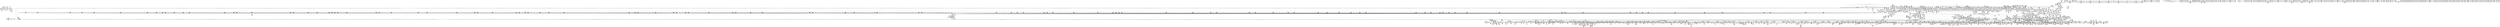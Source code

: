 digraph {
	CE0x4c87a00 [shape=record,shape=Mrecord,label="{CE0x4c87a00|16:_i16,_48:_%struct.net*,_720:_i32,_1216:_i8*,_:_CRE_545,546_}"]
	CE0x4d1d130 [shape=record,shape=Mrecord,label="{CE0x4d1d130|16:_i16,_48:_%struct.net*,_720:_i32,_1216:_i8*,_:_CRE_18,19_|*MultipleSource*|Function::sock_has_perm&Arg::sk::|security/selinux/hooks.c,4047|*LoadInst*|security/selinux/hooks.c,4034}"]
	CE0x4f49190 [shape=record,shape=Mrecord,label="{CE0x4f49190|__preempt_count_sub:tmp7|./arch/x86/include/asm/preempt.h,78}"]
	CE0x4c71580 [shape=record,shape=Mrecord,label="{CE0x4c71580|selinux_socket_bind:if.end|*SummSink*}"]
	CE0x4e624e0 [shape=record,shape=Mrecord,label="{CE0x4e624e0|selinux_socket_bind:tmp44|security/selinux/hooks.c,4073|*SummSink*}"]
	CE0x4f13c80 [shape=record,shape=Mrecord,label="{CE0x4f13c80|__rcu_read_lock:tmp6|include/linux/rcupdate.h,240}"]
	CE0x4f44b20 [shape=record,shape=Mrecord,label="{CE0x4f44b20|__rcu_read_unlock:bb|*SummSink*}"]
	CE0x4f1fe40 [shape=record,shape=Mrecord,label="{CE0x4f1fe40|rcu_lock_release:tmp1|*SummSink*}"]
	CE0x4c4f5b0 [shape=record,shape=Mrecord,label="{CE0x4c4f5b0|16:_i16,_48:_%struct.net*,_720:_i32,_1216:_i8*,_:_CRE_571,572_}"]
	CE0x4cdf780 [shape=record,shape=Mrecord,label="{CE0x4cdf780|selinux_socket_bind:tmp67|*SummSource*}"]
	CE0x4d9dda0 [shape=record,shape=Mrecord,label="{CE0x4d9dda0|task_sid:tmp25|security/selinux/hooks.c,208|*SummSource*}"]
	CE0x4c80730 [shape=record,shape=Mrecord,label="{CE0x4c80730|sock_net:tmp2|*SummSink*}"]
	CE0x4dcf130 [shape=record,shape=Mrecord,label="{CE0x4dcf130|rcu_read_unlock:tmp13|include/linux/rcupdate.h,933|*SummSink*}"]
	CE0x4cd4400 [shape=record,shape=Mrecord,label="{CE0x4cd4400|COLLAPSED:_SCMRE_30,31_}"]
	CE0x4f386e0 [shape=record,shape=Mrecord,label="{CE0x4f386e0|i64*_getelementptr_inbounds_(_4_x_i64_,_4_x_i64_*___llvm_gcov_ctr133,_i64_0,_i64_2)|*Constant*}"]
	CE0x4c6e180 [shape=record,shape=Mrecord,label="{CE0x4c6e180|selinux_socket_bind:tmp27|security/selinux/hooks.c,4059|*SummSource*}"]
	CE0x4d27cc0 [shape=record,shape=Mrecord,label="{CE0x4d27cc0|16:_i16,_48:_%struct.net*,_720:_i32,_1216:_i8*,_:_CRE_854,855_}"]
	CE0x4c42340 [shape=record,shape=Mrecord,label="{CE0x4c42340|selinux_socket_bind:if.then20}"]
	CE0x4d94700 [shape=record,shape=Mrecord,label="{CE0x4d94700|cred_sid:security|security/selinux/hooks.c,196}"]
	CE0x4e3c880 [shape=record,shape=Mrecord,label="{CE0x4e3c880|i64*_getelementptr_inbounds_(_55_x_i64_,_55_x_i64_*___llvm_gcov_ctr350,_i64_0,_i64_36)|*Constant*|*SummSource*}"]
	CE0x4c327a0 [shape=record,shape=Mrecord,label="{CE0x4c327a0|selinux_socket_bind:tmp|*SummSource*}"]
	CE0x4ca6bf0 [shape=record,shape=Mrecord,label="{CE0x4ca6bf0|__fswab16:shr|include/uapi/linux/swab.h,53}"]
	CE0x4ce5ad0 [shape=record,shape=Mrecord,label="{CE0x4ce5ad0|selinux_socket_bind:tmp19|security/selinux/hooks.c,4050|*SummSource*}"]
	CE0x4f21340 [shape=record,shape=Mrecord,label="{CE0x4f21340|rcu_read_unlock:tmp8|include/linux/rcupdate.h,933|*SummSource*}"]
	CE0x4d84790 [shape=record,shape=Mrecord,label="{CE0x4d84790|_ret_i32_%call7,_!dbg_!27749|security/selinux/hooks.c,210|*SummSource*}"]
	CE0x4f3f0b0 [shape=record,shape=Mrecord,label="{CE0x4f3f0b0|rcu_lock_release:tmp1}"]
	CE0x4cba4c0 [shape=record,shape=Mrecord,label="{CE0x4cba4c0|selinux_socket_bind:conv13|security/selinux/hooks.c,4060|*SummSource*}"]
	CE0x4d870d0 [shape=record,shape=Mrecord,label="{CE0x4d870d0|sock_net:skc_net|include/net/sock.h,2214|*SummSource*}"]
	CE0x4e67dd0 [shape=record,shape=Mrecord,label="{CE0x4e67dd0|i64*_getelementptr_inbounds_(_4_x_i64_,_4_x_i64_*___llvm_gcov_ctr129,_i64_0,_i64_0)|*Constant*}"]
	CE0x4c4d990 [shape=record,shape=Mrecord,label="{CE0x4c4d990|16:_i16,_48:_%struct.net*,_720:_i32,_1216:_i8*,_:_CRE_553,554_}"]
	CE0x4d93dd0 [shape=record,shape=Mrecord,label="{CE0x4d93dd0|rcu_read_unlock:tobool1|include/linux/rcupdate.h,933}"]
	CE0x4d8dec0 [shape=record,shape=Mrecord,label="{CE0x4d8dec0|rcu_read_lock:tmp8|include/linux/rcupdate.h,882}"]
	CE0x4e0ee50 [shape=record,shape=Mrecord,label="{CE0x4e0ee50|i64**_getelementptr_inbounds_(_14_x_i64*_,_14_x_i64*_*___llvm_gcda_edge_table351,_i64_0,_i64_8)|*Constant*|*SummSource*}"]
	CE0x4cc6df0 [shape=record,shape=Mrecord,label="{CE0x4cc6df0|i16_0|*Constant*}"]
	CE0x4f35990 [shape=record,shape=Mrecord,label="{CE0x4f35990|i64*_getelementptr_inbounds_(_4_x_i64_,_4_x_i64_*___llvm_gcov_ctr133,_i64_0,_i64_3)|*Constant*|*SummSource*}"]
	CE0x4e20440 [shape=record,shape=Mrecord,label="{CE0x4e20440|avc_has_perm:requested|Function::avc_has_perm&Arg::requested::|*SummSink*}"]
	CE0x4c63370 [shape=record,shape=Mrecord,label="{CE0x4c63370|16:_i16,_48:_%struct.net*,_720:_i32,_1216:_i8*,_:_CRE_665,666_}"]
	CE0x4d11f70 [shape=record,shape=Mrecord,label="{CE0x4d11f70|selinux_socket_bind:tobool|security/selinux/hooks.c,4039|*SummSink*}"]
	CE0x4d1b160 [shape=record,shape=Mrecord,label="{CE0x4d1b160|sock_has_perm:task|Function::sock_has_perm&Arg::task::|*SummSource*}"]
	CE0x4cdf600 [shape=record,shape=Mrecord,label="{CE0x4cdf600|selinux_socket_bind:tmp67}"]
	CE0x4cb9d60 [shape=record,shape=Mrecord,label="{CE0x4cb9d60|selinux_socket_bind:tmp29|security/selinux/hooks.c,4060|*SummSource*}"]
	CE0x4c64630 [shape=record,shape=Mrecord,label="{CE0x4c64630|16:_i16,_48:_%struct.net*,_720:_i32,_1216:_i8*,_:_CRE_677,678_}"]
	CE0x4c61ce0 [shape=record,shape=Mrecord,label="{CE0x4c61ce0|16:_i16,_48:_%struct.net*,_720:_i32,_1216:_i8*,_:_CRE_408,409_}"]
	CE0x4da87c0 [shape=record,shape=Mrecord,label="{CE0x4da87c0|_call_void_rcu_lock_acquire(%struct.lockdep_map*_rcu_lock_map)_#10,_!dbg_!27711|include/linux/rcupdate.h,881}"]
	CE0x4e0cbe0 [shape=record,shape=Mrecord,label="{CE0x4e0cbe0|selinux_socket_bind:tmp129|security/selinux/hooks.c,4128|*SummSource*}"]
	CE0x4d1f9d0 [shape=record,shape=Mrecord,label="{CE0x4d1f9d0|selinux_socket_bind:net|security/selinux/hooks.c, 4052|*SummSource*}"]
	CE0x4c55800 [shape=record,shape=Mrecord,label="{CE0x4c55800|16:_i16,_48:_%struct.net*,_720:_i32,_1216:_i8*,_:_CRE_99,100_}"]
	CE0x4e3ecf0 [shape=record,shape=Mrecord,label="{CE0x4e3ecf0|i64**_getelementptr_inbounds_(_14_x_i64*_,_14_x_i64*_*___llvm_gcda_edge_table351,_i64_0,_i64_0)|*Constant*|*SummSink*}"]
	CE0x4e0fde0 [shape=record,shape=Mrecord,label="{CE0x4e0fde0|__llvm_gcov_indirect_counter_increment:pred}"]
	CE0x4e640d0 [shape=record,shape=Mrecord,label="{CE0x4e640d0|selinux_socket_bind:tmp48|security/selinux/hooks.c,4073|*SummSource*}"]
	CE0x4d24f80 [shape=record,shape=Mrecord,label="{CE0x4d24f80|selinux_socket_bind:tmp22|security/selinux/hooks.c,4058}"]
	CE0x4dd1020 [shape=record,shape=Mrecord,label="{CE0x4dd1020|rcu_read_lock:tmp5|include/linux/rcupdate.h,882|*SummSink*}"]
	CE0x4cbd400 [shape=record,shape=Mrecord,label="{CE0x4cbd400|i64*_getelementptr_inbounds_(_55_x_i64_,_55_x_i64_*___llvm_gcov_ctr350,_i64_0,_i64_11)|*Constant*|*SummSource*}"]
	CE0x4caeea0 [shape=record,shape=Mrecord,label="{CE0x4caeea0|16:_i16,_48:_%struct.net*,_720:_i32,_1216:_i8*,_:_CRE_984,992_|*MultipleSource*|Function::sock_has_perm&Arg::sk::|security/selinux/hooks.c,4047|*LoadInst*|security/selinux/hooks.c,4034}"]
	CE0x4c8c190 [shape=record,shape=Mrecord,label="{CE0x4c8c190|16:_i16,_48:_%struct.net*,_720:_i32,_1216:_i8*,_:_CRE_612,616_|*MultipleSource*|Function::sock_has_perm&Arg::sk::|security/selinux/hooks.c,4047|*LoadInst*|security/selinux/hooks.c,4034}"]
	CE0x4e102f0 [shape=record,shape=Mrecord,label="{CE0x4e102f0|sock_has_perm:tmp8|security/selinux/hooks.c,3969}"]
	CE0x4c966b0 [shape=record,shape=Mrecord,label="{CE0x4c966b0|16:_i16,_48:_%struct.net*,_720:_i32,_1216:_i8*,_:_CRE_163,164_}"]
	CE0x56e87e0 [shape=record,shape=Mrecord,label="{CE0x56e87e0|16:_i16,_48:_%struct.net*,_720:_i32,_1216:_i8*,_:_CRE_12,16_|*MultipleSource*|Function::sock_has_perm&Arg::sk::|security/selinux/hooks.c,4047|*LoadInst*|security/selinux/hooks.c,4034}"]
	CE0x4e63c20 [shape=record,shape=Mrecord,label="{CE0x4e63c20|i64*_getelementptr_inbounds_(_55_x_i64_,_55_x_i64_*___llvm_gcov_ctr350,_i64_0,_i64_16)|*Constant*|*SummSource*}"]
	CE0x4e8a480 [shape=record,shape=Mrecord,label="{CE0x4e8a480|rcu_read_lock:tmp2}"]
	CE0x4d182c0 [shape=record,shape=Mrecord,label="{CE0x4d182c0|sock_has_perm:perms|Function::sock_has_perm&Arg::perms::|*SummSink*}"]
	CE0x4cb0650 [shape=record,shape=Mrecord,label="{CE0x4cb0650|16:_i16,_48:_%struct.net*,_720:_i32,_1216:_i8*,_:_CRE_1056,1064_|*MultipleSource*|Function::sock_has_perm&Arg::sk::|security/selinux/hooks.c,4047|*LoadInst*|security/selinux/hooks.c,4034}"]
	CE0x4f38520 [shape=record,shape=Mrecord,label="{CE0x4f38520|_call_void_mcount()_#3|*SummSource*}"]
	CE0x4cc5240 [shape=record,shape=Mrecord,label="{CE0x4cc5240|selinux_socket_bind:conv17|security/selinux/hooks.c,4064|*SummSink*}"]
	CE0x4f153b0 [shape=record,shape=Mrecord,label="{CE0x4f153b0|GLOBAL:__llvm_gcov_ctr132|Global_var:__llvm_gcov_ctr132|*SummSource*}"]
	"CONST[source:2(external),value:0(static)][purpose:{operation}][SrcIdx:3]"
	CE0x4e305f0 [shape=record,shape=Mrecord,label="{CE0x4e305f0|selinux_socket_bind:tmp71|security/selinux/hooks.c,4082|*SummSink*}"]
	CE0x4f1c5a0 [shape=record,shape=Mrecord,label="{CE0x4f1c5a0|rcu_read_unlock:do.end}"]
	CE0x4c53690 [shape=record,shape=Mrecord,label="{CE0x4c53690|16:_i16,_48:_%struct.net*,_720:_i32,_1216:_i8*,_:_CRE_81,82_}"]
	CE0x4e2be40 [shape=record,shape=Mrecord,label="{CE0x4e2be40|__fswab16:bb}"]
	CE0x4c55e40 [shape=record,shape=Mrecord,label="{CE0x4c55e40|16:_i16,_48:_%struct.net*,_720:_i32,_1216:_i8*,_:_CRE_103,104_}"]
	CE0x4c57f80 [shape=record,shape=Mrecord,label="{CE0x4c57f80|16:_i16,_48:_%struct.net*,_720:_i32,_1216:_i8*,_:_CRE_261,262_}"]
	CE0x4c9b860 [shape=record,shape=Mrecord,label="{CE0x4c9b860|16:_i16,_48:_%struct.net*,_720:_i32,_1216:_i8*,_:_CRE_768,770_|*MultipleSource*|Function::sock_has_perm&Arg::sk::|security/selinux/hooks.c,4047|*LoadInst*|security/selinux/hooks.c,4034}"]
	CE0x4da94b0 [shape=record,shape=Mrecord,label="{CE0x4da94b0|0:_i8,_:_GCMR_task_sid.__warned_internal_global_i8_0,_section_.data.unlikely_,_align_1:_elem_0:default:}"]
	CE0x4f346b0 [shape=record,shape=Mrecord,label="{CE0x4f346b0|i64*_getelementptr_inbounds_(_4_x_i64_,_4_x_i64_*___llvm_gcov_ctr130,_i64_0,_i64_3)|*Constant*|*SummSink*}"]
	CE0x4e43fb0 [shape=record,shape=Mrecord,label="{CE0x4e43fb0|selinux_socket_bind:tmp92|security/selinux/hooks.c,4109|*SummSource*}"]
	CE0x4e37040 [shape=record,shape=Mrecord,label="{CE0x4e37040|_ret_void}"]
	CE0x4d173c0 [shape=record,shape=Mrecord,label="{CE0x4d173c0|i64*_getelementptr_inbounds_(_2_x_i64_,_2_x_i64_*___llvm_gcov_ctr353,_i64_0,_i64_1)|*Constant*|*SummSink*}"]
	CE0x4e169c0 [shape=record,shape=Mrecord,label="{CE0x4e169c0|sock_has_perm:tmp4|security/selinux/hooks.c,3966|*SummSource*}"]
	CE0x4d112b0 [shape=record,shape=Mrecord,label="{CE0x4d112b0|__fswab16:conv|include/uapi/linux/swab.h,53|*SummSource*}"]
	CE0x4d83c00 [shape=record,shape=Mrecord,label="{CE0x4d83c00|__llvm_gcov_indirect_counter_increment:tmp6|*SummSource*}"]
	CE0x4f79390 [shape=record,shape=Mrecord,label="{CE0x4f79390|__preempt_count_add:tmp2|*SummSource*}"]
	CE0x4ce8b60 [shape=record,shape=Mrecord,label="{CE0x4ce8b60|selinux_socket_bind:cmp76|security/selinux/hooks.c,4117}"]
	CE0x4e42ca0 [shape=record,shape=Mrecord,label="{CE0x4e42ca0|i64_39|*Constant*|*SummSource*}"]
	CE0x4d11d40 [shape=record,shape=Mrecord,label="{CE0x4d11d40|i64*_getelementptr_inbounds_(_6_x_i64_,_6_x_i64_*___llvm_gcov_ctr327,_i64_0,_i64_0)|*Constant*|*SummSink*}"]
	CE0x4c500e0 [shape=record,shape=Mrecord,label="{CE0x4c500e0|16:_i16,_48:_%struct.net*,_720:_i32,_1216:_i8*,_:_CRE_691,692_}"]
	CE0x4f50ce0 [shape=record,shape=Mrecord,label="{CE0x4f50ce0|i64*_getelementptr_inbounds_(_4_x_i64_,_4_x_i64_*___llvm_gcov_ctr134,_i64_0,_i64_1)|*Constant*|*SummSource*}"]
	CE0x4d26280 [shape=record,shape=Mrecord,label="{CE0x4d26280|16:_i16,_48:_%struct.net*,_720:_i32,_1216:_i8*,_:_CRE_837,838_}"]
	CE0x4cbd590 [shape=record,shape=Mrecord,label="{CE0x4cbd590|selinux_socket_bind:tmp31|security/selinux/hooks.c,4063|*SummSink*}"]
	CE0x4d1dec0 [shape=record,shape=Mrecord,label="{CE0x4d1dec0|cred_sid:tmp2}"]
	CE0x4f40ee0 [shape=record,shape=Mrecord,label="{CE0x4f40ee0|_call_void___preempt_count_sub(i32_1)_#10,_!dbg_!27715|include/linux/rcupdate.h,244|*SummSource*}"]
	CE0x4e3f640 [shape=record,shape=Mrecord,label="{CE0x4e3f640|selinux_socket_bind:tmp91|security/selinux/hooks.c,4104}"]
	CE0x4e223c0 [shape=record,shape=Mrecord,label="{CE0x4e223c0|selinux_socket_bind:tmp74|security/selinux/hooks.c,4085|*SummSource*}"]
	CE0x4c2d160 [shape=record,shape=Mrecord,label="{CE0x4c2d160|selinux_socket_bind:if.end18|*SummSink*}"]
	CE0x4e82190 [shape=record,shape=Mrecord,label="{CE0x4e82190|_call_void_lockdep_rcu_suspicious(i8*_getelementptr_inbounds_(_25_x_i8_,_25_x_i8_*_.str45,_i32_0,_i32_0),_i32_883,_i8*_getelementptr_inbounds_(_42_x_i8_,_42_x_i8_*_.str46,_i32_0,_i32_0))_#10,_!dbg_!27728|include/linux/rcupdate.h,882}"]
	CE0x4c858f0 [shape=record,shape=Mrecord,label="{CE0x4c858f0|16:_i16,_48:_%struct.net*,_720:_i32,_1216:_i8*,_:_CRE_476,480_|*MultipleSource*|Function::sock_has_perm&Arg::sk::|security/selinux/hooks.c,4047|*LoadInst*|security/selinux/hooks.c,4034}"]
	CE0x4c6ef10 [shape=record,shape=Mrecord,label="{CE0x4c6ef10|selinux_socket_bind:tmp28|security/selinux/hooks.c,4059|*SummSource*}"]
	CE0x4d1bde0 [shape=record,shape=Mrecord,label="{CE0x4d1bde0|sock_has_perm:tmp2|*LoadInst*|security/selinux/hooks.c,3964|*SummSource*}"]
	CE0x4e0b8f0 [shape=record,shape=Mrecord,label="{CE0x4e0b8f0|0:_i32,_:_SCMR:_elem_0:default:}"]
	CE0x4e209d0 [shape=record,shape=Mrecord,label="{CE0x4e209d0|avc_has_perm:auditdata|Function::avc_has_perm&Arg::auditdata::|*SummSource*}"]
	CE0x4da8aa0 [shape=record,shape=Mrecord,label="{CE0x4da8aa0|task_sid:tmp5|security/selinux/hooks.c,208}"]
	CE0x4e0e450 [shape=record,shape=Mrecord,label="{CE0x4e0e450|_call_void___llvm_gcov_indirect_counter_increment(i32*___llvm_gcov_global_state_pred352,_i64**_getelementptr_inbounds_(_14_x_i64*_,_14_x_i64*_*___llvm_gcda_edge_table351,_i64_0,_i64_8))|*SummSource*}"]
	CE0x4cdc230 [shape=record,shape=Mrecord,label="{CE0x4cdc230|selinux_socket_bind:cmp5|security/selinux/hooks.c,4048|*SummSink*}"]
	CE0x4c4d670 [shape=record,shape=Mrecord,label="{CE0x4c4d670|16:_i16,_48:_%struct.net*,_720:_i32,_1216:_i8*,_:_CRE_551,552_}"]
	CE0x4dcfb40 [shape=record,shape=Mrecord,label="{CE0x4dcfb40|_call_void_mcount()_#3|*SummSource*}"]
	CE0x4ca4fc0 [shape=record,shape=Mrecord,label="{CE0x4ca4fc0|i64*_getelementptr_inbounds_(_13_x_i64_,_13_x_i64_*___llvm_gcov_ctr126,_i64_0,_i64_0)|*Constant*|*SummSource*}"]
	CE0x4e712e0 [shape=record,shape=Mrecord,label="{CE0x4e712e0|selinux_socket_bind:bf.clear|security/selinux/hooks.c,4074}"]
	CE0x4c84620 [shape=record,shape=Mrecord,label="{CE0x4c84620|16:_i16,_48:_%struct.net*,_720:_i32,_1216:_i8*,_:_CRE_595,596_}"]
	CE0x4f1a4b0 [shape=record,shape=Mrecord,label="{CE0x4f1a4b0|rcu_lock_acquire:tmp3}"]
	CE0x4cc7460 [shape=record,shape=Mrecord,label="{CE0x4cc7460|selinux_socket_bind:tobool19|security/selinux/hooks.c,4068}"]
	CE0x4d94920 [shape=record,shape=Mrecord,label="{CE0x4d94920|__rcu_read_lock:entry}"]
	CE0x4c8bce0 [shape=record,shape=Mrecord,label="{CE0x4c8bce0|16:_i16,_48:_%struct.net*,_720:_i32,_1216:_i8*,_:_CRE_606,607_}"]
	CE0x4cab660 [shape=record,shape=Mrecord,label="{CE0x4cab660|16:_i16,_48:_%struct.net*,_720:_i32,_1216:_i8*,_:_CRE_871,872_}"]
	CE0x4c5ac50 [shape=record,shape=Mrecord,label="{CE0x4c5ac50|selinux_socket_bind:if.then51}"]
	CE0x4e159d0 [shape=record,shape=Mrecord,label="{CE0x4e159d0|i32_(i32,_i32,_i16,_i32,_%struct.common_audit_data*)*_bitcast_(i32_(i32,_i32,_i16,_i32,_%struct.common_audit_data.495*)*_avc_has_perm_to_i32_(i32,_i32,_i16,_i32,_%struct.common_audit_data*)*)|*Constant*}"]
	CE0x4da7520 [shape=record,shape=Mrecord,label="{CE0x4da7520|cred_sid:tmp1|*SummSource*}"]
	CE0x4c8d3c0 [shape=record,shape=Mrecord,label="{CE0x4c8d3c0|16:_i16,_48:_%struct.net*,_720:_i32,_1216:_i8*,_:_CRE_650,651_}"]
	CE0x4ce7720 [shape=record,shape=Mrecord,label="{CE0x4ce7720|selinux_socket_bind:tmp99|security/selinux/hooks.c,4115|*SummSink*}"]
	CE0x4c52c80 [shape=record,shape=Mrecord,label="{CE0x4c52c80|i64*_getelementptr_inbounds_(_2_x_i64_,_2_x_i64_*___llvm_gcov_ctr98,_i64_0,_i64_1)|*Constant*|*SummSink*}"]
	CE0x4c624b0 [shape=record,shape=Mrecord,label="{CE0x4c624b0|16:_i16,_48:_%struct.net*,_720:_i32,_1216:_i8*,_:_CRE_413,414_}"]
	CE0x4e876f0 [shape=record,shape=Mrecord,label="{CE0x4e876f0|rcu_read_unlock:tmp14|include/linux/rcupdate.h,933|*SummSink*}"]
	CE0x4e33510 [shape=record,shape=Mrecord,label="{CE0x4e33510|selinux_socket_bind:tmp83|security/selinux/hooks.c,4090|*SummSource*}"]
	CE0x4cbd4b0 [shape=record,shape=Mrecord,label="{CE0x4cbd4b0|i64*_getelementptr_inbounds_(_55_x_i64_,_55_x_i64_*___llvm_gcov_ctr350,_i64_0,_i64_11)|*Constant*|*SummSink*}"]
	CE0x4c9dd70 [shape=record,shape=Mrecord,label="{CE0x4c9dd70|16:_i16,_48:_%struct.net*,_720:_i32,_1216:_i8*,_:_CRE_365,366_}"]
	CE0x4d28620 [shape=record,shape=Mrecord,label="{CE0x4d28620|16:_i16,_48:_%struct.net*,_720:_i32,_1216:_i8*,_:_CRE_860,861_}"]
	CE0x4cd39c0 [shape=record,shape=Mrecord,label="{CE0x4cd39c0|selinux_socket_bind:tmp18|security/selinux/hooks.c,4050}"]
	CE0x4d28c60 [shape=record,shape=Mrecord,label="{CE0x4d28c60|16:_i16,_48:_%struct.net*,_720:_i32,_1216:_i8*,_:_CRE_864,865_}"]
	CE0x4cc81b0 [shape=record,shape=Mrecord,label="{CE0x4cc81b0|i64_13|*Constant*|*SummSource*}"]
	CE0x4cbf290 [shape=record,shape=Mrecord,label="{CE0x4cbf290|COLLAPSED:_SCMRE_46,47_}"]
	CE0x4d1c160 [shape=record,shape=Mrecord,label="{CE0x4d1c160|sock_has_perm:entry|*SummSource*}"]
	CE0x4f0b060 [shape=record,shape=Mrecord,label="{CE0x4f0b060|i64*_getelementptr_inbounds_(_11_x_i64_,_11_x_i64_*___llvm_gcov_ctr127,_i64_0,_i64_8)|*Constant*|*SummSink*}"]
	CE0x4cc92c0 [shape=record,shape=Mrecord,label="{CE0x4cc92c0|selinux_socket_bind:tmp38|security/selinux/hooks.c,4068|*SummSource*}"]
	CE0x4e66e40 [shape=record,shape=Mrecord,label="{CE0x4e66e40|selinux_socket_bind:cmp27|security/selinux/hooks.c,4073|*SummSource*}"]
	CE0x4f2b7d0 [shape=record,shape=Mrecord,label="{CE0x4f2b7d0|GLOBAL:__rcu_read_unlock|*Constant*|*SummSink*}"]
	CE0x4f450d0 [shape=record,shape=Mrecord,label="{CE0x4f450d0|i64*_getelementptr_inbounds_(_4_x_i64_,_4_x_i64_*___llvm_gcov_ctr134,_i64_0,_i64_2)|*Constant*|*SummSink*}"]
	CE0x4c95d70 [shape=record,shape=Mrecord,label="{CE0x4c95d70|16:_i16,_48:_%struct.net*,_720:_i32,_1216:_i8*,_:_CRE_160,161_}"]
	CE0x4f086c0 [shape=record,shape=Mrecord,label="{CE0x4f086c0|rcu_read_lock:call|include/linux/rcupdate.h,882|*SummSource*}"]
	CE0x4f08730 [shape=record,shape=Mrecord,label="{CE0x4f08730|rcu_read_lock:call|include/linux/rcupdate.h,882|*SummSink*}"]
	CE0x4d89790 [shape=record,shape=Mrecord,label="{CE0x4d89790|rcu_read_lock:tobool1|include/linux/rcupdate.h,882}"]
	CE0x4d8b530 [shape=record,shape=Mrecord,label="{CE0x4d8b530|_call_void_mcount()_#3|*SummSink*}"]
	CE0x4d10cd0 [shape=record,shape=Mrecord,label="{CE0x4d10cd0|_call_void_mcount()_#3}"]
	CE0x4f41840 [shape=record,shape=Mrecord,label="{CE0x4f41840|__preempt_count_sub:do.body|*SummSink*}"]
	CE0x4f37150 [shape=record,shape=Mrecord,label="{CE0x4f37150|__preempt_count_add:tmp2|*SummSink*}"]
	CE0x4f1b0b0 [shape=record,shape=Mrecord,label="{CE0x4f1b0b0|__rcu_read_lock:tmp4|include/linux/rcupdate.h,239}"]
	CE0x4e63db0 [shape=record,shape=Mrecord,label="{CE0x4e63db0|selinux_socket_bind:tmp47|security/selinux/hooks.c,4073|*SummSink*}"]
	CE0x4e45a70 [shape=record,shape=Mrecord,label="{CE0x4e45a70|selinux_socket_bind:tmp97}"]
	CE0x4e0eb50 [shape=record,shape=Mrecord,label="{CE0x4e0eb50|i64**_getelementptr_inbounds_(_14_x_i64*_,_14_x_i64*_*___llvm_gcda_edge_table351,_i64_0,_i64_8)|*Constant*}"]
	CE0x4c714c0 [shape=record,shape=Mrecord,label="{CE0x4c714c0|selinux_socket_bind:if.end|*SummSource*}"]
	CE0x4c6ba90 [shape=record,shape=Mrecord,label="{CE0x4c6ba90|16:_i16,_48:_%struct.net*,_720:_i32,_1216:_i8*,_:_CRE_825,826_}"]
	CE0x4cb2510 [shape=record,shape=Mrecord,label="{CE0x4cb2510|16:_i16,_48:_%struct.net*,_720:_i32,_1216:_i8*,_:_CRE_1153,1154_}"]
	CE0x4cea8a0 [shape=record,shape=Mrecord,label="{CE0x4cea8a0|selinux_socket_bind:tmp103|security/selinux/hooks.c,4117|*SummSource*}"]
	CE0x4c3ca50 [shape=record,shape=Mrecord,label="{CE0x4c3ca50|16:_i16,_48:_%struct.net*,_720:_i32,_1216:_i8*,_:_CRE_336,344_|*MultipleSource*|Function::sock_has_perm&Arg::sk::|security/selinux/hooks.c,4047|*LoadInst*|security/selinux/hooks.c,4034}"]
	CE0x4f44590 [shape=record,shape=Mrecord,label="{CE0x4f44590|__rcu_read_unlock:do.body}"]
	CE0x4da54a0 [shape=record,shape=Mrecord,label="{CE0x4da54a0|rcu_read_lock:tmp11|include/linux/rcupdate.h,882|*SummSource*}"]
	CE0x4c355b0 [shape=record,shape=Mrecord,label="{CE0x4c355b0|16:_i16,_48:_%struct.net*,_720:_i32,_1216:_i8*,_:_CRE_195,196_}"]
	CE0x4f324e0 [shape=record,shape=Mrecord,label="{CE0x4f324e0|GLOBAL:lock_acquire|*Constant*}"]
	CE0x4e18ca0 [shape=record,shape=Mrecord,label="{CE0x4e18ca0|sock_net:tmp}"]
	CE0x4f2b010 [shape=record,shape=Mrecord,label="{CE0x4f2b010|_ret_void,_!dbg_!27717|include/linux/rcupdate.h,424|*SummSource*}"]
	CE0x4d159d0 [shape=record,shape=Mrecord,label="{CE0x4d159d0|_ret_i32_%retval.0,_!dbg_!27740|security/selinux/hooks.c,3977|*SummSink*}"]
	CE0x4e163d0 [shape=record,shape=Mrecord,label="{CE0x4e163d0|_ret_i32_%retval.0,_!dbg_!27728|security/selinux/avc.c,775}"]
	CE0x4d0efd0 [shape=record,shape=Mrecord,label="{CE0x4d0efd0|16:_i16,_48:_%struct.net*,_720:_i32,_1216:_i8*,_:_CRE_108,112_|*MultipleSource*|Function::sock_has_perm&Arg::sk::|security/selinux/hooks.c,4047|*LoadInst*|security/selinux/hooks.c,4034}"]
	CE0x4c90550 [shape=record,shape=Mrecord,label="{CE0x4c90550|selinux_socket_bind:tmp8|security/selinux/hooks.c,4040|*SummSink*}"]
	CE0x4d943d0 [shape=record,shape=Mrecord,label="{CE0x4d943d0|i32_22|*Constant*|*SummSink*}"]
	CE0x4ce5770 [shape=record,shape=Mrecord,label="{CE0x4ce5770|selinux_socket_bind:cmp9|security/selinux/hooks.c,4058|*SummSink*}"]
	CE0x4cbe970 [shape=record,shape=Mrecord,label="{CE0x4cbe970|selinux_socket_bind:tmp32|security/selinux/hooks.c,4063|*SummSource*}"]
	CE0x4e27020 [shape=record,shape=Mrecord,label="{CE0x4e27020|selinux_socket_bind:tmp82|security/selinux/hooks.c,4088|*SummSink*}"]
	CE0x4d15120 [shape=record,shape=Mrecord,label="{CE0x4d15120|i32_65280|*Constant*|*SummSource*}"]
	CE0x4e36910 [shape=record,shape=Mrecord,label="{CE0x4e36910|i64**_getelementptr_inbounds_(_14_x_i64*_,_14_x_i64*_*___llvm_gcda_edge_table351,_i64_0,_i64_2)|*Constant*}"]
	CE0x4cab4d0 [shape=record,shape=Mrecord,label="{CE0x4cab4d0|16:_i16,_48:_%struct.net*,_720:_i32,_1216:_i8*,_:_CRE_870,871_}"]
	CE0x4c8ed40 [shape=record,shape=Mrecord,label="{CE0x4c8ed40|selinux_socket_bind:tmp17|security/selinux/hooks.c,4048|*SummSink*}"]
	CE0x4c6ea30 [shape=record,shape=Mrecord,label="{CE0x4c6ea30|selinux_socket_bind:tmp28|security/selinux/hooks.c,4059}"]
	CE0x4f3c5e0 [shape=record,shape=Mrecord,label="{CE0x4f3c5e0|__preempt_count_add:tmp5|./arch/x86/include/asm/preempt.h,72|*SummSink*}"]
	CE0x4c55b20 [shape=record,shape=Mrecord,label="{CE0x4c55b20|16:_i16,_48:_%struct.net*,_720:_i32,_1216:_i8*,_:_CRE_101,102_}"]
	CE0x4cea4b0 [shape=record,shape=Mrecord,label="{CE0x4cea4b0|selinux_socket_bind:tmp102|security/selinux/hooks.c,4117|*SummSink*}"]
	CE0x4f3ccf0 [shape=record,shape=Mrecord,label="{CE0x4f3ccf0|rcu_lock_acquire:tmp7|*SummSink*}"]
	CE0x4e38190 [shape=record,shape=Mrecord,label="{CE0x4e38190|selinux_socket_bind:tmp85|security/selinux/hooks.c,4092}"]
	CE0x4cc3d00 [shape=record,shape=Mrecord,label="{CE0x4cc3d00|selinux_socket_bind:addr4.0}"]
	CE0x4c55110 [shape=record,shape=Mrecord,label="{CE0x4c55110|16:_i16,_48:_%struct.net*,_720:_i32,_1216:_i8*,_:_CRE_88,89_}"]
	CE0x4d86950 [shape=record,shape=Mrecord,label="{CE0x4d86950|sock_net:call|include/net/sock.h,2214|*SummSink*}"]
	CE0x4d94ab0 [shape=record,shape=Mrecord,label="{CE0x4d94ab0|GLOBAL:__rcu_read_lock|*Constant*|*SummSink*}"]
	CE0x4c9df00 [shape=record,shape=Mrecord,label="{CE0x4c9df00|16:_i16,_48:_%struct.net*,_720:_i32,_1216:_i8*,_:_CRE_366,367_}"]
	CE0x4d24680 [shape=record,shape=Mrecord,label="{CE0x4d24680|i64_9|*Constant*|*SummSink*}"]
	CE0x4c91040 [shape=record,shape=Mrecord,label="{CE0x4c91040|GLOBAL:task_sid|*Constant*|*SummSink*}"]
	CE0x4d9d9a0 [shape=record,shape=Mrecord,label="{CE0x4d9d9a0|i64*_getelementptr_inbounds_(_13_x_i64_,_13_x_i64_*___llvm_gcov_ctr126,_i64_0,_i64_11)|*Constant*|*SummSink*}"]
	CE0x4d920b0 [shape=record,shape=Mrecord,label="{CE0x4d920b0|task_sid:tmp4|*LoadInst*|security/selinux/hooks.c,208|*SummSource*}"]
	CE0x4f0c400 [shape=record,shape=Mrecord,label="{CE0x4f0c400|i64_0|*Constant*}"]
	CE0x4f35ab0 [shape=record,shape=Mrecord,label="{CE0x4f35ab0|rcu_lock_release:tmp6}"]
	CE0x4e27840 [shape=record,shape=Mrecord,label="{CE0x4e27840|GLOBAL:__llvm_gcov_global_state_pred352|Global_var:__llvm_gcov_global_state_pred352|*SummSink*}"]
	CE0x4c6b130 [shape=record,shape=Mrecord,label="{CE0x4c6b130|16:_i16,_48:_%struct.net*,_720:_i32,_1216:_i8*,_:_CRE_819,820_}"]
	CE0x4ca8230 [shape=record,shape=Mrecord,label="{CE0x4ca8230|_call_void_mcount()_#3|*SummSink*}"]
	CE0x4e19220 [shape=record,shape=Mrecord,label="{CE0x4e19220|sock_net:tmp|*SummSink*}"]
	CE0x4f3dda0 [shape=record,shape=Mrecord,label="{CE0x4f3dda0|rcu_lock_release:bb}"]
	CE0x4e71b60 [shape=record,shape=Mrecord,label="{CE0x4e71b60|selinux_socket_bind:call35|security/selinux/hooks.c,4074|*SummSource*}"]
	CE0x4dd19c0 [shape=record,shape=Mrecord,label="{CE0x4dd19c0|rcu_read_lock:tmp7|include/linux/rcupdate.h,882|*SummSource*}"]
	CE0x4f37d40 [shape=record,shape=Mrecord,label="{CE0x4f37d40|GLOBAL:lock_release|*Constant*}"]
	CE0x4f37ad0 [shape=record,shape=Mrecord,label="{CE0x4f37ad0|__preempt_count_add:bb}"]
	CE0x4cf6510 [shape=record,shape=Mrecord,label="{CE0x4cf6510|selinux_socket_bind:sid90|security/selinux/hooks.c,4122|*SummSink*}"]
	CE0x4e6d9d0 [shape=record,shape=Mrecord,label="{CE0x4e6d9d0|selinux_socket_bind:err.1|*SummSource*}"]
	CE0x4c53bf0 [shape=record,shape=Mrecord,label="{CE0x4c53bf0|16:_i16,_48:_%struct.net*,_720:_i32,_1216:_i8*,_:_CRE_221,222_}"]
	CE0x4e21c90 [shape=record,shape=Mrecord,label="{CE0x4e21c90|i64_26|*Constant*|*SummSource*}"]
	CE0x4ca99a0 [shape=record,shape=Mrecord,label="{CE0x4ca99a0|i64*_getelementptr_inbounds_(_2_x_i64_,_2_x_i64_*___llvm_gcov_ctr355,_i64_0,_i64_1)|*Constant*|*SummSink*}"]
	CE0x4cbe0c0 [shape=record,shape=Mrecord,label="{CE0x4cbe0c0|selinux_socket_bind:tmp30|security/selinux/hooks.c,4061|*SummSink*}"]
	CE0x4c91c50 [shape=record,shape=Mrecord,label="{CE0x4c91c50|i64_2|*Constant*|*SummSource*}"]
	CE0x4e201f0 [shape=record,shape=Mrecord,label="{CE0x4e201f0|i32_2097152|*Constant*|*SummSource*}"]
	CE0x4e89de0 [shape=record,shape=Mrecord,label="{CE0x4e89de0|rcu_lock_acquire:map|Function::rcu_lock_acquire&Arg::map::|*SummSource*}"]
	CE0x4c5e350 [shape=record,shape=Mrecord,label="{CE0x4c5e350|selinux_socket_bind:tmp14|security/selinux/hooks.c,4048|*SummSink*}"]
	CE0x4c7f140 [shape=record,shape=Mrecord,label="{CE0x4c7f140|sock_has_perm:tmp11|security/selinux/hooks.c,3970|*SummSink*}"]
	CE0x4d1cc20 [shape=record,shape=Mrecord,label="{CE0x4d1cc20|selinux_socket_bind:call|security/selinux/hooks.c,4038|*SummSink*}"]
	CE0x4d13f90 [shape=record,shape=Mrecord,label="{CE0x4d13f90|i64*_getelementptr_inbounds_(_55_x_i64_,_55_x_i64_*___llvm_gcov_ctr350,_i64_0,_i64_3)|*Constant*|*SummSink*}"]
	CE0x4d0fd20 [shape=record,shape=Mrecord,label="{CE0x4d0fd20|selinux_socket_bind:tmp15|security/selinux/hooks.c,4048|*SummSource*}"]
	CE0x4e34230 [shape=record,shape=Mrecord,label="{CE0x4e34230|i32_44|*Constant*|*SummSink*}"]
	CE0x4e39fe0 [shape=record,shape=Mrecord,label="{CE0x4e39fe0|i64*_getelementptr_inbounds_(_55_x_i64_,_55_x_i64_*___llvm_gcov_ctr350,_i64_0,_i64_35)|*Constant*|*SummSource*}"]
	CE0x4e47120 [shape=record,shape=Mrecord,label="{CE0x4e47120|selinux_socket_bind:u64|security/selinux/hooks.c,4113|*SummSource*}"]
	CE0x4f1b450 [shape=record,shape=Mrecord,label="{CE0x4f1b450|rcu_read_unlock:land.lhs.true2}"]
	CE0x4cc7020 [shape=record,shape=Mrecord,label="{CE0x4cc7020|i16_0|*Constant*|*SummSource*}"]
	CE0x4f39820 [shape=record,shape=Mrecord,label="{CE0x4f39820|_call_void_mcount()_#3}"]
	CE0x4c2cd70 [shape=record,shape=Mrecord,label="{CE0x4c2cd70|selinux_socket_bind:if.else}"]
	CE0x4e6db10 [shape=record,shape=Mrecord,label="{CE0x4e6db10|selinux_socket_bind:err.1|*SummSink*}"]
	CE0x4c8be70 [shape=record,shape=Mrecord,label="{CE0x4c8be70|16:_i16,_48:_%struct.net*,_720:_i32,_1216:_i8*,_:_CRE_607,608_}"]
	CE0x4e62690 [shape=record,shape=Mrecord,label="{CE0x4e62690|selinux_socket_bind:tmp45|security/selinux/hooks.c,4073}"]
	CE0x4c41040 [shape=record,shape=Mrecord,label="{CE0x4c41040|16:_i16,_48:_%struct.net*,_720:_i32,_1216:_i8*,_:_CRE_131,132_}"]
	CE0x4c68ca0 [shape=record,shape=Mrecord,label="{CE0x4c68ca0|16:_i16,_48:_%struct.net*,_720:_i32,_1216:_i8*,_:_CRE_386,387_}"]
	CE0x4d1b370 [shape=record,shape=Mrecord,label="{CE0x4d1b370|sock_has_perm:sk|Function::sock_has_perm&Arg::sk::}"]
	CE0x4cdf470 [shape=record,shape=Mrecord,label="{CE0x4cdf470|i64*_getelementptr_inbounds_(_55_x_i64_,_55_x_i64_*___llvm_gcov_ctr350,_i64_0,_i64_24)|*Constant*|*SummSource*}"]
	CE0x4c64c70 [shape=record,shape=Mrecord,label="{CE0x4c64c70|16:_i16,_48:_%struct.net*,_720:_i32,_1216:_i8*,_:_CRE_681,682_}"]
	CE0x4da4d00 [shape=record,shape=Mrecord,label="{CE0x4da4d00|cred_sid:tmp6|security/selinux/hooks.c,197|*SummSink*}"]
	CE0x4d1aa30 [shape=record,shape=Mrecord,label="{CE0x4d1aa30|__fswab16:conv1|include/uapi/linux/swab.h,53|*SummSource*}"]
	CE0x4cd50c0 [shape=record,shape=Mrecord,label="{CE0x4cd50c0|i64_4|*Constant*|*SummSource*}"]
	CE0x4d92fd0 [shape=record,shape=Mrecord,label="{CE0x4d92fd0|task_sid:call|security/selinux/hooks.c,208}"]
	CE0x4c6e740 [shape=record,shape=Mrecord,label="{CE0x4c6e740|selinux_socket_bind:address|Function::selinux_socket_bind&Arg::address::|*SummSink*}"]
	CE0x4dd4ed0 [shape=record,shape=Mrecord,label="{CE0x4dd4ed0|rcu_read_unlock:tmp3}"]
	CE0x4c447a0 [shape=record,shape=Mrecord,label="{CE0x4c447a0|16:_i16,_48:_%struct.net*,_720:_i32,_1216:_i8*,_:_CRE_84,85_}"]
	CE0x4ca1050 [shape=record,shape=Mrecord,label="{CE0x4ca1050|sock_has_perm:tmp19|security/selinux/hooks.c,3977|*SummSink*}"]
	CE0x4e95690 [shape=record,shape=Mrecord,label="{CE0x4e95690|selinux_socket_bind:tmp119|security/selinux/hooks.c,4124|*SummSink*}"]
	CE0x4cc4d10 [shape=record,shape=Mrecord,label="{CE0x4cc4d10|selinux_socket_bind:conv17|security/selinux/hooks.c,4064}"]
	CE0x4f276e0 [shape=record,shape=Mrecord,label="{CE0x4f276e0|i64*_getelementptr_inbounds_(_11_x_i64_,_11_x_i64_*___llvm_gcov_ctr132,_i64_0,_i64_9)|*Constant*|*SummSource*}"]
	CE0x4f75cf0 [shape=record,shape=Mrecord,label="{CE0x4f75cf0|__preempt_count_sub:tmp1|*SummSink*}"]
	CE0x4e16d90 [shape=record,shape=Mrecord,label="{CE0x4e16d90|sock_has_perm:tmp5|security/selinux/hooks.c,3966|*SummSink*}"]
	CE0x4d1d4d0 [shape=record,shape=Mrecord,label="{CE0x4d1d4d0|16:_i16,_48:_%struct.net*,_720:_i32,_1216:_i8*,_:_CRE_20,24_|*MultipleSource*|Function::sock_has_perm&Arg::sk::|security/selinux/hooks.c,4047|*LoadInst*|security/selinux/hooks.c,4034}"]
	CE0x4c81450 [shape=record,shape=Mrecord,label="{CE0x4c81450|selinux_socket_bind:tmp4|security/selinux/hooks.c,4039|*SummSink*}"]
	CE0x4c5c320 [shape=record,shape=Mrecord,label="{CE0x4c5c320|selinux_socket_bind:if.then51|*SummSink*}"]
	CE0x4d19580 [shape=record,shape=Mrecord,label="{CE0x4d19580|COLLAPSED:_GCMRE_current_task_external_global_%struct.task_struct*:_elem_0:default:}"]
	CE0x4c54550 [shape=record,shape=Mrecord,label="{CE0x4c54550|16:_i16,_48:_%struct.net*,_720:_i32,_1216:_i8*,_:_CRE_227,228_}"]
	CE0x4d9ce70 [shape=record,shape=Mrecord,label="{CE0x4d9ce70|rcu_read_lock:tmp9|include/linux/rcupdate.h,882|*SummSink*}"]
	CE0x4ca57f0 [shape=record,shape=Mrecord,label="{CE0x4ca57f0|0:_i64*,_array:_GCR___llvm_gcda_edge_table351_internal_unnamed_addr_constant_14_x_i64*_i64*_getelementptr_inbounds_(_55_x_i64_,_55_x_i64_*___llvm_gcov_ctr350,_i64_0,_i64_30),_i64*_null,_i64*_getelementptr_inbounds_(_55_x_i64_,_55_x_i64_*___llvm_gcov_ctr350,_i64_0,_i64_31),_i64*_null,_i64*_getelementptr_inbounds_(_55_x_i64_,_55_x_i64_*___llvm_gcov_ctr350,_i64_0,_i64_32),_i64*_null,_i64*_getelementptr_inbounds_(_55_x_i64_,_55_x_i64_*___llvm_gcov_ctr350,_i64_0,_i64_33),_i64*_null,_i64*_null,_i64*_getelementptr_inbounds_(_55_x_i64_,_55_x_i64_*___llvm_gcov_ctr350,_i64_0,_i64_49),_i64*_null,_i64*_getelementptr_inbounds_(_55_x_i64_,_55_x_i64_*___llvm_gcov_ctr350,_i64_0,_i64_50),_i64*_null,_i64*_getelementptr_inbounds_(_55_x_i64_,_55_x_i64_*___llvm_gcov_ctr350,_i64_0,_i64_51)_:_elem_0::}"]
	CE0x4c42920 [shape=record,shape=Mrecord,label="{CE0x4c42920|selinux_socket_bind:if.end89|*SummSink*}"]
	CE0x4e42d10 [shape=record,shape=Mrecord,label="{CE0x4e42d10|i64_39|*Constant*|*SummSink*}"]
	CE0x4c9d010 [shape=record,shape=Mrecord,label="{CE0x4c9d010|16:_i16,_48:_%struct.net*,_720:_i32,_1216:_i8*,_:_CRE_355,356_}"]
	CE0x4c50ef0 [shape=record,shape=Mrecord,label="{CE0x4c50ef0|16:_i16,_48:_%struct.net*,_720:_i32,_1216:_i8*,_:_CRE_700,701_}"]
	CE0x4f5a200 [shape=record,shape=Mrecord,label="{CE0x4f5a200|rcu_lock_release:tmp4|include/linux/rcupdate.h,423|*SummSink*}"]
	CE0x4e1dcd0 [shape=record,shape=Mrecord,label="{CE0x4e1dcd0|selinux_socket_bind:tmp63|security/selinux/hooks.c,4076|*SummSink*}"]
	CE0x4e0b570 [shape=record,shape=Mrecord,label="{CE0x4e0b570|selinux_socket_bind:conv22|security/selinux/hooks.c,4073}"]
	CE0x4f07cc0 [shape=record,shape=Mrecord,label="{CE0x4f07cc0|rcu_read_lock:tmp6|include/linux/rcupdate.h,882}"]
	CE0x4cd3e00 [shape=record,shape=Mrecord,label="{CE0x4cd3e00|COLLAPSED:_SCMRE_24,25_}"]
	CE0x4da0cb0 [shape=record,shape=Mrecord,label="{CE0x4da0cb0|_ret_i32_%tmp6,_!dbg_!27716|security/selinux/hooks.c,197}"]
	CE0x4f3f120 [shape=record,shape=Mrecord,label="{CE0x4f3f120|rcu_lock_release:tmp1|*SummSource*}"]
	CE0x4e3c0a0 [shape=record,shape=Mrecord,label="{CE0x4e3c0a0|i64**_getelementptr_inbounds_(_14_x_i64*_,_14_x_i64*_*___llvm_gcda_edge_table351,_i64_0,_i64_6)|*Constant*}"]
	CE0x4c99f90 [shape=record,shape=Mrecord,label="{CE0x4c99f90|16:_i16,_48:_%struct.net*,_720:_i32,_1216:_i8*,_:_CRE_718,719_}"]
	CE0x4d92350 [shape=record,shape=Mrecord,label="{CE0x4d92350|_call_void_rcu_lock_acquire(%struct.lockdep_map*_rcu_lock_map)_#10,_!dbg_!27711|include/linux/rcupdate.h,881|*SummSink*}"]
	CE0x4e6cf60 [shape=record,shape=Mrecord,label="{CE0x4e6cf60|selinux_socket_bind:tmp126|security/selinux/hooks.c,4126}"]
	CE0x4c659d0 [shape=record,shape=Mrecord,label="{CE0x4c659d0|get_current:tmp2|*SummSink*}"]
	CE0x4e1b530 [shape=record,shape=Mrecord,label="{CE0x4e1b530|sock_has_perm:tmp15|security/selinux/hooks.c,3974}"]
	CE0x4d95790 [shape=record,shape=Mrecord,label="{CE0x4d95790|i64*_getelementptr_inbounds_(_11_x_i64_,_11_x_i64_*___llvm_gcov_ctr127,_i64_0,_i64_1)|*Constant*}"]
	CE0x4ca81c0 [shape=record,shape=Mrecord,label="{CE0x4ca81c0|_call_void_mcount()_#3|*SummSource*}"]
	CE0x4c48bf0 [shape=record,shape=Mrecord,label="{CE0x4c48bf0|16:_i16,_48:_%struct.net*,_720:_i32,_1216:_i8*,_:_CRE_64,65_}"]
	CE0x4dd1430 [shape=record,shape=Mrecord,label="{CE0x4dd1430|cred_sid:tmp4|*LoadInst*|security/selinux/hooks.c,196|*SummSink*}"]
	CE0x4d8d6e0 [shape=record,shape=Mrecord,label="{CE0x4d8d6e0|task_sid:tobool1|security/selinux/hooks.c,208|*SummSink*}"]
	CE0x4d9cab0 [shape=record,shape=Mrecord,label="{CE0x4d9cab0|rcu_read_lock:tmp9|include/linux/rcupdate.h,882}"]
	CE0x4cb1ff0 [shape=record,shape=Mrecord,label="{CE0x4cb1ff0|16:_i16,_48:_%struct.net*,_720:_i32,_1216:_i8*,_:_CRE_1144,1152_|*MultipleSource*|Function::sock_has_perm&Arg::sk::|security/selinux/hooks.c,4047|*LoadInst*|security/selinux/hooks.c,4034}"]
	CE0x4cbd030 [shape=record,shape=Mrecord,label="{CE0x4cbd030|selinux_socket_bind:s_addr|security/selinux/hooks.c,4061|*SummSource*}"]
	CE0x4ea5920 [shape=record,shape=Mrecord,label="{CE0x4ea5920|i64*_getelementptr_inbounds_(_55_x_i64_,_55_x_i64_*___llvm_gcov_ctr350,_i64_0,_i64_53)|*Constant*}"]
	CE0x4e266c0 [shape=record,shape=Mrecord,label="{CE0x4e266c0|i64*_getelementptr_inbounds_(_55_x_i64_,_55_x_i64_*___llvm_gcov_ctr350,_i64_0,_i64_29)|*Constant*|*SummSource*}"]
	CE0x4f39d90 [shape=record,shape=Mrecord,label="{CE0x4f39d90|rcu_lock_acquire:tmp|*SummSource*}"]
	CE0x4c4bc40 [shape=record,shape=Mrecord,label="{CE0x4c4bc40|selinux_socket_bind:if.then37}"]
	CE0x4e20e60 [shape=record,shape=Mrecord,label="{CE0x4e20e60|_ret_i32_%retval.0,_!dbg_!27728|security/selinux/avc.c,775|*SummSink*}"]
	CE0x4c9ca90 [shape=record,shape=Mrecord,label="{CE0x4c9ca90|i32_0|*Constant*}"]
	CE0x4d237a0 [shape=record,shape=Mrecord,label="{CE0x4d237a0|i64_56|*Constant*|*SummSource*}"]
	CE0x4cdf060 [shape=record,shape=Mrecord,label="{CE0x4cdf060|selinux_socket_bind:tmp66|*SummSource*}"]
	CE0x4d1a800 [shape=record,shape=Mrecord,label="{CE0x4d1a800|16:_i16,_48:_%struct.net*,_720:_i32,_1216:_i8*,_:_CRE_115,116_}"]
	CE0x4c435f0 [shape=record,shape=Mrecord,label="{CE0x4c435f0|16:_i16,_48:_%struct.net*,_720:_i32,_1216:_i8*,_:_CRE_63,64_}"]
	CE0x4f8c6b0 [shape=record,shape=Mrecord,label="{CE0x4f8c6b0|__preempt_count_sub:tmp1|*SummSource*}"]
	CE0x4dcf2a0 [shape=record,shape=Mrecord,label="{CE0x4dcf2a0|rcu_read_unlock:tmp14|include/linux/rcupdate.h,933}"]
	CE0x4f34f90 [shape=record,shape=Mrecord,label="{CE0x4f34f90|rcu_lock_release:tmp2}"]
	CE0x4e892f0 [shape=record,shape=Mrecord,label="{CE0x4e892f0|rcu_read_lock:land.lhs.true}"]
	CE0x4f271e0 [shape=record,shape=Mrecord,label="{CE0x4f271e0|i8*_getelementptr_inbounds_(_44_x_i8_,_44_x_i8_*_.str47,_i32_0,_i32_0)|*Constant*|*SummSource*}"]
	CE0x4d11a60 [shape=record,shape=Mrecord,label="{CE0x4d11a60|sock_has_perm:cleanup|*SummSink*}"]
	CE0x4d848f0 [shape=record,shape=Mrecord,label="{CE0x4d848f0|_ret_i32_%call7,_!dbg_!27749|security/selinux/hooks.c,210|*SummSink*}"]
	CE0x4e650d0 [shape=record,shape=Mrecord,label="{CE0x4e650d0|selinux_socket_bind:tmp50|security/selinux/hooks.c,4073}"]
	CE0x4e65600 [shape=record,shape=Mrecord,label="{CE0x4e65600|selinux_socket_bind:tmp50|security/selinux/hooks.c,4073|*SummSink*}"]
	CE0x4d9d1b0 [shape=record,shape=Mrecord,label="{CE0x4d9d1b0|i8*_getelementptr_inbounds_(_41_x_i8_,_41_x_i8_*_.str44,_i32_0,_i32_0)|*Constant*}"]
	CE0x4cb61a0 [shape=record,shape=Mrecord,label="{CE0x4cb61a0|i32_3|*Constant*}"]
	CE0x4c5b780 [shape=record,shape=Mrecord,label="{CE0x4c5b780|selinux_socket_bind:tmp57|security/selinux/hooks.c,4073}"]
	CE0x4e291b0 [shape=record,shape=Mrecord,label="{CE0x4e291b0|selinux_socket_bind:call40|security/selinux/hooks.c,4080|*SummSink*}"]
	CE0x4f3a930 [shape=record,shape=Mrecord,label="{CE0x4f3a930|rcu_lock_release:tmp5|include/linux/rcupdate.h,423|*SummSource*}"]
	CE0x4cbfd30 [shape=record,shape=Mrecord,label="{CE0x4cbfd30|i32_8|*Constant*}"]
	CE0x4ce6a20 [shape=record,shape=Mrecord,label="{CE0x4ce6a20|i8_0|*Constant*|*SummSink*}"]
	CE0x4c4ad90 [shape=record,shape=Mrecord,label="{CE0x4c4ad90|16:_i16,_48:_%struct.net*,_720:_i32,_1216:_i8*,_:_CRE_211,212_}"]
	CE0x4ced100 [shape=record,shape=Mrecord,label="{CE0x4ced100|selinux_socket_bind:net85|security/selinux/hooks.c,4120}"]
	CE0x4d96950 [shape=record,shape=Mrecord,label="{CE0x4d96950|task_sid:call3|security/selinux/hooks.c,208|*SummSink*}"]
	CE0x4c7e6c0 [shape=record,shape=Mrecord,label="{CE0x4c7e6c0|16:_i16,_48:_%struct.net*,_720:_i32,_1216:_i8*,_:_CRE_149,150_}"]
	CE0x4e670f0 [shape=record,shape=Mrecord,label="{CE0x4e670f0|i64_19|*Constant*|*SummSource*}"]
	CE0x4e2b7a0 [shape=record,shape=Mrecord,label="{CE0x4e2b7a0|i64*_getelementptr_inbounds_(_6_x_i64_,_6_x_i64_*___llvm_gcov_ctr327,_i64_0,_i64_5)|*Constant*|*SummSink*}"]
	CE0x4d93e60 [shape=record,shape=Mrecord,label="{CE0x4d93e60|rcu_read_unlock:tobool1|include/linux/rcupdate.h,933|*SummSource*}"]
	CE0x4c7ccb0 [shape=record,shape=Mrecord,label="{CE0x4c7ccb0|16:_i16,_48:_%struct.net*,_720:_i32,_1216:_i8*,_:_CRE_375,376_}"]
	CE0x4c42a30 [shape=record,shape=Mrecord,label="{CE0x4c42a30|selinux_socket_bind:if.end96}"]
	CE0x4ce8630 [shape=record,shape=Mrecord,label="{CE0x4ce8630|selinux_socket_bind:cmp76|security/selinux/hooks.c,4117|*SummSink*}"]
	CE0x4e33bd0 [shape=record,shape=Mrecord,label="{CE0x4e33bd0|selinux_socket_bind:conv56|security/selinux/hooks.c,4090|*SummSink*}"]
	CE0x4d8f420 [shape=record,shape=Mrecord,label="{CE0x4d8f420|i64*_getelementptr_inbounds_(_11_x_i64_,_11_x_i64_*___llvm_gcov_ctr127,_i64_0,_i64_0)|*Constant*|*SummSource*}"]
	CE0x4c63820 [shape=record,shape=Mrecord,label="{CE0x4c63820|16:_i16,_48:_%struct.net*,_720:_i32,_1216:_i8*,_:_CRE_668,669_}"]
	CE0x4e86cd0 [shape=record,shape=Mrecord,label="{CE0x4e86cd0|i64*_getelementptr_inbounds_(_2_x_i64_,_2_x_i64_*___llvm_gcov_ctr131,_i64_0,_i64_0)|*Constant*}"]
	CE0x4e60730 [shape=record,shape=Mrecord,label="{CE0x4e60730|selinux_socket_bind:tmp42|security/selinux/hooks.c,4073}"]
	CE0x4d8da80 [shape=record,shape=Mrecord,label="{CE0x4d8da80|i64_5|*Constant*}"]
	CE0x4c6cbc0 [shape=record,shape=Mrecord,label="{CE0x4c6cbc0|16:_i16,_48:_%struct.net*,_720:_i32,_1216:_i8*,_:_CRE_836,837_}"]
	CE0x4c826e0 [shape=record,shape=Mrecord,label="{CE0x4c826e0|16:_i16,_48:_%struct.net*,_720:_i32,_1216:_i8*,_:_CRE_575,576_}"]
	CE0x4d28f80 [shape=record,shape=Mrecord,label="{CE0x4d28f80|16:_i16,_48:_%struct.net*,_720:_i32,_1216:_i8*,_:_CRE_866,867_}"]
	CE0x4e96d90 [shape=record,shape=Mrecord,label="{CE0x4e96d90|i64*_getelementptr_inbounds_(_55_x_i64_,_55_x_i64_*___llvm_gcov_ctr350,_i64_0,_i64_48)|*Constant*}"]
	CE0x4e34720 [shape=record,shape=Mrecord,label="{CE0x4e34720|i32_15|*Constant*}"]
	CE0x4e363e0 [shape=record,shape=Mrecord,label="{CE0x4e363e0|__llvm_gcov_indirect_counter_increment:predecessor|Function::__llvm_gcov_indirect_counter_increment&Arg::predecessor::|*SummSource*}"]
	CE0x4ce82e0 [shape=record,shape=Mrecord,label="{CE0x4ce82e0|selinux_socket_bind:conv75|security/selinux/hooks.c,4117|*SummSink*}"]
	CE0x4d85190 [shape=record,shape=Mrecord,label="{CE0x4d85190|_ret_i32_%call7,_!dbg_!27749|security/selinux/hooks.c,210}"]
	CE0x4e4b570 [shape=record,shape=Mrecord,label="{CE0x4e4b570|i64_42|*Constant*|*SummSink*}"]
	CE0x4c997d0 [shape=record,shape=Mrecord,label="{CE0x4c997d0|16:_i16,_48:_%struct.net*,_720:_i32,_1216:_i8*,_:_CRE_255,256_}"]
	CE0x4cbb010 [shape=record,shape=Mrecord,label="{CE0x4cbb010|selinux_socket_bind:sin_addr|security/selinux/hooks.c,4061|*SummSink*}"]
	CE0x4c7dac0 [shape=record,shape=Mrecord,label="{CE0x4c7dac0|16:_i16,_48:_%struct.net*,_720:_i32,_1216:_i8*,_:_CRE_384,385_}"]
	CE0x4c4af20 [shape=record,shape=Mrecord,label="{CE0x4c4af20|16:_i16,_48:_%struct.net*,_720:_i32,_1216:_i8*,_:_CRE_212,213_}"]
	CE0x4dd0450 [shape=record,shape=Mrecord,label="{CE0x4dd0450|rcu_read_lock:tmp13|include/linux/rcupdate.h,882|*SummSource*}"]
	CE0x4e61030 [shape=record,shape=Mrecord,label="{CE0x4e61030|i64_14|*Constant*|*SummSource*}"]
	CE0x4c83810 [shape=record,shape=Mrecord,label="{CE0x4c83810|16:_i16,_48:_%struct.net*,_720:_i32,_1216:_i8*,_:_CRE_586,587_}"]
	CE0x4c84ad0 [shape=record,shape=Mrecord,label="{CE0x4c84ad0|16:_i16,_48:_%struct.net*,_720:_i32,_1216:_i8*,_:_CRE_598,599_}"]
	CE0x4e49f40 [shape=record,shape=Mrecord,label="{CE0x4e49f40|selinux_socket_bind:net73|security/selinux/hooks.c,4115}"]
	CE0x4d1d820 [shape=record,shape=Mrecord,label="{CE0x4d1d820|_call_void_mcount()_#3}"]
	CE0x4e16d00 [shape=record,shape=Mrecord,label="{CE0x4e16d00|sock_has_perm:tmp5|security/selinux/hooks.c,3966|*SummSource*}"]
	CE0x4cbd160 [shape=record,shape=Mrecord,label="{CE0x4cbd160|selinux_socket_bind:s_addr|security/selinux/hooks.c,4061|*SummSink*}"]
	CE0x4c49f90 [shape=record,shape=Mrecord,label="{CE0x4c49f90|16:_i16,_48:_%struct.net*,_720:_i32,_1216:_i8*,_:_CRE_140,141_}"]
	CE0x4c6ac80 [shape=record,shape=Mrecord,label="{CE0x4c6ac80|16:_i16,_48:_%struct.net*,_720:_i32,_1216:_i8*,_:_CRE_816,817_}"]
	CE0x4cb30b0 [shape=record,shape=Mrecord,label="{CE0x4cb30b0|16:_i16,_48:_%struct.net*,_720:_i32,_1216:_i8*,_:_CRE_1164,1168_|*MultipleSource*|Function::sock_has_perm&Arg::sk::|security/selinux/hooks.c,4047|*LoadInst*|security/selinux/hooks.c,4034}"]
	CE0x4d99680 [shape=record,shape=Mrecord,label="{CE0x4d99680|_call_void_lockdep_rcu_suspicious(i8*_getelementptr_inbounds_(_25_x_i8_,_25_x_i8_*_.str3,_i32_0,_i32_0),_i32_208,_i8*_getelementptr_inbounds_(_41_x_i8_,_41_x_i8_*_.str44,_i32_0,_i32_0))_#10,_!dbg_!27732|security/selinux/hooks.c,208|*SummSource*}"]
	"CONST[source:2(external),value:0(static)][purpose:{operation}][SrcIdx:0]"
	CE0x4c43580 [shape=record,shape=Mrecord,label="{CE0x4c43580|16:_i16,_48:_%struct.net*,_720:_i32,_1216:_i8*,_:_CRE_62,63_}"]
	CE0x4ea50a0 [shape=record,shape=Mrecord,label="{CE0x4ea50a0|_call_void___preempt_count_sub(i32_1)_#10,_!dbg_!27715|include/linux/rcupdate.h,244}"]
	CE0x4c986a0 [shape=record,shape=Mrecord,label="{CE0x4c986a0|16:_i16,_48:_%struct.net*,_720:_i32,_1216:_i8*,_:_CRE_244,245_}"]
	CE0x4ca5ac0 [shape=record,shape=Mrecord,label="{CE0x4ca5ac0|i64*_null|*Constant*}"]
	CE0x4c6b900 [shape=record,shape=Mrecord,label="{CE0x4c6b900|16:_i16,_48:_%struct.net*,_720:_i32,_1216:_i8*,_:_CRE_824,825_}"]
	CE0x4e39bc0 [shape=record,shape=Mrecord,label="{CE0x4e39bc0|i64**_getelementptr_inbounds_(_14_x_i64*_,_14_x_i64*_*___llvm_gcda_edge_table351,_i64_0,_i64_4)|*Constant*|*SummSink*}"]
	CE0x4d8f2b0 [shape=record,shape=Mrecord,label="{CE0x4d8f2b0|i64*_getelementptr_inbounds_(_11_x_i64_,_11_x_i64_*___llvm_gcov_ctr127,_i64_0,_i64_0)|*Constant*}"]
	CE0x4da05a0 [shape=record,shape=Mrecord,label="{CE0x4da05a0|GLOBAL:cred_sid|*Constant*|*SummSink*}"]
	CE0x4f13d60 [shape=record,shape=Mrecord,label="{CE0x4f13d60|__rcu_read_lock:tmp6|include/linux/rcupdate.h,240|*SummSink*}"]
	CE0x4d1bb40 [shape=record,shape=Mrecord,label="{CE0x4d1bb40|selinux_socket_bind:_max2|security/selinux/hooks.c, 4073|*SummSource*}"]
	CE0x4c89230 [shape=record,shape=Mrecord,label="{CE0x4c89230|16:_i16,_48:_%struct.net*,_720:_i32,_1216:_i8*,_:_CRE_418,419_}"]
	CE0x4c3c7c0 [shape=record,shape=Mrecord,label="{CE0x4c3c7c0|16:_i16,_48:_%struct.net*,_720:_i32,_1216:_i8*,_:_CRE_328,336_|*MultipleSource*|Function::sock_has_perm&Arg::sk::|security/selinux/hooks.c,4047|*LoadInst*|security/selinux/hooks.c,4034}"]
	CE0x4f91c40 [shape=record,shape=Mrecord,label="{CE0x4f91c40|void_(i32*,_i32,_i32*)*_asm_addl_$1,_%gs:$0_,_*m,ri,*m,_dirflag_,_fpsr_,_flags_}"]
	CE0x4f36380 [shape=record,shape=Mrecord,label="{CE0x4f36380|i8*_undef|*Constant*}"]
	CE0x4c3d1b0 [shape=record,shape=Mrecord,label="{CE0x4c3d1b0|16:_i16,_48:_%struct.net*,_720:_i32,_1216:_i8*,_:_CRE_353,354_}"]
	CE0x4f36210 [shape=record,shape=Mrecord,label="{CE0x4f36210|rcu_lock_release:tmp7|*SummSource*}"]
	CE0x4f77150 [shape=record,shape=Mrecord,label="{CE0x4f77150|__rcu_read_unlock:tmp6|include/linux/rcupdate.h,245}"]
	CE0x4dd54d0 [shape=record,shape=Mrecord,label="{CE0x4dd54d0|_call_void_mcount()_#3|*SummSink*}"]
	CE0x4c2c1c0 [shape=record,shape=Mrecord,label="{CE0x4c2c1c0|selinux_socket_bind:sw.default|*SummSource*}"]
	CE0x4ca6a70 [shape=record,shape=Mrecord,label="{CE0x4ca6a70|__fswab16:and2|include/uapi/linux/swab.h,53|*SummSink*}"]
	CE0x4c44340 [shape=record,shape=Mrecord,label="{CE0x4c44340|selinux_socket_bind:sw.bb57|*SummSource*}"]
	CE0x4c3f350 [shape=record,shape=Mrecord,label="{CE0x4c3f350|16:_i16,_48:_%struct.net*,_720:_i32,_1216:_i8*,_:_CRE_126,127_}"]
	CE0x4c91f10 [shape=record,shape=Mrecord,label="{CE0x4c91f10|i64*_getelementptr_inbounds_(_2_x_i64_,_2_x_i64_*___llvm_gcov_ctr353,_i64_0,_i64_1)|*Constant*}"]
	CE0x4e20b20 [shape=record,shape=Mrecord,label="{CE0x4e20b20|avc_has_perm:auditdata|Function::avc_has_perm&Arg::auditdata::|*SummSink*}"]
	CE0x4cf1070 [shape=record,shape=Mrecord,label="{CE0x4cf1070|selinux_socket_bind:tmp108|security/selinux/hooks.c,4120|*SummSource*}"]
	CE0x4c6bf40 [shape=record,shape=Mrecord,label="{CE0x4c6bf40|16:_i16,_48:_%struct.net*,_720:_i32,_1216:_i8*,_:_CRE_828,829_}"]
	CE0x4e22680 [shape=record,shape=Mrecord,label="{CE0x4e22680|selinux_socket_bind:tmp75|security/selinux/hooks.c,4085}"]
	CE0x4e83fe0 [shape=record,shape=Mrecord,label="{CE0x4e83fe0|i8*_getelementptr_inbounds_(_42_x_i8_,_42_x_i8_*_.str46,_i32_0,_i32_0)|*Constant*|*SummSource*}"]
	CE0x4c2cfd0 [shape=record,shape=Mrecord,label="{CE0x4c2cfd0|selinux_socket_bind:sw.default}"]
	CE0x4f20ae0 [shape=record,shape=Mrecord,label="{CE0x4f20ae0|rcu_read_unlock:tmp9|include/linux/rcupdate.h,933|*SummSink*}"]
	CE0x4cd67d0 [shape=record,shape=Mrecord,label="{CE0x4cd67d0|selinux_socket_bind:tmp12|security/selinux/hooks.c,4048|*SummSink*}"]
	CE0x4d8dc00 [shape=record,shape=Mrecord,label="{CE0x4d8dc00|task_sid:tmp10|security/selinux/hooks.c,208}"]
	CE0x4d14240 [shape=record,shape=Mrecord,label="{CE0x4d14240|selinux_socket_bind:tmp7|security/selinux/hooks.c,4040|*SummSource*}"]
	CE0x4f2e070 [shape=record,shape=Mrecord,label="{CE0x4f2e070|rcu_lock_release:indirectgoto|*SummSink*}"]
	CE0x4c58430 [shape=record,shape=Mrecord,label="{CE0x4c58430|16:_i16,_48:_%struct.net*,_720:_i32,_1216:_i8*,_:_CRE_264,272_|*MultipleSource*|Function::sock_has_perm&Arg::sk::|security/selinux/hooks.c,4047|*LoadInst*|security/selinux/hooks.c,4034}"]
	CE0x4c8e450 [shape=record,shape=Mrecord,label="{CE0x4c8e450|sock_has_perm:tmp12|security/selinux/hooks.c,3970|*SummSink*}"]
	CE0x4da8d80 [shape=record,shape=Mrecord,label="{CE0x4da8d80|__rcu_read_lock:tmp3}"]
	CE0x4dd0d50 [shape=record,shape=Mrecord,label="{CE0x4dd0d50|GLOBAL:__llvm_gcov_ctr127|Global_var:__llvm_gcov_ctr127|*SummSink*}"]
	CE0x4c2c8a0 [shape=record,shape=Mrecord,label="{CE0x4c2c8a0|selinux_socket_bind:if.then94}"]
	CE0x4e5ed30 [shape=record,shape=Mrecord,label="{CE0x4e5ed30|selinux_socket_bind:conv22|security/selinux/hooks.c,4073|*SummSource*}"]
	CE0x4e70290 [shape=record,shape=Mrecord,label="{CE0x4e70290|selinux_socket_bind:tmp60|security/selinux/hooks.c,4073|*SummSource*}"]
	CE0x4cdc6c0 [shape=record,shape=Mrecord,label="{CE0x4cdc6c0|selinux_socket_bind:cmp5|security/selinux/hooks.c,4048|*SummSource*}"]
	CE0x4e1c2c0 [shape=record,shape=Mrecord,label="{CE0x4e1c2c0|selinux_socket_bind:tobool36|security/selinux/hooks.c,4076|*SummSource*}"]
	CE0x4e92460 [shape=record,shape=Mrecord,label="{CE0x4e92460|selinux_socket_bind:sclass91|security/selinux/hooks.c,4123|*SummSource*}"]
	CE0x4d27b30 [shape=record,shape=Mrecord,label="{CE0x4d27b30|16:_i16,_48:_%struct.net*,_720:_i32,_1216:_i8*,_:_CRE_853,854_}"]
	CE0x4cc5ef0 [shape=record,shape=Mrecord,label="{CE0x4cc5ef0|selinux_socket_bind:addrp.0|*SummSink*}"]
	CE0x4f3c900 [shape=record,shape=Mrecord,label="{CE0x4f3c900|rcu_lock_release:indirectgoto|*SummSource*}"]
	CE0x4e23f60 [shape=record,shape=Mrecord,label="{CE0x4e23f60|i64*_getelementptr_inbounds_(_55_x_i64_,_55_x_i64_*___llvm_gcov_ctr350,_i64_0,_i64_27)|*Constant*|*SummSource*}"]
	CE0x4f43aa0 [shape=record,shape=Mrecord,label="{CE0x4f43aa0|i64*_getelementptr_inbounds_(_4_x_i64_,_4_x_i64_*___llvm_gcov_ctr134,_i64_0,_i64_3)|*Constant*}"]
	CE0x4c64180 [shape=record,shape=Mrecord,label="{CE0x4c64180|16:_i16,_48:_%struct.net*,_720:_i32,_1216:_i8*,_:_CRE_674,675_}"]
	CE0x4c65440 [shape=record,shape=Mrecord,label="{CE0x4c65440|16:_i16,_48:_%struct.net*,_720:_i32,_1216:_i8*,_:_CRE_686,687_}"]
	CE0x4e19a30 [shape=record,shape=Mrecord,label="{CE0x4e19a30|sock_has_perm:sk4|security/selinux/hooks.c,3974|*SummSink*}"]
	CE0x4dd2950 [shape=record,shape=Mrecord,label="{CE0x4dd2950|rcu_read_unlock:tmp7|include/linux/rcupdate.h,933|*SummSource*}"]
	CE0x4e63500 [shape=record,shape=Mrecord,label="{CE0x4e63500|i64*_getelementptr_inbounds_(_55_x_i64_,_55_x_i64_*___llvm_gcov_ctr350,_i64_0,_i64_16)|*Constant*}"]
	CE0x4c6bdb0 [shape=record,shape=Mrecord,label="{CE0x4c6bdb0|16:_i16,_48:_%struct.net*,_720:_i32,_1216:_i8*,_:_CRE_827,828_}"]
	CE0x4c8fe00 [shape=record,shape=Mrecord,label="{CE0x4c8fe00|selinux_socket_bind:sk1|security/selinux/hooks.c,4034}"]
	CE0x4c2dc60 [shape=record,shape=Mrecord,label="{CE0x4c2dc60|selinux_socket_bind:cond.true|*SummSource*}"]
	CE0x4d15b60 [shape=record,shape=Mrecord,label="{CE0x4d15b60|sock_net:bb|*SummSource*}"]
	CE0x4ccb1d0 [shape=record,shape=Mrecord,label="{CE0x4ccb1d0|GLOBAL:sock_net|*Constant*|*SummSource*}"]
	CE0x4ccbeb0 [shape=record,shape=Mrecord,label="{CE0x4ccbeb0|sock_net:entry}"]
	CE0x4e1d420 [shape=record,shape=Mrecord,label="{CE0x4e1d420|i64_22|*Constant*}"]
	CE0x4cf1990 [shape=record,shape=Mrecord,label="{CE0x4cf1990|selinux_socket_bind:tmp109|security/selinux/hooks.c,4120|*SummSource*}"]
	CE0x4e49e40 [shape=record,shape=Mrecord,label="{CE0x4e49e40|selinux_socket_bind:tmp98|security/selinux/hooks.c,4114}"]
	CE0x4cac2e0 [shape=record,shape=Mrecord,label="{CE0x4cac2e0|16:_i16,_48:_%struct.net*,_720:_i32,_1216:_i8*,_:_CRE_879,880_}"]
	CE0x4c5e150 [shape=record,shape=Mrecord,label="{CE0x4c5e150|i64_6|*Constant*|*SummSink*}"]
	CE0x4f2c660 [shape=record,shape=Mrecord,label="{CE0x4f2c660|__rcu_read_lock:do.end}"]
	CE0x4ca0040 [shape=record,shape=Mrecord,label="{CE0x4ca0040|sock_net:__sk_common|include/net/sock.h,2214|*SummSink*}"]
	CE0x4e0ba30 [shape=record,shape=Mrecord,label="{CE0x4e0ba30|selinux_socket_bind:tmp40|security/selinux/hooks.c,4073}"]
	CE0x4c69920 [shape=record,shape=Mrecord,label="{CE0x4c69920|16:_i16,_48:_%struct.net*,_720:_i32,_1216:_i8*,_:_CRE_394,395_}"]
	CE0x4cb9490 [shape=record,shape=Mrecord,label="{CE0x4cb9490|selinux_socket_bind:call12|security/selinux/hooks.c,4060}"]
	CE0x4e1ace0 [shape=record,shape=Mrecord,label="{CE0x4e1ace0|sock_has_perm:tmp16|security/selinux/hooks.c,3976|*SummSource*}"]
	CE0x4cd5c80 [shape=record,shape=Mrecord,label="{CE0x4cd5c80|selinux_socket_bind:sin6_port|security/selinux/hooks.c,4064}"]
	CE0x5db66d0 [shape=record,shape=Mrecord,label="{CE0x5db66d0|selinux_socket_bind:if.end62|*SummSink*}"]
	CE0x4e65780 [shape=record,shape=Mrecord,label="{CE0x4e65780|selinux_socket_bind:tmp51|security/selinux/hooks.c,4073}"]
	CE0x4c434c0 [shape=record,shape=Mrecord,label="{CE0x4c434c0|16:_i16,_48:_%struct.net*,_720:_i32,_1216:_i8*,_:_CRE_61,62_}"]
	CE0x4f14b50 [shape=record,shape=Mrecord,label="{CE0x4f14b50|i64*_getelementptr_inbounds_(_11_x_i64_,_11_x_i64_*___llvm_gcov_ctr132,_i64_0,_i64_1)|*Constant*|*SummSink*}"]
	CE0x4ceb600 [shape=record,shape=Mrecord,label="{CE0x4ceb600|i64*_getelementptr_inbounds_(_55_x_i64_,_55_x_i64_*___llvm_gcov_ctr350,_i64_0,_i64_43)|*Constant*|*SummSink*}"]
	CE0x4c3b000 [shape=record,shape=Mrecord,label="{CE0x4c3b000|selinux_socket_bind:if.then33}"]
	CE0x4c5dff0 [shape=record,shape=Mrecord,label="{CE0x4c5dff0|16:_i16,_48:_%struct.net*,_720:_i32,_1216:_i8*,_:_CRE_98,99_}"]
	CE0x4cca9e0 [shape=record,shape=Mrecord,label="{CE0x4cca9e0|COLLAPSED:_SCMRE_42,43_}"]
	CE0x4ca1890 [shape=record,shape=Mrecord,label="{CE0x4ca1890|__fswab16:conv1|include/uapi/linux/swab.h,53}"]
	CE0x4c71660 [shape=record,shape=Mrecord,label="{CE0x4c71660|selinux_socket_bind:cleanup}"]
	CE0x4c577b0 [shape=record,shape=Mrecord,label="{CE0x4c577b0|16:_i16,_48:_%struct.net*,_720:_i32,_1216:_i8*,_:_CRE_256,257_}"]
	CE0x4c59fc0 [shape=record,shape=Mrecord,label="{CE0x4c59fc0|16:_i16,_48:_%struct.net*,_720:_i32,_1216:_i8*,_:_CRE_70,71_}"]
	CE0x4d8bb80 [shape=record,shape=Mrecord,label="{CE0x4d8bb80|task_sid:do.body|*SummSink*}"]
	CE0x4f23080 [shape=record,shape=Mrecord,label="{CE0x4f23080|rcu_read_unlock:tmp16|include/linux/rcupdate.h,933|*SummSource*}"]
	CE0x4c8a9e0 [shape=record,shape=Mrecord,label="{CE0x4c8a9e0|16:_i16,_48:_%struct.net*,_720:_i32,_1216:_i8*,_:_CRE_456,458_|*MultipleSource*|Function::sock_has_perm&Arg::sk::|security/selinux/hooks.c,4047|*LoadInst*|security/selinux/hooks.c,4034}"]
	CE0x4f396d0 [shape=record,shape=Mrecord,label="{CE0x4f396d0|rcu_lock_release:tmp3|*SummSink*}"]
	CE0x4f1c3d0 [shape=record,shape=Mrecord,label="{CE0x4f1c3d0|_call_void___preempt_count_add(i32_1)_#10,_!dbg_!27711|include/linux/rcupdate.h,239}"]
	CE0x4da2ca0 [shape=record,shape=Mrecord,label="{CE0x4da2ca0|task_sid:tmp23|security/selinux/hooks.c,208}"]
	CE0x4c92bb0 [shape=record,shape=Mrecord,label="{CE0x4c92bb0|i64_2|*Constant*|*SummSink*}"]
	CE0x4e385a0 [shape=record,shape=Mrecord,label="{CE0x4e385a0|selinux_socket_bind:tmp85|security/selinux/hooks.c,4092|*SummSource*}"]
	CE0x4f515c0 [shape=record,shape=Mrecord,label="{CE0x4f515c0|i64*_getelementptr_inbounds_(_4_x_i64_,_4_x_i64_*___llvm_gcov_ctr134,_i64_0,_i64_1)|*Constant*|*SummSink*}"]
	CE0x4d20a10 [shape=record,shape=Mrecord,label="{CE0x4d20a10|_ret_%struct.task_struct*_%tmp4,_!dbg_!27714|./arch/x86/include/asm/current.h,14|*SummSource*}"]
	CE0x4e15d60 [shape=record,shape=Mrecord,label="{CE0x4e15d60|avc_has_perm:ssid|Function::avc_has_perm&Arg::ssid::}"]
	CE0x4dd4990 [shape=record,shape=Mrecord,label="{CE0x4dd4990|i64*_getelementptr_inbounds_(_4_x_i64_,_4_x_i64_*___llvm_gcov_ctr133,_i64_0,_i64_1)|*Constant*|*SummSource*}"]
	CE0x4d28940 [shape=record,shape=Mrecord,label="{CE0x4d28940|16:_i16,_48:_%struct.net*,_720:_i32,_1216:_i8*,_:_CRE_862,863_}"]
	CE0x4d88ee0 [shape=record,shape=Mrecord,label="{CE0x4d88ee0|task_sid:tmp11|security/selinux/hooks.c,208}"]
	CE0x4f2b9f0 [shape=record,shape=Mrecord,label="{CE0x4f2b9f0|__rcu_read_unlock:entry}"]
	CE0x4d158f0 [shape=record,shape=Mrecord,label="{CE0x4d158f0|_ret_i32_%retval.0,_!dbg_!27740|security/selinux/hooks.c,3977|*SummSource*}"]
	CE0x4e2e5c0 [shape=record,shape=Mrecord,label="{CE0x4e2e5c0|selinux_socket_bind:family47|security/selinux/hooks.c,4081|*SummSource*}"]
	CE0x4e0fb60 [shape=record,shape=Mrecord,label="{CE0x4e0fb60|sock_has_perm:net3|security/selinux/hooks.c,3974}"]
	CE0x4cf2a30 [shape=record,shape=Mrecord,label="{CE0x4cf2a30|selinux_socket_bind:v6|security/selinux/hooks.c,4120}"]
	CE0x4c7e3a0 [shape=record,shape=Mrecord,label="{CE0x4c7e3a0|16:_i16,_48:_%struct.net*,_720:_i32,_1216:_i8*,_:_CRE_147,148_}"]
	CE0x4f308f0 [shape=record,shape=Mrecord,label="{CE0x4f308f0|__preempt_count_add:tmp1}"]
	CE0x4d25470 [shape=record,shape=Mrecord,label="{CE0x4d25470|selinux_socket_bind:tmp23|security/selinux/hooks.c,4058|*SummSink*}"]
	CE0x4cb92f0 [shape=record,shape=Mrecord,label="{CE0x4cb92f0|selinux_socket_bind:sin_port|security/selinux/hooks.c,4060|*SummSink*}"]
	CE0x4e16ba0 [shape=record,shape=Mrecord,label="{CE0x4e16ba0|sock_has_perm:tmp5|security/selinux/hooks.c,3966}"]
	CE0x4f51060 [shape=record,shape=Mrecord,label="{CE0x4f51060|__rcu_read_unlock:tmp1|*SummSource*}"]
	CE0x4cd6080 [shape=record,shape=Mrecord,label="{CE0x4cd6080|selinux_socket_bind:tmp11|security/selinux/hooks.c,4048}"]
	CE0x4f414a0 [shape=record,shape=Mrecord,label="{CE0x4f414a0|i64*_getelementptr_inbounds_(_4_x_i64_,_4_x_i64_*___llvm_gcov_ctr135,_i64_0,_i64_1)|*Constant*|*SummSource*}"]
	CE0x4c3f830 [shape=record,shape=Mrecord,label="{CE0x4c3f830|16:_i16,_48:_%struct.net*,_720:_i32,_1216:_i8*,_:_CRE_200,201_}"]
	CE0x4f40c20 [shape=record,shape=Mrecord,label="{CE0x4f40c20|rcu_lock_acquire:tmp4|include/linux/rcupdate.h,418|*SummSource*}"]
	CE0x4c9c010 [shape=record,shape=Mrecord,label="{CE0x4c9c010|16:_i16,_48:_%struct.net*,_720:_i32,_1216:_i8*,_:_CRE_784,792_|*MultipleSource*|Function::sock_has_perm&Arg::sk::|security/selinux/hooks.c,4047|*LoadInst*|security/selinux/hooks.c,4034}"]
	CE0x4c40d20 [shape=record,shape=Mrecord,label="{CE0x4c40d20|16:_i16,_48:_%struct.net*,_720:_i32,_1216:_i8*,_:_CRE_129,130_}"]
	CE0x4e93300 [shape=record,shape=Mrecord,label="{CE0x4e93300|selinux_socket_bind:tobool93|security/selinux/hooks.c,4124}"]
	CE0x4e18330 [shape=record,shape=Mrecord,label="{CE0x4e18330|sock_has_perm:ad|security/selinux/hooks.c, 3965|*SummSink*}"]
	CE0x4d16870 [shape=record,shape=Mrecord,label="{CE0x4d16870|selinux_socket_bind:call2|security/selinux/hooks.c,4038|*SummSource*}"]
	CE0x4d87170 [shape=record,shape=Mrecord,label="{CE0x4d87170|sock_net:skc_net|include/net/sock.h,2214|*SummSink*}"]
	CE0x4ea5290 [shape=record,shape=Mrecord,label="{CE0x4ea5290|selinux_socket_bind:tmp125|security/selinux/hooks.c,4126}"]
	CE0x4cb7af0 [shape=record,shape=Mrecord,label="{CE0x4cb7af0|selinux_socket_bind:cleanup.dest.slot.0|*SummSink*}"]
	CE0x4c465d0 [shape=record,shape=Mrecord,label="{CE0x4c465d0|selinux_socket_bind:if.then|*SummSource*}"]
	CE0x4e19ed0 [shape=record,shape=Mrecord,label="{CE0x4e19ed0|sock_has_perm:sid5|security/selinux/hooks.c,3976}"]
	CE0x4cdcaa0 [shape=record,shape=Mrecord,label="{CE0x4cdcaa0|get_current:tmp2}"]
	CE0x4ca13b0 [shape=record,shape=Mrecord,label="{CE0x4ca13b0|sock_has_perm:tmp20|security/selinux/hooks.c,3977|*SummSource*}"]
	CE0x4f2d450 [shape=record,shape=Mrecord,label="{CE0x4f2d450|_call_void_lock_acquire(%struct.lockdep_map*_%map,_i32_0,_i32_0,_i32_2,_i32_0,_%struct.lockdep_map*_null,_i64_ptrtoint_(i8*_blockaddress(_rcu_lock_acquire,_%__here)_to_i64))_#10,_!dbg_!27716|include/linux/rcupdate.h,418}"]
	CE0x4ce8a50 [shape=record,shape=Mrecord,label="{CE0x4ce8a50|i64_42|*Constant*}"]
	CE0x4e234f0 [shape=record,shape=Mrecord,label="{CE0x4e234f0|i64*_getelementptr_inbounds_(_55_x_i64_,_55_x_i64_*___llvm_gcov_ctr350,_i64_0,_i64_27)|*Constant*}"]
	CE0x4da2270 [shape=record,shape=Mrecord,label="{CE0x4da2270|task_sid:tmp21|security/selinux/hooks.c,208}"]
	CE0x4cab1b0 [shape=record,shape=Mrecord,label="{CE0x4cab1b0|16:_i16,_48:_%struct.net*,_720:_i32,_1216:_i8*,_:_CRE_868,869_}"]
	CE0x4d18dd0 [shape=record,shape=Mrecord,label="{CE0x4d18dd0|sock_has_perm:sk_security|security/selinux/hooks.c,3964|*SummSource*}"]
	CE0x4cc8670 [shape=record,shape=Mrecord,label="{CE0x4cc8670|i64_13|*Constant*|*SummSink*}"]
	CE0x4e0dbd0 [shape=record,shape=Mrecord,label="{CE0x4e0dbd0|_ret_i32_%err.2,_!dbg_!27893|security/selinux/hooks.c,4128|*SummSource*}"]
	CE0x4f27dd0 [shape=record,shape=Mrecord,label="{CE0x4f27dd0|rcu_read_unlock:tmp19|include/linux/rcupdate.h,933}"]
	CE0x4f3afb0 [shape=record,shape=Mrecord,label="{CE0x4f3afb0|_call_void_lock_release(%struct.lockdep_map*_%map,_i32_1,_i64_ptrtoint_(i8*_blockaddress(_rcu_lock_release,_%__here)_to_i64))_#10,_!dbg_!27716|include/linux/rcupdate.h,423|*SummSink*}"]
	CE0x4d981a0 [shape=record,shape=Mrecord,label="{CE0x4d981a0|i64*_getelementptr_inbounds_(_13_x_i64_,_13_x_i64_*___llvm_gcov_ctr126,_i64_0,_i64_8)|*Constant*}"]
	CE0x4cca6b0 [shape=record,shape=Mrecord,label="{CE0x4cca6b0|COLLAPSED:_SCMRE_39,40_}"]
	CE0x4c97c60 [shape=record,shape=Mrecord,label="{CE0x4c97c60|16:_i16,_48:_%struct.net*,_720:_i32,_1216:_i8*,_:_CRE_182,183_}"]
	CE0x4e85d40 [shape=record,shape=Mrecord,label="{CE0x4e85d40|i64*_getelementptr_inbounds_(_11_x_i64_,_11_x_i64_*___llvm_gcov_ctr127,_i64_0,_i64_10)|*Constant*|*SummSink*}"]
	CE0x4d19ac0 [shape=record,shape=Mrecord,label="{CE0x4d19ac0|sock_has_perm:sk|Function::sock_has_perm&Arg::sk::|*SummSink*}"]
	CE0x4c4a960 [shape=record,shape=Mrecord,label="{CE0x4c4a960|selinux_socket_bind:lor.lhs.false29}"]
	CE0x4dd1180 [shape=record,shape=Mrecord,label="{CE0x4dd1180|cred_sid:tmp4|*LoadInst*|security/selinux/hooks.c,196}"]
	CE0x4f76e90 [shape=record,shape=Mrecord,label="{CE0x4f76e90|i64*_getelementptr_inbounds_(_4_x_i64_,_4_x_i64_*___llvm_gcov_ctr129,_i64_0,_i64_3)|*Constant*}"]
	CE0x4e6d1f0 [shape=record,shape=Mrecord,label="{CE0x4e6d1f0|selinux_socket_bind:tmp126|security/selinux/hooks.c,4126|*SummSink*}"]
	CE0x4e898c0 [shape=record,shape=Mrecord,label="{CE0x4e898c0|rcu_lock_acquire:tmp4|include/linux/rcupdate.h,418}"]
	CE0x4cb7120 [shape=record,shape=Mrecord,label="{CE0x4cb7120|selinux_socket_bind:err.0}"]
	CE0x4cadac0 [shape=record,shape=Mrecord,label="{CE0x4cadac0|16:_i16,_48:_%struct.net*,_720:_i32,_1216:_i8*,_:_CRE_944,948_|*MultipleSource*|Function::sock_has_perm&Arg::sk::|security/selinux/hooks.c,4047|*LoadInst*|security/selinux/hooks.c,4034}"]
	CE0x4c62ec0 [shape=record,shape=Mrecord,label="{CE0x4c62ec0|16:_i16,_48:_%struct.net*,_720:_i32,_1216:_i8*,_:_CRE_662,663_}"]
	CE0x4caa580 [shape=record,shape=Mrecord,label="{CE0x4caa580|task_sid:tmp7|security/selinux/hooks.c,208|*SummSource*}"]
	CE0x4e452c0 [shape=record,shape=Mrecord,label="{CE0x4e452c0|selinux_socket_bind:tmp96|*SummSource*}"]
	CE0x4e6b900 [shape=record,shape=Mrecord,label="{CE0x4e6b900|selinux_socket_bind:tmp123|security/selinux/hooks.c,4126|*SummSource*}"]
	CE0x4c82d20 [shape=record,shape=Mrecord,label="{CE0x4c82d20|16:_i16,_48:_%struct.net*,_720:_i32,_1216:_i8*,_:_CRE_579,580_}"]
	CE0x4e3cab0 [shape=record,shape=Mrecord,label="{CE0x4e3cab0|selinux_socket_bind:tmp88|security/selinux/hooks.c,4100|*SummSource*}"]
	CE0x4d7fac0 [shape=record,shape=Mrecord,label="{CE0x4d7fac0|_ret_void,_!dbg_!27735|include/linux/rcupdate.h,884|*SummSink*}"]
	CE0x4c4a300 [shape=record,shape=Mrecord,label="{CE0x4c4a300|16:_i16,_48:_%struct.net*,_720:_i32,_1216:_i8*,_:_CRE_142,143_}"]
	CE0x4f24670 [shape=record,shape=Mrecord,label="{CE0x4f24670|rcu_lock_acquire:__here}"]
	CE0x4c6bc20 [shape=record,shape=Mrecord,label="{CE0x4c6bc20|16:_i16,_48:_%struct.net*,_720:_i32,_1216:_i8*,_:_CRE_826,827_}"]
	CE0x4c40640 [shape=record,shape=Mrecord,label="{CE0x4c40640|16:_i16,_48:_%struct.net*,_720:_i32,_1216:_i8*,_:_CRE_209,210_}"]
	CE0x4e854a0 [shape=record,shape=Mrecord,label="{CE0x4e854a0|rcu_read_lock:tmp21|include/linux/rcupdate.h,884}"]
	CE0x4f76440 [shape=record,shape=Mrecord,label="{CE0x4f76440|__preempt_count_add:tmp6|./arch/x86/include/asm/preempt.h,73}"]
	CE0x4ea0b10 [shape=record,shape=Mrecord,label="{CE0x4ea0b10|i64*_getelementptr_inbounds_(_4_x_i64_,_4_x_i64_*___llvm_gcov_ctr135,_i64_0,_i64_3)|*Constant*|*SummSink*}"]
	CE0x4e205a0 [shape=record,shape=Mrecord,label="{CE0x4e205a0|_ret_i32_%retval.0,_!dbg_!27728|security/selinux/avc.c,775}"]
	CE0x4ce1af0 [shape=record,shape=Mrecord,label="{CE0x4ce1af0|selinux_socket_bind:u|security/selinux/hooks.c,4079|*SummSource*}"]
	CE0x4c2c0c0 [shape=record,shape=Mrecord,label="{CE0x4c2c0c0|selinux_socket_bind:sw.bb58|*SummSink*}"]
	CE0x4cb2b90 [shape=record,shape=Mrecord,label="{CE0x4cb2b90|16:_i16,_48:_%struct.net*,_720:_i32,_1216:_i8*,_:_CRE_1157,1158_}"]
	CE0x4c44930 [shape=record,shape=Mrecord,label="{CE0x4c44930|16:_i16,_48:_%struct.net*,_720:_i32,_1216:_i8*,_:_CRE_85,86_}"]
	CE0x4cc16a0 [shape=record,shape=Mrecord,label="{CE0x4cc16a0|i32_4|*Constant*|*SummSink*}"]
	CE0x4e925d0 [shape=record,shape=Mrecord,label="{CE0x4e925d0|selinux_socket_bind:sclass91|security/selinux/hooks.c,4123|*SummSink*}"]
	CE0x4e5f250 [shape=record,shape=Mrecord,label="{CE0x4e5f250|selinux_socket_bind:tmp40|security/selinux/hooks.c,4073|*SummSource*}"]
	CE0x4c93690 [shape=record,shape=Mrecord,label="{CE0x4c93690|16:_i16,_48:_%struct.net*,_720:_i32,_1216:_i8*,_:_CRE_119,120_}"]
	CE0x4c8c980 [shape=record,shape=Mrecord,label="{CE0x4c8c980|16:_i16,_48:_%struct.net*,_720:_i32,_1216:_i8*,_:_CRE_632,640_|*MultipleSource*|Function::sock_has_perm&Arg::sk::|security/selinux/hooks.c,4047|*LoadInst*|security/selinux/hooks.c,4034}"]
	CE0x4d90a20 [shape=record,shape=Mrecord,label="{CE0x4d90a20|COLLAPSED:_GCMRE___llvm_gcov_ctr131_internal_global_2_x_i64_zeroinitializer:_elem_0:default:}"]
	CE0x4dd4840 [shape=record,shape=Mrecord,label="{CE0x4dd4840|rcu_lock_acquire:entry|*SummSource*}"]
	CE0x4d23730 [shape=record,shape=Mrecord,label="{CE0x4d23730|selinux_socket_bind:conv8|security/selinux/hooks.c,4058|*SummSink*}"]
	CE0x4ce2590 [shape=record,shape=Mrecord,label="{CE0x4ce2590|selinux_socket_bind:net39|security/selinux/hooks.c,4079}"]
	CE0x4f18d60 [shape=record,shape=Mrecord,label="{CE0x4f18d60|COLLAPSED:_GCMRE___llvm_gcov_ctr133_internal_global_4_x_i64_zeroinitializer:_elem_0:default:}"]
	CE0x4cecd10 [shape=record,shape=Mrecord,label="{CE0x4cecd10|selinux_socket_bind:tmp106|security/selinux/hooks.c,4118}"]
	CE0x4e0f2e0 [shape=record,shape=Mrecord,label="{CE0x4e0f2e0|i64*_getelementptr_inbounds_(_2_x_i64_,_2_x_i64_*___llvm_gcov_ctr98,_i64_0,_i64_0)|*Constant*|*SummSink*}"]
	CE0x4e41a00 [shape=record,shape=Mrecord,label="{CE0x4e41a00|selinux_socket_bind:tobool60|security/selinux/hooks.c,4109|*SummSource*}"]
	CE0x4e5fcc0 [shape=record,shape=Mrecord,label="{CE0x4e5fcc0|selinux_socket_bind:conv24|security/selinux/hooks.c,4073|*SummSource*}"]
	CE0x4c6dbc0 [shape=record,shape=Mrecord,label="{CE0x4c6dbc0|selinux_socket_bind:tmp26|security/selinux/hooks.c,4059|*SummSource*}"]
	CE0x4e62c20 [shape=record,shape=Mrecord,label="{CE0x4e62c20|selinux_socket_bind:tmp46|security/selinux/hooks.c,4073}"]
	CE0x4f0e580 [shape=record,shape=Mrecord,label="{CE0x4f0e580|GLOBAL:rcu_read_lock.__warned|Global_var:rcu_read_lock.__warned|*SummSource*}"]
	CE0x4e66810 [shape=record,shape=Mrecord,label="{CE0x4e66810|selinux_socket_bind:cond|security/selinux/hooks.c,4073|*SummSource*}"]
	CE0x4d80180 [shape=record,shape=Mrecord,label="{CE0x4d80180|sock_has_perm:net1|security/selinux/hooks.c,3973}"]
	CE0x4c4f7b0 [shape=record,shape=Mrecord,label="{CE0x4c4f7b0|16:_i16,_48:_%struct.net*,_720:_i32,_1216:_i8*,_:_CRE_573,574_}"]
	CE0x4d25050 [shape=record,shape=Mrecord,label="{CE0x4d25050|selinux_socket_bind:tmp22|security/selinux/hooks.c,4058|*SummSource*}"]
	CE0x4c5d9b0 [shape=record,shape=Mrecord,label="{CE0x4c5d9b0|16:_i16,_48:_%struct.net*,_720:_i32,_1216:_i8*,_:_CRE_94,95_}"]
	CE0x4c8b830 [shape=record,shape=Mrecord,label="{CE0x4c8b830|16:_i16,_48:_%struct.net*,_720:_i32,_1216:_i8*,_:_CRE_603,604_}"]
	CE0x4c8fd00 [shape=record,shape=Mrecord,label="{CE0x4c8fd00|selinux_socket_bind:tmp2|*LoadInst*|security/selinux/hooks.c,4034}"]
	CE0x4c51b70 [shape=record,shape=Mrecord,label="{CE0x4c51b70|16:_i16,_48:_%struct.net*,_720:_i32,_1216:_i8*,_:_CRE_708,709_}"]
	CE0x4e6fc50 [shape=record,shape=Mrecord,label="{CE0x4e6fc50|selinux_socket_bind:tmp59|security/selinux/hooks.c,4073}"]
	CE0x4f35d00 [shape=record,shape=Mrecord,label="{CE0x4f35d00|rcu_lock_release:tmp6|*SummSource*}"]
	CE0x4c3a870 [shape=record,shape=Mrecord,label="{CE0x4c3a870|selinux_socket_bind:sw.bb}"]
	CE0x4c4d4e0 [shape=record,shape=Mrecord,label="{CE0x4c4d4e0|16:_i16,_48:_%struct.net*,_720:_i32,_1216:_i8*,_:_CRE_550,551_}"]
	CE0x4f1c490 [shape=record,shape=Mrecord,label="{CE0x4f1c490|rcu_read_unlock:if.end|*SummSink*}"]
	CE0x4c6db50 [shape=record,shape=Mrecord,label="{CE0x4c6db50|i64*_getelementptr_inbounds_(_55_x_i64_,_55_x_i64_*___llvm_gcov_ctr350,_i64_0,_i64_10)|*Constant*|*SummSink*}"]
	CE0x4e88c80 [shape=record,shape=Mrecord,label="{CE0x4e88c80|_call_void___rcu_read_lock()_#10,_!dbg_!27710|include/linux/rcupdate.h,879}"]
	CE0x4e1bd30 [shape=record,shape=Mrecord,label="{CE0x4e1bd30|GLOBAL:sel_netport_sid|*Constant*|*SummSource*}"]
	CE0x4caf3c0 [shape=record,shape=Mrecord,label="{CE0x4caf3c0|16:_i16,_48:_%struct.net*,_720:_i32,_1216:_i8*,_:_CRE_1000,1008_|*MultipleSource*|Function::sock_has_perm&Arg::sk::|security/selinux/hooks.c,4047|*LoadInst*|security/selinux/hooks.c,4034}"]
	CE0x4ce6070 [shape=record,shape=Mrecord,label="{CE0x4ce6070|selinux_socket_bind:tmp20|security/selinux/hooks.c,4052|*SummSource*}"]
	CE0x4c64e00 [shape=record,shape=Mrecord,label="{CE0x4c64e00|16:_i16,_48:_%struct.net*,_720:_i32,_1216:_i8*,_:_CRE_682,683_}"]
	CE0x695aa10 [shape=record,shape=Mrecord,label="{CE0x695aa10|selinux_socket_bind:if.then7}"]
	CE0x4cc0030 [shape=record,shape=Mrecord,label="{CE0x4cc0030|selinux_socket_bind:tmp9|security/selinux/hooks.c,4047|*SummSource*}"]
	CE0x4e36b70 [shape=record,shape=Mrecord,label="{CE0x4e36b70|__llvm_gcov_indirect_counter_increment:counters|Function::__llvm_gcov_indirect_counter_increment&Arg::counters::|*SummSource*}"]
	CE0x4e629a0 [shape=record,shape=Mrecord,label="{CE0x4e629a0|selinux_socket_bind:tmp45|security/selinux/hooks.c,4073|*SummSource*}"]
	CE0x4c981e0 [shape=record,shape=Mrecord,label="{CE0x4c981e0|COLLAPSED:_GCMRE___llvm_gcov_ctr353_internal_global_2_x_i64_zeroinitializer:_elem_0:default:}"]
	CE0x4ea0310 [shape=record,shape=Mrecord,label="{CE0x4ea0310|i64*_getelementptr_inbounds_(_4_x_i64_,_4_x_i64_*___llvm_gcov_ctr135,_i64_0,_i64_2)|*Constant*|*SummSource*}"]
	CE0x4d8ebe0 [shape=record,shape=Mrecord,label="{CE0x4d8ebe0|rcu_read_lock:tmp|*SummSource*}"]
	CE0x4ca5c20 [shape=record,shape=Mrecord,label="{CE0x4ca5c20|__llvm_gcov_indirect_counter_increment:counter}"]
	CE0x4da27d0 [shape=record,shape=Mrecord,label="{CE0x4da27d0|task_sid:tmp21|security/selinux/hooks.c,208|*SummSink*}"]
	CE0x4e21f30 [shape=record,shape=Mrecord,label="{CE0x4e21f30|selinux_socket_bind:tmp73|security/selinux/hooks.c,4085}"]
	CE0x4e16a50 [shape=record,shape=Mrecord,label="{CE0x4e16a50|sock_has_perm:tmp4|security/selinux/hooks.c,3966|*SummSink*}"]
	CE0x4d14370 [shape=record,shape=Mrecord,label="{CE0x4d14370|sock_has_perm:tmp8|security/selinux/hooks.c,3969|*SummSink*}"]
	CE0x4d81bd0 [shape=record,shape=Mrecord,label="{CE0x4d81bd0|__llvm_gcov_indirect_counter_increment:tmp1|*SummSink*}"]
	CE0x4c8b550 [shape=record,shape=Mrecord,label="{CE0x4c8b550|16:_i16,_48:_%struct.net*,_720:_i32,_1216:_i8*,_:_CRE_601,602_}"]
	CE0x4f0e2a0 [shape=record,shape=Mrecord,label="{CE0x4f0e2a0|GLOBAL:rcu_read_lock.__warned|Global_var:rcu_read_lock.__warned}"]
	CE0x4d94180 [shape=record,shape=Mrecord,label="{CE0x4d94180|_ret_void,_!dbg_!27717|include/linux/rcupdate.h,240|*SummSource*}"]
	CE0x4caaba0 [shape=record,shape=Mrecord,label="{CE0x4caaba0|read_pnet:tmp3|*SummSink*}"]
	CE0x4ca7160 [shape=record,shape=Mrecord,label="{CE0x4ca7160|sock_has_perm:cmp|security/selinux/hooks.c,3969}"]
	CE0x4f231b0 [shape=record,shape=Mrecord,label="{CE0x4f231b0|rcu_read_unlock:tmp16|include/linux/rcupdate.h,933|*SummSink*}"]
	CE0x4e48ca0 [shape=record,shape=Mrecord,label="{CE0x4e48ca0|selinux_socket_bind:conv68|security/selinux/hooks.c,4114}"]
	CE0x4f51920 [shape=record,shape=Mrecord,label="{CE0x4f51920|rcu_lock_acquire:indirectgoto}"]
	CE0x4cc0480 [shape=record,shape=Mrecord,label="{CE0x4cc0480|i32_2|*Constant*}"]
	CE0x4c5db40 [shape=record,shape=Mrecord,label="{CE0x4c5db40|16:_i16,_48:_%struct.net*,_720:_i32,_1216:_i8*,_:_CRE_95,96_}"]
	CE0x4f34960 [shape=record,shape=Mrecord,label="{CE0x4f34960|rcu_lock_acquire:tmp6|*SummSink*}"]
	CE0x4e411a0 [shape=record,shape=Mrecord,label="{CE0x4e411a0|selinux_socket_bind:call59|security/selinux/hooks.c,4108|*SummSink*}"]
	CE0x4da1170 [shape=record,shape=Mrecord,label="{CE0x4da1170|_call_void_rcu_read_unlock()_#10,_!dbg_!27748|security/selinux/hooks.c,209|*SummSink*}"]
	CE0x4c82eb0 [shape=record,shape=Mrecord,label="{CE0x4c82eb0|16:_i16,_48:_%struct.net*,_720:_i32,_1216:_i8*,_:_CRE_580,581_}"]
	CE0x4d21640 [shape=record,shape=Mrecord,label="{CE0x4d21640|__fswab16:and|include/uapi/linux/swab.h,53|*SummSource*}"]
	CE0x4e3aa50 [shape=record,shape=Mrecord,label="{CE0x4e3aa50|selinux_socket_bind:tmp87|security/selinux/hooks.c,4096|*SummSink*}"]
	CE0x4ca9890 [shape=record,shape=Mrecord,label="{CE0x4ca9890|i64*_getelementptr_inbounds_(_2_x_i64_,_2_x_i64_*___llvm_gcov_ctr355,_i64_0,_i64_1)|*Constant*|*SummSource*}"]
	CE0x4e39b50 [shape=record,shape=Mrecord,label="{CE0x4e39b50|i64**_getelementptr_inbounds_(_14_x_i64*_,_14_x_i64*_*___llvm_gcda_edge_table351,_i64_0,_i64_4)|*Constant*|*SummSource*}"]
	CE0x4e66ad0 [shape=record,shape=Mrecord,label="{CE0x4e66ad0|selinux_socket_bind:cmp27|security/selinux/hooks.c,4073}"]
	CE0x4e6f8e0 [shape=record,shape=Mrecord,label="{CE0x4e6f8e0|selinux_socket_bind:tmp58|security/selinux/hooks.c,4073|*SummSource*}"]
	CE0x4f307f0 [shape=record,shape=Mrecord,label="{CE0x4f307f0|i64*_getelementptr_inbounds_(_4_x_i64_,_4_x_i64_*___llvm_gcov_ctr134,_i64_0,_i64_0)|*Constant*}"]
	CE0x4d92480 [shape=record,shape=Mrecord,label="{CE0x4d92480|rcu_lock_acquire:entry}"]
	CE0x4f28f50 [shape=record,shape=Mrecord,label="{CE0x4f28f50|i64*_getelementptr_inbounds_(_11_x_i64_,_11_x_i64_*___llvm_gcov_ctr132,_i64_0,_i64_10)|*Constant*|*SummSource*}"]
	CE0x4c63050 [shape=record,shape=Mrecord,label="{CE0x4c63050|16:_i16,_48:_%struct.net*,_720:_i32,_1216:_i8*,_:_CRE_663,664_}"]
	CE0x4e1de80 [shape=record,shape=Mrecord,label="{CE0x4e1de80|selinux_socket_bind:tmp64|security/selinux/hooks.c,4076}"]
	CE0x4e3d140 [shape=record,shape=Mrecord,label="{CE0x4e3d140|selinux_socket_bind:tmp89|security/selinux/hooks.c,4100|*SummSource*}"]
	CE0x4cbdde0 [shape=record,shape=Mrecord,label="{CE0x4cbdde0|selinux_socket_bind:tmp30|security/selinux/hooks.c,4061}"]
	CE0x4f0e880 [shape=record,shape=Mrecord,label="{CE0x4f0e880|rcu_read_lock:do.end|*SummSource*}"]
	CE0x4c4e480 [shape=record,shape=Mrecord,label="{CE0x4c4e480|16:_i16,_48:_%struct.net*,_720:_i32,_1216:_i8*,_:_CRE_560,561_}"]
	CE0x4e62fe0 [shape=record,shape=Mrecord,label="{CE0x4e62fe0|selinux_socket_bind:tmp46|security/selinux/hooks.c,4073|*SummSink*}"]
	CE0x4c5f1b0 [shape=record,shape=Mrecord,label="{CE0x4c5f1b0|selinux_socket_bind:tmp55|security/selinux/hooks.c,4073|*SummSink*}"]
	CE0x4c40eb0 [shape=record,shape=Mrecord,label="{CE0x4c40eb0|16:_i16,_48:_%struct.net*,_720:_i32,_1216:_i8*,_:_CRE_130,131_}"]
	CE0x4c89b90 [shape=record,shape=Mrecord,label="{CE0x4c89b90|16:_i16,_48:_%struct.net*,_720:_i32,_1216:_i8*,_:_CRE_424,428_|*MultipleSource*|Function::sock_has_perm&Arg::sk::|security/selinux/hooks.c,4047|*LoadInst*|security/selinux/hooks.c,4034}"]
	CE0x4c97620 [shape=record,shape=Mrecord,label="{CE0x4c97620|16:_i16,_48:_%struct.net*,_720:_i32,_1216:_i8*,_:_CRE_178,179_}"]
	CE0x4cf0f60 [shape=record,shape=Mrecord,label="{CE0x4cf0f60|i64*_getelementptr_inbounds_(_55_x_i64_,_55_x_i64_*___llvm_gcov_ctr350,_i64_0,_i64_44)|*Constant*}"]
	CE0x4f13cf0 [shape=record,shape=Mrecord,label="{CE0x4f13cf0|__rcu_read_lock:tmp6|include/linux/rcupdate.h,240|*SummSource*}"]
	CE0x4c484d0 [shape=record,shape=Mrecord,label="{CE0x4c484d0|16:_i16,_48:_%struct.net*,_720:_i32,_1216:_i8*,_:_CRE_48,56_|*MultipleSource*|Function::sock_has_perm&Arg::sk::|security/selinux/hooks.c,4047|*LoadInst*|security/selinux/hooks.c,4034}"]
	CE0x4c8c320 [shape=record,shape=Mrecord,label="{CE0x4c8c320|16:_i16,_48:_%struct.net*,_720:_i32,_1216:_i8*,_:_CRE_616,620_|*MultipleSource*|Function::sock_has_perm&Arg::sk::|security/selinux/hooks.c,4047|*LoadInst*|security/selinux/hooks.c,4034}"]
	CE0x4e0be60 [shape=record,shape=Mrecord,label="{CE0x4e0be60|selinux_socket_bind:tmp129|security/selinux/hooks.c,4128}"]
	CE0x4e6d660 [shape=record,shape=Mrecord,label="{CE0x4e6d660|selinux_socket_bind:err.1}"]
	CE0x4e21a60 [shape=record,shape=Mrecord,label="{CE0x4e21a60|selinux_socket_bind:tmp73|security/selinux/hooks.c,4085|*SummSink*}"]
	CE0x4cd3b60 [shape=record,shape=Mrecord,label="{CE0x4cd3b60|%struct.task_struct*_(%struct.task_struct**)*_asm_movq_%gs:$_1:P_,$0_,_r,im,_dirflag_,_fpsr_,_flags_}"]
	CE0x4da6bc0 [shape=record,shape=Mrecord,label="{CE0x4da6bc0|task_sid:land.lhs.true2|*SummSource*}"]
	CE0x4d963c0 [shape=record,shape=Mrecord,label="{CE0x4d963c0|task_sid:tmp13|security/selinux/hooks.c,208|*SummSink*}"]
	CE0x4cd4970 [shape=record,shape=Mrecord,label="{CE0x4cd4970|i32_2|*Constant*|*SummSink*}"]
	CE0x4c69470 [shape=record,shape=Mrecord,label="{CE0x4c69470|16:_i16,_48:_%struct.net*,_720:_i32,_1216:_i8*,_:_CRE_391,392_}"]
	CE0x4e858d0 [shape=record,shape=Mrecord,label="{CE0x4e858d0|i64*_getelementptr_inbounds_(_11_x_i64_,_11_x_i64_*___llvm_gcov_ctr127,_i64_0,_i64_10)|*Constant*}"]
	CE0x4c8df50 [shape=record,shape=Mrecord,label="{CE0x4c8df50|16:_i16,_48:_%struct.net*,_720:_i32,_1216:_i8*,_:_CRE_658,659_}"]
	CE0x4f48c50 [shape=record,shape=Mrecord,label="{CE0x4f48c50|__preempt_count_sub:tmp6|./arch/x86/include/asm/preempt.h,78|*SummSource*}"]
	CE0x4cb03c0 [shape=record,shape=Mrecord,label="{CE0x4cb03c0|16:_i16,_48:_%struct.net*,_720:_i32,_1216:_i8*,_:_CRE_1048,1056_|*MultipleSource*|Function::sock_has_perm&Arg::sk::|security/selinux/hooks.c,4047|*LoadInst*|security/selinux/hooks.c,4034}"]
	CE0x4ccd0c0 [shape=record,shape=Mrecord,label="{CE0x4ccd0c0|_call_void_inet_get_local_port_range(%struct.net*_%call21,_i32*_%low,_i32*_%high)_#10,_!dbg_!27773|security/selinux/hooks.c,4071|*SummSink*}"]
	CE0x4d9f300 [shape=record,shape=Mrecord,label="{CE0x4d9f300|GLOBAL:cred_sid|*Constant*}"]
	CE0x4c839a0 [shape=record,shape=Mrecord,label="{CE0x4c839a0|16:_i16,_48:_%struct.net*,_720:_i32,_1216:_i8*,_:_CRE_587,588_}"]
	CE0x4d9f780 [shape=record,shape=Mrecord,label="{CE0x4d9f780|i64*_getelementptr_inbounds_(_13_x_i64_,_13_x_i64_*___llvm_gcov_ctr126,_i64_0,_i64_9)|*Constant*}"]
	CE0x4e86970 [shape=record,shape=Mrecord,label="{CE0x4e86970|cred_sid:bb}"]
	CE0x4e6ed40 [shape=record,shape=Mrecord,label="{CE0x4e6ed40|i64_21|*Constant*|*SummSource*}"]
	CE0x4cbfb10 [shape=record,shape=Mrecord,label="{CE0x4cbfb10|COLLAPSED:_SCMRE_54,55_}"]
	CE0x4e20960 [shape=record,shape=Mrecord,label="{CE0x4e20960|avc_has_perm:auditdata|Function::avc_has_perm&Arg::auditdata::}"]
	CE0x4c53f10 [shape=record,shape=Mrecord,label="{CE0x4c53f10|16:_i16,_48:_%struct.net*,_720:_i32,_1216:_i8*,_:_CRE_223,224_}"]
	CE0x4d1d750 [shape=record,shape=Mrecord,label="{CE0x4d1d750|__fswab16:tmp3|*SummSink*}"]
	CE0x4cc9f40 [shape=record,shape=Mrecord,label="{CE0x4cc9f40|COLLAPSED:_SCMRE_32,33_}"]
	CE0x4f2abd0 [shape=record,shape=Mrecord,label="{CE0x4f2abd0|rcu_lock_release:map|Function::rcu_lock_release&Arg::map::|*SummSink*}"]
	CE0x4e0b2b0 [shape=record,shape=Mrecord,label="{CE0x4e0b2b0|0:_i32,_:_SCRE:_elem_0:default:}"]
	CE0x4d18400 [shape=record,shape=Mrecord,label="{CE0x4d18400|sock_has_perm:tmp10|security/selinux/hooks.c,3969}"]
	CE0x4cbee80 [shape=record,shape=Mrecord,label="{CE0x4cbee80|selinux_socket_bind:tmp33|security/selinux/hooks.c,4063}"]
	CE0x4f31050 [shape=record,shape=Mrecord,label="{CE0x4f31050|COLLAPSED:_GCMRE___llvm_gcov_ctr134_internal_global_4_x_i64_zeroinitializer:_elem_0:default:}"]
	CE0x4d84f00 [shape=record,shape=Mrecord,label="{CE0x4d84f00|__fswab16:or|include/uapi/linux/swab.h,53|*SummSink*}"]
	CE0x4f24080 [shape=record,shape=Mrecord,label="{CE0x4f24080|__rcu_read_lock:tmp1}"]
	CE0x4f433c0 [shape=record,shape=Mrecord,label="{CE0x4f433c0|__preempt_count_sub:tmp2}"]
	CE0x4c9a440 [shape=record,shape=Mrecord,label="{CE0x4c9a440|16:_i16,_48:_%struct.net*,_720:_i32,_1216:_i8*,_:_CRE_724,728_|*MultipleSource*|Function::sock_has_perm&Arg::sk::|security/selinux/hooks.c,4047|*LoadInst*|security/selinux/hooks.c,4034}"]
	CE0x4e84d50 [shape=record,shape=Mrecord,label="{CE0x4e84d50|rcu_read_lock:tmp19|include/linux/rcupdate.h,882}"]
	CE0x4d97c10 [shape=record,shape=Mrecord,label="{CE0x4d97c10|task_sid:tmp15|security/selinux/hooks.c,208|*SummSink*}"]
	CE0x4cc3670 [shape=record,shape=Mrecord,label="{CE0x4cc3670|selinux_socket_bind:u6_addr8|security/selinux/hooks.c,4065|*SummSource*}"]
	CE0x4c60bb0 [shape=record,shape=Mrecord,label="{CE0x4c60bb0|16:_i16,_48:_%struct.net*,_720:_i32,_1216:_i8*,_:_CRE_397,398_}"]
	CE0x4d9d530 [shape=record,shape=Mrecord,label="{CE0x4d9d530|i64*_getelementptr_inbounds_(_13_x_i64_,_13_x_i64_*___llvm_gcov_ctr126,_i64_0,_i64_11)|*Constant*}"]
	CE0x4c91d90 [shape=record,shape=Mrecord,label="{CE0x4c91d90|i64_0|*Constant*}"]
	CE0x4c81d90 [shape=record,shape=Mrecord,label="{CE0x4c81d90|GLOBAL:__llvm_gcov_ctr350|Global_var:__llvm_gcov_ctr350|*SummSource*}"]
	CE0x4da8580 [shape=record,shape=Mrecord,label="{CE0x4da8580|__rcu_read_lock:entry|*SummSource*}"]
	CE0x4f28310 [shape=record,shape=Mrecord,label="{CE0x4f28310|rcu_read_unlock:tmp20|include/linux/rcupdate.h,933|*SummSource*}"]
	CE0x4e4b3e0 [shape=record,shape=Mrecord,label="{CE0x4e4b3e0|selinux_socket_bind:net73|security/selinux/hooks.c,4115|*SummSink*}"]
	CE0x4d9b860 [shape=record,shape=Mrecord,label="{CE0x4d9b860|_call_void_mcount()_#3}"]
	CE0x4e69b10 [shape=record,shape=Mrecord,label="{CE0x4e69b10|__preempt_count_add:tmp1|*SummSink*}"]
	CE0x4cb4d20 [shape=record,shape=Mrecord,label="{CE0x4cb4d20|16:_i16,_48:_%struct.net*,_720:_i32,_1216:_i8*,_:_CRE_1228,1232_|*MultipleSource*|Function::sock_has_perm&Arg::sk::|security/selinux/hooks.c,4047|*LoadInst*|security/selinux/hooks.c,4034}"]
	CE0x4f40d70 [shape=record,shape=Mrecord,label="{CE0x4f40d70|i64*_getelementptr_inbounds_(_4_x_i64_,_4_x_i64_*___llvm_gcov_ctr130,_i64_0,_i64_2)|*Constant*|*SummSource*}"]
	CE0x4d90330 [shape=record,shape=Mrecord,label="{CE0x4d90330|GLOBAL:__llvm_gcov_ctr126|Global_var:__llvm_gcov_ctr126|*SummSource*}"]
	CE0x4f27170 [shape=record,shape=Mrecord,label="{CE0x4f27170|i8*_getelementptr_inbounds_(_44_x_i8_,_44_x_i8_*_.str47,_i32_0,_i32_0)|*Constant*}"]
	CE0x4e362c0 [shape=record,shape=Mrecord,label="{CE0x4e362c0|__llvm_gcov_indirect_counter_increment:entry|*SummSink*}"]
	CE0x4ea6ba0 [shape=record,shape=Mrecord,label="{CE0x4ea6ba0|_call_void___llvm_gcov_indirect_counter_increment(i32*___llvm_gcov_global_state_pred352,_i64**_getelementptr_inbounds_(_14_x_i64*_,_14_x_i64*_*___llvm_gcda_edge_table351,_i64_0,_i64_12)),_!dbg_!27892|security/selinux/hooks.c,4128}"]
	CE0x4f35000 [shape=record,shape=Mrecord,label="{CE0x4f35000|rcu_lock_release:tmp2|*SummSource*}"]
	CE0x4c2cb60 [shape=record,shape=Mrecord,label="{CE0x4c2cb60|selinux_socket_bind:cleanup.cont|*SummSource*}"]
	CE0x4c73a50 [shape=record,shape=Mrecord,label="{CE0x4c73a50|selinux_socket_bind:if.then78|*SummSource*}"]
	CE0x4cb9c30 [shape=record,shape=Mrecord,label="{CE0x4cb9c30|selinux_socket_bind:tmp29|security/selinux/hooks.c,4060}"]
	CE0x4d91720 [shape=record,shape=Mrecord,label="{CE0x4d91720|__rcu_read_lock:tmp1|*SummSource*}"]
	CE0x4e17cd0 [shape=record,shape=Mrecord,label="{CE0x4e17cd0|rcu_read_lock:entry|*SummSource*}"]
	CE0x4c62000 [shape=record,shape=Mrecord,label="{CE0x4c62000|16:_i16,_48:_%struct.net*,_720:_i32,_1216:_i8*,_:_CRE_410,411_}"]
	CE0x4c52020 [shape=record,shape=Mrecord,label="{CE0x4c52020|16:_i16,_48:_%struct.net*,_720:_i32,_1216:_i8*,_:_CRE_711,712_}"]
	CE0x4f26cb0 [shape=record,shape=Mrecord,label="{CE0x4f26cb0|i32_934|*Constant*|*SummSink*}"]
	CE0x4d10ec0 [shape=record,shape=Mrecord,label="{CE0x4d10ec0|selinux_socket_bind:_max2|security/selinux/hooks.c, 4073|*SummSink*}"]
	CE0x4ea5d00 [shape=record,shape=Mrecord,label="{CE0x4ea5d00|selinux_socket_bind:tmp127|security/selinux/hooks.c,4048|*SummSink*}"]
	CE0x4cd7220 [shape=record,shape=Mrecord,label="{CE0x4cd7220|selinux_socket_bind:conv4|security/selinux/hooks.c,4048|*SummSource*}"]
	CE0x4c46370 [shape=record,shape=Mrecord,label="{CE0x4c46370|selinux_socket_bind:if.then|*SummSink*}"]
	CE0x4c5c280 [shape=record,shape=Mrecord,label="{CE0x4c5c280|selinux_socket_bind:if.then51|*SummSource*}"]
	CE0x4c9d730 [shape=record,shape=Mrecord,label="{CE0x4c9d730|16:_i16,_48:_%struct.net*,_720:_i32,_1216:_i8*,_:_CRE_361,362_}"]
	CE0x4e1b2d0 [shape=record,shape=Mrecord,label="{CE0x4e1b2d0|sock_has_perm:net3|security/selinux/hooks.c,3974|*SummSource*}"]
	CE0x4cab980 [shape=record,shape=Mrecord,label="{CE0x4cab980|16:_i16,_48:_%struct.net*,_720:_i32,_1216:_i8*,_:_CRE_873,874_}"]
	CE0x4d887c0 [shape=record,shape=Mrecord,label="{CE0x4d887c0|read_pnet:pnet|Function::read_pnet&Arg::pnet::|*SummSource*}"]
	CE0x4f78e80 [shape=record,shape=Mrecord,label="{CE0x4f78e80|__rcu_read_unlock:tmp5|include/linux/rcupdate.h,244}"]
	CE0x4c83680 [shape=record,shape=Mrecord,label="{CE0x4c83680|16:_i16,_48:_%struct.net*,_720:_i32,_1216:_i8*,_:_CRE_585,586_}"]
	CE0x4e2d7e0 [shape=record,shape=Mrecord,label="{CE0x4e2d7e0|selinux_socket_bind:sid48|security/selinux/hooks.c,4082|*SummSink*}"]
	CE0x4d22700 [shape=record,shape=Mrecord,label="{CE0x4d22700|selinux_socket_bind:tmp61|security/selinux/hooks.c,4073|*SummSource*}"]
	CE0x4d1eda0 [shape=record,shape=Mrecord,label="{CE0x4d1eda0|sock_has_perm:tmp14|security/selinux/hooks.c,3972|*SummSink*}"]
	CE0x4d99280 [shape=record,shape=Mrecord,label="{CE0x4d99280|_call_void_lockdep_rcu_suspicious(i8*_getelementptr_inbounds_(_25_x_i8_,_25_x_i8_*_.str3,_i32_0,_i32_0),_i32_208,_i8*_getelementptr_inbounds_(_41_x_i8_,_41_x_i8_*_.str44,_i32_0,_i32_0))_#10,_!dbg_!27732|security/selinux/hooks.c,208}"]
	CE0x4c358b0 [shape=record,shape=Mrecord,label="{CE0x4c358b0|16:_i16,_48:_%struct.net*,_720:_i32,_1216:_i8*,_:_CRE_198,199_}"]
	CE0x4d8b260 [shape=record,shape=Mrecord,label="{CE0x4d8b260|_call_void_mcount()_#3}"]
	CE0x4f25c20 [shape=record,shape=Mrecord,label="{CE0x4f25c20|_call_void_lockdep_rcu_suspicious(i8*_getelementptr_inbounds_(_25_x_i8_,_25_x_i8_*_.str45,_i32_0,_i32_0),_i32_934,_i8*_getelementptr_inbounds_(_44_x_i8_,_44_x_i8_*_.str47,_i32_0,_i32_0))_#10,_!dbg_!27726|include/linux/rcupdate.h,933}"]
	CE0x4c5ed90 [shape=record,shape=Mrecord,label="{CE0x4c5ed90|selinux_socket_bind:tmp55|security/selinux/hooks.c,4073}"]
	CE0x4d26870 [shape=record,shape=Mrecord,label="{CE0x4d26870|16:_i16,_48:_%struct.net*,_720:_i32,_1216:_i8*,_:_CRE_841,842_}"]
	CE0x4cb91b0 [shape=record,shape=Mrecord,label="{CE0x4cb91b0|selinux_socket_bind:sin_port|security/selinux/hooks.c,4060|*SummSource*}"]
	CE0x4d1f1b0 [shape=record,shape=Mrecord,label="{CE0x4d1f1b0|GLOBAL:sock_has_perm|*Constant*|*SummSource*}"]
	CE0x4ce6870 [shape=record,shape=Mrecord,label="{CE0x4ce6870|i8_0|*Constant*|*SummSource*}"]
	CE0x4dd3d20 [shape=record,shape=Mrecord,label="{CE0x4dd3d20|rcu_read_lock:tmp3}"]
	CE0x4f2c560 [shape=record,shape=Mrecord,label="{CE0x4f2c560|_ret_void,_!dbg_!27717|include/linux/rcupdate.h,245|*SummSink*}"]
	CE0x4f1b190 [shape=record,shape=Mrecord,label="{CE0x4f1b190|__rcu_read_lock:tmp4|include/linux/rcupdate.h,239|*SummSink*}"]
	CE0x4e87560 [shape=record,shape=Mrecord,label="{CE0x4e87560|i32_1|*Constant*}"]
	CE0x4c5d650 [shape=record,shape=Mrecord,label="{CE0x4c5d650|16:_i16,_48:_%struct.net*,_720:_i32,_1216:_i8*,_:_CRE_36,37_}"]
	CE0x4dd1810 [shape=record,shape=Mrecord,label="{CE0x4dd1810|rcu_read_lock:tmp7|include/linux/rcupdate.h,882}"]
	CE0x4f8c8b0 [shape=record,shape=Mrecord,label="{CE0x4f8c8b0|i64*_getelementptr_inbounds_(_4_x_i64_,_4_x_i64_*___llvm_gcov_ctr135,_i64_0,_i64_1)|*Constant*}"]
	CE0x4c76fd0 [shape=record,shape=Mrecord,label="{CE0x4c76fd0|selinux_socket_bind:if.then7|*SummSink*}"]
	CE0x4d10ba0 [shape=record,shape=Mrecord,label="{CE0x4d10ba0|sock_has_perm:net|security/selinux/hooks.c, 3966|*SummSink*}"]
	CE0x4f2bbc0 [shape=record,shape=Mrecord,label="{CE0x4f2bbc0|__rcu_read_unlock:entry|*SummSink*}"]
	CE0x4e4b150 [shape=record,shape=Mrecord,label="{CE0x4e4b150|selinux_socket_bind:u72|security/selinux/hooks.c,4115}"]
	CE0x4da1c80 [shape=record,shape=Mrecord,label="{CE0x4da1c80|rcu_read_unlock:entry|*SummSource*}"]
	CE0x4d21fd0 [shape=record,shape=Mrecord,label="{CE0x4d21fd0|task_sid:tmp4|*LoadInst*|security/selinux/hooks.c,208}"]
	CE0x4e1b780 [shape=record,shape=Mrecord,label="{CE0x4e1b780|sock_has_perm:tmp15|security/selinux/hooks.c,3974|*SummSource*}"]
	CE0x4e0db60 [shape=record,shape=Mrecord,label="{CE0x4e0db60|_ret_i32_%err.2,_!dbg_!27893|security/selinux/hooks.c,4128}"]
	CE0x4c47640 [shape=record,shape=Mrecord,label="{CE0x4c47640|16:_i16,_48:_%struct.net*,_720:_i32,_1216:_i8*,_:_CRE_236,237_}"]
	CE0x4e10500 [shape=record,shape=Mrecord,label="{CE0x4e10500|task_sid:do.body5|*SummSink*}"]
	CE0x4c411d0 [shape=record,shape=Mrecord,label="{CE0x4c411d0|16:_i16,_48:_%struct.net*,_720:_i32,_1216:_i8*,_:_CRE_132,133_}"]
	CE0x4e0f8c0 [shape=record,shape=Mrecord,label="{CE0x4e0f8c0|sock_has_perm:u2|security/selinux/hooks.c,3974|*SummSink*}"]
	CE0x4e94410 [shape=record,shape=Mrecord,label="{CE0x4e94410|i64_46|*Constant*}"]
	CE0x4cd6940 [shape=record,shape=Mrecord,label="{CE0x4cd6940|selinux_socket_bind:tmp13|security/selinux/hooks.c,4048}"]
	CE0x4c924f0 [shape=record,shape=Mrecord,label="{CE0x4c924f0|16:_i16,_48:_%struct.net*,_720:_i32,_1216:_i8*,_:_CRE_3,4_}"]
	CE0x4cb1560 [shape=record,shape=Mrecord,label="{CE0x4cb1560|16:_i16,_48:_%struct.net*,_720:_i32,_1216:_i8*,_:_CRE_1104,1112_|*MultipleSource*|Function::sock_has_perm&Arg::sk::|security/selinux/hooks.c,4047|*LoadInst*|security/selinux/hooks.c,4034}"]
	CE0x4f15830 [shape=record,shape=Mrecord,label="{CE0x4f15830|__preempt_count_add:entry}"]
	CE0x4d8bbf0 [shape=record,shape=Mrecord,label="{CE0x4d8bbf0|task_sid:do.end6}"]
	CE0x4d274f0 [shape=record,shape=Mrecord,label="{CE0x4d274f0|16:_i16,_48:_%struct.net*,_720:_i32,_1216:_i8*,_:_CRE_849,850_}"]
	CE0x4ca2760 [shape=record,shape=Mrecord,label="{CE0x4ca2760|i64_0|*Constant*}"]
	CE0x4e0fe90 [shape=record,shape=Mrecord,label="{CE0x4e0fe90|__llvm_gcov_indirect_counter_increment:pred|*SummSource*}"]
	CE0x4e95e20 [shape=record,shape=Mrecord,label="{CE0x4e95e20|selinux_socket_bind:tmp120|*SummSource*}"]
	CE0x4cd4270 [shape=record,shape=Mrecord,label="{CE0x4cd4270|COLLAPSED:_SCMRE_28,29_}"]
	CE0x4e94090 [shape=record,shape=Mrecord,label="{CE0x4e94090|i64_45|*Constant*|*SummSink*}"]
	CE0x4c7d610 [shape=record,shape=Mrecord,label="{CE0x4c7d610|16:_i16,_48:_%struct.net*,_720:_i32,_1216:_i8*,_:_CRE_381,382_}"]
	CE0x4e44970 [shape=record,shape=Mrecord,label="{CE0x4e44970|selinux_socket_bind:tmp94|security/selinux/hooks.c,4109|*SummSink*}"]
	CE0x4c4f9a0 [shape=record,shape=Mrecord,label="{CE0x4c4f9a0|get_current:tmp1}"]
	CE0x4e1d260 [shape=record,shape=Mrecord,label="{CE0x4e1d260|selinux_socket_bind:tmp62|security/selinux/hooks.c,4076|*SummSink*}"]
	CE0x4cb1d60 [shape=record,shape=Mrecord,label="{CE0x4cb1d60|16:_i16,_48:_%struct.net*,_720:_i32,_1216:_i8*,_:_CRE_1136,1140_|*MultipleSource*|Function::sock_has_perm&Arg::sk::|security/selinux/hooks.c,4047|*LoadInst*|security/selinux/hooks.c,4034}"]
	CE0x4e86140 [shape=record,shape=Mrecord,label="{CE0x4e86140|rcu_read_lock:tmp22|include/linux/rcupdate.h,884|*SummSource*}"]
	CE0x4e241f0 [shape=record,shape=Mrecord,label="{CE0x4e241f0|selinux_socket_bind:tmp78|*SummSource*}"]
	CE0x4cee1f0 [shape=record,shape=Mrecord,label="{CE0x4cee1f0|selinux_socket_bind:tmp115|security/selinux/hooks.c,4123|*SummSink*}"]
	CE0x4d84b80 [shape=record,shape=Mrecord,label="{CE0x4d84b80|__fswab16:or|include/uapi/linux/swab.h,53|*SummSource*}"]
	CE0x4cadd50 [shape=record,shape=Mrecord,label="{CE0x4cadd50|16:_i16,_48:_%struct.net*,_720:_i32,_1216:_i8*,_:_CRE_952,960_|*MultipleSource*|Function::sock_has_perm&Arg::sk::|security/selinux/hooks.c,4047|*LoadInst*|security/selinux/hooks.c,4034}"]
	CE0x4c2c6c0 [shape=record,shape=Mrecord,label="{CE0x4c2c6c0|selinux_socket_bind:tmp1}"]
	CE0x4f269f0 [shape=record,shape=Mrecord,label="{CE0x4f269f0|i32_934|*Constant*|*SummSource*}"]
	CE0x4ea4fc0 [shape=record,shape=Mrecord,label="{CE0x4ea4fc0|_call_void_asm_sideeffect_,_memory_,_dirflag_,_fpsr_,_flags_()_#3,_!dbg_!27711,_!srcloc_!27714|include/linux/rcupdate.h,244|*SummSink*}"]
	CE0x4e87b60 [shape=record,shape=Mrecord,label="{CE0x4e87b60|rcu_read_unlock:tmp15|include/linux/rcupdate.h,933|*SummSource*}"]
	CE0x4e6f530 [shape=record,shape=Mrecord,label="{CE0x4e6f530|i64_20|*Constant*|*SummSource*}"]
	CE0x4e1f8a0 [shape=record,shape=Mrecord,label="{CE0x4e1f8a0|avc_has_perm:tsid|Function::avc_has_perm&Arg::tsid::|*SummSource*}"]
	CE0x4f0ce30 [shape=record,shape=Mrecord,label="{CE0x4f0ce30|rcu_read_lock:call3|include/linux/rcupdate.h,882|*SummSource*}"]
	CE0x4f1f980 [shape=record,shape=Mrecord,label="{CE0x4f1f980|rcu_read_unlock:if.end}"]
	CE0x4d13bf0 [shape=record,shape=Mrecord,label="{CE0x4d13bf0|sock_has_perm:tmp14|security/selinux/hooks.c,3972}"]
	CE0x4e83650 [shape=record,shape=Mrecord,label="{CE0x4e83650|i32_883|*Constant*}"]
	CE0x4dd3f00 [shape=record,shape=Mrecord,label="{CE0x4dd3f00|rcu_read_lock:tmp3|*SummSource*}"]
	CE0x4f15630 [shape=record,shape=Mrecord,label="{CE0x4f15630|GLOBAL:__preempt_count_add|*Constant*|*SummSink*}"]
	CE0x4d96160 [shape=record,shape=Mrecord,label="{CE0x4d96160|i64*_getelementptr_inbounds_(_2_x_i64_,_2_x_i64_*___llvm_gcov_ctr131,_i64_0,_i64_1)|*Constant*|*SummSink*}"]
	CE0x4cd3cd0 [shape=record,shape=Mrecord,label="{CE0x4cd3cd0|COLLAPSED:_SCMRE_20,22_|*MultipleSource*|security/selinux/hooks.c, 4052|security/selinux/hooks.c,4052|security/selinux/hooks.c,4052}"]
	CE0x4cb8ec0 [shape=record,shape=Mrecord,label="{CE0x4cb8ec0|i64_18|*Constant*|*SummSink*}"]
	CE0x4e0ca50 [shape=record,shape=Mrecord,label="{CE0x4e0ca50|i64*_getelementptr_inbounds_(_55_x_i64_,_55_x_i64_*___llvm_gcov_ctr350,_i64_0,_i64_54)|*Constant*}"]
	CE0x4e5f420 [shape=record,shape=Mrecord,label="{CE0x4e5f420|selinux_socket_bind:conv24|security/selinux/hooks.c,4073}"]
	CE0x4c7d7a0 [shape=record,shape=Mrecord,label="{CE0x4c7d7a0|16:_i16,_48:_%struct.net*,_720:_i32,_1216:_i8*,_:_CRE_382,383_}"]
	CE0x4d863e0 [shape=record,shape=Mrecord,label="{CE0x4d863e0|i64*_getelementptr_inbounds_(_2_x_i64_,_2_x_i64_*___llvm_gcov_ctr354,_i64_0,_i64_0)|*Constant*|*SummSource*}"]
	CE0x4c63b40 [shape=record,shape=Mrecord,label="{CE0x4c63b40|16:_i16,_48:_%struct.net*,_720:_i32,_1216:_i8*,_:_CRE_670,671_}"]
	CE0x4c4c740 [shape=record,shape=Mrecord,label="{CE0x4c4c740|selinux_socket_bind:unreachable|*SummSource*}"]
	CE0x4f0d590 [shape=record,shape=Mrecord,label="{CE0x4f0d590|_ret_void,_!dbg_!27719|./arch/x86/include/asm/preempt.h,73|*SummSink*}"]
	CE0x4f352b0 [shape=record,shape=Mrecord,label="{CE0x4f352b0|rcu_lock_acquire:bb|*SummSource*}"]
	CE0x4cc11b0 [shape=record,shape=Mrecord,label="{CE0x4cc11b0|selinux_socket_bind:tmp68|security/selinux/hooks.c,4080|*SummSource*}"]
	CE0x4c5b490 [shape=record,shape=Mrecord,label="{CE0x4c5b490|selinux_socket_bind:conv30|security/selinux/hooks.c,4073|*SummSink*}"]
	CE0x4f20a70 [shape=record,shape=Mrecord,label="{CE0x4f20a70|rcu_read_unlock:tmp9|include/linux/rcupdate.h,933|*SummSource*}"]
	CE0x4d9e120 [shape=record,shape=Mrecord,label="{CE0x4d9e120|task_sid:tmp25|security/selinux/hooks.c,208|*SummSink*}"]
	CE0x4cca5a0 [shape=record,shape=Mrecord,label="{CE0x4cca5a0|COLLAPSED:_SCMRE_38,39_}"]
	CE0x4e2c6f0 [shape=record,shape=Mrecord,label="{CE0x4e2c6f0|task_sid:if.end|*SummSink*}"]
	CE0x4d1e840 [shape=record,shape=Mrecord,label="{CE0x4d1e840|task_sid:tmp3|*SummSource*}"]
	CE0x4d968e0 [shape=record,shape=Mrecord,label="{CE0x4d968e0|task_sid:call3|security/selinux/hooks.c,208|*SummSource*}"]
	CE0x4da7e50 [shape=record,shape=Mrecord,label="{CE0x4da7e50|__preempt_count_add:val|Function::__preempt_count_add&Arg::val::}"]
	CE0x4e16fb0 [shape=record,shape=Mrecord,label="{CE0x4e16fb0|sock_has_perm:call|security/selinux/hooks.c,3967|*SummSource*}"]
	CE0x4e3ff20 [shape=record,shape=Mrecord,label="{CE0x4e3ff20|i32_33554432|*Constant*|*SummSource*}"]
	CE0x4cbaea0 [shape=record,shape=Mrecord,label="{CE0x4cbaea0|selinux_socket_bind:sin_addr|security/selinux/hooks.c,4061|*SummSource*}"]
	CE0x4c53500 [shape=record,shape=Mrecord,label="{CE0x4c53500|16:_i16,_48:_%struct.net*,_720:_i32,_1216:_i8*,_:_CRE_80,81_}"]
	"CONST[source:0(mediator),value:0(static)][purpose:{operation}]"
	CE0x4f1b580 [shape=record,shape=Mrecord,label="{CE0x4f1b580|rcu_read_unlock:land.lhs.true2|*SummSource*}"]
	CE0x4e38750 [shape=record,shape=Mrecord,label="{CE0x4e38750|selinux_socket_bind:tmp85|security/selinux/hooks.c,4092|*SummSink*}"]
	CE0x4e494f0 [shape=record,shape=Mrecord,label="{CE0x4e494f0|selinux_socket_bind:sport71|security/selinux/hooks.c,4114}"]
	CE0x4e88a50 [shape=record,shape=Mrecord,label="{CE0x4e88a50|_call_void___rcu_read_lock()_#10,_!dbg_!27710|include/linux/rcupdate.h,879|*SummSink*}"]
	CE0x4cedfd0 [shape=record,shape=Mrecord,label="{CE0x4cedfd0|selinux_socket_bind:tmp110|security/selinux/hooks.c,4120|*SummSource*}"]
	CE0x4e224d0 [shape=record,shape=Mrecord,label="{CE0x4e224d0|selinux_socket_bind:tmp74|security/selinux/hooks.c,4085|*SummSink*}"]
	CE0x4f5a120 [shape=record,shape=Mrecord,label="{CE0x4f5a120|rcu_lock_release:tmp4|include/linux/rcupdate.h,423}"]
	CE0x4c2be10 [shape=record,shape=Mrecord,label="{CE0x4c2be10|i64*_getelementptr_inbounds_(_55_x_i64_,_55_x_i64_*___llvm_gcov_ctr350,_i64_0,_i64_0)|*Constant*}"]
	CE0x4e43ee0 [shape=record,shape=Mrecord,label="{CE0x4e43ee0|selinux_socket_bind:tmp92|security/selinux/hooks.c,4109}"]
	CE0x4da4330 [shape=record,shape=Mrecord,label="{CE0x4da4330|rcu_read_lock:tmp10|include/linux/rcupdate.h,882|*SummSource*}"]
	CE0x4d26b90 [shape=record,shape=Mrecord,label="{CE0x4d26b90|16:_i16,_48:_%struct.net*,_720:_i32,_1216:_i8*,_:_CRE_843,844_}"]
	CE0x4e6e590 [shape=record,shape=Mrecord,label="{CE0x4e6e590|selinux_socket_bind:tmp57|security/selinux/hooks.c,4073|*SummSource*}"]
	CE0x4cb5c80 [shape=record,shape=Mrecord,label="{CE0x4cb5c80|16:_i16,_48:_%struct.net*,_720:_i32,_1216:_i8*,_:_CRE_1272,1280_|*MultipleSource*|Function::sock_has_perm&Arg::sk::|security/selinux/hooks.c,4047|*LoadInst*|security/selinux/hooks.c,4034}"]
	CE0x4e1e410 [shape=record,shape=Mrecord,label="{CE0x4e1e410|selinux_socket_bind:tmp65|security/selinux/hooks.c,4076}"]
	CE0x4e4a530 [shape=record,shape=Mrecord,label="{CE0x4e4a530|selinux_socket_bind:tmp98|security/selinux/hooks.c,4114|*SummSource*}"]
	CE0x4c9d8c0 [shape=record,shape=Mrecord,label="{CE0x4c9d8c0|16:_i16,_48:_%struct.net*,_720:_i32,_1216:_i8*,_:_CRE_362,363_}"]
	CE0x4dce4e0 [shape=record,shape=Mrecord,label="{CE0x4dce4e0|_ret_void,_!dbg_!27735|include/linux/rcupdate.h,938|*SummSink*}"]
	CE0x4e260e0 [shape=record,shape=Mrecord,label="{CE0x4e260e0|i64*_getelementptr_inbounds_(_55_x_i64_,_55_x_i64_*___llvm_gcov_ctr350,_i64_0,_i64_29)|*Constant*}"]
	CE0x4e1f540 [shape=record,shape=Mrecord,label="{CE0x4e1f540|avc_has_perm:ssid|Function::avc_has_perm&Arg::ssid::|*SummSource*}"]
	CE0x4f32cf0 [shape=record,shape=Mrecord,label="{CE0x4f32cf0|i32_2|*Constant*}"]
	CE0x4ca9ee0 [shape=record,shape=Mrecord,label="{CE0x4ca9ee0|task_sid:tmp2}"]
	CE0x4f852b0 [shape=record,shape=Mrecord,label="{CE0x4f852b0|i64*_getelementptr_inbounds_(_4_x_i64_,_4_x_i64_*___llvm_gcov_ctr135,_i64_0,_i64_0)|*Constant*|*SummSource*}"]
	CE0x4c86d70 [shape=record,shape=Mrecord,label="{CE0x4c86d70|16:_i16,_48:_%struct.net*,_720:_i32,_1216:_i8*,_:_CRE_537,538_}"]
	CE0x4c6dc30 [shape=record,shape=Mrecord,label="{CE0x4c6dc30|selinux_socket_bind:tmp26|security/selinux/hooks.c,4059|*SummSink*}"]
	CE0x4e45d10 [shape=record,shape=Mrecord,label="{CE0x4e45d10|selinux_socket_bind:tmp97|*SummSink*}"]
	CE0x4f0c110 [shape=record,shape=Mrecord,label="{CE0x4f0c110|cred_sid:sid|security/selinux/hooks.c,197}"]
	CE0x4e70da0 [shape=record,shape=Mrecord,label="{CE0x4e70da0|selinux_socket_bind:bf.load|security/selinux/hooks.c,4074}"]
	CE0x4e0eec0 [shape=record,shape=Mrecord,label="{CE0x4e0eec0|i64**_getelementptr_inbounds_(_14_x_i64*_,_14_x_i64*_*___llvm_gcda_edge_table351,_i64_0,_i64_8)|*Constant*|*SummSink*}"]
	CE0x4d0f8b0 [shape=record,shape=Mrecord,label="{CE0x4d0f8b0|__fswab16:and|include/uapi/linux/swab.h,53|*SummSink*}"]
	CE0x4d96a20 [shape=record,shape=Mrecord,label="{CE0x4d96a20|task_sid:tobool4|security/selinux/hooks.c,208|*SummSource*}"]
	CE0x4e84630 [shape=record,shape=Mrecord,label="{CE0x4e84630|i64*_getelementptr_inbounds_(_11_x_i64_,_11_x_i64_*___llvm_gcov_ctr127,_i64_0,_i64_9)|*Constant*|*SummSink*}"]
	CE0x4c44b00 [shape=record,shape=Mrecord,label="{CE0x4c44b00|selinux_socket_bind:sk1|security/selinux/hooks.c,4034|*SummSink*}"]
	CE0x4cf3240 [shape=record,shape=Mrecord,label="{CE0x4cf3240|selinux_socket_bind:saddr87|security/selinux/hooks.c,4120|*SummSink*}"]
	CE0x4e1e190 [shape=record,shape=Mrecord,label="{CE0x4e1e190|selinux_socket_bind:tmp64|security/selinux/hooks.c,4076|*SummSource*}"]
	CE0x4cb7a00 [shape=record,shape=Mrecord,label="{CE0x4cb7a00|selinux_socket_bind:cleanup.dest.slot.0|*SummSource*}"]
	CE0x4e1b400 [shape=record,shape=Mrecord,label="{CE0x4e1b400|sock_has_perm:net3|security/selinux/hooks.c,3974|*SummSink*}"]
	CE0x4c68e30 [shape=record,shape=Mrecord,label="{CE0x4c68e30|16:_i16,_48:_%struct.net*,_720:_i32,_1216:_i8*,_:_CRE_387,388_}"]
	CE0x4cccfe0 [shape=record,shape=Mrecord,label="{CE0x4cccfe0|_call_void_inet_get_local_port_range(%struct.net*_%call21,_i32*_%low,_i32*_%high)_#10,_!dbg_!27773|security/selinux/hooks.c,4071|*SummSource*}"]
	CE0x4f24a60 [shape=record,shape=Mrecord,label="{CE0x4f24a60|rcu_read_unlock:tmp11|include/linux/rcupdate.h,933}"]
	CE0x4e71350 [shape=record,shape=Mrecord,label="{CE0x4e71350|selinux_socket_bind:bf.clear|security/selinux/hooks.c,4074|*SummSource*}"]
	CE0x4e33b60 [shape=record,shape=Mrecord,label="{CE0x4e33b60|selinux_socket_bind:conv56|security/selinux/hooks.c,4090|*SummSource*}"]
	CE0x4c40000 [shape=record,shape=Mrecord,label="{CE0x4c40000|16:_i16,_48:_%struct.net*,_720:_i32,_1216:_i8*,_:_CRE_205,206_}"]
	CE0x4f0c670 [shape=record,shape=Mrecord,label="{CE0x4f0c670|rcu_read_lock:tmp4|include/linux/rcupdate.h,882|*SummSink*}"]
	CE0x4c86ae0 [shape=record,shape=Mrecord,label="{CE0x4c86ae0|16:_i16,_48:_%struct.net*,_720:_i32,_1216:_i8*,_:_CRE_536,537_}"]
	CE0x4da3140 [shape=record,shape=Mrecord,label="{CE0x4da3140|task_sid:tmp22|security/selinux/hooks.c,208|*SummSource*}"]
	CE0x4f27ef0 [shape=record,shape=Mrecord,label="{CE0x4f27ef0|rcu_read_unlock:tmp19|include/linux/rcupdate.h,933|*SummSource*}"]
	CE0x4f34c00 [shape=record,shape=Mrecord,label="{CE0x4f34c00|__rcu_read_lock:tmp}"]
	CE0x4c3e860 [shape=record,shape=Mrecord,label="{CE0x4c3e860|16:_i16,_48:_%struct.net*,_720:_i32,_1216:_i8*,_:_CRE_137,138_}"]
	CE0x4dd0210 [shape=record,shape=Mrecord,label="{CE0x4dd0210|rcu_read_lock:tmp13|include/linux/rcupdate.h,882}"]
	CE0x4e298e0 [shape=record,shape=Mrecord,label="{CE0x4e298e0|selinux_socket_bind:conv42|security/selinux/hooks.c,4080}"]
	CE0x4d80350 [shape=record,shape=Mrecord,label="{CE0x4d80350|sock_has_perm:net1|security/selinux/hooks.c,3973|*SummSink*}"]
	CE0x4e269d0 [shape=record,shape=Mrecord,label="{CE0x4e269d0|GLOBAL:__llvm_gcov_global_state_pred352|Global_var:__llvm_gcov_global_state_pred352}"]
	CE0x4cba9d0 [shape=record,shape=Mrecord,label="{CE0x4cba9d0|selinux_socket_bind:conv14|security/selinux/hooks.c,4060|*SummSink*}"]
	CE0x4c92300 [shape=record,shape=Mrecord,label="{CE0x4c92300|16:_i16,_48:_%struct.net*,_720:_i32,_1216:_i8*,_:_CRE_169,170_}"]
	CE0x4f23d40 [shape=record,shape=Mrecord,label="{CE0x4f23d40|rcu_read_unlock:tmp17|include/linux/rcupdate.h,933}"]
	CE0x4d97690 [shape=record,shape=Mrecord,label="{CE0x4d97690|task_sid:tmp15|security/selinux/hooks.c,208}"]
	CE0x4c90aa0 [shape=record,shape=Mrecord,label="{CE0x4c90aa0|16:_i16,_48:_%struct.net*,_720:_i32,_1216:_i8*,_:_CRE_5,6_}"]
	CE0x4da8df0 [shape=record,shape=Mrecord,label="{CE0x4da8df0|__rcu_read_lock:tmp3|*SummSink*}"]
	CE0x4d8a270 [shape=record,shape=Mrecord,label="{CE0x4d8a270|task_sid:call3|security/selinux/hooks.c,208}"]
	CE0x4d197a0 [shape=record,shape=Mrecord,label="{CE0x4d197a0|get_current:tmp|*SummSource*}"]
	CE0x4c63690 [shape=record,shape=Mrecord,label="{CE0x4c63690|16:_i16,_48:_%struct.net*,_720:_i32,_1216:_i8*,_:_CRE_667,668_}"]
	CE0x4f19660 [shape=record,shape=Mrecord,label="{CE0x4f19660|_call_void___preempt_count_add(i32_1)_#10,_!dbg_!27711|include/linux/rcupdate.h,239|*SummSink*}"]
	CE0x4c82a00 [shape=record,shape=Mrecord,label="{CE0x4c82a00|16:_i16,_48:_%struct.net*,_720:_i32,_1216:_i8*,_:_CRE_577,578_}"]
	CE0x4e31820 [shape=record,shape=Mrecord,label="{CE0x4e31820|selinux_socket_bind:call49|security/selinux/hooks.c,4082|*SummSource*}"]
	CE0x4c98830 [shape=record,shape=Mrecord,label="{CE0x4c98830|16:_i16,_48:_%struct.net*,_720:_i32,_1216:_i8*,_:_CRE_245,246_}"]
	CE0x4e2ef50 [shape=record,shape=Mrecord,label="{CE0x4e2ef50|selinux_socket_bind:sid48|security/selinux/hooks.c,4082}"]
	CE0x4cc01d0 [shape=record,shape=Mrecord,label="{CE0x4cc01d0|i32_10|*Constant*}"]
	CE0x4e3c4d0 [shape=record,shape=Mrecord,label="{CE0x4e3c4d0|i64*_getelementptr_inbounds_(_55_x_i64_,_55_x_i64_*___llvm_gcov_ctr350,_i64_0,_i64_36)|*Constant*}"]
	CE0x4e2fdc0 [shape=record,shape=Mrecord,label="{CE0x4e2fdc0|selinux_socket_bind:tmp70|security/selinux/hooks.c,4082}"]
	CE0x4c7ce40 [shape=record,shape=Mrecord,label="{CE0x4c7ce40|16:_i16,_48:_%struct.net*,_720:_i32,_1216:_i8*,_:_CRE_376,377_}"]
	CE0x4e31890 [shape=record,shape=Mrecord,label="{CE0x4e31890|selinux_socket_bind:call49|security/selinux/hooks.c,4082|*SummSink*}"]
	CE0x4c8c660 [shape=record,shape=Mrecord,label="{CE0x4c8c660|16:_i16,_48:_%struct.net*,_720:_i32,_1216:_i8*,_:_CRE_624,632_|*MultipleSource*|Function::sock_has_perm&Arg::sk::|security/selinux/hooks.c,4047|*LoadInst*|security/selinux/hooks.c,4034}"]
	CE0x4d9cc20 [shape=record,shape=Mrecord,label="{CE0x4d9cc20|rcu_read_lock:tmp10|include/linux/rcupdate.h,882}"]
	CE0x4da14f0 [shape=record,shape=Mrecord,label="{CE0x4da14f0|_call_void_rcu_read_unlock()_#10,_!dbg_!27748|security/selinux/hooks.c,209}"]
	CE0x4f428f0 [shape=record,shape=Mrecord,label="{CE0x4f428f0|__preempt_count_sub:bb}"]
	CE0x4c4c280 [shape=record,shape=Mrecord,label="{CE0x4c4c280|selinux_socket_bind:high|security/selinux/hooks.c, 4069|*SummSource*}"]
	CE0x4e22c10 [shape=record,shape=Mrecord,label="{CE0x4e22c10|selinux_socket_bind:tmp76|security/selinux/hooks.c,4085}"]
	CE0x4f2a370 [shape=record,shape=Mrecord,label="{CE0x4f2a370|GLOBAL:rcu_lock_release|*Constant*|*SummSink*}"]
	CE0x4d89df0 [shape=record,shape=Mrecord,label="{CE0x4d89df0|task_sid:tmp13|security/selinux/hooks.c,208}"]
	CE0x4f13b50 [shape=record,shape=Mrecord,label="{CE0x4f13b50|rcu_read_unlock:tobool|include/linux/rcupdate.h,933|*SummSink*}"]
	CE0x4c971d0 [shape=record,shape=Mrecord,label="{CE0x4c971d0|sock_has_perm:if.then|*SummSource*}"]
	CE0x4cc2a10 [shape=record,shape=Mrecord,label="{CE0x4cc2a10|selinux_socket_bind:tmp34|security/selinux/hooks.c,4064|*SummSink*}"]
	CE0x4f1fa90 [shape=record,shape=Mrecord,label="{CE0x4f1fa90|rcu_read_unlock:if.end|*SummSource*}"]
	CE0x4e63f30 [shape=record,shape=Mrecord,label="{CE0x4e63f30|selinux_socket_bind:tmp48|security/selinux/hooks.c,4073}"]
	CE0x4c865c0 [shape=record,shape=Mrecord,label="{CE0x4c865c0|16:_i16,_48:_%struct.net*,_720:_i32,_1216:_i8*,_:_CRE_520,528_|*MultipleSource*|Function::sock_has_perm&Arg::sk::|security/selinux/hooks.c,4047|*LoadInst*|security/selinux/hooks.c,4034}"]
	CE0x4f2c6d0 [shape=record,shape=Mrecord,label="{CE0x4f2c6d0|__rcu_read_lock:do.end|*SummSource*}"]
	CE0x4c7e100 [shape=record,shape=Mrecord,label="{CE0x4c7e100|i64*_getelementptr_inbounds_(_6_x_i64_,_6_x_i64_*___llvm_gcov_ctr327,_i64_0,_i64_3)|*Constant*|*SummSource*}"]
	CE0x4d204e0 [shape=record,shape=Mrecord,label="{CE0x4d204e0|selinux_socket_bind:ad|security/selinux/hooks.c, 4051|*SummSink*}"]
	CE0x4c74bd0 [shape=record,shape=Mrecord,label="{CE0x4c74bd0|selinux_socket_bind:lor.lhs.false|*SummSource*}"]
	CE0x4ca6280 [shape=record,shape=Mrecord,label="{CE0x4ca6280|__llvm_gcov_indirect_counter_increment:exit|*SummSink*}"]
	CE0x4cbfa00 [shape=record,shape=Mrecord,label="{CE0x4cbfa00|COLLAPSED:_SCMRE_53,54_}"]
	CE0x4e5f5a0 [shape=record,shape=Mrecord,label="{CE0x4e5f5a0|selinux_socket_bind:cmp23|security/selinux/hooks.c,4073|*SummSink*}"]
	CE0x4c6b5e0 [shape=record,shape=Mrecord,label="{CE0x4c6b5e0|16:_i16,_48:_%struct.net*,_720:_i32,_1216:_i8*,_:_CRE_822,823_}"]
	CE0x4e333d0 [shape=record,shape=Mrecord,label="{CE0x4e333d0|selinux_socket_bind:conv56|security/selinux/hooks.c,4090}"]
	CE0x4c35240 [shape=record,shape=Mrecord,label="{CE0x4c35240|16:_i16,_48:_%struct.net*,_720:_i32,_1216:_i8*,_:_CRE_194,195_}"]
	CE0x4cc5a80 [shape=record,shape=Mrecord,label="{CE0x4cc5a80|selinux_socket_bind:tmp35|security/selinux/hooks.c,4065|*SummSource*}"]
	CE0x4d27360 [shape=record,shape=Mrecord,label="{CE0x4d27360|16:_i16,_48:_%struct.net*,_720:_i32,_1216:_i8*,_:_CRE_848,849_}"]
	CE0x4f348f0 [shape=record,shape=Mrecord,label="{CE0x4f348f0|rcu_lock_acquire:tmp6|*SummSource*}"]
	CE0x4d26a00 [shape=record,shape=Mrecord,label="{CE0x4d26a00|16:_i16,_48:_%struct.net*,_720:_i32,_1216:_i8*,_:_CRE_842,843_}"]
	CE0x4c8cbc0 [shape=record,shape=Mrecord,label="{CE0x4c8cbc0|16:_i16,_48:_%struct.net*,_720:_i32,_1216:_i8*,_:_CRE_640,644_|*MultipleSource*|Function::sock_has_perm&Arg::sk::|security/selinux/hooks.c,4047|*LoadInst*|security/selinux/hooks.c,4034}"]
	CE0x4d28490 [shape=record,shape=Mrecord,label="{CE0x4d28490|16:_i16,_48:_%struct.net*,_720:_i32,_1216:_i8*,_:_CRE_859,860_}"]
	CE0x4c8b6a0 [shape=record,shape=Mrecord,label="{CE0x4c8b6a0|16:_i16,_48:_%struct.net*,_720:_i32,_1216:_i8*,_:_CRE_602,603_}"]
	CE0x4d18190 [shape=record,shape=Mrecord,label="{CE0x4d18190|_ret_i32_%retval.0,_!dbg_!27740|security/selinux/hooks.c,3977}"]
	CE0x4f3f3c0 [shape=record,shape=Mrecord,label="{CE0x4f3f3c0|rcu_lock_release:tmp|*SummSink*}"]
	CE0x4d24cd0 [shape=record,shape=Mrecord,label="{CE0x4d24cd0|selinux_socket_bind:tmp22|security/selinux/hooks.c,4058|*SummSink*}"]
	CE0x4c86850 [shape=record,shape=Mrecord,label="{CE0x4c86850|16:_i16,_48:_%struct.net*,_720:_i32,_1216:_i8*,_:_CRE_528,536_|*MultipleSource*|Function::sock_has_perm&Arg::sk::|security/selinux/hooks.c,4047|*LoadInst*|security/selinux/hooks.c,4034}"]
	CE0x4c7eb70 [shape=record,shape=Mrecord,label="{CE0x4c7eb70|16:_i16,_48:_%struct.net*,_720:_i32,_1216:_i8*,_:_CRE_152,153_}"]
	CE0x4cbb650 [shape=record,shape=Mrecord,label="{CE0x4cbb650|selinux_socket_bind:conv13|security/selinux/hooks.c,4060}"]
	CE0x4e32000 [shape=record,shape=Mrecord,label="{CE0x4e32000|avc_has_perm:entry}"]
	CE0x4cabfc0 [shape=record,shape=Mrecord,label="{CE0x4cabfc0|16:_i16,_48:_%struct.net*,_720:_i32,_1216:_i8*,_:_CRE_877,878_}"]
	CE0x4c6b450 [shape=record,shape=Mrecord,label="{CE0x4c6b450|16:_i16,_48:_%struct.net*,_720:_i32,_1216:_i8*,_:_CRE_821,822_}"]
	CE0x4da5170 [shape=record,shape=Mrecord,label="{CE0x4da5170|task_sid:do.end|*SummSource*}"]
	CE0x4ce01e0 [shape=record,shape=Mrecord,label="{CE0x4ce01e0|selinux_socket_bind:type|security/selinux/hooks.c,4078|*SummSource*}"]
	CE0x4e3a370 [shape=record,shape=Mrecord,label="{CE0x4e3a370|_call_void___llvm_gcov_indirect_counter_increment(i32*___llvm_gcov_global_state_pred352,_i64**_getelementptr_inbounds_(_14_x_i64*_,_14_x_i64*_*___llvm_gcda_edge_table351,_i64_0,_i64_6)),_!dbg_!27835|security/selinux/hooks.c,4100}"]
	CE0x4caf130 [shape=record,shape=Mrecord,label="{CE0x4caf130|16:_i16,_48:_%struct.net*,_720:_i32,_1216:_i8*,_:_CRE_992,1000_|*MultipleSource*|Function::sock_has_perm&Arg::sk::|security/selinux/hooks.c,4047|*LoadInst*|security/selinux/hooks.c,4034}"]
	CE0x4d1bad0 [shape=record,shape=Mrecord,label="{CE0x4d1bad0|_call_void_mcount()_#3|*SummSource*}"]
	CE0x4d90af0 [shape=record,shape=Mrecord,label="{CE0x4d90af0|task_sid:tmp7|security/selinux/hooks.c,208|*SummSink*}"]
	CE0x4c90dd0 [shape=record,shape=Mrecord,label="{CE0x4c90dd0|16:_i16,_48:_%struct.net*,_720:_i32,_1216:_i8*,_:_CRE_8,12_|*MultipleSource*|Function::sock_has_perm&Arg::sk::|security/selinux/hooks.c,4047|*LoadInst*|security/selinux/hooks.c,4034}"]
	CE0x4c89d20 [shape=record,shape=Mrecord,label="{CE0x4c89d20|16:_i16,_48:_%struct.net*,_720:_i32,_1216:_i8*,_:_CRE_428,432_|*MultipleSource*|Function::sock_has_perm&Arg::sk::|security/selinux/hooks.c,4047|*LoadInst*|security/selinux/hooks.c,4034}"]
	CE0x4e14f90 [shape=record,shape=Mrecord,label="{CE0x4e14f90|sock_has_perm:sclass|security/selinux/hooks.c,3976|*SummSink*}"]
	CE0x4e49140 [shape=record,shape=Mrecord,label="{CE0x4e49140|selinux_socket_bind:conv68|security/selinux/hooks.c,4114|*SummSink*}"]
	CE0x4e329f0 [shape=record,shape=Mrecord,label="{CE0x4e329f0|i32_255|*Constant*}"]
	CE0x4e95550 [shape=record,shape=Mrecord,label="{CE0x4e95550|selinux_socket_bind:tmp119|security/selinux/hooks.c,4124|*SummSource*}"]
	CE0x4d22ea0 [shape=record,shape=Mrecord,label="{CE0x4d22ea0|selinux_socket_bind:sk_protocol|security/selinux/hooks.c,4074|*SummSink*}"]
	CE0x4c8ef10 [shape=record,shape=Mrecord,label="{CE0x4c8ef10|__fswab16:tmp2|*SummSink*}"]
	CE0x4d23ae0 [shape=record,shape=Mrecord,label="{CE0x4d23ae0|selinux_socket_bind:conv8|security/selinux/hooks.c,4058|*SummSource*}"]
	CE0x4d895d0 [shape=record,shape=Mrecord,label="{CE0x4d895d0|rcu_read_lock:tmp8|include/linux/rcupdate.h,882|*SummSource*}"]
	CE0x4cd5b30 [shape=record,shape=Mrecord,label="{CE0x4cd5b30|selinux_socket_bind:tmp33|security/selinux/hooks.c,4063|*SummSink*}"]
	CE0x4f1f510 [shape=record,shape=Mrecord,label="{CE0x4f1f510|__rcu_read_lock:tmp5|include/linux/rcupdate.h,239}"]
	CE0x4cbf7e0 [shape=record,shape=Mrecord,label="{CE0x4cbf7e0|COLLAPSED:_SCMRE_51,52_}"]
	CE0x4d0ee40 [shape=record,shape=Mrecord,label="{CE0x4d0ee40|16:_i16,_48:_%struct.net*,_720:_i32,_1216:_i8*,_:_CRE_104,108_|*MultipleSource*|Function::sock_has_perm&Arg::sk::|security/selinux/hooks.c,4047|*LoadInst*|security/selinux/hooks.c,4034}"]
	CE0x4c69150 [shape=record,shape=Mrecord,label="{CE0x4c69150|16:_i16,_48:_%struct.net*,_720:_i32,_1216:_i8*,_:_CRE_389,390_}"]
	CE0x4d9c1a0 [shape=record,shape=Mrecord,label="{CE0x4d9c1a0|task_sid:tmp9|security/selinux/hooks.c,208}"]
	CE0x4c32960 [shape=record,shape=Mrecord,label="{CE0x4c32960|i64_1|*Constant*}"]
	CE0x4ce7380 [shape=record,shape=Mrecord,label="{CE0x4ce7380|selinux_socket_bind:tmp101|security/selinux/hooks.c,4117}"]
	CE0x4e458e0 [shape=record,shape=Mrecord,label="{CE0x4e458e0|i64*_getelementptr_inbounds_(_55_x_i64_,_55_x_i64_*___llvm_gcov_ctr350,_i64_0,_i64_40)|*Constant*|*SummSource*}"]
	CE0x4c94b80 [shape=record,shape=Mrecord,label="{CE0x4c94b80|16:_i16,_48:_%struct.net*,_720:_i32,_1216:_i8*,_:_CRE_72,73_}"]
	CE0x4f51410 [shape=record,shape=Mrecord,label="{CE0x4f51410|i64*_getelementptr_inbounds_(_4_x_i64_,_4_x_i64_*___llvm_gcov_ctr128,_i64_0,_i64_1)|*Constant*|*SummSource*}"]
	CE0x4cc17e0 [shape=record,shape=Mrecord,label="{CE0x4cc17e0|selinux_socket_bind:sport|security/selinux/hooks.c,4080|*SummSink*}"]
	CE0x4f50ba0 [shape=record,shape=Mrecord,label="{CE0x4f50ba0|__rcu_read_unlock:tmp|*SummSource*}"]
	CE0x4ea2da0 [shape=record,shape=Mrecord,label="{CE0x4ea2da0|_call_void_asm_addl_$1,_%gs:$0_,_*m,ri,*m,_dirflag_,_fpsr_,_flags_(i32*___preempt_count,_i32_%val,_i32*___preempt_count)_#3,_!dbg_!27714,_!srcloc_!27717|./arch/x86/include/asm/preempt.h,72}"]
	CE0x4e42200 [shape=record,shape=Mrecord,label="{CE0x4e42200|selinux_socket_bind:tmp93|security/selinux/hooks.c,4109|*SummSource*}"]
	CE0x4c810d0 [shape=record,shape=Mrecord,label="{CE0x4c810d0|get_current:tmp3|*SummSource*}"]
	CE0x4ca1cd0 [shape=record,shape=Mrecord,label="{CE0x4ca1cd0|%struct.task_struct*_(%struct.task_struct**)*_asm_movq_%gs:$_1:P_,$0_,_r,im,_dirflag_,_fpsr_,_flags_|*SummSink*}"]
	CE0x4cd3560 [shape=record,shape=Mrecord,label="{CE0x4cd3560|selinux_socket_bind:sk_security|security/selinux/hooks.c,4050|*SummSource*}"]
	CE0x4ca1600 [shape=record,shape=Mrecord,label="{CE0x4ca1600|i32_8|*Constant*}"]
	CE0x4f38c20 [shape=record,shape=Mrecord,label="{CE0x4f38c20|__preempt_count_add:tmp5|./arch/x86/include/asm/preempt.h,72}"]
	CE0x4c58a90 [shape=record,shape=Mrecord,label="{CE0x4c58a90|16:_i16,_48:_%struct.net*,_720:_i32,_1216:_i8*,_:_CRE_288,304_|*MultipleSource*|Function::sock_has_perm&Arg::sk::|security/selinux/hooks.c,4047|*LoadInst*|security/selinux/hooks.c,4034}"]
	CE0x4f36660 [shape=record,shape=Mrecord,label="{CE0x4f36660|__rcu_read_unlock:do.end}"]
	CE0x4e96320 [shape=record,shape=Mrecord,label="{CE0x4e96320|selinux_socket_bind:tmp120|*SummSink*}"]
	CE0x4d14620 [shape=record,shape=Mrecord,label="{CE0x4d14620|sock_has_perm:tmp9|security/selinux/hooks.c,3969|*SummSource*}"]
	CE0x4f09640 [shape=record,shape=Mrecord,label="{CE0x4f09640|rcu_read_unlock:tmp12|include/linux/rcupdate.h,933}"]
	CE0x4e1c0f0 [shape=record,shape=Mrecord,label="{CE0x4e1c0f0|selinux_socket_bind:tobool36|security/selinux/hooks.c,4076}"]
	CE0x4e0f620 [shape=record,shape=Mrecord,label="{CE0x4e0f620|sock_has_perm:u2|security/selinux/hooks.c,3974}"]
	CE0x4d22310 [shape=record,shape=Mrecord,label="{CE0x4d22310|selinux_socket_bind:tmp60|security/selinux/hooks.c,4073|*SummSink*}"]
	CE0x4c69c40 [shape=record,shape=Mrecord,label="{CE0x4c69c40|16:_i16,_48:_%struct.net*,_720:_i32,_1216:_i8*,_:_CRE_396,397_}"]
	CE0x4d91640 [shape=record,shape=Mrecord,label="{CE0x4d91640|GLOBAL:rcu_lock_map|Global_var:rcu_lock_map|*SummSink*}"]
	CE0x4f7ae10 [shape=record,shape=Mrecord,label="{CE0x4f7ae10|i64*_getelementptr_inbounds_(_4_x_i64_,_4_x_i64_*___llvm_gcov_ctr129,_i64_0,_i64_3)|*Constant*|*SummSink*}"]
	CE0x4f1c080 [shape=record,shape=Mrecord,label="{CE0x4f1c080|__rcu_read_lock:tmp5|include/linux/rcupdate.h,239|*SummSink*}"]
	CE0x4d8dd50 [shape=record,shape=Mrecord,label="{CE0x4d8dd50|GLOBAL:rcu_read_lock.__warned|Global_var:rcu_read_lock.__warned|*SummSink*}"]
	CE0x4c45e40 [shape=record,shape=Mrecord,label="{CE0x4c45e40|selinux_socket_bind:if.then37|*SummSink*}"]
	CE0x4f16ce0 [shape=record,shape=Mrecord,label="{CE0x4f16ce0|COLLAPSED:_GCMRE___llvm_gcov_ctr132_internal_global_11_x_i64_zeroinitializer:_elem_0:default:}"]
	CE0x4d8f5d0 [shape=record,shape=Mrecord,label="{CE0x4d8f5d0|task_sid:tmp|*SummSink*}"]
	CE0x4f09b20 [shape=record,shape=Mrecord,label="{CE0x4f09b20|rcu_read_unlock:call3|include/linux/rcupdate.h,933}"]
	CE0x4f3d8e0 [shape=record,shape=Mrecord,label="{CE0x4f3d8e0|i8*_undef|*Constant*|*SummSink*}"]
	CE0x4f0b3e0 [shape=record,shape=Mrecord,label="{CE0x4f0b3e0|rcu_read_lock:tmp17|include/linux/rcupdate.h,882}"]
	CE0x4cd5df0 [shape=record,shape=Mrecord,label="{CE0x4cd5df0|selinux_socket_bind:tmp10|security/selinux/hooks.c,4048|*SummSource*}"]
	CE0x4d9a360 [shape=record,shape=Mrecord,label="{CE0x4d9a360|i8*_getelementptr_inbounds_(_25_x_i8_,_25_x_i8_*_.str3,_i32_0,_i32_0)|*Constant*|*SummSource*}"]
	CE0x4e8a4f0 [shape=record,shape=Mrecord,label="{CE0x4e8a4f0|rcu_read_lock:tmp2|*SummSource*}"]
	CE0x4d93560 [shape=record,shape=Mrecord,label="{CE0x4d93560|_ret_void,_!dbg_!27717|include/linux/rcupdate.h,419}"]
	CE0x4ca83c0 [shape=record,shape=Mrecord,label="{CE0x4ca83c0|task_sid:real_cred|security/selinux/hooks.c,208|*SummSource*}"]
	CE0x4c90cc0 [shape=record,shape=Mrecord,label="{CE0x4c90cc0|16:_i16,_48:_%struct.net*,_720:_i32,_1216:_i8*,_:_CRE_7,8_}"]
	CE0x4e0dec0 [shape=record,shape=Mrecord,label="{CE0x4e0dec0|get_current:bb|*SummSource*}"]
	CE0x4e4b2c0 [shape=record,shape=Mrecord,label="{CE0x4e4b2c0|selinux_socket_bind:u72|security/selinux/hooks.c,4115|*SummSource*}"]
	CE0x4c4f290 [shape=record,shape=Mrecord,label="{CE0x4c4f290|16:_i16,_48:_%struct.net*,_720:_i32,_1216:_i8*,_:_CRE_569,570_}"]
	CE0x4d970a0 [shape=record,shape=Mrecord,label="{CE0x4d970a0|i64_7|*Constant*}"]
	CE0x4d287b0 [shape=record,shape=Mrecord,label="{CE0x4d287b0|16:_i16,_48:_%struct.net*,_720:_i32,_1216:_i8*,_:_CRE_861,862_}"]
	CE0x4da7c70 [shape=record,shape=Mrecord,label="{CE0x4da7c70|i64_0|*Constant*}"]
	CE0x4d81f80 [shape=record,shape=Mrecord,label="{CE0x4d81f80|i64*_getelementptr_inbounds_(_2_x_i64_,_2_x_i64_*___llvm_gcov_ctr355,_i64_0,_i64_0)|*Constant*|*SummSink*}"]
	CE0x4c93ec0 [shape=record,shape=Mrecord,label="{CE0x4c93ec0|sock_has_perm:ad|security/selinux/hooks.c, 3965|*SummSource*}"]
	CE0x4c921b0 [shape=record,shape=Mrecord,label="{CE0x4c921b0|i64*_getelementptr_inbounds_(_2_x_i64_,_2_x_i64_*___llvm_gcov_ctr353,_i64_0,_i64_1)|*Constant*|*SummSource*}"]
	CE0x4e29d80 [shape=record,shape=Mrecord,label="{CE0x4e29d80|selinux_socket_bind:conv42|security/selinux/hooks.c,4080|*SummSink*}"]
	CE0x4d8a1e0 [shape=record,shape=Mrecord,label="{CE0x4d8a1e0|task_sid:tmp12|security/selinux/hooks.c,208|*SummSink*}"]
	CE0x4d27e50 [shape=record,shape=Mrecord,label="{CE0x4d27e50|16:_i16,_48:_%struct.net*,_720:_i32,_1216:_i8*,_:_CRE_855,856_}"]
	CE0x4c56180 [shape=record,shape=Mrecord,label="{CE0x4c56180|selinux_socket_bind:__sk_common|security/selinux/hooks.c,4047|*SummSink*}"]
	CE0x4e319d0 [shape=record,shape=Mrecord,label="{CE0x4e319d0|i32_(i32,_i32,_i16,_i32,_%struct.common_audit_data*)*_bitcast_(i32_(i32,_i32,_i16,_i32,_%struct.common_audit_data.495*)*_avc_has_perm_to_i32_(i32,_i32,_i16,_i32,_%struct.common_audit_data*)*)|*Constant*}"]
	CE0x4cc6810 [shape=record,shape=Mrecord,label="{CE0x4cc6810|selinux_socket_bind:addr6.0}"]
	CE0x4e20610 [shape=record,shape=Mrecord,label="{CE0x4e20610|avc_has_perm:requested|Function::avc_has_perm&Arg::requested::}"]
	CE0x4f1e2e0 [shape=record,shape=Mrecord,label="{CE0x4f1e2e0|rcu_read_unlock:tmp10|include/linux/rcupdate.h,933|*SummSource*}"]
	CE0x4c93e20 [shape=record,shape=Mrecord,label="{CE0x4c93e20|sock_has_perm:ad|security/selinux/hooks.c, 3965}"]
	CE0x4e2bcd0 [shape=record,shape=Mrecord,label="{CE0x4e2bcd0|sock_has_perm:tmp20|security/selinux/hooks.c,3977|*SummSink*}"]
	CE0x4d8a850 [shape=record,shape=Mrecord,label="{CE0x4d8a850|rcu_read_unlock:do.body|*SummSource*}"]
	CE0x4cbff60 [shape=record,shape=Mrecord,label="{CE0x4cbff60|selinux_socket_bind:tmp9|security/selinux/hooks.c,4047}"]
	CE0x4f34520 [shape=record,shape=Mrecord,label="{CE0x4f34520|i64*_getelementptr_inbounds_(_4_x_i64_,_4_x_i64_*___llvm_gcov_ctr130,_i64_0,_i64_3)|*Constant*|*SummSource*}"]
	CE0x4d98610 [shape=record,shape=Mrecord,label="{CE0x4d98610|i64*_getelementptr_inbounds_(_13_x_i64_,_13_x_i64_*___llvm_gcov_ctr126,_i64_0,_i64_8)|*Constant*|*SummSource*}"]
	CE0x4c45c80 [shape=record,shape=Mrecord,label="{CE0x4c45c80|16:_i16,_48:_%struct.net*,_720:_i32,_1216:_i8*,_:_CRE_34,35_}"]
	CE0x4f3e400 [shape=record,shape=Mrecord,label="{CE0x4f3e400|i64*_getelementptr_inbounds_(_4_x_i64_,_4_x_i64_*___llvm_gcov_ctr129,_i64_0,_i64_2)|*Constant*|*SummSource*}"]
	CE0x4cc5e80 [shape=record,shape=Mrecord,label="{CE0x4cc5e80|selinux_socket_bind:addrp.0|*SummSource*}"]
	CE0x4f3fa30 [shape=record,shape=Mrecord,label="{CE0x4f3fa30|i64*_getelementptr_inbounds_(_4_x_i64_,_4_x_i64_*___llvm_gcov_ctr128,_i64_0,_i64_0)|*Constant*}"]
	CE0x4e30470 [shape=record,shape=Mrecord,label="{CE0x4e30470|selinux_socket_bind:tmp71|security/selinux/hooks.c,4082}"]
	CE0x4d81520 [shape=record,shape=Mrecord,label="{CE0x4d81520|__llvm_gcov_indirect_counter_increment:tmp1}"]
	CE0x4ca5520 [shape=record,shape=Mrecord,label="{CE0x4ca5520|__llvm_gcov_indirect_counter_increment:tmp2|*SummSource*}"]
	CE0x4f2b2c0 [shape=record,shape=Mrecord,label="{CE0x4f2b2c0|_call_void___rcu_read_unlock()_#10,_!dbg_!27734|include/linux/rcupdate.h,937}"]
	CE0x4d810d0 [shape=record,shape=Mrecord,label="{CE0x4d810d0|i64_4|*Constant*}"]
	CE0x4c4ef70 [shape=record,shape=Mrecord,label="{CE0x4c4ef70|16:_i16,_48:_%struct.net*,_720:_i32,_1216:_i8*,_:_CRE_567,568_}"]
	CE0x4d8eb70 [shape=record,shape=Mrecord,label="{CE0x4d8eb70|COLLAPSED:_GCMRE___llvm_gcov_ctr127_internal_global_11_x_i64_zeroinitializer:_elem_0:default:}"]
	CE0x4e0cf30 [shape=record,shape=Mrecord,label="{CE0x4e0cf30|i64*_getelementptr_inbounds_(_55_x_i64_,_55_x_i64_*___llvm_gcov_ctr350,_i64_0,_i64_54)|*Constant*|*SummSink*}"]
	CE0x4c84df0 [shape=record,shape=Mrecord,label="{CE0x4c84df0|16:_i16,_48:_%struct.net*,_720:_i32,_1216:_i8*,_:_CRE_600,601_}"]
	CE0x4cbbd30 [shape=record,shape=Mrecord,label="{CE0x4cbbd30|selinux_socket_bind:call12|security/selinux/hooks.c,4060|*SummSink*}"]
	CE0x4e64920 [shape=record,shape=Mrecord,label="{CE0x4e64920|selinux_socket_bind:tmp49|security/selinux/hooks.c,4073|*SummSource*}"]
	CE0x4d18cf0 [shape=record,shape=Mrecord,label="{CE0x4d18cf0|sock_has_perm:tmp2|*LoadInst*|security/selinux/hooks.c,3964}"]
	CE0x4c7d2f0 [shape=record,shape=Mrecord,label="{CE0x4c7d2f0|16:_i16,_48:_%struct.net*,_720:_i32,_1216:_i8*,_:_CRE_379,380_}"]
	CE0x4e47500 [shape=record,shape=Mrecord,label="{CE0x4e47500|selinux_socket_bind:net65|security/selinux/hooks.c,4113|*SummSink*}"]
	CE0x4cc8740 [shape=record,shape=Mrecord,label="{CE0x4cc8740|selinux_socket_bind:call21|security/selinux/hooks.c,4071}"]
	CE0x4e36c90 [shape=record,shape=Mrecord,label="{CE0x4e36c90|i64**_getelementptr_inbounds_(_14_x_i64*_,_14_x_i64*_*___llvm_gcda_edge_table351,_i64_0,_i64_2)|*Constant*|*SummSource*}"]
	CE0x4e2b620 [shape=record,shape=Mrecord,label="{CE0x4e2b620|i64*_getelementptr_inbounds_(_6_x_i64_,_6_x_i64_*___llvm_gcov_ctr327,_i64_0,_i64_5)|*Constant*|*SummSource*}"]
	CE0x4cbfef0 [shape=record,shape=Mrecord,label="{CE0x4cbfef0|selinux_socket_bind:skc_family|security/selinux/hooks.c,4047|*SummSink*}"]
	CE0x4c8a4c0 [shape=record,shape=Mrecord,label="{CE0x4c8a4c0|16:_i16,_48:_%struct.net*,_720:_i32,_1216:_i8*,_:_CRE_448,452_|*MultipleSource*|Function::sock_has_perm&Arg::sk::|security/selinux/hooks.c,4047|*LoadInst*|security/selinux/hooks.c,4034}"]
	CE0x4d90650 [shape=record,shape=Mrecord,label="{CE0x4d90650|task_sid:tmp7|security/selinux/hooks.c,208}"]
	CE0x4cae980 [shape=record,shape=Mrecord,label="{CE0x4cae980|16:_i16,_48:_%struct.net*,_720:_i32,_1216:_i8*,_:_CRE_972,976_|*MultipleSource*|Function::sock_has_perm&Arg::sk::|security/selinux/hooks.c,4047|*LoadInst*|security/selinux/hooks.c,4034}"]
	CE0x4e1fe10 [shape=record,shape=Mrecord,label="{CE0x4e1fe10|avc_has_perm:tclass|Function::avc_has_perm&Arg::tclass::|*SummSink*}"]
	CE0x4c8d130 [shape=record,shape=Mrecord,label="{CE0x4c8d130|16:_i16,_48:_%struct.net*,_720:_i32,_1216:_i8*,_:_CRE_649,650_}"]
	CE0x4f16500 [shape=record,shape=Mrecord,label="{CE0x4f16500|rcu_read_unlock:call|include/linux/rcupdate.h,933|*SummSource*}"]
	CE0x4cc1f80 [shape=record,shape=Mrecord,label="{CE0x4cc1f80|selinux_socket_bind:call15|security/selinux/hooks.c,4064}"]
	CE0x4e26770 [shape=record,shape=Mrecord,label="{CE0x4e26770|i64*_getelementptr_inbounds_(_55_x_i64_,_55_x_i64_*___llvm_gcov_ctr350,_i64_0,_i64_29)|*Constant*|*SummSink*}"]
	CE0x4c93bb0 [shape=record,shape=Mrecord,label="{CE0x4c93bb0|i32_1|*Constant*}"]
	CE0x4f2c080 [shape=record,shape=Mrecord,label="{CE0x4f2c080|_ret_void,_!dbg_!27717|include/linux/rcupdate.h,245}"]
	CE0x4f1c790 [shape=record,shape=Mrecord,label="{CE0x4f1c790|rcu_read_unlock:do.end|*SummSink*}"]
	CE0x4c50a40 [shape=record,shape=Mrecord,label="{CE0x4c50a40|16:_i16,_48:_%struct.net*,_720:_i32,_1216:_i8*,_:_CRE_697,698_}"]
	CE0x4e184c0 [shape=record,shape=Mrecord,label="{CE0x4e184c0|__fswab16:conv3|include/uapi/linux/swab.h,53}"]
	CE0x4e1d0a0 [shape=record,shape=Mrecord,label="{CE0x4e1d0a0|i64_23|*Constant*|*SummSink*}"]
	CE0x4e40bb0 [shape=record,shape=Mrecord,label="{CE0x4e40bb0|selinux_socket_bind:node_perm.0}"]
	CE0x4e47e70 [shape=record,shape=Mrecord,label="{CE0x4e47e70|selinux_socket_bind:net65|security/selinux/hooks.c,4113|*SummSource*}"]
	CE0x4e8a560 [shape=record,shape=Mrecord,label="{CE0x4e8a560|rcu_read_lock:tmp2|*SummSink*}"]
	CE0x4d8ae30 [shape=record,shape=Mrecord,label="{CE0x4d8ae30|GLOBAL:rcu_lock_acquire|*Constant*}"]
	CE0x4cd3ac0 [shape=record,shape=Mrecord,label="{CE0x4cd3ac0|get_current:tmp4|./arch/x86/include/asm/current.h,14|*SummSink*}"]
	CE0x4d1a2e0 [shape=record,shape=Mrecord,label="{CE0x4d1a2e0|16:_i16,_48:_%struct.net*,_720:_i32,_1216:_i8*,_:_CRE_113,114_}"]
	CE0x4ca2f30 [shape=record,shape=Mrecord,label="{CE0x4ca2f30|sock_has_perm:u|security/selinux/hooks.c,3973|*SummSink*}"]
	CE0x4dd1300 [shape=record,shape=Mrecord,label="{CE0x4dd1300|cred_sid:tmp4|*LoadInst*|security/selinux/hooks.c,196|*SummSource*}"]
	CE0x4da2c30 [shape=record,shape=Mrecord,label="{CE0x4da2c30|i64*_getelementptr_inbounds_(_13_x_i64_,_13_x_i64_*___llvm_gcov_ctr126,_i64_0,_i64_10)|*Constant*}"]
	CE0x4d854a0 [shape=record,shape=Mrecord,label="{CE0x4d854a0|read_pnet:tmp1}"]
	CE0x4cd34b0 [shape=record,shape=Mrecord,label="{CE0x4cd34b0|selinux_socket_bind:sk_security|security/selinux/hooks.c,4050}"]
	CE0x4cb4fb0 [shape=record,shape=Mrecord,label="{CE0x4cb4fb0|16:_i16,_48:_%struct.net*,_720:_i32,_1216:_i8*,_:_CRE_1232,1240_|*MultipleSource*|Function::sock_has_perm&Arg::sk::|security/selinux/hooks.c,4047|*LoadInst*|security/selinux/hooks.c,4034}"]
	"CONST[source:0(mediator),value:2(dynamic)][purpose:{object}]"
	CE0x4cefc70 [shape=record,shape=Mrecord,label="{CE0x4cefc70|selinux_socket_bind:fam|security/selinux/hooks.c,4118}"]
	CE0x4e82310 [shape=record,shape=Mrecord,label="{CE0x4e82310|_call_void_lockdep_rcu_suspicious(i8*_getelementptr_inbounds_(_25_x_i8_,_25_x_i8_*_.str45,_i32_0,_i32_0),_i32_883,_i8*_getelementptr_inbounds_(_42_x_i8_,_42_x_i8_*_.str46,_i32_0,_i32_0))_#10,_!dbg_!27728|include/linux/rcupdate.h,882|*SummSource*}"]
	CE0x4f33d70 [shape=record,shape=Mrecord,label="{CE0x4f33d70|i64_ptrtoint_(i8*_blockaddress(_rcu_lock_acquire,_%__here)_to_i64)|*Constant*|*SummSource*}"]
	CE0x4da7d40 [shape=record,shape=Mrecord,label="{CE0x4da7d40|_ret_void,_!dbg_!27719|./arch/x86/include/asm/preempt.h,73|*SummSource*}"]
	CE0x4e6a380 [shape=record,shape=Mrecord,label="{CE0x4e6a380|__preempt_count_sub:do.end}"]
	CE0x4e4a7b0 [shape=record,shape=Mrecord,label="{CE0x4e4a7b0|selinux_socket_bind:sport71|security/selinux/hooks.c,4114|*SummSource*}"]
	CE0x4e2c800 [shape=record,shape=Mrecord,label="{CE0x4e2c800|task_sid:do.end}"]
	CE0x4f3b120 [shape=record,shape=Mrecord,label="{CE0x4f3b120|i32_1|*Constant*}"]
	CE0x4ea70c0 [shape=record,shape=Mrecord,label="{CE0x4ea70c0|_call_void___llvm_gcov_indirect_counter_increment(i32*___llvm_gcov_global_state_pred352,_i64**_getelementptr_inbounds_(_14_x_i64*_,_14_x_i64*_*___llvm_gcda_edge_table351,_i64_0,_i64_12)),_!dbg_!27892|security/selinux/hooks.c,4128|*SummSink*}"]
	CE0x4d99f20 [shape=record,shape=Mrecord,label="{CE0x4d99f20|GLOBAL:lockdep_rcu_suspicious|*Constant*|*SummSource*}"]
	CE0x4e96970 [shape=record,shape=Mrecord,label="{CE0x4e96970|selinux_socket_bind:tmp122|security/selinux/hooks.c,4126}"]
	CE0x4ca4c70 [shape=record,shape=Mrecord,label="{CE0x4ca4c70|i32_-1|*Constant*|*SummSink*}"]
	CE0x4d93190 [shape=record,shape=Mrecord,label="{CE0x4d93190|task_sid:call|security/selinux/hooks.c,208|*SummSource*}"]
	CE0x4dd22b0 [shape=record,shape=Mrecord,label="{CE0x4dd22b0|GLOBAL:__llvm_gcov_ctr127|Global_var:__llvm_gcov_ctr127}"]
	CE0x4cd6eb0 [shape=record,shape=Mrecord,label="{CE0x4cd6eb0|selinux_socket_bind:conv4|security/selinux/hooks.c,4048}"]
	CE0x4f1fc00 [shape=record,shape=Mrecord,label="{CE0x4f1fc00|i64*_getelementptr_inbounds_(_4_x_i64_,_4_x_i64_*___llvm_gcov_ctr133,_i64_0,_i64_1)|*Constant*}"]
	CE0x4d1f030 [shape=record,shape=Mrecord,label="{CE0x4d1f030|sock_has_perm:type|security/selinux/hooks.c,3972}"]
	CE0x4c4db20 [shape=record,shape=Mrecord,label="{CE0x4c4db20|16:_i16,_48:_%struct.net*,_720:_i32,_1216:_i8*,_:_CRE_554,555_}"]
	CE0x4c97490 [shape=record,shape=Mrecord,label="{CE0x4c97490|16:_i16,_48:_%struct.net*,_720:_i32,_1216:_i8*,_:_CRE_177,178_}"]
	CE0x4f165a0 [shape=record,shape=Mrecord,label="{CE0x4f165a0|rcu_read_unlock:call|include/linux/rcupdate.h,933|*SummSink*}"]
	CE0x4cf4c40 [shape=record,shape=Mrecord,label="{CE0x4cf4c40|selinux_socket_bind:tmp113|security/selinux/hooks.c,4122}"]
	CE0x4d94290 [shape=record,shape=Mrecord,label="{CE0x4d94290|_ret_void,_!dbg_!27717|include/linux/rcupdate.h,240|*SummSink*}"]
	CE0x4d17860 [shape=record,shape=Mrecord,label="{CE0x4d17860|i32_5|*Constant*}"]
	CE0x4c4b0b0 [shape=record,shape=Mrecord,label="{CE0x4c4b0b0|16:_i16,_48:_%struct.net*,_720:_i32,_1216:_i8*,_:_CRE_213,214_}"]
	CE0x4e463a0 [shape=record,shape=Mrecord,label="{CE0x4e463a0|selinux_socket_bind:type63|security/selinux/hooks.c,4112}"]
	CE0x4cb29e0 [shape=record,shape=Mrecord,label="{CE0x4cb29e0|16:_i16,_48:_%struct.net*,_720:_i32,_1216:_i8*,_:_CRE_1155,1156_}"]
	CE0x4e47490 [shape=record,shape=Mrecord,label="{CE0x4e47490|selinux_socket_bind:net65|security/selinux/hooks.c,4113}"]
	CE0x4ce5d60 [shape=record,shape=Mrecord,label="{CE0x4ce5d60|selinux_socket_bind:tmp20|security/selinux/hooks.c,4052}"]
	CE0x4cc55f0 [shape=record,shape=Mrecord,label="{CE0x4cc55f0|selinux_socket_bind:sin6_addr|security/selinux/hooks.c,4065}"]
	CE0x4cc1e10 [shape=record,shape=Mrecord,label="{CE0x4cc1e10|selinux_socket_bind:sin6_port|security/selinux/hooks.c,4064|*SummSink*}"]
	CE0x4c93060 [shape=record,shape=Mrecord,label="{CE0x4c93060|i64*_getelementptr_inbounds_(_6_x_i64_,_6_x_i64_*___llvm_gcov_ctr327,_i64_0,_i64_4)|*Constant*|*SummSource*}"]
	CE0x4c874e0 [shape=record,shape=Mrecord,label="{CE0x4c874e0|16:_i16,_48:_%struct.net*,_720:_i32,_1216:_i8*,_:_CRE_541,542_}"]
	CE0x4c61380 [shape=record,shape=Mrecord,label="{CE0x4c61380|16:_i16,_48:_%struct.net*,_720:_i32,_1216:_i8*,_:_CRE_402,403_}"]
	CE0x4ce0af0 [shape=record,shape=Mrecord,label="{CE0x4ce0af0|i8_2|*Constant*}"]
	CE0x4f1c8a0 [shape=record,shape=Mrecord,label="{CE0x4f1c8a0|i64*_getelementptr_inbounds_(_4_x_i64_,_4_x_i64_*___llvm_gcov_ctr130,_i64_0,_i64_1)|*Constant*}"]
	CE0x4f3df20 [shape=record,shape=Mrecord,label="{CE0x4f3df20|rcu_lock_release:bb|*SummSink*}"]
	CE0x4e619e0 [shape=record,shape=Mrecord,label="{CE0x4e619e0|i64_19|*Constant*}"]
	CE0x4cc12c0 [shape=record,shape=Mrecord,label="{CE0x4cc12c0|selinux_socket_bind:tmp68|security/selinux/hooks.c,4080|*SummSink*}"]
	CE0x4e38080 [shape=record,shape=Mrecord,label="{CE0x4e38080|_call_void___llvm_gcov_indirect_counter_increment(i32*___llvm_gcov_global_state_pred352,_i64**_getelementptr_inbounds_(_14_x_i64*_,_14_x_i64*_*___llvm_gcda_edge_table351,_i64_0,_i64_4)),_!dbg_!27833|security/selinux/hooks.c,4096}"]
	CE0x4cebdb0 [shape=record,shape=Mrecord,label="{CE0x4cebdb0|selinux_socket_bind:tmp105|security/selinux/hooks.c,4118|*SummSink*}"]
	CE0x4e4a640 [shape=record,shape=Mrecord,label="{CE0x4e4a640|selinux_socket_bind:tmp98|security/selinux/hooks.c,4114|*SummSink*}"]
	CE0x4f5a190 [shape=record,shape=Mrecord,label="{CE0x4f5a190|rcu_lock_release:tmp4|include/linux/rcupdate.h,423|*SummSource*}"]
	CE0x4d155d0 [shape=record,shape=Mrecord,label="{CE0x4d155d0|i32_59|*Constant*}"]
	CE0x4cedd30 [shape=record,shape=Mrecord,label="{CE0x4cedd30|selinux_socket_bind:net85|security/selinux/hooks.c,4120|*SummSource*}"]
	CE0x4f3cdf0 [shape=record,shape=Mrecord,label="{CE0x4f3cdf0|i8*_undef|*Constant*}"]
	CE0x4cc4850 [shape=record,shape=Mrecord,label="{CE0x4cc4850|selinux_socket_bind:conv16|security/selinux/hooks.c,4064|*SummSource*}"]
	CE0x4d9b300 [shape=record,shape=Mrecord,label="{CE0x4d9b300|task_sid:tmp18|security/selinux/hooks.c,208|*SummSink*}"]
	CE0x4cd4320 [shape=record,shape=Mrecord,label="{CE0x4cd4320|COLLAPSED:_SCMRE_29,30_}"]
	CE0x4d996f0 [shape=record,shape=Mrecord,label="{CE0x4d996f0|_call_void_lockdep_rcu_suspicious(i8*_getelementptr_inbounds_(_25_x_i8_,_25_x_i8_*_.str3,_i32_0,_i32_0),_i32_208,_i8*_getelementptr_inbounds_(_41_x_i8_,_41_x_i8_*_.str44,_i32_0,_i32_0))_#10,_!dbg_!27732|security/selinux/hooks.c,208|*SummSink*}"]
	CE0x4e1cf40 [shape=record,shape=Mrecord,label="{CE0x4e1cf40|i64_23|*Constant*|*SummSource*}"]
	CE0x4c8ec00 [shape=record,shape=Mrecord,label="{CE0x4c8ec00|selinux_socket_bind:tmp17|security/selinux/hooks.c,4048|*SummSource*}"]
	CE0x4d8fe50 [shape=record,shape=Mrecord,label="{CE0x4d8fe50|task_sid:do.body|*SummSource*}"]
	CE0x4d853a0 [shape=record,shape=Mrecord,label="{CE0x4d853a0|read_pnet:tmp|*SummSink*}"]
	CE0x4c95100 [shape=record,shape=Mrecord,label="{CE0x4c95100|__fswab16:tmp1|*SummSink*}"]
	CE0x4d83760 [shape=record,shape=Mrecord,label="{CE0x4d83760|__llvm_gcov_indirect_counter_increment:tmp5|*SummSink*}"]
	CE0x4e1ff80 [shape=record,shape=Mrecord,label="{CE0x4e1ff80|i32_2097152|*Constant*}"]
	CE0x4f23690 [shape=record,shape=Mrecord,label="{CE0x4f23690|i64*_getelementptr_inbounds_(_11_x_i64_,_11_x_i64_*___llvm_gcov_ctr132,_i64_0,_i64_8)|*Constant*|*SummSource*}"]
	CE0x4dd2f80 [shape=record,shape=Mrecord,label="{CE0x4dd2f80|_call_void_mcount()_#3|*SummSink*}"]
	CE0x4e1d760 [shape=record,shape=Mrecord,label="{CE0x4e1d760|selinux_socket_bind:tmp62|security/selinux/hooks.c,4076}"]
	CE0x4f44d10 [shape=record,shape=Mrecord,label="{CE0x4f44d10|__preempt_count_sub:tmp4|./arch/x86/include/asm/preempt.h,77}"]
	CE0x4da85f0 [shape=record,shape=Mrecord,label="{CE0x4da85f0|__rcu_read_lock:entry|*SummSink*}"]
	CE0x4cbf180 [shape=record,shape=Mrecord,label="{CE0x4cbf180|COLLAPSED:_SCMRE_45,46_}"]
	CE0x4d1e200 [shape=record,shape=Mrecord,label="{CE0x4d1e200|GLOBAL:get_current|*Constant*|*SummSource*}"]
	CE0x4f40090 [shape=record,shape=Mrecord,label="{CE0x4f40090|rcu_lock_acquire:indirectgoto|*SummSink*}"]
	CE0x4c6afa0 [shape=record,shape=Mrecord,label="{CE0x4c6afa0|16:_i16,_48:_%struct.net*,_720:_i32,_1216:_i8*,_:_CRE_818,819_}"]
	CE0x4dd5eb0 [shape=record,shape=Mrecord,label="{CE0x4dd5eb0|rcu_read_lock:do.body|*SummSource*}"]
	CE0x4d144d0 [shape=record,shape=Mrecord,label="{CE0x4d144d0|sock_has_perm:tmp9|security/selinux/hooks.c,3969}"]
	CE0x4e3d2f0 [shape=record,shape=Mrecord,label="{CE0x4e3d2f0|selinux_socket_bind:tmp89|security/selinux/hooks.c,4100|*SummSink*}"]
	CE0x4e37f20 [shape=record,shape=Mrecord,label="{CE0x4e37f20|selinux_socket_bind:tmp84|security/selinux/hooks.c,4092|*SummSource*}"]
	CE0x4d1f3b0 [shape=record,shape=Mrecord,label="{CE0x4d1f3b0|GLOBAL:sock_has_perm|*Constant*|*SummSink*}"]
	CE0x4c7d930 [shape=record,shape=Mrecord,label="{CE0x4c7d930|16:_i16,_48:_%struct.net*,_720:_i32,_1216:_i8*,_:_CRE_383,384_}"]
	CE0x4e29770 [shape=record,shape=Mrecord,label="{CE0x4e29770|selinux_socket_bind:conv41|security/selinux/hooks.c,4080|*SummSink*}"]
	CE0x4dce3d0 [shape=record,shape=Mrecord,label="{CE0x4dce3d0|_ret_void,_!dbg_!27735|include/linux/rcupdate.h,938|*SummSource*}"]
	CE0x4c89eb0 [shape=record,shape=Mrecord,label="{CE0x4c89eb0|16:_i16,_48:_%struct.net*,_720:_i32,_1216:_i8*,_:_CRE_432,440_|*MultipleSource*|Function::sock_has_perm&Arg::sk::|security/selinux/hooks.c,4047|*LoadInst*|security/selinux/hooks.c,4034}"]
	CE0x4f1a700 [shape=record,shape=Mrecord,label="{CE0x4f1a700|rcu_lock_acquire:tmp3|*SummSink*}"]
	CE0x4cd41c0 [shape=record,shape=Mrecord,label="{CE0x4cd41c0|COLLAPSED:_SCMRE_27,28_}"]
	CE0x4d89450 [shape=record,shape=Mrecord,label="{CE0x4d89450|task_sid:tmp11|security/selinux/hooks.c,208|*SummSource*}"]
	CE0x4c87000 [shape=record,shape=Mrecord,label="{CE0x4c87000|16:_i16,_48:_%struct.net*,_720:_i32,_1216:_i8*,_:_CRE_538,539_}"]
	CE0x4f33ed0 [shape=record,shape=Mrecord,label="{CE0x4f33ed0|i64_ptrtoint_(i8*_blockaddress(_rcu_lock_acquire,_%__here)_to_i64)|*Constant*|*SummSink*}"]
	CE0x4e6e740 [shape=record,shape=Mrecord,label="{CE0x4e6e740|selinux_socket_bind:tmp57|security/selinux/hooks.c,4073|*SummSink*}"]
	CE0x4ca0ee0 [shape=record,shape=Mrecord,label="{CE0x4ca0ee0|sock_has_perm:tmp19|security/selinux/hooks.c,3977|*SummSource*}"]
	CE0x4c8e2e0 [shape=record,shape=Mrecord,label="{CE0x4c8e2e0|sock_has_perm:tmp12|security/selinux/hooks.c,3970|*SummSource*}"]
	CE0x4dd2a80 [shape=record,shape=Mrecord,label="{CE0x4dd2a80|rcu_read_unlock:tmp7|include/linux/rcupdate.h,933|*SummSink*}"]
	CE0x4f37890 [shape=record,shape=Mrecord,label="{CE0x4f37890|__rcu_read_unlock:tmp6|include/linux/rcupdate.h,245|*SummSink*}"]
	CE0x4e400d0 [shape=record,shape=Mrecord,label="{CE0x4e400d0|selinux_socket_bind:call59|security/selinux/hooks.c,4108}"]
	CE0x4d80b50 [shape=record,shape=Mrecord,label="{CE0x4d80b50|_ret_void,_!dbg_!27735|include/linux/rcupdate.h,884}"]
	CE0x4f09310 [shape=record,shape=Mrecord,label="{CE0x4f09310|i64*_getelementptr_inbounds_(_4_x_i64_,_4_x_i64_*___llvm_gcov_ctr128,_i64_0,_i64_3)|*Constant*}"]
	CE0x4cc93d0 [shape=record,shape=Mrecord,label="{CE0x4cc93d0|selinux_socket_bind:tmp38|security/selinux/hooks.c,4068|*SummSink*}"]
	CE0x4d13960 [shape=record,shape=Mrecord,label="{CE0x4d13960|selinux_socket_bind:sock|Function::selinux_socket_bind&Arg::sock::|*SummSink*}"]
	CE0x4d8fb70 [shape=record,shape=Mrecord,label="{CE0x4d8fb70|rcu_read_lock:if.then}"]
	CE0x4d86a30 [shape=record,shape=Mrecord,label="{CE0x4d86a30|GLOBAL:read_pnet|*Constant*}"]
	CE0x4c96b60 [shape=record,shape=Mrecord,label="{CE0x4c96b60|16:_i16,_48:_%struct.net*,_720:_i32,_1216:_i8*,_:_CRE_166,167_}"]
	CE0x4c6f2a0 [shape=record,shape=Mrecord,label="{CE0x4c6f2a0|selinux_socket_bind:if.then61|*SummSource*}"]
	CE0x4c853d0 [shape=record,shape=Mrecord,label="{CE0x4c853d0|16:_i16,_48:_%struct.net*,_720:_i32,_1216:_i8*,_:_CRE_468,472_|*MultipleSource*|Function::sock_has_perm&Arg::sk::|security/selinux/hooks.c,4047|*LoadInst*|security/selinux/hooks.c,4034}"]
	"CONST[source:1(input),value:2(dynamic)][purpose:{object}][SrcIdx:5]"
	CE0x4f206c0 [shape=record,shape=Mrecord,label="{CE0x4f206c0|__rcu_read_lock:tmp7|include/linux/rcupdate.h,240|*SummSink*}"]
	CE0x4c989c0 [shape=record,shape=Mrecord,label="{CE0x4c989c0|16:_i16,_48:_%struct.net*,_720:_i32,_1216:_i8*,_:_CRE_246,247_}"]
	CE0x4f26090 [shape=record,shape=Mrecord,label="{CE0x4f26090|_call_void_lockdep_rcu_suspicious(i8*_getelementptr_inbounds_(_25_x_i8_,_25_x_i8_*_.str45,_i32_0,_i32_0),_i32_934,_i8*_getelementptr_inbounds_(_44_x_i8_,_44_x_i8_*_.str47,_i32_0,_i32_0))_#10,_!dbg_!27726|include/linux/rcupdate.h,933|*SummSink*}"]
	CE0x4cc6540 [shape=record,shape=Mrecord,label="{CE0x4cc6540|%struct.sockaddr_in6*_null|*Constant*}"]
	CE0x4e3cc10 [shape=record,shape=Mrecord,label="{CE0x4e3cc10|_call_void___llvm_gcov_indirect_counter_increment(i32*___llvm_gcov_global_state_pred352,_i64**_getelementptr_inbounds_(_14_x_i64*_,_14_x_i64*_*___llvm_gcda_edge_table351,_i64_0,_i64_0)),_!dbg_!27837|security/selinux/hooks.c,4104}"]
	CE0x4f41c90 [shape=record,shape=Mrecord,label="{CE0x4f41c90|__preempt_count_sub:do.body|*SummSource*}"]
	CE0x4c596a0 [shape=record,shape=Mrecord,label="{CE0x4c596a0|i64*_getelementptr_inbounds_(_55_x_i64_,_55_x_i64_*___llvm_gcov_ctr350,_i64_0,_i64_3)|*Constant*}"]
	CE0x4da2760 [shape=record,shape=Mrecord,label="{CE0x4da2760|task_sid:tmp21|security/selinux/hooks.c,208|*SummSource*}"]
	CE0x4e38af0 [shape=record,shape=Mrecord,label="{CE0x4e38af0|_call_void___llvm_gcov_indirect_counter_increment(i32*___llvm_gcov_global_state_pred352,_i64**_getelementptr_inbounds_(_14_x_i64*_,_14_x_i64*_*___llvm_gcda_edge_table351,_i64_0,_i64_4)),_!dbg_!27833|security/selinux/hooks.c,4096|*SummSource*}"]
	CE0x4dd50b0 [shape=record,shape=Mrecord,label="{CE0x4dd50b0|rcu_read_unlock:tmp3|*SummSource*}"]
	CE0x4e0f0c0 [shape=record,shape=Mrecord,label="{CE0x4e0f0c0|i64*_getelementptr_inbounds_(_2_x_i64_,_2_x_i64_*___llvm_gcov_ctr98,_i64_0,_i64_0)|*Constant*}"]
	CE0x4c45370 [shape=record,shape=Mrecord,label="{CE0x4c45370|16:_i16,_48:_%struct.net*,_720:_i32,_1216:_i8*,_:_CRE_77,78_}"]
	CE0x4cdc120 [shape=record,shape=Mrecord,label="{CE0x4cdc120|i32_10|*Constant*|*SummSink*}"]
	CE0x4e1ae50 [shape=record,shape=Mrecord,label="{CE0x4e1ae50|sock_has_perm:tmp16|security/selinux/hooks.c,3976|*SummSink*}"]
	CE0x4e89650 [shape=record,shape=Mrecord,label="{CE0x4e89650|rcu_read_unlock:tmp7|include/linux/rcupdate.h,933}"]
	CE0x4e14c00 [shape=record,shape=Mrecord,label="{CE0x4e14c00|sock_has_perm:sclass|security/selinux/hooks.c,3976|*SummSource*}"]
	CE0x4c84c60 [shape=record,shape=Mrecord,label="{CE0x4c84c60|16:_i16,_48:_%struct.net*,_720:_i32,_1216:_i8*,_:_CRE_599,600_}"]
	CE0x4ccbc80 [shape=record,shape=Mrecord,label="{CE0x4ccbc80|GLOBAL:sock_net|*Constant*|*SummSink*}"]
	CE0x4e41620 [shape=record,shape=Mrecord,label="{CE0x4e41620|GLOBAL:sel_netnode_sid|*Constant*|*SummSource*}"]
	CE0x4f160c0 [shape=record,shape=Mrecord,label="{CE0x4f160c0|rcu_lock_acquire:tmp2|*SummSink*}"]
	CE0x4caa430 [shape=record,shape=Mrecord,label="{CE0x4caa430|read_pnet:tmp3}"]
	CE0x4cf4480 [shape=record,shape=Mrecord,label="{CE0x4cf4480|selinux_socket_bind:tmp112|security/selinux/hooks.c,4120|*SummSink*}"]
	CE0x4e106c0 [shape=record,shape=Mrecord,label="{CE0x4e106c0|task_sid:bb|*SummSink*}"]
	CE0x4e82750 [shape=record,shape=Mrecord,label="{CE0x4e82750|_call_void_lockdep_rcu_suspicious(i8*_getelementptr_inbounds_(_25_x_i8_,_25_x_i8_*_.str45,_i32_0,_i32_0),_i32_883,_i8*_getelementptr_inbounds_(_42_x_i8_,_42_x_i8_*_.str46,_i32_0,_i32_0))_#10,_!dbg_!27728|include/linux/rcupdate.h,882|*SummSink*}"]
	CE0x4f4b030 [shape=record,shape=Mrecord,label="{CE0x4f4b030|i64*_getelementptr_inbounds_(_4_x_i64_,_4_x_i64_*___llvm_gcov_ctr135,_i64_0,_i64_2)|*Constant*}"]
	CE0x4c84300 [shape=record,shape=Mrecord,label="{CE0x4c84300|16:_i16,_48:_%struct.net*,_720:_i32,_1216:_i8*,_:_CRE_593,594_}"]
	CE0x4e15380 [shape=record,shape=Mrecord,label="{CE0x4e15380|sock_has_perm:tmp17|security/selinux/hooks.c,3976|*SummSink*}"]
	CE0x4c47960 [shape=record,shape=Mrecord,label="{CE0x4c47960|16:_i16,_48:_%struct.net*,_720:_i32,_1216:_i8*,_:_CRE_238,239_}"]
	CE0x4ce75e0 [shape=record,shape=Mrecord,label="{CE0x4ce75e0|selinux_socket_bind:tmp99|security/selinux/hooks.c,4115|*SummSource*}"]
	CE0x4cf3370 [shape=record,shape=Mrecord,label="{CE0x4cf3370|selinux_socket_bind:sin6_addr88|security/selinux/hooks.c,4120}"]
	CE0x4d909b0 [shape=record,shape=Mrecord,label="{CE0x4d909b0|cred_sid:tmp}"]
	CE0x4ced850 [shape=record,shape=Mrecord,label="{CE0x4ced850|selinux_socket_bind:tmp106|security/selinux/hooks.c,4118|*SummSink*}"]
	CE0x4cb2c90 [shape=record,shape=Mrecord,label="{CE0x4cb2c90|16:_i16,_48:_%struct.net*,_720:_i32,_1216:_i8*,_:_CRE_1158,1159_}"]
	CE0x4f50ef0 [shape=record,shape=Mrecord,label="{CE0x4f50ef0|__rcu_read_lock:do.body|*SummSink*}"]
	CE0x4c52e90 [shape=record,shape=Mrecord,label="{CE0x4c52e90|selinux_socket_bind:tmp}"]
	CE0x4d82b20 [shape=record,shape=Mrecord,label="{CE0x4d82b20|__llvm_gcov_indirect_counter_increment:tmp3|*SummSource*}"]
	CE0x4d9eee0 [shape=record,shape=Mrecord,label="{CE0x4d9eee0|task_sid:tmp27|security/selinux/hooks.c,208|*SummSource*}"]
	CE0x4e3f4a0 [shape=record,shape=Mrecord,label="{CE0x4e3f4a0|i32_33554432|*Constant*}"]
	CE0x4c95020 [shape=record,shape=Mrecord,label="{CE0x4c95020|__fswab16:tmp1}"]
	CE0x4e3f3b0 [shape=record,shape=Mrecord,label="{CE0x4e3f3b0|selinux_socket_bind:tmp90|security/selinux/hooks.c,4104|*SummSink*}"]
	CE0x4d8d310 [shape=record,shape=Mrecord,label="{CE0x4d8d310|i64_1|*Constant*}"]
	CE0x4da5210 [shape=record,shape=Mrecord,label="{CE0x4da5210|task_sid:do.end|*SummSink*}"]
	CE0x4d168e0 [shape=record,shape=Mrecord,label="{CE0x4d168e0|selinux_socket_bind:call2|security/selinux/hooks.c,4038}"]
	CE0x4ce00d0 [shape=record,shape=Mrecord,label="{CE0x4ce00d0|selinux_socket_bind:type|security/selinux/hooks.c,4078}"]
	CE0x4d14d60 [shape=record,shape=Mrecord,label="{CE0x4d14d60|COLLAPSED:_SCMRE_16,18_|*MultipleSource*|security/selinux/hooks.c, 4052|security/selinux/hooks.c,4052|security/selinux/hooks.c,4052}"]
	CE0x4c9c770 [shape=record,shape=Mrecord,label="{CE0x4c9c770|16:_i16,_48:_%struct.net*,_720:_i32,_1216:_i8*,_:_CRE_808,809_}"]
	CE0x4e309a0 [shape=record,shape=Mrecord,label="{CE0x4e309a0|selinux_socket_bind:sclass|security/selinux/hooks.c,4083|*SummSink*}"]
	CE0x4d9da10 [shape=record,shape=Mrecord,label="{CE0x4d9da10|task_sid:tmp24|security/selinux/hooks.c,208|*SummSource*}"]
	CE0x4f083b0 [shape=record,shape=Mrecord,label="{CE0x4f083b0|GLOBAL:rcu_read_unlock.__warned|Global_var:rcu_read_unlock.__warned|*SummSource*}"]
	CE0x4f505d0 [shape=record,shape=Mrecord,label="{CE0x4f505d0|i64*_getelementptr_inbounds_(_4_x_i64_,_4_x_i64_*___llvm_gcov_ctr135,_i64_0,_i64_0)|*Constant*}"]
	CE0x4f37db0 [shape=record,shape=Mrecord,label="{CE0x4f37db0|GLOBAL:lock_release|*Constant*|*SummSource*}"]
	CE0x4c57620 [shape=record,shape=Mrecord,label="{CE0x4c57620|selinux_socket_bind:_max1|security/selinux/hooks.c, 4073|*SummSource*}"]
	CE0x4ca4db0 [shape=record,shape=Mrecord,label="{CE0x4ca4db0|task_sid:if.then|*SummSink*}"]
	CE0x4ceab50 [shape=record,shape=Mrecord,label="{CE0x4ceab50|selinux_socket_bind:tmp104|security/selinux/hooks.c,4118}"]
	CE0x4c41360 [shape=record,shape=Mrecord,label="{CE0x4c41360|16:_i16,_48:_%struct.net*,_720:_i32,_1216:_i8*,_:_CRE_133,134_}"]
	CE0x4f50a50 [shape=record,shape=Mrecord,label="{CE0x4f50a50|__rcu_read_unlock:tmp1|*SummSink*}"]
	CE0x4d10390 [shape=record,shape=Mrecord,label="{CE0x4d10390|sock_has_perm:bb|*SummSink*}"]
	CE0x4f2e540 [shape=record,shape=Mrecord,label="{CE0x4f2e540|__rcu_read_lock:tmp2|*SummSink*}"]
	CE0x4f34640 [shape=record,shape=Mrecord,label="{CE0x4f34640|rcu_lock_acquire:tmp6}"]
	CE0x4c84490 [shape=record,shape=Mrecord,label="{CE0x4c84490|16:_i16,_48:_%struct.net*,_720:_i32,_1216:_i8*,_:_CRE_594,595_}"]
	CE0x4e0f130 [shape=record,shape=Mrecord,label="{CE0x4e0f130|i64*_getelementptr_inbounds_(_2_x_i64_,_2_x_i64_*___llvm_gcov_ctr98,_i64_0,_i64_0)|*Constant*|*SummSource*}"]
	CE0x5db6580 [shape=record,shape=Mrecord,label="{CE0x5db6580|selinux_socket_bind:if.end53|*SummSource*}"]
	CE0x4cb17f0 [shape=record,shape=Mrecord,label="{CE0x4cb17f0|16:_i16,_48:_%struct.net*,_720:_i32,_1216:_i8*,_:_CRE_1112,1128_|*MultipleSource*|Function::sock_has_perm&Arg::sk::|security/selinux/hooks.c,4047|*LoadInst*|security/selinux/hooks.c,4034}"]
	CE0x4d9b530 [shape=record,shape=Mrecord,label="{CE0x4d9b530|i8_1|*Constant*}"]
	CE0x4d82810 [shape=record,shape=Mrecord,label="{CE0x4d82810|__llvm_gcov_indirect_counter_increment:tmp5}"]
	CE0x4f84ca0 [shape=record,shape=Mrecord,label="{CE0x4f84ca0|void_(i32*,_i32,_i32*)*_asm_addl_$1,_%gs:$0_,_*m,ri,*m,_dirflag_,_fpsr_,_flags_|*SummSource*}"]
	CE0x4cca160 [shape=record,shape=Mrecord,label="{CE0x4cca160|COLLAPSED:_SCMRE_34,35_}"]
	CE0x4f15b50 [shape=record,shape=Mrecord,label="{CE0x4f15b50|rcu_read_unlock:bb}"]
	CE0x4e34cf0 [shape=record,shape=Mrecord,label="{CE0x4e34cf0|_call_void___llvm_gcov_indirect_counter_increment(i32*___llvm_gcov_global_state_pred352,_i64**_getelementptr_inbounds_(_14_x_i64*_,_14_x_i64*_*___llvm_gcda_edge_table351,_i64_0,_i64_2)),_!dbg_!27829|security/selinux/hooks.c,4092}"]
	CE0x4c7fd40 [shape=record,shape=Mrecord,label="{CE0x4c7fd40|16:_i16,_48:_%struct.net*,_720:_i32,_1216:_i8*,_:_CRE_176,177_}"]
	CE0x4f367b0 [shape=record,shape=Mrecord,label="{CE0x4f367b0|__rcu_read_unlock:do.end|*SummSink*}"]
	CE0x4e325b0 [shape=record,shape=Mrecord,label="{CE0x4e325b0|avc_has_perm:entry|*SummSink*}"]
	CE0x4cc8fb0 [shape=record,shape=Mrecord,label="{CE0x4cc8fb0|selinux_socket_bind:tmp38|security/selinux/hooks.c,4068}"]
	CE0x4e62ea0 [shape=record,shape=Mrecord,label="{CE0x4e62ea0|selinux_socket_bind:tmp46|security/selinux/hooks.c,4073|*SummSource*}"]
	CE0x4c42ea0 [shape=record,shape=Mrecord,label="{CE0x4c42ea0|16:_i16,_48:_%struct.net*,_720:_i32,_1216:_i8*,_:_CRE_29,30_}"]
	CE0x4d8c7a0 [shape=record,shape=Mrecord,label="{CE0x4d8c7a0|rcu_read_lock:tmp|*SummSink*}"]
	CE0x4e17310 [shape=record,shape=Mrecord,label="{CE0x4e17310|task_sid:task|Function::task_sid&Arg::task::}"]
	CE0x4f2dbe0 [shape=record,shape=Mrecord,label="{CE0x4f2dbe0|rcu_lock_acquire:tmp5|include/linux/rcupdate.h,418|*SummSource*}"]
	CE0x4e0b410 [shape=record,shape=Mrecord,label="{CE0x4e0b410|0:_i32,_:_SCRE:_elem_0:default:}"]
	CE0x4cc42b0 [shape=record,shape=Mrecord,label="{CE0x4cc42b0|selinux_socket_bind:in6_u|security/selinux/hooks.c,4065}"]
	CE0x4c55cb0 [shape=record,shape=Mrecord,label="{CE0x4c55cb0|16:_i16,_48:_%struct.net*,_720:_i32,_1216:_i8*,_:_CRE_102,103_}"]
	CE0x4e64a60 [shape=record,shape=Mrecord,label="{CE0x4e64a60|selinux_socket_bind:tmp49|security/selinux/hooks.c,4073|*SummSink*}"]
	CE0x4e44b60 [shape=record,shape=Mrecord,label="{CE0x4e44b60|selinux_socket_bind:tmp95|security/selinux/hooks.c,4109|*SummSource*}"]
	CE0x4e17440 [shape=record,shape=Mrecord,label="{CE0x4e17440|_call_void_rcu_read_lock()_#10,_!dbg_!27712|security/selinux/hooks.c,207}"]
	CE0x4c39ba0 [shape=record,shape=Mrecord,label="{CE0x4c39ba0|selinux_socket_bind:if.else83}"]
	CE0x4cf3a30 [shape=record,shape=Mrecord,label="{CE0x4cf3a30|selinux_socket_bind:tmp111|security/selinux/hooks.c,4120}"]
	CE0x4c87c00 [shape=record,shape=Mrecord,label="{CE0x4c87c00|16:_i16,_48:_%struct.net*,_720:_i32,_1216:_i8*,_:_CRE_547,548_}"]
	CE0x4c4f740 [shape=record,shape=Mrecord,label="{CE0x4c4f740|16:_i16,_48:_%struct.net*,_720:_i32,_1216:_i8*,_:_CRE_572,573_}"]
	CE0x4cadfe0 [shape=record,shape=Mrecord,label="{CE0x4cadfe0|16:_i16,_48:_%struct.net*,_720:_i32,_1216:_i8*,_:_CRE_960,964_|*MultipleSource*|Function::sock_has_perm&Arg::sk::|security/selinux/hooks.c,4047|*LoadInst*|security/selinux/hooks.c,4034}"]
	CE0x4d1b260 [shape=record,shape=Mrecord,label="{CE0x4d1b260|sock_has_perm:task|Function::sock_has_perm&Arg::task::|*SummSink*}"]
	CE0x4d10660 [shape=record,shape=Mrecord,label="{CE0x4d10660|i64*_getelementptr_inbounds_(_55_x_i64_,_55_x_i64_*___llvm_gcov_ctr350,_i64_0,_i64_3)|*Constant*|*SummSource*}"]
	CE0x4cea620 [shape=record,shape=Mrecord,label="{CE0x4cea620|selinux_socket_bind:tmp103|security/selinux/hooks.c,4117}"]
	CE0x4c39390 [shape=record,shape=Mrecord,label="{CE0x4c39390|selinux_socket_bind:if.end53}"]
	CE0x4e0e5c0 [shape=record,shape=Mrecord,label="{CE0x4e0e5c0|_call_void___llvm_gcov_indirect_counter_increment(i32*___llvm_gcov_global_state_pred352,_i64**_getelementptr_inbounds_(_14_x_i64*_,_14_x_i64*_*___llvm_gcda_edge_table351,_i64_0,_i64_8))|*SummSink*}"]
	CE0x4f42f70 [shape=record,shape=Mrecord,label="{CE0x4f42f70|i64*_getelementptr_inbounds_(_4_x_i64_,_4_x_i64_*___llvm_gcov_ctr129,_i64_0,_i64_2)|*Constant*}"]
	CE0x4cd7360 [shape=record,shape=Mrecord,label="{CE0x4cd7360|selinux_socket_bind:conv4|security/selinux/hooks.c,4048|*SummSink*}"]
	CE0x4e645b0 [shape=record,shape=Mrecord,label="{CE0x4e645b0|selinux_socket_bind:tmp49|security/selinux/hooks.c,4073}"]
	CE0x4da1040 [shape=record,shape=Mrecord,label="{CE0x4da1040|_ret_i32_%tmp6,_!dbg_!27716|security/selinux/hooks.c,197|*SummSink*}"]
	CE0x4c97f80 [shape=record,shape=Mrecord,label="{CE0x4c97f80|16:_i16,_48:_%struct.net*,_720:_i32,_1216:_i8*,_:_CRE_184,188_|*MultipleSource*|Function::sock_has_perm&Arg::sk::|security/selinux/hooks.c,4047|*LoadInst*|security/selinux/hooks.c,4034}"]
	CE0x4f1d9e0 [shape=record,shape=Mrecord,label="{CE0x4f1d9e0|__preempt_count_add:do.end|*SummSource*}"]
	CE0x4ca0430 [shape=record,shape=Mrecord,label="{CE0x4ca0430|i32_9|*Constant*|*SummSink*}"]
	CE0x4d88290 [shape=record,shape=Mrecord,label="{CE0x4d88290|GLOBAL:read_pnet|*Constant*|*SummSink*}"]
	CE0x4c45500 [shape=record,shape=Mrecord,label="{CE0x4c45500|16:_i16,_48:_%struct.net*,_720:_i32,_1216:_i8*,_:_CRE_78,79_}"]
	CE0x4e26220 [shape=record,shape=Mrecord,label="{CE0x4e26220|selinux_socket_bind:tmp81|security/selinux/hooks.c,4088}"]
	CE0x4dd5a00 [shape=record,shape=Mrecord,label="{CE0x4dd5a00|rcu_read_lock:bb|*SummSource*}"]
	CE0x4f19190 [shape=record,shape=Mrecord,label="{CE0x4f19190|rcu_read_unlock:tmp|*SummSink*}"]
	CE0x4d1e270 [shape=record,shape=Mrecord,label="{CE0x4d1e270|get_current:entry}"]
	CE0x4cc6480 [shape=record,shape=Mrecord,label="{CE0x4cc6480|%struct.sockaddr_in*_null|*Constant*|*SummSink*}"]
	CE0x4cf1870 [shape=record,shape=Mrecord,label="{CE0x4cf1870|selinux_socket_bind:tmp109|security/selinux/hooks.c,4120}"]
	CE0x4f25f60 [shape=record,shape=Mrecord,label="{CE0x4f25f60|_call_void_lockdep_rcu_suspicious(i8*_getelementptr_inbounds_(_25_x_i8_,_25_x_i8_*_.str45,_i32_0,_i32_0),_i32_934,_i8*_getelementptr_inbounds_(_44_x_i8_,_44_x_i8_*_.str47,_i32_0,_i32_0))_#10,_!dbg_!27726|include/linux/rcupdate.h,933|*SummSource*}"]
	CE0x4d991b0 [shape=record,shape=Mrecord,label="{CE0x4d991b0|i8*_getelementptr_inbounds_(_25_x_i8_,_25_x_i8_*_.str3,_i32_0,_i32_0)|*Constant*}"]
	CE0x4f30ed0 [shape=record,shape=Mrecord,label="{CE0x4f30ed0|__preempt_count_add:tmp|*SummSource*}"]
	CE0x4e41bd0 [shape=record,shape=Mrecord,label="{CE0x4e41bd0|i64_39|*Constant*}"]
	CE0x4d9b690 [shape=record,shape=Mrecord,label="{CE0x4d9b690|task_sid:tmp19|security/selinux/hooks.c,208|*SummSource*}"]
	CE0x4d95630 [shape=record,shape=Mrecord,label="{CE0x4d95630|cred_sid:tmp3|*SummSink*}"]
	CE0x4d9eb50 [shape=record,shape=Mrecord,label="{CE0x4d9eb50|task_sid:tmp26|security/selinux/hooks.c,208|*SummSource*}"]
	CE0x4c89870 [shape=record,shape=Mrecord,label="{CE0x4c89870|16:_i16,_48:_%struct.net*,_720:_i32,_1216:_i8*,_:_CRE_422,423_}"]
	CE0x4c94380 [shape=record,shape=Mrecord,label="{CE0x4c94380|sock_has_perm:sid|security/selinux/hooks.c,3969}"]
	CE0x4d9bac0 [shape=record,shape=Mrecord,label="{CE0x4d9bac0|_call_void_mcount()_#3|*SummSource*}"]
	CE0x4ccc980 [shape=record,shape=Mrecord,label="{CE0x4ccc980|GLOBAL:inet_get_local_port_range|*Constant*|*SummSource*}"]
	CE0x4c62d30 [shape=record,shape=Mrecord,label="{CE0x4c62d30|16:_i16,_48:_%struct.net*,_720:_i32,_1216:_i8*,_:_CRE_661,662_}"]
	CE0x4e2de70 [shape=record,shape=Mrecord,label="{CE0x4e2de70|selinux_socket_bind:net46|security/selinux/hooks.c,4081|*SummSource*}"]
	CE0x4ca0300 [shape=record,shape=Mrecord,label="{CE0x4ca0300|i32_9|*Constant*|*SummSource*}"]
	CE0x56e88f0 [shape=record,shape=Mrecord,label="{CE0x56e88f0|16:_i16,_48:_%struct.net*,_720:_i32,_1216:_i8*,_:_CRE_16,18_|*MultipleSource*|Function::sock_has_perm&Arg::sk::|security/selinux/hooks.c,4047|*LoadInst*|security/selinux/hooks.c,4034}"]
	CE0x4ccc440 [shape=record,shape=Mrecord,label="{CE0x4ccc440|sock_net:sk|Function::sock_net&Arg::sk::|*SummSource*}"]
	CE0x4c4b6f0 [shape=record,shape=Mrecord,label="{CE0x4c4b6f0|16:_i16,_48:_%struct.net*,_720:_i32,_1216:_i8*,_:_CRE_217,218_}"]
	CE0x4c6c0d0 [shape=record,shape=Mrecord,label="{CE0x4c6c0d0|16:_i16,_48:_%struct.net*,_720:_i32,_1216:_i8*,_:_CRE_829,830_}"]
	CE0x4f32850 [shape=record,shape=Mrecord,label="{CE0x4f32850|GLOBAL:lock_acquire|*Constant*|*SummSource*}"]
	CE0x4ca2350 [shape=record,shape=Mrecord,label="{CE0x4ca2350|__fswab16:shr|include/uapi/linux/swab.h,53|*SummSink*}"]
	CE0x4d9c6d0 [shape=record,shape=Mrecord,label="{CE0x4d9c6d0|GLOBAL:task_sid.__warned|Global_var:task_sid.__warned|*SummSink*}"]
	CE0x4cc3820 [shape=record,shape=Mrecord,label="{CE0x4cc3820|selinux_socket_bind:addrp.0}"]
	CE0x4c8f2f0 [shape=record,shape=Mrecord,label="{CE0x4c8f2f0|i64_0|*Constant*|*SummSource*}"]
	CE0x4e87e00 [shape=record,shape=Mrecord,label="{CE0x4e87e00|rcu_read_unlock:tmp16|include/linux/rcupdate.h,933}"]
	CE0x4da5600 [shape=record,shape=Mrecord,label="{CE0x4da5600|rcu_read_lock:tmp11|include/linux/rcupdate.h,882|*SummSink*}"]
	CE0x4d12eb0 [shape=record,shape=Mrecord,label="{CE0x4d12eb0|selinux_socket_bind:tmp6|security/selinux/hooks.c,4039}"]
	CE0x4ea1d50 [shape=record,shape=Mrecord,label="{CE0x4ea1d50|__preempt_count_sub:tmp7|./arch/x86/include/asm/preempt.h,78|*SummSink*}"]
	CE0x4c516c0 [shape=record,shape=Mrecord,label="{CE0x4c516c0|16:_i16,_48:_%struct.net*,_720:_i32,_1216:_i8*,_:_CRE_705,706_}"]
	CE0x4dd3fa0 [shape=record,shape=Mrecord,label="{CE0x4dd3fa0|rcu_read_lock:tmp3|*SummSink*}"]
	CE0x4c6d4c0 [shape=record,shape=Mrecord,label="{CE0x4c6d4c0|selinux_socket_bind:tmp26|security/selinux/hooks.c,4059}"]
	CE0x4c4b560 [shape=record,shape=Mrecord,label="{CE0x4c4b560|16:_i16,_48:_%struct.net*,_720:_i32,_1216:_i8*,_:_CRE_216,217_}"]
	CE0x4cb0890 [shape=record,shape=Mrecord,label="{CE0x4cb0890|16:_i16,_48:_%struct.net*,_720:_i32,_1216:_i8*,_:_CRE_1064,1072_|*MultipleSource*|Function::sock_has_perm&Arg::sk::|security/selinux/hooks.c,4047|*LoadInst*|security/selinux/hooks.c,4034}"]
	CE0x4dd5990 [shape=record,shape=Mrecord,label="{CE0x4dd5990|rcu_read_lock:bb}"]
	CE0x4cd53d0 [shape=record,shape=Mrecord,label="{CE0x4cd53d0|i64_5|*Constant*}"]
	CE0x4d9c600 [shape=record,shape=Mrecord,label="{CE0x4d9c600|GLOBAL:task_sid.__warned|Global_var:task_sid.__warned|*SummSource*}"]
	CE0x4c3a5b0 [shape=record,shape=Mrecord,label="{CE0x4c3a5b0|selinux_socket_bind:tmp1|*SummSource*}"]
	CE0x4e91fd0 [shape=record,shape=Mrecord,label="{CE0x4e91fd0|rcu_read_lock:bb|*SummSink*}"]
	CE0x4da2650 [shape=record,shape=Mrecord,label="{CE0x4da2650|task_sid:tmp22|security/selinux/hooks.c,208}"]
	CE0x4f29e10 [shape=record,shape=Mrecord,label="{CE0x4f29e10|_call_void_rcu_lock_release(%struct.lockdep_map*_rcu_lock_map)_#10,_!dbg_!27733|include/linux/rcupdate.h,935|*SummSink*}"]
	CE0x4cc8970 [shape=record,shape=Mrecord,label="{CE0x4cc8970|selinux_socket_bind:tmp36|security/selinux/hooks.c,4068|*SummSource*}"]
	CE0x4cf0510 [shape=record,shape=Mrecord,label="{CE0x4cf0510|selinux_socket_bind:v4|security/selinux/hooks.c,4118|*SummSource*}"]
	CE0x4d10da0 [shape=record,shape=Mrecord,label="{CE0x4d10da0|_call_void_mcount()_#3|*SummSource*}"]
	CE0x4c508b0 [shape=record,shape=Mrecord,label="{CE0x4c508b0|16:_i16,_48:_%struct.net*,_720:_i32,_1216:_i8*,_:_CRE_696,697_}"]
	CE0x4c61060 [shape=record,shape=Mrecord,label="{CE0x4c61060|16:_i16,_48:_%struct.net*,_720:_i32,_1216:_i8*,_:_CRE_400,401_}"]
	CE0x4c7f700 [shape=record,shape=Mrecord,label="{CE0x4c7f700|16:_i16,_48:_%struct.net*,_720:_i32,_1216:_i8*,_:_CRE_172,173_}"]
	CE0x4e18800 [shape=record,shape=Mrecord,label="{CE0x4e18800|__fswab16:conv3|include/uapi/linux/swab.h,53|*SummSink*}"]
	CE0x4ca5230 [shape=record,shape=Mrecord,label="{CE0x4ca5230|__llvm_gcov_indirect_counter_increment:tmp2}"]
	CE0x4f76250 [shape=record,shape=Mrecord,label="{CE0x4f76250|i64*_getelementptr_inbounds_(_4_x_i64_,_4_x_i64_*___llvm_gcov_ctr135,_i64_0,_i64_3)|*Constant*|*SummSource*}"]
	CE0x4f30b50 [shape=record,shape=Mrecord,label="{CE0x4f30b50|__preempt_count_add:tmp|*SummSink*}"]
	CE0x4d93bb0 [shape=record,shape=Mrecord,label="{CE0x4d93bb0|rcu_read_unlock:tmp8|include/linux/rcupdate.h,933|*SummSink*}"]
	CE0x4cf52d0 [shape=record,shape=Mrecord,label="{CE0x4cf52d0|selinux_socket_bind:tmp115|security/selinux/hooks.c,4123|*SummSource*}"]
	CE0x4e2abf0 [shape=record,shape=Mrecord,label="{CE0x4e2abf0|avc_has_perm:auditdata|Function::avc_has_perm&Arg::auditdata::}"]
	CE0x4e2c600 [shape=record,shape=Mrecord,label="{CE0x4e2c600|task_sid:if.end|*SummSource*}"]
	CE0x4f43c20 [shape=record,shape=Mrecord,label="{CE0x4f43c20|i64*_getelementptr_inbounds_(_4_x_i64_,_4_x_i64_*___llvm_gcov_ctr134,_i64_0,_i64_3)|*Constant*|*SummSource*}"]
	CE0x4f43940 [shape=record,shape=Mrecord,label="{CE0x4f43940|_ret_void,_!dbg_!27720|./arch/x86/include/asm/preempt.h,78|*SummSink*}"]
	CE0x4c616a0 [shape=record,shape=Mrecord,label="{CE0x4c616a0|16:_i16,_48:_%struct.net*,_720:_i32,_1216:_i8*,_:_CRE_404,405_}"]
	CE0x4c4a620 [shape=record,shape=Mrecord,label="{CE0x4c4a620|16:_i16,_48:_%struct.net*,_720:_i32,_1216:_i8*,_:_CRE_144,145_}"]
	CE0x4e20ca0 [shape=record,shape=Mrecord,label="{CE0x4e20ca0|_ret_i32_%retval.0,_!dbg_!27728|security/selinux/avc.c,775|*SummSource*}"]
	CE0x4c53d80 [shape=record,shape=Mrecord,label="{CE0x4c53d80|16:_i16,_48:_%struct.net*,_720:_i32,_1216:_i8*,_:_CRE_222,223_}"]
	CE0x4cc46e0 [shape=record,shape=Mrecord,label="{CE0x4cc46e0|selinux_socket_bind:conv16|security/selinux/hooks.c,4064}"]
	CE0x4ce6590 [shape=record,shape=Mrecord,label="{CE0x4ce6590|selinux_socket_bind:tmp21|security/selinux/hooks.c,4052|*SummSource*}"]
	CE0x4c4f100 [shape=record,shape=Mrecord,label="{CE0x4c4f100|16:_i16,_48:_%struct.net*,_720:_i32,_1216:_i8*,_:_CRE_568,569_}"]
	CE0x4e2ff80 [shape=record,shape=Mrecord,label="{CE0x4e2ff80|selinux_socket_bind:tmp70|security/selinux/hooks.c,4082|*SummSource*}"]
	CE0x4e66460 [shape=record,shape=Mrecord,label="{CE0x4e66460|selinux_socket_bind:cond|security/selinux/hooks.c,4073}"]
	CE0x4f79460 [shape=record,shape=Mrecord,label="{CE0x4f79460|__preempt_count_sub:val|Function::__preempt_count_sub&Arg::val::}"]
	CE0x4e24010 [shape=record,shape=Mrecord,label="{CE0x4e24010|i64*_getelementptr_inbounds_(_55_x_i64_,_55_x_i64_*___llvm_gcov_ctr350,_i64_0,_i64_27)|*Constant*|*SummSink*}"]
	CE0x4e2a910 [shape=record,shape=Mrecord,label="{CE0x4e2a910|selinux_socket_bind:net44|security/selinux/hooks.c,4080|*SummSink*}"]
	CE0x4f1cd20 [shape=record,shape=Mrecord,label="{CE0x4f1cd20|GLOBAL:__llvm_gcov_ctr132|Global_var:__llvm_gcov_ctr132|*SummSink*}"]
	CE0x4f2dd50 [shape=record,shape=Mrecord,label="{CE0x4f2dd50|rcu_lock_acquire:tmp5|include/linux/rcupdate.h,418|*SummSink*}"]
	CE0x4cca050 [shape=record,shape=Mrecord,label="{CE0x4cca050|COLLAPSED:_SCMRE_33,34_}"]
	CE0x4e65520 [shape=record,shape=Mrecord,label="{CE0x4e65520|i64*_getelementptr_inbounds_(_55_x_i64_,_55_x_i64_*___llvm_gcov_ctr350,_i64_0,_i64_17)|*Constant*|*SummSink*}"]
	CE0x4e480c0 [shape=record,shape=Mrecord,label="{CE0x4e480c0|selinux_socket_bind:net70|security/selinux/hooks.c,4114}"]
	CE0x4c52f00 [shape=record,shape=Mrecord,label="{CE0x4c52f00|COLLAPSED:_GCMRE___llvm_gcov_ctr350_internal_global_55_x_i64_zeroinitializer:_elem_0:default:}"]
	CE0x4cc36e0 [shape=record,shape=Mrecord,label="{CE0x4cc36e0|selinux_socket_bind:u6_addr8|security/selinux/hooks.c,4065|*SummSink*}"]
	CE0x4d19d80 [shape=record,shape=Mrecord,label="{CE0x4d19d80|sock_has_perm:tmp|*SummSource*}"]
	CE0x4c91be0 [shape=record,shape=Mrecord,label="{CE0x4c91be0|i64_2|*Constant*}"]
	CE0x4f197d0 [shape=record,shape=Mrecord,label="{CE0x4f197d0|GLOBAL:__preempt_count_add|*Constant*}"]
	CE0x4c51850 [shape=record,shape=Mrecord,label="{CE0x4c51850|16:_i16,_48:_%struct.net*,_720:_i32,_1216:_i8*,_:_CRE_706,707_}"]
	CE0x4d20a80 [shape=record,shape=Mrecord,label="{CE0x4d20a80|get_current:entry|*SummSink*}"]
	CE0x4d8f9c0 [shape=record,shape=Mrecord,label="{CE0x4d8f9c0|rcu_read_lock:if.end|*SummSource*}"]
	CE0x4cb8f90 [shape=record,shape=Mrecord,label="{CE0x4cb8f90|selinux_socket_bind:conv30|security/selinux/hooks.c,4073}"]
	CE0x4c6f090 [shape=record,shape=Mrecord,label="{CE0x4c6f090|selinux_socket_bind:tmp28|security/selinux/hooks.c,4059|*SummSink*}"]
	CE0x4dd5460 [shape=record,shape=Mrecord,label="{CE0x4dd5460|_call_void_mcount()_#3|*SummSource*}"]
	CE0x4e84460 [shape=record,shape=Mrecord,label="{CE0x4e84460|i64*_getelementptr_inbounds_(_11_x_i64_,_11_x_i64_*___llvm_gcov_ctr127,_i64_0,_i64_9)|*Constant*}"]
	CE0x4e662b0 [shape=record,shape=Mrecord,label="{CE0x4e662b0|selinux_socket_bind:tmp52|security/selinux/hooks.c,4073|*SummSink*}"]
	CE0x4dd46a0 [shape=record,shape=Mrecord,label="{CE0x4dd46a0|GLOBAL:rcu_lock_acquire|*Constant*|*SummSource*}"]
	CE0x4c994b0 [shape=record,shape=Mrecord,label="{CE0x4c994b0|16:_i16,_48:_%struct.net*,_720:_i32,_1216:_i8*,_:_CRE_253,254_}"]
	CE0x4da8f00 [shape=record,shape=Mrecord,label="{CE0x4da8f00|_call_void_mcount()_#3}"]
	CE0x4e2aa70 [shape=record,shape=Mrecord,label="{CE0x4e2aa70|avc_has_perm:requested|Function::avc_has_perm&Arg::requested::}"]
	CE0x4da7b40 [shape=record,shape=Mrecord,label="{CE0x4da7b40|i64_3|*Constant*|*SummSource*}"]
	CE0x4e2c320 [shape=record,shape=Mrecord,label="{CE0x4e2c320|i64*_getelementptr_inbounds_(_2_x_i64_,_2_x_i64_*___llvm_gcov_ctr353,_i64_0,_i64_0)|*Constant*}"]
	CE0x4c93390 [shape=record,shape=Mrecord,label="{CE0x4c93390|16:_i16,_48:_%struct.net*,_720:_i32,_1216:_i8*,_:_CRE_116,117_}"]
	CE0x4f2e150 [shape=record,shape=Mrecord,label="{CE0x4f2e150|i64*_getelementptr_inbounds_(_4_x_i64_,_4_x_i64_*___llvm_gcov_ctr133,_i64_0,_i64_0)|*Constant*}"]
	CE0x4d0ffe0 [shape=record,shape=Mrecord,label="{CE0x4d0ffe0|selinux_socket_bind:tmp16|security/selinux/hooks.c,4048}"]
	CE0x4e84e30 [shape=record,shape=Mrecord,label="{CE0x4e84e30|rcu_read_lock:tmp19|include/linux/rcupdate.h,882|*SummSink*}"]
	CE0x4d1b9d0 [shape=record,shape=Mrecord,label="{CE0x4d1b9d0|selinux_socket_bind:_max1|security/selinux/hooks.c, 4073|*SummSink*}"]
	CE0x4cab340 [shape=record,shape=Mrecord,label="{CE0x4cab340|16:_i16,_48:_%struct.net*,_720:_i32,_1216:_i8*,_:_CRE_869,870_}"]
	CE0x4f1f790 [shape=record,shape=Mrecord,label="{CE0x4f1f790|rcu_read_unlock:bb|*SummSource*}"]
	CE0x4e15730 [shape=record,shape=Mrecord,label="{CE0x4e15730|sock_has_perm:call6|security/selinux/hooks.c,3976|*SummSource*}"]
	CE0x4e6c9c0 [shape=record,shape=Mrecord,label="{CE0x4e6c9c0|i64*_getelementptr_inbounds_(_55_x_i64_,_55_x_i64_*___llvm_gcov_ctr350,_i64_0,_i64_52)|*Constant*}"]
	CE0x4f33490 [shape=record,shape=Mrecord,label="{CE0x4f33490|%struct.lockdep_map*_null|*Constant*}"]
	CE0x4ea22e0 [shape=record,shape=Mrecord,label="{CE0x4ea22e0|_call_void_asm_addl_$1,_%gs:$0_,_*m,ri,*m,_dirflag_,_fpsr_,_flags_(i32*___preempt_count,_i32_%sub,_i32*___preempt_count)_#3,_!dbg_!27717,_!srcloc_!27718|./arch/x86/include/asm/preempt.h,77}"]
	CE0x4c56e40 [shape=record,shape=Mrecord,label="{CE0x4c56e40|16:_i16,_48:_%struct.net*,_720:_i32,_1216:_i8*,_:_CRE_1,2_}"]
	CE0x4d82280 [shape=record,shape=Mrecord,label="{CE0x4d82280|i64*_null|*Constant*|*SummSource*}"]
	CE0x4c46e70 [shape=record,shape=Mrecord,label="{CE0x4c46e70|16:_i16,_48:_%struct.net*,_720:_i32,_1216:_i8*,_:_CRE_231,232_}"]
	CE0x4e2a270 [shape=record,shape=Mrecord,label="{CE0x4e2a270|selinux_socket_bind:u43|security/selinux/hooks.c,4080}"]
	CE0x4ceb170 [shape=record,shape=Mrecord,label="{CE0x4ceb170|selinux_socket_bind:tmp104|security/selinux/hooks.c,4118|*SummSource*}"]
	CE0x4d1f0a0 [shape=record,shape=Mrecord,label="{CE0x4d1f0a0|sock_has_perm:type|security/selinux/hooks.c,3972|*SummSource*}"]
	CE0x4cca490 [shape=record,shape=Mrecord,label="{CE0x4cca490|COLLAPSED:_SCMRE_37,38_}"]
	CE0x4c4e160 [shape=record,shape=Mrecord,label="{CE0x4c4e160|16:_i16,_48:_%struct.net*,_720:_i32,_1216:_i8*,_:_CRE_558,559_}"]
	CE0x4e0e320 [shape=record,shape=Mrecord,label="{CE0x4e0e320|_call_void___llvm_gcov_indirect_counter_increment(i32*___llvm_gcov_global_state_pred352,_i64**_getelementptr_inbounds_(_14_x_i64*_,_14_x_i64*_*___llvm_gcda_edge_table351,_i64_0,_i64_8))}"]
	CE0x4d8ad90 [shape=record,shape=Mrecord,label="{CE0x4d8ad90|i32_0|*Constant*}"]
	CE0x4ca0830 [shape=record,shape=Mrecord,label="{CE0x4ca0830|sock_has_perm:tmp18|security/selinux/hooks.c,3977|*SummSource*}"]
	CE0x4c44130 [shape=record,shape=Mrecord,label="{CE0x4c44130|selinux_socket_bind:cond.false}"]
	CE0x4cc8140 [shape=record,shape=Mrecord,label="{CE0x4cc8140|i64_13|*Constant*}"]
	CE0x4c82550 [shape=record,shape=Mrecord,label="{CE0x4c82550|16:_i16,_48:_%struct.net*,_720:_i32,_1216:_i8*,_:_CRE_574,575_}"]
	CE0x4cf65f0 [shape=record,shape=Mrecord,label="{CE0x4cf65f0|selinux_socket_bind:tmp113|security/selinux/hooks.c,4122|*SummSink*}"]
	CE0x4e96390 [shape=record,shape=Mrecord,label="{CE0x4e96390|selinux_socket_bind:tmp121}"]
	CE0x4c8d9a0 [shape=record,shape=Mrecord,label="{CE0x4c8d9a0|16:_i16,_48:_%struct.net*,_720:_i32,_1216:_i8*,_:_CRE_654,655_}"]
	CE0x4c98e70 [shape=record,shape=Mrecord,label="{CE0x4c98e70|16:_i16,_48:_%struct.net*,_720:_i32,_1216:_i8*,_:_CRE_249,250_}"]
	CE0x4f31520 [shape=record,shape=Mrecord,label="{CE0x4f31520|i64*_getelementptr_inbounds_(_4_x_i64_,_4_x_i64_*___llvm_gcov_ctr134,_i64_0,_i64_1)|*Constant*}"]
	CE0x4e24c00 [shape=record,shape=Mrecord,label="{CE0x4e24c00|selinux_socket_bind:tmp79|security/selinux/hooks.c,4087}"]
	CE0x4c7dc50 [shape=record,shape=Mrecord,label="{CE0x4c7dc50|16:_i16,_48:_%struct.net*,_720:_i32,_1216:_i8*,_:_CRE_385,386_}"]
	CE0x4e15ed0 [shape=record,shape=Mrecord,label="{CE0x4e15ed0|avc_has_perm:tsid|Function::avc_has_perm&Arg::tsid::}"]
	CE0x4d980a0 [shape=record,shape=Mrecord,label="{CE0x4d980a0|task_sid:tmp16|security/selinux/hooks.c,208|*SummSource*}"]
	CE0x4c34f50 [shape=record,shape=Mrecord,label="{CE0x4c34f50|16:_i16,_48:_%struct.net*,_720:_i32,_1216:_i8*,_:_CRE_193,194_}"]
	CE0x4c949f0 [shape=record,shape=Mrecord,label="{CE0x4c949f0|16:_i16,_48:_%struct.net*,_720:_i32,_1216:_i8*,_:_CRE_71,72_}"]
	CE0x4cbc600 [shape=record,shape=Mrecord,label="{CE0x4cbc600|__fswab16:entry|*SummSource*}"]
	CE0x4da1ea0 [shape=record,shape=Mrecord,label="{CE0x4da1ea0|read_pnet:bb}"]
	CE0x4cec470 [shape=record,shape=Mrecord,label="{CE0x4cec470|selinux_socket_bind:s_addr80|security/selinux/hooks.c,4118}"]
	CE0x4c99190 [shape=record,shape=Mrecord,label="{CE0x4c99190|16:_i16,_48:_%struct.net*,_720:_i32,_1216:_i8*,_:_CRE_251,252_}"]
	CE0x4e6ff80 [shape=record,shape=Mrecord,label="{CE0x4e6ff80|selinux_socket_bind:tmp60|security/selinux/hooks.c,4073}"]
	CE0x4d1f4c0 [shape=record,shape=Mrecord,label="{CE0x4d1f4c0|sock_has_perm:entry}"]
	CE0x4e66f80 [shape=record,shape=Mrecord,label="{CE0x4e66f80|selinux_socket_bind:cmp27|security/selinux/hooks.c,4073|*SummSink*}"]
	CE0x4e31b40 [shape=record,shape=Mrecord,label="{CE0x4e31b40|i32_(i32,_i32,_i16,_i32,_%struct.common_audit_data*)*_bitcast_(i32_(i32,_i32,_i16,_i32,_%struct.common_audit_data.495*)*_avc_has_perm_to_i32_(i32,_i32,_i16,_i32,_%struct.common_audit_data*)*)|*Constant*|*SummSource*}"]
	CE0x4e1a1c0 [shape=record,shape=Mrecord,label="{CE0x4e1a1c0|sock_has_perm:sid5|security/selinux/hooks.c,3976|*SummSink*}"]
	CE0x4e41a70 [shape=record,shape=Mrecord,label="{CE0x4e41a70|selinux_socket_bind:tobool60|security/selinux/hooks.c,4109|*SummSink*}"]
	CE0x4d85f40 [shape=record,shape=Mrecord,label="{CE0x4d85f40|rcu_read_unlock:tobool|include/linux/rcupdate.h,933}"]
	CE0x4caec10 [shape=record,shape=Mrecord,label="{CE0x4caec10|16:_i16,_48:_%struct.net*,_720:_i32,_1216:_i8*,_:_CRE_976,980_|*MultipleSource*|Function::sock_has_perm&Arg::sk::|security/selinux/hooks.c,4047|*LoadInst*|security/selinux/hooks.c,4034}"]
	CE0x4e62360 [shape=record,shape=Mrecord,label="{CE0x4e62360|selinux_socket_bind:tmp44|security/selinux/hooks.c,4073}"]
	CE0x4e34ee0 [shape=record,shape=Mrecord,label="{CE0x4e34ee0|_call_void___llvm_gcov_indirect_counter_increment(i32*___llvm_gcov_global_state_pred352,_i64**_getelementptr_inbounds_(_14_x_i64*_,_14_x_i64*_*___llvm_gcda_edge_table351,_i64_0,_i64_2)),_!dbg_!27829|security/selinux/hooks.c,4092|*SummSink*}"]
	CE0x4c48130 [shape=record,shape=Mrecord,label="{CE0x4c48130|16:_i16,_48:_%struct.net*,_720:_i32,_1216:_i8*,_:_CRE_38,39_}"]
	CE0x4c59520 [shape=record,shape=Mrecord,label="{CE0x4c59520|selinux_socket_bind:cond.end|*SummSink*}"]
	CE0x4c3bca0 [shape=record,shape=Mrecord,label="{CE0x4c3bca0|selinux_socket_bind:low|security/selinux/hooks.c, 4069|*SummSink*}"]
	CE0x4ca6410 [shape=record,shape=Mrecord,label="{CE0x4ca6410|__llvm_gcov_indirect_counter_increment:bb|*SummSource*}"]
	CE0x4ce2520 [shape=record,shape=Mrecord,label="{CE0x4ce2520|selinux_socket_bind:call40|security/selinux/hooks.c,4080}"]
	CE0x4e3cdb0 [shape=record,shape=Mrecord,label="{CE0x4e3cdb0|selinux_socket_bind:tmp89|security/selinux/hooks.c,4100}"]
	CE0x4d10fe0 [shape=record,shape=Mrecord,label="{CE0x4d10fe0|_call_void_mcount()_#3|*SummSink*}"]
	CE0x4d11af0 [shape=record,shape=Mrecord,label="{CE0x4d11af0|i64*_getelementptr_inbounds_(_6_x_i64_,_6_x_i64_*___llvm_gcov_ctr327,_i64_0,_i64_0)|*Constant*}"]
	CE0x4dd24a0 [shape=record,shape=Mrecord,label="{CE0x4dd24a0|i32_1|*Constant*}"]
	CE0x4cb6950 [shape=record,shape=Mrecord,label="{CE0x4cb6950|i64_19|*Constant*|*SummSink*}"]
	CE0x4da52e0 [shape=record,shape=Mrecord,label="{CE0x4da52e0|task_sid:if.then}"]
	CE0x4cd6bc0 [shape=record,shape=Mrecord,label="{CE0x4cd6bc0|selinux_socket_bind:tmp13|security/selinux/hooks.c,4048|*SummSource*}"]
	CE0x4dd1110 [shape=record,shape=Mrecord,label="{CE0x4dd1110|COLLAPSED:_CMRE:_elem_0::|security/selinux/hooks.c,196}"]
	CE0x4f2c3e0 [shape=record,shape=Mrecord,label="{CE0x4f2c3e0|GLOBAL:rcu_lock_release|*Constant*}"]
	CE0x4e31520 [shape=record,shape=Mrecord,label="{CE0x4e31520|selinux_socket_bind:tmp72|security/selinux/hooks.c,4083|*SummSink*}"]
	CE0x4ca9fc0 [shape=record,shape=Mrecord,label="{CE0x4ca9fc0|task_sid:tmp2|*SummSink*}"]
	CE0x4d8b8e0 [shape=record,shape=Mrecord,label="{CE0x4d8b8e0|rcu_read_lock:land.lhs.true|*SummSink*}"]
	CE0x4c97260 [shape=record,shape=Mrecord,label="{CE0x4c97260|sock_has_perm:if.end}"]
	CE0x4f50ff0 [shape=record,shape=Mrecord,label="{CE0x4f50ff0|__rcu_read_unlock:tmp1}"]
	CE0x4c3c2e0 [shape=record,shape=Mrecord,label="{CE0x4c3c2e0|16:_i16,_48:_%struct.net*,_720:_i32,_1216:_i8*,_:_CRE_312,316_|*MultipleSource*|Function::sock_has_perm&Arg::sk::|security/selinux/hooks.c,4047|*LoadInst*|security/selinux/hooks.c,4034}"]
	CE0x4f796d0 [shape=record,shape=Mrecord,label="{CE0x4f796d0|__preempt_count_sub:val|Function::__preempt_count_sub&Arg::val::|*SummSink*}"]
	CE0x4cf1dc0 [shape=record,shape=Mrecord,label="{CE0x4cf1dc0|selinux_socket_bind:tmp109|security/selinux/hooks.c,4120|*SummSink*}"]
	CE0x4f24010 [shape=record,shape=Mrecord,label="{CE0x4f24010|i64_1|*Constant*}"]
	CE0x4c92ff0 [shape=record,shape=Mrecord,label="{CE0x4c92ff0|i64*_getelementptr_inbounds_(_6_x_i64_,_6_x_i64_*___llvm_gcov_ctr327,_i64_0,_i64_4)|*Constant*}"]
	CE0x4c5af70 [shape=record,shape=Mrecord,label="{CE0x4c5af70|selinux_socket_bind:tmp56|security/selinux/hooks.c,4073|*SummSink*}"]
	CE0x4e1ba20 [shape=record,shape=Mrecord,label="{CE0x4e1ba20|sock_has_perm:sk4|security/selinux/hooks.c,3974}"]
	CE0x4cc97c0 [shape=record,shape=Mrecord,label="{CE0x4cc97c0|selinux_socket_bind:tmp39|security/selinux/hooks.c,4068|*SummSource*}"]
	CE0x4e21c20 [shape=record,shape=Mrecord,label="{CE0x4e21c20|i64_26|*Constant*}"]
	CE0x4f2bb50 [shape=record,shape=Mrecord,label="{CE0x4f2bb50|__rcu_read_unlock:entry|*SummSource*}"]
	CE0x4f40000 [shape=record,shape=Mrecord,label="{CE0x4f40000|rcu_lock_acquire:indirectgoto|*SummSource*}"]
	CE0x4c5ab70 [shape=record,shape=Mrecord,label="{CE0x4c5ab70|selinux_socket_bind:cond.end|*SummSource*}"]
	CE0x4d85510 [shape=record,shape=Mrecord,label="{CE0x4d85510|read_pnet:tmp1|*SummSource*}"]
	CE0x4cad120 [shape=record,shape=Mrecord,label="{CE0x4cad120|16:_i16,_48:_%struct.net*,_720:_i32,_1216:_i8*,_:_CRE_904,912_|*MultipleSource*|Function::sock_has_perm&Arg::sk::|security/selinux/hooks.c,4047|*LoadInst*|security/selinux/hooks.c,4034}"]
	CE0x4e17b40 [shape=record,shape=Mrecord,label="{CE0x4e17b40|sock_has_perm:tmp7|security/selinux/hooks.c,3969}"]
	CE0x4dd32a0 [shape=record,shape=Mrecord,label="{CE0x4dd32a0|cred_sid:tmp6|security/selinux/hooks.c,197}"]
	CE0x4f35370 [shape=record,shape=Mrecord,label="{CE0x4f35370|rcu_lock_acquire:bb|*SummSink*}"]
	CE0x4c45890 [shape=record,shape=Mrecord,label="{CE0x4c45890|16:_i16,_48:_%struct.net*,_720:_i32,_1216:_i8*,_:_CRE_31,32_}"]
	CE0x4d97580 [shape=record,shape=Mrecord,label="{CE0x4d97580|task_sid:tmp14|security/selinux/hooks.c,208|*SummSink*}"]
	CE0x4ce2670 [shape=record,shape=Mrecord,label="{CE0x4ce2670|selinux_socket_bind:net39|security/selinux/hooks.c,4079|*SummSource*}"]
	CE0x4e952d0 [shape=record,shape=Mrecord,label="{CE0x4e952d0|selinux_socket_bind:tmp119|security/selinux/hooks.c,4124}"]
	CE0x4e19620 [shape=record,shape=Mrecord,label="{CE0x4e19620|i64*_getelementptr_inbounds_(_2_x_i64_,_2_x_i64_*___llvm_gcov_ctr354,_i64_0,_i64_1)|*Constant*}"]
	CE0x4c444d0 [shape=record,shape=Mrecord,label="{CE0x4c444d0|16:_i16,_48:_%struct.net*,_720:_i32,_1216:_i8*,_:_CRE_82,83_}"]
	CE0x4ce19b0 [shape=record,shape=Mrecord,label="{CE0x4ce19b0|i8_2|*Constant*|*SummSource*}"]
	CE0x4e4b500 [shape=record,shape=Mrecord,label="{CE0x4e4b500|i64_42|*Constant*|*SummSource*}"]
	CE0x4e34620 [shape=record,shape=Mrecord,label="{CE0x4e34620|i32_16|*Constant*|*SummSink*}"]
	CE0x4f0bb20 [shape=record,shape=Mrecord,label="{CE0x4f0bb20|rcu_read_lock:tmp18|include/linux/rcupdate.h,882|*SummSink*}"]
	CE0x4cc7240 [shape=record,shape=Mrecord,label="{CE0x4cc7240|selinux_socket_bind:tobool19|security/selinux/hooks.c,4068|*SummSink*}"]
	CE0x4d1bf60 [shape=record,shape=Mrecord,label="{CE0x4d1bf60|sock_has_perm:tmp3|security/selinux/hooks.c,3964|*SummSource*}"]
	CE0x4c7f060 [shape=record,shape=Mrecord,label="{CE0x4c7f060|sock_has_perm:tmp11|security/selinux/hooks.c,3970}"]
	CE0x4e3a8a0 [shape=record,shape=Mrecord,label="{CE0x4e3a8a0|selinux_socket_bind:tmp87|security/selinux/hooks.c,4096|*SummSource*}"]
	CE0x4f76b20 [shape=record,shape=Mrecord,label="{CE0x4f76b20|void_(i32*,_i32,_i32*)*_asm_addl_$1,_%gs:$0_,_*m,ri,*m,_dirflag_,_fpsr_,_flags_|*SummSink*}"]
	CE0x4f20550 [shape=record,shape=Mrecord,label="{CE0x4f20550|__rcu_read_lock:tmp7|include/linux/rcupdate.h,240|*SummSource*}"]
	CE0x4c3e360 [shape=record,shape=Mrecord,label="{CE0x4c3e360|16:_i16,_48:_%struct.net*,_720:_i32,_1216:_i8*,_:_CRE_134,135_}"]
	CE0x4c88d80 [shape=record,shape=Mrecord,label="{CE0x4c88d80|16:_i16,_48:_%struct.net*,_720:_i32,_1216:_i8*,_:_CRE_415,416_}"]
	CE0x4cc7500 [shape=record,shape=Mrecord,label="{CE0x4cc7500|selinux_socket_bind:tobool19|security/selinux/hooks.c,4068|*SummSource*}"]
	CE0x4f18dd0 [shape=record,shape=Mrecord,label="{CE0x4f18dd0|rcu_lock_release:tmp|*SummSource*}"]
	CE0x4d18ae0 [shape=record,shape=Mrecord,label="{CE0x4d18ae0|i32_1024|*Constant*|*SummSink*}"]
	CE0x4f39cb0 [shape=record,shape=Mrecord,label="{CE0x4f39cb0|rcu_lock_acquire:tmp}"]
	CE0x4f84f50 [shape=record,shape=Mrecord,label="{CE0x4f84f50|__preempt_count_add:do.body}"]
	CE0x4c2d0b0 [shape=record,shape=Mrecord,label="{CE0x4c2d0b0|selinux_socket_bind:sw.bb58|*SummSource*}"]
	CE0x4c4d350 [shape=record,shape=Mrecord,label="{CE0x4c4d350|16:_i16,_48:_%struct.net*,_720:_i32,_1216:_i8*,_:_CRE_549,550_}"]
	CE0x4f29000 [shape=record,shape=Mrecord,label="{CE0x4f29000|i64*_getelementptr_inbounds_(_11_x_i64_,_11_x_i64_*___llvm_gcov_ctr132,_i64_0,_i64_10)|*Constant*|*SummSink*}"]
	CE0x4e49cd0 [shape=record,shape=Mrecord,label="{CE0x4e49cd0|selinux_socket_bind:net70|security/selinux/hooks.c,4114|*SummSink*}"]
	CE0x4f79000 [shape=record,shape=Mrecord,label="{CE0x4f79000|__rcu_read_unlock:tmp5|include/linux/rcupdate.h,244|*SummSource*}"]
	CE0x4cdf520 [shape=record,shape=Mrecord,label="{CE0x4cdf520|i64*_getelementptr_inbounds_(_55_x_i64_,_55_x_i64_*___llvm_gcov_ctr350,_i64_0,_i64_24)|*Constant*|*SummSink*}"]
	CE0x4da5c10 [shape=record,shape=Mrecord,label="{CE0x4da5c10|rcu_read_lock:call3|include/linux/rcupdate.h,882}"]
	CE0x4c6d380 [shape=record,shape=Mrecord,label="{CE0x4c6d380|i64*_getelementptr_inbounds_(_55_x_i64_,_55_x_i64_*___llvm_gcov_ctr350,_i64_0,_i64_10)|*Constant*}"]
	CE0x4c9b5d0 [shape=record,shape=Mrecord,label="{CE0x4c9b5d0|16:_i16,_48:_%struct.net*,_720:_i32,_1216:_i8*,_:_CRE_764,768_|*MultipleSource*|Function::sock_has_perm&Arg::sk::|security/selinux/hooks.c,4047|*LoadInst*|security/selinux/hooks.c,4034}"]
	CE0x4d14f50 [shape=record,shape=Mrecord,label="{CE0x4d14f50|i32_65280|*Constant*}"]
	CE0x4c63500 [shape=record,shape=Mrecord,label="{CE0x4c63500|16:_i16,_48:_%struct.net*,_720:_i32,_1216:_i8*,_:_CRE_666,667_}"]
	CE0x4ce66d0 [shape=record,shape=Mrecord,label="{CE0x4ce66d0|selinux_socket_bind:tmp21|security/selinux/hooks.c,4052|*SummSink*}"]
	CE0x4c61e70 [shape=record,shape=Mrecord,label="{CE0x4c61e70|16:_i16,_48:_%struct.net*,_720:_i32,_1216:_i8*,_:_CRE_409,410_}"]
	CE0x4c84170 [shape=record,shape=Mrecord,label="{CE0x4c84170|16:_i16,_48:_%struct.net*,_720:_i32,_1216:_i8*,_:_CRE_592,593_}"]
	CE0x4d28170 [shape=record,shape=Mrecord,label="{CE0x4d28170|16:_i16,_48:_%struct.net*,_720:_i32,_1216:_i8*,_:_CRE_857,858_}"]
	CE0x4d25f30 [shape=record,shape=Mrecord,label="{CE0x4d25f30|selinux_socket_bind:tmp25|security/selinux/hooks.c,4058|*SummSink*}"]
	CE0x4cf2aa0 [shape=record,shape=Mrecord,label="{CE0x4cf2aa0|selinux_socket_bind:v6|security/selinux/hooks.c,4120|*SummSource*}"]
	CE0x4c87b90 [shape=record,shape=Mrecord,label="{CE0x4c87b90|16:_i16,_48:_%struct.net*,_720:_i32,_1216:_i8*,_:_CRE_546,547_}"]
	CE0x4f422a0 [shape=record,shape=Mrecord,label="{CE0x4f422a0|_call_void_asm_addl_$1,_%gs:$0_,_*m,ri,*m,_dirflag_,_fpsr_,_flags_(i32*___preempt_count,_i32_%sub,_i32*___preempt_count)_#3,_!dbg_!27717,_!srcloc_!27718|./arch/x86/include/asm/preempt.h,77|*SummSink*}"]
	CE0x4cb3b30 [shape=record,shape=Mrecord,label="{CE0x4cb3b30|16:_i16,_48:_%struct.net*,_720:_i32,_1216:_i8*,_:_CRE_1192,1196_|*MultipleSource*|Function::sock_has_perm&Arg::sk::|security/selinux/hooks.c,4047|*LoadInst*|security/selinux/hooks.c,4034}"]
	CE0x4cc7130 [shape=record,shape=Mrecord,label="{CE0x4cc7130|i16_0|*Constant*|*SummSink*}"]
	CE0x4c538f0 [shape=record,shape=Mrecord,label="{CE0x4c538f0|selinux_socket_bind:lor.lhs.false29|*SummSource*}"]
	CE0x4cc6760 [shape=record,shape=Mrecord,label="{CE0x4cc6760|selinux_socket_bind:snum.0}"]
	CE0x4e2c520 [shape=record,shape=Mrecord,label="{CE0x4e2c520|task_sid:if.end}"]
	CE0x4ea68b0 [shape=record,shape=Mrecord,label="{CE0x4ea68b0|selinux_socket_bind:err.2|*SummSource*}"]
	CE0x4e6ea10 [shape=record,shape=Mrecord,label="{CE0x4e6ea10|selinux_socket_bind:cmp31|security/selinux/hooks.c,4073}"]
	CE0x4e2d130 [shape=record,shape=Mrecord,label="{CE0x4e2d130|selinux_socket_bind:u45|security/selinux/hooks.c,4081|*SummSource*}"]
	CE0x4c9c530 [shape=record,shape=Mrecord,label="{CE0x4c9c530|16:_i16,_48:_%struct.net*,_720:_i32,_1216:_i8*,_:_CRE_800,804_|*MultipleSource*|Function::sock_has_perm&Arg::sk::|security/selinux/hooks.c,4047|*LoadInst*|security/selinux/hooks.c,4034}"]
	CE0x695a920 [shape=record,shape=Mrecord,label="{CE0x695a920|selinux_socket_bind:unreachable|*SummSink*}"]
	CE0x4c5ea60 [shape=record,shape=Mrecord,label="{CE0x4c5ea60|selinux_socket_bind:tmp54|security/selinux/hooks.c,4073}"]
	CE0x4cc8860 [shape=record,shape=Mrecord,label="{CE0x4cc8860|selinux_socket_bind:tmp36|security/selinux/hooks.c,4068}"]
	CE0x4f3a7b0 [shape=record,shape=Mrecord,label="{CE0x4f3a7b0|rcu_lock_release:tmp5|include/linux/rcupdate.h,423}"]
	CE0x4ca5f20 [shape=record,shape=Mrecord,label="{CE0x4ca5f20|COLLAPSED:_GCMRE___llvm_gcov_ctr355_internal_global_2_x_i64_zeroinitializer:_elem_0:default:}"]
	CE0x4c356b0 [shape=record,shape=Mrecord,label="{CE0x4c356b0|16:_i16,_48:_%struct.net*,_720:_i32,_1216:_i8*,_:_CRE_196,197_}"]
	CE0x4c7ed00 [shape=record,shape=Mrecord,label="{CE0x4c7ed00|16:_i16,_48:_%struct.net*,_720:_i32,_1216:_i8*,_:_CRE_153,154_}"]
	CE0x4d8c0e0 [shape=record,shape=Mrecord,label="{CE0x4d8c0e0|GLOBAL:rcu_read_lock|*Constant*}"]
	CE0x4d9b7d0 [shape=record,shape=Mrecord,label="{CE0x4d9b7d0|i8_1|*Constant*|*SummSource*}"]
	CE0x4c585c0 [shape=record,shape=Mrecord,label="{CE0x4c585c0|16:_i16,_48:_%struct.net*,_720:_i32,_1216:_i8*,_:_CRE_272,280_|*MultipleSource*|Function::sock_has_perm&Arg::sk::|security/selinux/hooks.c,4047|*LoadInst*|security/selinux/hooks.c,4034}"]
	CE0x4c9c2a0 [shape=record,shape=Mrecord,label="{CE0x4c9c2a0|16:_i16,_48:_%struct.net*,_720:_i32,_1216:_i8*,_:_CRE_792,800_|*MultipleSource*|Function::sock_has_perm&Arg::sk::|security/selinux/hooks.c,4047|*LoadInst*|security/selinux/hooks.c,4034}"]
	CE0x4c44610 [shape=record,shape=Mrecord,label="{CE0x4c44610|16:_i16,_48:_%struct.net*,_720:_i32,_1216:_i8*,_:_CRE_83,84_}"]
	CE0x4d131a0 [shape=record,shape=Mrecord,label="{CE0x4d131a0|selinux_socket_bind:tmp6|security/selinux/hooks.c,4039|*SummSink*}"]
	CE0x4cc9540 [shape=record,shape=Mrecord,label="{CE0x4cc9540|selinux_socket_bind:tmp39|security/selinux/hooks.c,4068}"]
	CE0x4e2de00 [shape=record,shape=Mrecord,label="{CE0x4e2de00|selinux_socket_bind:net46|security/selinux/hooks.c,4081}"]
	CE0x4d919a0 [shape=record,shape=Mrecord,label="{CE0x4d919a0|task_sid:tmp5|security/selinux/hooks.c,208|*SummSink*}"]
	CE0x4e21470 [shape=record,shape=Mrecord,label="{CE0x4e21470|selinux_socket_bind:tobool50|security/selinux/hooks.c,4085|*SummSource*}"]
	CE0x4cf4370 [shape=record,shape=Mrecord,label="{CE0x4cf4370|selinux_socket_bind:tmp112|security/selinux/hooks.c,4120|*SummSource*}"]
	CE0x4d9ed40 [shape=record,shape=Mrecord,label="{CE0x4d9ed40|task_sid:call7|security/selinux/hooks.c,208}"]
	CE0x4c83b30 [shape=record,shape=Mrecord,label="{CE0x4c83b30|16:_i16,_48:_%struct.net*,_720:_i32,_1216:_i8*,_:_CRE_588,589_}"]
	CE0x4cc8e00 [shape=record,shape=Mrecord,label="{CE0x4cc8e00|selinux_socket_bind:tmp37|security/selinux/hooks.c,4068|*SummSink*}"]
	CE0x4c3dd60 [shape=record,shape=Mrecord,label="{CE0x4c3dd60|selinux_socket_bind:sid|security/selinux/hooks.c, 4056|*SummSource*}"]
	CE0x4c2d9a0 [shape=record,shape=Mrecord,label="{CE0x4c2d9a0|selinux_socket_bind:cleanup.cont|*SummSink*}"]
	CE0x4c415d0 [shape=record,shape=Mrecord,label="{CE0x4c415d0|selinux_socket_bind:cleanup|*SummSource*}"]
	CE0x4f13bc0 [shape=record,shape=Mrecord,label="{CE0x4f13bc0|rcu_read_unlock:tmp4|include/linux/rcupdate.h,933|*SummSource*}"]
	CE0x4c619c0 [shape=record,shape=Mrecord,label="{CE0x4c619c0|16:_i16,_48:_%struct.net*,_720:_i32,_1216:_i8*,_:_CRE_406,407_}"]
	CE0x4ea5ef0 [shape=record,shape=Mrecord,label="{CE0x4ea5ef0|selinux_socket_bind:tmp128|security/selinux/hooks.c,4048|*SummSource*}"]
	CE0x4e6cef0 [shape=record,shape=Mrecord,label="{CE0x4e6cef0|selinux_socket_bind:tmp125|security/selinux/hooks.c,4126|*SummSink*}"]
	CE0x4c94ea0 [shape=record,shape=Mrecord,label="{CE0x4c94ea0|16:_i16,_48:_%struct.net*,_720:_i32,_1216:_i8*,_:_CRE_74,75_}"]
	CE0x4c6c580 [shape=record,shape=Mrecord,label="{CE0x4c6c580|16:_i16,_48:_%struct.net*,_720:_i32,_1216:_i8*,_:_CRE_832,833_}"]
	CE0x4e292f0 [shape=record,shape=Mrecord,label="{CE0x4e292f0|selinux_socket_bind:conv41|security/selinux/hooks.c,4080}"]
	CE0x4ceb000 [shape=record,shape=Mrecord,label="{CE0x4ceb000|i64*_getelementptr_inbounds_(_55_x_i64_,_55_x_i64_*___llvm_gcov_ctr350,_i64_0,_i64_43)|*Constant*}"]
	CE0x4e40ae0 [shape=record,shape=Mrecord,label="{CE0x4e40ae0|i32_4194304|*Constant*|*SummSink*}"]
	CE0x4d8d380 [shape=record,shape=Mrecord,label="{CE0x4d8d380|rcu_read_lock:tmp1}"]
	CE0x4f1bda0 [shape=record,shape=Mrecord,label="{CE0x4f1bda0|rcu_read_unlock:tmp5|include/linux/rcupdate.h,933}"]
	CE0x4c5d7a0 [shape=record,shape=Mrecord,label="{CE0x4c5d7a0|16:_i16,_48:_%struct.net*,_720:_i32,_1216:_i8*,_:_CRE_37,38_}"]
	CE0x4f43680 [shape=record,shape=Mrecord,label="{CE0x4f43680|_call_void_mcount()_#3|*SummSource*}"]
	CE0x4da0950 [shape=record,shape=Mrecord,label="{CE0x4da0950|cred_sid:cred|Function::cred_sid&Arg::cred::}"]
	CE0x4c8e700 [shape=record,shape=Mrecord,label="{CE0x4c8e700|selinux_socket_bind:tmp16|security/selinux/hooks.c,4048|*SummSource*}"]
	CE0x4c85b80 [shape=record,shape=Mrecord,label="{CE0x4c85b80|16:_i16,_48:_%struct.net*,_720:_i32,_1216:_i8*,_:_CRE_480,488_|*MultipleSource*|Function::sock_has_perm&Arg::sk::|security/selinux/hooks.c,4047|*LoadInst*|security/selinux/hooks.c,4034}"]
	CE0x4d266e0 [shape=record,shape=Mrecord,label="{CE0x4d266e0|16:_i16,_48:_%struct.net*,_720:_i32,_1216:_i8*,_:_CRE_840,841_}"]
	CE0x4d11940 [shape=record,shape=Mrecord,label="{CE0x4d11940|i32_5|*Constant*|*SummSink*}"]
	CE0x4c98250 [shape=record,shape=Mrecord,label="{CE0x4c98250|__fswab16:tmp|*SummSource*}"]
	CE0x4cbc7a0 [shape=record,shape=Mrecord,label="{CE0x4cbc7a0|__fswab16:val|Function::__fswab16&Arg::val::}"]
	CE0x4f36280 [shape=record,shape=Mrecord,label="{CE0x4f36280|rcu_lock_release:tmp7|*SummSink*}"]
	CE0x4cbbe70 [shape=record,shape=Mrecord,label="{CE0x4cbbe70|GLOBAL:__fswab16|*Constant*}"]
	CE0x4c69600 [shape=record,shape=Mrecord,label="{CE0x4c69600|16:_i16,_48:_%struct.net*,_720:_i32,_1216:_i8*,_:_CRE_392,393_}"]
	CE0x4c39e60 [shape=record,shape=Mrecord,label="{CE0x4c39e60|selinux_socket_bind:if.end52|*SummSink*}"]
	CE0x4f29c70 [shape=record,shape=Mrecord,label="{CE0x4f29c70|_call_void_rcu_lock_release(%struct.lockdep_map*_rcu_lock_map)_#10,_!dbg_!27733|include/linux/rcupdate.h,935}"]
	CE0x4ce6b60 [shape=record,shape=Mrecord,label="{CE0x4ce6b60|i64_56|*Constant*}"]
	CE0x4cb6a90 [shape=record,shape=Mrecord,label="{CE0x4cb6a90|selinux_socket_bind:tmp53|security/selinux/hooks.c,4073|*SummSink*}"]
	CE0x4e63640 [shape=record,shape=Mrecord,label="{CE0x4e63640|selinux_socket_bind:tmp47|security/selinux/hooks.c,4073}"]
	CE0x4d104f0 [shape=record,shape=Mrecord,label="{CE0x4d104f0|sock_has_perm:cleanup|*SummSource*}"]
	CE0x4c42de0 [shape=record,shape=Mrecord,label="{CE0x4c42de0|16:_i16,_48:_%struct.net*,_720:_i32,_1216:_i8*,_:_CRE_28,29_}"]
	CE0x4da22e0 [shape=record,shape=Mrecord,label="{CE0x4da22e0|task_sid:tmp20|security/selinux/hooks.c,208|*SummSource*}"]
	CE0x4c332c0 [shape=record,shape=Mrecord,label="{CE0x4c332c0|selinux_socket_bind:if.then94|*SummSink*}"]
	CE0x4f3b660 [shape=record,shape=Mrecord,label="{CE0x4f3b660|i64_ptrtoint_(i8*_blockaddress(_rcu_lock_release,_%__here)_to_i64)|*Constant*|*SummSource*}"]
	CE0x4f7e980 [shape=record,shape=Mrecord,label="{CE0x4f7e980|__preempt_count_add:tmp3|*SummSink*}"]
	CE0x4c50270 [shape=record,shape=Mrecord,label="{CE0x4c50270|16:_i16,_48:_%struct.net*,_720:_i32,_1216:_i8*,_:_CRE_692,693_}"]
	CE0x4e623d0 [shape=record,shape=Mrecord,label="{CE0x4e623d0|selinux_socket_bind:tmp44|security/selinux/hooks.c,4073|*SummSource*}"]
	CE0x4c47fa0 [shape=record,shape=Mrecord,label="{CE0x4c47fa0|16:_i16,_48:_%struct.net*,_720:_i32,_1216:_i8*,_:_CRE_242,243_}"]
	CE0x4e29c40 [shape=record,shape=Mrecord,label="{CE0x4e29c40|selinux_socket_bind:conv42|security/selinux/hooks.c,4080|*SummSource*}"]
	CE0x4c53370 [shape=record,shape=Mrecord,label="{CE0x4c53370|16:_i16,_48:_%struct.net*,_720:_i32,_1216:_i8*,_:_CRE_79,80_}"]
	CE0x4e60d40 [shape=record,shape=Mrecord,label="{CE0x4e60d40|selinux_socket_bind:cmp25|security/selinux/hooks.c,4073|*SummSource*}"]
	CE0x4c5ead0 [shape=record,shape=Mrecord,label="{CE0x4c5ead0|selinux_socket_bind:tmp54|security/selinux/hooks.c,4073|*SummSource*}"]
	CE0x4d16d70 [shape=record,shape=Mrecord,label="{CE0x4d16d70|_call_void_mcount()_#3|*SummSink*}"]
	CE0x4dce690 [shape=record,shape=Mrecord,label="{CE0x4dce690|read_pnet:bb|*SummSink*}"]
	CE0x4e250e0 [shape=record,shape=Mrecord,label="{CE0x4e250e0|selinux_socket_bind:tmp79|security/selinux/hooks.c,4087|*SummSink*}"]
	CE0x4cec9d0 [shape=record,shape=Mrecord,label="{CE0x4cec9d0|selinux_socket_bind:s_addr80|security/selinux/hooks.c,4118|*SummSource*}"]
	CE0x4c540a0 [shape=record,shape=Mrecord,label="{CE0x4c540a0|16:_i16,_48:_%struct.net*,_720:_i32,_1216:_i8*,_:_CRE_224,225_}"]
	CE0x4c55300 [shape=record,shape=Mrecord,label="{CE0x4c55300|selinux_socket_bind:if.end38|*SummSink*}"]
	CE0x4c58750 [shape=record,shape=Mrecord,label="{CE0x4c58750|16:_i16,_48:_%struct.net*,_720:_i32,_1216:_i8*,_:_CRE_280,288_|*MultipleSource*|Function::sock_has_perm&Arg::sk::|security/selinux/hooks.c,4047|*LoadInst*|security/selinux/hooks.c,4034}"]
	CE0x4f08970 [shape=record,shape=Mrecord,label="{CE0x4f08970|_call_void_mcount()_#3|*SummSink*}"]
	CE0x4f248f0 [shape=record,shape=Mrecord,label="{CE0x4f248f0|rcu_read_unlock:tmp10|include/linux/rcupdate.h,933|*SummSink*}"]
	CE0x4ca1e50 [shape=record,shape=Mrecord,label="{CE0x4ca1e50|GLOBAL:current_task|Global_var:current_task|*SummSource*}"]
	CE0x4cdff80 [shape=record,shape=Mrecord,label="{CE0x4cdff80|0:_i8,_8:_%struct.lsm_network_audit*,_24:_%struct.selinux_audit_data*,_:_SCMRE_0,1_|*MultipleSource*|security/selinux/hooks.c, 4051|security/selinux/hooks.c,4078}"]
	CE0x4cbfc20 [shape=record,shape=Mrecord,label="{CE0x4cbfc20|COLLAPSED:_SCMRE_55,56_}"]
	CE0x4e409c0 [shape=record,shape=Mrecord,label="{CE0x4e409c0|i32_4194304|*Constant*|*SummSource*}"]
	CE0x4d1aca0 [shape=record,shape=Mrecord,label="{CE0x4d1aca0|GLOBAL:__llvm_gcov_ctr327|Global_var:__llvm_gcov_ctr327}"]
	CE0x4d1c420 [shape=record,shape=Mrecord,label="{CE0x4d1c420|sock_has_perm:task|Function::sock_has_perm&Arg::task::}"]
	CE0x4f30d60 [shape=record,shape=Mrecord,label="{CE0x4f30d60|COLLAPSED:_GCMRE___llvm_gcov_ctr129_internal_global_4_x_i64_zeroinitializer:_elem_0:default:}"]
	CE0x4e5ffe0 [shape=record,shape=Mrecord,label="{CE0x4e5ffe0|selinux_socket_bind:tmp41|security/selinux/hooks.c,4073}"]
	CE0x4cbce20 [shape=record,shape=Mrecord,label="{CE0x4cbce20|_ret_i16_%conv3,_!dbg_!27720|include/uapi/linux/swab.h,53|*SummSink*}"]
	CE0x4f1b9f0 [shape=record,shape=Mrecord,label="{CE0x4f1b9f0|GLOBAL:__preempt_count_sub|*Constant*}"]
	CE0x4e16730 [shape=record,shape=Mrecord,label="{CE0x4e16730|sock_has_perm:tmp4|security/selinux/hooks.c,3966}"]
	CE0x4ce9200 [shape=record,shape=Mrecord,label="{CE0x4ce9200|i64_41|*Constant*}"]
	CE0x4cb3dc0 [shape=record,shape=Mrecord,label="{CE0x4cb3dc0|16:_i16,_48:_%struct.net*,_720:_i32,_1216:_i8*,_:_CRE_1196,1200_|*MultipleSource*|Function::sock_has_perm&Arg::sk::|security/selinux/hooks.c,4047|*LoadInst*|security/selinux/hooks.c,4034}"]
	CE0x4d10a20 [shape=record,shape=Mrecord,label="{CE0x4d10a20|sock_has_perm:net|security/selinux/hooks.c, 3966|*SummSource*}"]
	CE0x4f2c850 [shape=record,shape=Mrecord,label="{CE0x4f2c850|__rcu_read_lock:do.end|*SummSink*}"]
	CE0x4e674f0 [shape=record,shape=Mrecord,label="{CE0x4e674f0|i64*_getelementptr_inbounds_(_55_x_i64_,_55_x_i64_*___llvm_gcov_ctr350,_i64_0,_i64_48)|*Constant*|*SummSink*}"]
	CE0x4cd3c60 [shape=record,shape=Mrecord,label="{CE0x4cd3c60|%struct.task_struct*_(%struct.task_struct**)*_asm_movq_%gs:$_1:P_,$0_,_r,im,_dirflag_,_fpsr_,_flags_|*SummSource*}"]
	CE0x4e15250 [shape=record,shape=Mrecord,label="{CE0x4e15250|sock_has_perm:tmp17|security/selinux/hooks.c,3976|*SummSource*}"]
	CE0x4cb6430 [shape=record,shape=Mrecord,label="{CE0x4cb6430|i32_3|*Constant*|*SummSource*}"]
	CE0x4e61790 [shape=record,shape=Mrecord,label="{CE0x4e61790|i64_15|*Constant*}"]
	CE0x4cc43e0 [shape=record,shape=Mrecord,label="{CE0x4cc43e0|selinux_socket_bind:in6_u|security/selinux/hooks.c,4065|*SummSource*}"]
	CE0x4e6eb90 [shape=record,shape=Mrecord,label="{CE0x4e6eb90|selinux_socket_bind:cmp31|security/selinux/hooks.c,4073|*SummSink*}"]
	CE0x4e4a9c0 [shape=record,shape=Mrecord,label="{CE0x4e4a9c0|selinux_socket_bind:sport71|security/selinux/hooks.c,4114|*SummSink*}"]
	CE0x4c430e0 [shape=record,shape=Mrecord,label="{CE0x4c430e0|16:_i16,_48:_%struct.net*,_720:_i32,_1216:_i8*,_:_CRE_58,59_}"]
	CE0x4f847c0 [shape=record,shape=Mrecord,label="{CE0x4f847c0|i64*_getelementptr_inbounds_(_4_x_i64_,_4_x_i64_*___llvm_gcov_ctr129,_i64_0,_i64_1)|*Constant*|*SummSink*}"]
	CE0x4e497a0 [shape=record,shape=Mrecord,label="{CE0x4e497a0|selinux_socket_bind:u69|security/selinux/hooks.c,4114|*SummSource*}"]
	CE0x4f0d800 [shape=record,shape=Mrecord,label="{CE0x4f0d800|GLOBAL:__rcu_read_lock|*Constant*}"]
	CE0x4c66b20 [shape=record,shape=Mrecord,label="{CE0x4c66b20|32:_%struct.sock*,_:_CRE_4,6_|*MultipleSource*|Function::selinux_socket_bind&Arg::sock::|security/selinux/hooks.c,4034}"]
	CE0x4c4ba10 [shape=record,shape=Mrecord,label="{CE0x4c4ba10|16:_i16,_48:_%struct.net*,_720:_i32,_1216:_i8*,_:_CRE_219,220_}"]
	CE0x4cbbcc0 [shape=record,shape=Mrecord,label="{CE0x4cbbcc0|selinux_socket_bind:call12|security/selinux/hooks.c,4060|*SummSource*}"]
	CE0x4f23e20 [shape=record,shape=Mrecord,label="{CE0x4f23e20|rcu_read_unlock:tmp17|include/linux/rcupdate.h,933|*SummSink*}"]
	CE0x4e21d40 [shape=record,shape=Mrecord,label="{CE0x4e21d40|i64_26|*Constant*|*SummSink*}"]
	CE0x4e1d540 [shape=record,shape=Mrecord,label="{CE0x4e1d540|i64_22|*Constant*|*SummSink*}"]
	CE0x4cea090 [shape=record,shape=Mrecord,label="{CE0x4cea090|selinux_socket_bind:tmp102|security/selinux/hooks.c,4117}"]
	CE0x4cf0640 [shape=record,shape=Mrecord,label="{CE0x4cf0640|selinux_socket_bind:v4|security/selinux/hooks.c,4118|*SummSink*}"]
	CE0x4c60770 [shape=record,shape=Mrecord,label="{CE0x4c60770|16:_i16,_48:_%struct.net*,_720:_i32,_1216:_i8*,_:_CRE_57,58_}"]
	CE0x4c9b0b0 [shape=record,shape=Mrecord,label="{CE0x4c9b0b0|16:_i16,_48:_%struct.net*,_720:_i32,_1216:_i8*,_:_CRE_752,760_|*MultipleSource*|Function::sock_has_perm&Arg::sk::|security/selinux/hooks.c,4047|*LoadInst*|security/selinux/hooks.c,4034}"]
	CE0x4e88970 [shape=record,shape=Mrecord,label="{CE0x4e88970|_call_void___rcu_read_lock()_#10,_!dbg_!27710|include/linux/rcupdate.h,879|*SummSource*}"]
	CE0x4d80c90 [shape=record,shape=Mrecord,label="{CE0x4d80c90|rcu_read_lock:tmp8|include/linux/rcupdate.h,882|*SummSink*}"]
	CE0x4ca4b10 [shape=record,shape=Mrecord,label="{CE0x4ca4b10|i32_-1|*Constant*|*SummSource*}"]
	CE0x4f924d0 [shape=record,shape=Mrecord,label="{CE0x4f924d0|COLLAPSED:_GCMRE___llvm_gcov_ctr135_internal_global_4_x_i64_zeroinitializer:_elem_0:default:}"]
	CE0x4e61970 [shape=record,shape=Mrecord,label="{CE0x4e61970|selinux_socket_bind:tmp43|security/selinux/hooks.c,4073|*SummSink*}"]
	CE0x4e45a00 [shape=record,shape=Mrecord,label="{CE0x4e45a00|selinux_socket_bind:tmp96|*SummSink*}"]
	CE0x4dd37f0 [shape=record,shape=Mrecord,label="{CE0x4dd37f0|rcu_read_lock:tmp4|include/linux/rcupdate.h,882}"]
	CE0x4dd51d0 [shape=record,shape=Mrecord,label="{CE0x4dd51d0|_call_void_mcount()_#3}"]
	CE0x4f2d1e0 [shape=record,shape=Mrecord,label="{CE0x4f2d1e0|rcu_lock_release:tmp3|*SummSource*}"]
	CE0x4c6a6f0 [shape=record,shape=Mrecord,label="{CE0x4c6a6f0|16:_i16,_48:_%struct.net*,_720:_i32,_1216:_i8*,_:_CRE_811,812_}"]
	CE0x4cc5ca0 [shape=record,shape=Mrecord,label="{CE0x4cc5ca0|selinux_socket_bind:tmp35|security/selinux/hooks.c,4065|*SummSink*}"]
	CE0x4e33ce0 [shape=record,shape=Mrecord,label="{CE0x4e33ce0|i32_44|*Constant*}"]
	CE0x4e366b0 [shape=record,shape=Mrecord,label="{CE0x4e366b0|__llvm_gcov_indirect_counter_increment:counters|Function::__llvm_gcov_indirect_counter_increment&Arg::counters::}"]
	CE0x4d16d00 [shape=record,shape=Mrecord,label="{CE0x4d16d00|_call_void_mcount()_#3|*SummSource*}"]
	CE0x4d8fa90 [shape=record,shape=Mrecord,label="{CE0x4d8fa90|rcu_read_lock:if.end|*SummSink*}"]
	CE0x4e25070 [shape=record,shape=Mrecord,label="{CE0x4e25070|selinux_socket_bind:tmp79|security/selinux/hooks.c,4087|*SummSource*}"]
	CE0x6708800 [shape=record,shape=Mrecord,label="{CE0x6708800|selinux_socket_bind:if.then11|*SummSource*}"]
	CE0x4e277d0 [shape=record,shape=Mrecord,label="{CE0x4e277d0|GLOBAL:__llvm_gcov_global_state_pred352|Global_var:__llvm_gcov_global_state_pred352|*SummSource*}"]
	CE0x4d98ad0 [shape=record,shape=Mrecord,label="{CE0x4d98ad0|i64*_getelementptr_inbounds_(_13_x_i64_,_13_x_i64_*___llvm_gcov_ctr126,_i64_0,_i64_8)|*Constant*|*SummSink*}"]
	CE0x4d18540 [shape=record,shape=Mrecord,label="{CE0x4d18540|sock_has_perm:tmp10|security/selinux/hooks.c,3969|*SummSource*}"]
	CE0x4da6370 [shape=record,shape=Mrecord,label="{CE0x4da6370|i64_2|*Constant*}"]
	CE0x4f14070 [shape=record,shape=Mrecord,label="{CE0x4f14070|rcu_read_unlock:tmp3|*SummSink*}"]
	CE0x4e236e0 [shape=record,shape=Mrecord,label="{CE0x4e236e0|selinux_socket_bind:tmp77|*SummSource*}"]
	CE0x4c52e20 [shape=record,shape=Mrecord,label="{CE0x4c52e20|i64*_getelementptr_inbounds_(_55_x_i64_,_55_x_i64_*___llvm_gcov_ctr350,_i64_0,_i64_0)|*Constant*|*SummSink*}"]
	CE0x4e1a050 [shape=record,shape=Mrecord,label="{CE0x4e1a050|sock_has_perm:sid5|security/selinux/hooks.c,3976|*SummSource*}"]
	CE0x4c63cd0 [shape=record,shape=Mrecord,label="{CE0x4c63cd0|16:_i16,_48:_%struct.net*,_720:_i32,_1216:_i8*,_:_CRE_671,672_}"]
	CE0x4d9e9e0 [shape=record,shape=Mrecord,label="{CE0x4d9e9e0|i64*_getelementptr_inbounds_(_13_x_i64_,_13_x_i64_*___llvm_gcov_ctr126,_i64_0,_i64_12)|*Constant*|*SummSource*}"]
	CE0x4e6a180 [shape=record,shape=Mrecord,label="{CE0x4e6a180|_call_void_mcount()_#3}"]
	CE0x4f35ff0 [shape=record,shape=Mrecord,label="{CE0x4f35ff0|rcu_lock_release:tmp7}"]
	CE0x4c55f70 [shape=record,shape=Mrecord,label="{CE0x4c55f70|selinux_socket_bind:__sk_common|security/selinux/hooks.c,4047}"]
	CE0x4d23a10 [shape=record,shape=Mrecord,label="{CE0x4d23a10|selinux_socket_bind:conv8|security/selinux/hooks.c,4058}"]
	CE0x4e6bd50 [shape=record,shape=Mrecord,label="{CE0x4e6bd50|selinux_socket_bind:tmp123|security/selinux/hooks.c,4126|*SummSink*}"]
	CE0x4c639b0 [shape=record,shape=Mrecord,label="{CE0x4c639b0|16:_i16,_48:_%struct.net*,_720:_i32,_1216:_i8*,_:_CRE_669,670_}"]
	CE0x4f37770 [shape=record,shape=Mrecord,label="{CE0x4f37770|__rcu_read_unlock:tmp6|include/linux/rcupdate.h,245|*SummSource*}"]
	CE0x4e93410 [shape=record,shape=Mrecord,label="{CE0x4e93410|selinux_socket_bind:tobool93|security/selinux/hooks.c,4124|*SummSource*}"]
	CE0x4d91310 [shape=record,shape=Mrecord,label="{CE0x4d91310|rcu_lock_acquire:entry|*SummSink*}"]
	CE0x4da3820 [shape=record,shape=Mrecord,label="{CE0x4da3820|task_sid:tmp23|security/selinux/hooks.c,208|*SummSink*}"]
	CE0x4c86330 [shape=record,shape=Mrecord,label="{CE0x4c86330|16:_i16,_48:_%struct.net*,_720:_i32,_1216:_i8*,_:_CRE_512,520_|*MultipleSource*|Function::sock_has_perm&Arg::sk::|security/selinux/hooks.c,4047|*LoadInst*|security/selinux/hooks.c,4034}"]
	CE0x4f29ce0 [shape=record,shape=Mrecord,label="{CE0x4f29ce0|_call_void_rcu_lock_release(%struct.lockdep_map*_rcu_lock_map)_#10,_!dbg_!27733|include/linux/rcupdate.h,935|*SummSource*}"]
	CE0x4f3bab0 [shape=record,shape=Mrecord,label="{CE0x4f3bab0|i64_ptrtoint_(i8*_blockaddress(_rcu_lock_release,_%__here)_to_i64)|*Constant*|*SummSink*}"]
	CE0x4f7d670 [shape=record,shape=Mrecord,label="{CE0x4f7d670|i64_1|*Constant*}"]
	CE0x4e94bd0 [shape=record,shape=Mrecord,label="{CE0x4e94bd0|selinux_socket_bind:tmp117|security/selinux/hooks.c,4124|*SummSink*}"]
	CE0x4c5d500 [shape=record,shape=Mrecord,label="{CE0x4c5d500|16:_i16,_48:_%struct.net*,_720:_i32,_1216:_i8*,_:_CRE_35,36_}"]
	CE0x4f2ab10 [shape=record,shape=Mrecord,label="{CE0x4f2ab10|rcu_lock_release:map|Function::rcu_lock_release&Arg::map::|*SummSource*}"]
	CE0x4c92da0 [shape=record,shape=Mrecord,label="{CE0x4c92da0|selinux_socket_bind:tmp3|security/selinux/hooks.c,4039|*SummSource*}"]
	CE0x4c9e540 [shape=record,shape=Mrecord,label="{CE0x4c9e540|16:_i16,_48:_%struct.net*,_720:_i32,_1216:_i8*,_:_CRE_370,371_}"]
	CE0x4c831d0 [shape=record,shape=Mrecord,label="{CE0x4c831d0|16:_i16,_48:_%struct.net*,_720:_i32,_1216:_i8*,_:_CRE_582,583_}"]
	CE0x4f2b330 [shape=record,shape=Mrecord,label="{CE0x4f2b330|_call_void___rcu_read_unlock()_#10,_!dbg_!27734|include/linux/rcupdate.h,937|*SummSource*}"]
	CE0x4c9d110 [shape=record,shape=Mrecord,label="{CE0x4c9d110|16:_i16,_48:_%struct.net*,_720:_i32,_1216:_i8*,_:_CRE_356,357_}"]
	CE0x4c4ac00 [shape=record,shape=Mrecord,label="{CE0x4c4ac00|16:_i16,_48:_%struct.net*,_720:_i32,_1216:_i8*,_:_CRE_210,211_}"]
	CE0x4f3c820 [shape=record,shape=Mrecord,label="{CE0x4f3c820|rcu_lock_release:indirectgoto}"]
	CE0x4d8e9f0 [shape=record,shape=Mrecord,label="{CE0x4d8e9f0|i64*_getelementptr_inbounds_(_11_x_i64_,_11_x_i64_*___llvm_gcov_ctr127,_i64_0,_i64_0)|*Constant*|*SummSink*}"]
	CE0x4cc0950 [shape=record,shape=Mrecord,label="{CE0x4cc0950|selinux_socket_bind:tmp10|security/selinux/hooks.c,4048}"]
	CE0x4c5fac0 [shape=record,shape=Mrecord,label="{CE0x4c5fac0|i32_59|*Constant*|*SummSink*}"]
	CE0x4f7dc00 [shape=record,shape=Mrecord,label="{CE0x4f7dc00|i64*_getelementptr_inbounds_(_4_x_i64_,_4_x_i64_*___llvm_gcov_ctr129,_i64_0,_i64_0)|*Constant*|*SummSink*}"]
	CE0x4e1ab50 [shape=record,shape=Mrecord,label="{CE0x4e1ab50|sock_has_perm:tmp16|security/selinux/hooks.c,3976}"]
	CE0x4cc1d00 [shape=record,shape=Mrecord,label="{CE0x4cc1d00|selinux_socket_bind:sin6_port|security/selinux/hooks.c,4064|*SummSource*}"]
	CE0x4c58f30 [shape=record,shape=Mrecord,label="{CE0x4c58f30|16:_i16,_48:_%struct.net*,_720:_i32,_1216:_i8*,_:_CRE_90,91_}"]
	CE0x4d828f0 [shape=record,shape=Mrecord,label="{CE0x4d828f0|__llvm_gcov_indirect_counter_increment:tmp3}"]
	CE0x4f0bc90 [shape=record,shape=Mrecord,label="{CE0x4f0bc90|i8_1|*Constant*}"]
	CE0x4ce1e10 [shape=record,shape=Mrecord,label="{CE0x4ce1e10|selinux_socket_bind:u|security/selinux/hooks.c,4079|*SummSink*}"]
	CE0x4d8e760 [shape=record,shape=Mrecord,label="{CE0x4d8e760|i64*_getelementptr_inbounds_(_13_x_i64_,_13_x_i64_*___llvm_gcov_ctr126,_i64_0,_i64_1)|*Constant*}"]
	CE0x4f39d20 [shape=record,shape=Mrecord,label="{CE0x4f39d20|COLLAPSED:_GCMRE___llvm_gcov_ctr130_internal_global_4_x_i64_zeroinitializer:_elem_0:default:}"]
	CE0x4e2b080 [shape=record,shape=Mrecord,label="{CE0x4e2b080|i64*_getelementptr_inbounds_(_6_x_i64_,_6_x_i64_*___llvm_gcov_ctr327,_i64_0,_i64_5)|*Constant*}"]
	CE0x4ca7930 [shape=record,shape=Mrecord,label="{CE0x4ca7930|task_sid:do.body}"]
	CE0x4d88370 [shape=record,shape=Mrecord,label="{CE0x4d88370|read_pnet:entry}"]
	CE0x4c3a2f0 [shape=record,shape=Mrecord,label="{CE0x4c3a2f0|selinux_socket_bind:if.then33|*SummSink*}"]
	CE0x4c80220 [shape=record,shape=Mrecord,label="{CE0x4c80220|sock_has_perm:tmp13|security/selinux/hooks.c,3972}"]
	CE0x4e851b0 [shape=record,shape=Mrecord,label="{CE0x4e851b0|rcu_read_lock:tmp20|include/linux/rcupdate.h,882|*SummSource*}"]
	CE0x4cf09b0 [shape=record,shape=Mrecord,label="{CE0x4cf09b0|selinux_socket_bind:saddr|security/selinux/hooks.c,4118|*SummSource*}"]
	CE0x4e66170 [shape=record,shape=Mrecord,label="{CE0x4e66170|selinux_socket_bind:tmp52|security/selinux/hooks.c,4073|*SummSource*}"]
	CE0x4d90d60 [shape=record,shape=Mrecord,label="{CE0x4d90d60|task_sid:tmp8|security/selinux/hooks.c,208|*SummSource*}"]
	CE0x4d99ff0 [shape=record,shape=Mrecord,label="{CE0x4d99ff0|GLOBAL:lockdep_rcu_suspicious|*Constant*|*SummSink*}"]
	CE0x4c2c350 [shape=record,shape=Mrecord,label="{CE0x4c2c350|selinux_socket_bind:bb}"]
	CE0x4cf5260 [shape=record,shape=Mrecord,label="{CE0x4cf5260|selinux_socket_bind:tmp115|security/selinux/hooks.c,4123}"]
	CE0x4e19370 [shape=record,shape=Mrecord,label="{CE0x4e19370|sock_net:tmp1|*SummSink*}"]
	CE0x4f169a0 [shape=record,shape=Mrecord,label="{CE0x4f169a0|i64*_getelementptr_inbounds_(_4_x_i64_,_4_x_i64_*___llvm_gcov_ctr130,_i64_0,_i64_1)|*Constant*|*SummSource*}"]
	CE0x4f17ab0 [shape=record,shape=Mrecord,label="{CE0x4f17ab0|__preempt_count_add:bb|*SummSource*}"]
	CE0x4da0070 [shape=record,shape=Mrecord,label="{CE0x4da0070|task_sid:call7|security/selinux/hooks.c,208|*SummSink*}"]
	CE0x4c5cd20 [shape=record,shape=Mrecord,label="{CE0x4c5cd20|16:_i16,_48:_%struct.net*,_720:_i32,_1216:_i8*,_:_CRE_24,25_}"]
	CE0x4c74ca0 [shape=record,shape=Mrecord,label="{CE0x4c74ca0|selinux_socket_bind:lor.lhs.false|*SummSink*}"]
	CE0x4c4f420 [shape=record,shape=Mrecord,label="{CE0x4c4f420|16:_i16,_48:_%struct.net*,_720:_i32,_1216:_i8*,_:_CRE_570,571_}"]
	CE0x4e464f0 [shape=record,shape=Mrecord,label="{CE0x4e464f0|selinux_socket_bind:type63|security/selinux/hooks.c,4112|*SummSource*}"]
	CE0x4ca5eb0 [shape=record,shape=Mrecord,label="{CE0x4ca5eb0|read_pnet:tmp}"]
	CE0x4e22990 [shape=record,shape=Mrecord,label="{CE0x4e22990|selinux_socket_bind:tmp75|security/selinux/hooks.c,4085|*SummSource*}"]
	CE0x4c3eb80 [shape=record,shape=Mrecord,label="{CE0x4c3eb80|16:_i16,_48:_%struct.net*,_720:_i32,_1216:_i8*,_:_CRE_139,140_}"]
	CE0x4f8d060 [shape=record,shape=Mrecord,label="{CE0x4f8d060|__preempt_count_sub:do.end|*SummSource*}"]
	CE0x4ccaee0 [shape=record,shape=Mrecord,label="{CE0x4ccaee0|selinux_socket_bind:call21|security/selinux/hooks.c,4071|*SummSink*}"]
	CE0x4e3ff90 [shape=record,shape=Mrecord,label="{CE0x4e3ff90|i32_33554432|*Constant*|*SummSink*}"]
	CE0x4ce7b00 [shape=record,shape=Mrecord,label="{CE0x4ce7b00|selinux_socket_bind:family74|security/selinux/hooks.c,4115|*SummSink*}"]
	CE0x4e107d0 [shape=record,shape=Mrecord,label="{CE0x4e107d0|task_sid:land.lhs.true}"]
	CE0x4da34d0 [shape=record,shape=Mrecord,label="{CE0x4da34d0|task_sid:tmp23|security/selinux/hooks.c,208|*SummSource*}"]
	CE0x4c62640 [shape=record,shape=Mrecord,label="{CE0x4c62640|16:_i16,_48:_%struct.net*,_720:_i32,_1216:_i8*,_:_CRE_414,415_}"]
	CE0x4c58110 [shape=record,shape=Mrecord,label="{CE0x4c58110|16:_i16,_48:_%struct.net*,_720:_i32,_1216:_i8*,_:_CRE_262,263_}"]
	CE0x4c59e30 [shape=record,shape=Mrecord,label="{CE0x4c59e30|16:_i16,_48:_%struct.net*,_720:_i32,_1216:_i8*,_:_CRE_69,70_}"]
	CE0x4d9bb30 [shape=record,shape=Mrecord,label="{CE0x4d9bb30|_call_void_mcount()_#3|*SummSink*}"]
	CE0x4e2fb50 [shape=record,shape=Mrecord,label="{CE0x4e2fb50|16:_i32,_24:_i16,_:_CRE_24,26_|*MultipleSource*|security/selinux/hooks.c,4082|security/selinux/hooks.c,4050|security/selinux/hooks.c,4050}"]
	CE0x4dd16a0 [shape=record,shape=Mrecord,label="{CE0x4dd16a0|rcu_read_lock:tmp6|include/linux/rcupdate.h,882|*SummSink*}"]
	CE0x4dd2bf0 [shape=record,shape=Mrecord,label="{CE0x4dd2bf0|GLOBAL:rcu_read_unlock.__warned|Global_var:rcu_read_unlock.__warned}"]
	CE0x4cf3e00 [shape=record,shape=Mrecord,label="{CE0x4cf3e00|selinux_socket_bind:tmp111|security/selinux/hooks.c,4120|*SummSource*}"]
	CE0x4cb27a0 [shape=record,shape=Mrecord,label="{CE0x4cb27a0|16:_i16,_48:_%struct.net*,_720:_i32,_1216:_i8*,_:_CRE_1154,1155_}"]
	CE0x4d8f1a0 [shape=record,shape=Mrecord,label="{CE0x4d8f1a0|rcu_read_lock:if.then|*SummSink*}"]
	CE0x4c47e10 [shape=record,shape=Mrecord,label="{CE0x4c47e10|16:_i16,_48:_%struct.net*,_720:_i32,_1216:_i8*,_:_CRE_241,242_}"]
	CE0x4c3d540 [shape=record,shape=Mrecord,label="{CE0x4c3d540|selinux_socket_bind:ad|security/selinux/hooks.c, 4051|*SummSource*}"]
	CE0x4f51250 [shape=record,shape=Mrecord,label="{CE0x4f51250|__rcu_read_unlock:tmp|*SummSink*}"]
	CE0x4cb66c0 [shape=record,shape=Mrecord,label="{CE0x4cb66c0|i32_3|*Constant*|*SummSink*}"]
	CE0x4c42f60 [shape=record,shape=Mrecord,label="{CE0x4c42f60|16:_i16,_48:_%struct.net*,_720:_i32,_1216:_i8*,_:_CRE_30,31_}"]
	CE0x4c6e6d0 [shape=record,shape=Mrecord,label="{CE0x4c6e6d0|selinux_socket_bind:address|Function::selinux_socket_bind&Arg::address::|*SummSource*}"]
	CE0x4f41330 [shape=record,shape=Mrecord,label="{CE0x4f41330|i64*_getelementptr_inbounds_(_4_x_i64_,_4_x_i64_*___llvm_gcov_ctr129,_i64_0,_i64_1)|*Constant*|*SummSource*}"]
	CE0x4f23db0 [shape=record,shape=Mrecord,label="{CE0x4f23db0|rcu_read_unlock:tmp17|include/linux/rcupdate.h,933|*SummSource*}"]
	CE0x4e82cb0 [shape=record,shape=Mrecord,label="{CE0x4e82cb0|i8*_getelementptr_inbounds_(_25_x_i8_,_25_x_i8_*_.str45,_i32_0,_i32_0)|*Constant*}"]
	CE0x4cb59f0 [shape=record,shape=Mrecord,label="{CE0x4cb59f0|16:_i16,_48:_%struct.net*,_720:_i32,_1216:_i8*,_:_CRE_1264,1272_|*MultipleSource*|Function::sock_has_perm&Arg::sk::|security/selinux/hooks.c,4047|*LoadInst*|security/selinux/hooks.c,4034}"]
	CE0x4cf2bb0 [shape=record,shape=Mrecord,label="{CE0x4cf2bb0|selinux_socket_bind:v6|security/selinux/hooks.c,4120|*SummSink*}"]
	CE0x4da8420 [shape=record,shape=Mrecord,label="{CE0x4da8420|task_sid:bb}"]
	CE0x4d838d0 [shape=record,shape=Mrecord,label="{CE0x4d838d0|__llvm_gcov_indirect_counter_increment:tmp6}"]
	CE0x4e6cb50 [shape=record,shape=Mrecord,label="{CE0x4e6cb50|selinux_socket_bind:tmp125|security/selinux/hooks.c,4126|*SummSource*}"]
	CE0x4c48380 [shape=record,shape=Mrecord,label="{CE0x4c48380|16:_i16,_48:_%struct.net*,_720:_i32,_1216:_i8*,_:_CRE_40,48_|*MultipleSource*|Function::sock_has_perm&Arg::sk::|security/selinux/hooks.c,4047|*LoadInst*|security/selinux/hooks.c,4034}"]
	CE0x4f28c70 [shape=record,shape=Mrecord,label="{CE0x4f28c70|rcu_read_unlock:tmp21|include/linux/rcupdate.h,935|*SummSource*}"]
	CE0x4d20ca0 [shape=record,shape=Mrecord,label="{CE0x4d20ca0|_ret_%struct.task_struct*_%tmp4,_!dbg_!27714|./arch/x86/include/asm/current.h,14}"]
	CE0x4f0d3f0 [shape=record,shape=Mrecord,label="{CE0x4f0d3f0|__preempt_count_add:val|Function::__preempt_count_add&Arg::val::|*SummSource*}"]
	CE0x4e34e10 [shape=record,shape=Mrecord,label="{CE0x4e34e10|_call_void___llvm_gcov_indirect_counter_increment(i32*___llvm_gcov_global_state_pred352,_i64**_getelementptr_inbounds_(_14_x_i64*_,_14_x_i64*_*___llvm_gcda_edge_table351,_i64_0,_i64_2)),_!dbg_!27829|security/selinux/hooks.c,4092|*SummSource*}"]
	CE0x4d88c10 [shape=record,shape=Mrecord,label="{CE0x4d88c10|_ret_%struct.net*_%tmp4,_!dbg_!27713|include/net/net_namespace.h,265|*SummSink*}"]
	CE0x4f177a0 [shape=record,shape=Mrecord,label="{CE0x4f177a0|__rcu_read_unlock:tmp7|include/linux/rcupdate.h,245|*SummSink*}"]
	CE0x4f1f640 [shape=record,shape=Mrecord,label="{CE0x4f1f640|__rcu_read_lock:tmp5|include/linux/rcupdate.h,239|*SummSource*}"]
	CE0x4f17b20 [shape=record,shape=Mrecord,label="{CE0x4f17b20|__preempt_count_add:bb|*SummSink*}"]
	CE0x4e37eb0 [shape=record,shape=Mrecord,label="{CE0x4e37eb0|i64*_getelementptr_inbounds_(_55_x_i64_,_55_x_i64_*___llvm_gcov_ctr350,_i64_0,_i64_34)|*Constant*|*SummSink*}"]
	CE0x4c958c0 [shape=record,shape=Mrecord,label="{CE0x4c958c0|16:_i16,_48:_%struct.net*,_720:_i32,_1216:_i8*,_:_CRE_157,158_}"]
	CE0x4c42d20 [shape=record,shape=Mrecord,label="{CE0x4c42d20|16:_i16,_48:_%struct.net*,_720:_i32,_1216:_i8*,_:_CRE_27,28_}"]
	CE0x4dcf610 [shape=record,shape=Mrecord,label="{CE0x4dcf610|rcu_read_unlock:tmp14|include/linux/rcupdate.h,933|*SummSource*}"]
	CE0x4c4eac0 [shape=record,shape=Mrecord,label="{CE0x4c4eac0|16:_i16,_48:_%struct.net*,_720:_i32,_1216:_i8*,_:_CRE_564,565_}"]
	CE0x4e327d0 [shape=record,shape=Mrecord,label="{CE0x4e327d0|selinux_socket_bind:bf.lshr|security/selinux/hooks.c,4074|*SummSource*}"]
	CE0x4c94fb0 [shape=record,shape=Mrecord,label="{CE0x4c94fb0|__fswab16:tmp|*SummSink*}"]
	CE0x4f2cdf0 [shape=record,shape=Mrecord,label="{CE0x4f2cdf0|rcu_lock_acquire:tmp5|include/linux/rcupdate.h,418}"]
	CE0x4d850c0 [shape=record,shape=Mrecord,label="{CE0x4d850c0|task_sid:task|Function::task_sid&Arg::task::|*SummSink*}"]
	CE0x4da66a0 [shape=record,shape=Mrecord,label="{CE0x4da66a0|rcu_read_lock:tobool|include/linux/rcupdate.h,882|*SummSink*}"]
	CE0x4d816d0 [shape=record,shape=Mrecord,label="{CE0x4d816d0|__llvm_gcov_indirect_counter_increment:tmp}"]
	CE0x4cb7ff0 [shape=record,shape=Mrecord,label="{CE0x4cb7ff0|selinux_socket_bind:tmp124|security/selinux/hooks.c,4126|*SummSink*}"]
	CE0x4e21930 [shape=record,shape=Mrecord,label="{CE0x4e21930|i64_25|*Constant*|*SummSink*}"]
	CE0x4c893c0 [shape=record,shape=Mrecord,label="{CE0x4c893c0|16:_i16,_48:_%struct.net*,_720:_i32,_1216:_i8*,_:_CRE_419,420_}"]
	CE0x4da5ce0 [shape=record,shape=Mrecord,label="{CE0x4da5ce0|cred_sid:tmp|*SummSink*}"]
	CE0x4c4f930 [shape=record,shape=Mrecord,label="{CE0x4c4f930|i64_1|*Constant*}"]
	CE0x4d1fbe0 [shape=record,shape=Mrecord,label="{CE0x4d1fbe0|i32_1|*Constant*|*SummSink*}"]
	CE0x4ce8cd0 [shape=record,shape=Mrecord,label="{CE0x4ce8cd0|selinux_socket_bind:cmp76|security/selinux/hooks.c,4117|*SummSource*}"]
	CE0x4f34c70 [shape=record,shape=Mrecord,label="{CE0x4f34c70|COLLAPSED:_GCMRE___llvm_gcov_ctr128_internal_global_4_x_i64_zeroinitializer:_elem_0:default:}"]
	CE0x4f31a80 [shape=record,shape=Mrecord,label="{CE0x4f31a80|i64*_getelementptr_inbounds_(_4_x_i64_,_4_x_i64_*___llvm_gcov_ctr133,_i64_0,_i64_2)|*Constant*|*SummSource*}"]
	CE0x4d98110 [shape=record,shape=Mrecord,label="{CE0x4d98110|task_sid:tmp16|security/selinux/hooks.c,208|*SummSink*}"]
	CE0x4c2db00 [shape=record,shape=Mrecord,label="{CE0x4c2db00|selinux_socket_bind:if.end18}"]
	CE0x4e24310 [shape=record,shape=Mrecord,label="{CE0x4e24310|selinux_socket_bind:tmp78|*SummSink*}"]
	CE0x4cd4df0 [shape=record,shape=Mrecord,label="{CE0x4cd4df0|selinux_socket_bind:cmp|security/selinux/hooks.c,4048}"]
	CE0x4ce5690 [shape=record,shape=Mrecord,label="{CE0x4ce5690|selinux_socket_bind:cmp9|security/selinux/hooks.c,4058|*SummSource*}"]
	CE0x4d9da80 [shape=record,shape=Mrecord,label="{CE0x4d9da80|task_sid:tmp24|security/selinux/hooks.c,208|*SummSink*}"]
	CE0x4cec150 [shape=record,shape=Mrecord,label="{CE0x4cec150|selinux_socket_bind:sin_addr79|security/selinux/hooks.c,4118}"]
	CE0x4c51d00 [shape=record,shape=Mrecord,label="{CE0x4c51d00|16:_i16,_48:_%struct.net*,_720:_i32,_1216:_i8*,_:_CRE_709,710_}"]
	CE0x4d9a8c0 [shape=record,shape=Mrecord,label="{CE0x4d9a8c0|i32_208|*Constant*|*SummSource*}"]
	CE0x4e39dc0 [shape=record,shape=Mrecord,label="{CE0x4e39dc0|selinux_socket_bind:tmp86|security/selinux/hooks.c,4096}"]
	CE0x4ca6e10 [shape=record,shape=Mrecord,label="{CE0x4ca6e10|sock_has_perm:tmp6|security/selinux/hooks.c,3969|*SummSource*}"]
	CE0x4c51e90 [shape=record,shape=Mrecord,label="{CE0x4c51e90|16:_i16,_48:_%struct.net*,_720:_i32,_1216:_i8*,_:_CRE_710,711_}"]
	CE0x4d85dc0 [shape=record,shape=Mrecord,label="{CE0x4d85dc0|rcu_read_unlock:tmp4|include/linux/rcupdate.h,933}"]
	CE0x4c81f70 [shape=record,shape=Mrecord,label="{CE0x4c81f70|sock_has_perm:tmp1|*SummSource*}"]
	CE0x4d26eb0 [shape=record,shape=Mrecord,label="{CE0x4d26eb0|16:_i16,_48:_%struct.net*,_720:_i32,_1216:_i8*,_:_CRE_845,846_}"]
	CE0x4d9eae0 [shape=record,shape=Mrecord,label="{CE0x4d9eae0|i64*_getelementptr_inbounds_(_13_x_i64_,_13_x_i64_*___llvm_gcov_ctr126,_i64_0,_i64_12)|*Constant*|*SummSink*}"]
	CE0x4f29070 [shape=record,shape=Mrecord,label="{CE0x4f29070|rcu_read_unlock:tmp21|include/linux/rcupdate.h,935|*SummSink*}"]
	CE0x4e39800 [shape=record,shape=Mrecord,label="{CE0x4e39800|i64**_getelementptr_inbounds_(_14_x_i64*_,_14_x_i64*_*___llvm_gcda_edge_table351,_i64_0,_i64_4)|*Constant*}"]
	CE0x4c955a0 [shape=record,shape=Mrecord,label="{CE0x4c955a0|16:_i16,_48:_%struct.net*,_720:_i32,_1216:_i8*,_:_CRE_155,156_}"]
	CE0x4c912c0 [shape=record,shape=Mrecord,label="{CE0x4c912c0|selinux_socket_bind:tmp7|security/selinux/hooks.c,4040}"]
	CE0x4f0d120 [shape=record,shape=Mrecord,label="{CE0x4f0d120|i64_6|*Constant*}"]
	CE0x4d23630 [shape=record,shape=Mrecord,label="{CE0x4d23630|i64_9|*Constant*|*SummSource*}"]
	CE0x4d840c0 [shape=record,shape=Mrecord,label="{CE0x4d840c0|GLOBAL:task_sid|*Constant*}"]
	CE0x4f338f0 [shape=record,shape=Mrecord,label="{CE0x4f338f0|%struct.lockdep_map*_null|*Constant*|*SummSource*}"]
	CE0x4e46ea0 [shape=record,shape=Mrecord,label="{CE0x4e46ea0|selinux_socket_bind:call66|security/selinux/hooks.c,4114}"]
	CE0x4dd3600 [shape=record,shape=Mrecord,label="{CE0x4dd3600|i64_2|*Constant*}"]
	CE0x4c6c260 [shape=record,shape=Mrecord,label="{CE0x4c6c260|16:_i16,_48:_%struct.net*,_720:_i32,_1216:_i8*,_:_CRE_830,831_}"]
	CE0x4c3cce0 [shape=record,shape=Mrecord,label="{CE0x4c3cce0|16:_i16,_48:_%struct.net*,_720:_i32,_1216:_i8*,_:_CRE_344,348_|*MultipleSource*|Function::sock_has_perm&Arg::sk::|security/selinux/hooks.c,4047|*LoadInst*|security/selinux/hooks.c,4034}"]
	CE0x4c48d40 [shape=record,shape=Mrecord,label="{CE0x4c48d40|16:_i16,_48:_%struct.net*,_720:_i32,_1216:_i8*,_:_CRE_65,66_}"]
	CE0x4cc3040 [shape=record,shape=Mrecord,label="{CE0x4cc3040|%struct.sockaddr_in6*_null|*Constant*|*SummSource*}"]
	CE0x4d7fe60 [shape=record,shape=Mrecord,label="{CE0x4d7fe60|sock_has_perm:u|security/selinux/hooks.c,3973|*SummSource*}"]
	CE0x4e3d700 [shape=record,shape=Mrecord,label="{CE0x4e3d700|_call_void___llvm_gcov_indirect_counter_increment(i32*___llvm_gcov_global_state_pred352,_i64**_getelementptr_inbounds_(_14_x_i64*_,_14_x_i64*_*___llvm_gcda_edge_table351,_i64_0,_i64_0)),_!dbg_!27837|security/selinux/hooks.c,4104|*SummSink*}"]
	CE0x4d22d60 [shape=record,shape=Mrecord,label="{CE0x4d22d60|i32_23|*Constant*|*SummSink*}"]
	CE0x4c407c0 [shape=record,shape=Mrecord,label="{CE0x4c407c0|selinux_socket_bind:cond.true}"]
	CE0x4c834f0 [shape=record,shape=Mrecord,label="{CE0x4c834f0|16:_i16,_48:_%struct.net*,_720:_i32,_1216:_i8*,_:_CRE_584,585_}"]
	CE0x4e17c60 [shape=record,shape=Mrecord,label="{CE0x4e17c60|rcu_read_lock:entry}"]
	CE0x4d9f7f0 [shape=record,shape=Mrecord,label="{CE0x4d9f7f0|i64*_getelementptr_inbounds_(_13_x_i64_,_13_x_i64_*___llvm_gcov_ctr126,_i64_0,_i64_9)|*Constant*|*SummSource*}"]
	CE0x4e3c460 [shape=record,shape=Mrecord,label="{CE0x4e3c460|i64**_getelementptr_inbounds_(_14_x_i64*_,_14_x_i64*_*___llvm_gcda_edge_table351,_i64_0,_i64_6)|*Constant*|*SummSink*}"]
	CE0x4cac790 [shape=record,shape=Mrecord,label="{CE0x4cac790|16:_i16,_48:_%struct.net*,_720:_i32,_1216:_i8*,_:_CRE_892,896_|*MultipleSource*|Function::sock_has_perm&Arg::sk::|security/selinux/hooks.c,4047|*LoadInst*|security/selinux/hooks.c,4034}"]
	CE0x4d22480 [shape=record,shape=Mrecord,label="{CE0x4d22480|selinux_socket_bind:tmp61|security/selinux/hooks.c,4073}"]
	CE0x4cf1690 [shape=record,shape=Mrecord,label="{CE0x4cf1690|i64*_getelementptr_inbounds_(_55_x_i64_,_55_x_i64_*___llvm_gcov_ctr350,_i64_0,_i64_44)|*Constant*|*SummSink*}"]
	CE0x4d97a90 [shape=record,shape=Mrecord,label="{CE0x4d97a90|task_sid:tmp16|security/selinux/hooks.c,208}"]
	CE0x4c7c800 [shape=record,shape=Mrecord,label="{CE0x4c7c800|16:_i16,_48:_%struct.net*,_720:_i32,_1216:_i8*,_:_CRE_372,373_}"]
	CE0x4c96520 [shape=record,shape=Mrecord,label="{CE0x4c96520|16:_i16,_48:_%struct.net*,_720:_i32,_1216:_i8*,_:_CRE_162,163_}"]
	CE0x4e0fcb0 [shape=record,shape=Mrecord,label="{CE0x4e0fcb0|__llvm_gcov_indirect_counter_increment:bb|*SummSink*}"]
	CE0x4d88650 [shape=record,shape=Mrecord,label="{CE0x4d88650|read_pnet:pnet|Function::read_pnet&Arg::pnet::}"]
	CE0x4e2dfa0 [shape=record,shape=Mrecord,label="{CE0x4e2dfa0|selinux_socket_bind:net46|security/selinux/hooks.c,4081|*SummSink*}"]
	CE0x4f1e170 [shape=record,shape=Mrecord,label="{CE0x4f1e170|rcu_read_unlock:tmp10|include/linux/rcupdate.h,933}"]
	CE0x4cb2a90 [shape=record,shape=Mrecord,label="{CE0x4cb2a90|16:_i16,_48:_%struct.net*,_720:_i32,_1216:_i8*,_:_CRE_1156,1157_}"]
	CE0x4cb2280 [shape=record,shape=Mrecord,label="{CE0x4cb2280|16:_i16,_48:_%struct.net*,_720:_i32,_1216:_i8*,_:_CRE_1152,1153_}"]
	CE0x4c876e0 [shape=record,shape=Mrecord,label="{CE0x4c876e0|16:_i16,_48:_%struct.net*,_720:_i32,_1216:_i8*,_:_CRE_543,544_}"]
	CE0x4cc4240 [shape=record,shape=Mrecord,label="{CE0x4cc4240|selinux_socket_bind:u6_addr8|security/selinux/hooks.c,4065}"]
	CE0x4e240f0 [shape=record,shape=Mrecord,label="{CE0x4e240f0|selinux_socket_bind:tmp78}"]
	CE0x4c87870 [shape=record,shape=Mrecord,label="{CE0x4c87870|16:_i16,_48:_%struct.net*,_720:_i32,_1216:_i8*,_:_CRE_544,545_}"]
	CE0x4d17070 [shape=record,shape=Mrecord,label="{CE0x4d17070|selinux_socket_bind:tobool|security/selinux/hooks.c,4039}"]
	CE0x4dd4b20 [shape=record,shape=Mrecord,label="{CE0x4dd4b20|i64*_getelementptr_inbounds_(_4_x_i64_,_4_x_i64_*___llvm_gcov_ctr133,_i64_0,_i64_1)|*Constant*|*SummSink*}"]
	CE0x4cd59f0 [shape=record,shape=Mrecord,label="{CE0x4cd59f0|selinux_socket_bind:tmp33|security/selinux/hooks.c,4063|*SummSource*}"]
	CE0x4c81340 [shape=record,shape=Mrecord,label="{CE0x4c81340|selinux_socket_bind:tmp4|security/selinux/hooks.c,4039|*SummSource*}"]
	CE0x4f0ca10 [shape=record,shape=Mrecord,label="{CE0x4f0ca10|0:_i32,_4:_i32,_8:_i32,_12:_i32,_:_CMRE_4,8_|*MultipleSource*|security/selinux/hooks.c,196|*LoadInst*|security/selinux/hooks.c,196|security/selinux/hooks.c,197}"]
	CE0x4ca6fc0 [shape=record,shape=Mrecord,label="{CE0x4ca6fc0|sock_has_perm:tmp6|security/selinux/hooks.c,3969|*SummSink*}"]
	CE0x4c81d20 [shape=record,shape=Mrecord,label="{CE0x4c81d20|GLOBAL:__llvm_gcov_ctr350|Global_var:__llvm_gcov_ctr350|*SummSink*}"]
	CE0x4d1e2e0 [shape=record,shape=Mrecord,label="{CE0x4d1e2e0|GLOBAL:get_current|*Constant*|*SummSink*}"]
	CE0x4d88ab0 [shape=record,shape=Mrecord,label="{CE0x4d88ab0|_ret_%struct.net*_%tmp4,_!dbg_!27713|include/net/net_namespace.h,265|*SummSource*}"]
	CE0x4ca23c0 [shape=record,shape=Mrecord,label="{CE0x4ca23c0|__fswab16:or|include/uapi/linux/swab.h,53}"]
	CE0x4dce810 [shape=record,shape=Mrecord,label="{CE0x4dce810|i64*_getelementptr_inbounds_(_2_x_i64_,_2_x_i64_*___llvm_gcov_ctr355,_i64_0,_i64_0)|*Constant*}"]
	CE0x4d8bd10 [shape=record,shape=Mrecord,label="{CE0x4d8bd10|read_pnet:tmp4|include/net/net_namespace.h,265|*SummSource*}"]
	CE0x4caf8e0 [shape=record,shape=Mrecord,label="{CE0x4caf8e0|16:_i16,_48:_%struct.net*,_720:_i32,_1216:_i8*,_:_CRE_1016,1024_|*MultipleSource*|Function::sock_has_perm&Arg::sk::|security/selinux/hooks.c,4047|*LoadInst*|security/selinux/hooks.c,4034}"]
	CE0x4da2450 [shape=record,shape=Mrecord,label="{CE0x4da2450|task_sid:tmp20|security/selinux/hooks.c,208|*SummSink*}"]
	CE0x4c939b0 [shape=record,shape=Mrecord,label="{CE0x4c939b0|16:_i16,_48:_%struct.net*,_720:_i32,_1216:_i8*,_:_CRE_121,122_}"]
	CE0x4cf41d0 [shape=record,shape=Mrecord,label="{CE0x4cf41d0|selinux_socket_bind:tmp112|security/selinux/hooks.c,4120}"]
	CE0x4f444c0 [shape=record,shape=Mrecord,label="{CE0x4f444c0|_call_void_asm_sideeffect_,_memory_,_dirflag_,_fpsr_,_flags_()_#3,_!dbg_!27711,_!srcloc_!27714|include/linux/rcupdate.h,244}"]
	CE0x4f1aa00 [shape=record,shape=Mrecord,label="{CE0x4f1aa00|rcu_read_unlock:call3|include/linux/rcupdate.h,933|*SummSource*}"]
	CE0x4da3330 [shape=record,shape=Mrecord,label="{CE0x4da3330|task_sid:tmp24|security/selinux/hooks.c,208}"]
	CE0x4e71990 [shape=record,shape=Mrecord,label="{CE0x4e71990|selinux_socket_bind:call35|security/selinux/hooks.c,4074}"]
	CE0x4d1fa40 [shape=record,shape=Mrecord,label="{CE0x4d1fa40|selinux_socket_bind:net|security/selinux/hooks.c, 4052|*SummSink*}"]
	CE0x4f33280 [shape=record,shape=Mrecord,label="{CE0x4f33280|i64*_getelementptr_inbounds_(_4_x_i64_,_4_x_i64_*___llvm_gcov_ctr128,_i64_0,_i64_1)|*Constant*}"]
	CE0x4f18850 [shape=record,shape=Mrecord,label="{CE0x4f18850|i64*_getelementptr_inbounds_(_4_x_i64_,_4_x_i64_*___llvm_gcov_ctr128,_i64_0,_i64_2)|*Constant*|*SummSource*}"]
	CE0x4c95be0 [shape=record,shape=Mrecord,label="{CE0x4c95be0|16:_i16,_48:_%struct.net*,_720:_i32,_1216:_i8*,_:_CRE_159,160_}"]
	CE0x4c4b880 [shape=record,shape=Mrecord,label="{CE0x4c4b880|16:_i16,_48:_%struct.net*,_720:_i32,_1216:_i8*,_:_CRE_218,219_}"]
	CE0x4f182d0 [shape=record,shape=Mrecord,label="{CE0x4f182d0|rcu_read_unlock:tmp9|include/linux/rcupdate.h,933}"]
	CE0x4c809c0 [shape=record,shape=Mrecord,label="{CE0x4c809c0|sock_net:tmp3}"]
	CE0x4c5f5a0 [shape=record,shape=Mrecord,label="{CE0x4c5f5a0|selinux_socket_bind:tmp56|security/selinux/hooks.c,4073|*SummSource*}"]
	CE0x4e25400 [shape=record,shape=Mrecord,label="{CE0x4e25400|selinux_socket_bind:tmp80|security/selinux/hooks.c,4087}"]
	CE0x4f749b0 [shape=record,shape=Mrecord,label="{CE0x4f749b0|__rcu_read_unlock:tmp2|*SummSink*}"]
	CE0x4ca0560 [shape=record,shape=Mrecord,label="{CE0x4ca0560|sock_net:skc_net|include/net/sock.h,2214}"]
	CE0x4c9a120 [shape=record,shape=Mrecord,label="{CE0x4c9a120|16:_i16,_48:_%struct.net*,_720:_i32,_1216:_i8*,_:_CRE_719,720_}"]
	CE0x4cd3950 [shape=record,shape=Mrecord,label="{CE0x4cd3950|i8_0|*Constant*}"]
	CE0x4e2e450 [shape=record,shape=Mrecord,label="{CE0x4e2e450|selinux_socket_bind:tmp69|security/selinux/hooks.c,4081|*SummSink*}"]
	CE0x4cbcfc0 [shape=record,shape=Mrecord,label="{CE0x4cbcfc0|selinux_socket_bind:s_addr|security/selinux/hooks.c,4061}"]
	CE0x4d23840 [shape=record,shape=Mrecord,label="{CE0x4d23840|i64_56|*Constant*|*SummSink*}"]
	CE0x4c8d7a0 [shape=record,shape=Mrecord,label="{CE0x4c8d7a0|16:_i16,_48:_%struct.net*,_720:_i32,_1216:_i8*,_:_CRE_652,653_}"]
	CE0x4c2c400 [shape=record,shape=Mrecord,label="{CE0x4c2c400|selinux_socket_bind:tmp|*SummSink*}"]
	CE0x4f394d0 [shape=record,shape=Mrecord,label="{CE0x4f394d0|i64*_getelementptr_inbounds_(_4_x_i64_,_4_x_i64_*___llvm_gcov_ctr130,_i64_0,_i64_0)|*Constant*}"]
	CE0x4cb7480 [shape=record,shape=Mrecord,label="{CE0x4cb7480|selinux_socket_bind:cleanup.dest.slot.0}"]
	CE0x4e45990 [shape=record,shape=Mrecord,label="{CE0x4e45990|i64*_getelementptr_inbounds_(_55_x_i64_,_55_x_i64_*___llvm_gcov_ctr350,_i64_0,_i64_40)|*Constant*|*SummSink*}"]
	CE0x4f29f80 [shape=record,shape=Mrecord,label="{CE0x4f29f80|rcu_lock_release:entry}"]
	CE0x4c54870 [shape=record,shape=Mrecord,label="{CE0x4c54870|16:_i16,_48:_%struct.net*,_720:_i32,_1216:_i8*,_:_CRE_229,230_}"]
	CE0x4c8dc30 [shape=record,shape=Mrecord,label="{CE0x4c8dc30|16:_i16,_48:_%struct.net*,_720:_i32,_1216:_i8*,_:_CRE_656,657_}"]
	CE0x4c97940 [shape=record,shape=Mrecord,label="{CE0x4c97940|16:_i16,_48:_%struct.net*,_720:_i32,_1216:_i8*,_:_CRE_180,181_}"]
	CE0x4e92060 [shape=record,shape=Mrecord,label="{CE0x4e92060|rcu_read_lock:do.body}"]
	CE0x4da6fe0 [shape=record,shape=Mrecord,label="{CE0x4da6fe0|GLOBAL:rcu_lock_acquire|*Constant*|*SummSink*}"]
	CE0x4e3a1a0 [shape=record,shape=Mrecord,label="{CE0x4e3a1a0|i64*_getelementptr_inbounds_(_55_x_i64_,_55_x_i64_*___llvm_gcov_ctr350,_i64_0,_i64_35)|*Constant*|*SummSink*}"]
	CE0x4f25ab0 [shape=record,shape=Mrecord,label="{CE0x4f25ab0|rcu_read_unlock:tmp18|include/linux/rcupdate.h,933|*SummSink*}"]
	CE0x4f3ae80 [shape=record,shape=Mrecord,label="{CE0x4f3ae80|_call_void_lock_release(%struct.lockdep_map*_%map,_i32_1,_i64_ptrtoint_(i8*_blockaddress(_rcu_lock_release,_%__here)_to_i64))_#10,_!dbg_!27716|include/linux/rcupdate.h,423|*SummSource*}"]
	CE0x4e43d40 [shape=record,shape=Mrecord,label="{CE0x4e43d40|i64_38|*Constant*|*SummSource*}"]
	CE0x4e6ce80 [shape=record,shape=Mrecord,label="{CE0x4e6ce80|i64*_getelementptr_inbounds_(_55_x_i64_,_55_x_i64_*___llvm_gcov_ctr350,_i64_0,_i64_52)|*Constant*|*SummSink*}"]
	CE0x4cbf070 [shape=record,shape=Mrecord,label="{CE0x4cbf070|COLLAPSED:_SCMRE_44,45_}"]
	CE0x4d28300 [shape=record,shape=Mrecord,label="{CE0x4d28300|16:_i16,_48:_%struct.net*,_720:_i32,_1216:_i8*,_:_CRE_858,859_}"]
	CE0x4e82f70 [shape=record,shape=Mrecord,label="{CE0x4e82f70|i8*_getelementptr_inbounds_(_25_x_i8_,_25_x_i8_*_.str45,_i32_0,_i32_0)|*Constant*|*SummSource*}"]
	CE0x4cbc9d0 [shape=record,shape=Mrecord,label="{CE0x4cbc9d0|__fswab16:val|Function::__fswab16&Arg::val::|*SummSource*}"]
	CE0x4d9c0d0 [shape=record,shape=Mrecord,label="{CE0x4d9c0d0|task_sid:tmp8|security/selinux/hooks.c,208|*SummSink*}"]
	CE0x4dd0fb0 [shape=record,shape=Mrecord,label="{CE0x4dd0fb0|rcu_read_lock:tmp5|include/linux/rcupdate.h,882|*SummSource*}"]
	CE0x4e25000 [shape=record,shape=Mrecord,label="{CE0x4e25000|i64*_getelementptr_inbounds_(_55_x_i64_,_55_x_i64_*___llvm_gcov_ctr350,_i64_0,_i64_28)|*Constant*|*SummSink*}"]
	CE0x4f29400 [shape=record,shape=Mrecord,label="{CE0x4f29400|rcu_read_unlock:tmp22|include/linux/rcupdate.h,935|*SummSource*}"]
	CE0x4e2d8c0 [shape=record,shape=Mrecord,label="{CE0x4e2d8c0|16:_i32,_24:_i16,_:_CRE_16,20_|*MultipleSource*|security/selinux/hooks.c,4082|security/selinux/hooks.c,4050|security/selinux/hooks.c,4050}"]
	CE0x4dd0e80 [shape=record,shape=Mrecord,label="{CE0x4dd0e80|GLOBAL:__llvm_gcov_ctr127|Global_var:__llvm_gcov_ctr127|*SummSource*}"]
	CE0x4c51530 [shape=record,shape=Mrecord,label="{CE0x4c51530|16:_i16,_48:_%struct.net*,_720:_i32,_1216:_i8*,_:_CRE_704,705_}"]
	CE0x4f3aaa0 [shape=record,shape=Mrecord,label="{CE0x4f3aaa0|rcu_lock_release:tmp5|include/linux/rcupdate.h,423|*SummSink*}"]
	CE0x4c5aab0 [shape=record,shape=Mrecord,label="{CE0x4c5aab0|i32_1|*Constant*}"]
	CE0x4f31800 [shape=record,shape=Mrecord,label="{CE0x4f31800|i64*_getelementptr_inbounds_(_4_x_i64_,_4_x_i64_*___llvm_gcov_ctr133,_i64_0,_i64_2)|*Constant*|*SummSink*}"]
	CE0x4e65590 [shape=record,shape=Mrecord,label="{CE0x4e65590|selinux_socket_bind:tmp50|security/selinux/hooks.c,4073|*SummSource*}"]
	CE0x4cabb10 [shape=record,shape=Mrecord,label="{CE0x4cabb10|16:_i16,_48:_%struct.net*,_720:_i32,_1216:_i8*,_:_CRE_874,875_}"]
	CE0x4d85430 [shape=record,shape=Mrecord,label="{CE0x4d85430|i64_1|*Constant*}"]
	CE0x4d84a20 [shape=record,shape=Mrecord,label="{CE0x4d84a20|sock_has_perm:sid|security/selinux/hooks.c,3969|*SummSource*}"]
	CE0x4c83e50 [shape=record,shape=Mrecord,label="{CE0x4c83e50|16:_i16,_48:_%struct.net*,_720:_i32,_1216:_i8*,_:_CRE_590,591_}"]
	CE0x4e94d40 [shape=record,shape=Mrecord,label="{CE0x4e94d40|selinux_socket_bind:tmp118|security/selinux/hooks.c,4124}"]
	CE0x4e71060 [shape=record,shape=Mrecord,label="{CE0x4e71060|selinux_socket_bind:bf.load|security/selinux/hooks.c,4074|*SummSink*}"]
	CE0x4f17630 [shape=record,shape=Mrecord,label="{CE0x4f17630|__rcu_read_unlock:tmp7|include/linux/rcupdate.h,245|*SummSource*}"]
	CE0x4e48540 [shape=record,shape=Mrecord,label="{CE0x4e48540|selinux_socket_bind:call66|security/selinux/hooks.c,4114|*SummSink*}"]
	CE0x4f1ca20 [shape=record,shape=Mrecord,label="{CE0x4f1ca20|i64*_getelementptr_inbounds_(_4_x_i64_,_4_x_i64_*___llvm_gcov_ctr130,_i64_0,_i64_1)|*Constant*|*SummSink*}"]
	CE0x4e96510 [shape=record,shape=Mrecord,label="{CE0x4e96510|selinux_socket_bind:tmp121|*SummSource*}"]
	CE0x4da2200 [shape=record,shape=Mrecord,label="{CE0x4da2200|task_sid:tmp20|security/selinux/hooks.c,208}"]
	CE0x4c51080 [shape=record,shape=Mrecord,label="{CE0x4c51080|16:_i16,_48:_%struct.net*,_720:_i32,_1216:_i8*,_:_CRE_701,702_}"]
	CE0x4e22040 [shape=record,shape=Mrecord,label="{CE0x4e22040|selinux_socket_bind:tmp73|security/selinux/hooks.c,4085|*SummSource*}"]
	CE0x4caa170 [shape=record,shape=Mrecord,label="{CE0x4caa170|read_pnet:tmp2}"]
	CE0x4cae500 [shape=record,shape=Mrecord,label="{CE0x4cae500|16:_i16,_48:_%struct.net*,_720:_i32,_1216:_i8*,_:_CRE_968,970_|*MultipleSource*|Function::sock_has_perm&Arg::sk::|security/selinux/hooks.c,4047|*LoadInst*|security/selinux/hooks.c,4034}"]
	CE0x4dd5aa0 [shape=record,shape=Mrecord,label="{CE0x4dd5aa0|rcu_read_unlock:tmp1|*SummSource*}"]
	CE0x4ce9500 [shape=record,shape=Mrecord,label="{CE0x4ce9500|selinux_socket_bind:tmp100|security/selinux/hooks.c,4117}"]
	CE0x4f17500 [shape=record,shape=Mrecord,label="{CE0x4f17500|__rcu_read_unlock:tmp7|include/linux/rcupdate.h,245}"]
	CE0x4e944f0 [shape=record,shape=Mrecord,label="{CE0x4e944f0|i64_46|*Constant*|*SummSink*}"]
	CE0x4e5f490 [shape=record,shape=Mrecord,label="{CE0x4e5f490|selinux_socket_bind:cmp23|security/selinux/hooks.c,4073}"]
	CE0x4ce9e10 [shape=record,shape=Mrecord,label="{CE0x4ce9e10|selinux_socket_bind:tmp101|security/selinux/hooks.c,4117|*SummSource*}"]
	CE0x4cb0b20 [shape=record,shape=Mrecord,label="{CE0x4cb0b20|16:_i16,_48:_%struct.net*,_720:_i32,_1216:_i8*,_:_CRE_1072,1076_|*MultipleSource*|Function::sock_has_perm&Arg::sk::|security/selinux/hooks.c,4047|*LoadInst*|security/selinux/hooks.c,4034}"]
	CE0x4f79320 [shape=record,shape=Mrecord,label="{CE0x4f79320|__preempt_count_add:tmp2}"]
	CE0x4cd4680 [shape=record,shape=Mrecord,label="{CE0x4cd4680|selinux_socket_bind:conv|security/selinux/hooks.c,4048|*SummSink*}"]
	CE0x4da49d0 [shape=record,shape=Mrecord,label="{CE0x4da49d0|task_sid:tobool|security/selinux/hooks.c,208}"]
	CE0x4e14d70 [shape=record,shape=Mrecord,label="{CE0x4e14d70|sock_has_perm:tmp17|security/selinux/hooks.c,3976}"]
	CE0x4c3e9f0 [shape=record,shape=Mrecord,label="{CE0x4c3e9f0|16:_i16,_48:_%struct.net*,_720:_i32,_1216:_i8*,_:_CRE_138,139_}"]
	CE0x4c2bd30 [shape=record,shape=Mrecord,label="{CE0x4c2bd30|selinux_socket_bind:if.then61|*SummSink*}"]
	CE0x4f517d0 [shape=record,shape=Mrecord,label="{CE0x4f517d0|rcu_lock_acquire:__here|*SummSink*}"]
	CE0x4d99cd0 [shape=record,shape=Mrecord,label="{CE0x4d99cd0|GLOBAL:lockdep_rcu_suspicious|*Constant*}"]
	CE0x4f30cf0 [shape=record,shape=Mrecord,label="{CE0x4f30cf0|__preempt_count_add:tmp}"]
	CE0x4cedb40 [shape=record,shape=Mrecord,label="{CE0x4cedb40|selinux_socket_bind:u84|security/selinux/hooks.c,4120|*SummSource*}"]
	CE0x4d93390 [shape=record,shape=Mrecord,label="{CE0x4d93390|rcu_read_lock:call|include/linux/rcupdate.h,882}"]
	CE0x4e71fc0 [shape=record,shape=Mrecord,label="{CE0x4e71fc0|0:_i32,_:_SCRE:_elem_0:default:}"]
	CE0x4f0aa60 [shape=record,shape=Mrecord,label="{CE0x4f0aa60|i64*_getelementptr_inbounds_(_11_x_i64_,_11_x_i64_*___llvm_gcov_ctr127,_i64_0,_i64_8)|*Constant*}"]
	CE0x4d8b4c0 [shape=record,shape=Mrecord,label="{CE0x4d8b4c0|_call_void_mcount()_#3|*SummSource*}"]
	CE0x4e2b230 [shape=record,shape=Mrecord,label="{CE0x4e2b230|sock_has_perm:retval.0|*SummSink*}"]
	CE0x4c692e0 [shape=record,shape=Mrecord,label="{CE0x4c692e0|16:_i16,_48:_%struct.net*,_720:_i32,_1216:_i8*,_:_CRE_390,391_}"]
	CE0x4cd4a10 [shape=record,shape=Mrecord,label="{CE0x4cd4a10|selinux_socket_bind:cmp|security/selinux/hooks.c,4048|*SummSource*}"]
	CE0x4e21040 [shape=record,shape=Mrecord,label="{CE0x4e21040|selinux_socket_bind:tobool50|security/selinux/hooks.c,4085}"]
	CE0x4c7c670 [shape=record,shape=Mrecord,label="{CE0x4c7c670|16:_i16,_48:_%struct.net*,_720:_i32,_1216:_i8*,_:_CRE_371,372_}"]
	CE0x4cc7f80 [shape=record,shape=Mrecord,label="{CE0x4cc7f80|selinux_socket_bind:tmp36|security/selinux/hooks.c,4068|*SummSink*}"]
	CE0x4e85330 [shape=record,shape=Mrecord,label="{CE0x4e85330|rcu_read_lock:tmp20|include/linux/rcupdate.h,882|*SummSink*}"]
	CE0x4c98ce0 [shape=record,shape=Mrecord,label="{CE0x4c98ce0|16:_i16,_48:_%struct.net*,_720:_i32,_1216:_i8*,_:_CRE_248,249_}"]
	CE0x4c98170 [shape=record,shape=Mrecord,label="{CE0x4c98170|__fswab16:tmp}"]
	CE0x4d28ad0 [shape=record,shape=Mrecord,label="{CE0x4d28ad0|16:_i16,_48:_%struct.net*,_720:_i32,_1216:_i8*,_:_CRE_863,864_}"]
	CE0x4f19bf0 [shape=record,shape=Mrecord,label="{CE0x4f19bf0|_call_void_asm_sideeffect_,_memory_,_dirflag_,_fpsr_,_flags_()_#3,_!dbg_!27714,_!srcloc_!27715|include/linux/rcupdate.h,239|*SummSource*}"]
	CE0x4c4e2f0 [shape=record,shape=Mrecord,label="{CE0x4c4e2f0|16:_i16,_48:_%struct.net*,_720:_i32,_1216:_i8*,_:_CRE_559,560_}"]
	CE0x4c890a0 [shape=record,shape=Mrecord,label="{CE0x4c890a0|16:_i16,_48:_%struct.net*,_720:_i32,_1216:_i8*,_:_CRE_417,418_}"]
	CE0x4c7de70 [shape=record,shape=Mrecord,label="{CE0x4c7de70|i64*_getelementptr_inbounds_(_6_x_i64_,_6_x_i64_*___llvm_gcov_ctr327,_i64_0,_i64_3)|*Constant*}"]
	CE0x4f3f450 [shape=record,shape=Mrecord,label="{CE0x4f3f450|i64_1|*Constant*}"]
	CE0x4c582a0 [shape=record,shape=Mrecord,label="{CE0x4c582a0|16:_i16,_48:_%struct.net*,_720:_i32,_1216:_i8*,_:_CRE_263,264_}"]
	CE0x4e65e00 [shape=record,shape=Mrecord,label="{CE0x4e65e00|selinux_socket_bind:tmp52|security/selinux/hooks.c,4073}"]
	CE0x4ccb020 [shape=record,shape=Mrecord,label="{CE0x4ccb020|GLOBAL:sock_net|*Constant*}"]
	CE0x4f267a0 [shape=record,shape=Mrecord,label="{CE0x4f267a0|i32_934|*Constant*}"]
	CE0x4e21e10 [shape=record,shape=Mrecord,label="{CE0x4e21e10|selinux_socket_bind:tmp77}"]
	CE0x4ca4e80 [shape=record,shape=Mrecord,label="{CE0x4ca4e80|i64*_getelementptr_inbounds_(_13_x_i64_,_13_x_i64_*___llvm_gcov_ctr126,_i64_0,_i64_0)|*Constant*}"]
	CE0x4c5f750 [shape=record,shape=Mrecord,label="{CE0x4c5f750|i32_59|*Constant*|*SummSource*}"]
	CE0x4ce5bc0 [shape=record,shape=Mrecord,label="{CE0x4ce5bc0|selinux_socket_bind:tmp19|security/selinux/hooks.c,4050|*SummSink*}"]
	CE0x4c80650 [shape=record,shape=Mrecord,label="{CE0x4c80650|sock_net:tmp2}"]
	CE0x4c9f630 [shape=record,shape=Mrecord,label="{CE0x4c9f630|_call_void_mcount()_#3}"]
	CE0x4c3ed10 [shape=record,shape=Mrecord,label="{CE0x4c3ed10|16:_i16,_48:_%struct.net*,_720:_i32,_1216:_i8*,_:_CRE_122,123_}"]
	CE0x4c7e850 [shape=record,shape=Mrecord,label="{CE0x4c7e850|16:_i16,_48:_%struct.net*,_720:_i32,_1216:_i8*,_:_CRE_150,151_}"]
	CE0x4d279a0 [shape=record,shape=Mrecord,label="{CE0x4d279a0|16:_i16,_48:_%struct.net*,_720:_i32,_1216:_i8*,_:_CRE_852,853_}"]
	CE0x4c6dd30 [shape=record,shape=Mrecord,label="{CE0x4c6dd30|selinux_socket_bind:address|Function::selinux_socket_bind&Arg::address::}"]
	CE0x4f442c0 [shape=record,shape=Mrecord,label="{CE0x4f442c0|__rcu_read_unlock:tmp4|include/linux/rcupdate.h,244|*SummSink*}"]
	CE0x4ceff20 [shape=record,shape=Mrecord,label="{CE0x4ceff20|selinux_socket_bind:fam|security/selinux/hooks.c,4118|*SummSource*}"]
	CE0x4f3eee0 [shape=record,shape=Mrecord,label="{CE0x4f3eee0|__preempt_count_sub:tmp5|./arch/x86/include/asm/preempt.h,77|*SummSink*}"]
	CE0x4c60ed0 [shape=record,shape=Mrecord,label="{CE0x4c60ed0|16:_i16,_48:_%struct.net*,_720:_i32,_1216:_i8*,_:_CRE_399,400_}"]
	CE0x4c6a180 [shape=record,shape=Mrecord,label="{CE0x4c6a180|16:_i16,_48:_%struct.net*,_720:_i32,_1216:_i8*,_:_CRE_809,810_}"]
	CE0x4f7e7b0 [shape=record,shape=Mrecord,label="{CE0x4f7e7b0|__preempt_count_add:tmp3}"]
	CE0x4d25360 [shape=record,shape=Mrecord,label="{CE0x4d25360|selinux_socket_bind:tmp23|security/selinux/hooks.c,4058|*SummSource*}"]
	CE0x4f30fe0 [shape=record,shape=Mrecord,label="{CE0x4f30fe0|__rcu_read_unlock:tmp}"]
	CE0x4cb8150 [shape=record,shape=Mrecord,label="{CE0x4cb8150|_call_void___llvm_gcov_indirect_counter_increment(i32*___llvm_gcov_global_state_pred352,_i64**_getelementptr_inbounds_(_14_x_i64*_,_14_x_i64*_*___llvm_gcda_edge_table351,_i64_0,_i64_10)),_!dbg_!27889|security/selinux/hooks.c,4126}"]
	CE0x4e160d0 [shape=record,shape=Mrecord,label="{CE0x4e160d0|avc_has_perm:tclass|Function::avc_has_perm&Arg::tclass::}"]
	CE0x4f0a5c0 [shape=record,shape=Mrecord,label="{CE0x4f0a5c0|rcu_read_lock:tmp16|include/linux/rcupdate.h,882}"]
	CE0x4d25a00 [shape=record,shape=Mrecord,label="{CE0x4d25a00|selinux_socket_bind:tmp24|security/selinux/hooks.c,4058|*SummSink*}"]
	CE0x4e39c30 [shape=record,shape=Mrecord,label="{CE0x4e39c30|i64*_getelementptr_inbounds_(_55_x_i64_,_55_x_i64_*___llvm_gcov_ctr350,_i64_0,_i64_35)|*Constant*}"]
	CE0x4d9d8a0 [shape=record,shape=Mrecord,label="{CE0x4d9d8a0|i64*_getelementptr_inbounds_(_13_x_i64_,_13_x_i64_*___llvm_gcov_ctr126,_i64_0,_i64_11)|*Constant*|*SummSource*}"]
	CE0x4d80bf0 [shape=record,shape=Mrecord,label="{CE0x4d80bf0|_ret_void,_!dbg_!27735|include/linux/rcupdate.h,884|*SummSource*}"]
	CE0x4caab30 [shape=record,shape=Mrecord,label="{CE0x4caab30|read_pnet:tmp3|*SummSource*}"]
	CE0x4c40320 [shape=record,shape=Mrecord,label="{CE0x4c40320|16:_i16,_48:_%struct.net*,_720:_i32,_1216:_i8*,_:_CRE_207,208_}"]
	CE0x4ca1de0 [shape=record,shape=Mrecord,label="{CE0x4ca1de0|GLOBAL:current_task|Global_var:current_task}"]
	CE0x4c655d0 [shape=record,shape=Mrecord,label="{CE0x4c655d0|16:_i16,_48:_%struct.net*,_720:_i32,_1216:_i8*,_:_CRE_687,688_}"]
	CE0x4c45780 [shape=record,shape=Mrecord,label="{CE0x4c45780|get_current:tmp1|*SummSink*}"]
	CE0x4c644a0 [shape=record,shape=Mrecord,label="{CE0x4c644a0|16:_i16,_48:_%struct.net*,_720:_i32,_1216:_i8*,_:_CRE_676,677_}"]
	CE0x4c2d4d0 [shape=record,shape=Mrecord,label="{CE0x4c2d4d0|selinux_socket_bind:bb|*SummSource*}"]
	CE0x4f14610 [shape=record,shape=Mrecord,label="{CE0x4f14610|i64*_getelementptr_inbounds_(_4_x_i64_,_4_x_i64_*___llvm_gcov_ctr128,_i64_0,_i64_3)|*Constant*|*SummSink*}"]
	CE0x4e3f110 [shape=record,shape=Mrecord,label="{CE0x4e3f110|i64*_getelementptr_inbounds_(_55_x_i64_,_55_x_i64_*___llvm_gcov_ctr350,_i64_0,_i64_37)|*Constant*|*SummSource*}"]
	CE0x4e28620 [shape=record,shape=Mrecord,label="{CE0x4e28620|GLOBAL:__llvm_gcov_indirect_counter_increment|*Constant*|*SummSink*}"]
	CE0x4c9e3b0 [shape=record,shape=Mrecord,label="{CE0x4c9e3b0|16:_i16,_48:_%struct.net*,_720:_i32,_1216:_i8*,_:_CRE_369,370_}"]
	CE0x4f19990 [shape=record,shape=Mrecord,label="{CE0x4f19990|rcu_read_unlock:do.body|*SummSink*}"]
	CE0x4cbca40 [shape=record,shape=Mrecord,label="{CE0x4cbca40|__fswab16:val|Function::__fswab16&Arg::val::|*SummSink*}"]
	CE0x4cb7190 [shape=record,shape=Mrecord,label="{CE0x4cb7190|selinux_socket_bind:err.0|*SummSource*}"]
	CE0x4d9a720 [shape=record,shape=Mrecord,label="{CE0x4d9a720|i32_208|*Constant*}"]
	CE0x4e3e930 [shape=record,shape=Mrecord,label="{CE0x4e3e930|i64**_getelementptr_inbounds_(_14_x_i64*_,_14_x_i64*_*___llvm_gcda_edge_table351,_i64_0,_i64_0)|*Constant*}"]
	CE0x4f185c0 [shape=record,shape=Mrecord,label="{CE0x4f185c0|i64*_getelementptr_inbounds_(_4_x_i64_,_4_x_i64_*___llvm_gcov_ctr128,_i64_0,_i64_2)|*Constant*|*SummSink*}"]
	CE0x4f16d50 [shape=record,shape=Mrecord,label="{CE0x4f16d50|rcu_read_unlock:tmp|*SummSource*}"]
	CE0x4e22e90 [shape=record,shape=Mrecord,label="{CE0x4e22e90|selinux_socket_bind:tmp76|security/selinux/hooks.c,4085|*SummSource*}"]
	CE0x4e3f340 [shape=record,shape=Mrecord,label="{CE0x4e3f340|selinux_socket_bind:tmp90|security/selinux/hooks.c,4104|*SummSource*}"]
	CE0x4c57ad0 [shape=record,shape=Mrecord,label="{CE0x4c57ad0|16:_i16,_48:_%struct.net*,_720:_i32,_1216:_i8*,_:_CRE_258,259_}"]
	CE0x4f27290 [shape=record,shape=Mrecord,label="{CE0x4f27290|i8*_getelementptr_inbounds_(_44_x_i8_,_44_x_i8_*_.str47,_i32_0,_i32_0)|*Constant*|*SummSink*}"]
	CE0x4c65a40 [shape=record,shape=Mrecord,label="{CE0x4c65a40|get_current:tmp2|*SummSource*}"]
	CE0x4c89a00 [shape=record,shape=Mrecord,label="{CE0x4c89a00|16:_i16,_48:_%struct.net*,_720:_i32,_1216:_i8*,_:_CRE_423,424_}"]
	CE0x4cbfe80 [shape=record,shape=Mrecord,label="{CE0x4cbfe80|selinux_socket_bind:skc_family|security/selinux/hooks.c,4047|*SummSource*}"]
	CE0x4c62190 [shape=record,shape=Mrecord,label="{CE0x4c62190|16:_i16,_48:_%struct.net*,_720:_i32,_1216:_i8*,_:_CRE_411,412_}"]
	CE0x4cbf5c0 [shape=record,shape=Mrecord,label="{CE0x4cbf5c0|COLLAPSED:_SCMRE_49,50_}"]
	CE0x4cec300 [shape=record,shape=Mrecord,label="{CE0x4cec300|selinux_socket_bind:sin_addr79|security/selinux/hooks.c,4118|*SummSink*}"]
	CE0x4d1df30 [shape=record,shape=Mrecord,label="{CE0x4d1df30|cred_sid:tmp2|*SummSource*}"]
	CE0x4d10400 [shape=record,shape=Mrecord,label="{CE0x4d10400|sock_has_perm:cleanup}"]
	CE0x4cbcb10 [shape=record,shape=Mrecord,label="{CE0x4cbcb10|_ret_i16_%conv3,_!dbg_!27720|include/uapi/linux/swab.h,53}"]
	CE0x4f35d70 [shape=record,shape=Mrecord,label="{CE0x4f35d70|rcu_lock_release:tmp6|*SummSink*}"]
	"CONST[source:2(external),value:0(static)][purpose:{operation}][SrcIdx:1]"
	CE0x4cf15e0 [shape=record,shape=Mrecord,label="{CE0x4cf15e0|i64*_getelementptr_inbounds_(_55_x_i64_,_55_x_i64_*___llvm_gcov_ctr350,_i64_0,_i64_44)|*Constant*|*SummSource*}"]
	CE0x4d18810 [shape=record,shape=Mrecord,label="{CE0x4d18810|i32_1024|*Constant*}"]
	CE0x4c74af0 [shape=record,shape=Mrecord,label="{CE0x4c74af0|selinux_socket_bind:lor.lhs.false}"]
	CE0x4c8fac0 [shape=record,shape=Mrecord,label="{CE0x4c8fac0|selinux_socket_bind:sk1|security/selinux/hooks.c,4034|*SummSource*}"]
	CE0x4f33c30 [shape=record,shape=Mrecord,label="{CE0x4f33c30|i64_ptrtoint_(i8*_blockaddress(_rcu_lock_acquire,_%__here)_to_i64)|*Constant*}"]
	CE0x4cca270 [shape=record,shape=Mrecord,label="{CE0x4cca270|COLLAPSED:_SCMRE_35,36_}"]
	CE0x4e19290 [shape=record,shape=Mrecord,label="{CE0x4e19290|sock_net:tmp1}"]
	CE0x4ca7d80 [shape=record,shape=Mrecord,label="{CE0x4ca7d80|i64*_getelementptr_inbounds_(_13_x_i64_,_13_x_i64_*___llvm_gcov_ctr126,_i64_0,_i64_1)|*Constant*|*SummSink*}"]
	CE0x4c6a8f0 [shape=record,shape=Mrecord,label="{CE0x4c6a8f0|16:_i16,_48:_%struct.net*,_720:_i32,_1216:_i8*,_:_CRE_813,814_}"]
	CE0x4c3e070 [shape=record,shape=Mrecord,label="{CE0x4c3e070|selinux_socket_bind:low|security/selinux/hooks.c, 4069}"]
	CE0x4c88f10 [shape=record,shape=Mrecord,label="{CE0x4c88f10|16:_i16,_48:_%struct.net*,_720:_i32,_1216:_i8*,_:_CRE_416,417_}"]
	CE0x4cdc3e0 [shape=record,shape=Mrecord,label="{CE0x4cdc3e0|i64_6|*Constant*}"]
	CE0x4cc0f60 [shape=record,shape=Mrecord,label="{CE0x4cc0f60|selinux_socket_bind:sport|security/selinux/hooks.c,4080|*SummSource*}"]
	CE0x4e19120 [shape=record,shape=Mrecord,label="{CE0x4e19120|sock_has_perm:bb}"]
	CE0x4cc9ab0 [shape=record,shape=Mrecord,label="{CE0x4cc9ab0|selinux_socket_bind:call21|security/selinux/hooks.c,4071|*SummSource*}"]
	CE0x4e49630 [shape=record,shape=Mrecord,label="{CE0x4e49630|selinux_socket_bind:u69|security/selinux/hooks.c,4114}"]
	CE0x4e673f0 [shape=record,shape=Mrecord,label="{CE0x4e673f0|i64*_getelementptr_inbounds_(_55_x_i64_,_55_x_i64_*___llvm_gcov_ctr350,_i64_0,_i64_48)|*Constant*|*SummSource*}"]
	CE0x4f19f90 [shape=record,shape=Mrecord,label="{CE0x4f19f90|_ret_void,_!dbg_!27719|./arch/x86/include/asm/preempt.h,73}"]
	CE0x4d271d0 [shape=record,shape=Mrecord,label="{CE0x4d271d0|16:_i16,_48:_%struct.net*,_720:_i32,_1216:_i8*,_:_CRE_847,848_}"]
	CE0x4e336d0 [shape=record,shape=Mrecord,label="{CE0x4e336d0|selinux_socket_bind:tmp83|security/selinux/hooks.c,4090|*SummSink*}"]
	CE0x4dce8f0 [shape=record,shape=Mrecord,label="{CE0x4dce8f0|i64*_getelementptr_inbounds_(_2_x_i64_,_2_x_i64_*___llvm_gcov_ctr355,_i64_0,_i64_0)|*Constant*|*SummSource*}"]
	CE0x4f19200 [shape=record,shape=Mrecord,label="{CE0x4f19200|rcu_read_unlock:tmp1}"]
	CE0x4e24af0 [shape=record,shape=Mrecord,label="{CE0x4e24af0|i64*_getelementptr_inbounds_(_55_x_i64_,_55_x_i64_*___llvm_gcov_ctr350,_i64_0,_i64_28)|*Constant*}"]
	CE0x4cf1700 [shape=record,shape=Mrecord,label="{CE0x4cf1700|selinux_socket_bind:tmp108|security/selinux/hooks.c,4120|*SummSink*}"]
	CE0x4f085c0 [shape=record,shape=Mrecord,label="{CE0x4f085c0|_ret_void,_!dbg_!27717|include/linux/rcupdate.h,419|*SummSink*}"]
	CE0x4f393d0 [shape=record,shape=Mrecord,label="{CE0x4f393d0|__preempt_count_sub:entry}"]
	CE0x4dd27e0 [shape=record,shape=Mrecord,label="{CE0x4dd27e0|rcu_read_lock:do.end|*SummSink*}"]
	CE0x4e870c0 [shape=record,shape=Mrecord,label="{CE0x4e870c0|rcu_read_unlock:tmp2}"]
	CE0x4d14860 [shape=record,shape=Mrecord,label="{CE0x4d14860|selinux_socket_bind:tmp18|security/selinux/hooks.c,4050|*SummSource*}"]
	CE0x4f20d30 [shape=record,shape=Mrecord,label="{CE0x4f20d30|rcu_lock_acquire:tmp1|*SummSink*}"]
	CE0x4d189b0 [shape=record,shape=Mrecord,label="{CE0x4d189b0|i32_1024|*Constant*|*SummSource*}"]
	CE0x4f2b980 [shape=record,shape=Mrecord,label="{CE0x4f2b980|GLOBAL:__rcu_read_unlock|*Constant*|*SummSource*}"]
	CE0x4c4c3b0 [shape=record,shape=Mrecord,label="{CE0x4c4c3b0|selinux_socket_bind:high|security/selinux/hooks.c, 4069|*SummSink*}"]
	CE0x4e304e0 [shape=record,shape=Mrecord,label="{CE0x4e304e0|selinux_socket_bind:tmp71|security/selinux/hooks.c,4082|*SummSource*}"]
	CE0x4c3ac90 [shape=record,shape=Mrecord,label="{CE0x4c3ac90|selinux_socket_bind:tmp1|*SummSink*}"]
	CE0x4e370b0 [shape=record,shape=Mrecord,label="{CE0x4e370b0|_ret_void|*SummSource*}"]
	CE0x4c357b0 [shape=record,shape=Mrecord,label="{CE0x4c357b0|16:_i16,_48:_%struct.net*,_720:_i32,_1216:_i8*,_:_CRE_197,198_}"]
	CE0x4d20470 [shape=record,shape=Mrecord,label="{CE0x4d20470|_call_void_mcount()_#3}"]
	CE0x4c3f6a0 [shape=record,shape=Mrecord,label="{CE0x4c3f6a0|selinux_socket_bind:skc_family|security/selinux/hooks.c,4047}"]
	CE0x4d23280 [shape=record,shape=Mrecord,label="{CE0x4d23280|i32_8|*Constant*|*SummSource*}"]
	CE0x4f24d40 [shape=record,shape=Mrecord,label="{CE0x4f24d40|rcu_read_unlock:tmp11|include/linux/rcupdate.h,933|*SummSink*}"]
	CE0x4e487f0 [shape=record,shape=Mrecord,label="{CE0x4e487f0|selinux_socket_bind:conv67|security/selinux/hooks.c,4114|*SummSource*}"]
	CE0x4e869e0 [shape=record,shape=Mrecord,label="{CE0x4e869e0|cred_sid:bb|*SummSource*}"]
	CE0x4c5a1c0 [shape=record,shape=Mrecord,label="{CE0x4c5a1c0|selinux_socket_bind:cond.true|*SummSink*}"]
	CE0x4d20d40 [shape=record,shape=Mrecord,label="{CE0x4d20d40|_ret_%struct.task_struct*_%tmp4,_!dbg_!27714|./arch/x86/include/asm/current.h,14|*SummSink*}"]
	CE0x4cae270 [shape=record,shape=Mrecord,label="{CE0x4cae270|16:_i16,_48:_%struct.net*,_720:_i32,_1216:_i8*,_:_CRE_964,968_|*MultipleSource*|Function::sock_has_perm&Arg::sk::|security/selinux/hooks.c,4047|*LoadInst*|security/selinux/hooks.c,4034}"]
	CE0x4d88490 [shape=record,shape=Mrecord,label="{CE0x4d88490|read_pnet:entry|*SummSource*}"]
	CE0x4e64fc0 [shape=record,shape=Mrecord,label="{CE0x4e64fc0|i64*_getelementptr_inbounds_(_55_x_i64_,_55_x_i64_*___llvm_gcov_ctr350,_i64_0,_i64_17)|*Constant*}"]
	CE0x4c4b3d0 [shape=record,shape=Mrecord,label="{CE0x4c4b3d0|16:_i16,_48:_%struct.net*,_720:_i32,_1216:_i8*,_:_CRE_215,216_}"]
	CE0x4c50720 [shape=record,shape=Mrecord,label="{CE0x4c50720|16:_i16,_48:_%struct.net*,_720:_i32,_1216:_i8*,_:_CRE_695,696_}"]
	CE0x4c4cd00 [shape=record,shape=Mrecord,label="{CE0x4c4cd00|selinux_socket_bind:sw.epilog|*SummSink*}"]
	CE0x4c914b0 [shape=record,shape=Mrecord,label="{CE0x4c914b0|selinux_socket_bind:tmp7|security/selinux/hooks.c,4040|*SummSink*}"]
	CE0x4e66920 [shape=record,shape=Mrecord,label="{CE0x4e66920|selinux_socket_bind:cond|security/selinux/hooks.c,4073|*SummSink*}"]
	CE0x4cf47d0 [shape=record,shape=Mrecord,label="{CE0x4cf47d0|i64_16|*Constant*|*SummSource*}"]
	CE0x4e3a210 [shape=record,shape=Mrecord,label="{CE0x4e3a210|selinux_socket_bind:tmp86|security/selinux/hooks.c,4096|*SummSource*}"]
	CE0x4c54230 [shape=record,shape=Mrecord,label="{CE0x4c54230|16:_i16,_48:_%struct.net*,_720:_i32,_1216:_i8*,_:_CRE_225,226_}"]
	CE0x4c47af0 [shape=record,shape=Mrecord,label="{CE0x4c47af0|16:_i16,_48:_%struct.net*,_720:_i32,_1216:_i8*,_:_CRE_239,240_}"]
	CE0x4f2e460 [shape=record,shape=Mrecord,label="{CE0x4f2e460|__rcu_read_lock:tmp2}"]
	CE0x4d86b00 [shape=record,shape=Mrecord,label="{CE0x4d86b00|__llvm_gcov_indirect_counter_increment:bb4|*SummSink*}"]
	CE0x4d22840 [shape=record,shape=Mrecord,label="{CE0x4d22840|selinux_socket_bind:tmp61|security/selinux/hooks.c,4073|*SummSink*}"]
	CE0x4cafe00 [shape=record,shape=Mrecord,label="{CE0x4cafe00|16:_i16,_48:_%struct.net*,_720:_i32,_1216:_i8*,_:_CRE_1032,1040_|*MultipleSource*|Function::sock_has_perm&Arg::sk::|security/selinux/hooks.c,4047|*LoadInst*|security/selinux/hooks.c,4034}"]
	CE0x4cbe4a0 [shape=record,shape=Mrecord,label="{CE0x4cbe4a0|selinux_socket_bind:tmp31|security/selinux/hooks.c,4063}"]
	CE0x4c2c7c0 [shape=record,shape=Mrecord,label="{CE0x4c2c7c0|selinux_socket_bind:sw.default|*SummSink*}"]
	CE0x4c99320 [shape=record,shape=Mrecord,label="{CE0x4c99320|16:_i16,_48:_%struct.net*,_720:_i32,_1216:_i8*,_:_CRE_252,253_}"]
	CE0x4f1cef0 [shape=record,shape=Mrecord,label="{CE0x4f1cef0|rcu_read_unlock:tmp5|include/linux/rcupdate.h,933|*SummSource*}"]
	CE0x4e41030 [shape=record,shape=Mrecord,label="{CE0x4e41030|selinux_socket_bind:call59|security/selinux/hooks.c,4108|*SummSource*}"]
	CE0x4da7380 [shape=record,shape=Mrecord,label="{CE0x4da7380|task_sid:tmp6|security/selinux/hooks.c,208}"]
	CE0x4f85020 [shape=record,shape=Mrecord,label="{CE0x4f85020|__preempt_count_sub:tmp|*SummSink*}"]
	CE0x4f157c0 [shape=record,shape=Mrecord,label="{CE0x4f157c0|__preempt_count_add:entry|*SummSource*}"]
	CE0x4cac600 [shape=record,shape=Mrecord,label="{CE0x4cac600|16:_i16,_48:_%struct.net*,_720:_i32,_1216:_i8*,_:_CRE_888,892_|*MultipleSource*|Function::sock_has_perm&Arg::sk::|security/selinux/hooks.c,4047|*LoadInst*|security/selinux/hooks.c,4034}"]
	CE0x4c81730 [shape=record,shape=Mrecord,label="{CE0x4c81730|COLLAPSED:_SCMRE_18,20_|*MultipleSource*|security/selinux/hooks.c, 4052|security/selinux/hooks.c,4052|security/selinux/hooks.c,4052}"]
	CE0x4f3d060 [shape=record,shape=Mrecord,label="{CE0x4f3d060|i8*_undef|*Constant*|*SummSource*}"]
	CE0x4dd3670 [shape=record,shape=Mrecord,label="{CE0x4dd3670|i64_3|*Constant*}"]
	CE0x4c53120 [shape=record,shape=Mrecord,label="{CE0x4c53120|selinux_socket_bind:if.end89|*SummSource*}"]
	CE0x4f39360 [shape=record,shape=Mrecord,label="{CE0x4f39360|__preempt_count_sub:entry|*SummSource*}"]
	CE0x4e49000 [shape=record,shape=Mrecord,label="{CE0x4e49000|selinux_socket_bind:conv68|security/selinux/hooks.c,4114|*SummSource*}"]
	CE0x4c5c120 [shape=record,shape=Mrecord,label="{CE0x4c5c120|selinux_socket_bind:tmp14|security/selinux/hooks.c,4048}"]
	CE0x4cab0b0 [shape=record,shape=Mrecord,label="{CE0x4cab0b0|sock_has_perm:if.then}"]
	CE0x4d258f0 [shape=record,shape=Mrecord,label="{CE0x4d258f0|selinux_socket_bind:tmp24|security/selinux/hooks.c,4058|*SummSource*}"]
	CE0x4c4ff50 [shape=record,shape=Mrecord,label="{CE0x4c4ff50|16:_i16,_48:_%struct.net*,_720:_i32,_1216:_i8*,_:_CRE_690,691_}"]
	CE0x4ccc860 [shape=record,shape=Mrecord,label="{CE0x4ccc860|_ret_%struct.net*_%call,_!dbg_!27715|include/net/sock.h,2214|*SummSink*}"]
	CE0x4cd4090 [shape=record,shape=Mrecord,label="{CE0x4cd4090|COLLAPSED:_SCMRE_26,27_}"]
	CE0x4caf650 [shape=record,shape=Mrecord,label="{CE0x4caf650|16:_i16,_48:_%struct.net*,_720:_i32,_1216:_i8*,_:_CRE_1008,1016_|*MultipleSource*|Function::sock_has_perm&Arg::sk::|security/selinux/hooks.c,4047|*LoadInst*|security/selinux/hooks.c,4034}"]
	CE0x4c8daa0 [shape=record,shape=Mrecord,label="{CE0x4c8daa0|16:_i16,_48:_%struct.net*,_720:_i32,_1216:_i8*,_:_CRE_655,656_}"]
	CE0x4c8e980 [shape=record,shape=Mrecord,label="{CE0x4c8e980|selinux_socket_bind:tmp17|security/selinux/hooks.c,4048}"]
	CE0x4e1d490 [shape=record,shape=Mrecord,label="{CE0x4e1d490|i64_22|*Constant*|*SummSource*}"]
	CE0x4ce1b60 [shape=record,shape=Mrecord,label="{CE0x4ce1b60|i8_2|*Constant*|*SummSink*}"]
	CE0x4c5d380 [shape=record,shape=Mrecord,label="{CE0x4c5d380|selinux_socket_bind:call|security/selinux/hooks.c,4038|*SummSource*}"]
	CE0x4e3ed60 [shape=record,shape=Mrecord,label="{CE0x4e3ed60|i64*_getelementptr_inbounds_(_55_x_i64_,_55_x_i64_*___llvm_gcov_ctr350,_i64_0,_i64_37)|*Constant*}"]
	CE0x4c50bd0 [shape=record,shape=Mrecord,label="{CE0x4c50bd0|16:_i16,_48:_%struct.net*,_720:_i32,_1216:_i8*,_:_CRE_698,699_}"]
	CE0x4f09ee0 [shape=record,shape=Mrecord,label="{CE0x4f09ee0|rcu_read_lock:tmp14|include/linux/rcupdate.h,882|*SummSink*}"]
	CE0x4da5d50 [shape=record,shape=Mrecord,label="{CE0x4da5d50|cred_sid:tmp1}"]
	CE0x4e42ed0 [shape=record,shape=Mrecord,label="{CE0x4e42ed0|selinux_socket_bind:tmp92|security/selinux/hooks.c,4109|*SummSink*}"]
	CE0x4c404b0 [shape=record,shape=Mrecord,label="{CE0x4c404b0|16:_i16,_48:_%struct.net*,_720:_i32,_1216:_i8*,_:_CRE_208,209_}"]
	CE0x4f7f2f0 [shape=record,shape=Mrecord,label="{CE0x4f7f2f0|__preempt_count_add:do.body|*SummSink*}"]
	CE0x4cc39c0 [shape=record,shape=Mrecord,label="{CE0x4cc39c0|selinux_socket_bind:tmp35|security/selinux/hooks.c,4065}"]
	CE0x4e412c0 [shape=record,shape=Mrecord,label="{CE0x4e412c0|GLOBAL:sel_netnode_sid|*Constant*}"]
	CE0x4d99140 [shape=record,shape=Mrecord,label="{CE0x4d99140|i8_1|*Constant*|*SummSink*}"]
	CE0x4e947e0 [shape=record,shape=Mrecord,label="{CE0x4e947e0|selinux_socket_bind:tmp116|security/selinux/hooks.c,4124|*SummSink*}"]
	CE0x4e17040 [shape=record,shape=Mrecord,label="{CE0x4e17040|sock_has_perm:call|security/selinux/hooks.c,3967|*SummSink*}"]
	CE0x4cd5050 [shape=record,shape=Mrecord,label="{CE0x4cd5050|selinux_socket_bind:cmp|security/selinux/hooks.c,4048|*SummSink*}"]
	CE0x4d87430 [shape=record,shape=Mrecord,label="{CE0x4d87430|sock_net:call|include/net/sock.h,2214|*SummSource*}"]
	CE0x4f8d130 [shape=record,shape=Mrecord,label="{CE0x4f8d130|__preempt_count_sub:do.end|*SummSink*}"]
	CE0x4e1f9d0 [shape=record,shape=Mrecord,label="{CE0x4e1f9d0|avc_has_perm:tsid|Function::avc_has_perm&Arg::tsid::|*SummSink*}"]
	CE0x4c847b0 [shape=record,shape=Mrecord,label="{CE0x4c847b0|16:_i16,_48:_%struct.net*,_720:_i32,_1216:_i8*,_:_CRE_596,597_}"]
	CE0x4e0ef30 [shape=record,shape=Mrecord,label="{CE0x4e0ef30|get_current:bb|*SummSink*}"]
	CE0x4d822f0 [shape=record,shape=Mrecord,label="{CE0x4d822f0|i64*_null|*Constant*|*SummSink*}"]
	CE0x4c8bb50 [shape=record,shape=Mrecord,label="{CE0x4c8bb50|16:_i16,_48:_%struct.net*,_720:_i32,_1216:_i8*,_:_CRE_605,606_}"]
	CE0x4e612e0 [shape=record,shape=Mrecord,label="{CE0x4e612e0|i64_14|*Constant*|*SummSink*}"]
	CE0x4c3bb70 [shape=record,shape=Mrecord,label="{CE0x4c3bb70|selinux_socket_bind:low|security/selinux/hooks.c, 4069|*SummSource*}"]
	CE0x4c6a7f0 [shape=record,shape=Mrecord,label="{CE0x4c6a7f0|16:_i16,_48:_%struct.net*,_720:_i32,_1216:_i8*,_:_CRE_812,813_}"]
	CE0x4f7f1b0 [shape=record,shape=Mrecord,label="{CE0x4f7f1b0|__preempt_count_sub:tmp5|./arch/x86/include/asm/preempt.h,77}"]
	CE0x4c31970 [shape=record,shape=Mrecord,label="{CE0x4c31970|selinux_socket_bind:if.end53|*SummSink*}"]
	CE0x4da8170 [shape=record,shape=Mrecord,label="{CE0x4da8170|task_sid:do.end6|*SummSink*}"]
	CE0x4f08900 [shape=record,shape=Mrecord,label="{CE0x4f08900|_call_void_mcount()_#3|*SummSource*}"]
	CE0x4e202d0 [shape=record,shape=Mrecord,label="{CE0x4e202d0|i32_2097152|*Constant*|*SummSink*}"]
	CE0x4c8e200 [shape=record,shape=Mrecord,label="{CE0x4c8e200|sock_has_perm:tmp12|security/selinux/hooks.c,3970}"]
	CE0x4cb4800 [shape=record,shape=Mrecord,label="{CE0x4cb4800|16:_i16,_48:_%struct.net*,_720:_i32,_1216:_i8*,_:_CRE_1216,1224_|*MultipleSource*|Function::sock_has_perm&Arg::sk::|security/selinux/hooks.c,4047|*LoadInst*|security/selinux/hooks.c,4034}"]
	CE0x4cc8cf0 [shape=record,shape=Mrecord,label="{CE0x4cc8cf0|selinux_socket_bind:tmp37|security/selinux/hooks.c,4068|*SummSource*}"]
	CE0x4d1e100 [shape=record,shape=Mrecord,label="{CE0x4d1e100|cred_sid:tmp3}"]
	CE0x4e2e110 [shape=record,shape=Mrecord,label="{CE0x4e2e110|selinux_socket_bind:tmp69|security/selinux/hooks.c,4081}"]
	CE0x4d8d7b0 [shape=record,shape=Mrecord,label="{CE0x4d8d7b0|i64_4|*Constant*}"]
	CE0x4cc6bd0 [shape=record,shape=Mrecord,label="{CE0x4cc6bd0|selinux_socket_bind:snum.0|*SummSource*}"]
	CE0x4d96fd0 [shape=record,shape=Mrecord,label="{CE0x4d96fd0|i64_6|*Constant*}"]
	CE0x4cace40 [shape=record,shape=Mrecord,label="{CE0x4cace40|16:_i16,_48:_%struct.net*,_720:_i32,_1216:_i8*,_:_CRE_900,904_|*MultipleSource*|Function::sock_has_perm&Arg::sk::|security/selinux/hooks.c,4047|*LoadInst*|security/selinux/hooks.c,4034}"]
	CE0x5d7f500 [shape=record,shape=Mrecord,label="{CE0x5d7f500|32:_%struct.sock*,_:_CRE_16,24_|*MultipleSource*|Function::selinux_socket_bind&Arg::sock::|security/selinux/hooks.c,4034}"]
	CE0x4cb8c50 [shape=record,shape=Mrecord,label="{CE0x4cb8c50|i64_18|*Constant*}"]
	CE0x4c48870 [shape=record,shape=Mrecord,label="{CE0x4c48870|selinux_socket_bind:if.then94|*SummSource*}"]
	CE0x4d1fe40 [shape=record,shape=Mrecord,label="{CE0x4d1fe40|i64*_getelementptr_inbounds_(_2_x_i64_,_2_x_i64_*___llvm_gcov_ctr355,_i64_0,_i64_1)|*Constant*}"]
	CE0x4c8a750 [shape=record,shape=Mrecord,label="{CE0x4c8a750|16:_i16,_48:_%struct.net*,_720:_i32,_1216:_i8*,_:_CRE_452,456_|*MultipleSource*|Function::sock_has_perm&Arg::sk::|security/selinux/hooks.c,4047|*LoadInst*|security/selinux/hooks.c,4034}"]
	CE0x4f335b0 [shape=record,shape=Mrecord,label="{CE0x4f335b0|i64*_getelementptr_inbounds_(_4_x_i64_,_4_x_i64_*___llvm_gcov_ctr130,_i64_0,_i64_3)|*Constant*}"]
	CE0x4f0e130 [shape=record,shape=Mrecord,label="{CE0x4f0e130|rcu_read_lock:tmp7|include/linux/rcupdate.h,882|*SummSink*}"]
	CE0x4ca94d0 [shape=record,shape=Mrecord,label="{CE0x4ca94d0|i64*_getelementptr_inbounds_(_13_x_i64_,_13_x_i64_*___llvm_gcov_ctr126,_i64_0,_i64_0)|*Constant*|*SummSink*}"]
	CE0x4cb9f20 [shape=record,shape=Mrecord,label="{CE0x4cb9f20|selinux_socket_bind:tmp29|security/selinux/hooks.c,4060|*SummSink*}"]
	CE0x4e3f9d0 [shape=record,shape=Mrecord,label="{CE0x4e3f9d0|selinux_socket_bind:tmp91|security/selinux/hooks.c,4104|*SummSource*}"]
	CE0x4f3e5e0 [shape=record,shape=Mrecord,label="{CE0x4f3e5e0|rcu_lock_release:__here|*SummSink*}"]
	CE0x4cf2480 [shape=record,shape=Mrecord,label="{CE0x4cf2480|selinux_socket_bind:fam86|security/selinux/hooks.c,4120|*SummSource*}"]
	CE0x4dd5f80 [shape=record,shape=Mrecord,label="{CE0x4dd5f80|rcu_read_lock:do.body|*SummSink*}"]
	CE0x4da4460 [shape=record,shape=Mrecord,label="{CE0x4da4460|rcu_read_lock:tmp10|include/linux/rcupdate.h,882|*SummSink*}"]
	CE0x4cc6920 [shape=record,shape=Mrecord,label="{CE0x4cc6920|selinux_socket_bind:addr6.0|*SummSource*}"]
	CE0x4c562d0 [shape=record,shape=Mrecord,label="{CE0x4c562d0|16:_i16,_48:_%struct.net*,_720:_i32,_1216:_i8*,_:_CRE_0,1_}"]
	CE0x4d88570 [shape=record,shape=Mrecord,label="{CE0x4d88570|read_pnet:entry|*SummSink*}"]
	CE0x4c9a2b0 [shape=record,shape=Mrecord,label="{CE0x4c9a2b0|16:_i16,_48:_%struct.net*,_720:_i32,_1216:_i8*,_:_CRE_720,724_|*MultipleSource*|Function::sock_has_perm&Arg::sk::|security/selinux/hooks.c,4047|*LoadInst*|security/selinux/hooks.c,4034}"]
	CE0x4d81a70 [shape=record,shape=Mrecord,label="{CE0x4d81a70|__llvm_gcov_indirect_counter_increment:tmp1|*SummSource*}"]
	CE0x4ced9b0 [shape=record,shape=Mrecord,label="{CE0x4ced9b0|selinux_socket_bind:tmp107|security/selinux/hooks.c,4118}"]
	CE0x4d8d5c0 [shape=record,shape=Mrecord,label="{CE0x4d8d5c0|task_sid:tobool1|security/selinux/hooks.c,208|*SummSource*}"]
	CE0x4cdf920 [shape=record,shape=Mrecord,label="{CE0x4cdf920|selinux_socket_bind:tmp67|*SummSink*}"]
	CE0x4c5fc00 [shape=record,shape=Mrecord,label="{CE0x4c5fc00|selinux_socket_bind:sk_security|security/selinux/hooks.c,4050|*SummSink*}"]
	CE0x4da6960 [shape=record,shape=Mrecord,label="{CE0x4da6960|task_sid:land.lhs.true|*SummSink*}"]
	CE0x4f746a0 [shape=record,shape=Mrecord,label="{CE0x4f746a0|__preempt_count_sub:sub|./arch/x86/include/asm/preempt.h,77}"]
	CE0x4d13d20 [shape=record,shape=Mrecord,label="{CE0x4d13d20|sock_has_perm:tmp14|security/selinux/hooks.c,3972|*SummSource*}"]
	CE0x4f74b90 [shape=record,shape=Mrecord,label="{CE0x4f74b90|_call_void_mcount()_#3}"]
	CE0x4cf04a0 [shape=record,shape=Mrecord,label="{CE0x4cf04a0|selinux_socket_bind:v4|security/selinux/hooks.c,4118}"]
	CE0x4ce9aa0 [shape=record,shape=Mrecord,label="{CE0x4ce9aa0|selinux_socket_bind:tmp100|security/selinux/hooks.c,4117|*SummSink*}"]
	CE0x4e84fa0 [shape=record,shape=Mrecord,label="{CE0x4e84fa0|rcu_read_lock:tmp20|include/linux/rcupdate.h,882}"]
	CE0x4f2d5f0 [shape=record,shape=Mrecord,label="{CE0x4f2d5f0|_call_void_lock_acquire(%struct.lockdep_map*_%map,_i32_0,_i32_0,_i32_2,_i32_0,_%struct.lockdep_map*_null,_i64_ptrtoint_(i8*_blockaddress(_rcu_lock_acquire,_%__here)_to_i64))_#10,_!dbg_!27716|include/linux/rcupdate.h,418|*SummSink*}"]
	CE0x4d24b50 [shape=record,shape=Mrecord,label="{CE0x4d24b50|i64_8|*Constant*|*SummSource*}"]
	CE0x4d9d220 [shape=record,shape=Mrecord,label="{CE0x4d9d220|i8*_getelementptr_inbounds_(_41_x_i8_,_41_x_i8_*_.str44,_i32_0,_i32_0)|*Constant*|*SummSource*}"]
	CE0x4cf4cb0 [shape=record,shape=Mrecord,label="{CE0x4cf4cb0|selinux_socket_bind:sid90|security/selinux/hooks.c,4122}"]
	CE0x4f15fe0 [shape=record,shape=Mrecord,label="{CE0x4f15fe0|rcu_lock_acquire:tmp2}"]
	"CONST[source:0(mediator),value:2(dynamic)][purpose:{subject}]"
	CE0x4f08a50 [shape=record,shape=Mrecord,label="{CE0x4f08a50|i64*_getelementptr_inbounds_(_4_x_i64_,_4_x_i64_*___llvm_gcov_ctr128,_i64_0,_i64_2)|*Constant*}"]
	CE0x4c85e60 [shape=record,shape=Mrecord,label="{CE0x4c85e60|16:_i16,_48:_%struct.net*,_720:_i32,_1216:_i8*,_:_CRE_488,496_|*MultipleSource*|Function::sock_has_perm&Arg::sk::|security/selinux/hooks.c,4047|*LoadInst*|security/selinux/hooks.c,4034}"]
	CE0x4d8a5a0 [shape=record,shape=Mrecord,label="{CE0x4d8a5a0|task_sid:tmp13|security/selinux/hooks.c,208|*SummSource*}"]
	CE0x4f29260 [shape=record,shape=Mrecord,label="{CE0x4f29260|rcu_read_unlock:tmp22|include/linux/rcupdate.h,935}"]
	CE0x4e844d0 [shape=record,shape=Mrecord,label="{CE0x4e844d0|i64*_getelementptr_inbounds_(_11_x_i64_,_11_x_i64_*___llvm_gcov_ctr127,_i64_0,_i64_9)|*Constant*|*SummSource*}"]
	CE0x4e18d10 [shape=record,shape=Mrecord,label="{CE0x4e18d10|COLLAPSED:_GCMRE___llvm_gcov_ctr354_internal_global_2_x_i64_zeroinitializer:_elem_0:default:}"]
	CE0x4f20cc0 [shape=record,shape=Mrecord,label="{CE0x4f20cc0|rcu_lock_acquire:tmp1|*SummSource*}"]
	CE0x4e29140 [shape=record,shape=Mrecord,label="{CE0x4e29140|selinux_socket_bind:call40|security/selinux/hooks.c,4080|*SummSource*}"]
	CE0x4cb7ef0 [shape=record,shape=Mrecord,label="{CE0x4cb7ef0|selinux_socket_bind:tmp124|security/selinux/hooks.c,4126|*SummSource*}"]
	CE0x4c40190 [shape=record,shape=Mrecord,label="{CE0x4c40190|16:_i16,_48:_%struct.net*,_720:_i32,_1216:_i8*,_:_CRE_206,207_}"]
	CE0x4c68fc0 [shape=record,shape=Mrecord,label="{CE0x4c68fc0|16:_i16,_48:_%struct.net*,_720:_i32,_1216:_i8*,_:_CRE_388,389_}"]
	CE0x4f44660 [shape=record,shape=Mrecord,label="{CE0x4f44660|__preempt_count_add:tmp1|*SummSource*}"]
	CE0x4c5c7c0 [shape=record,shape=Mrecord,label="{CE0x4c5c7c0|32:_%struct.sock*,_:_CRE_40,48_|*MultipleSource*|Function::selinux_socket_bind&Arg::sock::|security/selinux/hooks.c,4034}"]
	CE0x4c93820 [shape=record,shape=Mrecord,label="{CE0x4c93820|16:_i16,_48:_%struct.net*,_720:_i32,_1216:_i8*,_:_CRE_120,121_}"]
	CE0x4cc4ba0 [shape=record,shape=Mrecord,label="{CE0x4cc4ba0|selinux_socket_bind:conv16|security/selinux/hooks.c,4064|*SummSink*}"]
	CE0x4f39e40 [shape=record,shape=Mrecord,label="{CE0x4f39e40|__rcu_read_lock:do.body}"]
	CE0x4e1fce0 [shape=record,shape=Mrecord,label="{CE0x4e1fce0|avc_has_perm:tclass|Function::avc_has_perm&Arg::tclass::|*SummSource*}"]
	CE0x4d1af40 [shape=record,shape=Mrecord,label="{CE0x4d1af40|GLOBAL:__llvm_gcov_ctr327|Global_var:__llvm_gcov_ctr327|*SummSource*}"]
	CE0x4ce9430 [shape=record,shape=Mrecord,label="{CE0x4ce9430|i64_41|*Constant*|*SummSink*}"]
	CE0x4f3a0b0 [shape=record,shape=Mrecord,label="{CE0x4f3a0b0|void_(i32*,_i32,_i32*)*_asm_addl_$1,_%gs:$0_,_*m,ri,*m,_dirflag_,_fpsr_,_flags_}"]
	CE0x4caa250 [shape=record,shape=Mrecord,label="{CE0x4caa250|read_pnet:tmp2|*SummSink*}"]
	CE0x4e878b0 [shape=record,shape=Mrecord,label="{CE0x4e878b0|rcu_read_unlock:tmp15|include/linux/rcupdate.h,933}"]
	CE0x4d18200 [shape=record,shape=Mrecord,label="{CE0x4d18200|sock_has_perm:perms|Function::sock_has_perm&Arg::perms::|*SummSource*}"]
	CE0x4c69790 [shape=record,shape=Mrecord,label="{CE0x4c69790|16:_i16,_48:_%struct.net*,_720:_i32,_1216:_i8*,_:_CRE_393,394_}"]
	CE0x4c99640 [shape=record,shape=Mrecord,label="{CE0x4c99640|16:_i16,_48:_%struct.net*,_720:_i32,_1216:_i8*,_:_CRE_254,255_}"]
	CE0x4e85a40 [shape=record,shape=Mrecord,label="{CE0x4e85a40|rcu_read_lock:tmp21|include/linux/rcupdate.h,884|*SummSource*}"]
	CE0x4da62a0 [shape=record,shape=Mrecord,label="{CE0x4da62a0|task_sid:tobool|security/selinux/hooks.c,208|*SummSink*}"]
	CE0x4c4de40 [shape=record,shape=Mrecord,label="{CE0x4c4de40|16:_i16,_48:_%struct.net*,_720:_i32,_1216:_i8*,_:_CRE_556,557_}"]
	CE0x4cb5760 [shape=record,shape=Mrecord,label="{CE0x4cb5760|16:_i16,_48:_%struct.net*,_720:_i32,_1216:_i8*,_:_CRE_1256,1264_|*MultipleSource*|Function::sock_has_perm&Arg::sk::|security/selinux/hooks.c,4047|*LoadInst*|security/selinux/hooks.c,4034}"]
	CE0x4e0d100 [shape=record,shape=Mrecord,label="{CE0x4e0d100|selinux_socket_bind:tmp130|security/selinux/hooks.c,4128}"]
	CE0x4cb2d90 [shape=record,shape=Mrecord,label="{CE0x4cb2d90|16:_i16,_48:_%struct.net*,_720:_i32,_1216:_i8*,_:_CRE_1159,1160_}"]
	CE0x4cbc4a0 [shape=record,shape=Mrecord,label="{CE0x4cbc4a0|__fswab16:entry}"]
	CE0x4cec1c0 [shape=record,shape=Mrecord,label="{CE0x4cec1c0|selinux_socket_bind:sin_addr79|security/selinux/hooks.c,4118|*SummSource*}"]
	CE0x4e92da0 [shape=record,shape=Mrecord,label="{CE0x4e92da0|selinux_socket_bind:call92|security/selinux/hooks.c,4122|*SummSource*}"]
	CE0x4e63d40 [shape=record,shape=Mrecord,label="{CE0x4e63d40|selinux_socket_bind:tmp47|security/selinux/hooks.c,4073|*SummSource*}"]
	CE0x4c45050 [shape=record,shape=Mrecord,label="{CE0x4c45050|16:_i16,_48:_%struct.net*,_720:_i32,_1216:_i8*,_:_CRE_75,76_}"]
	CE0x4cc8c80 [shape=record,shape=Mrecord,label="{CE0x4cc8c80|selinux_socket_bind:tmp37|security/selinux/hooks.c,4068}"]
	CE0x4cc0100 [shape=record,shape=Mrecord,label="{CE0x4cc0100|selinux_socket_bind:tmp9|security/selinux/hooks.c,4047|*SummSink*}"]
	CE0x4e1e2a0 [shape=record,shape=Mrecord,label="{CE0x4e1e2a0|selinux_socket_bind:tmp64|security/selinux/hooks.c,4076|*SummSink*}"]
	CE0x4f1a0f0 [shape=record,shape=Mrecord,label="{CE0x4f1a0f0|i64*_getelementptr_inbounds_(_11_x_i64_,_11_x_i64_*___llvm_gcov_ctr132,_i64_0,_i64_0)|*Constant*|*SummSource*}"]
	CE0x4f28600 [shape=record,shape=Mrecord,label="{CE0x4f28600|rcu_read_unlock:tmp21|include/linux/rcupdate.h,935}"]
	CE0x4c9d5a0 [shape=record,shape=Mrecord,label="{CE0x4c9d5a0|16:_i16,_48:_%struct.net*,_720:_i32,_1216:_i8*,_:_CRE_360,361_}"]
	CE0x4f158d0 [shape=record,shape=Mrecord,label="{CE0x4f158d0|rcu_read_unlock:land.lhs.true}"]
	CE0x4e2a3e0 [shape=record,shape=Mrecord,label="{CE0x4e2a3e0|selinux_socket_bind:u43|security/selinux/hooks.c,4080|*SummSource*}"]
	CE0x4e46600 [shape=record,shape=Mrecord,label="{CE0x4e46600|selinux_socket_bind:type63|security/selinux/hooks.c,4112|*SummSink*}"]
	CE0x4e19300 [shape=record,shape=Mrecord,label="{CE0x4e19300|sock_net:tmp1|*SummSource*}"]
	CE0x4c3fb50 [shape=record,shape=Mrecord,label="{CE0x4c3fb50|16:_i16,_48:_%struct.net*,_720:_i32,_1216:_i8*,_:_CRE_202,203_}"]
	CE0x5db65f0 [shape=record,shape=Mrecord,label="{CE0x5db65f0|selinux_socket_bind:if.end62}"]
	CE0x4c3f030 [shape=record,shape=Mrecord,label="{CE0x4c3f030|16:_i16,_48:_%struct.net*,_720:_i32,_1216:_i8*,_:_CRE_124,125_}"]
	CE0x4e3d690 [shape=record,shape=Mrecord,label="{CE0x4e3d690|_call_void___llvm_gcov_indirect_counter_increment(i32*___llvm_gcov_global_state_pred352,_i64**_getelementptr_inbounds_(_14_x_i64*_,_14_x_i64*_*___llvm_gcda_edge_table351,_i64_0,_i64_0)),_!dbg_!27837|security/selinux/hooks.c,4104|*SummSource*}"]
	CE0x4cf07b0 [shape=record,shape=Mrecord,label="{CE0x4cf07b0|selinux_socket_bind:saddr|security/selinux/hooks.c,4118}"]
	CE0x4e105f0 [shape=record,shape=Mrecord,label="{CE0x4e105f0|task_sid:bb|*SummSource*}"]
	CE0x4e44ca0 [shape=record,shape=Mrecord,label="{CE0x4e44ca0|selinux_socket_bind:tmp95|security/selinux/hooks.c,4109|*SummSink*}"]
	CE0x4f09d60 [shape=record,shape=Mrecord,label="{CE0x4f09d60|rcu_read_lock:tmp14|include/linux/rcupdate.h,882|*SummSource*}"]
	CE0x4d18060 [shape=record,shape=Mrecord,label="{CE0x4d18060|sock_has_perm:perms|Function::sock_has_perm&Arg::perms::}"]
	CE0x4f452e0 [shape=record,shape=Mrecord,label="{CE0x4f452e0|i64*_getelementptr_inbounds_(_4_x_i64_,_4_x_i64_*___llvm_gcov_ctr134,_i64_0,_i64_2)|*Constant*}"]
	CE0x4e60490 [shape=record,shape=Mrecord,label="{CE0x4e60490|selinux_socket_bind:tmp41|security/selinux/hooks.c,4073|*SummSink*}"]
	CE0x4d83d60 [shape=record,shape=Mrecord,label="{CE0x4d83d60|__llvm_gcov_indirect_counter_increment:tmp6|*SummSink*}"]
	CE0x4cf21d0 [shape=record,shape=Mrecord,label="{CE0x4cf21d0|selinux_socket_bind:fam86|security/selinux/hooks.c,4120}"]
	CE0x4ceb7e0 [shape=record,shape=Mrecord,label="{CE0x4ceb7e0|selinux_socket_bind:tmp105|security/selinux/hooks.c,4118}"]
	CE0x4d95ae0 [shape=record,shape=Mrecord,label="{CE0x4d95ae0|i64*_getelementptr_inbounds_(_11_x_i64_,_11_x_i64_*___llvm_gcov_ctr127,_i64_0,_i64_1)|*Constant*|*SummSource*}"]
	CE0x4e306d0 [shape=record,shape=Mrecord,label="{CE0x4e306d0|selinux_socket_bind:sclass|security/selinux/hooks.c,4083}"]
	CE0x4c4a170 [shape=record,shape=Mrecord,label="{CE0x4c4a170|16:_i16,_48:_%struct.net*,_720:_i32,_1216:_i8*,_:_CRE_141,142_}"]
	CE0x4e36170 [shape=record,shape=Mrecord,label="{CE0x4e36170|__llvm_gcov_indirect_counter_increment:entry|*SummSource*}"]
	CE0x4c2cc10 [shape=record,shape=Mrecord,label="{CE0x4c2cc10|selinux_socket_bind:cleanup.cont}"]
	CE0x4e198f0 [shape=record,shape=Mrecord,label="{CE0x4e198f0|i64*_getelementptr_inbounds_(_2_x_i64_,_2_x_i64_*___llvm_gcov_ctr354,_i64_0,_i64_1)|*Constant*|*SummSink*}"]
	CE0x4c9d310 [shape=record,shape=Mrecord,label="{CE0x4c9d310|16:_i16,_48:_%struct.net*,_720:_i32,_1216:_i8*,_:_CRE_358,359_}"]
	CE0x4e65470 [shape=record,shape=Mrecord,label="{CE0x4e65470|i64*_getelementptr_inbounds_(_55_x_i64_,_55_x_i64_*___llvm_gcov_ctr350,_i64_0,_i64_17)|*Constant*|*SummSource*}"]
	CE0x4f34ce0 [shape=record,shape=Mrecord,label="{CE0x4f34ce0|__rcu_read_lock:tmp|*SummSource*}"]
	CE0x4d1c910 [shape=record,shape=Mrecord,label="{CE0x4d1c910|selinux_socket_bind:call|security/selinux/hooks.c,4038}"]
	CE0x4f2c140 [shape=record,shape=Mrecord,label="{CE0x4f2c140|_ret_void,_!dbg_!27717|include/linux/rcupdate.h,245|*SummSource*}"]
	CE0x4d1f220 [shape=record,shape=Mrecord,label="{CE0x4d1f220|selinux_socket_bind:call2|security/selinux/hooks.c,4038|*SummSink*}"]
	CE0x4e3a510 [shape=record,shape=Mrecord,label="{CE0x4e3a510|selinux_socket_bind:tmp87|security/selinux/hooks.c,4096}"]
	CE0x4ce7c40 [shape=record,shape=Mrecord,label="{CE0x4ce7c40|selinux_socket_bind:conv75|security/selinux/hooks.c,4117}"]
	CE0x4cb3240 [shape=record,shape=Mrecord,label="{CE0x4cb3240|16:_i16,_48:_%struct.net*,_720:_i32,_1216:_i8*,_:_CRE_1168,1176_|*MultipleSource*|Function::sock_has_perm&Arg::sk::|security/selinux/hooks.c,4047|*LoadInst*|security/selinux/hooks.c,4034}"]
	CE0x4e35e30 [shape=record,shape=Mrecord,label="{CE0x4e35e30|GLOBAL:__llvm_gcov_indirect_counter_increment|*Constant*|*SummSource*}"]
	CE0x4d97ba0 [shape=record,shape=Mrecord,label="{CE0x4d97ba0|task_sid:tmp15|security/selinux/hooks.c,208|*SummSource*}"]
	CE0x4e17fd0 [shape=record,shape=Mrecord,label="{CE0x4e17fd0|rcu_read_lock:entry|*SummSink*}"]
	CE0x4dd2ee0 [shape=record,shape=Mrecord,label="{CE0x4dd2ee0|_call_void_mcount()_#3|*SummSource*}"]
	CE0x4f2a770 [shape=record,shape=Mrecord,label="{CE0x4f2a770|rcu_lock_release:entry|*SummSource*}"]
	CE0x4cf0ae0 [shape=record,shape=Mrecord,label="{CE0x4cf0ae0|selinux_socket_bind:saddr|security/selinux/hooks.c,4118|*SummSink*}"]
	CE0x4c4bbd0 [shape=record,shape=Mrecord,label="{CE0x4c4bbd0|selinux_socket_bind:if.else83|*SummSink*}"]
	CE0x4c92d00 [shape=record,shape=Mrecord,label="{CE0x4c92d00|selinux_socket_bind:tmp3|security/selinux/hooks.c,4039}"]
	CE0x4ca5680 [shape=record,shape=Mrecord,label="{CE0x4ca5680|__llvm_gcov_indirect_counter_increment:tmp2|*SummSink*}"]
	CE0x4c3eea0 [shape=record,shape=Mrecord,label="{CE0x4c3eea0|16:_i16,_48:_%struct.net*,_720:_i32,_1216:_i8*,_:_CRE_123,124_}"]
	CE0x4f74630 [shape=record,shape=Mrecord,label="{CE0x4f74630|i32_0|*Constant*}"]
	CE0x4c527f0 [shape=record,shape=Mrecord,label="{CE0x4c527f0|16:_i16,_48:_%struct.net*,_720:_i32,_1216:_i8*,_:_CRE_716,717_}"]
	CE0x4e48650 [shape=record,shape=Mrecord,label="{CE0x4e48650|selinux_socket_bind:conv67|security/selinux/hooks.c,4114}"]
	CE0x4d9a460 [shape=record,shape=Mrecord,label="{CE0x4d9a460|i8*_getelementptr_inbounds_(_25_x_i8_,_25_x_i8_*_.str3,_i32_0,_i32_0)|*Constant*|*SummSink*}"]
	CE0x4e871a0 [shape=record,shape=Mrecord,label="{CE0x4e871a0|rcu_read_unlock:tmp2|*SummSink*}"]
	CE0x4ca0290 [shape=record,shape=Mrecord,label="{CE0x4ca0290|i32_9|*Constant*}"]
	CE0x4d8e2e0 [shape=record,shape=Mrecord,label="{CE0x4d8e2e0|0:_i8,_:_GCMR_rcu_read_lock.__warned_internal_global_i8_0,_section_.data.unlikely_,_align_1:_elem_0:default:}"]
	CE0x4f395e0 [shape=record,shape=Mrecord,label="{CE0x4f395e0|i64*_getelementptr_inbounds_(_4_x_i64_,_4_x_i64_*___llvm_gcov_ctr130,_i64_0,_i64_0)|*Constant*|*SummSource*}"]
	CE0x4cbad60 [shape=record,shape=Mrecord,label="{CE0x4cbad60|selinux_socket_bind:sin_addr|security/selinux/hooks.c,4061}"]
	CE0x4c81900 [shape=record,shape=Mrecord,label="{CE0x4c81900|_call_void_mcount()_#3|*SummSource*}"]
	CE0x4d80970 [shape=record,shape=Mrecord,label="{CE0x4d80970|i32_77|*Constant*}"]
	CE0x4f08e20 [shape=record,shape=Mrecord,label="{CE0x4f08e20|__preempt_count_sub:entry|*SummSink*}"]
	CE0x4f2e610 [shape=record,shape=Mrecord,label="{CE0x4f2e610|i64*_getelementptr_inbounds_(_4_x_i64_,_4_x_i64_*___llvm_gcov_ctr128,_i64_0,_i64_0)|*Constant*|*SummSource*}"]
	CE0x4f30880 [shape=record,shape=Mrecord,label="{CE0x4f30880|i64_1|*Constant*}"]
	CE0x4f42960 [shape=record,shape=Mrecord,label="{CE0x4f42960|__preempt_count_sub:bb|*SummSource*}"]
	CE0x4e30890 [shape=record,shape=Mrecord,label="{CE0x4e30890|selinux_socket_bind:sclass|security/selinux/hooks.c,4083|*SummSource*}"]
	CE0x4d9aa50 [shape=record,shape=Mrecord,label="{CE0x4d9aa50|i32_208|*Constant*|*SummSink*}"]
	CE0x4d801f0 [shape=record,shape=Mrecord,label="{CE0x4d801f0|sock_has_perm:net1|security/selinux/hooks.c,3973|*SummSource*}"]
	CE0x4c46d20 [shape=record,shape=Mrecord,label="{CE0x4c46d20|16:_i16,_48:_%struct.net*,_720:_i32,_1216:_i8*,_:_CRE_230,231_}"]
	CE0x4d0f4a0 [shape=record,shape=Mrecord,label="{CE0x4d0f4a0|16:_i16,_48:_%struct.net*,_720:_i32,_1216:_i8*,_:_CRE_112,113_}"]
	CE0x4d9ebc0 [shape=record,shape=Mrecord,label="{CE0x4d9ebc0|task_sid:tmp26|security/selinux/hooks.c,208|*SummSink*}"]
	CE0x4ce6350 [shape=record,shape=Mrecord,label="{CE0x4ce6350|selinux_socket_bind:tmp21|security/selinux/hooks.c,4052}"]
	CE0x4cb0db0 [shape=record,shape=Mrecord,label="{CE0x4cb0db0|16:_i16,_48:_%struct.net*,_720:_i32,_1216:_i8*,_:_CRE_1076,1080_|*MultipleSource*|Function::sock_has_perm&Arg::sk::|security/selinux/hooks.c,4047|*LoadInst*|security/selinux/hooks.c,4034}"]
	CE0x4d93fc0 [shape=record,shape=Mrecord,label="{CE0x4d93fc0|_ret_void,_!dbg_!27717|include/linux/rcupdate.h,240}"]
	CE0x4f92460 [shape=record,shape=Mrecord,label="{CE0x4f92460|__preempt_count_sub:tmp}"]
	CE0x4f44d80 [shape=record,shape=Mrecord,label="{CE0x4f44d80|__preempt_count_sub:tmp4|./arch/x86/include/asm/preempt.h,77|*SummSource*}"]
	CE0x4e0d2a0 [shape=record,shape=Mrecord,label="{CE0x4e0d2a0|selinux_socket_bind:tmp130|security/selinux/hooks.c,4128|*SummSource*}"]
	CE0x4cb40a0 [shape=record,shape=Mrecord,label="{CE0x4cb40a0|16:_i16,_48:_%struct.net*,_720:_i32,_1216:_i8*,_:_CRE_1200,1208_|*MultipleSource*|Function::sock_has_perm&Arg::sk::|security/selinux/hooks.c,4047|*LoadInst*|security/selinux/hooks.c,4034}"]
	CE0x4c59910 [shape=record,shape=Mrecord,label="{CE0x4c59910|selinux_socket_bind:tmp5|security/selinux/hooks.c,4039|*SummSink*}"]
	CE0x4e87c90 [shape=record,shape=Mrecord,label="{CE0x4e87c90|rcu_read_unlock:tmp15|include/linux/rcupdate.h,933|*SummSink*}"]
	CE0x4c9ae20 [shape=record,shape=Mrecord,label="{CE0x4c9ae20|16:_i16,_48:_%struct.net*,_720:_i32,_1216:_i8*,_:_CRE_744,752_|*MultipleSource*|Function::sock_has_perm&Arg::sk::|security/selinux/hooks.c,4047|*LoadInst*|security/selinux/hooks.c,4034}"]
	CE0x4cafb70 [shape=record,shape=Mrecord,label="{CE0x4cafb70|16:_i16,_48:_%struct.net*,_720:_i32,_1216:_i8*,_:_CRE_1024,1032_|*MultipleSource*|Function::sock_has_perm&Arg::sk::|security/selinux/hooks.c,4047|*LoadInst*|security/selinux/hooks.c,4034}"]
	CE0x4f41f90 [shape=record,shape=Mrecord,label="{CE0x4f41f90|__preempt_count_sub:sub|./arch/x86/include/asm/preempt.h,77|*SummSink*}"]
	CE0x4c4cc10 [shape=record,shape=Mrecord,label="{CE0x4c4cc10|selinux_socket_bind:sw.epilog|*SummSource*}"]
	CE0x4dd08f0 [shape=record,shape=Mrecord,label="{CE0x4dd08f0|cred_sid:security|security/selinux/hooks.c,196|*SummSource*}"]
	CE0x4e37f90 [shape=record,shape=Mrecord,label="{CE0x4e37f90|selinux_socket_bind:tmp84|security/selinux/hooks.c,4092|*SummSink*}"]
	CE0x4cc9e60 [shape=record,shape=Mrecord,label="{CE0x4cc9e60|COLLAPSED:_SCMRE_31,32_}"]
	CE0x4f2e4d0 [shape=record,shape=Mrecord,label="{CE0x4f2e4d0|__rcu_read_lock:tmp2|*SummSource*}"]
	CE0x4da5920 [shape=record,shape=Mrecord,label="{CE0x4da5920|rcu_read_lock:tmp12|include/linux/rcupdate.h,882|*SummSource*}"]
	CE0x4cc0ae0 [shape=record,shape=Mrecord,label="{CE0x4cc0ae0|selinux_socket_bind:tmp68|security/selinux/hooks.c,4080}"]
	CE0x4c5b120 [shape=record,shape=Mrecord,label="{CE0x4c5b120|selinux_socket_bind:conv30|security/selinux/hooks.c,4073|*SummSource*}"]
	CE0x4c3b210 [shape=record,shape=Mrecord,label="{CE0x4c3b210|selinux_socket_bind:sw.bb|*SummSource*}"]
	CE0x4d92230 [shape=record,shape=Mrecord,label="{CE0x4d92230|task_sid:tmp4|*LoadInst*|security/selinux/hooks.c,208|*SummSink*}"]
	CE0x4c3a500 [shape=record,shape=Mrecord,label="{CE0x4c3a500|selinux_socket_bind:if.end52}"]
	CE0x4c45f00 [shape=record,shape=Mrecord,label="{CE0x4c45f00|selinux_socket_bind:sw.bb57}"]
	CE0x4d21ea0 [shape=record,shape=Mrecord,label="{CE0x4d21ea0|task_sid:real_cred|security/selinux/hooks.c,208}"]
	CE0x4c6b770 [shape=record,shape=Mrecord,label="{CE0x4c6b770|16:_i16,_48:_%struct.net*,_720:_i32,_1216:_i8*,_:_CRE_823,824_}"]
	CE0x4e94710 [shape=record,shape=Mrecord,label="{CE0x4e94710|selinux_socket_bind:tmp116|security/selinux/hooks.c,4124|*SummSource*}"]
	CE0x4e2b010 [shape=record,shape=Mrecord,label="{CE0x4e2b010|sock_has_perm:retval.0|*SummSource*}"]
	CE0x4c81aa0 [shape=record,shape=Mrecord,label="{CE0x4c81aa0|get_current:tmp4|./arch/x86/include/asm/current.h,14}"]
	CE0x4dd5580 [shape=record,shape=Mrecord,label="{CE0x4dd5580|rcu_read_unlock:tmp6|include/linux/rcupdate.h,933}"]
	CE0x4ccc580 [shape=record,shape=Mrecord,label="{CE0x4ccc580|_ret_%struct.net*_%call,_!dbg_!27715|include/net/sock.h,2214}"]
	CE0x4c54df0 [shape=record,shape=Mrecord,label="{CE0x4c54df0|16:_i16,_48:_%struct.net*,_720:_i32,_1216:_i8*,_:_CRE_87,88_}"]
	CE0x4cc7dc0 [shape=record,shape=Mrecord,label="{CE0x4cc7dc0|i64_12|*Constant*|*SummSink*}"]
	CE0x4ca6310 [shape=record,shape=Mrecord,label="{CE0x4ca6310|__llvm_gcov_indirect_counter_increment:bb}"]
	CE0x4cf38c0 [shape=record,shape=Mrecord,label="{CE0x4cf38c0|selinux_socket_bind:sin6_addr88|security/selinux/hooks.c,4120|*SummSink*}"]
	CE0x4cd66c0 [shape=record,shape=Mrecord,label="{CE0x4cd66c0|selinux_socket_bind:tmp12|security/selinux/hooks.c,4048|*SummSource*}"]
	CE0x4e40280 [shape=record,shape=Mrecord,label="{CE0x4e40280|i32_4194304|*Constant*}"]
	CE0x4c9e220 [shape=record,shape=Mrecord,label="{CE0x4c9e220|16:_i16,_48:_%struct.net*,_720:_i32,_1216:_i8*,_:_CRE_368,369_}"]
	CE0x4f0a2d0 [shape=record,shape=Mrecord,label="{CE0x4f0a2d0|rcu_read_lock:tmp15|include/linux/rcupdate.h,882|*SummSource*}"]
	CE0x4c9f940 [shape=record,shape=Mrecord,label="{CE0x4c9f940|_call_void_mcount()_#3|*SummSink*}"]
	CE0x4c8d6a0 [shape=record,shape=Mrecord,label="{CE0x4c8d6a0|16:_i16,_48:_%struct.net*,_720:_i32,_1216:_i8*,_:_CRE_651,652_}"]
	CE0x4c459e0 [shape=record,shape=Mrecord,label="{CE0x4c459e0|16:_i16,_48:_%struct.net*,_720:_i32,_1216:_i8*,_:_CRE_32,33_}"]
	CE0x4d820c0 [shape=record,shape=Mrecord,label="{CE0x4d820c0|__llvm_gcov_indirect_counter_increment:counter|*SummSource*}"]
	CE0x4f19b00 [shape=record,shape=Mrecord,label="{CE0x4f19b00|rcu_read_unlock:if.then|*SummSink*}"]
	CE0x4c6aaf0 [shape=record,shape=Mrecord,label="{CE0x4c6aaf0|16:_i16,_48:_%struct.net*,_720:_i32,_1216:_i8*,_:_CRE_815,816_}"]
	CE0x4e25750 [shape=record,shape=Mrecord,label="{CE0x4e25750|selinux_socket_bind:tmp80|security/selinux/hooks.c,4087|*SummSource*}"]
	CE0x4f768e0 [shape=record,shape=Mrecord,label="{CE0x4f768e0|__preempt_count_add:tmp7|./arch/x86/include/asm/preempt.h,73}"]
	CE0x4d7f4d0 [shape=record,shape=Mrecord,label="{CE0x4d7f4d0|sock_net:bb}"]
	CE0x4f0e810 [shape=record,shape=Mrecord,label="{CE0x4f0e810|rcu_read_lock:do.end}"]
	CE0x4c75e60 [shape=record,shape=Mrecord,label="{CE0x4c75e60|selinux_socket_bind:if.end54|*SummSink*}"]
	CE0x4c669e0 [shape=record,shape=Mrecord,label="{CE0x4c669e0|32:_%struct.sock*,_:_CRE_0,4_|*MultipleSource*|Function::selinux_socket_bind&Arg::sock::|security/selinux/hooks.c,4034}"]
	CE0x4c42420 [shape=record,shape=Mrecord,label="{CE0x4c42420|selinux_socket_bind:if.then20|*SummSink*}"]
	CE0x4e87450 [shape=record,shape=Mrecord,label="{CE0x4e87450|__preempt_count_add:entry|*SummSink*}"]
	CE0x4c59200 [shape=record,shape=Mrecord,label="{CE0x4c59200|16:_i16,_48:_%struct.net*,_720:_i32,_1216:_i8*,_:_CRE_92,93_}"]
	CE0x4c4d800 [shape=record,shape=Mrecord,label="{CE0x4c4d800|16:_i16,_48:_%struct.net*,_720:_i32,_1216:_i8*,_:_CRE_552,553_}"]
	CE0x4d88170 [shape=record,shape=Mrecord,label="{CE0x4d88170|GLOBAL:read_pnet|*Constant*|*SummSource*}"]
	CE0x4f0c5a0 [shape=record,shape=Mrecord,label="{CE0x4f0c5a0|rcu_read_lock:tmp4|include/linux/rcupdate.h,882|*SummSource*}"]
	CE0x4f28130 [shape=record,shape=Mrecord,label="{CE0x4f28130|rcu_read_unlock:tmp20|include/linux/rcupdate.h,933}"]
	CE0x4f76520 [shape=record,shape=Mrecord,label="{CE0x4f76520|__preempt_count_add:tmp6|./arch/x86/include/asm/preempt.h,73|*SummSink*}"]
	CE0x4c7fbb0 [shape=record,shape=Mrecord,label="{CE0x4c7fbb0|16:_i16,_48:_%struct.net*,_720:_i32,_1216:_i8*,_:_CRE_175,176_}"]
	CE0x4d7f8c0 [shape=record,shape=Mrecord,label="{CE0x4d7f8c0|sock_has_perm:cmp|security/selinux/hooks.c,3969|*SummSink*}"]
	CE0x4cf2d20 [shape=record,shape=Mrecord,label="{CE0x4cf2d20|selinux_socket_bind:saddr87|security/selinux/hooks.c,4120|*SummSource*}"]
	CE0x4c34dc0 [shape=record,shape=Mrecord,label="{CE0x4c34dc0|16:_i16,_48:_%struct.net*,_720:_i32,_1216:_i8*,_:_CRE_192,193_}"]
	CE0x4c521b0 [shape=record,shape=Mrecord,label="{CE0x4c521b0|16:_i16,_48:_%struct.net*,_720:_i32,_1216:_i8*,_:_CRE_712,713_}"]
	CE0x4c3e170 [shape=record,shape=Mrecord,label="{CE0x4c3e170|selinux_socket_bind:if.end38|*SummSource*}"]
	CE0x4f20c50 [shape=record,shape=Mrecord,label="{CE0x4f20c50|rcu_lock_acquire:tmp1}"]
	CE0x4c806c0 [shape=record,shape=Mrecord,label="{CE0x4c806c0|sock_net:tmp2|*SummSource*}"]
	CE0x4c62ba0 [shape=record,shape=Mrecord,label="{CE0x4c62ba0|16:_i16,_48:_%struct.net*,_720:_i32,_1216:_i8*,_:_CRE_660,661_}"]
	CE0x4f39ba0 [shape=record,shape=Mrecord,label="{CE0x4f39ba0|i64*_getelementptr_inbounds_(_4_x_i64_,_4_x_i64_*___llvm_gcov_ctr130,_i64_0,_i64_0)|*Constant*|*SummSink*}"]
	CE0x4c2d210 [shape=record,shape=Mrecord,label="{CE0x4c2d210|i64_1|*Constant*|*SummSink*}"]
	CE0x4cca380 [shape=record,shape=Mrecord,label="{CE0x4cca380|COLLAPSED:_SCMRE_36,37_}"]
	CE0x4cc2820 [shape=record,shape=Mrecord,label="{CE0x4cc2820|selinux_socket_bind:tmp34|security/selinux/hooks.c,4064|*SummSource*}"]
	CE0x4d81790 [shape=record,shape=Mrecord,label="{CE0x4d81790|__llvm_gcov_indirect_counter_increment:tmp|*SummSource*}"]
	CE0x4f156a0 [shape=record,shape=Mrecord,label="{CE0x4f156a0|GLOBAL:__preempt_count_add|*Constant*|*SummSource*}"]
	CE0x4e2e7d0 [shape=record,shape=Mrecord,label="{CE0x4e2e7d0|selinux_socket_bind:family47|security/selinux/hooks.c,4081|*SummSink*}"]
	CE0x4e0c970 [shape=record,shape=Mrecord,label="{CE0x4e0c970|i64**_getelementptr_inbounds_(_14_x_i64*_,_14_x_i64*_*___llvm_gcda_edge_table351,_i64_0,_i64_12)|*Constant*|*SummSource*}"]
	CE0x4f14960 [shape=record,shape=Mrecord,label="{CE0x4f14960|i64*_getelementptr_inbounds_(_11_x_i64_,_11_x_i64_*___llvm_gcov_ctr132,_i64_0,_i64_1)|*Constant*|*SummSource*}"]
	CE0x4e1ced0 [shape=record,shape=Mrecord,label="{CE0x4e1ced0|i64_23|*Constant*}"]
	CE0x4cc4530 [shape=record,shape=Mrecord,label="{CE0x4cc4530|selinux_socket_bind:call15|security/selinux/hooks.c,4064|*SummSource*}"]
	CE0x4da1b40 [shape=record,shape=Mrecord,label="{CE0x4da1b40|GLOBAL:rcu_read_unlock|*Constant*|*SummSink*}"]
	CE0x4f2d7c0 [shape=record,shape=Mrecord,label="{CE0x4f2d7c0|__rcu_read_unlock:bb}"]
	CE0x4e345b0 [shape=record,shape=Mrecord,label="{CE0x4e345b0|i32_16|*Constant*|*SummSource*}"]
	CE0x4e28270 [shape=record,shape=Mrecord,label="{CE0x4e28270|selinux_socket_bind:sclass55|security/selinux/hooks.c,4090|*SummSink*}"]
	CE0x4cc1460 [shape=record,shape=Mrecord,label="{CE0x4cc1460|i32_4|*Constant*|*SummSource*}"]
	CE0x4c57090 [shape=record,shape=Mrecord,label="{CE0x4c57090|16:_i16,_48:_%struct.net*,_720:_i32,_1216:_i8*,_:_CRE_2,3_}"]
	CE0x4f351f0 [shape=record,shape=Mrecord,label="{CE0x4f351f0|rcu_lock_acquire:bb}"]
	CE0x4c4a7b0 [shape=record,shape=Mrecord,label="{CE0x4c4a7b0|16:_i16,_48:_%struct.net*,_720:_i32,_1216:_i8*,_:_CRE_145,146_}"]
	CE0x4f47ed0 [shape=record,shape=Mrecord,label="{CE0x4f47ed0|i64*_getelementptr_inbounds_(_4_x_i64_,_4_x_i64_*___llvm_gcov_ctr134,_i64_0,_i64_2)|*Constant*|*SummSource*}"]
	CE0x4f0d600 [shape=record,shape=Mrecord,label="{CE0x4f0d600|_call_void_asm_sideeffect_,_memory_,_dirflag_,_fpsr_,_flags_()_#3,_!dbg_!27714,_!srcloc_!27715|include/linux/rcupdate.h,239}"]
	CE0x4f74940 [shape=record,shape=Mrecord,label="{CE0x4f74940|__rcu_read_unlock:tmp2|*SummSource*}"]
	CE0x4f21180 [shape=record,shape=Mrecord,label="{CE0x4f21180|0:_i8,_:_GCMR_rcu_read_unlock.__warned_internal_global_i8_0,_section_.data.unlikely_,_align_1:_elem_0:default:}"]
	CE0x4c398e0 [shape=record,shape=Mrecord,label="{CE0x4c398e0|selinux_socket_bind:entry|*SummSource*}"]
	CE0x4cf4050 [shape=record,shape=Mrecord,label="{CE0x4cf4050|selinux_socket_bind:tmp111|security/selinux/hooks.c,4120|*SummSink*}"]
	CE0x4f30c60 [shape=record,shape=Mrecord,label="{CE0x4f30c60|i64*_getelementptr_inbounds_(_4_x_i64_,_4_x_i64_*___llvm_gcov_ctr134,_i64_0,_i64_0)|*Constant*|*SummSink*}"]
	CE0x4d229f0 [shape=record,shape=Mrecord,label="{CE0x4d229f0|i32_23|*Constant*|*SummSource*}"]
	CE0x4dcf050 [shape=record,shape=Mrecord,label="{CE0x4dcf050|rcu_read_unlock:tmp13|include/linux/rcupdate.h,933|*SummSource*}"]
	CE0x4ea04c0 [shape=record,shape=Mrecord,label="{CE0x4ea04c0|i64*_getelementptr_inbounds_(_4_x_i64_,_4_x_i64_*___llvm_gcov_ctr135,_i64_0,_i64_2)|*Constant*|*SummSink*}"]
	CE0x4dd3410 [shape=record,shape=Mrecord,label="{CE0x4dd3410|cred_sid:tmp6|security/selinux/hooks.c,197|*SummSource*}"]
	CE0x4da5400 [shape=record,shape=Mrecord,label="{CE0x4da5400|task_sid:if.then|*SummSource*}"]
	CE0x4e96ea0 [shape=record,shape=Mrecord,label="{CE0x4e96ea0|selinux_socket_bind:tmp122|security/selinux/hooks.c,4126|*SummSource*}"]
	CE0x4cbdf20 [shape=record,shape=Mrecord,label="{CE0x4cbdf20|selinux_socket_bind:tmp30|security/selinux/hooks.c,4061|*SummSource*}"]
	CE0x4e212f0 [shape=record,shape=Mrecord,label="{CE0x4e212f0|selinux_socket_bind:tobool50|security/selinux/hooks.c,4085|*SummSink*}"]
	CE0x4e86630 [shape=record,shape=Mrecord,label="{CE0x4e86630|rcu_read_lock:tmp22|include/linux/rcupdate.h,884|*SummSink*}"]
	CE0x4c860a0 [shape=record,shape=Mrecord,label="{CE0x4c860a0|16:_i16,_48:_%struct.net*,_720:_i32,_1216:_i8*,_:_CRE_496,512_|*MultipleSource*|Function::sock_has_perm&Arg::sk::|security/selinux/hooks.c,4047|*LoadInst*|security/selinux/hooks.c,4034}"]
	CE0x4d894c0 [shape=record,shape=Mrecord,label="{CE0x4d894c0|task_sid:tmp11|security/selinux/hooks.c,208|*SummSink*}"]
	CE0x4c9da50 [shape=record,shape=Mrecord,label="{CE0x4c9da50|16:_i16,_48:_%struct.net*,_720:_i32,_1216:_i8*,_:_CRE_363,364_}"]
	CE0x4d9dc00 [shape=record,shape=Mrecord,label="{CE0x4d9dc00|task_sid:tmp26|security/selinux/hooks.c,208}"]
	CE0x4d27fe0 [shape=record,shape=Mrecord,label="{CE0x4d27fe0|16:_i16,_48:_%struct.net*,_720:_i32,_1216:_i8*,_:_CRE_856,857_}"]
	CE0x4e36f40 [shape=record,shape=Mrecord,label="{CE0x4e36f40|__llvm_gcov_indirect_counter_increment:counters|Function::__llvm_gcov_indirect_counter_increment&Arg::counters::|*SummSink*}"]
	CE0x4e47f50 [shape=record,shape=Mrecord,label="{CE0x4e47f50|selinux_socket_bind:call66|security/selinux/hooks.c,4114|*SummSource*}"]
	CE0x4c40b90 [shape=record,shape=Mrecord,label="{CE0x4c40b90|16:_i16,_48:_%struct.net*,_720:_i32,_1216:_i8*,_:_CRE_128,129_}"]
	CE0x4c60d40 [shape=record,shape=Mrecord,label="{CE0x4c60d40|16:_i16,_48:_%struct.net*,_720:_i32,_1216:_i8*,_:_CRE_398,399_}"]
	CE0x4e6f080 [shape=record,shape=Mrecord,label="{CE0x4e6f080|i64_21|*Constant*|*SummSink*}"]
	CE0x4f1c6d0 [shape=record,shape=Mrecord,label="{CE0x4f1c6d0|rcu_read_unlock:do.end|*SummSource*}"]
	CE0x4e65920 [shape=record,shape=Mrecord,label="{CE0x4e65920|selinux_socket_bind:tmp51|security/selinux/hooks.c,4073|*SummSource*}"]
	CE0x4ccc4b0 [shape=record,shape=Mrecord,label="{CE0x4ccc4b0|sock_net:sk|Function::sock_net&Arg::sk::|*SummSink*}"]
	CE0x4f2b180 [shape=record,shape=Mrecord,label="{CE0x4f2b180|_ret_void,_!dbg_!27717|include/linux/rcupdate.h,424|*SummSink*}"]
	CE0x4c99e00 [shape=record,shape=Mrecord,label="{CE0x4c99e00|16:_i16,_48:_%struct.net*,_720:_i32,_1216:_i8*,_:_CRE_717,718_}"]
	CE0x4cef4b0 [shape=record,shape=Mrecord,label="{CE0x4cef4b0|selinux_socket_bind:net82|security/selinux/hooks.c,4118}"]
	CE0x4ccbff0 [shape=record,shape=Mrecord,label="{CE0x4ccbff0|sock_net:entry|*SummSource*}"]
	CE0x4c9fe50 [shape=record,shape=Mrecord,label="{CE0x4c9fe50|sock_net:__sk_common|include/net/sock.h,2214|*SummSource*}"]
	CE0x4e3a280 [shape=record,shape=Mrecord,label="{CE0x4e3a280|selinux_socket_bind:tmp86|security/selinux/hooks.c,4096|*SummSink*}"]
	CE0x4e3adf0 [shape=record,shape=Mrecord,label="{CE0x4e3adf0|_call_void___llvm_gcov_indirect_counter_increment(i32*___llvm_gcov_global_state_pred352,_i64**_getelementptr_inbounds_(_14_x_i64*_,_14_x_i64*_*___llvm_gcda_edge_table351,_i64_0,_i64_6)),_!dbg_!27835|security/selinux/hooks.c,4100|*SummSource*}"]
	CE0x4c32fd0 [shape=record,shape=Mrecord,label="{CE0x4c32fd0|selinux_socket_bind:if.end95}"]
	CE0x4d11be0 [shape=record,shape=Mrecord,label="{CE0x4d11be0|i64*_getelementptr_inbounds_(_6_x_i64_,_6_x_i64_*___llvm_gcov_ctr327,_i64_0,_i64_0)|*Constant*|*SummSource*}"]
	CE0x4e31380 [shape=record,shape=Mrecord,label="{CE0x4e31380|selinux_socket_bind:tmp72|security/selinux/hooks.c,4083|*SummSource*}"]
	CE0x4c4e930 [shape=record,shape=Mrecord,label="{CE0x4c4e930|16:_i16,_48:_%struct.net*,_720:_i32,_1216:_i8*,_:_CRE_563,564_}"]
	CE0x4da8230 [shape=record,shape=Mrecord,label="{CE0x4da8230|task_sid:do.body5}"]
	CE0x4e42760 [shape=record,shape=Mrecord,label="{CE0x4e42760|selinux_socket_bind:tmp94|security/selinux/hooks.c,4109|*SummSource*}"]
	CE0x4d9b700 [shape=record,shape=Mrecord,label="{CE0x4d9b700|task_sid:tmp19|security/selinux/hooks.c,208|*SummSink*}"]
	CE0x4c5de60 [shape=record,shape=Mrecord,label="{CE0x4c5de60|16:_i16,_48:_%struct.net*,_720:_i32,_1216:_i8*,_:_CRE_97,98_}"]
	CE0x4d20080 [shape=record,shape=Mrecord,label="{CE0x4d20080|read_pnet:tmp1|*SummSink*}"]
	CE0x4e1bb50 [shape=record,shape=Mrecord,label="{CE0x4e1bb50|sock_has_perm:sk4|security/selinux/hooks.c,3974|*SummSource*}"]
	CE0x4f39260 [shape=record,shape=Mrecord,label="{CE0x4f39260|GLOBAL:__preempt_count_sub|*Constant*|*SummSink*}"]
	CE0x4f0b750 [shape=record,shape=Mrecord,label="{CE0x4f0b750|rcu_read_lock:tmp18|include/linux/rcupdate.h,882}"]
	CE0x4d80f60 [shape=record,shape=Mrecord,label="{CE0x4d80f60|rcu_read_lock:tobool1|include/linux/rcupdate.h,882|*SummSink*}"]
	CE0x4f3ed30 [shape=record,shape=Mrecord,label="{CE0x4f3ed30|__preempt_count_sub:tmp5|./arch/x86/include/asm/preempt.h,77|*SummSource*}"]
	CE0x4f50f60 [shape=record,shape=Mrecord,label="{CE0x4f50f60|__rcu_read_lock:bb}"]
	CE0x4f3b4f0 [shape=record,shape=Mrecord,label="{CE0x4f3b4f0|i64_ptrtoint_(i8*_blockaddress(_rcu_lock_release,_%__here)_to_i64)|*Constant*}"]
	CE0x4d83120 [shape=record,shape=Mrecord,label="{CE0x4d83120|__llvm_gcov_indirect_counter_increment:counter|*SummSink*}"]
	CE0x4f1bf10 [shape=record,shape=Mrecord,label="{CE0x4f1bf10|GLOBAL:__llvm_gcov_ctr132|Global_var:__llvm_gcov_ctr132}"]
	CE0x4e86b60 [shape=record,shape=Mrecord,label="{CE0x4e86b60|cred_sid:bb|*SummSink*}"]
	CE0x4f32b20 [shape=record,shape=Mrecord,label="{CE0x4f32b20|GLOBAL:lock_acquire|*Constant*|*SummSink*}"]
	CE0x4e0cd70 [shape=record,shape=Mrecord,label="{CE0x4e0cd70|i64*_getelementptr_inbounds_(_55_x_i64_,_55_x_i64_*___llvm_gcov_ctr350,_i64_0,_i64_54)|*Constant*|*SummSource*}"]
	CE0x4c611f0 [shape=record,shape=Mrecord,label="{CE0x4c611f0|16:_i16,_48:_%struct.net*,_720:_i32,_1216:_i8*,_:_CRE_401,402_}"]
	CE0x4c75d90 [shape=record,shape=Mrecord,label="{CE0x4c75d90|selinux_socket_bind:if.end54|*SummSource*}"]
	CE0x4ca7af0 [shape=record,shape=Mrecord,label="{CE0x4ca7af0|task_sid:tmp1|*SummSink*}"]
	CE0x4f23320 [shape=record,shape=Mrecord,label="{CE0x4f23320|i64*_getelementptr_inbounds_(_11_x_i64_,_11_x_i64_*___llvm_gcov_ctr132,_i64_0,_i64_8)|*Constant*}"]
	CE0x4f7d880 [shape=record,shape=Mrecord,label="{CE0x4f7d880|__preempt_count_sub:tmp|*SummSource*}"]
	CE0x4d186c0 [shape=record,shape=Mrecord,label="{CE0x4d186c0|sock_has_perm:tmp10|security/selinux/hooks.c,3969|*SummSink*}"]
	CE0x4d149e0 [shape=record,shape=Mrecord,label="{CE0x4d149e0|selinux_socket_bind:tmp18|security/selinux/hooks.c,4050|*SummSink*}"]
	CE0x4ea3230 [shape=record,shape=Mrecord,label="{CE0x4ea3230|GLOBAL:__preempt_count|Global_var:__preempt_count}"]
	CE0x4da0610 [shape=record,shape=Mrecord,label="{CE0x4da0610|cred_sid:entry}"]
	CE0x4f3c440 [shape=record,shape=Mrecord,label="{CE0x4f3c440|__preempt_count_add:tmp5|./arch/x86/include/asm/preempt.h,72|*SummSource*}"]
	CE0x4e0d7c0 [shape=record,shape=Mrecord,label="{CE0x4e0d7c0|selinux_socket_bind:tmp130|security/selinux/hooks.c,4128|*SummSink*}"]
	CE0x4e709e0 [shape=record,shape=Mrecord,label="{CE0x4e709e0|selinux_socket_bind:sk_protocol|security/selinux/hooks.c,4074|*SummSource*}"]
	CE0x4c2da50 [shape=record,shape=Mrecord,label="{CE0x4c2da50|selinux_socket_bind:bb|*SummSink*}"]
	CE0x4cad5a0 [shape=record,shape=Mrecord,label="{CE0x4cad5a0|16:_i16,_48:_%struct.net*,_720:_i32,_1216:_i8*,_:_CRE_920,936_|*MultipleSource*|Function::sock_has_perm&Arg::sk::|security/selinux/hooks.c,4047|*LoadInst*|security/selinux/hooks.c,4034}"]
	CE0x4cbef90 [shape=record,shape=Mrecord,label="{CE0x4cbef90|COLLAPSED:_SCMRE_43,44_}"]
	CE0x4e94250 [shape=record,shape=Mrecord,label="{CE0x4e94250|selinux_socket_bind:tmp117|security/selinux/hooks.c,4124}"]
	CE0x4cbeae0 [shape=record,shape=Mrecord,label="{CE0x4cbeae0|selinux_socket_bind:tmp32|security/selinux/hooks.c,4063|*SummSink*}"]
	CE0x4e46fb0 [shape=record,shape=Mrecord,label="{CE0x4e46fb0|selinux_socket_bind:u64|security/selinux/hooks.c,4113}"]
	CE0x4dd6040 [shape=record,shape=Mrecord,label="{CE0x4dd6040|rcu_read_lock:land.lhs.true2}"]
	CE0x4f0a8f0 [shape=record,shape=Mrecord,label="{CE0x4f0a8f0|rcu_read_lock:tmp16|include/linux/rcupdate.h,882|*SummSink*}"]
	CE0x4cb7b80 [shape=record,shape=Mrecord,label="{CE0x4cb7b80|selinux_socket_bind:tmp124|security/selinux/hooks.c,4126}"]
	CE0x4e36100 [shape=record,shape=Mrecord,label="{CE0x4e36100|__llvm_gcov_indirect_counter_increment:entry}"]
	CE0x4d113b0 [shape=record,shape=Mrecord,label="{CE0x4d113b0|__fswab16:conv|include/uapi/linux/swab.h,53|*SummSink*}"]
	CE0x4e18d80 [shape=record,shape=Mrecord,label="{CE0x4e18d80|sock_net:tmp|*SummSource*}"]
	CE0x4e100c0 [shape=record,shape=Mrecord,label="{CE0x4e100c0|sock_has_perm:tmp7|security/selinux/hooks.c,3969|*SummSink*}"]
	CE0x4cef110 [shape=record,shape=Mrecord,label="{CE0x4cef110|selinux_socket_bind:u81|security/selinux/hooks.c,4118|*SummSink*}"]
	CE0x4d1d6e0 [shape=record,shape=Mrecord,label="{CE0x4d1d6e0|__fswab16:tmp3|*SummSource*}"]
	CE0x4c57df0 [shape=record,shape=Mrecord,label="{CE0x4c57df0|16:_i16,_48:_%struct.net*,_720:_i32,_1216:_i8*,_:_CRE_260,261_}"]
	CE0x4f0b4c0 [shape=record,shape=Mrecord,label="{CE0x4f0b4c0|rcu_read_lock:tmp17|include/linux/rcupdate.h,882|*SummSink*}"]
	CE0x4dcfbb0 [shape=record,shape=Mrecord,label="{CE0x4dcfbb0|_call_void_mcount()_#3|*SummSink*}"]
	CE0x4e1e7d0 [shape=record,shape=Mrecord,label="{CE0x4e1e7d0|selinux_socket_bind:tmp65|security/selinux/hooks.c,4076|*SummSink*}"]
	CE0x4ea5b90 [shape=record,shape=Mrecord,label="{CE0x4ea5b90|i64*_getelementptr_inbounds_(_55_x_i64_,_55_x_i64_*___llvm_gcov_ctr350,_i64_0,_i64_53)|*Constant*|*SummSource*}"]
	CE0x4e37bb0 [shape=record,shape=Mrecord,label="{CE0x4e37bb0|i64*_getelementptr_inbounds_(_55_x_i64_,_55_x_i64_*___llvm_gcov_ctr350,_i64_0,_i64_34)|*Constant*}"]
	CE0x4d0fcb0 [shape=record,shape=Mrecord,label="{CE0x4d0fcb0|selinux_socket_bind:tmp15|security/selinux/hooks.c,4048}"]
	CE0x4c72720 [shape=record,shape=Mrecord,label="{CE0x4c72720|selinux_socket_bind:if.then78|*SummSink*}"]
	CE0x4d25df0 [shape=record,shape=Mrecord,label="{CE0x4d25df0|selinux_socket_bind:tmp25|security/selinux/hooks.c,4058|*SummSource*}"]
	CE0x4e26850 [shape=record,shape=Mrecord,label="{CE0x4e26850|selinux_socket_bind:tmp81|security/selinux/hooks.c,4088|*SummSink*}"]
	CE0x4c57940 [shape=record,shape=Mrecord,label="{CE0x4c57940|16:_i16,_48:_%struct.net*,_720:_i32,_1216:_i8*,_:_CRE_257,258_}"]
	CE0x4c64310 [shape=record,shape=Mrecord,label="{CE0x4c64310|16:_i16,_48:_%struct.net*,_720:_i32,_1216:_i8*,_:_CRE_675,676_}"]
	CE0x4c5e4c0 [shape=record,shape=Mrecord,label="{CE0x4c5e4c0|i64_7|*Constant*}"]
	CE0x4c593f0 [shape=record,shape=Mrecord,label="{CE0x4c593f0|selinux_socket_bind:cleanup|*SummSink*}"]
	CE0x4c7cb20 [shape=record,shape=Mrecord,label="{CE0x4c7cb20|16:_i16,_48:_%struct.net*,_720:_i32,_1216:_i8*,_:_CRE_374,375_}"]
	CE0x4da5aa0 [shape=record,shape=Mrecord,label="{CE0x4da5aa0|rcu_read_lock:tmp12|include/linux/rcupdate.h,882|*SummSink*}"]
	CE0x4e0e7f0 [shape=record,shape=Mrecord,label="{CE0x4e0e7f0|get_current:bb}"]
	CE0x4cbf8f0 [shape=record,shape=Mrecord,label="{CE0x4cbf8f0|COLLAPSED:_SCMRE_52,53_}"]
	CE0x4c5ae30 [shape=record,shape=Mrecord,label="{CE0x4c5ae30|i64_7|*Constant*|*SummSource*}"]
	CE0x4ced6f0 [shape=record,shape=Mrecord,label="{CE0x4ced6f0|selinux_socket_bind:tmp106|security/selinux/hooks.c,4118|*SummSource*}"]
	CE0x4c6a410 [shape=record,shape=Mrecord,label="{CE0x4c6a410|16:_i16,_48:_%struct.net*,_720:_i32,_1216:_i8*,_:_CRE_810,811_}"]
	CE0x4d91580 [shape=record,shape=Mrecord,label="{CE0x4d91580|GLOBAL:rcu_lock_map|Global_var:rcu_lock_map|*SummSource*}"]
	CE0x4f1b860 [shape=record,shape=Mrecord,label="{CE0x4f1b860|_call_void___preempt_count_sub(i32_1)_#10,_!dbg_!27715|include/linux/rcupdate.h,244|*SummSink*}"]
	CE0x4ceee60 [shape=record,shape=Mrecord,label="{CE0x4ceee60|selinux_socket_bind:u81|security/selinux/hooks.c,4118}"]
	CE0x4c69d40 [shape=record,shape=Mrecord,label="{CE0x4c69d40|get_current:tmp|*SummSink*}"]
	CE0x4e33440 [shape=record,shape=Mrecord,label="{CE0x4e33440|selinux_socket_bind:tmp83|security/selinux/hooks.c,4090}"]
	CE0x4ca0d60 [shape=record,shape=Mrecord,label="{CE0x4ca0d60|sock_has_perm:tmp19|security/selinux/hooks.c,3977}"]
	CE0x4d1d380 [shape=record,shape=Mrecord,label="{CE0x4d1d380|16:_i16,_48:_%struct.net*,_720:_i32,_1216:_i8*,_:_CRE_19,20_|*MultipleSource*|Function::sock_has_perm&Arg::sk::|security/selinux/hooks.c,4047|*LoadInst*|security/selinux/hooks.c,4034}"]
	CE0x4e48050 [shape=record,shape=Mrecord,label="{CE0x4e48050|selinux_socket_bind:u69|security/selinux/hooks.c,4114|*SummSink*}"]
	CE0x4c5d1e0 [shape=record,shape=Mrecord,label="{CE0x4c5d1e0|GLOBAL:get_current|*Constant*}"]
	CE0x4c83cc0 [shape=record,shape=Mrecord,label="{CE0x4c83cc0|16:_i16,_48:_%struct.net*,_720:_i32,_1216:_i8*,_:_CRE_589,590_}"]
	CE0x4c5f320 [shape=record,shape=Mrecord,label="{CE0x4c5f320|selinux_socket_bind:tmp56|security/selinux/hooks.c,4073}"]
	CE0x4e21760 [shape=record,shape=Mrecord,label="{CE0x4e21760|i64_25|*Constant*}"]
	CE0x4cb8e10 [shape=record,shape=Mrecord,label="{CE0x4cb8e10|i64_18|*Constant*|*SummSource*}"]
	CE0x4ca21f0 [shape=record,shape=Mrecord,label="{CE0x4ca21f0|__fswab16:shr|include/uapi/linux/swab.h,53|*SummSource*}"]
	CE0x4da3c40 [shape=record,shape=Mrecord,label="{CE0x4da3c40|i32_22|*Constant*}"]
	CE0x4e19880 [shape=record,shape=Mrecord,label="{CE0x4e19880|i64*_getelementptr_inbounds_(_2_x_i64_,_2_x_i64_*___llvm_gcov_ctr354,_i64_0,_i64_1)|*Constant*|*SummSource*}"]
	CE0x4e258c0 [shape=record,shape=Mrecord,label="{CE0x4e258c0|selinux_socket_bind:tmp80|security/selinux/hooks.c,4087|*SummSink*}"]
	CE0x4c422d0 [shape=record,shape=Mrecord,label="{CE0x4c422d0|selinux_socket_bind:out|*SummSink*}"]
	CE0x4da7f60 [shape=record,shape=Mrecord,label="{CE0x4da7f60|__preempt_count_add:val|Function::__preempt_count_add&Arg::val::|*SummSink*}"]
	CE0x4cb45c0 [shape=record,shape=Mrecord,label="{CE0x4cb45c0|16:_i16,_48:_%struct.net*,_720:_i32,_1216:_i8*,_:_CRE_1212,1216_|*MultipleSource*|Function::sock_has_perm&Arg::sk::|security/selinux/hooks.c,4047|*LoadInst*|security/selinux/hooks.c,4034}"]
	CE0x4f1d1c0 [shape=record,shape=Mrecord,label="{CE0x4f1d1c0|i32_0|*Constant*}"]
	CE0x4c7fa20 [shape=record,shape=Mrecord,label="{CE0x4c7fa20|16:_i16,_48:_%struct.net*,_720:_i32,_1216:_i8*,_:_CRE_174,175_}"]
	CE0x4e0c430 [shape=record,shape=Mrecord,label="{CE0x4e0c430|i64**_getelementptr_inbounds_(_14_x_i64*_,_14_x_i64*_*___llvm_gcda_edge_table351,_i64_0,_i64_12)|*Constant*}"]
	CE0x4c46050 [shape=record,shape=Mrecord,label="{CE0x4c46050|get_current:tmp1|*SummSource*}"]
	CE0x4e94ac0 [shape=record,shape=Mrecord,label="{CE0x4e94ac0|selinux_socket_bind:tmp117|security/selinux/hooks.c,4124|*SummSource*}"]
	CE0x4c57490 [shape=record,shape=Mrecord,label="{CE0x4c57490|selinux_socket_bind:_max1|security/selinux/hooks.c, 4073}"]
	CE0x4c4ec50 [shape=record,shape=Mrecord,label="{CE0x4c4ec50|16:_i16,_48:_%struct.net*,_720:_i32,_1216:_i8*,_:_CRE_565,566_}"]
	CE0x4cf6580 [shape=record,shape=Mrecord,label="{CE0x4cf6580|selinux_socket_bind:tmp113|security/selinux/hooks.c,4122|*SummSource*}"]
	CE0x4cabca0 [shape=record,shape=Mrecord,label="{CE0x4cabca0|16:_i16,_48:_%struct.net*,_720:_i32,_1216:_i8*,_:_CRE_875,876_}"]
	CE0x4cbc690 [shape=record,shape=Mrecord,label="{CE0x4cbc690|__fswab16:entry|*SummSink*}"]
	CE0x4c57c60 [shape=record,shape=Mrecord,label="{CE0x4c57c60|16:_i16,_48:_%struct.net*,_720:_i32,_1216:_i8*,_:_CRE_259,260_}"]
	CE0x4c59140 [shape=record,shape=Mrecord,label="{CE0x4c59140|16:_i16,_48:_%struct.net*,_720:_i32,_1216:_i8*,_:_CRE_91,92_}"]
	CE0x4c4d1c0 [shape=record,shape=Mrecord,label="{CE0x4c4d1c0|16:_i16,_48:_%struct.net*,_720:_i32,_1216:_i8*,_:_CRE_548,549_}"]
	CE0x4e3c660 [shape=record,shape=Mrecord,label="{CE0x4e3c660|selinux_socket_bind:tmp88|security/selinux/hooks.c,4100}"]
	CE0x4f43430 [shape=record,shape=Mrecord,label="{CE0x4f43430|_call_void_mcount()_#3}"]
	CE0x4cd3f60 [shape=record,shape=Mrecord,label="{CE0x4cd3f60|COLLAPSED:_SCMRE_25,26_}"]
	CE0x4e6f6b0 [shape=record,shape=Mrecord,label="{CE0x4e6f6b0|i32_23|*Constant*}"]
	CE0x4c6daa0 [shape=record,shape=Mrecord,label="{CE0x4c6daa0|i64*_getelementptr_inbounds_(_55_x_i64_,_55_x_i64_*___llvm_gcov_ctr350,_i64_0,_i64_10)|*Constant*|*SummSource*}"]
	CE0x4ea2e10 [shape=record,shape=Mrecord,label="{CE0x4ea2e10|_call_void_asm_addl_$1,_%gs:$0_,_*m,ri,*m,_dirflag_,_fpsr_,_flags_(i32*___preempt_count,_i32_%val,_i32*___preempt_count)_#3,_!dbg_!27714,_!srcloc_!27717|./arch/x86/include/asm/preempt.h,72|*SummSource*}"]
	CE0x4c631e0 [shape=record,shape=Mrecord,label="{CE0x4c631e0|16:_i16,_48:_%struct.net*,_720:_i32,_1216:_i8*,_:_CRE_664,665_}"]
	CE0x4cccad0 [shape=record,shape=Mrecord,label="{CE0x4cccad0|GLOBAL:inet_get_local_port_range|*Constant*}"]
	CE0x4cd4d20 [shape=record,shape=Mrecord,label="{CE0x4cd4d20|i64_4|*Constant*}"]
	CE0x4d80ed0 [shape=record,shape=Mrecord,label="{CE0x4d80ed0|rcu_read_lock:tobool1|include/linux/rcupdate.h,882|*SummSource*}"]
	CE0x4e1db50 [shape=record,shape=Mrecord,label="{CE0x4e1db50|selinux_socket_bind:tmp63|security/selinux/hooks.c,4076}"]
	CE0x4f7d780 [shape=record,shape=Mrecord,label="{CE0x4f7d780|i64*_getelementptr_inbounds_(_4_x_i64_,_4_x_i64_*___llvm_gcov_ctr129,_i64_0,_i64_0)|*Constant*|*SummSource*}"]
	CE0x4e95160 [shape=record,shape=Mrecord,label="{CE0x4e95160|selinux_socket_bind:tmp118|security/selinux/hooks.c,4124|*SummSink*}"]
	CE0x4e2c970 [shape=record,shape=Mrecord,label="{CE0x4e2c970|i64*_getelementptr_inbounds_(_2_x_i64_,_2_x_i64_*___llvm_gcov_ctr354,_i64_0,_i64_0)|*Constant*}"]
	CE0x4e47420 [shape=record,shape=Mrecord,label="{CE0x4e47420|selinux_socket_bind:u64|security/selinux/hooks.c,4113|*SummSink*}"]
	CE0x4c81f00 [shape=record,shape=Mrecord,label="{CE0x4c81f00|sock_has_perm:tmp1}"]
	CE0x4d83600 [shape=record,shape=Mrecord,label="{CE0x4d83600|__llvm_gcov_indirect_counter_increment:tmp5|*SummSource*}"]
	CE0x4f74a40 [shape=record,shape=Mrecord,label="{CE0x4f74a40|__rcu_read_unlock:tmp3}"]
	CE0x4e2c1b0 [shape=record,shape=Mrecord,label="{CE0x4e2c1b0|__fswab16:bb|*SummSink*}"]
	CE0x4c47190 [shape=record,shape=Mrecord,label="{CE0x4c47190|16:_i16,_48:_%struct.net*,_720:_i32,_1216:_i8*,_:_CRE_233,234_}"]
	CE0x4c83360 [shape=record,shape=Mrecord,label="{CE0x4c83360|16:_i16,_48:_%struct.net*,_720:_i32,_1216:_i8*,_:_CRE_583,584_}"]
	CE0x4cc7c60 [shape=record,shape=Mrecord,label="{CE0x4cc7c60|i64_12|*Constant*|*SummSource*}"]
	CE0x4c519e0 [shape=record,shape=Mrecord,label="{CE0x4c519e0|16:_i16,_48:_%struct.net*,_720:_i32,_1216:_i8*,_:_CRE_707,708_}"]
	CE0x4c9a5d0 [shape=record,shape=Mrecord,label="{CE0x4c9a5d0|16:_i16,_48:_%struct.net*,_720:_i32,_1216:_i8*,_:_CRE_728,732_|*MultipleSource*|Function::sock_has_perm&Arg::sk::|security/selinux/hooks.c,4047|*LoadInst*|security/selinux/hooks.c,4034}"]
	CE0x4f1bc70 [shape=record,shape=Mrecord,label="{CE0x4f1bc70|rcu_read_unlock:tmp4|include/linux/rcupdate.h,933|*SummSink*}"]
	CE0x4d17be0 [shape=record,shape=Mrecord,label="{CE0x4d17be0|sock_has_perm:tmp13|security/selinux/hooks.c,3972|*SummSource*}"]
	CE0x4d130b0 [shape=record,shape=Mrecord,label="{CE0x4d130b0|selinux_socket_bind:tmp6|security/selinux/hooks.c,4039|*SummSource*}"]
	CE0x4e6f1c0 [shape=record,shape=Mrecord,label="{CE0x4e6f1c0|selinux_socket_bind:tmp58|security/selinux/hooks.c,4073|*SummSink*}"]
	CE0x4f1f8a0 [shape=record,shape=Mrecord,label="{CE0x4f1f8a0|rcu_read_unlock:bb|*SummSink*}"]
	CE0x4e2c460 [shape=record,shape=Mrecord,label="{CE0x4e2c460|task_sid:land.lhs.true2|*SummSink*}"]
	CE0x4ca6b80 [shape=record,shape=Mrecord,label="{CE0x4ca6b80|__fswab16:and2|include/uapi/linux/swab.h,53}"]
	CE0x4c82b90 [shape=record,shape=Mrecord,label="{CE0x4c82b90|16:_i16,_48:_%struct.net*,_720:_i32,_1216:_i8*,_:_CRE_578,579_}"]
	CE0x4d94a40 [shape=record,shape=Mrecord,label="{CE0x4d94a40|GLOBAL:__rcu_read_lock|*Constant*|*SummSource*}"]
	CE0x4f1ab30 [shape=record,shape=Mrecord,label="{CE0x4f1ab30|rcu_read_unlock:call3|include/linux/rcupdate.h,933|*SummSink*}"]
	CE0x4cac470 [shape=record,shape=Mrecord,label="{CE0x4cac470|16:_i16,_48:_%struct.net*,_720:_i32,_1216:_i8*,_:_CRE_880,888_|*MultipleSource*|Function::sock_has_perm&Arg::sk::|security/selinux/hooks.c,4047|*LoadInst*|security/selinux/hooks.c,4034}"]
	CE0x4e93f60 [shape=record,shape=Mrecord,label="{CE0x4e93f60|i64_45|*Constant*|*SummSource*}"]
	CE0x4f25730 [shape=record,shape=Mrecord,label="{CE0x4f25730|rcu_read_unlock:tmp18|include/linux/rcupdate.h,933}"]
	CE0x4f402e0 [shape=record,shape=Mrecord,label="{CE0x4f402e0|__preempt_count_add:tmp4|./arch/x86/include/asm/preempt.h,72|*SummSink*}"]
	CE0x4e6ccc0 [shape=record,shape=Mrecord,label="{CE0x4e6ccc0|i64*_getelementptr_inbounds_(_55_x_i64_,_55_x_i64_*___llvm_gcov_ctr350,_i64_0,_i64_52)|*Constant*|*SummSource*}"]
	CE0x4ce5510 [shape=record,shape=Mrecord,label="{CE0x4ce5510|i64_8|*Constant*}"]
	CE0x4c3d440 [shape=record,shape=Mrecord,label="{CE0x4c3d440|16:_i16,_48:_%struct.net*,_720:_i32,_1216:_i8*,_:_CRE_354,355_}"]
	CE0x4cc5100 [shape=record,shape=Mrecord,label="{CE0x4cc5100|selinux_socket_bind:conv17|security/selinux/hooks.c,4064|*SummSource*}"]
	CE0x4d88fb0 [shape=record,shape=Mrecord,label="{CE0x4d88fb0|task_sid:tmp10|security/selinux/hooks.c,208|*SummSource*}"]
	CE0x4cbe360 [shape=record,shape=Mrecord,label="{CE0x4cbe360|i64*_getelementptr_inbounds_(_55_x_i64_,_55_x_i64_*___llvm_gcov_ctr350,_i64_0,_i64_11)|*Constant*}"]
	CE0x4e1e690 [shape=record,shape=Mrecord,label="{CE0x4e1e690|selinux_socket_bind:tmp65|security/selinux/hooks.c,4076|*SummSource*}"]
	CE0x4e28f70 [shape=record,shape=Mrecord,label="{CE0x4e28f70|selinux_socket_bind:u43|security/selinux/hooks.c,4080|*SummSink*}"]
	CE0x4da6130 [shape=record,shape=Mrecord,label="{CE0x4da6130|task_sid:tobool|security/selinux/hooks.c,208|*SummSource*}"]
	CE0x4da1ad0 [shape=record,shape=Mrecord,label="{CE0x4da1ad0|GLOBAL:rcu_read_unlock|*Constant*|*SummSource*}"]
	CE0x4e29490 [shape=record,shape=Mrecord,label="{CE0x4e29490|selinux_socket_bind:conv41|security/selinux/hooks.c,4080|*SummSource*}"]
	CE0x4d26d20 [shape=record,shape=Mrecord,label="{CE0x4d26d20|16:_i16,_48:_%struct.net*,_720:_i32,_1216:_i8*,_:_CRE_844,845_}"]
	CE0x4cc6650 [shape=record,shape=Mrecord,label="{CE0x4cc6650|%struct.sockaddr_in6*_null|*Constant*|*SummSink*}"]
	CE0x4e48b30 [shape=record,shape=Mrecord,label="{CE0x4e48b30|selinux_socket_bind:conv67|security/selinux/hooks.c,4114|*SummSink*}"]
	CE0x4e84050 [shape=record,shape=Mrecord,label="{CE0x4e84050|i8*_getelementptr_inbounds_(_42_x_i8_,_42_x_i8_*_.str46,_i32_0,_i32_0)|*Constant*|*SummSink*}"]
	CE0x4c7fe80 [shape=record,shape=Mrecord,label="{CE0x4c7fe80|i64*_getelementptr_inbounds_(_6_x_i64_,_6_x_i64_*___llvm_gcov_ctr327,_i64_0,_i64_4)|*Constant*|*SummSink*}"]
	CE0x4c50d60 [shape=record,shape=Mrecord,label="{CE0x4c50d60|16:_i16,_48:_%struct.net*,_720:_i32,_1216:_i8*,_:_CRE_699,700_}"]
	CE0x4f1b780 [shape=record,shape=Mrecord,label="{CE0x4f1b780|i64*_getelementptr_inbounds_(_11_x_i64_,_11_x_i64_*___llvm_gcov_ctr132,_i64_0,_i64_0)|*Constant*}"]
	CE0x4f1a2c0 [shape=record,shape=Mrecord,label="{CE0x4f1a2c0|i64*_getelementptr_inbounds_(_11_x_i64_,_11_x_i64_*___llvm_gcov_ctr132,_i64_0,_i64_0)|*Constant*|*SummSink*}"]
	CE0x4dd5c60 [shape=record,shape=Mrecord,label="{CE0x4dd5c60|rcu_read_unlock:tmp1|*SummSink*}"]
	CE0x4f19d50 [shape=record,shape=Mrecord,label="{CE0x4f19d50|_call_void_asm_sideeffect_,_memory_,_dirflag_,_fpsr_,_flags_()_#3,_!dbg_!27714,_!srcloc_!27715|include/linux/rcupdate.h,239|*SummSink*}"]
	CE0x4d92970 [shape=record,shape=Mrecord,label="{CE0x4d92970|GLOBAL:__llvm_gcov_ctr126|Global_var:__llvm_gcov_ctr126}"]
	CE0x4d0f840 [shape=record,shape=Mrecord,label="{CE0x4d0f840|__fswab16:and|include/uapi/linux/swab.h,53}"]
	CE0x4e6ea80 [shape=record,shape=Mrecord,label="{CE0x4e6ea80|selinux_socket_bind:cmp31|security/selinux/hooks.c,4073|*SummSource*}"]
	CE0x4e2c080 [shape=record,shape=Mrecord,label="{CE0x4e2c080|__fswab16:bb|*SummSource*}"]
	CE0x4c2bf10 [shape=record,shape=Mrecord,label="{CE0x4c2bf10|i64*_getelementptr_inbounds_(_55_x_i64_,_55_x_i64_*___llvm_gcov_ctr350,_i64_0,_i64_0)|*Constant*|*SummSource*}"]
	CE0x4e82480 [shape=record,shape=Mrecord,label="{CE0x4e82480|i8*_getelementptr_inbounds_(_25_x_i8_,_25_x_i8_*_.str45,_i32_0,_i32_0)|*Constant*|*SummSink*}"]
	CE0x4c6a9f0 [shape=record,shape=Mrecord,label="{CE0x4c6a9f0|16:_i16,_48:_%struct.net*,_720:_i32,_1216:_i8*,_:_CRE_814,815_}"]
	CE0x4f2d030 [shape=record,shape=Mrecord,label="{CE0x4f2d030|rcu_lock_release:tmp3}"]
	CE0x4c96840 [shape=record,shape=Mrecord,label="{CE0x4c96840|16:_i16,_48:_%struct.net*,_720:_i32,_1216:_i8*,_:_CRE_164,165_}"]
	CE0x4c4c0f0 [shape=record,shape=Mrecord,label="{CE0x4c4c0f0|selinux_socket_bind:high|security/selinux/hooks.c, 4069}"]
	CE0x4c812d0 [shape=record,shape=Mrecord,label="{CE0x4c812d0|selinux_socket_bind:tmp4|security/selinux/hooks.c,4039}"]
	CE0x4e65c50 [shape=record,shape=Mrecord,label="{CE0x4e65c50|selinux_socket_bind:tmp51|security/selinux/hooks.c,4073|*SummSink*}"]
	CE0x4ceb550 [shape=record,shape=Mrecord,label="{CE0x4ceb550|i64*_getelementptr_inbounds_(_55_x_i64_,_55_x_i64_*___llvm_gcov_ctr350,_i64_0,_i64_43)|*Constant*|*SummSource*}"]
	CE0x4d8f640 [shape=record,shape=Mrecord,label="{CE0x4d8f640|i64_1|*Constant*}"]
	CE0x4c39180 [shape=record,shape=Mrecord,label="{CE0x4c39180|selinux_socket_bind:entry|*SummSink*}"]
	CE0x4cc45a0 [shape=record,shape=Mrecord,label="{CE0x4cc45a0|selinux_socket_bind:call15|security/selinux/hooks.c,4064|*SummSink*}"]
	CE0x4e84dc0 [shape=record,shape=Mrecord,label="{CE0x4e84dc0|rcu_read_lock:tmp19|include/linux/rcupdate.h,882|*SummSource*}"]
	CE0x4e89150 [shape=record,shape=Mrecord,label="{CE0x4e89150|rcu_read_lock:land.lhs.true2|*SummSource*}"]
	CE0x4e2cb70 [shape=record,shape=Mrecord,label="{CE0x4e2cb70|selinux_socket_bind:sport|security/selinux/hooks.c,4080}"]
	CE0x4caca80 [shape=record,shape=Mrecord,label="{CE0x4caca80|16:_i16,_48:_%struct.net*,_720:_i32,_1216:_i8*,_:_CRE_896,900_|*MultipleSource*|Function::sock_has_perm&Arg::sk::|security/selinux/hooks.c,4047|*LoadInst*|security/selinux/hooks.c,4034}"]
	CE0x4ca95d0 [shape=record,shape=Mrecord,label="{CE0x4ca95d0|COLLAPSED:_GCMRE___llvm_gcov_ctr126_internal_global_13_x_i64_zeroinitializer:_elem_0:default:}"]
	CE0x4cf6700 [shape=record,shape=Mrecord,label="{CE0x4cf6700|selinux_socket_bind:tmp114|security/selinux/hooks.c,4122}"]
	CE0x4ea6540 [shape=record,shape=Mrecord,label="{CE0x4ea6540|selinux_socket_bind:err.2}"]
	CE0x4ca8350 [shape=record,shape=Mrecord,label="{CE0x4ca8350|i32_77|*Constant*|*SummSource*}"]
	CE0x4f1e060 [shape=record,shape=Mrecord,label="{CE0x4f1e060|__preempt_count_add:do.end|*SummSink*}"]
	CE0x4ceb670 [shape=record,shape=Mrecord,label="{CE0x4ceb670|selinux_socket_bind:tmp104|security/selinux/hooks.c,4118|*SummSink*}"]
	CE0x4ceefa0 [shape=record,shape=Mrecord,label="{CE0x4ceefa0|selinux_socket_bind:u81|security/selinux/hooks.c,4118|*SummSource*}"]
	CE0x4c6ae10 [shape=record,shape=Mrecord,label="{CE0x4c6ae10|16:_i16,_48:_%struct.net*,_720:_i32,_1216:_i8*,_:_CRE_817,818_}"]
	CE0x4e28fe0 [shape=record,shape=Mrecord,label="{CE0x4e28fe0|selinux_socket_bind:net44|security/selinux/hooks.c,4080}"]
	CE0x4c69ab0 [shape=record,shape=Mrecord,label="{CE0x4c69ab0|16:_i16,_48:_%struct.net*,_720:_i32,_1216:_i8*,_:_CRE_395,396_}"]
	CE0x4dd3b20 [shape=record,shape=Mrecord,label="{CE0x4dd3b20|__rcu_read_lock:tmp3|*SummSource*}"]
	CE0x4e1d870 [shape=record,shape=Mrecord,label="{CE0x4e1d870|selinux_socket_bind:tmp62|security/selinux/hooks.c,4076|*SummSource*}"]
	CE0x4c31830 [shape=record,shape=Mrecord,label="{CE0x4c31830|selinux_socket_bind:if.end96|*SummSource*}"]
	CE0x4c3f9c0 [shape=record,shape=Mrecord,label="{CE0x4c3f9c0|16:_i16,_48:_%struct.net*,_720:_i32,_1216:_i8*,_:_CRE_201,202_}"]
	CE0x4d90b80 [shape=record,shape=Mrecord,label="{CE0x4d90b80|task_sid:tmp8|security/selinux/hooks.c,208}"]
	CE0x4c68b90 [shape=record,shape=Mrecord,label="{CE0x4c68b90|i64*_getelementptr_inbounds_(_2_x_i64_,_2_x_i64_*___llvm_gcov_ctr98,_i64_0,_i64_1)|*Constant*|*SummSource*}"]
	CE0x4ca25a0 [shape=record,shape=Mrecord,label="{CE0x4ca25a0|sock_has_perm:tmp7|security/selinux/hooks.c,3969|*SummSource*}"]
	CE0x4ea2160 [shape=record,shape=Mrecord,label="{CE0x4ea2160|__preempt_count_sub:sub|./arch/x86/include/asm/preempt.h,77|*SummSource*}"]
	CE0x4e0f750 [shape=record,shape=Mrecord,label="{CE0x4e0f750|sock_has_perm:u2|security/selinux/hooks.c,3974|*SummSource*}"]
	CE0x4e17200 [shape=record,shape=Mrecord,label="{CE0x4e17200|task_sid:entry|*SummSink*}"]
	CE0x4e37cb0 [shape=record,shape=Mrecord,label="{CE0x4e37cb0|selinux_socket_bind:tmp84|security/selinux/hooks.c,4092}"]
	CE0x4e1be80 [shape=record,shape=Mrecord,label="{CE0x4e1be80|GLOBAL:sel_netport_sid|*Constant*|*SummSink*}"]
	CE0x4d807e0 [shape=record,shape=Mrecord,label="{CE0x4d807e0|GLOBAL:current_task|Global_var:current_task|*SummSink*}"]
	CE0x4c63ff0 [shape=record,shape=Mrecord,label="{CE0x4c63ff0|16:_i16,_48:_%struct.net*,_720:_i32,_1216:_i8*,_:_CRE_673,674_}"]
	CE0x4f425b0 [shape=record,shape=Mrecord,label="{CE0x4f425b0|__preempt_count_add:tmp7|./arch/x86/include/asm/preempt.h,73|*SummSink*}"]
	CE0x4da0be0 [shape=record,shape=Mrecord,label="{CE0x4da0be0|cred_sid:cred|Function::cred_sid&Arg::cred::|*SummSink*}"]
	CE0x4c8c000 [shape=record,shape=Mrecord,label="{CE0x4c8c000|16:_i16,_48:_%struct.net*,_720:_i32,_1216:_i8*,_:_CRE_608,612_|*MultipleSource*|Function::sock_has_perm&Arg::sk::|security/selinux/hooks.c,4047|*LoadInst*|security/selinux/hooks.c,4034}"]
	CE0x4e22aa0 [shape=record,shape=Mrecord,label="{CE0x4e22aa0|selinux_socket_bind:tmp75|security/selinux/hooks.c,4085|*SummSink*}"]
	CE0x4cf2080 [shape=record,shape=Mrecord,label="{CE0x4cf2080|selinux_socket_bind:saddr87|security/selinux/hooks.c,4120}"]
	CE0x4d8ef80 [shape=record,shape=Mrecord,label="{CE0x4d8ef80|GLOBAL:rcu_read_lock|*Constant*|*SummSink*}"]
	CE0x4ca4970 [shape=record,shape=Mrecord,label="{CE0x4ca4970|i32_-1|*Constant*}"]
	CE0x4c4dcb0 [shape=record,shape=Mrecord,label="{CE0x4c4dcb0|16:_i16,_48:_%struct.net*,_720:_i32,_1216:_i8*,_:_CRE_555,556_}"]
	CE0x4f41b50 [shape=record,shape=Mrecord,label="{CE0x4f41b50|__preempt_count_sub:do.body}"]
	CE0x4e49fb0 [shape=record,shape=Mrecord,label="{CE0x4e49fb0|selinux_socket_bind:net73|security/selinux/hooks.c,4115|*SummSource*}"]
	CE0x4ea5340 [shape=record,shape=Mrecord,label="{CE0x4ea5340|i64**_getelementptr_inbounds_(_14_x_i64*_,_14_x_i64*_*___llvm_gcda_edge_table351,_i64_0,_i64_10)|*Constant*|*SummSource*}"]
	CE0x4d1d540 [shape=record,shape=Mrecord,label="{CE0x4d1d540|__fswab16:tmp3}"]
	CE0x4f407b0 [shape=record,shape=Mrecord,label="{CE0x4f407b0|__rcu_read_unlock:tmp4|include/linux/rcupdate.h,244|*SummSource*}"]
	CE0x4e34540 [shape=record,shape=Mrecord,label="{CE0x4e34540|i32_16|*Constant*}"]
	CE0x4f0a450 [shape=record,shape=Mrecord,label="{CE0x4f0a450|rcu_read_lock:tmp15|include/linux/rcupdate.h,882|*SummSink*}"]
	CE0x4cd6d00 [shape=record,shape=Mrecord,label="{CE0x4cd6d00|selinux_socket_bind:tmp13|security/selinux/hooks.c,4048|*SummSink*}"]
	CE0x4e82a60 [shape=record,shape=Mrecord,label="{CE0x4e82a60|GLOBAL:lockdep_rcu_suspicious|*Constant*}"]
	CE0x4d94bf0 [shape=record,shape=Mrecord,label="{CE0x4d94bf0|task_sid:tmp9|security/selinux/hooks.c,208|*SummSink*}"]
	CE0x4d25b70 [shape=record,shape=Mrecord,label="{CE0x4d25b70|selinux_socket_bind:tmp25|security/selinux/hooks.c,4058}"]
	CE0x4d1e8b0 [shape=record,shape=Mrecord,label="{CE0x4d1e8b0|task_sid:tmp3|*SummSink*}"]
	CE0x4ce93c0 [shape=record,shape=Mrecord,label="{CE0x4ce93c0|i64_41|*Constant*|*SummSource*}"]
	CE0x4e178c0 [shape=record,shape=Mrecord,label="{CE0x4e178c0|i64_2|*Constant*}"]
	CE0x4d119b0 [shape=record,shape=Mrecord,label="{CE0x4d119b0|i32_0|*Constant*}"]
	"CONST[source:2(external),value:0(static)][purpose:{operation}][SrcIdx:2]"
	CE0x4cb5240 [shape=record,shape=Mrecord,label="{CE0x4cb5240|16:_i16,_48:_%struct.net*,_720:_i32,_1216:_i8*,_:_CRE_1240,1248_|*MultipleSource*|Function::sock_has_perm&Arg::sk::|security/selinux/hooks.c,4047|*LoadInst*|security/selinux/hooks.c,4034}"]
	CE0x4cf4ab0 [shape=record,shape=Mrecord,label="{CE0x4cf4ab0|selinux_socket_bind:sid90|security/selinux/hooks.c,4122|*SummSource*}"]
	CE0x4f2d4c0 [shape=record,shape=Mrecord,label="{CE0x4f2d4c0|_call_void_lock_acquire(%struct.lockdep_map*_%map,_i32_0,_i32_0,_i32_2,_i32_0,_%struct.lockdep_map*_null,_i64_ptrtoint_(i8*_blockaddress(_rcu_lock_acquire,_%__here)_to_i64))_#10,_!dbg_!27716|include/linux/rcupdate.h,418|*SummSource*}"]
	CE0x4f08f30 [shape=record,shape=Mrecord,label="{CE0x4f08f30|_ret_void,_!dbg_!27720|./arch/x86/include/asm/preempt.h,78}"]
	CE0x4c6e330 [shape=record,shape=Mrecord,label="{CE0x4c6e330|selinux_socket_bind:tmp27|security/selinux/hooks.c,4059|*SummSink*}"]
	CE0x4f3c790 [shape=record,shape=Mrecord,label="{CE0x4f3c790|rcu_lock_release:__here|*SummSource*}"]
	CE0x4e83840 [shape=record,shape=Mrecord,label="{CE0x4e83840|i32_883|*Constant*|*SummSink*}"]
	CE0x4e5ef70 [shape=record,shape=Mrecord,label="{CE0x4e5ef70|selinux_socket_bind:conv22|security/selinux/hooks.c,4073|*SummSink*}"]
	CE0x4f246e0 [shape=record,shape=Mrecord,label="{CE0x4f246e0|rcu_lock_acquire:__here|*SummSource*}"]
	CE0x4f16050 [shape=record,shape=Mrecord,label="{CE0x4f16050|rcu_lock_acquire:tmp2|*SummSource*}"]
	CE0x4c62320 [shape=record,shape=Mrecord,label="{CE0x4c62320|16:_i16,_48:_%struct.net*,_720:_i32,_1216:_i8*,_:_CRE_412,413_}"]
	CE0x4cd45a0 [shape=record,shape=Mrecord,label="{CE0x4cd45a0|selinux_socket_bind:conv|security/selinux/hooks.c,4048}"]
	CE0x4c94530 [shape=record,shape=Mrecord,label="{CE0x4c94530|sock_has_perm:tmp6|security/selinux/hooks.c,3969}"]
	CE0x4f09880 [shape=record,shape=Mrecord,label="{CE0x4f09880|rcu_read_unlock:tmp12|include/linux/rcupdate.h,933|*SummSource*}"]
	CE0x4d1fc50 [shape=record,shape=Mrecord,label="{CE0x4d1fc50|i32_1|*Constant*|*SummSource*}"]
	CE0x4c3a9d0 [shape=record,shape=Mrecord,label="{CE0x4c3a9d0|selinux_socket_bind:if.then33|*SummSource*}"]
	CE0x4d9d5a0 [shape=record,shape=Mrecord,label="{CE0x4d9d5a0|task_sid:tmp25|security/selinux/hooks.c,208}"]
	CE0x4e713c0 [shape=record,shape=Mrecord,label="{CE0x4e713c0|selinux_socket_bind:bf.clear|security/selinux/hooks.c,4074|*SummSink*}"]
	CE0x4d88db0 [shape=record,shape=Mrecord,label="{CE0x4d88db0|task_sid:tmp10|security/selinux/hooks.c,208|*SummSink*}"]
	CE0x4e282e0 [shape=record,shape=Mrecord,label="{CE0x4e282e0|selinux_socket_bind:sclass55|security/selinux/hooks.c,4090|*SummSource*}"]
	CE0x4f2d9f0 [shape=record,shape=Mrecord,label="{CE0x4f2d9f0|__rcu_read_unlock:tmp3|*SummSink*}"]
	CE0x4d21380 [shape=record,shape=Mrecord,label="{CE0x4d21380|i8_2|*Constant*}"]
	CE0x4f1eed0 [shape=record,shape=Mrecord,label="{CE0x4f1eed0|__rcu_read_lock:tmp|*SummSink*}"]
	CE0x4d1c680 [shape=record,shape=Mrecord,label="{CE0x4d1c680|i64*_getelementptr_inbounds_(_2_x_i64_,_2_x_i64_*___llvm_gcov_ctr353,_i64_0,_i64_0)|*Constant*|*SummSource*}"]
	CE0x4f47dc0 [shape=record,shape=Mrecord,label="{CE0x4f47dc0|_call_void_mcount()_#3|*SummSink*}"]
	CE0x4e3eef0 [shape=record,shape=Mrecord,label="{CE0x4e3eef0|selinux_socket_bind:tmp90|security/selinux/hooks.c,4104}"]
	CE0x4f7e880 [shape=record,shape=Mrecord,label="{CE0x4f7e880|__preempt_count_add:tmp3|*SummSource*}"]
	CE0x4c4e7a0 [shape=record,shape=Mrecord,label="{CE0x4c4e7a0|16:_i16,_48:_%struct.net*,_720:_i32,_1216:_i8*,_:_CRE_562,563_}"]
	CE0x4f2ace0 [shape=record,shape=Mrecord,label="{CE0x4f2ace0|GLOBAL:__rcu_read_unlock|*Constant*}"]
	CE0x4cba5f0 [shape=record,shape=Mrecord,label="{CE0x4cba5f0|selinux_socket_bind:conv13|security/selinux/hooks.c,4060|*SummSink*}"]
	CE0x4ca7c10 [shape=record,shape=Mrecord,label="{CE0x4ca7c10|i64*_getelementptr_inbounds_(_13_x_i64_,_13_x_i64_*___llvm_gcov_ctr126,_i64_0,_i64_1)|*Constant*|*SummSource*}"]
	CE0x4cc61d0 [shape=record,shape=Mrecord,label="{CE0x4cc61d0|%struct.sockaddr_in*_null|*Constant*|*SummSource*}"]
	CE0x4c3fe70 [shape=record,shape=Mrecord,label="{CE0x4c3fe70|16:_i16,_48:_%struct.net*,_720:_i32,_1216:_i8*,_:_CRE_204,205_}"]
	CE0x4d12310 [shape=record,shape=Mrecord,label="{CE0x4d12310|sock_has_perm:tmp|*SummSink*}"]
	CE0x4e0baf0 [shape=record,shape=Mrecord,label="{CE0x4e0baf0|selinux_socket_bind:tmp40|security/selinux/hooks.c,4073|*SummSink*}"]
	CE0x4f37670 [shape=record,shape=Mrecord,label="{CE0x4f37670|i64*_getelementptr_inbounds_(_4_x_i64_,_4_x_i64_*___llvm_gcov_ctr134,_i64_0,_i64_3)|*Constant*|*SummSink*}"]
	CE0x4cc2dc0 [shape=record,shape=Mrecord,label="{CE0x4cc2dc0|selinux_socket_bind:addr4.0|*SummSource*}"]
	CE0x4f1cf60 [shape=record,shape=Mrecord,label="{CE0x4f1cf60|rcu_read_unlock:tmp5|include/linux/rcupdate.h,933|*SummSink*}"]
	CE0x4f30990 [shape=record,shape=Mrecord,label="{CE0x4f30990|i64*_getelementptr_inbounds_(_4_x_i64_,_4_x_i64_*___llvm_gcov_ctr134,_i64_0,_i64_0)|*Constant*|*SummSource*}"]
	CE0x4c8b9c0 [shape=record,shape=Mrecord,label="{CE0x4c8b9c0|16:_i16,_48:_%struct.net*,_720:_i32,_1216:_i8*,_:_CRE_604,605_}"]
	CE0x4d937a0 [shape=record,shape=Mrecord,label="{CE0x4d937a0|task_sid:tmp|*SummSource*}"]
	CE0x4f35070 [shape=record,shape=Mrecord,label="{CE0x4f35070|rcu_lock_release:tmp2|*SummSink*}"]
	CE0x4c8d8a0 [shape=record,shape=Mrecord,label="{CE0x4c8d8a0|16:_i16,_48:_%struct.net*,_720:_i32,_1216:_i8*,_:_CRE_653,654_}"]
	CE0x4da8b40 [shape=record,shape=Mrecord,label="{CE0x4da8b40|task_sid:tmp5|security/selinux/hooks.c,208|*SummSource*}"]
	CE0x4f2a8b0 [shape=record,shape=Mrecord,label="{CE0x4f2a8b0|rcu_lock_release:map|Function::rcu_lock_release&Arg::map::}"]
	CE0x4da1580 [shape=record,shape=Mrecord,label="{CE0x4da1580|_call_void_rcu_read_unlock()_#10,_!dbg_!27748|security/selinux/hooks.c,209|*SummSource*}"]
	CE0x4cf34e0 [shape=record,shape=Mrecord,label="{CE0x4cf34e0|selinux_socket_bind:sin6_addr88|security/selinux/hooks.c,4120|*SummSource*}"]
	CE0x4e95cb0 [shape=record,shape=Mrecord,label="{CE0x4e95cb0|i64*_getelementptr_inbounds_(_55_x_i64_,_55_x_i64_*___llvm_gcov_ctr350,_i64_0,_i64_47)|*Constant*}"]
	CE0x4e87130 [shape=record,shape=Mrecord,label="{CE0x4e87130|rcu_read_unlock:tmp2|*SummSource*}"]
	CE0x4e32ea0 [shape=record,shape=Mrecord,label="{CE0x4e32ea0|i32_255|*Constant*|*SummSink*}"]
	CE0x4c64ae0 [shape=record,shape=Mrecord,label="{CE0x4c64ae0|16:_i16,_48:_%struct.net*,_720:_i32,_1216:_i8*,_:_CRE_680,681_}"]
	CE0x4c47320 [shape=record,shape=Mrecord,label="{CE0x4c47320|16:_i16,_48:_%struct.net*,_720:_i32,_1216:_i8*,_:_CRE_234,235_}"]
	CE0x4cbf3a0 [shape=record,shape=Mrecord,label="{CE0x4cbf3a0|COLLAPSED:_SCMRE_47,48_}"]
	CE0x4ccc0e0 [shape=record,shape=Mrecord,label="{CE0x4ccc0e0|sock_net:entry|*SummSink*}"]
	CE0x4f0c1a0 [shape=record,shape=Mrecord,label="{CE0x4f0c1a0|cred_sid:sid|security/selinux/hooks.c,197|*SummSink*}"]
	CE0x4d1c810 [shape=record,shape=Mrecord,label="{CE0x4d1c810|i64*_getelementptr_inbounds_(_2_x_i64_,_2_x_i64_*___llvm_gcov_ctr353,_i64_0,_i64_0)|*Constant*|*SummSink*}"]
	CE0x4d82be0 [shape=record,shape=Mrecord,label="{CE0x4d82be0|__llvm_gcov_indirect_counter_increment:tmp3|*SummSink*}"]
	CE0x4dceb00 [shape=record,shape=Mrecord,label="{CE0x4dceb00|cred_sid:tmp5|security/selinux/hooks.c,196}"]
	CE0x4d90540 [shape=record,shape=Mrecord,label="{CE0x4d90540|task_sid:tmp6|security/selinux/hooks.c,208|*SummSink*}"]
	CE0x4c85660 [shape=record,shape=Mrecord,label="{CE0x4c85660|16:_i16,_48:_%struct.net*,_720:_i32,_1216:_i8*,_:_CRE_472,476_|*MultipleSource*|Function::sock_has_perm&Arg::sk::|security/selinux/hooks.c,4047|*LoadInst*|security/selinux/hooks.c,4034}"]
	"CONST[source:2(external),value:2(dynamic)][purpose:{subject}][SrcIdx:7]"
	CE0x4e1c160 [shape=record,shape=Mrecord,label="{CE0x4e1c160|selinux_socket_bind:tobool36|security/selinux/hooks.c,4076|*SummSink*}"]
	CE0x4d27810 [shape=record,shape=Mrecord,label="{CE0x4d27810|16:_i16,_48:_%struct.net*,_720:_i32,_1216:_i8*,_:_CRE_851,852_}"]
	CE0x4e35ca0 [shape=record,shape=Mrecord,label="{CE0x4e35ca0|GLOBAL:__llvm_gcov_indirect_counter_increment|*Constant*}"]
	CE0x4c95090 [shape=record,shape=Mrecord,label="{CE0x4c95090|__fswab16:tmp1|*SummSource*}"]
	CE0x4e93ef0 [shape=record,shape=Mrecord,label="{CE0x4e93ef0|i64_45|*Constant*}"]
	CE0x4f795c0 [shape=record,shape=Mrecord,label="{CE0x4f795c0|__preempt_count_sub:val|Function::__preempt_count_sub&Arg::val::|*SummSource*}"]
	CE0x4f45390 [shape=record,shape=Mrecord,label="{CE0x4f45390|__rcu_read_unlock:bb|*SummSource*}"]
	CE0x4c474b0 [shape=record,shape=Mrecord,label="{CE0x4c474b0|16:_i16,_48:_%struct.net*,_720:_i32,_1216:_i8*,_:_CRE_235,236_}"]
	CE0x4d8b9c0 [shape=record,shape=Mrecord,label="{CE0x4d8b9c0|rcu_read_lock:if.end}"]
	CE0x4dd56a0 [shape=record,shape=Mrecord,label="{CE0x4dd56a0|rcu_read_unlock:tmp6|include/linux/rcupdate.h,933|*SummSource*}"]
	CE0x4e3c3f0 [shape=record,shape=Mrecord,label="{CE0x4e3c3f0|i64**_getelementptr_inbounds_(_14_x_i64*_,_14_x_i64*_*___llvm_gcda_edge_table351,_i64_0,_i64_6)|*Constant*|*SummSource*}"]
	CE0x4d19900 [shape=record,shape=Mrecord,label="{CE0x4d19900|sock_has_perm:sk|Function::sock_has_perm&Arg::sk::|*SummSource*}"]
	CE0x4e717d0 [shape=record,shape=Mrecord,label="{CE0x4e717d0|selinux_socket_bind:conv34|security/selinux/hooks.c,4074|*SummSink*}"]
	CE0x4f84a20 [shape=record,shape=Mrecord,label="{CE0x4f84a20|__preempt_count_sub:tmp2|*SummSink*}"]
	CE0x4c902f0 [shape=record,shape=Mrecord,label="{CE0x4c902f0|selinux_socket_bind:tmp8|security/selinux/hooks.c,4040}"]
	CE0x4d9b000 [shape=record,shape=Mrecord,label="{CE0x4d9b000|task_sid:tmp19|security/selinux/hooks.c,208}"]
	CE0x4d16e40 [shape=record,shape=Mrecord,label="{CE0x4d16e40|__fswab16:conv|include/uapi/linux/swab.h,53}"]
	CE0x4cb4a90 [shape=record,shape=Mrecord,label="{CE0x4cb4a90|16:_i16,_48:_%struct.net*,_720:_i32,_1216:_i8*,_:_CRE_1224,1228_|*MultipleSource*|Function::sock_has_perm&Arg::sk::|security/selinux/hooks.c,4047|*LoadInst*|security/selinux/hooks.c,4034}"]
	CE0x4ce2d90 [shape=record,shape=Mrecord,label="{CE0x4ce2d90|selinux_socket_bind:net44|security/selinux/hooks.c,4080|*SummSource*}"]
	"CONST[source:1(input),value:2(dynamic)][purpose:{object}][SrcIdx:4]"
	CE0x4c7f890 [shape=record,shape=Mrecord,label="{CE0x4c7f890|16:_i16,_48:_%struct.net*,_720:_i32,_1216:_i8*,_:_CRE_173,174_}"]
	CE0x4d1a890 [shape=record,shape=Mrecord,label="{CE0x4d1a890|__fswab16:shl|include/uapi/linux/swab.h,53|*SummSink*}"]
	CE0x4c53a60 [shape=record,shape=Mrecord,label="{CE0x4c53a60|16:_i16,_48:_%struct.net*,_720:_i32,_1216:_i8*,_:_CRE_220,221_}"]
	CE0x4c5cfc0 [shape=record,shape=Mrecord,label="{CE0x4c5cfc0|16:_i16,_48:_%struct.net*,_720:_i32,_1216:_i8*,_:_CRE_26,27_}"]
	CE0x4f298a0 [shape=record,shape=Mrecord,label="{CE0x4f298a0|rcu_read_unlock:tmp22|include/linux/rcupdate.h,935|*SummSink*}"]
	CE0x4e608e0 [shape=record,shape=Mrecord,label="{CE0x4e608e0|selinux_socket_bind:tmp42|security/selinux/hooks.c,4073|*SummSink*}"]
	CE0x4f76e20 [shape=record,shape=Mrecord,label="{CE0x4f76e20|i64*_getelementptr_inbounds_(_4_x_i64_,_4_x_i64_*___llvm_gcov_ctr129,_i64_0,_i64_3)|*Constant*|*SummSource*}"]
	CE0x4da9680 [shape=record,shape=Mrecord,label="{CE0x4da9680|task_sid:tobool1|security/selinux/hooks.c,208}"]
	CE0x4f48cc0 [shape=record,shape=Mrecord,label="{CE0x4f48cc0|__preempt_count_sub:tmp6|./arch/x86/include/asm/preempt.h,78|*SummSink*}"]
	CE0x4cef650 [shape=record,shape=Mrecord,label="{CE0x4cef650|selinux_socket_bind:net82|security/selinux/hooks.c,4118|*SummSink*}"]
	CE0x4f23930 [shape=record,shape=Mrecord,label="{CE0x4f23930|i64*_getelementptr_inbounds_(_11_x_i64_,_11_x_i64_*___llvm_gcov_ctr132,_i64_0,_i64_8)|*Constant*|*SummSink*}"]
	CE0x4f43220 [shape=record,shape=Mrecord,label="{CE0x4f43220|i64*_getelementptr_inbounds_(_4_x_i64_,_4_x_i64_*___llvm_gcov_ctr135,_i64_0,_i64_1)|*Constant*|*SummSink*}"]
	CE0x4cad360 [shape=record,shape=Mrecord,label="{CE0x4cad360|16:_i16,_48:_%struct.net*,_720:_i32,_1216:_i8*,_:_CRE_912,920_|*MultipleSource*|Function::sock_has_perm&Arg::sk::|security/selinux/hooks.c,4047|*LoadInst*|security/selinux/hooks.c,4034}"]
	CE0x4c3aa80 [shape=record,shape=Mrecord,label="{CE0x4c3aa80|selinux_socket_bind:if.else|*SummSink*}"]
	CE0x4c8f4a0 [shape=record,shape=Mrecord,label="{CE0x4c8f4a0|GLOBAL:__llvm_gcov_ctr350|Global_var:__llvm_gcov_ctr350}"]
	CE0x4c416a0 [shape=record,shape=Mrecord,label="{CE0x4c416a0|selinux_socket_bind:cond.end}"]
	CE0x4e24f00 [shape=record,shape=Mrecord,label="{CE0x4e24f00|i64*_getelementptr_inbounds_(_55_x_i64_,_55_x_i64_*___llvm_gcov_ctr350,_i64_0,_i64_28)|*Constant*|*SummSource*}"]
	CE0x4d8e6a0 [shape=record,shape=Mrecord,label="{CE0x4d8e6a0|task_sid:tmp1|*SummSource*}"]
	CE0x4d233d0 [shape=record,shape=Mrecord,label="{CE0x4d233d0|i32_8|*Constant*|*SummSink*}"]
	CE0x4f207d0 [shape=record,shape=Mrecord,label="{CE0x4f207d0|rcu_read_unlock:tobool1|include/linux/rcupdate.h,933|*SummSink*}"]
	CE0x4cd4710 [shape=record,shape=Mrecord,label="{CE0x4cd4710|i32_2|*Constant*|*SummSource*}"]
	CE0x4f40270 [shape=record,shape=Mrecord,label="{CE0x4f40270|__preempt_count_add:tmp4|./arch/x86/include/asm/preempt.h,72|*SummSource*}"]
	CE0x4ca5f90 [shape=record,shape=Mrecord,label="{CE0x4ca5f90|read_pnet:tmp|*SummSource*}"]
	CE0x4ca7ee0 [shape=record,shape=Mrecord,label="{CE0x4ca7ee0|_call_void_mcount()_#3}"]
	CE0x4c46240 [shape=record,shape=Mrecord,label="{CE0x4c46240|32:_%struct.sock*,_:_CRE_24,32_|*MultipleSource*|Function::selinux_socket_bind&Arg::sock::|security/selinux/hooks.c,4034}"]
	CE0x4f07e30 [shape=record,shape=Mrecord,label="{CE0x4f07e30|rcu_read_lock:tmp6|include/linux/rcupdate.h,882|*SummSource*}"]
	CE0x4e602e0 [shape=record,shape=Mrecord,label="{CE0x4e602e0|selinux_socket_bind:tmp41|security/selinux/hooks.c,4073|*SummSource*}"]
	CE0x4d18d60 [shape=record,shape=Mrecord,label="{CE0x4d18d60|sock_has_perm:sk_security|security/selinux/hooks.c,3964|*SummSink*}"]
	CE0x4c3cf20 [shape=record,shape=Mrecord,label="{CE0x4c3cf20|16:_i16,_48:_%struct.net*,_720:_i32,_1216:_i8*,_:_CRE_352,353_}"]
	CE0x4c7d160 [shape=record,shape=Mrecord,label="{CE0x4c7d160|16:_i16,_48:_%struct.net*,_720:_i32,_1216:_i8*,_:_CRE_378,379_}"]
	CE0x4c4ede0 [shape=record,shape=Mrecord,label="{CE0x4c4ede0|16:_i16,_48:_%struct.net*,_720:_i32,_1216:_i8*,_:_CRE_566,567_}"]
	CE0x4cb12d0 [shape=record,shape=Mrecord,label="{CE0x4cb12d0|16:_i16,_48:_%struct.net*,_720:_i32,_1216:_i8*,_:_CRE_1088,1104_|*MultipleSource*|Function::sock_has_perm&Arg::sk::|security/selinux/hooks.c,4047|*LoadInst*|security/selinux/hooks.c,4034}"]
	CE0x4c48e90 [shape=record,shape=Mrecord,label="{CE0x4c48e90|16:_i16,_48:_%struct.net*,_720:_i32,_1216:_i8*,_:_CRE_66,67_}"]
	CE0x4f2d900 [shape=record,shape=Mrecord,label="{CE0x4f2d900|__rcu_read_unlock:tmp3|*SummSource*}"]
	CE0x4c90fb0 [shape=record,shape=Mrecord,label="{CE0x4c90fb0|GLOBAL:task_sid|*Constant*|*SummSource*}"]
	CE0x4e17140 [shape=record,shape=Mrecord,label="{CE0x4e17140|task_sid:entry}"]
	CE0x4e6fdd0 [shape=record,shape=Mrecord,label="{CE0x4e6fdd0|selinux_socket_bind:tmp59|security/selinux/hooks.c,4073|*SummSink*}"]
	CE0x4e33010 [shape=record,shape=Mrecord,label="{CE0x4e33010|selinux_socket_bind:conv34|security/selinux/hooks.c,4074}"]
	CE0x4cea3a0 [shape=record,shape=Mrecord,label="{CE0x4cea3a0|selinux_socket_bind:tmp102|security/selinux/hooks.c,4117|*SummSource*}"]
	CE0x4e16ee0 [shape=record,shape=Mrecord,label="{CE0x4e16ee0|sock_has_perm:call|security/selinux/hooks.c,3967}"]
	CE0x4c61510 [shape=record,shape=Mrecord,label="{CE0x4c61510|16:_i16,_48:_%struct.net*,_720:_i32,_1216:_i8*,_:_CRE_403,404_}"]
	CE0x4d904d0 [shape=record,shape=Mrecord,label="{CE0x4d904d0|task_sid:tmp6|security/selinux/hooks.c,208|*SummSource*}"]
	CE0x4da7710 [shape=record,shape=Mrecord,label="{CE0x4da7710|i64*_getelementptr_inbounds_(_2_x_i64_,_2_x_i64_*___llvm_gcov_ctr131,_i64_0,_i64_1)|*Constant*}"]
	CE0x4c73950 [shape=record,shape=Mrecord,label="{CE0x4c73950|selinux_socket_bind:if.then78}"]
	CE0x4ceeb60 [shape=record,shape=Mrecord,label="{CE0x4ceeb60|selinux_socket_bind:u84|security/selinux/hooks.c,4120|*SummSink*}"]
	CE0x4da5770 [shape=record,shape=Mrecord,label="{CE0x4da5770|rcu_read_lock:tmp12|include/linux/rcupdate.h,882}"]
	CE0x4c4be60 [shape=record,shape=Mrecord,label="{CE0x4c4be60|selinux_socket_bind:if.else|*SummSource*}"]
	CE0x4cc7bf0 [shape=record,shape=Mrecord,label="{CE0x4cc7bf0|i64_12|*Constant*}"]
	CE0x4f17d20 [shape=record,shape=Mrecord,label="{CE0x4f17d20|GLOBAL:__preempt_count|Global_var:__preempt_count}"]
	CE0x4d86570 [shape=record,shape=Mrecord,label="{CE0x4d86570|i64*_getelementptr_inbounds_(_2_x_i64_,_2_x_i64_*___llvm_gcov_ctr354,_i64_0,_i64_0)|*Constant*|*SummSink*}"]
	CE0x4e154f0 [shape=record,shape=Mrecord,label="{CE0x4e154f0|sock_has_perm:call6|security/selinux/hooks.c,3976}"]
	CE0x4cad7e0 [shape=record,shape=Mrecord,label="{CE0x4cad7e0|16:_i16,_48:_%struct.net*,_720:_i32,_1216:_i8*,_:_CRE_936,944_|*MultipleSource*|Function::sock_has_perm&Arg::sk::|security/selinux/hooks.c,4047|*LoadInst*|security/selinux/hooks.c,4034}"]
	CE0x4e93580 [shape=record,shape=Mrecord,label="{CE0x4e93580|selinux_socket_bind:tobool93|security/selinux/hooks.c,4124|*SummSink*}"]
	CE0x4cd5570 [shape=record,shape=Mrecord,label="{CE0x4cd5570|i64_5|*Constant*|*SummSource*}"]
	CE0x4c61b50 [shape=record,shape=Mrecord,label="{CE0x4c61b50|16:_i16,_48:_%struct.net*,_720:_i32,_1216:_i8*,_:_CRE_407,408_}"]
	CE0x4f15980 [shape=record,shape=Mrecord,label="{CE0x4f15980|rcu_read_unlock:land.lhs.true|*SummSource*}"]
	CE0x4c54a70 [shape=record,shape=Mrecord,label="{CE0x4c54a70|selinux_socket_bind:cond.false|*SummSink*}"]
	CE0x4e5fe70 [shape=record,shape=Mrecord,label="{CE0x4e5fe70|i64_14|*Constant*}"]
	CE0x4ca9560 [shape=record,shape=Mrecord,label="{CE0x4ca9560|task_sid:tmp}"]
	CE0x4c5d0b0 [shape=record,shape=Mrecord,label="{CE0x4c5d0b0|selinux_socket_bind:tmp2|*LoadInst*|security/selinux/hooks.c,4034|*SummSource*}"]
	CE0x4e962b0 [shape=record,shape=Mrecord,label="{CE0x4e962b0|i64*_getelementptr_inbounds_(_55_x_i64_,_55_x_i64_*___llvm_gcov_ctr350,_i64_0,_i64_47)|*Constant*|*SummSink*}"]
	CE0x4f2a840 [shape=record,shape=Mrecord,label="{CE0x4f2a840|rcu_lock_release:entry|*SummSink*}"]
	CE0x4f09560 [shape=record,shape=Mrecord,label="{CE0x4f09560|rcu_read_unlock:tmp11|include/linux/rcupdate.h,933|*SummSource*}"]
	CE0x4e62020 [shape=record,shape=Mrecord,label="{CE0x4e62020|selinux_socket_bind:tmp43|security/selinux/hooks.c,4073|*SummSource*}"]
	CE0x4d95960 [shape=record,shape=Mrecord,label="{CE0x4d95960|rcu_read_lock:tmp1|*SummSink*}"]
	CE0x4d11240 [shape=record,shape=Mrecord,label="{CE0x4d11240|i32_255|*Constant*}"]
	CE0x4ce78c0 [shape=record,shape=Mrecord,label="{CE0x4ce78c0|selinux_socket_bind:family74|security/selinux/hooks.c,4115|*SummSource*}"]
	CE0x4c39230 [shape=record,shape=Mrecord,label="{CE0x4c39230|selinux_socket_bind:sw.bb|*SummSink*}"]
	CE0x4ce7de0 [shape=record,shape=Mrecord,label="{CE0x4ce7de0|selinux_socket_bind:conv75|security/selinux/hooks.c,4117|*SummSource*}"]
	CE0x4cb1040 [shape=record,shape=Mrecord,label="{CE0x4cb1040|16:_i16,_48:_%struct.net*,_720:_i32,_1216:_i8*,_:_CRE_1080,1088_|*MultipleSource*|Function::sock_has_perm&Arg::sk::|security/selinux/hooks.c,4047|*LoadInst*|security/selinux/hooks.c,4034}"]
	CE0x4e1f260 [shape=record,shape=Mrecord,label="{CE0x4e1f260|avc_has_perm:ssid|Function::avc_has_perm&Arg::ssid::}"]
	CE0x4da0140 [shape=record,shape=Mrecord,label="{CE0x4da0140|GLOBAL:cred_sid|*Constant*|*SummSource*}"]
	CE0x4c4bcb0 [shape=record,shape=Mrecord,label="{CE0x4c4bcb0|selinux_socket_bind:if.then37|*SummSource*}"]
	CE0x4e64400 [shape=record,shape=Mrecord,label="{CE0x4e64400|selinux_socket_bind:tmp48|security/selinux/hooks.c,4073|*SummSink*}"]
	CE0x4d29110 [shape=record,shape=Mrecord,label="{CE0x4d29110|16:_i16,_48:_%struct.net*,_720:_i32,_1216:_i8*,_:_CRE_867,868_}"]
	CE0x4e89c90 [shape=record,shape=Mrecord,label="{CE0x4e89c90|rcu_lock_acquire:map|Function::rcu_lock_acquire&Arg::map::}"]
	CE0x4d89340 [shape=record,shape=Mrecord,label="{CE0x4d89340|task_sid:tmp12|security/selinux/hooks.c,208}"]
	CE0x4f438d0 [shape=record,shape=Mrecord,label="{CE0x4f438d0|_ret_void,_!dbg_!27720|./arch/x86/include/asm/preempt.h,78|*SummSource*}"]
	CE0x4e2a130 [shape=record,shape=Mrecord,label="{CE0x4e2a130|i32_4|*Constant*}"]
	CE0x4c4c650 [shape=record,shape=Mrecord,label="{CE0x4c4c650|selinux_socket_bind:unreachable}"]
	CE0x4c98510 [shape=record,shape=Mrecord,label="{CE0x4c98510|16:_i16,_48:_%struct.net*,_720:_i32,_1216:_i8*,_:_CRE_243,244_}"]
	CE0x4f30780 [shape=record,shape=Mrecord,label="{CE0x4f30780|__rcu_read_unlock:do.body|*SummSource*}"]
	CE0x4e711e0 [shape=record,shape=Mrecord,label="{CE0x4e711e0|selinux_socket_bind:bf.lshr|security/selinux/hooks.c,4074}"]
	CE0x4c2d790 [shape=record,shape=Mrecord,label="{CE0x4c2d790|selinux_socket_bind:sw.bb58}"]
	CE0x4c7f570 [shape=record,shape=Mrecord,label="{CE0x4c7f570|16:_i16,_48:_%struct.net*,_720:_i32,_1216:_i8*,_:_CRE_171,172_}"]
	CE0x4e2d490 [shape=record,shape=Mrecord,label="{CE0x4e2d490|selinux_socket_bind:tmp70|security/selinux/hooks.c,4082|*SummSink*}"]
	CE0x4d252f0 [shape=record,shape=Mrecord,label="{CE0x4d252f0|selinux_socket_bind:tmp23|security/selinux/hooks.c,4058}"]
	CE0x4ca61c0 [shape=record,shape=Mrecord,label="{CE0x4ca61c0|__llvm_gcov_indirect_counter_increment:exit|*SummSource*}"]
	CE0x4d944d0 [shape=record,shape=Mrecord,label="{CE0x4d944d0|cred_sid:security|security/selinux/hooks.c,196|*SummSink*}"]
	CE0x4da12d0 [shape=record,shape=Mrecord,label="{CE0x4da12d0|GLOBAL:rcu_read_unlock|*Constant*}"]
	CE0x4d9e6b0 [shape=record,shape=Mrecord,label="{CE0x4d9e6b0|task_sid:tmp27|security/selinux/hooks.c,208}"]
	CE0x4cba810 [shape=record,shape=Mrecord,label="{CE0x4cba810|selinux_socket_bind:conv14|security/selinux/hooks.c,4060|*SummSource*}"]
	CE0x4e62ab0 [shape=record,shape=Mrecord,label="{CE0x4e62ab0|selinux_socket_bind:tmp45|security/selinux/hooks.c,4073|*SummSink*}"]
	CE0x4e92350 [shape=record,shape=Mrecord,label="{CE0x4e92350|selinux_socket_bind:sclass91|security/selinux/hooks.c,4123}"]
	CE0x4e6f370 [shape=record,shape=Mrecord,label="{CE0x4e6f370|i64_20|*Constant*}"]
	CE0x4e26b70 [shape=record,shape=Mrecord,label="{CE0x4e26b70|selinux_socket_bind:tmp82|security/selinux/hooks.c,4088}"]
	CE0x4e43e20 [shape=record,shape=Mrecord,label="{CE0x4e43e20|selinux_socket_bind:tmp96}"]
	CE0x4cc26c0 [shape=record,shape=Mrecord,label="{CE0x4cc26c0|selinux_socket_bind:tmp34|security/selinux/hooks.c,4064}"]
	CE0x4f28490 [shape=record,shape=Mrecord,label="{CE0x4f28490|rcu_read_unlock:tmp20|include/linux/rcupdate.h,933|*SummSink*}"]
	CE0x4ca08a0 [shape=record,shape=Mrecord,label="{CE0x4ca08a0|sock_has_perm:tmp18|security/selinux/hooks.c,3977|*SummSink*}"]
	CE0x4c54b60 [shape=record,shape=Mrecord,label="{CE0x4c54b60|selinux_socket_bind:if.end89}"]
	CE0x4c84940 [shape=record,shape=Mrecord,label="{CE0x4c84940|16:_i16,_48:_%struct.net*,_720:_i32,_1216:_i8*,_:_CRE_597,598_}"]
	CE0x4da3f60 [shape=record,shape=Mrecord,label="{CE0x4da3f60|i32_22|*Constant*|*SummSource*}"]
	CE0x4d263c0 [shape=record,shape=Mrecord,label="{CE0x4d263c0|16:_i16,_48:_%struct.net*,_720:_i32,_1216:_i8*,_:_CRE_838,839_}"]
	CE0x4d139d0 [shape=record,shape=Mrecord,label="{CE0x4d139d0|i32_0|*Constant*|*SummSource*}"]
	CE0x4d14ae0 [shape=record,shape=Mrecord,label="{CE0x4d14ae0|COLLAPSED:_SCMRE_8,16_|*MultipleSource*|security/selinux/hooks.c, 4052|security/selinux/hooks.c,4052|security/selinux/hooks.c,4052}"]
	CE0x4c3fce0 [shape=record,shape=Mrecord,label="{CE0x4c3fce0|16:_i16,_48:_%struct.net*,_720:_i32,_1216:_i8*,_:_CRE_203,204_}"]
	CE0x4c8ee30 [shape=record,shape=Mrecord,label="{CE0x4c8ee30|__fswab16:tmp2}"]
	CE0x4c4e610 [shape=record,shape=Mrecord,label="{CE0x4c4e610|16:_i16,_48:_%struct.net*,_720:_i32,_1216:_i8*,_:_CRE_561,562_}"]
	CE0x4c92600 [shape=record,shape=Mrecord,label="{CE0x4c92600|16:_i16,_48:_%struct.net*,_720:_i32,_1216:_i8*,_:_CRE_4,5_}"]
	CE0x4e267e0 [shape=record,shape=Mrecord,label="{CE0x4e267e0|selinux_socket_bind:tmp81|security/selinux/hooks.c,4088|*SummSource*}"]
	CE0x4c93490 [shape=record,shape=Mrecord,label="{CE0x4c93490|16:_i16,_48:_%struct.net*,_720:_i32,_1216:_i8*,_:_CRE_117,118_}"]
	CE0x4e1f5e0 [shape=record,shape=Mrecord,label="{CE0x4e1f5e0|avc_has_perm:ssid|Function::avc_has_perm&Arg::ssid::|*SummSink*}"]
	CE0x4f2b460 [shape=record,shape=Mrecord,label="{CE0x4f2b460|_call_void___rcu_read_unlock()_#10,_!dbg_!27734|include/linux/rcupdate.h,937|*SummSink*}"]
	CE0x4f17c50 [shape=record,shape=Mrecord,label="{CE0x4f17c50|__preempt_count_add:do.end}"]
	CE0x4cc9900 [shape=record,shape=Mrecord,label="{CE0x4cc9900|selinux_socket_bind:tmp39|security/selinux/hooks.c,4068|*SummSink*}"]
	CE0x4e43db0 [shape=record,shape=Mrecord,label="{CE0x4e43db0|i64_38|*Constant*|*SummSink*}"]
	CE0x4c6c3f0 [shape=record,shape=Mrecord,label="{CE0x4c6c3f0|16:_i16,_48:_%struct.net*,_720:_i32,_1216:_i8*,_:_CRE_831,832_}"]
	CE0x4c43400 [shape=record,shape=Mrecord,label="{CE0x4c43400|16:_i16,_48:_%struct.net*,_720:_i32,_1216:_i8*,_:_CRE_60,61_}"]
	CE0x4e33e50 [shape=record,shape=Mrecord,label="{CE0x4e33e50|i32_44|*Constant*|*SummSource*}"]
	CE0x4e95800 [shape=record,shape=Mrecord,label="{CE0x4e95800|selinux_socket_bind:tmp120}"]
	CE0x4c59b90 [shape=record,shape=Mrecord,label="{CE0x4c59b90|16:_i16,_48:_%struct.net*,_720:_i32,_1216:_i8*,_:_CRE_67,68_}"]
	CE0x4cc2c70 [shape=record,shape=Mrecord,label="{CE0x4cc2c70|selinux_socket_bind:in6_u|security/selinux/hooks.c,4065|*SummSink*}"]
	CE0x4d22040 [shape=record,shape=Mrecord,label="{CE0x4d22040|task_sid:real_cred|security/selinux/hooks.c,208|*SummSink*}"]
	CE0x4c3b370 [shape=record,shape=Mrecord,label="{CE0x4c3b370|selinux_socket_bind:if.end52|*SummSource*}"]
	CE0x4d8b650 [shape=record,shape=Mrecord,label="{CE0x4d8b650|read_pnet:tmp4|include/net/net_namespace.h,265|*SummSink*}"]
	CE0x4e34840 [shape=record,shape=Mrecord,label="{CE0x4e34840|i32_15|*Constant*|*SummSource*}"]
	CE0x4e22fd0 [shape=record,shape=Mrecord,label="{CE0x4e22fd0|selinux_socket_bind:tmp76|security/selinux/hooks.c,4085|*SummSink*}"]
	CE0x4cee4e0 [shape=record,shape=Mrecord,label="{CE0x4cee4e0|selinux_socket_bind:tmp110|security/selinux/hooks.c,4120|*SummSink*}"]
	CE0x4c7f3e0 [shape=record,shape=Mrecord,label="{CE0x4c7f3e0|16:_i16,_48:_%struct.net*,_720:_i32,_1216:_i8*,_:_CRE_170,171_}"]
	CE0x4f49730 [shape=record,shape=Mrecord,label="{CE0x4f49730|_call_void_mcount()_#3|*SummSource*}"]
	CE0x4e71ca0 [shape=record,shape=Mrecord,label="{CE0x4e71ca0|selinux_socket_bind:call35|security/selinux/hooks.c,4074|*SummSink*}"]
	CE0x4c8e0e0 [shape=record,shape=Mrecord,label="{CE0x4c8e0e0|16:_i16,_48:_%struct.net*,_720:_i32,_1216:_i8*,_:_CRE_659,660_}"]
	CE0x4d24e40 [shape=record,shape=Mrecord,label="{CE0x4d24e40|i64_9|*Constant*}"]
	CE0x4dd0090 [shape=record,shape=Mrecord,label="{CE0x4dd0090|i64_7|*Constant*}"]
	CE0x4f20be0 [shape=record,shape=Mrecord,label="{CE0x4f20be0|rcu_lock_acquire:tmp|*SummSink*}"]
	CE0x4c6c710 [shape=record,shape=Mrecord,label="{CE0x4c6c710|16:_i16,_48:_%struct.net*,_720:_i32,_1216:_i8*,_:_CRE_833,834_}"]
	CE0x4c96e80 [shape=record,shape=Mrecord,label="{CE0x4c96e80|16:_i16,_48:_%struct.net*,_720:_i32,_1216:_i8*,_:_CRE_168,169_}"]
	CE0x4f44df0 [shape=record,shape=Mrecord,label="{CE0x4f44df0|__preempt_count_sub:tmp4|./arch/x86/include/asm/preempt.h,77|*SummSink*}"]
	CE0x4c5b5d0 [shape=record,shape=Mrecord,label="{CE0x4c5b5d0|i64_21|*Constant*}"]
	CE0x4f3caa0 [shape=record,shape=Mrecord,label="{CE0x4f3caa0|rcu_lock_acquire:tmp7}"]
	CE0x4c68c30 [shape=record,shape=Mrecord,label="{CE0x4c68c30|get_current:tmp4|./arch/x86/include/asm/current.h,14|*SummSource*}"]
	CE0x4c3c530 [shape=record,shape=Mrecord,label="{CE0x4c3c530|16:_i16,_48:_%struct.net*,_720:_i32,_1216:_i8*,_:_CRE_320,328_|*MultipleSource*|Function::sock_has_perm&Arg::sk::|security/selinux/hooks.c,4047|*LoadInst*|security/selinux/hooks.c,4034}"]
	CE0x4c58c40 [shape=record,shape=Mrecord,label="{CE0x4c58c40|16:_i16,_48:_%struct.net*,_720:_i32,_1216:_i8*,_:_CRE_89,90_}"]
	CE0x4d9d2d0 [shape=record,shape=Mrecord,label="{CE0x4d9d2d0|i8*_getelementptr_inbounds_(_41_x_i8_,_41_x_i8_*_.str44,_i32_0,_i32_0)|*Constant*|*SummSink*}"]
	CE0x4dd1ce0 [shape=record,shape=Mrecord,label="{CE0x4dd1ce0|i64*_getelementptr_inbounds_(_4_x_i64_,_4_x_i64_*___llvm_gcov_ctr128,_i64_0,_i64_3)|*Constant*|*SummSource*}"]
	CE0x4e35950 [shape=record,shape=Mrecord,label="{CE0x4e35950|__llvm_gcov_indirect_counter_increment:predecessor|Function::__llvm_gcov_indirect_counter_increment&Arg::predecessor::}"]
	CE0x4c91750 [shape=record,shape=Mrecord,label="{CE0x4c91750|sock_has_perm:if.then|*SummSink*}"]
	CE0x4c44430 [shape=record,shape=Mrecord,label="{CE0x4c44430|selinux_socket_bind:sw.bb57|*SummSink*}"]
	CE0x4d15ce0 [shape=record,shape=Mrecord,label="{CE0x4d15ce0|sock_net:bb|*SummSink*}"]
	CE0x4d9f230 [shape=record,shape=Mrecord,label="{CE0x4d9f230|task_sid:tmp27|security/selinux/hooks.c,208|*SummSink*}"]
	CE0x4c7f250 [shape=record,shape=Mrecord,label="{CE0x4c7f250|16:_i16,_48:_%struct.net*,_720:_i32,_1216:_i8*,_:_CRE_199,200_}"]
	CE0x4c8aeb0 [shape=record,shape=Mrecord,label="{CE0x4c8aeb0|16:_i16,_48:_%struct.net*,_720:_i32,_1216:_i8*,_:_CRE_464,468_|*MultipleSource*|Function::sock_has_perm&Arg::sk::|security/selinux/hooks.c,4047|*LoadInst*|security/selinux/hooks.c,4034}"]
	CE0x4c9cb30 [shape=record,shape=Mrecord,label="{CE0x4c9cb30|sock_has_perm:sk_security|security/selinux/hooks.c,3964}"]
	CE0x4e894e0 [shape=record,shape=Mrecord,label="{CE0x4e894e0|rcu_read_unlock:tmp6|include/linux/rcupdate.h,933|*SummSink*}"]
	CE0x4ce6d00 [shape=record,shape=Mrecord,label="{CE0x4ce6d00|COLLAPSED:_SCMRE_0,4_|*MultipleSource*|security/selinux/hooks.c, 4052|security/selinux/hooks.c,4052|security/selinux/hooks.c,4052}"]
	CE0x4cef7c0 [shape=record,shape=Mrecord,label="{CE0x4cef7c0|selinux_socket_bind:tmp107|security/selinux/hooks.c,4118|*SummSource*}"]
	CE0x4f748d0 [shape=record,shape=Mrecord,label="{CE0x4f748d0|__rcu_read_unlock:tmp2}"]
	CE0x4f39f10 [shape=record,shape=Mrecord,label="{CE0x4f39f10|_call_void_asm_addl_$1,_%gs:$0_,_*m,ri,*m,_dirflag_,_fpsr_,_flags_(i32*___preempt_count,_i32_%val,_i32*___preempt_count)_#3,_!dbg_!27714,_!srcloc_!27717|./arch/x86/include/asm/preempt.h,72|*SummSink*}"]
	CE0x4d1c340 [shape=record,shape=Mrecord,label="{CE0x4d1c340|sock_has_perm:entry|*SummSink*}"]
	CE0x4c50400 [shape=record,shape=Mrecord,label="{CE0x4c50400|16:_i16,_48:_%struct.net*,_720:_i32,_1216:_i8*,_:_CRE_693,694_}"]
	CE0x4cecb90 [shape=record,shape=Mrecord,label="{CE0x4cecb90|selinux_socket_bind:s_addr80|security/selinux/hooks.c,4118|*SummSink*}"]
	CE0x4f49950 [shape=record,shape=Mrecord,label="{CE0x4f49950|__preempt_count_sub:tmp3}"]
	CE0x4e17600 [shape=record,shape=Mrecord,label="{CE0x4e17600|_call_void_rcu_read_lock()_#10,_!dbg_!27712|security/selinux/hooks.c,207|*SummSink*}"]
	CE0x4e89f60 [shape=record,shape=Mrecord,label="{CE0x4e89f60|rcu_lock_acquire:map|Function::rcu_lock_acquire&Arg::map::|*SummSink*}"]
	CE0x4c92c60 [shape=record,shape=Mrecord,label="{CE0x4c92c60|selinux_socket_bind:tmp3|security/selinux/hooks.c,4039|*SummSink*}"]
	CE0x4d9c440 [shape=record,shape=Mrecord,label="{CE0x4d9c440|GLOBAL:task_sid.__warned|Global_var:task_sid.__warned}"]
	CE0x4f49830 [shape=record,shape=Mrecord,label="{CE0x4f49830|_call_void_mcount()_#3|*SummSink*}"]
	CE0x4f51100 [shape=record,shape=Mrecord,label="{CE0x4f51100|__rcu_read_lock:bb|*SummSource*}"]
	CE0x4cb38a0 [shape=record,shape=Mrecord,label="{CE0x4cb38a0|16:_i16,_48:_%struct.net*,_720:_i32,_1216:_i8*,_:_CRE_1184,1192_|*MultipleSource*|Function::sock_has_perm&Arg::sk::|security/selinux/hooks.c,4047|*LoadInst*|security/selinux/hooks.c,4034}"]
	CE0x4e30b10 [shape=record,shape=Mrecord,label="{CE0x4e30b10|selinux_socket_bind:call49|security/selinux/hooks.c,4082}"]
	CE0x4e22350 [shape=record,shape=Mrecord,label="{CE0x4e22350|selinux_socket_bind:tmp74|security/selinux/hooks.c,4085}"]
	CE0x4d1a520 [shape=record,shape=Mrecord,label="{CE0x4d1a520|16:_i16,_48:_%struct.net*,_720:_i32,_1216:_i8*,_:_CRE_114,115_}"]
	CE0x4f0a050 [shape=record,shape=Mrecord,label="{CE0x4f0a050|rcu_read_lock:tmp15|include/linux/rcupdate.h,882}"]
	CE0x4c52340 [shape=record,shape=Mrecord,label="{CE0x4c52340|16:_i16,_48:_%struct.net*,_720:_i32,_1216:_i8*,_:_CRE_713,714_}"]
	CE0x4c3c0e0 [shape=record,shape=Mrecord,label="{CE0x4c3c0e0|16:_i16,_48:_%struct.net*,_720:_i32,_1216:_i8*,_:_CRE_304,312_|*MultipleSource*|Function::sock_has_perm&Arg::sk::|security/selinux/hooks.c,4047|*LoadInst*|security/selinux/hooks.c,4034}"]
	CE0x4da45d0 [shape=record,shape=Mrecord,label="{CE0x4da45d0|rcu_read_lock:tmp11|include/linux/rcupdate.h,882}"]
	CE0x4e85c90 [shape=record,shape=Mrecord,label="{CE0x4e85c90|i64*_getelementptr_inbounds_(_11_x_i64_,_11_x_i64_*___llvm_gcov_ctr127,_i64_0,_i64_10)|*Constant*|*SummSource*}"]
	CE0x4e1a2b0 [shape=record,shape=Mrecord,label="{CE0x4e1a2b0|i32_4|*Constant*}"]
	CE0x4cb1a80 [shape=record,shape=Mrecord,label="{CE0x4cb1a80|16:_i16,_48:_%struct.net*,_720:_i32,_1216:_i8*,_:_CRE_1128,1136_|*MultipleSource*|Function::sock_has_perm&Arg::sk::|security/selinux/hooks.c,4047|*LoadInst*|security/selinux/hooks.c,4034}"]
	CE0x4f0b9a0 [shape=record,shape=Mrecord,label="{CE0x4f0b9a0|rcu_read_lock:tmp18|include/linux/rcupdate.h,882|*SummSource*}"]
	CE0x4e41930 [shape=record,shape=Mrecord,label="{CE0x4e41930|selinux_socket_bind:tobool60|security/selinux/hooks.c,4109}"]
	CE0x4c91160 [shape=record,shape=Mrecord,label="{CE0x4c91160|task_sid:entry|*SummSource*}"]
	CE0x4e3f2d0 [shape=record,shape=Mrecord,label="{CE0x4e3f2d0|i64*_getelementptr_inbounds_(_55_x_i64_,_55_x_i64_*___llvm_gcov_ctr350,_i64_0,_i64_37)|*Constant*|*SummSink*}"]
	CE0x4e28150 [shape=record,shape=Mrecord,label="{CE0x4e28150|selinux_socket_bind:sclass55|security/selinux/hooks.c,4090}"]
	CE0x4c54ca0 [shape=record,shape=Mrecord,label="{CE0x4c54ca0|16:_i16,_48:_%struct.net*,_720:_i32,_1216:_i8*,_:_CRE_86,87_}"]
	CE0x4d97ce0 [shape=record,shape=Mrecord,label="{CE0x4d97ce0|task_sid:tmp17|security/selinux/hooks.c,208}"]
	CE0x4cb4330 [shape=record,shape=Mrecord,label="{CE0x4cb4330|16:_i16,_48:_%struct.net*,_720:_i32,_1216:_i8*,_:_CRE_1208,1212_|*MultipleSource*|Function::sock_has_perm&Arg::sk::|security/selinux/hooks.c,4047|*LoadInst*|security/selinux/hooks.c,4034}"]
	CE0x4c9d410 [shape=record,shape=Mrecord,label="{CE0x4c9d410|16:_i16,_48:_%struct.net*,_720:_i32,_1216:_i8*,_:_CRE_359,360_}"]
	CE0x4c62910 [shape=record,shape=Mrecord,label="{CE0x4c62910|get_current:tmp3}"]
	CE0x4e206d0 [shape=record,shape=Mrecord,label="{CE0x4e206d0|avc_has_perm:requested|Function::avc_has_perm&Arg::requested::|*SummSource*}"]
	CE0x4cea9e0 [shape=record,shape=Mrecord,label="{CE0x4cea9e0|selinux_socket_bind:tmp103|security/selinux/hooks.c,4117|*SummSink*}"]
	CE0x4cb2f20 [shape=record,shape=Mrecord,label="{CE0x4cb2f20|16:_i16,_48:_%struct.net*,_720:_i32,_1216:_i8*,_:_CRE_1160,1162_|*MultipleSource*|Function::sock_has_perm&Arg::sk::|security/selinux/hooks.c,4047|*LoadInst*|security/selinux/hooks.c,4034}"]
	CE0x4e37260 [shape=record,shape=Mrecord,label="{CE0x4e37260|_ret_void|*SummSink*}"]
	CE0x4cf6b30 [shape=record,shape=Mrecord,label="{CE0x4cf6b30|selinux_socket_bind:tmp114|security/selinux/hooks.c,4122|*SummSink*}"]
	CE0x4e2e340 [shape=record,shape=Mrecord,label="{CE0x4e2e340|selinux_socket_bind:tmp69|security/selinux/hooks.c,4081|*SummSource*}"]
	CE0x4d13a40 [shape=record,shape=Mrecord,label="{CE0x4d13a40|i32_0|*Constant*|*SummSink*}"]
	CE0x4d876d0 [shape=record,shape=Mrecord,label="{CE0x4d876d0|sock_net:call|include/net/sock.h,2214}"]
	CE0x4cf4590 [shape=record,shape=Mrecord,label="{CE0x4cf4590|i64_16|*Constant*}"]
	CE0x4f764b0 [shape=record,shape=Mrecord,label="{CE0x4f764b0|__preempt_count_add:tmp6|./arch/x86/include/asm/preempt.h,73|*SummSource*}"]
	CE0x4cef520 [shape=record,shape=Mrecord,label="{CE0x4cef520|selinux_socket_bind:net82|security/selinux/hooks.c,4118|*SummSource*}"]
	CE0x4da68f0 [shape=record,shape=Mrecord,label="{CE0x4da68f0|task_sid:land.lhs.true|*SummSource*}"]
	CE0x4e1dbc0 [shape=record,shape=Mrecord,label="{CE0x4e1dbc0|selinux_socket_bind:tmp63|security/selinux/hooks.c,4076|*SummSource*}"]
	CE0x4f20120 [shape=record,shape=Mrecord,label="{CE0x4f20120|rcu_read_unlock:tmp8|include/linux/rcupdate.h,933}"]
	CE0x4e0cfa0 [shape=record,shape=Mrecord,label="{CE0x4e0cfa0|selinux_socket_bind:tmp129|security/selinux/hooks.c,4128|*SummSink*}"]
	CE0x4dce620 [shape=record,shape=Mrecord,label="{CE0x4dce620|read_pnet:bb|*SummSource*}"]
	CE0x4ca1340 [shape=record,shape=Mrecord,label="{CE0x4ca1340|sock_has_perm:tmp20|security/selinux/hooks.c,3977}"]
	CE0x4c5c400 [shape=record,shape=Mrecord,label="{CE0x4c5c400|selinux_socket_bind:sw.epilog}"]
	CE0x4c5dcd0 [shape=record,shape=Mrecord,label="{CE0x4c5dcd0|16:_i16,_48:_%struct.net*,_720:_i32,_1216:_i8*,_:_CRE_96,97_}"]
	CE0x4ce2c90 [shape=record,shape=Mrecord,label="{CE0x4ce2c90|selinux_socket_bind:net39|security/selinux/hooks.c,4079|*SummSink*}"]
	CE0x4e3ca40 [shape=record,shape=Mrecord,label="{CE0x4e3ca40|i64*_getelementptr_inbounds_(_55_x_i64_,_55_x_i64_*___llvm_gcov_ctr350,_i64_0,_i64_36)|*Constant*|*SummSink*}"]
	CE0x4c55fe0 [shape=record,shape=Mrecord,label="{CE0x4c55fe0|selinux_socket_bind:__sk_common|security/selinux/hooks.c,4047|*SummSource*}"]
	CE0x4d9f9e0 [shape=record,shape=Mrecord,label="{CE0x4d9f9e0|i64*_getelementptr_inbounds_(_13_x_i64_,_13_x_i64_*___llvm_gcov_ctr126,_i64_0,_i64_9)|*Constant*|*SummSink*}"]
	CE0x4e4ac70 [shape=record,shape=Mrecord,label="{CE0x4e4ac70|selinux_socket_bind:family74|security/selinux/hooks.c,4115}"]
	CE0x4d20320 [shape=record,shape=Mrecord,label="{CE0x4d20320|32:_%struct.sock*,_:_CRE_32,40_|*MultipleSource*|Function::selinux_socket_bind&Arg::sock::|security/selinux/hooks.c,4034}"]
	CE0x4e14a80 [shape=record,shape=Mrecord,label="{CE0x4e14a80|sock_has_perm:sclass|security/selinux/hooks.c,3976}"]
	CE0x4d955c0 [shape=record,shape=Mrecord,label="{CE0x4d955c0|cred_sid:tmp3|*SummSource*}"]
	CE0x4f3e1b0 [shape=record,shape=Mrecord,label="{CE0x4f3e1b0|i64*_getelementptr_inbounds_(_4_x_i64_,_4_x_i64_*___llvm_gcov_ctr129,_i64_0,_i64_2)|*Constant*|*SummSink*}"]
	CE0x4f0a770 [shape=record,shape=Mrecord,label="{CE0x4f0a770|rcu_read_lock:tmp16|include/linux/rcupdate.h,882|*SummSource*}"]
	CE0x5db6660 [shape=record,shape=Mrecord,label="{CE0x5db6660|selinux_socket_bind:if.end62|*SummSource*}"]
	CE0x4d0f9e0 [shape=record,shape=Mrecord,label="{CE0x4d0f9e0|selinux_socket_bind:tmp14|security/selinux/hooks.c,4048|*SummSource*}"]
	CE0x4ea59e0 [shape=record,shape=Mrecord,label="{CE0x4ea59e0|selinux_socket_bind:tmp127|security/selinux/hooks.c,4048|*SummSource*}"]
	CE0x4da9520 [shape=record,shape=Mrecord,label="{CE0x4da9520|task_sid:tmp9|security/selinux/hooks.c,208|*SummSource*}"]
	CE0x4cd60f0 [shape=record,shape=Mrecord,label="{CE0x4cd60f0|selinux_socket_bind:tmp11|security/selinux/hooks.c,4048|*SummSource*}"]
	CE0x4e71e10 [shape=record,shape=Mrecord,label="{CE0x4e71e10|GLOBAL:sel_netport_sid|*Constant*}"]
	CE0x4f19a70 [shape=record,shape=Mrecord,label="{CE0x4f19a70|rcu_read_unlock:if.then|*SummSource*}"]
	CE0x4da8350 [shape=record,shape=Mrecord,label="{CE0x4da8350|task_sid:do.body5|*SummSource*}"]
	CE0x4f1a690 [shape=record,shape=Mrecord,label="{CE0x4f1a690|rcu_lock_acquire:tmp3|*SummSource*}"]
	CE0x4e945f0 [shape=record,shape=Mrecord,label="{CE0x4e945f0|selinux_socket_bind:tmp116|security/selinux/hooks.c,4124}"]
	CE0x4c8eea0 [shape=record,shape=Mrecord,label="{CE0x4c8eea0|__fswab16:tmp2|*SummSource*}"]
	CE0x4c421e0 [shape=record,shape=Mrecord,label="{CE0x4c421e0|selinux_socket_bind:out|*SummSource*}"]
	CE0x4d9e640 [shape=record,shape=Mrecord,label="{CE0x4d9e640|i64*_getelementptr_inbounds_(_13_x_i64_,_13_x_i64_*___llvm_gcov_ctr126,_i64_0,_i64_12)|*Constant*}"]
	CE0x4c5bf20 [shape=record,shape=Mrecord,label="{CE0x4c5bf20|i64_7|*Constant*|*SummSink*}"]
	CE0x4cede60 [shape=record,shape=Mrecord,label="{CE0x4cede60|selinux_socket_bind:net85|security/selinux/hooks.c,4120|*SummSink*}"]
	CE0x4e0dd10 [shape=record,shape=Mrecord,label="{CE0x4e0dd10|_ret_i32_%err.2,_!dbg_!27893|security/selinux/hooks.c,4128|*SummSink*}"]
	CE0x4e36ed0 [shape=record,shape=Mrecord,label="{CE0x4e36ed0|i64**_getelementptr_inbounds_(_14_x_i64*_,_14_x_i64*_*___llvm_gcda_edge_table351,_i64_0,_i64_2)|*Constant*|*SummSink*}"]
	CE0x4d110f0 [shape=record,shape=Mrecord,label="{CE0x4d110f0|i32_5|*Constant*|*SummSource*}"]
	CE0x4e48130 [shape=record,shape=Mrecord,label="{CE0x4e48130|selinux_socket_bind:net70|security/selinux/hooks.c,4114|*SummSource*}"]
	CE0x4e186e0 [shape=record,shape=Mrecord,label="{CE0x4e186e0|__fswab16:conv3|include/uapi/linux/swab.h,53|*SummSource*}"]
	CE0x4da30d0 [shape=record,shape=Mrecord,label="{CE0x4da30d0|i64*_getelementptr_inbounds_(_13_x_i64_,_13_x_i64_*___llvm_gcov_ctr126,_i64_0,_i64_10)|*Constant*|*SummSink*}"]
	CE0x4cbccc0 [shape=record,shape=Mrecord,label="{CE0x4cbccc0|_ret_i16_%conv3,_!dbg_!27720|include/uapi/linux/swab.h,53|*SummSource*}"]
	CE0x4e42870 [shape=record,shape=Mrecord,label="{CE0x4e42870|selinux_socket_bind:tmp95|security/selinux/hooks.c,4109}"]
	CE0x4c6ca30 [shape=record,shape=Mrecord,label="{CE0x4c6ca30|16:_i16,_48:_%struct.net*,_720:_i32,_1216:_i8*,_:_CRE_835,836_}"]
	CE0x4c39af0 [shape=record,shape=Mrecord,label="{CE0x4c39af0|i64_1|*Constant*|*SummSource*}"]
	CE0x4c83040 [shape=record,shape=Mrecord,label="{CE0x4c83040|16:_i16,_48:_%struct.net*,_720:_i32,_1216:_i8*,_:_CRE_581,582_}"]
	CE0x4c9b340 [shape=record,shape=Mrecord,label="{CE0x4c9b340|16:_i16,_48:_%struct.net*,_720:_i32,_1216:_i8*,_:_CRE_760,764_|*MultipleSource*|Function::sock_has_perm&Arg::sk::|security/selinux/hooks.c,4047|*LoadInst*|security/selinux/hooks.c,4034}"]
	CE0x4c9d210 [shape=record,shape=Mrecord,label="{CE0x4c9d210|16:_i16,_48:_%struct.net*,_720:_i32,_1216:_i8*,_:_CRE_357,358_}"]
	CE0x4d88830 [shape=record,shape=Mrecord,label="{CE0x4d88830|read_pnet:pnet|Function::read_pnet&Arg::pnet::|*SummSink*}"]
	CE0x4ea0aa0 [shape=record,shape=Mrecord,label="{CE0x4ea0aa0|__preempt_count_sub:tmp6|./arch/x86/include/asm/preempt.h,78}"]
	CE0x4cdf590 [shape=record,shape=Mrecord,label="{CE0x4cdf590|selinux_socket_bind:tmp66|*SummSink*}"]
	CE0x4f1aca0 [shape=record,shape=Mrecord,label="{CE0x4f1aca0|rcu_read_unlock:tmp13|include/linux/rcupdate.h,933}"]
	CE0x4c4b240 [shape=record,shape=Mrecord,label="{CE0x4c4b240|16:_i16,_48:_%struct.net*,_720:_i32,_1216:_i8*,_:_CRE_214,215_}"]
	CE0x4ceb980 [shape=record,shape=Mrecord,label="{CE0x4ceb980|selinux_socket_bind:tmp105|security/selinux/hooks.c,4118|*SummSource*}"]
	CE0x4d1abf0 [shape=record,shape=Mrecord,label="{CE0x4d1abf0|__fswab16:conv1|include/uapi/linux/swab.h,53|*SummSink*}"]
	CE0x4c4fdc0 [shape=record,shape=Mrecord,label="{CE0x4c4fdc0|16:_i16,_48:_%struct.net*,_720:_i32,_1216:_i8*,_:_CRE_689,690_}"]
	CE0x4c52660 [shape=record,shape=Mrecord,label="{CE0x4c52660|16:_i16,_48:_%struct.net*,_720:_i32,_1216:_i8*,_:_CRE_715,716_}"]
	CE0x4e1d640 [shape=record,shape=Mrecord,label="{CE0x4e1d640|selinux_socket_bind:tmp66}"]
	CE0x4dce1f0 [shape=record,shape=Mrecord,label="{CE0x4dce1f0|_ret_void,_!dbg_!27735|include/linux/rcupdate.h,938}"]
	CE0x4c82870 [shape=record,shape=Mrecord,label="{CE0x4c82870|16:_i16,_48:_%struct.net*,_720:_i32,_1216:_i8*,_:_CRE_576,577_}"]
	CE0x4c48230 [shape=record,shape=Mrecord,label="{CE0x4c48230|16:_i16,_48:_%struct.net*,_720:_i32,_1216:_i8*,_:_CRE_39,40_}"]
	CE0x4c6f230 [shape=record,shape=Mrecord,label="{CE0x4c6f230|selinux_socket_bind:if.then61}"]
	CE0x4c43340 [shape=record,shape=Mrecord,label="{CE0x4c43340|16:_i16,_48:_%struct.net*,_720:_i32,_1216:_i8*,_:_CRE_59,60_}"]
	CE0x4e60a90 [shape=record,shape=Mrecord,label="{CE0x4e60a90|selinux_socket_bind:cmp25|security/selinux/hooks.c,4073}"]
	CE0x4c3de40 [shape=record,shape=Mrecord,label="{CE0x4c3de40|selinux_socket_bind:sid|security/selinux/hooks.c, 4056|*SummSink*}"]
	CE0x4e45b70 [shape=record,shape=Mrecord,label="{CE0x4e45b70|selinux_socket_bind:tmp97|*SummSource*}"]
	CE0x4dd0520 [shape=record,shape=Mrecord,label="{CE0x4dd0520|rcu_read_lock:tmp13|include/linux/rcupdate.h,882|*SummSink*}"]
	CE0x4f41990 [shape=record,shape=Mrecord,label="{CE0x4f41990|__preempt_count_sub:bb|*SummSink*}"]
	CE0x4f2af20 [shape=record,shape=Mrecord,label="{CE0x4f2af20|_ret_void,_!dbg_!27717|include/linux/rcupdate.h,424}"]
	CE0x4f2c930 [shape=record,shape=Mrecord,label="{CE0x4f2c930|__rcu_read_lock:do.body|*SummSource*}"]
	CE0x4f35b20 [shape=record,shape=Mrecord,label="{CE0x4f35b20|i64*_getelementptr_inbounds_(_4_x_i64_,_4_x_i64_*___llvm_gcov_ctr133,_i64_0,_i64_3)|*Constant*|*SummSink*}"]
	CE0x4e42190 [shape=record,shape=Mrecord,label="{CE0x4e42190|selinux_socket_bind:tmp93|security/selinux/hooks.c,4109}"]
	CE0x4c896e0 [shape=record,shape=Mrecord,label="{CE0x4c896e0|16:_i16,_48:_%struct.net*,_720:_i32,_1216:_i8*,_:_CRE_421,422_}"]
	CE0x4c95410 [shape=record,shape=Mrecord,label="{CE0x4c95410|16:_i16,_48:_%struct.net*,_720:_i32,_1216:_i8*,_:_CRE_154,155_}"]
	CE0x4e92ee0 [shape=record,shape=Mrecord,label="{CE0x4e92ee0|selinux_socket_bind:call92|security/selinux/hooks.c,4122|*SummSink*}"]
	CE0x4d8fcd0 [shape=record,shape=Mrecord,label="{CE0x4d8fcd0|rcu_read_lock:if.then|*SummSource*}"]
	CE0x4c770b0 [shape=record,shape=Mrecord,label="{CE0x4c770b0|selinux_socket_bind:if.end54}"]
	CE0x4c977b0 [shape=record,shape=Mrecord,label="{CE0x4c977b0|16:_i16,_48:_%struct.net*,_720:_i32,_1216:_i8*,_:_CRE_179,180_}"]
	CE0x4d1e460 [shape=record,shape=Mrecord,label="{CE0x4d1e460|get_current:entry|*SummSource*}"]
	CE0x4cc6a00 [shape=record,shape=Mrecord,label="{CE0x4cc6a00|selinux_socket_bind:addr6.0|*SummSink*}"]
	CE0x4cc0e50 [shape=record,shape=Mrecord,label="{CE0x4cc0e50|selinux_socket_bind:family47|security/selinux/hooks.c,4081}"]
	CE0x4ca17c0 [shape=record,shape=Mrecord,label="{CE0x4ca17c0|__fswab16:shl|include/uapi/linux/swab.h,53|*SummSource*}"]
	CE0x4c80bb0 [shape=record,shape=Mrecord,label="{CE0x4c80bb0|sock_net:tmp3|*SummSink*}"]
	CE0x4c9bd80 [shape=record,shape=Mrecord,label="{CE0x4c9bd80|16:_i16,_48:_%struct.net*,_720:_i32,_1216:_i8*,_:_CRE_776,784_|*MultipleSource*|Function::sock_has_perm&Arg::sk::|security/selinux/hooks.c,4047|*LoadInst*|security/selinux/hooks.c,4034}"]
	CE0x4c7e530 [shape=record,shape=Mrecord,label="{CE0x4c7e530|16:_i16,_48:_%struct.net*,_720:_i32,_1216:_i8*,_:_CRE_148,149_}"]
	CE0x4d19d10 [shape=record,shape=Mrecord,label="{CE0x4d19d10|COLLAPSED:_GCMRE___llvm_gcov_ctr327_internal_global_6_x_i64_zeroinitializer:_elem_0:default:}"]
	CE0x4f0c300 [shape=record,shape=Mrecord,label="{CE0x4f0c300|cred_sid:sid|security/selinux/hooks.c,197|*SummSource*}"]
	CE0x4e15860 [shape=record,shape=Mrecord,label="{CE0x4e15860|sock_has_perm:call6|security/selinux/hooks.c,3976|*SummSink*}"]
	CE0x4da79e0 [shape=record,shape=Mrecord,label="{CE0x4da79e0|i64_3|*Constant*}"]
	CE0x4e5f710 [shape=record,shape=Mrecord,label="{CE0x4e5f710|selinux_socket_bind:cmp23|security/selinux/hooks.c,4073|*SummSource*}"]
	CE0x4c647c0 [shape=record,shape=Mrecord,label="{CE0x4c647c0|16:_i16,_48:_%struct.net*,_720:_i32,_1216:_i8*,_:_CRE_678,679_}"]
	CE0x4e6a0e0 [shape=record,shape=Mrecord,label="{CE0x4e6a0e0|__preempt_count_sub:tmp3|*SummSink*}"]
	CE0x4c39800 [shape=record,shape=Mrecord,label="{CE0x4c39800|selinux_socket_bind:lor.lhs.false29|*SummSink*}"]
	CE0x4c543c0 [shape=record,shape=Mrecord,label="{CE0x4c543c0|16:_i16,_48:_%struct.net*,_720:_i32,_1216:_i8*,_:_CRE_226,227_}"]
	CE0x4e42480 [shape=record,shape=Mrecord,label="{CE0x4e42480|selinux_socket_bind:tmp94|security/selinux/hooks.c,4109}"]
	CE0x4f849b0 [shape=record,shape=Mrecord,label="{CE0x4f849b0|__preempt_count_sub:tmp2|*SummSource*}"]
	CE0x4e4a100 [shape=record,shape=Mrecord,label="{CE0x4e4a100|selinux_socket_bind:u72|security/selinux/hooks.c,4115|*SummSink*}"]
	CE0x4d1e6c0 [shape=record,shape=Mrecord,label="{CE0x4d1e6c0|task_sid:tmp3}"]
	CE0x4c875e0 [shape=record,shape=Mrecord,label="{CE0x4c875e0|16:_i16,_48:_%struct.net*,_720:_i32,_1216:_i8*,_:_CRE_542,543_}"]
	CE0x4d8b7c0 [shape=record,shape=Mrecord,label="{CE0x4d8b7c0|rcu_read_lock:land.lhs.true|*SummSource*}"]
	CE0x4e40ca0 [shape=record,shape=Mrecord,label="{CE0x4e40ca0|selinux_socket_bind:node_perm.0|*SummSource*}"]
	CE0x4d87af0 [shape=record,shape=Mrecord,label="{CE0x4d87af0|__llvm_gcov_indirect_counter_increment:bb4|*SummSource*}"]
	CE0x4c7c990 [shape=record,shape=Mrecord,label="{CE0x4c7c990|16:_i16,_48:_%struct.net*,_720:_i32,_1216:_i8*,_:_CRE_373,374_}"]
	CE0x4c51210 [shape=record,shape=Mrecord,label="{CE0x4c51210|16:_i16,_48:_%struct.net*,_720:_i32,_1216:_i8*,_:_CRE_702,703_}"]
	CE0x4e60e80 [shape=record,shape=Mrecord,label="{CE0x4e60e80|selinux_socket_bind:cmp25|security/selinux/hooks.c,4073|*SummSink*}"]
	CE0x4d8c4f0 [shape=record,shape=Mrecord,label="{CE0x4d8c4f0|rcu_read_lock:tmp1|*SummSource*}"]
	CE0x4c96cf0 [shape=record,shape=Mrecord,label="{CE0x4c96cf0|16:_i16,_48:_%struct.net*,_720:_i32,_1216:_i8*,_:_CRE_167,168_}"]
	CE0x4e37e20 [shape=record,shape=Mrecord,label="{CE0x4e37e20|i64*_getelementptr_inbounds_(_55_x_i64_,_55_x_i64_*___llvm_gcov_ctr350,_i64_0,_i64_34)|*Constant*|*SummSource*}"]
	CE0x4cbbfe0 [shape=record,shape=Mrecord,label="{CE0x4cbbfe0|GLOBAL:__fswab16|*Constant*|*SummSource*}"]
	CE0x4f1e930 [shape=record,shape=Mrecord,label="{CE0x4f1e930|__rcu_read_lock:bb|*SummSink*}"]
	CE0x4c6c8a0 [shape=record,shape=Mrecord,label="{CE0x4c6c8a0|16:_i16,_48:_%struct.net*,_720:_i32,_1216:_i8*,_:_CRE_834,835_}"]
	CE0x4c97ad0 [shape=record,shape=Mrecord,label="{CE0x4c97ad0|16:_i16,_48:_%struct.net*,_720:_i32,_1216:_i8*,_:_CRE_181,182_}"]
	CE0x4f33420 [shape=record,shape=Mrecord,label="{CE0x4f33420|__rcu_read_lock:tmp1|*SummSink*}"]
	CE0x4d1b6f0 [shape=record,shape=Mrecord,label="{CE0x4d1b6f0|i64*_getelementptr_inbounds_(_6_x_i64_,_6_x_i64_*___llvm_gcov_ctr327,_i64_0,_i64_3)|*Constant*|*SummSink*}"]
	CE0x4cc5730 [shape=record,shape=Mrecord,label="{CE0x4cc5730|selinux_socket_bind:sin6_addr|security/selinux/hooks.c,4065|*SummSource*}"]
	CE0x4c9dbe0 [shape=record,shape=Mrecord,label="{CE0x4c9dbe0|16:_i16,_48:_%struct.net*,_720:_i32,_1216:_i8*,_:_CRE_364,365_}"]
	CE0x4f1b120 [shape=record,shape=Mrecord,label="{CE0x4f1b120|__rcu_read_lock:tmp4|include/linux/rcupdate.h,239|*SummSource*}"]
	CE0x4c7e210 [shape=record,shape=Mrecord,label="{CE0x4c7e210|16:_i16,_48:_%struct.net*,_720:_i32,_1216:_i8*,_:_CRE_146,147_}"]
	CE0x4e6c950 [shape=record,shape=Mrecord,label="{CE0x4e6c950|i64**_getelementptr_inbounds_(_14_x_i64*_,_14_x_i64*_*___llvm_gcda_edge_table351,_i64_0,_i64_10)|*Constant*|*SummSink*}"]
	CE0x4f27f60 [shape=record,shape=Mrecord,label="{CE0x4f27f60|rcu_read_unlock:tmp19|include/linux/rcupdate.h,933|*SummSink*}"]
	CE0x4e85db0 [shape=record,shape=Mrecord,label="{CE0x4e85db0|rcu_read_lock:tmp21|include/linux/rcupdate.h,884|*SummSink*}"]
	CE0x4c7d480 [shape=record,shape=Mrecord,label="{CE0x4c7d480|16:_i16,_48:_%struct.net*,_720:_i32,_1216:_i8*,_:_CRE_380,381_}"]
	CE0x4d8eb00 [shape=record,shape=Mrecord,label="{CE0x4d8eb00|rcu_read_lock:tmp}"]
	CE0x4ced2e0 [shape=record,shape=Mrecord,label="{CE0x4ced2e0|selinux_socket_bind:tmp110|security/selinux/hooks.c,4120}"]
	CE0x4d136d0 [shape=record,shape=Mrecord,label="{CE0x4d136d0|selinux_socket_bind:sock|Function::selinux_socket_bind&Arg::sock::|*SummSource*}"]
	CE0x4c6de50 [shape=record,shape=Mrecord,label="{CE0x4c6de50|selinux_socket_bind:tmp27|security/selinux/hooks.c,4059}"]
	CE0x4c4a490 [shape=record,shape=Mrecord,label="{CE0x4c4a490|16:_i16,_48:_%struct.net*,_720:_i32,_1216:_i8*,_:_CRE_143,144_}"]
	CE0x4cc0380 [shape=record,shape=Mrecord,label="{CE0x4cc0380|i64_5|*Constant*|*SummSink*}"]
	CE0x4d907b0 [shape=record,shape=Mrecord,label="{CE0x4d907b0|i64*_getelementptr_inbounds_(_2_x_i64_,_2_x_i64_*___llvm_gcov_ctr131,_i64_0,_i64_0)|*Constant*|*SummSink*}"]
	CE0x4c80b40 [shape=record,shape=Mrecord,label="{CE0x4c80b40|sock_net:tmp3|*SummSource*}"]
	CE0x4f3de60 [shape=record,shape=Mrecord,label="{CE0x4f3de60|rcu_lock_release:bb|*SummSource*}"]
	CE0x4c4dfd0 [shape=record,shape=Mrecord,label="{CE0x4c4dfd0|16:_i16,_48:_%struct.net*,_720:_i32,_1216:_i8*,_:_CRE_557,558_}"]
	CE0x4f1a370 [shape=record,shape=Mrecord,label="{CE0x4f1a370|rcu_read_unlock:tmp}"]
	CE0x4c8ddc0 [shape=record,shape=Mrecord,label="{CE0x4c8ddc0|16:_i16,_48:_%struct.net*,_720:_i32,_1216:_i8*,_:_CRE_657,658_}"]
	CE0x4d96490 [shape=record,shape=Mrecord,label="{CE0x4d96490|task_sid:tobool4|security/selinux/hooks.c,208}"]
	CE0x4d13740 [shape=record,shape=Mrecord,label="{CE0x4d13740|selinux_socket_bind:sock|Function::selinux_socket_bind&Arg::sock::}"]
	CE0x4d28df0 [shape=record,shape=Mrecord,label="{CE0x4d28df0|16:_i16,_48:_%struct.net*,_720:_i32,_1216:_i8*,_:_CRE_865,866_}"]
	CE0x4ce0a10 [shape=record,shape=Mrecord,label="{CE0x4ce0a10|selinux_socket_bind:type|security/selinux/hooks.c,4078|*SummSink*}"]
	CE0x4c524d0 [shape=record,shape=Mrecord,label="{CE0x4c524d0|16:_i16,_48:_%struct.net*,_720:_i32,_1216:_i8*,_:_CRE_714,715_}"]
	CE0x4e15c30 [shape=record,shape=Mrecord,label="{CE0x4e15c30|avc_has_perm:entry}"]
	CE0x4c95a50 [shape=record,shape=Mrecord,label="{CE0x4c95a50|16:_i16,_48:_%struct.net*,_720:_i32,_1216:_i8*,_:_CRE_158,159_}"]
	CE0x4c873e0 [shape=record,shape=Mrecord,label="{CE0x4c873e0|16:_i16,_48:_%struct.net*,_720:_i32,_1216:_i8*,_:_CRE_540,541_}"]
	CE0x4ce1ca0 [shape=record,shape=Mrecord,label="{CE0x4ce1ca0|selinux_socket_bind:u|security/selinux/hooks.c,4079}"]
	CE0x4c81a00 [shape=record,shape=Mrecord,label="{CE0x4c81a00|_call_void_mcount()_#3|*SummSink*}"]
	CE0x4c76f10 [shape=record,shape=Mrecord,label="{CE0x4c76f10|selinux_socket_bind:if.then7|*SummSource*}"]
	CE0x4c5e710 [shape=record,shape=Mrecord,label="{CE0x4c5e710|selinux_socket_bind:tmp53|security/selinux/hooks.c,4073|*SummSource*}"]
	CE0x4f36c50 [shape=record,shape=Mrecord,label="{CE0x4f36c50|__rcu_read_unlock:do.body|*SummSink*}"]
	CE0x4d932f0 [shape=record,shape=Mrecord,label="{CE0x4d932f0|task_sid:call|security/selinux/hooks.c,208|*SummSink*}"]
	CE0x4f3da30 [shape=record,shape=Mrecord,label="{CE0x4f3da30|rcu_lock_release:__here}"]
	CE0x4e6c590 [shape=record,shape=Mrecord,label="{CE0x4e6c590|i64**_getelementptr_inbounds_(_14_x_i64*_,_14_x_i64*_*___llvm_gcda_edge_table351,_i64_0,_i64_10)|*Constant*}"]
	CE0x4c5d250 [shape=record,shape=Mrecord,label="{CE0x4c5d250|selinux_socket_bind:tmp2|*LoadInst*|security/selinux/hooks.c,4034|*SummSink*}"]
	CE0x4cd7510 [shape=record,shape=Mrecord,label="{CE0x4cd7510|i32_10|*Constant*|*SummSource*}"]
	CE0x4da2fd0 [shape=record,shape=Mrecord,label="{CE0x4da2fd0|i64*_getelementptr_inbounds_(_13_x_i64_,_13_x_i64_*___llvm_gcov_ctr126,_i64_0,_i64_10)|*Constant*|*SummSource*}"]
	CE0x4f25980 [shape=record,shape=Mrecord,label="{CE0x4f25980|rcu_read_unlock:tmp18|include/linux/rcupdate.h,933|*SummSource*}"]
	CE0x4f42e60 [shape=record,shape=Mrecord,label="{CE0x4f42e60|_call_void_mcount()_#3|*SummSink*}"]
	CE0x4cca7c0 [shape=record,shape=Mrecord,label="{CE0x4cca7c0|COLLAPSED:_SCMRE_40,41_}"]
	CE0x4cefb00 [shape=record,shape=Mrecord,label="{CE0x4cefb00|selinux_socket_bind:tmp108|security/selinux/hooks.c,4120}"]
	CE0x4e966b0 [shape=record,shape=Mrecord,label="{CE0x4e966b0|selinux_socket_bind:tmp121|*SummSink*}"]
	CE0x4c95730 [shape=record,shape=Mrecord,label="{CE0x4c95730|16:_i16,_48:_%struct.net*,_720:_i32,_1216:_i8*,_:_CRE_156,157_}"]
	CE0x4cb54d0 [shape=record,shape=Mrecord,label="{CE0x4cb54d0|16:_i16,_48:_%struct.net*,_720:_i32,_1216:_i8*,_:_CRE_1248,1256_|*MultipleSource*|Function::sock_has_perm&Arg::sk::|security/selinux/hooks.c,4047|*LoadInst*|security/selinux/hooks.c,4034}"]
	CE0x4cb5f10 [shape=record,shape=Mrecord,label="{CE0x4cb5f10|16:_i16,_48:_%struct.net*,_720:_i32,_1216:_i8*,_:_CRE_1280,1288_|*MultipleSource*|Function::sock_has_perm&Arg::sk::|security/selinux/hooks.c,4047|*LoadInst*|security/selinux/hooks.c,4034}"]
	CE0x4d98540 [shape=record,shape=Mrecord,label="{CE0x4d98540|task_sid:tmp17|security/selinux/hooks.c,208|*SummSink*}"]
	CE0x4d88d40 [shape=record,shape=Mrecord,label="{CE0x4d88d40|__llvm_gcov_indirect_counter_increment:exit}"]
	CE0x4d95ff0 [shape=record,shape=Mrecord,label="{CE0x4d95ff0|i64*_getelementptr_inbounds_(_2_x_i64_,_2_x_i64_*___llvm_gcov_ctr131,_i64_0,_i64_1)|*Constant*|*SummSource*}"]
	CE0x4f47d00 [shape=record,shape=Mrecord,label="{CE0x4f47d00|_call_void_mcount()_#3|*SummSource*}"]
	CE0x4c451e0 [shape=record,shape=Mrecord,label="{CE0x4c451e0|16:_i16,_48:_%struct.net*,_720:_i32,_1216:_i8*,_:_CRE_76,77_}"]
	CE0x4d19ca0 [shape=record,shape=Mrecord,label="{CE0x4d19ca0|sock_has_perm:tmp}"]
	CE0x4c63e60 [shape=record,shape=Mrecord,label="{CE0x4c63e60|16:_i16,_48:_%struct.net*,_720:_i32,_1216:_i8*,_:_CRE_672,673_}"]
	CE0x4c5ca70 [shape=record,shape=Mrecord,label="{CE0x4c5ca70|selinux_socket_bind:tmp5|security/selinux/hooks.c,4039}"]
	CE0x4da6a50 [shape=record,shape=Mrecord,label="{CE0x4da6a50|task_sid:land.lhs.true2}"]
	CE0x4e217d0 [shape=record,shape=Mrecord,label="{CE0x4e217d0|i64_25|*Constant*|*SummSource*}"]
	CE0x4c55990 [shape=record,shape=Mrecord,label="{CE0x4c55990|16:_i16,_48:_%struct.net*,_720:_i32,_1216:_i8*,_:_CRE_100,101_}"]
	CE0x4f3ae10 [shape=record,shape=Mrecord,label="{CE0x4f3ae10|_call_void_lock_release(%struct.lockdep_map*_%map,_i32_1,_i64_ptrtoint_(i8*_blockaddress(_rcu_lock_release,_%__here)_to_i64))_#10,_!dbg_!27716|include/linux/rcupdate.h,423}"]
	CE0x4c5e600 [shape=record,shape=Mrecord,label="{CE0x4c5e600|selinux_socket_bind:tmp53|security/selinux/hooks.c,4073}"]
	CE0x4e24080 [shape=record,shape=Mrecord,label="{CE0x4e24080|selinux_socket_bind:tmp77|*SummSink*}"]
	CE0x4e1ac30 [shape=record,shape=Mrecord,label="{CE0x4e1ac30|sock_has_perm:u|security/selinux/hooks.c,3973}"]
	CE0x4f278d0 [shape=record,shape=Mrecord,label="{CE0x4f278d0|i64*_getelementptr_inbounds_(_11_x_i64_,_11_x_i64_*___llvm_gcov_ctr132,_i64_0,_i64_9)|*Constant*|*SummSink*}"]
	CE0x4c65120 [shape=record,shape=Mrecord,label="{CE0x4c65120|16:_i16,_48:_%struct.net*,_720:_i32,_1216:_i8*,_:_CRE_684,685_}"]
	CE0x4caa1e0 [shape=record,shape=Mrecord,label="{CE0x4caa1e0|read_pnet:tmp2|*SummSource*}"]
	CE0x4f138a0 [shape=record,shape=Mrecord,label="{CE0x4f138a0|rcu_read_unlock:tobool|include/linux/rcupdate.h,933|*SummSource*}"]
	CE0x4c81fe0 [shape=record,shape=Mrecord,label="{CE0x4c81fe0|sock_has_perm:tmp1|*SummSink*}"]
	CE0x4d97760 [shape=record,shape=Mrecord,label="{CE0x4d97760|task_sid:tmp14|security/selinux/hooks.c,208|*SummSource*}"]
	CE0x4f36b20 [shape=record,shape=Mrecord,label="{CE0x4f36b20|__rcu_read_unlock:do.end|*SummSource*}"]
	CE0x4c50590 [shape=record,shape=Mrecord,label="{CE0x4c50590|16:_i16,_48:_%struct.net*,_720:_i32,_1216:_i8*,_:_CRE_694,695_}"]
	CE0x4e31e90 [shape=record,shape=Mrecord,label="{CE0x4e31e90|i32_(i32,_i32,_i16,_i32,_%struct.common_audit_data*)*_bitcast_(i32_(i32,_i32,_i16,_i32,_%struct.common_audit_data.495*)*_avc_has_perm_to_i32_(i32,_i32,_i16,_i32,_%struct.common_audit_data*)*)|*Constant*|*SummSink*}"]
	CE0x4e5fd30 [shape=record,shape=Mrecord,label="{CE0x4e5fd30|selinux_socket_bind:conv24|security/selinux/hooks.c,4073|*SummSink*}"]
	CE0x4c8ac20 [shape=record,shape=Mrecord,label="{CE0x4c8ac20|16:_i16,_48:_%struct.net*,_720:_i32,_1216:_i8*,_:_CRE_460,464_|*MultipleSource*|Function::sock_has_perm&Arg::sk::|security/selinux/hooks.c,4047|*LoadInst*|security/selinux/hooks.c,4034}"]
	CE0x4d96f60 [shape=record,shape=Mrecord,label="{CE0x4d96f60|task_sid:tobool4|security/selinux/hooks.c,208|*SummSink*}"]
	CE0x4c3e540 [shape=record,shape=Mrecord,label="{CE0x4c3e540|16:_i16,_48:_%struct.net*,_720:_i32,_1216:_i8*,_:_CRE_135,136_}"]
	CE0x4c64950 [shape=record,shape=Mrecord,label="{CE0x4c64950|16:_i16,_48:_%struct.net*,_720:_i32,_1216:_i8*,_:_CRE_679,680_}"]
	CE0x4c8cea0 [shape=record,shape=Mrecord,label="{CE0x4c8cea0|16:_i16,_48:_%struct.net*,_720:_i32,_1216:_i8*,_:_CRE_648,649_}"]
	CE0x4f099b0 [shape=record,shape=Mrecord,label="{CE0x4f099b0|rcu_read_unlock:tmp12|include/linux/rcupdate.h,933|*SummSink*}"]
	CE0x4c3f4e0 [shape=record,shape=Mrecord,label="{CE0x4c3f4e0|16:_i16,_48:_%struct.net*,_720:_i32,_1216:_i8*,_:_CRE_127,128_}"]
	CE0x4c5ce70 [shape=record,shape=Mrecord,label="{CE0x4c5ce70|16:_i16,_48:_%struct.net*,_720:_i32,_1216:_i8*,_:_CRE_25,26_}"]
	CE0x4f42150 [shape=record,shape=Mrecord,label="{CE0x4f42150|_call_void_asm_addl_$1,_%gs:$0_,_*m,ri,*m,_dirflag_,_fpsr_,_flags_(i32*___preempt_count,_i32_%sub,_i32*___preempt_count)_#3,_!dbg_!27717,_!srcloc_!27718|./arch/x86/include/asm/preempt.h,77|*SummSource*}"]
	CE0x4cf0090 [shape=record,shape=Mrecord,label="{CE0x4cf0090|selinux_socket_bind:fam|security/selinux/hooks.c,4118|*SummSink*}"]
	CE0x4d8e570 [shape=record,shape=Mrecord,label="{CE0x4d8e570|task_sid:tmp1}"]
	CE0x4e96200 [shape=record,shape=Mrecord,label="{CE0x4e96200|i64*_getelementptr_inbounds_(_55_x_i64_,_55_x_i64_*___llvm_gcov_ctr350,_i64_0,_i64_47)|*Constant*|*SummSource*}"]
	CE0x4e43cd0 [shape=record,shape=Mrecord,label="{CE0x4e43cd0|i64_38|*Constant*}"]
	CE0x4d24bc0 [shape=record,shape=Mrecord,label="{CE0x4d24bc0|i64_8|*Constant*|*SummSink*}"]
	CE0x4e190b0 [shape=record,shape=Mrecord,label="{CE0x4e190b0|sock_has_perm:if.end|*SummSink*}"]
	CE0x4c72800 [shape=record,shape=Mrecord,label="{CE0x4c72800|selinux_socket_bind:if.end}"]
	CE0x4cdc5e0 [shape=record,shape=Mrecord,label="{CE0x4cdc5e0|selinux_socket_bind:cmp5|security/selinux/hooks.c,4048}"]
	CE0x4ce61b0 [shape=record,shape=Mrecord,label="{CE0x4ce61b0|selinux_socket_bind:tmp20|security/selinux/hooks.c,4052|*SummSink*}"]
	CE0x4dd40a0 [shape=record,shape=Mrecord,label="{CE0x4dd40a0|_call_void_mcount()_#3}"]
	CE0x4e6dcc0 [shape=record,shape=Mrecord,label="{CE0x4e6dcc0|selinux_socket_bind:tmp127|security/selinux/hooks.c,4048}"]
	CE0x4ca8770 [shape=record,shape=Mrecord,label="{CE0x4ca8770|read_pnet:tmp4|include/net/net_namespace.h,265}"]
	CE0x4c8f360 [shape=record,shape=Mrecord,label="{CE0x4c8f360|i64_0|*Constant*|*SummSink*}"]
	CE0x4ce5580 [shape=record,shape=Mrecord,label="{CE0x4ce5580|selinux_socket_bind:cmp9|security/selinux/hooks.c,4058}"]
	CE0x4f3b770 [shape=record,shape=Mrecord,label="{CE0x4f3b770|i64*_getelementptr_inbounds_(_4_x_i64_,_4_x_i64_*___llvm_gcov_ctr133,_i64_0,_i64_3)|*Constant*}"]
	CE0x4e6fcc0 [shape=record,shape=Mrecord,label="{CE0x4e6fcc0|selinux_socket_bind:tmp59|security/selinux/hooks.c,4073|*SummSource*}"]
	CE0x6708710 [shape=record,shape=Mrecord,label="{CE0x6708710|selinux_socket_bind:if.then11}"]
	CE0x4c423b0 [shape=record,shape=Mrecord,label="{CE0x4c423b0|selinux_socket_bind:if.then20|*SummSource*}"]
	CE0x4c7cfd0 [shape=record,shape=Mrecord,label="{CE0x4c7cfd0|16:_i16,_48:_%struct.net*,_720:_i32,_1216:_i8*,_:_CRE_377,378_}"]
	CE0x4e95050 [shape=record,shape=Mrecord,label="{CE0x4e95050|selinux_socket_bind:tmp118|security/selinux/hooks.c,4124|*SummSource*}"]
	CE0x4c903e0 [shape=record,shape=Mrecord,label="{CE0x4c903e0|selinux_socket_bind:tmp8|security/selinux/hooks.c,4040|*SummSource*}"]
	CE0x4e94480 [shape=record,shape=Mrecord,label="{CE0x4e94480|i64_46|*Constant*|*SummSource*}"]
	CE0x4ce5a60 [shape=record,shape=Mrecord,label="{CE0x4ce5a60|selinux_socket_bind:tmp19|security/selinux/hooks.c,4050}"]
	CE0x4cf25f0 [shape=record,shape=Mrecord,label="{CE0x4cf25f0|selinux_socket_bind:fam86|security/selinux/hooks.c,4120|*SummSink*}"]
	CE0x4e1b8b0 [shape=record,shape=Mrecord,label="{CE0x4e1b8b0|sock_has_perm:tmp15|security/selinux/hooks.c,3974|*SummSink*}"]
	CE0x4f15a40 [shape=record,shape=Mrecord,label="{CE0x4f15a40|rcu_read_unlock:land.lhs.true|*SummSink*}"]
	CE0x4e180e0 [shape=record,shape=Mrecord,label="{CE0x4e180e0|sock_has_perm:net|security/selinux/hooks.c, 3966}"]
	CE0x4d81800 [shape=record,shape=Mrecord,label="{CE0x4d81800|__llvm_gcov_indirect_counter_increment:tmp|*SummSink*}"]
	CE0x4c81170 [shape=record,shape=Mrecord,label="{CE0x4c81170|get_current:tmp3|*SummSink*}"]
	CE0x4e70930 [shape=record,shape=Mrecord,label="{CE0x4e70930|selinux_socket_bind:sk_protocol|security/selinux/hooks.c,4074}"]
	CE0x4d984d0 [shape=record,shape=Mrecord,label="{CE0x4d984d0|task_sid:tmp17|security/selinux/hooks.c,208|*SummSource*}"]
	CE0x4c56800 [shape=record,shape=Mrecord,label="{CE0x4c56800|32:_%struct.sock*,_:_CRE_8,16_|*MultipleSource*|Function::selinux_socket_bind&Arg::sock::|security/selinux/hooks.c,4034}"]
	CE0x4e27b30 [shape=record,shape=Mrecord,label="{CE0x4e27b30|0:_i32,_:_GCMR___llvm_gcov_global_state_pred352_internal_unnamed_addr_global_i32_-1:_elem_0:default:}"]
	CE0x4ced350 [shape=record,shape=Mrecord,label="{CE0x4ced350|selinux_socket_bind:u84|security/selinux/hooks.c,4120}"]
	CE0x4da0870 [shape=record,shape=Mrecord,label="{CE0x4da0870|cred_sid:entry|*SummSink*}"]
	CE0x4d92a40 [shape=record,shape=Mrecord,label="{CE0x4d92a40|GLOBAL:__llvm_gcov_ctr126|Global_var:__llvm_gcov_ctr126|*SummSink*}"]
	CE0x4d9cda0 [shape=record,shape=Mrecord,label="{CE0x4d9cda0|rcu_read_lock:tmp9|include/linux/rcupdate.h,882|*SummSource*}"]
	CE0x4d16800 [shape=record,shape=Mrecord,label="{CE0x4d16800|GLOBAL:sock_has_perm|*Constant*}"]
	CE0x4f20420 [shape=record,shape=Mrecord,label="{CE0x4f20420|__rcu_read_lock:tmp7|include/linux/rcupdate.h,240}"]
	CE0x4d936b0 [shape=record,shape=Mrecord,label="{CE0x4d936b0|_ret_void,_!dbg_!27717|include/linux/rcupdate.h,419|*SummSource*}"]
	CE0x4c95f00 [shape=record,shape=Mrecord,label="{CE0x4c95f00|16:_i16,_48:_%struct.net*,_720:_i32,_1216:_i8*,_:_CRE_161,162_}"]
	CE0x4e607a0 [shape=record,shape=Mrecord,label="{CE0x4e607a0|selinux_socket_bind:tmp42|security/selinux/hooks.c,4073|*SummSource*}"]
	CE0x4c7e9e0 [shape=record,shape=Mrecord,label="{CE0x4c7e9e0|16:_i16,_48:_%struct.net*,_720:_i32,_1216:_i8*,_:_CRE_151,152_}"]
	CE0x4cbf4b0 [shape=record,shape=Mrecord,label="{CE0x4cbf4b0|COLLAPSED:_SCMRE_48,49_}"]
	CE0x4e63cd0 [shape=record,shape=Mrecord,label="{CE0x4e63cd0|i64*_getelementptr_inbounds_(_55_x_i64_,_55_x_i64_*___llvm_gcov_ctr350,_i64_0,_i64_16)|*Constant*|*SummSink*}"]
	CE0x4f38050 [shape=record,shape=Mrecord,label="{CE0x4f38050|GLOBAL:lock_release|*Constant*|*SummSink*}"]
	CE0x4da0000 [shape=record,shape=Mrecord,label="{CE0x4da0000|task_sid:call7|security/selinux/hooks.c,208|*SummSource*}"]
	CE0x4e4a300 [shape=record,shape=Mrecord,label="{CE0x4e4a300|selinux_socket_bind:tmp99|security/selinux/hooks.c,4115}"]
	CE0x4e2d020 [shape=record,shape=Mrecord,label="{CE0x4e2d020|selinux_socket_bind:u45|security/selinux/hooks.c,4081}"]
	CE0x4c60470 [shape=record,shape=Mrecord,label="{CE0x4c60470|16:_i16,_48:_%struct.net*,_720:_i32,_1216:_i8*,_:_CRE_56,57_}"]
	CE0x4cca8d0 [shape=record,shape=Mrecord,label="{CE0x4cca8d0|COLLAPSED:_SCMRE_41,42_}"]
	CE0x4ce9f20 [shape=record,shape=Mrecord,label="{CE0x4ce9f20|selinux_socket_bind:tmp101|security/selinux/hooks.c,4117|*SummSink*}"]
	CE0x4ea4f50 [shape=record,shape=Mrecord,label="{CE0x4ea4f50|_call_void_asm_sideeffect_,_memory_,_dirflag_,_fpsr_,_flags_()_#3,_!dbg_!27711,_!srcloc_!27714|include/linux/rcupdate.h,244|*SummSource*}"]
	CE0x4d9b070 [shape=record,shape=Mrecord,label="{CE0x4d9b070|task_sid:tmp18|security/selinux/hooks.c,208|*SummSource*}"]
	CE0x4c441a0 [shape=record,shape=Mrecord,label="{CE0x4c441a0|selinux_socket_bind:cond.false|*SummSource*}"]
	CE0x4c477d0 [shape=record,shape=Mrecord,label="{CE0x4c477d0|16:_i16,_48:_%struct.net*,_720:_i32,_1216:_i8*,_:_CRE_237,238_}"]
	CE0x4da6770 [shape=record,shape=Mrecord,label="{CE0x4da6770|rcu_read_lock:tobool|include/linux/rcupdate.h,882|*SummSource*}"]
	CE0x4d21960 [shape=record,shape=Mrecord,label="{CE0x4d21960|__fswab16:shl|include/uapi/linux/swab.h,53}"]
	CE0x4dcfcb0 [shape=record,shape=Mrecord,label="{CE0x4dcfcb0|rcu_read_unlock:call|include/linux/rcupdate.h,933}"]
	CE0x4d85870 [shape=record,shape=Mrecord,label="{CE0x4d85870|i32_2|*Constant*}"]
	CE0x4ca9f50 [shape=record,shape=Mrecord,label="{CE0x4ca9f50|task_sid:tmp2|*SummSource*}"]
	CE0x4e0c9e0 [shape=record,shape=Mrecord,label="{CE0x4e0c9e0|i64**_getelementptr_inbounds_(_14_x_i64*_,_14_x_i64*_*___llvm_gcda_edge_table351,_i64_0,_i64_12)|*Constant*|*SummSink*}"]
	CE0x4e2f110 [shape=record,shape=Mrecord,label="{CE0x4e2f110|selinux_socket_bind:sid48|security/selinux/hooks.c,4082|*SummSource*}"]
	CE0x4c99000 [shape=record,shape=Mrecord,label="{CE0x4c99000|16:_i16,_48:_%struct.net*,_720:_i32,_1216:_i8*,_:_CRE_250,251_}"]
	CE0x4d7f790 [shape=record,shape=Mrecord,label="{CE0x4d7f790|sock_has_perm:cmp|security/selinux/hooks.c,3969|*SummSource*}"]
	CE0x4cbcf50 [shape=record,shape=Mrecord,label="{CE0x4cbcf50|selinux_socket_bind:conv14|security/selinux/hooks.c,4060}"]
	CE0x4d867f0 [shape=record,shape=Mrecord,label="{CE0x4d867f0|sock_has_perm:if.end|*SummSource*}"]
	CE0x4e70e10 [shape=record,shape=Mrecord,label="{CE0x4e70e10|selinux_socket_bind:bf.load|security/selinux/hooks.c,4074|*SummSource*}"]
	CE0x4f49a40 [shape=record,shape=Mrecord,label="{CE0x4f49a40|__preempt_count_sub:tmp3|*SummSource*}"]
	CE0x4c4fc30 [shape=record,shape=Mrecord,label="{CE0x4c4fc30|16:_i16,_48:_%struct.net*,_720:_i32,_1216:_i8*,_:_CRE_688,689_}"]
	CE0x4d26550 [shape=record,shape=Mrecord,label="{CE0x4d26550|16:_i16,_48:_%struct.net*,_720:_i32,_1216:_i8*,_:_CRE_839,840_}"]
	CE0x4d171f0 [shape=record,shape=Mrecord,label="{CE0x4d171f0|selinux_socket_bind:tobool|security/selinux/hooks.c,4039|*SummSource*}"]
	CE0x4d1b960 [shape=record,shape=Mrecord,label="{CE0x4d1b960|selinux_socket_bind:_max2|security/selinux/hooks.c, 4073}"]
	CE0x4c59300 [shape=record,shape=Mrecord,label="{CE0x4c59300|16:_i16,_48:_%struct.net*,_720:_i32,_1216:_i8*,_:_CRE_93,94_}"]
	CE0x4f35440 [shape=record,shape=Mrecord,label="{CE0x4f35440|i64*_getelementptr_inbounds_(_4_x_i64_,_4_x_i64_*___llvm_gcov_ctr128,_i64_0,_i64_1)|*Constant*|*SummSink*}"]
	CE0x4f40740 [shape=record,shape=Mrecord,label="{CE0x4f40740|__rcu_read_unlock:tmp4|include/linux/rcupdate.h,244}"]
	CE0x4f38fb0 [shape=record,shape=Mrecord,label="{CE0x4f38fb0|rcu_lock_release:tmp}"]
	CE0x4c46c20 [shape=record,shape=Mrecord,label="{CE0x4c46c20|selinux_socket_bind:if.end95|*SummSink*}"]
	CE0x4f85ee0 [shape=record,shape=Mrecord,label="{CE0x4f85ee0|i64*_getelementptr_inbounds_(_4_x_i64_,_4_x_i64_*___llvm_gcov_ctr129,_i64_0,_i64_1)|*Constant*}"]
	CE0x4dd2180 [shape=record,shape=Mrecord,label="{CE0x4dd2180|rcu_read_lock:tmp5|include/linux/rcupdate.h,882}"]
	CE0x4e0fff0 [shape=record,shape=Mrecord,label="{CE0x4e0fff0|__llvm_gcov_indirect_counter_increment:pred|*SummSink*}"]
	CE0x4cd6200 [shape=record,shape=Mrecord,label="{CE0x4cd6200|selinux_socket_bind:tmp11|security/selinux/hooks.c,4048|*SummSink*}"]
	CE0x4cef9f0 [shape=record,shape=Mrecord,label="{CE0x4cef9f0|selinux_socket_bind:tmp107|security/selinux/hooks.c,4118|*SummSink*}"]
	CE0x4c9e090 [shape=record,shape=Mrecord,label="{CE0x4c9e090|16:_i16,_48:_%struct.net*,_720:_i32,_1216:_i8*,_:_CRE_367,368_}"]
	CE0x4cb3580 [shape=record,shape=Mrecord,label="{CE0x4cb3580|16:_i16,_48:_%struct.net*,_720:_i32,_1216:_i8*,_:_CRE_1176,1184_|*MultipleSource*|Function::sock_has_perm&Arg::sk::|security/selinux/hooks.c,4047|*LoadInst*|security/selinux/hooks.c,4034}"]
	CE0x4d27680 [shape=record,shape=Mrecord,label="{CE0x4d27680|16:_i16,_48:_%struct.net*,_720:_i32,_1216:_i8*,_:_CRE_850,851_}"]
	CE0x4da7650 [shape=record,shape=Mrecord,label="{CE0x4da7650|cred_sid:tmp1|*SummSink*}"]
	CE0x4d8a170 [shape=record,shape=Mrecord,label="{CE0x4d8a170|task_sid:tmp12|security/selinux/hooks.c,208|*SummSource*}"]
	CE0x4f38d40 [shape=record,shape=Mrecord,label="{CE0x4f38d40|i64*_getelementptr_inbounds_(_4_x_i64_,_4_x_i64_*___llvm_gcov_ctr133,_i64_0,_i64_0)|*Constant*|*SummSource*}"]
	CE0x4c3e1e0 [shape=record,shape=Mrecord,label="{CE0x4c3e1e0|selinux_socket_bind:if.else83|*SummSource*}"]
	CE0x4d0fe30 [shape=record,shape=Mrecord,label="{CE0x4d0fe30|selinux_socket_bind:tmp15|security/selinux/hooks.c,4048|*SummSink*}"]
	CE0x4d1dfa0 [shape=record,shape=Mrecord,label="{CE0x4d1dfa0|cred_sid:tmp2|*SummSink*}"]
	CE0x4da1900 [shape=record,shape=Mrecord,label="{CE0x4da1900|rcu_read_unlock:entry}"]
	CE0x4c9ab90 [shape=record,shape=Mrecord,label="{CE0x4c9ab90|16:_i16,_48:_%struct.net*,_720:_i32,_1216:_i8*,_:_CRE_736,740_|*MultipleSource*|Function::sock_has_perm&Arg::sk::|security/selinux/hooks.c,4047|*LoadInst*|security/selinux/hooks.c,4034}"]
	CE0x4e3cb20 [shape=record,shape=Mrecord,label="{CE0x4e3cb20|selinux_socket_bind:tmp88|security/selinux/hooks.c,4100|*SummSink*}"]
	CE0x4c47000 [shape=record,shape=Mrecord,label="{CE0x4c47000|16:_i16,_48:_%struct.net*,_720:_i32,_1216:_i8*,_:_CRE_232,233_}"]
	CE0x4f0b450 [shape=record,shape=Mrecord,label="{CE0x4f0b450|rcu_read_lock:tmp17|include/linux/rcupdate.h,882|*SummSource*}"]
	CE0x4cbd520 [shape=record,shape=Mrecord,label="{CE0x4cbd520|selinux_socket_bind:tmp31|security/selinux/hooks.c,4063|*SummSource*}"]
	CE0x4d1be50 [shape=record,shape=Mrecord,label="{CE0x4d1be50|sock_has_perm:tmp2|*LoadInst*|security/selinux/hooks.c,3964|*SummSink*}"]
	CE0x4d84ff0 [shape=record,shape=Mrecord,label="{CE0x4d84ff0|task_sid:task|Function::task_sid&Arg::task::|*SummSource*}"]
	CE0x4d97450 [shape=record,shape=Mrecord,label="{CE0x4d97450|task_sid:tmp14|security/selinux/hooks.c,208}"]
	CE0x4e67560 [shape=record,shape=Mrecord,label="{CE0x4e67560|selinux_socket_bind:tmp122|security/selinux/hooks.c,4126|*SummSink*}"]
	CE0x4ca6cf0 [shape=record,shape=Mrecord,label="{CE0x4ca6cf0|__fswab16:and2|include/uapi/linux/swab.h,53|*SummSource*}"]
	CE0x4cae740 [shape=record,shape=Mrecord,label="{CE0x4cae740|16:_i16,_48:_%struct.net*,_720:_i32,_1216:_i8*,_:_CRE_970,972_|*MultipleSource*|Function::sock_has_perm&Arg::sk::|security/selinux/hooks.c,4047|*LoadInst*|security/selinux/hooks.c,4034}"]
	CE0x4e6f5e0 [shape=record,shape=Mrecord,label="{CE0x4e6f5e0|i64_20|*Constant*|*SummSink*}"]
	CE0x4ca07c0 [shape=record,shape=Mrecord,label="{CE0x4ca07c0|sock_has_perm:tmp18|security/selinux/hooks.c,3977}"]
	CE0x4f7d6e0 [shape=record,shape=Mrecord,label="{CE0x4f7d6e0|__preempt_count_sub:tmp1}"]
	CE0x4cb8530 [shape=record,shape=Mrecord,label="{CE0x4cb8530|_call_void___llvm_gcov_indirect_counter_increment(i32*___llvm_gcov_global_state_pred352,_i64**_getelementptr_inbounds_(_14_x_i64*_,_14_x_i64*_*___llvm_gcda_edge_table351,_i64_0,_i64_10)),_!dbg_!27889|security/selinux/hooks.c,4126|*SummSink*}"]
	CE0x4d8a7c0 [shape=record,shape=Mrecord,label="{CE0x4d8a7c0|rcu_read_unlock:do.body}"]
	CE0x4f40c90 [shape=record,shape=Mrecord,label="{CE0x4f40c90|rcu_lock_acquire:tmp4|include/linux/rcupdate.h,418|*SummSink*}"]
	CE0x4cf4910 [shape=record,shape=Mrecord,label="{CE0x4cf4910|i64_16|*Constant*|*SummSink*}"]
	CE0x4f2a5d0 [shape=record,shape=Mrecord,label="{CE0x4f2a5d0|GLOBAL:rcu_lock_release|*Constant*|*SummSource*}"]
	CE0x4cc6030 [shape=record,shape=Mrecord,label="{CE0x4cc6030|%struct.sockaddr_in*_null|*Constant*}"]
	CE0x4d8bc60 [shape=record,shape=Mrecord,label="{CE0x4d8bc60|task_sid:do.end6|*SummSource*}"]
	CE0x4da6530 [shape=record,shape=Mrecord,label="{CE0x4da6530|rcu_read_lock:tobool|include/linux/rcupdate.h,882}"]
	CE0x4c97df0 [shape=record,shape=Mrecord,label="{CE0x4c97df0|16:_i16,_48:_%struct.net*,_720:_i32,_1216:_i8*,_:_CRE_183,184_}"]
	CE0x4e323b0 [shape=record,shape=Mrecord,label="{CE0x4e323b0|avc_has_perm:entry|*SummSource*}"]
	CE0x4c9a8c0 [shape=record,shape=Mrecord,label="{CE0x4c9a8c0|16:_i16,_48:_%struct.net*,_720:_i32,_1216:_i8*,_:_CRE_732,736_|*MultipleSource*|Function::sock_has_perm&Arg::sk::|security/selinux/hooks.c,4047|*LoadInst*|security/selinux/hooks.c,4034}"]
	CE0x4c2c610 [shape=record,shape=Mrecord,label="{CE0x4c2c610|selinux_socket_bind:ad|security/selinux/hooks.c, 4051}"]
	CE0x4f28b00 [shape=record,shape=Mrecord,label="{CE0x4f28b00|i64*_getelementptr_inbounds_(_11_x_i64_,_11_x_i64_*___llvm_gcov_ctr132,_i64_0,_i64_10)|*Constant*}"]
	CE0x4e0b6d0 [shape=record,shape=Mrecord,label="{CE0x4e0b6d0|0:_i32,_:_SCMR:_elem_0:default:}"]
	CE0x4e61840 [shape=record,shape=Mrecord,label="{CE0x4e61840|i64_15|*Constant*|*SummSource*}"]
	CE0x4f0cfb0 [shape=record,shape=Mrecord,label="{CE0x4f0cfb0|rcu_read_lock:call3|include/linux/rcupdate.h,882|*SummSink*}"]
	CE0x4f0ad70 [shape=record,shape=Mrecord,label="{CE0x4f0ad70|i64*_getelementptr_inbounds_(_11_x_i64_,_11_x_i64_*___llvm_gcov_ctr127,_i64_0,_i64_8)|*Constant*|*SummSource*}"]
	CE0x4d15280 [shape=record,shape=Mrecord,label="{CE0x4d15280|i32_65280|*Constant*|*SummSink*}"]
	CE0x4e2ae10 [shape=record,shape=Mrecord,label="{CE0x4e2ae10|sock_has_perm:retval.0}"]
	CE0x4e3fb80 [shape=record,shape=Mrecord,label="{CE0x4e3fb80|selinux_socket_bind:tmp91|security/selinux/hooks.c,4104|*SummSink*}"]
	CE0x4c59ce0 [shape=record,shape=Mrecord,label="{CE0x4c59ce0|16:_i16,_48:_%struct.net*,_720:_i32,_1216:_i8*,_:_CRE_68,69_}"]
	CE0x4c5e1c0 [shape=record,shape=Mrecord,label="{CE0x4c5e1c0|i64_6|*Constant*|*SummSource*}"]
	CE0x4c39f10 [shape=record,shape=Mrecord,label="{CE0x4c39f10|selinux_socket_bind:entry}"]
	CE0x4d879c0 [shape=record,shape=Mrecord,label="{CE0x4d879c0|__llvm_gcov_indirect_counter_increment:bb4}"]
	CE0x4d98ba0 [shape=record,shape=Mrecord,label="{CE0x4d98ba0|task_sid:tmp18|security/selinux/hooks.c,208}"]
	CE0x4cd5260 [shape=record,shape=Mrecord,label="{CE0x4cd5260|selinux_socket_bind:tmp10|security/selinux/hooks.c,4048|*SummSink*}"]
	CE0x4c47c80 [shape=record,shape=Mrecord,label="{CE0x4c47c80|16:_i16,_48:_%struct.net*,_720:_i32,_1216:_i8*,_:_CRE_240,241_}"]
	CE0x4f14170 [shape=record,shape=Mrecord,label="{CE0x4f14170|_call_void_mcount()_#3}"]
	CE0x4ccd050 [shape=record,shape=Mrecord,label="{CE0x4ccd050|GLOBAL:inet_get_local_port_range|*Constant*|*SummSink*}"]
	CE0x4ce95f0 [shape=record,shape=Mrecord,label="{CE0x4ce95f0|selinux_socket_bind:tmp100|security/selinux/hooks.c,4117|*SummSource*}"]
	CE0x4d91b30 [shape=record,shape=Mrecord,label="{CE0x4d91b30|cred_sid:tmp|*SummSource*}"]
	CE0x4d1ae10 [shape=record,shape=Mrecord,label="{CE0x4d1ae10|GLOBAL:__llvm_gcov_ctr327|Global_var:__llvm_gcov_ctr327|*SummSink*}"]
	CE0x4c61830 [shape=record,shape=Mrecord,label="{CE0x4c61830|16:_i16,_48:_%struct.net*,_720:_i32,_1216:_i8*,_:_CRE_405,406_}"]
	CE0x4ea5d70 [shape=record,shape=Mrecord,label="{CE0x4ea5d70|selinux_socket_bind:tmp128|security/selinux/hooks.c,4048}"]
	CE0x4ccc740 [shape=record,shape=Mrecord,label="{CE0x4ccc740|_ret_%struct.net*_%call,_!dbg_!27715|include/net/sock.h,2214|*SummSource*}"]
	CE0x4c969d0 [shape=record,shape=Mrecord,label="{CE0x4c969d0|16:_i16,_48:_%struct.net*,_720:_i32,_1216:_i8*,_:_CRE_165,166_}"]
	CE0x4f33ae0 [shape=record,shape=Mrecord,label="{CE0x4f33ae0|%struct.lockdep_map*_null|*Constant*|*SummSink*}"]
	CE0x4cc58a0 [shape=record,shape=Mrecord,label="{CE0x4cc58a0|selinux_socket_bind:sin6_addr|security/selinux/hooks.c,4065|*SummSink*}"]
	CE0x4f19a00 [shape=record,shape=Mrecord,label="{CE0x4f19a00|rcu_read_unlock:if.then}"]
	CE0x4c90f40 [shape=record,shape=Mrecord,label="{CE0x4c90f40|sock_has_perm:tmp3|security/selinux/hooks.c,3964}"]
	CE0x4d255e0 [shape=record,shape=Mrecord,label="{CE0x4d255e0|selinux_socket_bind:tmp24|security/selinux/hooks.c,4058}"]
	CE0x4c652b0 [shape=record,shape=Mrecord,label="{CE0x4c652b0|16:_i16,_48:_%struct.net*,_720:_i32,_1216:_i8*,_:_CRE_685,686_}"]
	CE0x4cbc330 [shape=record,shape=Mrecord,label="{CE0x4cbc330|GLOBAL:__fswab16|*Constant*|*SummSink*}"]
	CE0x4da0ee0 [shape=record,shape=Mrecord,label="{CE0x4da0ee0|_ret_i32_%tmp6,_!dbg_!27716|security/selinux/hooks.c,197|*SummSource*}"]
	CE0x4f1b670 [shape=record,shape=Mrecord,label="{CE0x4f1b670|rcu_read_unlock:land.lhs.true2|*SummSink*}"]
	CE0x5ee4bc0 [shape=record,shape=Mrecord,label="{CE0x5ee4bc0|selinux_socket_bind:if.end38}"]
	CE0x4c6d110 [shape=record,shape=Mrecord,label="{CE0x4c6d110|COLLAPSED:_GCMRE___llvm_gcov_ctr98_internal_global_2_x_i64_zeroinitializer:_elem_0:default:}"]
	CE0x4c81230 [shape=record,shape=Mrecord,label="{CE0x4c81230|_call_void_mcount()_#3}"]
	CE0x4ea4140 [shape=record,shape=Mrecord,label="{CE0x4ea4140|__preempt_count_add:do.body|*SummSource*}"]
	CE0x4cdef20 [shape=record,shape=Mrecord,label="{CE0x4cdef20|i64*_getelementptr_inbounds_(_55_x_i64_,_55_x_i64_*___llvm_gcov_ctr350,_i64_0,_i64_24)|*Constant*}"]
	CE0x4dd0380 [shape=record,shape=Mrecord,label="{CE0x4dd0380|rcu_read_lock:tmp14|include/linux/rcupdate.h,882}"]
	CE0x4f38f00 [shape=record,shape=Mrecord,label="{CE0x4f38f00|i64*_getelementptr_inbounds_(_4_x_i64_,_4_x_i64_*___llvm_gcov_ctr133,_i64_0,_i64_0)|*Constant*|*SummSink*}"]
	CE0x4e3ae60 [shape=record,shape=Mrecord,label="{CE0x4e3ae60|_call_void___llvm_gcov_indirect_counter_increment(i32*___llvm_gcov_global_state_pred352,_i64**_getelementptr_inbounds_(_14_x_i64*_,_14_x_i64*_*___llvm_gcda_edge_table351,_i64_0,_i64_6)),_!dbg_!27835|security/selinux/hooks.c,4100|*SummSink*}"]
	CE0x4d20400 [shape=record,shape=Mrecord,label="{CE0x4d20400|selinux_socket_bind:net|security/selinux/hooks.c, 4052}"]
	CE0x4cb8420 [shape=record,shape=Mrecord,label="{CE0x4cb8420|_call_void___llvm_gcov_indirect_counter_increment(i32*___llvm_gcov_global_state_pred352,_i64**_getelementptr_inbounds_(_14_x_i64*_,_14_x_i64*_*___llvm_gcda_edge_table351,_i64_0,_i64_10)),_!dbg_!27889|security/selinux/hooks.c,4126|*SummSource*}"]
	CE0x4f19580 [shape=record,shape=Mrecord,label="{CE0x4f19580|_call_void___preempt_count_add(i32_1)_#10,_!dbg_!27711|include/linux/rcupdate.h,239|*SummSource*}"]
	CE0x4c59800 [shape=record,shape=Mrecord,label="{CE0x4c59800|selinux_socket_bind:tmp5|security/selinux/hooks.c,4039|*SummSource*}"]
	CE0x4e61b00 [shape=record,shape=Mrecord,label="{CE0x4e61b00|selinux_socket_bind:tmp43|security/selinux/hooks.c,4073}"]
	CE0x4d27040 [shape=record,shape=Mrecord,label="{CE0x4d27040|16:_i16,_48:_%struct.net*,_720:_i32,_1216:_i8*,_:_CRE_846,847_}"]
	CE0x4ea33a0 [shape=record,shape=Mrecord,label="{CE0x4ea33a0|GLOBAL:__preempt_count|Global_var:__preempt_count|*SummSource*}"]
	CE0x4e41790 [shape=record,shape=Mrecord,label="{CE0x4e41790|GLOBAL:sel_netnode_sid|*Constant*|*SummSink*}"]
	CE0x4e45180 [shape=record,shape=Mrecord,label="{CE0x4e45180|i64*_getelementptr_inbounds_(_55_x_i64_,_55_x_i64_*___llvm_gcov_ctr350,_i64_0,_i64_40)|*Constant*}"]
	CE0x4c546e0 [shape=record,shape=Mrecord,label="{CE0x4c546e0|16:_i16,_48:_%struct.net*,_720:_i32,_1216:_i8*,_:_CRE_228,229_}"]
	CE0x4c93590 [shape=record,shape=Mrecord,label="{CE0x4c93590|16:_i16,_48:_%struct.net*,_720:_i32,_1216:_i8*,_:_CRE_118,119_}"]
	CE0x4c9baf0 [shape=record,shape=Mrecord,label="{CE0x4c9baf0|16:_i16,_48:_%struct.net*,_720:_i32,_1216:_i8*,_:_CRE_772,776_|*MultipleSource*|Function::sock_has_perm&Arg::sk::|security/selinux/hooks.c,4047|*LoadInst*|security/selinux/hooks.c,4034}"]
	CE0x4e40dd0 [shape=record,shape=Mrecord,label="{CE0x4e40dd0|selinux_socket_bind:node_perm.0|*SummSink*}"]
	CE0x4c872e0 [shape=record,shape=Mrecord,label="{CE0x4c872e0|16:_i16,_48:_%struct.net*,_720:_i32,_1216:_i8*,_:_CRE_539,540_}"]
	CE0x4d91380 [shape=record,shape=Mrecord,label="{CE0x4d91380|GLOBAL:rcu_lock_map|Global_var:rcu_lock_map}"]
	CE0x4e891e0 [shape=record,shape=Mrecord,label="{CE0x4e891e0|rcu_read_lock:land.lhs.true2|*SummSink*}"]
	CE0x4f423f0 [shape=record,shape=Mrecord,label="{CE0x4f423f0|__preempt_count_add:tmp7|./arch/x86/include/asm/preempt.h,73|*SummSource*}"]
	CE0x4c513a0 [shape=record,shape=Mrecord,label="{CE0x4c513a0|16:_i16,_48:_%struct.net*,_720:_i32,_1216:_i8*,_:_CRE_703,704_}"]
	CE0x4f17f70 [shape=record,shape=Mrecord,label="{CE0x4f17f70|i64*_getelementptr_inbounds_(_4_x_i64_,_4_x_i64_*___llvm_gcov_ctr135,_i64_0,_i64_3)|*Constant*}"]
	CE0x4dced10 [shape=record,shape=Mrecord,label="{CE0x4dced10|cred_sid:tmp5|security/selinux/hooks.c,196|*SummSource*}"]
	CE0x4e343a0 [shape=record,shape=Mrecord,label="{CE0x4e343a0|i32_15|*Constant*|*SummSink*}"]
	CE0x4f392d0 [shape=record,shape=Mrecord,label="{CE0x4f392d0|GLOBAL:__preempt_count_sub|*Constant*|*SummSource*}"]
	CE0x4ea6090 [shape=record,shape=Mrecord,label="{CE0x4ea6090|selinux_socket_bind:tmp128|security/selinux/hooks.c,4048|*SummSink*}"]
	CE0x4c83fe0 [shape=record,shape=Mrecord,label="{CE0x4c83fe0|16:_i16,_48:_%struct.net*,_720:_i32,_1216:_i8*,_:_CRE_591,592_}"]
	CE0x4f40200 [shape=record,shape=Mrecord,label="{CE0x4f40200|__preempt_count_add:tmp4|./arch/x86/include/asm/preempt.h,72}"]
	CE0x4cccde0 [shape=record,shape=Mrecord,label="{CE0x4cccde0|_call_void_inet_get_local_port_range(%struct.net*_%call21,_i32*_%low,_i32*_%high)_#10,_!dbg_!27773|security/selinux/hooks.c,4071}"]
	CE0x4cd63b0 [shape=record,shape=Mrecord,label="{CE0x4cd63b0|selinux_socket_bind:tmp12|security/selinux/hooks.c,4048}"]
	CE0x4cac150 [shape=record,shape=Mrecord,label="{CE0x4cac150|16:_i16,_48:_%struct.net*,_720:_i32,_1216:_i8*,_:_CRE_878,879_}"]
	CE0x4e71670 [shape=record,shape=Mrecord,label="{CE0x4e71670|selinux_socket_bind:conv34|security/selinux/hooks.c,4074|*SummSource*}"]
	CE0x4c94d10 [shape=record,shape=Mrecord,label="{CE0x4c94d10|16:_i16,_48:_%struct.net*,_720:_i32,_1216:_i8*,_:_CRE_73,74_}"]
	CE0x4c45b30 [shape=record,shape=Mrecord,label="{CE0x4c45b30|16:_i16,_48:_%struct.net*,_720:_i32,_1216:_i8*,_:_CRE_33,34_}"]
	CE0x4f3cc80 [shape=record,shape=Mrecord,label="{CE0x4f3cc80|rcu_lock_acquire:tmp7|*SummSource*}"]
	CE0x4c31900 [shape=record,shape=Mrecord,label="{CE0x4c31900|selinux_socket_bind:if.end96|*SummSink*}"]
	CE0x4c5f0a0 [shape=record,shape=Mrecord,label="{CE0x4c5f0a0|selinux_socket_bind:tmp55|security/selinux/hooks.c,4073|*SummSource*}"]
	CE0x4cab7f0 [shape=record,shape=Mrecord,label="{CE0x4cab7f0|16:_i16,_48:_%struct.net*,_720:_i32,_1216:_i8*,_:_CRE_872,873_}"]
	CE0x4da0b70 [shape=record,shape=Mrecord,label="{CE0x4da0b70|cred_sid:cred|Function::cred_sid&Arg::cred::|*SummSource*}"]
	CE0x4dd5d20 [shape=record,shape=Mrecord,label="{CE0x4dd5d20|i64*_getelementptr_inbounds_(_11_x_i64_,_11_x_i64_*___llvm_gcov_ctr132,_i64_0,_i64_1)|*Constant*}"]
	CE0x4ea3530 [shape=record,shape=Mrecord,label="{CE0x4ea3530|GLOBAL:__preempt_count|Global_var:__preempt_count|*SummSink*}"]
	CE0x4c5c020 [shape=record,shape=Mrecord,label="{CE0x4c5c020|i32_59|*Constant*}"]
	CE0x4c46830 [shape=record,shape=Mrecord,label="{CE0x4c46830|selinux_socket_bind:if.then}"]
	CE0x4f17190 [shape=record,shape=Mrecord,label="{CE0x4f17190|i64*_getelementptr_inbounds_(_4_x_i64_,_4_x_i64_*___llvm_gcov_ctr130,_i64_0,_i64_2)|*Constant*}"]
	CE0x4e42310 [shape=record,shape=Mrecord,label="{CE0x4e42310|selinux_socket_bind:tmp93|security/selinux/hooks.c,4109|*SummSink*}"]
	CE0x4e26e70 [shape=record,shape=Mrecord,label="{CE0x4e26e70|selinux_socket_bind:tmp82|security/selinux/hooks.c,4088|*SummSource*}"]
	CE0x4c64f90 [shape=record,shape=Mrecord,label="{CE0x4c64f90|16:_i16,_48:_%struct.net*,_720:_i32,_1216:_i8*,_:_CRE_683,684_}"]
	CE0x4d88900 [shape=record,shape=Mrecord,label="{CE0x4d88900|_ret_%struct.net*_%tmp4,_!dbg_!27713|include/net/net_namespace.h,265}"]
	CE0x4e174b0 [shape=record,shape=Mrecord,label="{CE0x4e174b0|_call_void_rcu_read_lock()_#10,_!dbg_!27712|security/selinux/hooks.c,207|*SummSource*}"]
	CE0x4d8aab0 [shape=record,shape=Mrecord,label="{CE0x4d8aab0|i32_77|*Constant*|*SummSink*}"]
	CE0x4c9f8d0 [shape=record,shape=Mrecord,label="{CE0x4c9f8d0|_call_void_mcount()_#3|*SummSource*}"]
	CE0x4c945a0 [shape=record,shape=Mrecord,label="{CE0x4c945a0|sock_has_perm:sid|security/selinux/hooks.c,3969|*SummSink*}"]
	CE0x4c6b2c0 [shape=record,shape=Mrecord,label="{CE0x4c6b2c0|16:_i16,_48:_%struct.net*,_720:_i32,_1216:_i8*,_:_CRE_820,821_}"]
	CE0x4e83f20 [shape=record,shape=Mrecord,label="{CE0x4e83f20|i8*_getelementptr_inbounds_(_42_x_i8_,_42_x_i8_*_.str46,_i32_0,_i32_0)|*Constant*}"]
	CE0x4e89850 [shape=record,shape=Mrecord,label="{CE0x4e89850|i64*_getelementptr_inbounds_(_4_x_i64_,_4_x_i64_*___llvm_gcov_ctr130,_i64_0,_i64_2)|*Constant*|*SummSink*}"]
	CE0x4c4c5e0 [shape=record,shape=Mrecord,label="{CE0x4c4c5e0|selinux_socket_bind:if.then11|*SummSink*}"]
	CE0x4d15430 [shape=record,shape=Mrecord,label="{CE0x4d15430|_call_void_mcount()_#3|*SummSink*}"]
	CE0x4d20880 [shape=record,shape=Mrecord,label="{CE0x4d20880|sock_has_perm:tmp9|security/selinux/hooks.c,3969|*SummSink*}"]
	CE0x4e1fb40 [shape=record,shape=Mrecord,label="{CE0x4e1fb40|avc_has_perm:tclass|Function::avc_has_perm&Arg::tclass::}"]
	CE0x4ccc1c0 [shape=record,shape=Mrecord,label="{CE0x4ccc1c0|sock_net:sk|Function::sock_net&Arg::sk::}"]
	CE0x4ea69f0 [shape=record,shape=Mrecord,label="{CE0x4ea69f0|selinux_socket_bind:err.2|*SummSink*}"]
	CE0x4e32910 [shape=record,shape=Mrecord,label="{CE0x4e32910|selinux_socket_bind:bf.lshr|security/selinux/hooks.c,4074|*SummSink*}"]
	CE0x4d8eed0 [shape=record,shape=Mrecord,label="{CE0x4d8eed0|GLOBAL:rcu_read_lock|*Constant*|*SummSource*}"]
	CE0x4ea6fd0 [shape=record,shape=Mrecord,label="{CE0x4ea6fd0|_call_void___llvm_gcov_indirect_counter_increment(i32*___llvm_gcov_global_state_pred352,_i64**_getelementptr_inbounds_(_14_x_i64*_,_14_x_i64*_*___llvm_gcda_edge_table351,_i64_0,_i64_12)),_!dbg_!27892|security/selinux/hooks.c,4128|*SummSource*}"]
	CE0x4cb0090 [shape=record,shape=Mrecord,label="{CE0x4cb0090|16:_i16,_48:_%struct.net*,_720:_i32,_1216:_i8*,_:_CRE_1040,1048_|*MultipleSource*|Function::sock_has_perm&Arg::sk::|security/selinux/hooks.c,4047|*LoadInst*|security/selinux/hooks.c,4034}"]
	CE0x4c9fdb0 [shape=record,shape=Mrecord,label="{CE0x4c9fdb0|sock_net:__sk_common|include/net/sock.h,2214}"]
	CE0x4e2d2d0 [shape=record,shape=Mrecord,label="{CE0x4e2d2d0|selinux_socket_bind:u45|security/selinux/hooks.c,4081|*SummSink*}"]
	CE0x4cbf6d0 [shape=record,shape=Mrecord,label="{CE0x4cbf6d0|COLLAPSED:_SCMRE_50,51_}"]
	CE0x4c4f890 [shape=record,shape=Mrecord,label="{CE0x4c4f890|i64*_getelementptr_inbounds_(_4_x_i64_,_4_x_i64_*___llvm_gcov_ctr128,_i64_0,_i64_0)|*Constant*|*SummSink*}"]
	CE0x4e3ec80 [shape=record,shape=Mrecord,label="{CE0x4e3ec80|i64**_getelementptr_inbounds_(_14_x_i64*_,_14_x_i64*_*___llvm_gcda_edge_table351,_i64_0,_i64_0)|*Constant*|*SummSource*}"]
	CE0x4ea5c90 [shape=record,shape=Mrecord,label="{CE0x4ea5c90|i64*_getelementptr_inbounds_(_55_x_i64_,_55_x_i64_*___llvm_gcov_ctr350,_i64_0,_i64_53)|*Constant*|*SummSink*}"]
	CE0x4cf67e0 [shape=record,shape=Mrecord,label="{CE0x4cf67e0|selinux_socket_bind:tmp114|security/selinux/hooks.c,4122|*SummSource*}"]
	CE0x4f1ffb0 [shape=record,shape=Mrecord,label="{CE0x4f1ffb0|GLOBAL:rcu_read_unlock.__warned|Global_var:rcu_read_unlock.__warned|*SummSink*}"]
	CE0x4f79170 [shape=record,shape=Mrecord,label="{CE0x4f79170|__rcu_read_unlock:tmp5|include/linux/rcupdate.h,244|*SummSink*}"]
	CE0x4c89550 [shape=record,shape=Mrecord,label="{CE0x4c89550|16:_i16,_48:_%struct.net*,_720:_i32,_1216:_i8*,_:_CRE_420,421_}"]
	"CONST[source:0(mediator),value:0(static)][purpose:{operation}][SrcIdx:6]"
	CE0x4d14300 [shape=record,shape=Mrecord,label="{CE0x4d14300|sock_has_perm:tmp8|security/selinux/hooks.c,3969|*SummSource*}"]
	CE0x4da89d0 [shape=record,shape=Mrecord,label="{CE0x4da89d0|i64_3|*Constant*|*SummSink*}"]
	CE0x4e6f7d0 [shape=record,shape=Mrecord,label="{CE0x4e6f7d0|selinux_socket_bind:tmp58|security/selinux/hooks.c,4073}"]
	CE0x4cd4610 [shape=record,shape=Mrecord,label="{CE0x4cd4610|selinux_socket_bind:conv|security/selinux/hooks.c,4048|*SummSource*}"]
	CE0x4da1cf0 [shape=record,shape=Mrecord,label="{CE0x4da1cf0|rcu_read_unlock:entry|*SummSink*}"]
	CE0x4f27670 [shape=record,shape=Mrecord,label="{CE0x4f27670|i64*_getelementptr_inbounds_(_11_x_i64_,_11_x_i64_*___llvm_gcov_ctr132,_i64_0,_i64_9)|*Constant*}"]
	CE0x4f38590 [shape=record,shape=Mrecord,label="{CE0x4f38590|_call_void_mcount()_#3|*SummSink*}"]
	CE0x4c5ebe0 [shape=record,shape=Mrecord,label="{CE0x4c5ebe0|selinux_socket_bind:tmp54|security/selinux/hooks.c,4073|*SummSink*}"]
	CE0x4cc3290 [shape=record,shape=Mrecord,label="{CE0x4cc3290|selinux_socket_bind:addr4.0|*SummSink*}"]
	CE0x4e16610 [shape=record,shape=Mrecord,label="{CE0x4e16610|sock_has_perm:tmp3|security/selinux/hooks.c,3964|*SummSink*}"]
	CE0x4c90bb0 [shape=record,shape=Mrecord,label="{CE0x4c90bb0|16:_i16,_48:_%struct.net*,_720:_i32,_1216:_i8*,_:_CRE_6,7_}"]
	CE0x4ea1b90 [shape=record,shape=Mrecord,label="{CE0x4ea1b90|__preempt_count_sub:tmp7|./arch/x86/include/asm/preempt.h,78|*SummSource*}"]
	CE0x4e365a0 [shape=record,shape=Mrecord,label="{CE0x4e365a0|__llvm_gcov_indirect_counter_increment:predecessor|Function::__llvm_gcov_indirect_counter_increment&Arg::predecessor::|*SummSink*}"]
	CE0x4e31240 [shape=record,shape=Mrecord,label="{CE0x4e31240|selinux_socket_bind:tmp72|security/selinux/hooks.c,4083}"]
	CE0x4e38b60 [shape=record,shape=Mrecord,label="{CE0x4e38b60|_call_void___llvm_gcov_indirect_counter_increment(i32*___llvm_gcov_global_state_pred352,_i64**_getelementptr_inbounds_(_14_x_i64*_,_14_x_i64*_*___llvm_gcda_edge_table351,_i64_0,_i64_4)),_!dbg_!27833|security/selinux/hooks.c,4096|*SummSink*}"]
	CE0x4d9bdc0 [shape=record,shape=Mrecord,label="{CE0x4d9bdc0|i64*_getelementptr_inbounds_(_11_x_i64_,_11_x_i64_*___llvm_gcov_ctr127,_i64_0,_i64_1)|*Constant*|*SummSink*}"]
	CE0x4ca8f20 [shape=record,shape=Mrecord,label="{CE0x4ca8f20|i32_0|*Constant*}"]
	CE0x4dcee70 [shape=record,shape=Mrecord,label="{CE0x4dcee70|cred_sid:tmp5|security/selinux/hooks.c,196|*SummSink*}"]
	CE0x4cc6ca0 [shape=record,shape=Mrecord,label="{CE0x4cc6ca0|selinux_socket_bind:snum.0|*SummSink*}"]
	CE0x4e67750 [shape=record,shape=Mrecord,label="{CE0x4e67750|selinux_socket_bind:tmp123|security/selinux/hooks.c,4126}"]
	CE0x4e85fa0 [shape=record,shape=Mrecord,label="{CE0x4e85fa0|rcu_read_lock:tmp22|include/linux/rcupdate.h,884}"]
	CE0x4e6d050 [shape=record,shape=Mrecord,label="{CE0x4e6d050|selinux_socket_bind:tmp126|security/selinux/hooks.c,4126|*SummSource*}"]
	CE0x4c3b5d0 [shape=record,shape=Mrecord,label="{CE0x4c3b5d0|selinux_socket_bind:if.end95|*SummSource*}"]
	CE0x4cb9140 [shape=record,shape=Mrecord,label="{CE0x4cb9140|selinux_socket_bind:sin_port|security/selinux/hooks.c,4060}"]
	CE0x4e92bd0 [shape=record,shape=Mrecord,label="{CE0x4e92bd0|selinux_socket_bind:call92|security/selinux/hooks.c,4122}"]
	CE0x4d9c930 [shape=record,shape=Mrecord,label="{CE0x4d9c930|i64_5|*Constant*}"]
	CE0x4c8e810 [shape=record,shape=Mrecord,label="{CE0x4c8e810|selinux_socket_bind:tmp16|security/selinux/hooks.c,4048|*SummSink*}"]
	CE0x4c46ac0 [shape=record,shape=Mrecord,label="{CE0x4c46ac0|i64*_getelementptr_inbounds_(_2_x_i64_,_2_x_i64_*___llvm_gcov_ctr98,_i64_0,_i64_1)|*Constant*}"]
	CE0x4c3f1c0 [shape=record,shape=Mrecord,label="{CE0x4c3f1c0|16:_i16,_48:_%struct.net*,_720:_i32,_1216:_i8*,_:_CRE_125,126_}"]
	CE0x4cb72d0 [shape=record,shape=Mrecord,label="{CE0x4cb72d0|selinux_socket_bind:err.0|*SummSink*}"]
	CE0x4e881d0 [shape=record,shape=Mrecord,label="{CE0x4e881d0|i64*_getelementptr_inbounds_(_2_x_i64_,_2_x_i64_*___llvm_gcov_ctr131,_i64_0,_i64_0)|*Constant*|*SummSource*}"]
	CE0x4cbd9b0 [shape=record,shape=Mrecord,label="{CE0x4cbd9b0|selinux_socket_bind:tmp32|security/selinux/hooks.c,4063}"]
	CE0x4e32d60 [shape=record,shape=Mrecord,label="{CE0x4e32d60|i32_255|*Constant*|*SummSource*}"]
	CE0x4da06e0 [shape=record,shape=Mrecord,label="{CE0x4da06e0|cred_sid:entry|*SummSource*}"]
	CE0x4cd5130 [shape=record,shape=Mrecord,label="{CE0x4cd5130|i64_4|*Constant*|*SummSink*}"]
	CE0x4c4fbc0 [shape=record,shape=Mrecord,label="{CE0x4c4fbc0|get_current:tmp}"]
	CE0x4d1fab0 [shape=record,shape=Mrecord,label="{CE0x4d1fab0|selinux_socket_bind:sid|security/selinux/hooks.c, 4056}"]
	CE0x4e836c0 [shape=record,shape=Mrecord,label="{CE0x4e836c0|i32_883|*Constant*|*SummSource*}"]
	CE0x4c4cdc0 [shape=record,shape=Mrecord,label="{CE0x4c4cdc0|selinux_socket_bind:out}"]
	CE0x4e1f6a0 [shape=record,shape=Mrecord,label="{CE0x4e1f6a0|avc_has_perm:tsid|Function::avc_has_perm&Arg::tsid::}"]
	CE0x4cabe30 [shape=record,shape=Mrecord,label="{CE0x4cabe30|16:_i16,_48:_%struct.net*,_720:_i32,_1216:_i8*,_:_CRE_876,877_}"]
	CE0x4c7f0d0 [shape=record,shape=Mrecord,label="{CE0x4c7f0d0|sock_has_perm:tmp11|security/selinux/hooks.c,3970|*SummSource*}"]
	CE0x4c3e6d0 [shape=record,shape=Mrecord,label="{CE0x4c3e6d0|16:_i16,_48:_%struct.net*,_720:_i32,_1216:_i8*,_:_CRE_136,137_}"]
	CE0x4da31b0 [shape=record,shape=Mrecord,label="{CE0x4da31b0|task_sid:tmp22|security/selinux/hooks.c,208|*SummSink*}"]
	CE0x4d17c50 [shape=record,shape=Mrecord,label="{CE0x4d17c50|sock_has_perm:tmp13|security/selinux/hooks.c,3972|*SummSink*}"]
	CE0x4c8a1f0 [shape=record,shape=Mrecord,label="{CE0x4c8a1f0|16:_i16,_48:_%struct.net*,_720:_i32,_1216:_i8*,_:_CRE_440,448_|*MultipleSource*|Function::sock_has_perm&Arg::sk::|security/selinux/hooks.c,4047|*LoadInst*|security/selinux/hooks.c,4034}"]
	CE0x4f4bab0 [shape=record,shape=Mrecord,label="{CE0x4f4bab0|i64*_getelementptr_inbounds_(_4_x_i64_,_4_x_i64_*___llvm_gcov_ctr135,_i64_0,_i64_0)|*Constant*|*SummSink*}"]
	CE0x4c98b50 [shape=record,shape=Mrecord,label="{CE0x4c98b50|16:_i16,_48:_%struct.net*,_720:_i32,_1216:_i8*,_:_CRE_247,248_}"]
	CE0x4e61420 [shape=record,shape=Mrecord,label="{CE0x4e61420|i64_15|*Constant*|*SummSink*}"]
	CE0x4d10320 [shape=record,shape=Mrecord,label="{CE0x4d10320|sock_has_perm:bb|*SummSource*}"]
	CE0x4c2dbb0 [shape=record,shape=Mrecord,label="{CE0x4c2dbb0|selinux_socket_bind:if.end18|*SummSource*}"]
	CE0x4d926c0 [shape=record,shape=Mrecord,label="{CE0x4d926c0|_call_void_rcu_lock_acquire(%struct.lockdep_map*_rcu_lock_map)_#10,_!dbg_!27711|include/linux/rcupdate.h,881|*SummSource*}"]
	CE0x4d21230 [shape=record,shape=Mrecord,label="{CE0x4d21230|sock_has_perm:type|security/selinux/hooks.c,3972|*SummSink*}"]
	CE0x4da8350 -> CE0x4da8230
	CE0x4d840c0 -> CE0x4c91040
	CE0x4e20ca0 -> CE0x4e205a0
	CE0x4d8c4f0 -> CE0x4d8d380
	CE0x4e234f0 -> CE0x4e24010
	CE0x4d1fab0 -> CE0x4e71990
	CE0x4da7380 -> CE0x4d90540
	CE0x4c4f740 -> CE0x4ca8770
	CE0x4d21ea0 -> CE0x4d21fd0
	CE0x4c63500 -> CE0x4ca8770
	CE0x4e3cdb0 -> CE0x4c52f00
	CE0x4e63500 -> CE0x4e63640
	CE0x4d0f9e0 -> CE0x4c5c120
	CE0x4f2af20 -> CE0x4f2b180
	CE0x4e70930 -> CE0x4e70da0
	CE0x4e32d60 -> CE0x4e329f0
	CE0x4c7f060 -> CE0x4c8e200
	CE0x4c596a0 -> CE0x4c912c0
	CE0x4cbb650 -> CE0x4cbcf50
	CE0x4d119b0 -> CE0x4e4b150
	CE0x4d8eb70 -> CE0x4f0a050
	CE0x4e62690 -> CE0x4e62ab0
	CE0x4f74a40 -> CE0x4f31050
	CE0x4e37f20 -> CE0x4e37cb0
	CE0x4c63ff0 -> CE0x4ca8770
	CE0x4d9b000 -> CE0x4ca95d0
	CE0x4f2d030 -> CE0x4f18d60
	CE0x4da8580 -> CE0x4d94920
	CE0x4d8da80 -> CE0x4d8dc00
	CE0x4d9a720 -> CE0x4d9aa50
	CE0x4f19a00 -> CE0x4f19b00
	CE0x4e89650 -> CE0x4dd2a80
	CE0x4d22480 -> CE0x4c52f00
	CE0x4c5dcd0 -> CE0x4ca8770
	CE0x4cbe4a0 -> CE0x4cbd590
	CE0x4cca5a0 -> CE0x4e400d0
	CE0x4c8aeb0 -> CE0x4ca8770
	CE0x4d18dd0 -> CE0x4c9cb30
	CE0x4e306d0 -> CE0x4e31240
	CE0x4d1aa30 -> CE0x4ca1890
	CE0x4f40ee0 -> CE0x4ea50a0
	CE0x4c83360 -> CE0x4ca8770
	CE0x4e87e00 -> CE0x4f16ce0
	CE0x4e6f530 -> CE0x4e6f370
	CE0x4f38c20 -> CE0x4f30d60
	CE0x4cbb650 -> CE0x4cba5f0
	CE0x4e96200 -> CE0x4e95cb0
	CE0x4dd22b0 -> CE0x4dd2180
	CE0x4ce5510 -> CE0x4d24bc0
	CE0x4e2fdc0 -> CE0x4e2d490
	CE0x4d1bb40 -> CE0x4d1b960
	CE0x4c435f0 -> CE0x4ca8770
	CE0x4c2d4d0 -> CE0x4c2c350
	CE0x4d252f0 -> CE0x4d25470
	CE0x4c6ca30 -> CE0x4ca8770
	CE0x4d0fcb0 -> CE0x4d0fe30
	CE0x4c538f0 -> CE0x4c4a960
	CE0x4d23280 -> CE0x4ca1600
	CE0x4d8ad90 -> CE0x4da49d0
	CE0x4d19d10 -> CE0x4d19ca0
	CE0x4ca9890 -> CE0x4d1fe40
	CE0x4cb30b0 -> CE0x4ca8770
	CE0x4e2d490 -> "CONST[source:0(mediator),value:2(dynamic)][purpose:{subject}]"
	CE0x4e22990 -> CE0x4e22680
	CE0x4e92bd0 -> CE0x4cb7120
	CE0x4ea2da0 -> CE0x4f39f10
	CE0x4d17070 -> CE0x4c92d00
	CE0x4d90b80 -> CE0x4ca95d0
	CE0x4e46fb0 -> CE0x4e47490
	CE0x4cb0b20 -> CE0x4ca8770
	CE0x4d9e6b0 -> CE0x4d9f230
	CE0x4e25750 -> CE0x4e25400
	CE0x4c5aab0 -> CE0x4e4b150
	CE0x4cf2aa0 -> CE0x4cf2a30
	CE0x4f28c70 -> CE0x4f28600
	CE0x4c6de50 -> CE0x4c6e330
	CE0x4cf09b0 -> CE0x4cf07b0
	CE0x4e31380 -> CE0x4e31240
	CE0x4cd34b0 -> CE0x4c5fc00
	CE0x4ca0830 -> CE0x4ca07c0
	CE0x4c986a0 -> CE0x4ca8770
	CE0x4d9d1b0 -> CE0x4d9d2d0
	CE0x4c39af0 -> CE0x4f3f450
	CE0x4ea6540 -> CE0x4e0db60
	CE0x4c52f00 -> CE0x4e650d0
	CE0x4e3cc10 -> CE0x4e3d700
	CE0x4d8d310 -> CE0x4d1e100
	CE0x4c9a8c0 -> CE0x4ca8770
	CE0x4f36210 -> CE0x4f35ff0
	CE0x4f30fe0 -> CE0x4f50ff0
	CE0x4e0f0c0 -> CE0x4e0f2e0
	CE0x4d8f640 -> CE0x4d8e570
	CE0x4cc9540 -> CE0x4c52f00
	CE0x4e2fdc0 -> CE0x4e1f260
	CE0x4ceb170 -> CE0x4ceab50
	CE0x4e0be60 -> CE0x4e0d100
	CE0x4c64ae0 -> CE0x4ca8770
	CE0x4cc6540 -> CE0x4cc6650
	CE0x4f19200 -> CE0x4dd5c60
	CE0x4c4a300 -> CE0x4ca8770
	CE0x4c2c610 -> CE0x4ce1ca0
	CE0x4f1bf10 -> CE0x4dcf2a0
	CE0x4cf04a0 -> CE0x4cf0640
	CE0x4e22040 -> CE0x4e21f30
	CE0x4cb1040 -> CE0x4ca8770
	CE0x4c873e0 -> CE0x4ca8770
	CE0x4ce0af0 -> CE0x4cdff80
	CE0x4e180e0 -> CE0x4d10ba0
	CE0x4d9dc00 -> CE0x4d9ebc0
	CE0x4f324e0 -> CE0x4f32b20
	CE0x4f20420 -> CE0x4f34c70
	CE0x4f2ab10 -> CE0x4f2a8b0
	CE0x4d139d0 -> CE0x4d8ad90
	CE0x4f0e2a0 -> CE0x4d8dd50
	CE0x4d80970 -> CE0x4d8aab0
	CE0x4f24080 -> CE0x4f33420
	CE0x4c47640 -> CE0x4ca8770
	CE0x4e400d0 -> CE0x4e411a0
	CE0x4d9b7d0 -> CE0x4d9b530
	"CONST[source:1(input),value:2(dynamic)][purpose:{object}][SrcIdx:4]" -> CE0x4c66b20
	CE0x4d1c420 -> CE0x4d1b260
	CE0x4c90cc0 -> CE0x4ca8770
	CE0x4e3d140 -> CE0x4e3cdb0
	CE0x4cb59f0 -> CE0x4ca8770
	CE0x4d8d310 -> CE0x4f19200
	CE0x4e89650 -> CE0x4f16ce0
	CE0x4c5f750 -> CE0x4c5c020
	CE0x4f7d670 -> CE0x4f7f1b0
	CE0x4d98ba0 -> CE0x4d9b000
	CE0x4cb9d60 -> CE0x4cb9c30
	CE0x4c32960 -> CE0x4cea620
	CE0x4c48230 -> CE0x4ca8770
	CE0x4e240f0 -> CE0x4c52f00
	CE0x4f1b0b0 -> CE0x4f1f510
	CE0x4da5d50 -> CE0x4d90a20
	CE0x4c2dbb0 -> CE0x4c2db00
	CE0x4c93bb0 -> CE0x4e180e0
	CE0x4d0f840 -> CE0x4d0f8b0
	CE0x4d8f9c0 -> CE0x4d8b9c0
	CE0x4e2d8c0 -> CE0x4e2fdc0
	CE0x4c51530 -> CE0x4ca8770
	CE0x4c7d7a0 -> CE0x4ca8770
	CE0x4ced9b0 -> CE0x4cef9f0
	CE0x4dd4840 -> CE0x4d92480
	CE0x4f3caa0 -> CE0x4f39d20
	CE0x4cbcf50 -> CE0x4cc6760
	CE0x4cc97c0 -> CE0x4cc9540
	CE0x4f3f450 -> CE0x4f17500
	CE0x4f394d0 -> CE0x4f39cb0
	CE0x4e174b0 -> CE0x4e17440
	CE0x4cc3d00 -> CE0x4cec150
	CE0x4e223c0 -> CE0x4e22350
	CE0x4e83f20 -> CE0x4e84050
	CE0x4c358b0 -> CE0x4ca8770
	CE0x4cbff60 -> CE0x4e400d0
	CE0x4f452e0 -> CE0x4f40740
	CE0x4c876e0 -> CE0x4ca8770
	CE0x4c57620 -> CE0x4c57490
	CE0x4c2c610 -> CE0x4ced350
	CE0x4c2cc10 -> CE0x4c2d9a0
	CE0x4d8d310 -> CE0x4dd3d20
	CE0x4d93fc0 -> CE0x4e88c80
	CE0x4e6a380 -> CE0x4f8d130
	CE0x4c6a6f0 -> CE0x4ca8770
	CE0x4c89eb0 -> CE0x4ca8770
	CE0x4c61380 -> CE0x4ca8770
	CE0x4e3f9d0 -> CE0x4e3f640
	CE0x4cc3d00 -> CE0x4cc3290
	CE0x4d119b0 -> CE0x4cc55f0
	CE0x4c5aab0 -> CE0x4d1fab0
	CE0x4c5aab0 -> CE0x4c3e070
	CE0x4e0b570 -> CE0x4e5ef70
	CE0x4cc9540 -> CE0x4cc9900
	CE0x4d20400 -> CE0x4d1fa40
	CE0x4cd3950 -> CE0x4cbfa00
	CE0x4f24010 -> CE0x4f20c50
	CE0x4cbc7a0 -> CE0x4cbca40
	"CONST[source:1(input),value:2(dynamic)][purpose:{object}][SrcIdx:5]" -> CE0x4cbfb10
	CE0x4c8fd00 -> CE0x4d1b370
	CE0x4c93e20 -> CE0x4e2abf0
	CE0x4f3d060 -> CE0x4f3cdf0
	CE0x4c516c0 -> CE0x4ca8770
	CE0x4c50270 -> CE0x4ca8770
	CE0x4ce2d90 -> CE0x4e28fe0
	CE0x4c4f930 -> CE0x4e19290
	CE0x4f34c70 -> CE0x4f34c00
	CE0x4ca5c20 -> CE0x4d828f0
	"CONST[source:1(input),value:2(dynamic)][purpose:{object}][SrcIdx:4]" -> CE0x4c56800
	CE0x4d20ca0 -> CE0x4d20d40
	CE0x4e43ee0 -> CE0x4e42190
	CE0x4f16050 -> CE0x4f15fe0
	CE0x4c577b0 -> CE0x4ca8770
	CE0x4f21180 -> CE0x4f20120
	CE0x4d1d380 -> CE0x4ca8770
	CE0x4c98ce0 -> CE0x4ca8770
	CE0x4e63d40 -> CE0x4e63640
	CE0x4ce8cd0 -> CE0x4ce8b60
	CE0x4d91380 -> CE0x4d91640
	CE0x4cbf290 -> CE0x4e400d0
	CE0x4f2dbe0 -> CE0x4f2cdf0
	CE0x4e85a40 -> CE0x4e854a0
	CE0x4cc01d0 -> CE0x4cdc5e0
	CE0x4d119b0 -> CE0x4e2ef50
	CE0x4dd08f0 -> CE0x4d94700
	CE0x4c91d90 -> CE0x4d252f0
	CE0x4ce7380 -> CE0x4cea090
	CE0x4ced350 -> CE0x4ced100
	CE0x4cbccc0 -> CE0x4cbcb10
	CE0x4f407b0 -> CE0x4f40740
	CE0x4e3e930 -> CE0x4e3ecf0
	CE0x4e60730 -> CE0x4e608e0
	CE0x4cd4df0 -> CE0x4cd5050
	CE0x4c5aab0 -> CE0x4cd5c80
	CE0x4e2ae10 -> CE0x4e2b230
	CE0x4f433c0 -> CE0x4f49950
	CE0x4f0c400 -> CE0x4dd2180
	CE0x4f09310 -> CE0x4f13c80
	CE0x4cdc3e0 -> CE0x4c5e150
	CE0x4d8f2b0 -> CE0x4d8e9f0
	CE0x4e40dd0 -> "CONST[source:0(mediator),value:0(static)][purpose:{operation}]"
	CE0x4c2c610 -> CE0x4e20960
	CE0x4c48e90 -> CE0x4ca8770
	CE0x4da2200 -> CE0x4da2450
	CE0x4d9dc00 -> CE0x4d9e6b0
	CE0x4c73950 -> CE0x4c72720
	CE0x4c519e0 -> CE0x4ca8770
	CE0x4c55cb0 -> CE0x4ca8770
	CE0x4d155d0 -> CE0x4c9cb30
	CE0x4c96cf0 -> CE0x4ca8770
	CE0x4c63690 -> CE0x4ca8770
	CE0x4cc0950 -> CE0x4cd5260
	CE0x4cd3950 -> CE0x4cd3e00
	CE0x4c7d160 -> CE0x4ca8770
	CE0x4e952d0 -> CE0x4e95690
	CE0x4e163d0 -> CE0x4e20e60
	CE0x4c3c7c0 -> CE0x4ca8770
	CE0x4d9c1a0 -> CE0x4da9680
	CE0x4e1db50 -> CE0x4e1de80
	CE0x4cd3950 -> CE0x4cbfb10
	CE0x4e95800 -> CE0x4e96390
	CE0x4c8daa0 -> CE0x4ca8770
	CE0x4cecd10 -> CE0x4cd4320
	CE0x4f852b0 -> CE0x4f505d0
	CE0x4f3ed30 -> CE0x4f7f1b0
	CE0x4c71660 -> CE0x4c593f0
	"CONST[source:1(input),value:2(dynamic)][purpose:{object}][SrcIdx:5]" -> CE0x4cca9e0
	CE0x4f2c140 -> CE0x4f2c080
	CE0x4c9d310 -> CE0x4ca8770
	CE0x4c8e0e0 -> CE0x4ca8770
	CE0x4f0a5c0 -> CE0x4f0a8f0
	CE0x4e1fb40 -> CE0x4e1fe10
	CE0x4ca9560 -> CE0x4d8e570
	CE0x4c2c610 -> CE0x4ceee60
	CE0x4cc0480 -> CE0x4ce8b60
	CE0x4e25070 -> CE0x4e24c00
	CE0x4d88fb0 -> CE0x4d8dc00
	CE0x4d17860 -> CE0x4c8fe00
	CE0x4ca07c0 -> CE0x4ca0d60
	CE0x4e26e70 -> CE0x4e26b70
	CE0x4e1f540 -> CE0x4e15d60
	CE0x4ca0560 -> CE0x4d87170
	CE0x4e201f0 -> CE0x4e1ff80
	CE0x4d816d0 -> CE0x4d81800
	CE0x4f393d0 -> CE0x4f08e20
	CE0x4c465d0 -> CE0x4c46830
	CE0x4c3bb70 -> CE0x4c3e070
	CE0x4c41040 -> CE0x4ca8770
	CE0x4cb4330 -> CE0x4ca8770
	CE0x4f795c0 -> CE0x4f79460
	CE0x4f276e0 -> CE0x4f27670
	CE0x4cb27a0 -> CE0x4ca8770
	CE0x4c9a2b0 -> CE0x4e70da0
	CE0x4e209d0 -> CE0x4e2abf0
	CE0x4ca5520 -> CE0x4ca5230
	CE0x4c9a2b0 -> CE0x4ca8770
	CE0x4da6530 -> CE0x4da66a0
	CE0x4e39fe0 -> CE0x4e39c30
	CE0x4da0950 -> CE0x4d94700
	CE0x4c7e100 -> CE0x4c7de70
	CE0x4e497a0 -> CE0x4e49630
	CE0x4d119b0 -> CE0x4cd5c80
	CE0x4e0dbd0 -> CE0x4e0db60
	CE0x4d1e6c0 -> CE0x4ca95d0
	CE0x4d1b370 -> CE0x4d19ac0
	CE0x4c981e0 -> CE0x4c98170
	CE0x4c6bdb0 -> CE0x4ca8770
	CE0x4c95730 -> CE0x4ca8770
	CE0x4e3c660 -> CE0x4e3cb20
	CE0x4c95020 -> CE0x4c981e0
	CE0x4c93490 -> CE0x4ca8770
	CE0x4d8a850 -> CE0x4d8a7c0
	CE0x4d27fe0 -> CE0x4ca8770
	CE0x4c4c0f0 -> CE0x4c4c3b0
	CE0x4da6370 -> CE0x4da8aa0
	CE0x4c82eb0 -> CE0x4ca8770
	CE0x4c44130 -> CE0x4c54a70
	CE0x4e71fc0 -> CE0x4cf6700
	CE0x4f30780 -> CE0x4f44590
	CE0x4e709e0 -> CE0x4e70930
	CE0x4cbf180 -> CE0x4e400d0
	CE0x4cbf7e0 -> CE0x4e400d0
	CE0x4e71fc0 -> CE0x4e400d0
	CE0x4cc6760 -> CE0x4cc7460
	CE0x4c55f70 -> CE0x4c56180
	CE0x4ca5c20 -> CE0x4d83120
	CE0x4ce7c40 -> CE0x4ce82e0
	CE0x4c3f830 -> CE0x4ca8770
	CE0x4e31240 -> CE0x4e1fb40
	CE0x4c9c2a0 -> CE0x4ca8770
	CE0x4f3caa0 -> CE0x4f3ccf0
	CE0x4ce1ca0 -> CE0x4ce1e10
	CE0x4c8a1f0 -> CE0x4ca8770
	CE0x4da7520 -> CE0x4da5d50
	CE0x4ce6b60 -> CE0x4d23840
	CE0x4e1ab50 -> CE0x4e15ed0
	"CONST[source:1(input),value:2(dynamic)][purpose:{object}][SrcIdx:4]" -> CE0x4d136d0
	CE0x5db6580 -> CE0x4c39390
	CE0x4d1fab0 -> CE0x4e30470
	CE0x4e2ef50 -> CE0x4e2d7e0
	CE0x4d8ad90 -> CE0x4d96490
	"CONST[source:1(input),value:2(dynamic)][purpose:{object}][SrcIdx:5]" -> CE0x4cca8d0
	CE0x5db65f0 -> CE0x5db66d0
	CE0x4c3c530 -> CE0x4ca8770
	CE0x4ea3230 -> CE0x4ea3530
	CE0x4d97ce0 -> CE0x4ca95d0
	CE0x4e85fa0 -> CE0x4e86630
	CE0x4e37cb0 -> CE0x4e37f90
	CE0x4e3f640 -> CE0x4c52f00
	CE0x4c8fd00 -> CE0x4c5d250
	CE0x4cbe360 -> CE0x4cbd4b0
	CE0x4f23db0 -> CE0x4f23d40
	CE0x4e2c970 -> CE0x4d86570
	CE0x4c57f80 -> CE0x4ca8770
	CE0x4cbfb10 -> CE0x4e400d0
	CE0x4c52f00 -> CE0x4e0be60
	CE0x4cf21d0 -> CE0x4cf25f0
	CE0x4d27360 -> CE0x4ca8770
	CE0x4e464f0 -> CE0x4e463a0
	CE0x4f351f0 -> CE0x4f35370
	CE0x4c355b0 -> CE0x4ca8770
	CE0x4c875e0 -> CE0x4ca8770
	CE0x4ca9560 -> CE0x4d8f5d0
	CE0x4c99320 -> CE0x4ca8770
	CE0x4e43d40 -> CE0x4e43cd0
	CE0x4f28600 -> CE0x4f29070
	CE0x4c52f00 -> CE0x4e6ff80
	CE0x4d119b0 -> CE0x4cd34b0
	CE0x4c90bb0 -> CE0x4ca8770
	CE0x4e21c20 -> CE0x4e21d40
	CE0x4d9b000 -> CE0x4d9b700
	CE0x4c4ede0 -> CE0x4ca8770
	CE0x4d88490 -> CE0x4d88370
	CE0x4c8fd00 -> CE0x4cd34b0
	CE0x4d80b50 -> CE0x4e17440
	CE0x4c94b80 -> CE0x4ca8770
	CE0x4d119b0 -> CE0x4cc42b0
	CE0x4e42200 -> CE0x4e42190
	CE0x4c52f00 -> CE0x4cea090
	CE0x4d8e570 -> CE0x4ca7af0
	CE0x4f07e30 -> CE0x4f07cc0
	CE0x4c99640 -> CE0x4ca8770
	CE0x4f42f70 -> CE0x4f3e1b0
	CE0x4e0cd70 -> CE0x4e0ca50
	CE0x56e88f0 -> CE0x4cbff60
	CE0x4c692e0 -> CE0x4ca8770
	CE0x4d968e0 -> CE0x4d8a270
	CE0x4f43c20 -> CE0x4f43aa0
	CE0x4ceb7e0 -> CE0x4cebdb0
	CE0x4d810d0 -> CE0x4cd5130
	CE0x4cab340 -> CE0x4ca8770
	CE0x4e2c320 -> CE0x4d1c810
	CE0x4c6dd30 -> CE0x4c6e740
	CE0x4c6b2c0 -> CE0x4ca8770
	CE0x4cc7c60 -> CE0x4cc7bf0
	CE0x4cc0480 -> CE0x4cf4cb0
	CE0x4f08f30 -> CE0x4ea50a0
	CE0x4c652b0 -> CE0x4ca8770
	CE0x4da8d80 -> CE0x4da8df0
	CE0x4f246e0 -> CE0x4f24670
	CE0x4c46d20 -> CE0x4ca8770
	CE0x4f09640 -> CE0x4f099b0
	CE0x4d119b0 -> CE0x4cf2080
	CE0x4f34c70 -> CE0x4f1b0b0
	CE0x4c62190 -> CE0x4ca8770
	CE0x4e62ea0 -> CE0x4e62c20
	CE0x4d119b0 -> CE0x4c55f70
	CE0x4d970a0 -> CE0x4d97450
	CE0x4e3c880 -> CE0x4e3c4d0
	CE0x4d130b0 -> CE0x4d12eb0
	CE0x4d18200 -> CE0x4d18060
	CE0x4c90f40 -> CE0x4c94380
	CE0x4e70e10 -> CE0x4e70da0
	CE0x4ce6350 -> CE0x4ce66d0
	CE0x4c81d90 -> CE0x4c8f4a0
	CE0x4d16870 -> CE0x4d168e0
	CE0x4c48380 -> CE0x4ca8770
	CE0x4c58750 -> CE0x4ca8770
	CE0x4f76e90 -> CE0x4f7ae10
	CE0x4cb61a0 -> CE0x4cf3370
	CE0x4cb4800 -> CE0x4cd39c0
	CE0x4cc8fb0 -> CE0x4cc9540
	CE0x4c5f0a0 -> CE0x4c5ed90
	CE0x4d8eb70 -> CE0x4d8eb00
	CE0x4d18810 -> CE0x4d18ae0
	CE0x4f39e40 -> CE0x4f50ef0
	CE0x4e16ee0 -> CE0x4e17040
	CE0x4d119b0 -> CE0x4e92350
	CE0x4d119b0 -> CE0x4e49630
	CE0x4c45050 -> CE0x4ca8770
	CE0x4e63640 -> CE0x4e63db0
	CE0x4c52020 -> CE0x4ca8770
	CE0x4f24a60 -> CE0x4f24d40
	CE0x4cae270 -> CE0x4ca8770
	CE0x4f0b3e0 -> CE0x4f0b4c0
	CE0x4c7d930 -> CE0x4ca8770
	CE0x4c93e20 -> CE0x4d1f030
	CE0x4d27680 -> CE0x4ca8770
	CE0x4c83040 -> CE0x4ca8770
	CE0x4cf4c40 -> CE0x4e1f260
	CE0x4f452e0 -> CE0x4f450d0
	CE0x4e0ba30 -> CE0x4e0baf0
	CE0x4d8f640 -> CE0x4d89df0
	CE0x4c812d0 -> CE0x4c81450
	CE0x4d8ad90 -> CE0x4d13a40
	CE0x4c7e850 -> CE0x4ca8770
	CE0x4c5b5d0 -> CE0x4e6f080
	CE0x4c5aab0 -> CE0x4c4c0f0
	CE0x4da2760 -> CE0x4da2270
	CE0x4e0f620 -> CE0x4e0f8c0
	CE0x4cac790 -> CE0x4ca8770
	CE0x4d7fe60 -> CE0x4e1ac30
	CE0x4c32960 -> CE0x4d22480
	CE0x4f19bf0 -> CE0x4f0d600
	CE0x4c4bc40 -> CE0x4c45e40
	CE0x4cd53d0 -> CE0x4cc0950
	CE0x4c65120 -> CE0x4ca8770
	CE0x4f29c70 -> CE0x4f29e10
	CE0x4f505d0 -> CE0x4f4bab0
	CE0x4d119b0 -> CE0x4c3f6a0
	CE0x4cd3950 -> CE0x4ce6a20
	CE0x4d158f0 -> CE0x4d18190
	CE0x4c91d90 -> CE0x4c5ea60
	CE0x4f0a050 -> CE0x4f0a450
	CE0x4c6ac80 -> CE0x4ca8770
	CE0x4e3c4d0 -> CE0x4e3c660
	"CONST[source:1(input),value:2(dynamic)][purpose:{object}][SrcIdx:5]" -> CE0x4cbf290
	CE0x4d854a0 -> CE0x4ca5f20
	CE0x4d9c930 -> CE0x4cc0380
	CE0x4d8fe50 -> CE0x4ca7930
	CE0x4f0e880 -> CE0x4f0e810
	CE0x4f25f60 -> CE0x4f25c20
	CE0x4c94d10 -> CE0x4ca8770
	CE0x4d9b070 -> CE0x4d98ba0
	CE0x4c4c650 -> CE0x695a920
	CE0x4ccc980 -> CE0x4cccad0
	CE0x4d1e460 -> CE0x4d1e270
	CE0x4f0b750 -> CE0x4f0bb20
	"CONST[source:1(input),value:2(dynamic)][purpose:{object}][SrcIdx:5]" -> CE0x4cd3e00
	CE0x4f34520 -> CE0x4f335b0
	CE0x4f1bda0 -> CE0x4f1cf60
	CE0x4e42870 -> CE0x4c52f00
	CE0x4d8c0e0 -> CE0x4d8ef80
	CE0x4c52f00 -> CE0x4e3eef0
	CE0x4e327d0 -> CE0x4e711e0
	CE0x4d9a8c0 -> CE0x4d9a720
	CE0x4c404b0 -> CE0x4ca8770
	CE0x4d23ae0 -> CE0x4d23a10
	CE0x4e186e0 -> CE0x4e184c0
	CE0x4f0b9a0 -> CE0x4f0b750
	CE0x4ca23c0 -> CE0x4e184c0
	CE0x4e16ba0 -> CE0x4e16d90
	CE0x4f849b0 -> CE0x4f433c0
	CE0x4f30880 -> CE0x4c2d210
	CE0x4ea5d70 -> CE0x4ea6090
	CE0x4e39b50 -> CE0x4e39800
	CE0x4cd3e00 -> CE0x4e400d0
	CE0x4c9ca90 -> CE0x4e14a80
	CE0x4d237a0 -> CE0x4ce6b60
	CE0x4cb3240 -> CE0x4ca8770
	CE0x4c32960 -> CE0x4e63f30
	CE0x4c5b120 -> CE0x4cb8f90
	CE0x4c6e6d0 -> CE0x4c6dd30
	CE0x4e0f750 -> CE0x4e0f620
	CE0x4c3e070 -> CE0x4c3bca0
	"CONST[source:1(input),value:2(dynamic)][purpose:{object}][SrcIdx:5]" -> CE0x4ce6d00
	CE0x4c42de0 -> CE0x4ca8770
	CE0x4e619e0 -> CE0x4c5e600
	CE0x4ce8a50 -> CE0x4ce9500
	CE0x4f1e2e0 -> CE0x4f1e170
	CE0x4d15120 -> CE0x4d14f50
	CE0x4ce00d0 -> CE0x4ce0a10
	CE0x4c52f00 -> CE0x4e22680
	CE0x4cbf4b0 -> CE0x4e400d0
	CE0x4cc92c0 -> CE0x4cc8fb0
	CE0x4d863e0 -> CE0x4e2c970
	CE0x4d85f40 -> CE0x4d85dc0
	CE0x4da3c40 -> CE0x4d943d0
	CE0x4cc8740 -> CE0x4ccaee0
	CE0x4c32960 -> CE0x4ceb7e0
	CE0x4e26220 -> CE0x4e26b70
	CE0x4c8f4a0 -> CE0x4cc8c80
	CE0x4dcfb40 -> CE0x4f14170
	CE0x4c32960 -> CE0x4cbd9b0
	CE0x4e6dcc0 -> CE0x4ea5d00
	CE0x4c32960 -> CE0x4e22c10
	CE0x4c43340 -> CE0x4ca8770
	CE0x4e640d0 -> CE0x4e63f30
	CE0x4d139d0 -> CE0x4c9ca90
	CE0x4f30880 -> CE0x4f768e0
	CE0x4cbe970 -> CE0x4cbd9b0
	CE0x4c853d0 -> CE0x4ca8770
	CE0x4dd0090 -> CE0x4c5bf20
	CE0x4ca9f50 -> CE0x4ca9ee0
	CE0x4cf0510 -> CE0x4cf04a0
	CE0x4d139d0 -> CE0x4f1d1c0
	CE0x4d88370 -> CE0x4d88570
	CE0x4c81900 -> CE0x4c81230
	CE0x4e3eef0 -> CE0x4e3f640
	CE0x4cc7460 -> CE0x4cc8860
	CE0x4cef4b0 -> CE0x4ced9b0
	CE0x4c9ae20 -> CE0x4ca8770
	CE0x4dd3600 -> CE0x4d85dc0
	CE0x4e43cd0 -> CE0x4e43ee0
	CE0x4e15380 -> "CONST[source:0(mediator),value:2(dynamic)][purpose:{object}]"
	CE0x4f1a690 -> CE0x4f1a4b0
	CE0x4e5f250 -> CE0x4e0ba30
	CE0x4cd3950 -> CE0x4cca380
	CE0x4da6370 -> CE0x4c92bb0
	CE0x4d92970 -> CE0x4d97690
	CE0x4d17860 -> CE0x4cefc70
	CE0x4dd0210 -> CE0x4dd0520
	CE0x4e64920 -> CE0x4e645b0
	CE0x4c7d2f0 -> CE0x4ca8770
	CE0x4f2c660 -> CE0x4f2c850
	CE0x4e84d50 -> CE0x4e84e30
	CE0x4d112b0 -> CE0x4d16e40
	CE0x4e2b080 -> CE0x4ca07c0
	CE0x4d810d0 -> CE0x4d9cab0
	CE0x4ca57f0 -> CE0x4ca5c20
	CE0x4c2c610 -> CE0x4e2a270
	CE0x4cc6760 -> CE0x4cc6ca0
	CE0x4e35ca0 -> CE0x4e28620
	CE0x4c61060 -> CE0x4ca8770
	CE0x4e14d70 -> CE0x4e15380
	CE0x4c62ec0 -> CE0x4ca8770
	CE0x4d28df0 -> CE0x4ca8770
	CE0x4c2c610 -> CE0x4ce00d0
	CE0x4cdef20 -> CE0x4cdf520
	CE0x4c6d4c0 -> CE0x4c6de50
	CE0x4f1b780 -> CE0x4f1a2c0
	CE0x4e94250 -> CE0x4e94bd0
	CE0x4d8d310 -> CE0x4c2d210
	CE0x4f08a50 -> CE0x4f1b0b0
	CE0x4e26220 -> CE0x4e26850
	CE0x4f0d120 -> CE0x4f1aca0
	CE0x4cc8c80 -> CE0x4cc8fb0
	CE0x4e66460 -> CE0x4e66ad0
	CE0x4f42150 -> CE0x4ea22e0
	CE0x4c955a0 -> CE0x4ca8770
	CE0x6708800 -> CE0x6708710
	CE0x4e1d640 -> CE0x4cdf590
	CE0x4e2a270 -> CE0x4e28fe0
	CE0x4da9680 -> CE0x4d8dc00
	CE0x4cb0090 -> CE0x4ca8770
	CE0x4d9cab0 -> CE0x4d9ce70
	CE0x4f51920 -> CE0x4f40090
	CE0x4d8eed0 -> CE0x4d8c0e0
	CE0x4e62360 -> CE0x4e62690
	CE0x4c524d0 -> CE0x4ca8770
	CE0x4c47e10 -> CE0x4ca8770
	CE0x4e241f0 -> CE0x4e240f0
	CE0x4e6ea80 -> CE0x4e6ea10
	CE0x4c52f00 -> CE0x4c52e90
	CE0x4e6f370 -> CE0x4e6f5e0
	CE0x4d99cd0 -> CE0x4d99ff0
	CE0x4f16ce0 -> CE0x4f24a60
	CE0x4cc6810 -> CE0x4cc6a00
	CE0x4f31520 -> CE0x4f515c0
	CE0x4cb40a0 -> CE0x4ca8770
	CE0x4d8e760 -> CE0x4ca7d80
	CE0x4e22350 -> CE0x4e22680
	CE0x4e3ed60 -> CE0x4e3eef0
	CE0x4e452c0 -> CE0x4e43e20
	CE0x4c6c580 -> CE0x4ca8770
	CE0x4c92d00 -> CE0x4c92c60
	CE0x4dd37f0 -> CE0x4dd2180
	CE0x4d1c910 -> CE0x4d1cc20
	CE0x4e3ff20 -> CE0x4e3f4a0
	CE0x4cf47d0 -> CE0x4cf4590
	CE0x4cd5c80 -> CE0x4cc26c0
	CE0x4e945f0 -> CE0x4e947e0
	CE0x4d97ce0 -> CE0x4d98540
	CE0x4d28170 -> CE0x4ca8770
	CE0x4ce5a60 -> CE0x4e2ef50
	CE0x4f31050 -> CE0x4f40740
	CE0x4e66810 -> CE0x4e66460
	CE0x4cc0f60 -> CE0x4e2cb70
	CE0x4c52f00 -> CE0x4c5ca70
	CE0x4c4e480 -> CE0x4ca8770
	CE0x4d8f640 -> CE0x4d1e6c0
	CE0x4f3d060 -> CE0x4f36380
	CE0x4d144d0 -> CE0x4d20880
	CE0x4c2cb60 -> CE0x4c2cc10
	CE0x4f48c50 -> CE0x4ea0aa0
	CE0x4cd6eb0 -> CE0x4cd7360
	CE0x4c69150 -> CE0x4ca8770
	CE0x4f20c50 -> CE0x4f20d30
	CE0x4e4a300 -> CE0x4ce7720
	CE0x4cd45a0 -> CE0x4cd4680
	CE0x4e6c590 -> CE0x4e366b0
	CE0x4da7c70 -> CE0x4da7380
	CE0x4ca1600 -> CE0x4d21960
	CE0x4c57490 -> CE0x4d1b9d0
	CE0x4d85430 -> CE0x4c2d210
	CE0x4f34c00 -> CE0x4f24080
	CE0x4ced6f0 -> CE0x4cecd10
	CE0x4e19290 -> CE0x4e18d10
	CE0x4c631e0 -> CE0x4ca8770
	CE0x4da3f60 -> CE0x4da3c40
	CE0x4f19f90 -> CE0x4f1c3d0
	CE0x4f38fb0 -> CE0x4f3f3c0
	CE0x4e1e410 -> CE0x4e1e7d0
	CE0x4c5aab0 -> CE0x4e46fb0
	CE0x4cca9e0 -> CE0x4e400d0
	CE0x4d8f640 -> CE0x4d97ce0
	CE0x4ca7ee0 -> CE0x4ca8230
	CE0x4c52f00 -> CE0x4cd63b0
	CE0x4c5f320 -> CE0x4c5af70
	CE0x4c40d20 -> CE0x4ca8770
	CE0x4d1d540 -> CE0x4c981e0
	CE0x4f18850 -> CE0x4f08a50
	CE0x4e71fc0 -> CE0x4e30470
	CE0x4d8a270 -> CE0x4d96950
	CE0x4ea5b90 -> CE0x4ea5920
	CE0x4f16ce0 -> CE0x4f27dd0
	CE0x4f24010 -> CE0x4f2cdf0
	CE0x4e17140 -> CE0x4e17200
	CE0x4c98170 -> CE0x4c94fb0
	CE0x4d8ae30 -> CE0x4da6fe0
	CE0x4e64fc0 -> CE0x4e65520
	CE0x4c39390 -> CE0x4c31970
	CE0x4c5d7a0 -> CE0x4ca8770
	CE0x4c5b780 -> CE0x4e6e740
	CE0x4cab4d0 -> CE0x4ca8770
	CE0x4e87b60 -> CE0x4e878b0
	CE0x4d119b0 -> CE0x4cc0e50
	CE0x4e39800 -> CE0x4e39bc0
	CE0x4c5d380 -> CE0x4d1c910
	CE0x4d110f0 -> CE0x4d17860
	CE0x4ea50a0 -> CE0x4f1b860
	CE0x4c61b50 -> CE0x4ca8770
	CE0x4e38af0 -> CE0x4e38080
	CE0x4cee1f0 -> "CONST[source:0(mediator),value:2(dynamic)][purpose:{object}]"
	CE0x4dcf2a0 -> CE0x4e876f0
	CE0x4c5ae30 -> CE0x4dd0090
	CE0x4c86ae0 -> CE0x4ca8770
	CE0x4c32fd0 -> CE0x4c46c20
	CE0x4caa430 -> CE0x4ca5f20
	CE0x4cc39c0 -> CE0x4cc5ca0
	CE0x4d19d80 -> CE0x4d19ca0
	CE0x4d90330 -> CE0x4d92970
	CE0x4f20c50 -> CE0x4f39d20
	CE0x4f0ce30 -> CE0x4da5c10
	CE0x4c81340 -> CE0x4c812d0
	CE0x4c47000 -> CE0x4ca8770
	CE0x4c9c010 -> CE0x4ca8770
	CE0x4c63b40 -> CE0x4ca8770
	CE0x4c9ca90 -> CE0x4d1f030
	CE0x4c912c0 -> CE0x4c914b0
	CE0x4c2d790 -> CE0x4c2c0c0
	CE0x4c5e4c0 -> CE0x4c5c120
	CE0x5ee4bc0 -> CE0x4c55300
	CE0x4c4fbc0 -> CE0x4c69d40
	CE0x4cdc5e0 -> CE0x4c5c120
	CE0x4e31520 -> "CONST[source:0(mediator),value:2(dynamic)][purpose:{object}]"
	CE0x4c5aab0 -> CE0x4e49630
	CE0x4e1de80 -> CE0x4e1e2a0
	CE0x4ca95d0 -> CE0x4d89340
	CE0x4e24c00 -> CE0x4e250e0
	CE0x4da7710 -> CE0x4d96160
	CE0x4c32960 -> CE0x4e65780
	CE0x4f1a370 -> CE0x4f19200
	CE0x4e5ed30 -> CE0x4e0b570
	CE0x4f1d1c0 -> CE0x4d13a40
	CE0x4c48130 -> CE0x4ca8770
	CE0x4c2c610 -> CE0x4d204e0
	CE0x4d8fcd0 -> CE0x4d8fb70
	CE0x4f19a70 -> CE0x4f19a00
	CE0x4c6d110 -> CE0x4c4fbc0
	CE0x4c32960 -> CE0x4c6de50
	CE0x4c6dd30 -> CE0x4cbee80
	CE0x4e400d0 -> CE0x4cb7120
	CE0x4d18810 -> CE0x4d18060
	CE0x4cc2820 -> CE0x4cc26c0
	CE0x4e47120 -> CE0x4e46fb0
	CE0x4e3a510 -> CE0x4e3aa50
	CE0x4cf1870 -> CE0x4c52f00
	CE0x4f77150 -> CE0x4f37890
	CE0x4d119b0 -> CE0x4e41930
	CE0x4f85ee0 -> CE0x4f847c0
	CE0x4e6ff80 -> CE0x4d22310
	CE0x4c87870 -> CE0x4ca8770
	CE0x4f17190 -> CE0x4e89850
	CE0x4d8b9c0 -> CE0x4d8fa90
	CE0x4ca9ee0 -> CE0x4d1e6c0
	CE0x4f7d670 -> CE0x4c2d210
	CE0x4d1a520 -> CE0x4ca8770
	CE0x4c6ea30 -> CE0x4cc3d00
	CE0x4c32960 -> CE0x4e3f640
	CE0x4c80220 -> CE0x4d17c50
	CE0x4c874e0 -> CE0x4ca8770
	CE0x4e623d0 -> CE0x4e62360
	CE0x4c4ff50 -> CE0x4ca8770
	CE0x4d8a270 -> CE0x4d96490
	CE0x4c59ce0 -> CE0x4ca8770
	CE0x4f39cb0 -> CE0x4f20c50
	CE0x4e0b6d0 -> CE0x4e5ffe0
	CE0x4f0a2d0 -> CE0x4f0a050
	CE0x4e33510 -> CE0x4e33440
	CE0x4c5ae30 -> CE0x4c5e4c0
	CE0x4e63640 -> CE0x4e63f30
	CE0x4e854a0 -> CE0x4e85fa0
	CE0x4cd3950 -> CE0x4cca8d0
	CE0x4f5a190 -> CE0x4f5a120
	CE0x4c51e90 -> CE0x4ca8770
	CE0x4d96fd0 -> CE0x4c5e150
	CE0x4c89d20 -> CE0x4ca8770
	CE0x4dd6040 -> CE0x4e891e0
	CE0x4da5c10 -> CE0x4f0cfb0
	CE0x4e2d130 -> CE0x4e2d020
	CE0x4c997d0 -> CE0x4ca8770
	CE0x4c3fce0 -> CE0x4ca8770
	CE0x4e6ccc0 -> CE0x4e6c9c0
	CE0x4c9a440 -> CE0x4ca8770
	CE0x4c3a9d0 -> CE0x4c3b000
	CE0x4c47af0 -> CE0x4ca8770
	CE0x4f38c20 -> CE0x4f3c5e0
	CE0x4d14d60 -> CE0x4e400d0
	CE0x4c655d0 -> CE0x4ca8770
	CE0x4c52f00 -> CE0x4cbe4a0
	CE0x4e0eb50 -> CE0x4e366b0
	CE0x4f45390 -> CE0x4f2d7c0
	CE0x4e35950 -> CE0x4e0fde0
	CE0x4c3e360 -> CE0x4ca8770
	CE0x4ccb020 -> CE0x4ccbc80
	CE0x4cf3a30 -> CE0x4cf4050
	CE0x4cecd10 -> CE0x4cc9e60
	CE0x4d85430 -> CE0x4caa430
	CE0x4f267a0 -> CE0x4f26cb0
	CE0x4c831d0 -> CE0x4ca8770
	CE0x4e93ef0 -> CE0x4e945f0
	CE0x4c95020 -> CE0x4c95100
	CE0x4cab1b0 -> CE0x4ca8770
	CE0x4cb0db0 -> CE0x4ca8770
	CE0x4ceb7e0 -> CE0x4c52f00
	CE0x4c5ed90 -> CE0x4c5f1b0
	CE0x4e89150 -> CE0x4dd6040
	CE0x4da8f00 -> CE0x4f08970
	CE0x4c9d110 -> CE0x4ca8770
	"CONST[source:1(input),value:2(dynamic)][purpose:{object}][SrcIdx:5]" -> CE0x4cca5a0
	CE0x4d89df0 -> CE0x4d963c0
	CE0x4ca8770 -> CE0x4d8b650
	CE0x4cca490 -> CE0x4e400d0
	CE0x4cc0480 -> CE0x4cec150
	CE0x4d89450 -> CE0x4d88ee0
	CE0x4c6aaf0 -> CE0x4ca8770
	CE0x4dd5990 -> CE0x4e91fd0
	CE0x4c8b550 -> CE0x4ca8770
	CE0x4e40280 -> CE0x4e40bb0
	CE0x4da2ca0 -> CE0x4ca95d0
	CE0x4cd3950 -> CE0x4cbf7e0
	CE0x4e0c430 -> CE0x4e0c9e0
	CE0x4d24f80 -> CE0x4d252f0
	CE0x4cd3b60 -> CE0x4ca1cd0
	CE0x4c32960 -> CE0x4e25400
	CE0x4cb5c80 -> CE0x4ca8770
	CE0x4da1580 -> CE0x4da14f0
	CE0x4e49630 -> CE0x4e48050
	CE0x4e28150 -> CE0x4e28270
	CE0x4c95410 -> CE0x4ca8770
	CE0x4e84dc0 -> CE0x4e84d50
	CE0x4d8eb70 -> CE0x4f07cc0
	CE0x4c872e0 -> CE0x4ca8770
	CE0x4c52f00 -> CE0x4e62690
	CE0x4c527f0 -> CE0x4ca8770
	CE0x4d89790 -> CE0x4d80f60
	CE0x4c7e9e0 -> CE0x4ca8770
	CE0x4e37040 -> CE0x4e3a370
	CE0x4cc3820 -> CE0x4e400d0
	CE0x4cf3370 -> CE0x4cf38c0
	CE0x4e4a530 -> CE0x4e49e40
	CE0x4f09560 -> CE0x4f24a60
	CE0x4cb9c30 -> CE0x4cbc7a0
	CE0x4c3a5b0 -> CE0x4c2c6c0
	CE0x4e2d8c0 -> CE0x4e1ab50
	CE0x4e95cb0 -> CE0x4e962b0
	CE0x4c4a620 -> CE0x4ca8770
	CE0x4cc4240 -> CE0x4cc36e0
	CE0x4f3b120 -> CE0x4f79460
	CE0x4c93820 -> CE0x4ca8770
	CE0x4e4b2c0 -> CE0x4e4b150
	CE0x4c7eb70 -> CE0x4ca8770
	CE0x4e629a0 -> CE0x4e62690
	CE0x4c809c0 -> CE0x4e18d10
	CE0x4cd3950 -> CE0x4ce6d00
	CE0x4e2a130 -> CE0x4cc16a0
	CE0x4c6a7f0 -> CE0x4ca8770
	CE0x4f34c00 -> CE0x4f1eed0
	CE0x4cd3560 -> CE0x4cd34b0
	CE0x4cc46e0 -> CE0x4cc4d10
	CE0x4c3d1b0 -> CE0x4ca8770
	CE0x4cab660 -> CE0x4ca8770
	CE0x4e40280 -> CE0x4e40ae0
	CE0x4c3e9f0 -> CE0x4ca8770
	CE0x4c91c50 -> CE0x4dd3600
	CE0x4dd1300 -> CE0x4dd1180
	CE0x4cec1c0 -> CE0x4cec150
	CE0x4d8f2b0 -> CE0x4d8eb00
	CE0x4c89870 -> CE0x4ca8770
	CE0x4c91be0 -> CE0x4c92bb0
	CE0x4cbc9d0 -> CE0x4cbc7a0
	CE0x4e37040 -> CE0x4e37260
	CE0x4cf4c40 -> CE0x4cf65f0
	CE0x4c81230 -> CE0x4c81a00
	CE0x4da2270 -> CE0x4da27d0
	CE0x4c32960 -> CE0x4e0d100
	CE0x4cd3950 -> CE0x4cc9f40
	CE0x4c5cd20 -> CE0x4ca8770
	CE0x4e61840 -> CE0x4e61790
	CE0x4cf2a30 -> CE0x4cf2bb0
	CE0x4c40190 -> CE0x4ca8770
	CE0x4d21640 -> CE0x4d0f840
	CE0x4ca5c20 -> CE0x4d82810
	CE0x4d84b80 -> CE0x4ca23c0
	CE0x4c55e40 -> CE0x4ca8770
	CE0x4e82f70 -> CE0x4e82cb0
	CE0x4e32d60 -> CE0x4d11240
	CE0x4dd22b0 -> CE0x4d9cc20
	CE0x4dcf2a0 -> CE0x4e878b0
	CE0x4e70290 -> CE0x4e6ff80
	CE0x4c896e0 -> CE0x4ca8770
	CE0x4d937a0 -> CE0x4ca9560
	CE0x4f0c5a0 -> CE0x4dd37f0
	CE0x4e5ffe0 -> CE0x4e60490
	CE0x4e0cbe0 -> CE0x4e0be60
	CE0x4f3b770 -> CE0x4f35b20
	CE0x4d8d310 -> CE0x4f28130
	CE0x4c6d380 -> CE0x4c6db50
	CE0x4c3e070 -> CE0x4e0ba30
	CE0x4ced350 -> CE0x4ceeb60
	CE0x4cb9140 -> CE0x4cb9c30
	CE0x4f169a0 -> CE0x4f1c8a0
	CE0x4c7fa20 -> CE0x4ca8770
	CE0x4f29f80 -> CE0x4f2a840
	CE0x4cb2b90 -> CE0x4ca8770
	CE0x4c45c80 -> CE0x4ca8770
	CE0x4f3cdf0 -> CE0x4f3d8e0
	CE0x4e2b010 -> CE0x4e2ae10
	CE0x4c9b340 -> CE0x4ca8770
	CE0x4ca8f20 -> CE0x4d94700
	CE0x4cb2280 -> CE0x4ca8770
	CE0x4c89550 -> CE0x4ca8770
	CE0x4d94700 -> CE0x4d944d0
	CE0x4d88650 -> CE0x4d88830
	CE0x4e17b40 -> CE0x4e102f0
	CE0x4ca6410 -> CE0x4ca6310
	CE0x4f1a0f0 -> CE0x4f1b780
	CE0x4cbdf20 -> CE0x4cbdde0
	CE0x4d26a00 -> CE0x4ca8770
	CE0x4da5170 -> CE0x4e2c800
	CE0x4d1b960 -> CE0x4e65e00
	CE0x4e24af0 -> CE0x4e25000
	CE0x4e43cd0 -> CE0x4e43db0
	CE0x4da45d0 -> CE0x4da5770
	CE0x4e19120 -> CE0x4d10390
	CE0x4c616a0 -> CE0x4ca8770
	CE0x4da52e0 -> CE0x4ca4db0
	CE0x4e1d870 -> CE0x4e1d760
	CE0x4da2fd0 -> CE0x4da2c30
	CE0x4f0d800 -> CE0x4d94ab0
	CE0x4d9eb50 -> CE0x4d9dc00
	CE0x4c69c40 -> CE0x4ca8770
	CE0x4c81f00 -> CE0x4c81fe0
	CE0x4d13bf0 -> CE0x4d19d10
	CE0x4c2c1c0 -> CE0x4c2cfd0
	CE0x4d81520 -> CE0x4ca5230
	CE0x4c50400 -> CE0x4ca8770
	CE0x4f0e2a0 -> CE0x4d8dec0
	CE0x4ca4e80 -> CE0x4ca94d0
	CE0x4f0a770 -> CE0x4f0a5c0
	CE0x4d8d310 -> CE0x4dd4ed0
	CE0x4e16730 -> CE0x4e16a50
	CE0x4ca95d0 -> CE0x4ca9560
	CE0x4c8f2f0 -> CE0x4da7c70
	CE0x4e87560 -> CE0x4d1fbe0
	CE0x4cf0f60 -> CE0x4cefb00
	CE0x4e70930 -> CE0x4d22ea0
	CE0x4d0ee40 -> CE0x4ca8770
	CE0x4e1fce0 -> CE0x4e160d0
	CE0x4e41bd0 -> CE0x4e42d10
	CE0x4c6c710 -> CE0x4ca8770
	CE0x4c5f750 -> CE0x4d155d0
	CE0x4c5e710 -> CE0x4c5e600
	CE0x4d95ff0 -> CE0x4da7710
	CE0x4e86970 -> CE0x4e86b60
	CE0x4c59800 -> CE0x4c5ca70
	CE0x4f348f0 -> CE0x4f34640
	CE0x4ceefa0 -> CE0x4ceee60
	CE0x4c52f00 -> CE0x4ceab50
	CE0x4c5aab0 -> CE0x4e2a270
	CE0x4c9d410 -> CE0x4ca8770
	CE0x4d85190 -> CE0x4e16ee0
	CE0x4cbe4a0 -> CE0x4cbd9b0
	CE0x4c5c400 -> CE0x4c4cd00
	CE0x4cab980 -> CE0x4ca8770
	CE0x4c4f930 -> CE0x4d1d540
	CE0x4c32960 -> CE0x4c2d210
	CE0x4d11240 -> CE0x4d0f840
	CE0x4cb2c90 -> CE0x4ca8770
	CE0x4c6b770 -> CE0x4ca8770
	CE0x4f74630 -> CE0x4f746a0
	CE0x4f41c90 -> CE0x4f41b50
	CE0x4ca95d0 -> CE0x4d98ba0
	CE0x4cbf5c0 -> CE0x4e400d0
	CE0x4d84ff0 -> CE0x4e17310
	CE0x4f42960 -> CE0x4f428f0
	CE0x4e21470 -> CE0x4e21040
	CE0x4cca8d0 -> CE0x4e400d0
	CE0x4c8f4a0 -> CE0x4c5ea60
	CE0x4c5e1c0 -> CE0x4f0d120
	CE0x4c62640 -> CE0x4ca8770
	CE0x4ea33a0 -> CE0x4ea3230
	CE0x4cc6920 -> CE0x4cc6810
	CE0x4c42f60 -> CE0x4ca8770
	CE0x4cccad0 -> CE0x4ccd050
	CE0x4f79460 -> CE0x4f796d0
	CE0x4ca1de0 -> CE0x4d807e0
	CE0x4ca6bf0 -> CE0x4ca23c0
	CE0x4c5ce70 -> CE0x4ca8770
	CE0x4c5ae30 -> CE0x4d970a0
	CE0x4e18ca0 -> CE0x4e19220
	CE0x4f3fa30 -> CE0x4c4f890
	CE0x4e36b70 -> CE0x4e366b0
	CE0x4c92da0 -> CE0x4c92d00
	CE0x4cd3c60 -> CE0x4cd3b60
	CE0x4f3a7b0 -> CE0x4f3aaa0
	CE0x4ca4e80 -> CE0x4ca9560
	CE0x4d80bf0 -> CE0x4d80b50
	CE0x4e6fc50 -> CE0x4e6ff80
	CE0x4c40320 -> CE0x4ca8770
	CE0x4dcfcb0 -> CE0x4d85f40
	CE0x4cc9f40 -> CE0x4e400d0
	CE0x4c5e600 -> CE0x4c5ea60
	CE0x4c58a90 -> CE0x4ca8770
	CE0x4f29400 -> CE0x4f29260
	CE0x4f40200 -> CE0x4f402e0
	CE0x4da5c10 -> CE0x4dd0210
	CE0x4c415d0 -> CE0x4c71660
	CE0x4e15d60 -> CE0x4e1f5e0
	CE0x4c32960 -> CE0x4e26b70
	CE0x4cbcb10 -> CE0x4ce2520
	CE0x4d95790 -> CE0x4d9bdc0
	CE0x4f51100 -> CE0x4f50f60
	CE0x4f36380 -> CE0x4f3d8e0
	CE0x4f433c0 -> CE0x4f84a20
	CE0x4ea2160 -> CE0x4f746a0
	CE0x4d90650 -> CE0x4d90af0
	CE0x4cbcfc0 -> CE0x4cbd160
	CE0x4ccc580 -> CE0x4cc8740
	CE0x4e105f0 -> CE0x4da8420
	CE0x4e1ced0 -> CE0x4e1d0a0
	CE0x4e93300 -> CE0x4e93580
	CE0x4d90a20 -> CE0x4d909b0
	CE0x4c8d8a0 -> CE0x4ca8770
	CE0x4c8f4a0 -> CE0x4cd6080
	CE0x4e858d0 -> CE0x4e85d40
	"CONST[source:1(input),value:2(dynamic)][purpose:{object}][SrcIdx:5]" -> CE0x4cbf070
	CE0x4d91380 -> CE0x4f2a8b0
	CE0x4e21760 -> CE0x4e21930
	CE0x4c546e0 -> CE0x4ca8770
	CE0x4d13d20 -> CE0x4d13bf0
	CE0x4e385a0 -> CE0x4e38190
	CE0x4c63cd0 -> CE0x4ca8770
	"CONST[source:1(input),value:2(dynamic)][purpose:{object}][SrcIdx:5]" -> CE0x4cbfc20
	CE0x4e2a130 -> CE0x4e306d0
	CE0x4cdcaa0 -> CE0x4c62910
	CE0x4e6ff80 -> CE0x4d22480
	CE0x4cb4a90 -> CE0x4ca8770
	CE0x4e8a480 -> CE0x4e8a560
	CE0x4f2a770 -> CE0x4f29f80
	CE0x4c39af0 -> CE0x4f24010
	CE0x4cbdde0 -> CE0x4cbe0c0
	CE0x4cc11b0 -> CE0x4cc0ae0
	CE0x4e458e0 -> CE0x4e45180
	CE0x4e0dec0 -> CE0x4e0e7f0
	CE0x4e898c0 -> CE0x4f40c90
	CE0x4e5fe70 -> CE0x4e612e0
	CE0x4cc8fb0 -> CE0x4cc93d0
	CE0x4c521b0 -> CE0x4ca8770
	CE0x4e412c0 -> CE0x4e41790
	CE0x4cd59f0 -> CE0x4cbee80
	CE0x4e1ace0 -> CE0x4e1ab50
	CE0x4cec9d0 -> CE0x4cec470
	CE0x4c95be0 -> CE0x4ca8770
	CE0x4cd60f0 -> CE0x4cd6080
	CE0x4e47f50 -> CE0x4e46ea0
	CE0x4d119b0 -> CE0x4cf4cb0
	CE0x4c31830 -> CE0x4c42a30
	CE0x4c47fa0 -> CE0x4ca8770
	CE0x4e4ac70 -> CE0x4ce7b00
	CE0x4c91d90 -> CE0x4c812d0
	CE0x4d1c160 -> CE0x4d1f4c0
	CE0x4d93390 -> CE0x4da6530
	CE0x4da87c0 -> CE0x4d92350
	CE0x4f39d20 -> CE0x4f15fe0
	CE0x4c826e0 -> CE0x4ca8770
	CE0x4c3e170 -> CE0x5ee4bc0
	CE0x4f78e80 -> CE0x4f79170
	CE0x4dceb00 -> CE0x4f0c110
	CE0x4d93190 -> CE0x4d92fd0
	CE0x4f2cdf0 -> CE0x4f2dd50
	CE0x4f0b450 -> CE0x4f0b3e0
	CE0x4d255e0 -> CE0x4d25a00
	CE0x4f33280 -> CE0x4f2e460
	CE0x4e102f0 -> CE0x4d144d0
	CE0x4f49190 -> CE0x4ea1d50
	CE0x4c5d1e0 -> CE0x4d1e2e0
	CE0x4c4b0b0 -> CE0x4ca8770
	CE0x4c52f00 -> CE0x4c912c0
	CE0x4f21340 -> CE0x4f20120
	CE0x4cea090 -> CE0x4cea620
	CE0x4e17310 -> CE0x4d850c0
	CE0x4e37040 -> CE0x4e3cc10
	CE0x4c6a9f0 -> CE0x4ca8770
	CE0x4f335b0 -> CE0x4f346b0
	CE0x4e93410 -> CE0x4e93300
	CE0x4f40270 -> CE0x4f40200
	CE0x4d14300 -> CE0x4e102f0
	CE0x4ceab50 -> CE0x4ceb7e0
	CE0x4da0000 -> CE0x4d9ed40
	CE0x4d909b0 -> CE0x4da5ce0
	CE0x4f85ee0 -> CE0x4f79320
	CE0x4f0c110 -> CE0x4f0c1a0
	CE0x4e205a0 -> CE0x4e20e60
	CE0x4e40bb0 -> CE0x4e20610
	CE0x4f32850 -> CE0x4f324e0
	CE0x4cbcb10 -> CE0x4cbce20
	CE0x4cd3f60 -> CE0x4e400d0
	CE0x4d909b0 -> CE0x4da5d50
	CE0x4f1c3d0 -> CE0x4f19660
	CE0x4d870d0 -> CE0x4ca0560
	CE0x4c8f4a0 -> CE0x4e22350
	CE0x4d1fe40 -> CE0x4caa170
	CE0x4c7c670 -> CE0x4ca8770
	CE0x4ca95d0 -> CE0x4da2650
	CE0x4ca7160 -> CE0x4d7f8c0
	CE0x4cc4530 -> CE0x4cc1f80
	CE0x4e2e5c0 -> CE0x4cc0e50
	CE0x4c35240 -> CE0x4ca8770
	CE0x4c89230 -> CE0x4ca8770
	CE0x4f764b0 -> CE0x4f76440
	CE0x4c94530 -> CE0x4ca7160
	CE0x4d8e570 -> CE0x4ca95d0
	CE0x4f08f30 -> CE0x4f43940
	CE0x4f28130 -> CE0x4f28490
	CE0x4e6f6b0 -> CE0x4e70930
	CE0x4f30880 -> CE0x4f308f0
	CE0x4c97940 -> CE0x4ca8770
	CE0x4f7d6e0 -> CE0x4f75cf0
	CE0x4ce6590 -> CE0x4ce6350
	CE0x4c84300 -> CE0x4ca8770
	CE0x4e292f0 -> CE0x4e298e0
	CE0x4f18dd0 -> CE0x4f38fb0
	CE0x4d119b0 -> CE0x4e70930
	CE0x4e1e190 -> CE0x4e1de80
	CE0x4e22680 -> CE0x4e22aa0
	CE0x4d8d5c0 -> CE0x4da9680
	CE0x4d96a20 -> CE0x4d96490
	CE0x4c3e6d0 -> CE0x4ca8770
	CE0x4d19d10 -> CE0x4d144d0
	CE0x4d8dec0 -> CE0x4d89790
	CE0x4e329f0 -> CE0x4e712e0
	CE0x4d1d540 -> CE0x4d1d750
	CE0x4d854a0 -> CE0x4d20080
	CE0x4f25730 -> CE0x4f25ab0
	CE0x4f271e0 -> CE0x4f27170
	CE0x4e71b60 -> CE0x4e71990
	CE0x4c4dcb0 -> CE0x4ca8770
	CE0x4c89a00 -> CE0x4ca8770
	CE0x4f3f450 -> CE0x4f50ff0
	CE0x4e400d0 -> CE0x4e41930
	CE0x4d8d7b0 -> CE0x4cd5130
	CE0x4c68ca0 -> CE0x4ca8770
	CE0x4e0be60 -> CE0x4e0cfa0
	CE0x4ca1890 -> CE0x4d1abf0
	CE0x4c32960 -> CE0x4e952d0
	CE0x4c68fc0 -> CE0x4ca8770
	CE0x4d91720 -> CE0x4f24080
	CE0x4cd63b0 -> CE0x4cd67d0
	CE0x4f3f450 -> CE0x4f35ff0
	CE0x4d98610 -> CE0x4d981a0
	CE0x4c97490 -> CE0x4ca8770
	CE0x4e36910 -> CE0x4e36ed0
	CE0x4c7ce40 -> CE0x4ca8770
	CE0x4d820c0 -> CE0x4ca5c20
	CE0x4c96520 -> CE0x4ca8770
	CE0x4f47d00 -> CE0x4f74b90
	CE0x4da3c40 -> CE0x4d94700
	CE0x4c5ab70 -> CE0x4c416a0
	CE0x4cc1d00 -> CE0x4cd5c80
	CE0x4da6770 -> CE0x4da6530
	CE0x4e49f40 -> CE0x4e4b3e0
	CE0x4e5f710 -> CE0x4e5f490
	CE0x4f3fa30 -> CE0x4f34c00
	CE0x4c9d010 -> CE0x4ca8770
	CE0x4d8e760 -> CE0x4ca9ee0
	CE0x4c34dc0 -> CE0x4ca8770
	CE0x4f30fe0 -> CE0x4f51250
	CE0x4d19580 -> CE0x4d21fd0
	CE0x4c4f9a0 -> CE0x4c45780
	CE0x4f0bc90 -> CE0x4f21180
	CE0x4e1de80 -> CE0x4e1e410
	CE0x4cef7c0 -> CE0x4ced9b0
	CE0x4e3eef0 -> CE0x4e3f3b0
	CE0x4c8cea0 -> CE0x4ca8770
	CE0x4c2dc60 -> CE0x4c407c0
	"CONST[source:1(input),value:2(dynamic)][purpose:{object}][SrcIdx:5]" -> CE0x4cbf4b0
	CE0x4e851b0 -> CE0x4e84fa0
	CE0x4d8d310 -> CE0x4f25730
	CE0x4cadd50 -> CE0x4ca8770
	CE0x4ca8770 -> CE0x4d88900
	CE0x4f414a0 -> CE0x4f8c8b0
	CE0x4e3f640 -> CE0x4e3fb80
	CE0x4c89b90 -> CE0x4ca8770
	CE0x4f91c40 -> CE0x4f76b20
	CE0x4e1b780 -> CE0x4e1b530
	CE0x4e6f7d0 -> CE0x4e6f1c0
	CE0x4c43580 -> CE0x4ca8770
	CE0x4c55f70 -> CE0x4c3f6a0
	CE0x4f1f980 -> CE0x4f1c490
	CE0x4d9eee0 -> CE0x4d9e6b0
	CE0x4ce7de0 -> CE0x4ce7c40
	CE0x4d1f0a0 -> CE0x4d1f030
	CE0x4e86cd0 -> CE0x4d907b0
	CE0x4d17be0 -> CE0x4c80220
	CE0x4c4eac0 -> CE0x4ca8770
	CE0x4c92ff0 -> CE0x4c7fe80
	CE0x4c8d7a0 -> CE0x4ca8770
	CE0x4d182c0 -> "CONST[source:0(mediator),value:0(static)][purpose:{operation}]"
	CE0x4c95f00 -> CE0x4ca8770
	CE0x4c32960 -> CE0x4cd6940
	CE0x4d119b0 -> CE0x4ceee60
	CE0x4e71990 -> CE0x4e71ca0
	CE0x4cb2a90 -> CE0x4ca8770
	CE0x4c3f6a0 -> CE0x4cbfef0
	CE0x4f1f510 -> CE0x4f34c70
	CE0x4cec150 -> CE0x4cec470
	CE0x4f43aa0 -> CE0x4f77150
	CE0x4d1f4c0 -> CE0x4d1c340
	CE0x4cd6940 -> CE0x4cd6d00
	CE0x4c4f930 -> CE0x4c8e200
	CE0x4f20420 -> CE0x4f206c0
	CE0x4c45b30 -> CE0x4ca8770
	CE0x4c46ac0 -> CE0x4cdcaa0
	CE0x4c83810 -> CE0x4ca8770
	CE0x4d24e40 -> CE0x4d24680
	CE0x4d28ad0 -> CE0x4ca8770
	CE0x4cb61a0 -> CE0x4cb66c0
	CE0x4f15980 -> CE0x4f158d0
	CE0x4f3cc80 -> CE0x4f3caa0
	CE0x4d25360 -> CE0x4d252f0
	CE0x4cef4b0 -> CE0x4cef650
	CE0x4f386e0 -> CE0x4f31800
	CE0x4d89340 -> CE0x4d8a1e0
	CE0x4e96390 -> CE0x4c52f00
	CE0x4f0aa60 -> CE0x4f0b060
	"CONST[source:1(input),value:2(dynamic)][purpose:{object}][SrcIdx:5]" -> CE0x4cd3cd0
	CE0x4cf6b30 -> "CONST[source:0(mediator),value:2(dynamic)][purpose:{object}]"
	CE0x4e298e0 -> CE0x4e29d80
	CE0x4ca8f20 -> CE0x4d13a40
	CE0x4f23320 -> CE0x4f23930
	CE0x4f2bb50 -> CE0x4f2b9f0
	CE0x4c69600 -> CE0x4ca8770
	CE0x4da7c70 -> CE0x4d88ee0
	CE0x4c5ea60 -> CE0x4c5ed90
	CE0x4e44b60 -> CE0x4e42870
	CE0x4c32960 -> CE0x4e1e410
	CE0x4e33e50 -> CE0x4e33ce0
	CE0x4f3da30 -> CE0x4f3e5e0
	CE0x4e3d690 -> CE0x4e3cc10
	CE0x4e38080 -> CE0x4e38b60
	CE0x4cea3a0 -> CE0x4cea090
	CE0x4e0ba30 -> CE0x4e0b8f0
	CE0x4c484d0 -> CE0x4ca8770
	CE0x4d1b960 -> CE0x4e60730
	CE0x4f49a40 -> CE0x4f49950
	CE0x4e1bd30 -> CE0x4e71e10
	CE0x4c96e80 -> CE0x4ca8770
	CE0x4e206d0 -> CE0x4e2aa70
	CE0x4cc55f0 -> CE0x4cc42b0
	CE0x4d99280 -> CE0x4d996f0
	CE0x4e87130 -> CE0x4e870c0
	CE0x4cc3670 -> CE0x4cc4240
	CE0x4d1d4d0 -> CE0x4ca8770
	CE0x4f157c0 -> CE0x4f15830
	CE0x4e62690 -> CE0x4e62c20
	CE0x4c57ad0 -> CE0x4ca8770
	CE0x4d119b0 -> CE0x4ced350
	CE0x4caab30 -> CE0x4caa430
	CE0x4ced2e0 -> CE0x4cee4e0
	CE0x4c88d80 -> CE0x4ca8770
	CE0x4d23a10 -> CE0x4d23730
	CE0x4c839a0 -> CE0x4ca8770
	CE0x4cd3cd0 -> CE0x4e400d0
	CE0x4cc01d0 -> CE0x4cdc120
	CE0x4c59fc0 -> CE0x4ca8770
	CE0x4e304e0 -> CE0x4e30470
	CE0x4da14f0 -> CE0x4da1170
	CE0x4f40740 -> CE0x4f442c0
	CE0x4d936b0 -> CE0x4d93560
	CE0x4f35ff0 -> CE0x4f18d60
	CE0x4d926c0 -> CE0x4da87c0
	CE0x4c5aab0 -> CE0x4d1fbe0
	CE0x4c8f4a0 -> CE0x4e42190
	CE0x4f79390 -> CE0x4f79320
	CE0x4dd19c0 -> CE0x4dd1810
	CE0x4c2c6c0 -> CE0x4c52f00
	CE0x4e45180 -> CE0x4e43e20
	CE0x4f18d60 -> CE0x4f35ab0
	CE0x4f44660 -> CE0x4f308f0
	CE0x4d89340 -> CE0x4d89df0
	CE0x4d171f0 -> CE0x4d17070
	CE0x4c2db00 -> CE0x4c2d160
	CE0x4d13740 -> CE0x4c8fe00
	CE0x4f1aa00 -> CE0x4f09b20
	CE0x4cc7460 -> CE0x4cc7240
	CE0x4f394d0 -> CE0x4f39ba0
	CE0x4c52f00 -> CE0x4cc8fb0
	CE0x4f8d060 -> CE0x4e6a380
	CE0x4e71350 -> CE0x4e712e0
	CE0x4d9c930 -> CE0x4f182d0
	"CONST[source:0(mediator),value:0(static)][purpose:{operation}][SrcIdx:6]" -> CE0x4d18200
	CE0x4e21e10 -> CE0x4e24080
	CE0x4f269f0 -> CE0x4f267a0
	CE0x4c8bb50 -> CE0x4ca8770
	CE0x4d119b0 -> CE0x4cefc70
	CE0x4d18400 -> CE0x4d186c0
	CE0x4cac2e0 -> CE0x4ca8770
	CE0x4e19ed0 -> CE0x4e1ab50
	CE0x4e670f0 -> CE0x4e619e0
	CE0x4e15c30 -> CE0x4e325b0
	CE0x4d14860 -> CE0x4cd39c0
	CE0x4cd3950 -> CE0x4cbf3a0
	CE0x4d1d6e0 -> CE0x4d1d540
	CE0x4d1b370 -> CE0x4d14ae0
	CE0x4cd4710 -> CE0x4f32cf0
	CE0x4c55b20 -> CE0x4ca8770
	CE0x4ea6fd0 -> CE0x4ea6ba0
	CE0x4c62910 -> CE0x4c81170
	CE0x4f7d670 -> CE0x4f49950
	CE0x4e96d90 -> CE0x4e674f0
	CE0x4ce19b0 -> CE0x4ce0af0
	CE0x4d229f0 -> CE0x4e6f6b0
	CE0x4c9ca90 -> CE0x4e0f620
	CE0x4c46e70 -> CE0x4ca8770
	CE0x4f35ff0 -> CE0x4f36280
	CE0x4f0d3f0 -> CE0x4da7e50
	CE0x4f307f0 -> CE0x4f30fe0
	CE0x4d0fcb0 -> CE0x4d0ffe0
	CE0x4c81aa0 -> CE0x4cd3ac0
	CE0x4e21f30 -> CE0x4e22350
	CE0x4c5c280 -> CE0x4c5ac50
	CE0x4f1c5a0 -> CE0x4f1c790
	"CONST[source:1(input),value:2(dynamic)][purpose:{object}][SrcIdx:5]" -> CE0x4cd4270
	CE0x4c585c0 -> CE0x4ca8770
	CE0x4ce9200 -> CE0x4ce9500
	CE0x4e34540 -> CE0x4e34620
	CE0x4e94710 -> CE0x4e945f0
	CE0x4c9cb30 -> CE0x4d18cf0
	CE0x4c4a960 -> CE0x4c39800
	CE0x4e28150 -> CE0x4e33440
	CE0x4d1e840 -> CE0x4d1e6c0
	CE0x4f153b0 -> CE0x4f1bf10
	CE0x4f2b010 -> CE0x4f2af20
	CE0x4e3a370 -> CE0x4e3ae60
	CE0x4ca0290 -> CE0x4ca0560
	CE0x4d98ba0 -> CE0x4d9b300
	CE0x4f386e0 -> CE0x4f5a120
	CE0x4cae740 -> CE0x4ca8770
	CE0x4d8d7b0 -> CE0x4d8dc00
	CE0x4ceee60 -> CE0x4cef4b0
	CE0x4cf6700 -> CE0x4e1f6a0
	CE0x4f76e90 -> CE0x4f76440
	CE0x4d920b0 -> CE0x4d21fd0
	CE0x4c2c610 -> CE0x4e49630
	CE0x4d88900 -> CE0x4d88c10
	CE0x4dd3600 -> CE0x4c92bb0
	CE0x4e33010 -> CE0x4e71990
	CE0x4c5aab0 -> CE0x4ceee60
	CE0x4c7f700 -> CE0x4ca8770
	CE0x4f1bf10 -> CE0x4f1e170
	CE0x4c8ec00 -> CE0x4c8e980
	CE0x4d1b960 -> CE0x4d10ec0
	CE0x4c52660 -> CE0x4ca8770
	CE0x4cd4320 -> CE0x4e400d0
	CE0x4e2d8c0 -> CE0x4c94530
	CE0x4f50ba0 -> CE0x4f30fe0
	CE0x4e71990 -> CE0x4cb7120
	CE0x4e0fe90 -> CE0x4e0fde0
	CE0x4cbaea0 -> CE0x4cbad60
	CE0x4cb7b80 -> CE0x4cb7ff0
	CE0x4c4f930 -> CE0x4ca0d60
	CE0x4dd3d20 -> CE0x4d8eb70
	CE0x4c64310 -> CE0x4ca8770
	CE0x4c9d210 -> CE0x4ca8770
	CE0x4d16e40 -> CE0x4d0f840
	CE0x4c924f0 -> CE0x4ca8770
	CE0x4cb0890 -> CE0x4ca8770
	CE0x4cc6760 -> CE0x4e0b570
	CE0x4f3f450 -> CE0x4c2d210
	CE0x4f23080 -> CE0x4e87e00
	CE0x4c7f0d0 -> CE0x4c7f060
	CE0x4c39f10 -> CE0x4c39180
	CE0x4d9b530 -> CE0x4d99140
	CE0x4e41930 -> CE0x4e41a70
	CE0x4f083b0 -> CE0x4dd2bf0
	"CONST[source:1(input),value:2(dynamic)][purpose:{object}][SrcIdx:5]" -> CE0x4cbf3a0
	CE0x4c51850 -> CE0x4ca8770
	CE0x4cd4df0 -> CE0x4cc0950
	CE0x4e34720 -> CE0x4e343a0
	CE0x4d89790 -> CE0x4d9cab0
	CE0x4d8d310 -> CE0x4e87e00
	CE0x4f28b00 -> CE0x4f28600
	CE0x695aa10 -> CE0x4c76fd0
	CE0x4cd39c0 -> CE0x4d149e0
	CE0x4e711e0 -> CE0x4e32910
	CE0x4e40bb0 -> CE0x4e40dd0
	CE0x4e23f60 -> CE0x4e234f0
	CE0x4e366b0 -> CE0x4e36f40
	CE0x4d895d0 -> CE0x4d8dec0
	CE0x4f1a370 -> CE0x4f19190
	CE0x4f25980 -> CE0x4f25730
	CE0x4cd3950 -> CE0x4cbf290
	CE0x4c8f4a0 -> CE0x4d0fcb0
	CE0x4e14a80 -> CE0x4e14f90
	CE0x4ccbeb0 -> CE0x4ccc0e0
	CE0x4f37d40 -> CE0x4f38050
	CE0x4e22680 -> CE0x4e22c10
	CE0x4c7f3e0 -> CE0x4ca8770
	CE0x4c6ef10 -> CE0x4c6ea30
	CE0x4d119b0 -> CE0x4e28150
	CE0x4d9e6b0 -> CE0x4ca95d0
	CE0x4f0c400 -> CE0x4dd0380
	CE0x4c4d990 -> CE0x4ca8770
	CE0x4f2e150 -> CE0x4f38f00
	CE0x4ceab50 -> CE0x4ceb670
	CE0x4cecd10 -> CE0x4ced850
	CE0x4f2c930 -> CE0x4f39e40
	CE0x4f40200 -> CE0x4f38c20
	CE0x4da34d0 -> CE0x4da2ca0
	CE0x4cd45a0 -> CE0x4cd4df0
	CE0x4d85870 -> CE0x4e19ed0
	CE0x4f13bc0 -> CE0x4d85dc0
	CE0x4cd3950 -> CE0x4d14d60
	CE0x4e21040 -> CE0x4e212f0
	CE0x4c4a490 -> CE0x4ca8770
	CE0x4c9cb30 -> CE0x4d18d60
	CE0x4f1f790 -> CE0x4f15b50
	CE0x4e277d0 -> CE0x4e269d0
	CE0x4d263c0 -> CE0x4ca8770
	CE0x4d97690 -> CE0x4d97a90
	CE0x4c82d20 -> CE0x4ca8770
	CE0x4dd0380 -> CE0x4f0a050
	CE0x4dd3670 -> CE0x4d85dc0
	CE0x4e86140 -> CE0x4e85fa0
	CE0x4d8d310 -> CE0x4e89650
	CE0x4dcf610 -> CE0x4dcf2a0
	CE0x4dd2180 -> CE0x4dd1020
	CE0x4f0a050 -> CE0x4f0a5c0
	CE0x4f3f450 -> CE0x4f78e80
	CE0x4e1e690 -> CE0x4e1e410
	CE0x4cd63b0 -> CE0x4cd6940
	CE0x4e48650 -> CE0x4e48b30
	CE0x4e42190 -> CE0x4e42310
	CE0x4c994b0 -> CE0x4ca8770
	CE0x4d119b0 -> CE0x4e21040
	CE0x4c93e20 -> CE0x4e1ac30
	CE0x4cf0f60 -> CE0x4cf1690
	CE0x4c9e220 -> CE0x4ca8770
	CE0x4e333d0 -> CE0x4e33bd0
	CE0x4c7ed00 -> CE0x4ca8770
	CE0x4c90aa0 -> CE0x4ca8770
	CE0x4cd5570 -> CE0x4d9c930
	CE0x4f3a7b0 -> CE0x4f18d60
	CE0x4c61ce0 -> CE0x4ca8770
	CE0x4e487f0 -> CE0x4e48650
	CE0x4f27ef0 -> CE0x4f27dd0
	CE0x4c97f80 -> CE0x4ca8770
	CE0x56e88f0 -> CE0x4ca8770
	CE0x4f2d1e0 -> CE0x4f2d030
	CE0x4e260e0 -> CE0x4e26770
	CE0x4d10a20 -> CE0x4e180e0
	CE0x4f0d120 -> CE0x4dd0210
	CE0x4e30b10 -> CE0x4e31890
	CE0x4ea68b0 -> CE0x4ea6540
	CE0x4f20120 -> CE0x4d93dd0
	CE0x4c91d90 -> CE0x4d0fcb0
	CE0x4e2ef50 -> CE0x4e2fdc0
	CE0x4d1e100 -> CE0x4d95630
	CE0x4c32960 -> CE0x4cf1870
	CE0x4ea5d70 -> CE0x4c52f00
	CE0x4ca81c0 -> CE0x4ca7ee0
	CE0x4e61790 -> CE0x4e61b00
	CE0x4d8a170 -> CE0x4d89340
	CE0x4d20470 -> CE0x4d10fe0
	CE0x4ced2e0 -> CE0x4cf21d0
	CE0x4f3f450 -> CE0x4f3f0b0
	CE0x4dd0e80 -> CE0x4dd22b0
	CE0x4c40640 -> CE0x4ca8770
	CE0x4c57c60 -> CE0x4ca8770
	CE0x4c4be60 -> CE0x4c2cd70
	CE0x4e62c20 -> CE0x4c52f00
	CE0x4c9ca90 -> CE0x4e1ba20
	CE0x4d82280 -> CE0x4ca5ac0
	CE0x4ccc1c0 -> CE0x4ccc4b0
	CE0x4d1d130 -> CE0x4ca8770
	CE0x4e18d10 -> CE0x4c80650
	CE0x4cb1560 -> CE0x4ca8770
	CE0x4e86cd0 -> CE0x4d909b0
	CE0x4cc1460 -> CE0x4e1a2b0
	CE0x4da1ea0 -> CE0x4dce690
	CE0x4c7dac0 -> CE0x4ca8770
	CE0x4caa580 -> CE0x4d90650
	CE0x4dd3d20 -> CE0x4dd3fa0
	CE0x4ca23c0 -> CE0x4d84f00
	CE0x4d0ffe0 -> CE0x4c8e980
	CE0x4cbc7a0 -> CE0x4d16e40
	CE0x4f7d670 -> CE0x4f7d6e0
	CE0x4e46ea0 -> CE0x4e48650
	CE0x4c5aab0 -> CE0x4c57490
	CE0x4e41a00 -> CE0x4e41930
	"CONST[source:1(input),value:2(dynamic)][purpose:{object}][SrcIdx:5]" -> CE0x4cca6b0
	CE0x4e46ea0 -> CE0x4e48540
	CE0x4d1af40 -> CE0x4d1aca0
	CE0x4c714c0 -> CE0x4c72800
	CE0x4c53f10 -> CE0x4ca8770
	CE0x4e180e0 -> CE0x4e16ba0
	CE0x4d94700 -> CE0x4dd1180
	CE0x4c53690 -> CE0x4ca8770
	CE0x4cb7190 -> CE0x4cb7120
	CE0x4cb5f10 -> CE0x4ca8770
	CE0x4e6e590 -> CE0x4c5b780
	CE0x4c54df0 -> CE0x4ca8770
	CE0x4c49f90 -> CE0x4ca8770
	CE0x4cca160 -> CE0x4e400d0
	CE0x4d81520 -> CE0x4d81bd0
	CE0x4ea0aa0 -> CE0x4f48cc0
	CE0x4e0f620 -> CE0x4e0fb60
	"CONST[source:1(input),value:2(dynamic)][purpose:{object}][SrcIdx:5]" -> CE0x4cbf8f0
	CE0x4dd56a0 -> CE0x4dd5580
	CE0x4c65440 -> CE0x4ca8770
	CE0x4c4b3d0 -> CE0x4ca8770
	CE0x4cefc70 -> CE0x4cf0090
	CE0x4f30880 -> CE0x4f7e7b0
	CE0x4f40c20 -> CE0x4e898c0
	CE0x4cbcb10 -> CE0x4cb9490
	CE0x4c858f0 -> CE0x4ca8770
	CE0x4c32960 -> CE0x4e3a510
	CE0x4e2d020 -> CE0x4e2de00
	CE0x4d93390 -> CE0x4f08730
	CE0x4c61510 -> CE0x4ca8770
	CE0x4ea5340 -> CE0x4e6c590
	CE0x4cf67e0 -> CE0x4cf6700
	CE0x4e65e00 -> CE0x4e662b0
	CE0x4e66ad0 -> CE0x4e66f80
	CE0x4cad7e0 -> CE0x4ca8770
	CE0x4e6a180 -> CE0x4f49830
	CE0x4d981a0 -> CE0x4d98ba0
	CE0x4f13cf0 -> CE0x4f13c80
	CE0x4c87a00 -> CE0x4ca8770
	CE0x4e39c30 -> CE0x4e3a1a0
	CE0x4d8eb70 -> CE0x4e854a0
	CE0x4da2650 -> CE0x4da31b0
	CE0x4f2af20 -> CE0x4f29c70
	CE0x4f17d20 -> CE0x4ea3530
	CE0x4c61e70 -> CE0x4ca8770
	CE0x4d88170 -> CE0x4d86a30
	CE0x4c45500 -> CE0x4ca8770
	CE0x4e1d490 -> CE0x4e1d420
	CE0x4e1a050 -> CE0x4e19ed0
	CE0x4d26eb0 -> CE0x4ca8770
	CE0x4dd2bf0 -> CE0x4f20120
	CE0x4c902f0 -> CE0x4c52f00
	CE0x4f40740 -> CE0x4f78e80
	CE0x4c99e00 -> CE0x4ca8770
	CE0x4dd1180 -> CE0x4dceb00
	CE0x4c9e3b0 -> CE0x4ca8770
	CE0x4c93bb0 -> CE0x4d1fbe0
	CE0x4d91380 -> CE0x4e89c90
	CE0x4cd50c0 -> CE0x4cd4d20
	CE0x4da68f0 -> CE0x4e107d0
	CE0x4e92da0 -> CE0x4e92bd0
	CE0x4c9e090 -> CE0x4ca8770
	CE0x4da5d50 -> CE0x4da7650
	CE0x4e37040 -> CE0x4e0e320
	CE0x4c9baf0 -> CE0x4ca8770
	CE0x4cd7510 -> CE0x4cc01d0
	CE0x4cc0e50 -> CE0x4e2e7d0
	CE0x4c52340 -> CE0x4ca8770
	CE0x4e85fa0 -> CE0x4d8eb70
	CE0x4cb6430 -> CE0x4cb61a0
	CE0x4e154f0 -> CE0x4e15860
	CE0x4d980a0 -> CE0x4d97a90
	CE0x4f44d10 -> CE0x4f44df0
	CE0x4d1bad0 -> CE0x4d20470
	CE0x4c9c530 -> CE0x4ca8770
	CE0x4dd4ed0 -> CE0x4f16ce0
	"CONST[source:1(input),value:2(dynamic)][purpose:{object}][SrcIdx:5]" -> CE0x4cca160
	CE0x4e29c40 -> CE0x4e298e0
	CE0x4c90fb0 -> CE0x4d840c0
	CE0x4e94d40 -> CE0x4e95160
	CE0x4e3a510 -> CE0x4c52f00
	CE0x4cc2dc0 -> CE0x4cc3d00
	CE0x4d23280 -> CE0x4cbfd30
	CE0x4ce2520 -> CE0x4e292f0
	CE0x4e43e20 -> CE0x4e45a70
	CE0x4dd51d0 -> CE0x4dd54d0
	CE0x4c8cbc0 -> CE0x4ca8770
	CE0x4c8b9c0 -> CE0x4ca8770
	CE0x4cdef20 -> CE0x4e1d640
	CE0x4e409c0 -> CE0x4e40280
	CE0x4e1d640 -> CE0x4cdf600
	CE0x4c52f00 -> CE0x4cefb00
	CE0x4ceb000 -> CE0x4ceb600
	CE0x4c47c80 -> CE0x4ca8770
	CE0x4e2e110 -> CE0x4e2e450
	CE0x4e292f0 -> CE0x4e29770
	CE0x4f09b20 -> CE0x4f1aca0
	CE0x4f20cc0 -> CE0x4f20c50
	CE0x4e67dd0 -> CE0x4f7dc00
	CE0x4ea5290 -> CE0x4e6cef0
	CE0x4cd5c80 -> CE0x4cc1e10
	CE0x4e8a480 -> CE0x4dd3d20
	"CONST[source:1(input),value:2(dynamic)][purpose:{object}][SrcIdx:5]" -> CE0x4cca490
	CE0x4d16d00 -> CE0x4d1d820
	CE0x4d119b0 -> CE0x4e2cb70
	CE0x4c96b60 -> CE0x4ca8770
	CE0x4cd66c0 -> CE0x4cd63b0
	CE0x4f444c0 -> CE0x4ea4fc0
	CE0x4ceee60 -> CE0x4cef110
	CE0x4cf2080 -> CE0x4cf3a30
	CE0x4cc6030 -> CE0x4cc3d00
	CE0x4cbbfe0 -> CE0x4cbbe70
	CE0x4d119b0 -> CE0x4e27b30
	CE0x4c8e2e0 -> CE0x4c8e200
	CE0x4c95090 -> CE0x4c95020
	CE0x4cc0030 -> CE0x4cbff60
	CE0x4c6a8f0 -> CE0x4ca8770
	CE0x4c7f890 -> CE0x4ca8770
	CE0x4c86330 -> CE0x4ca8770
	CE0x4c52f00 -> CE0x4c5ed90
	CE0x4f0c400 -> CE0x4dcf2a0
	CE0x4f197d0 -> CE0x4f15630
	CE0x4dd50b0 -> CE0x4dd4ed0
	CE0x4e84460 -> CE0x4e84630
	CE0x4f07cc0 -> CE0x4dd16a0
	"CONST[source:1(input),value:2(dynamic)][purpose:{object}][SrcIdx:5]" -> CE0x4cbf180
	CE0x4d1b160 -> CE0x4d1c420
	CE0x4f41b50 -> CE0x4f41840
	CE0x4d9c600 -> CE0x4d9c440
	CE0x4c39af0 -> CE0x4d85430
	CE0x4c53d80 -> CE0x4ca8770
	CE0x4d20400 -> CE0x4cb7b80
	CE0x4f7f1b0 -> CE0x4f3eee0
	CE0x4cf4cb0 -> CE0x4cf6510
	CE0x4d8fb70 -> CE0x4d8f1a0
	CE0x4e0ca50 -> CE0x4e0cf30
	CE0x4f17500 -> CE0x4f31050
	CE0x4e0fb60 -> CE0x4e1b400
	CE0x4f308f0 -> CE0x4f30d60
	CE0x4d8f640 -> CE0x4d9b000
	CE0x4c3fb50 -> CE0x4ca8770
	CE0x4c9fdb0 -> CE0x4ca0560
	CE0x4c508b0 -> CE0x4ca8770
	CE0x4cf2080 -> CE0x4cf3240
	CE0x4d19d10 -> CE0x4ca07c0
	CE0x4dd46a0 -> CE0x4d8ae30
	CE0x4d21960 -> CE0x4ca23c0
	CE0x4c4e610 -> CE0x4ca8770
	CE0x4d84a20 -> CE0x4c94380
	CE0x4cb91b0 -> CE0x4cb9140
	CE0x4ca8f20 -> CE0x4da6530
	CE0x4d8eb00 -> CE0x4d8d380
	CE0x4c3f1c0 -> CE0x4ca8770
	CE0x4cd3950 -> CE0x4cd3cd0
	CE0x4d104f0 -> CE0x4d10400
	CE0x4c6c260 -> CE0x4ca8770
	CE0x4dd1110 -> CE0x4dd1180
	CE0x4c93590 -> CE0x4ca8770
	CE0x4c8c190 -> CE0x4ca8770
	CE0x4d876d0 -> CE0x4d86950
	CE0x4cabca0 -> CE0x4ca8770
	CE0x4c92ff0 -> CE0x4c80220
	CE0x4f7d6e0 -> CE0x4f924d0
	CE0x4d28c60 -> CE0x4ca8770
	CE0x4c45370 -> CE0x4ca8770
	CE0x4cbfd30 -> CE0x4d233d0
	CE0x4f74a40 -> CE0x4f2d9f0
	CE0x4e952d0 -> CE0x4c52f00
	CE0x4c54230 -> CE0x4ca8770
	CE0x4e45a70 -> CE0x4c52f00
	CE0x4d8eb00 -> CE0x4d8c7a0
	CE0x4cc0480 -> CE0x4cb7480
	CE0x4cb61a0 -> CE0x4c3f6a0
	CE0x4c596a0 -> CE0x4d13f90
	CE0x4f8c6b0 -> CE0x4f7d6e0
	CE0x4e3c0a0 -> CE0x4e366b0
	CE0x4c39af0 -> CE0x4d8f640
	CE0x4e18d80 -> CE0x4e18ca0
	CE0x4c8ee30 -> CE0x4c8ef10
	CE0x4e2de00 -> CE0x4e2e110
	CE0x4da9680 -> CE0x4d8d6e0
	CE0x4f39cb0 -> CE0x4f20be0
	CE0x4e96390 -> CE0x4e966b0
	CE0x4caf650 -> CE0x4ca8770
	CE0x4e84fa0 -> CE0x4d8eb70
	CE0x4f79320 -> CE0x4f37150
	CE0x4da7b40 -> CE0x4dd3670
	CE0x4c3d540 -> CE0x4c2c610
	CE0x4ca0300 -> CE0x4ca0290
	CE0x4d8d310 -> CE0x4f0b750
	CE0x4cc42b0 -> CE0x4cc4240
	CE0x4c3f030 -> CE0x4ca8770
	CE0x4c99f90 -> CE0x4ca8770
	CE0x4d8e2e0 -> CE0x4d8dec0
	CE0x4d136d0 -> CE0x4d13740
	CE0x4c59300 -> CE0x4ca8770
	CE0x4e16ee0 -> CE0x4e15d60
	CE0x4c6bc20 -> CE0x4ca8770
	CE0x4c770b0 -> CE0x4c75e60
	CE0x4f37ad0 -> CE0x4f17b20
	CE0x4c5db40 -> CE0x4ca8770
	CE0x4c52e90 -> CE0x4c2c6c0
	CE0x4ca1de0 -> CE0x4c81aa0
	CE0x4dd0380 -> CE0x4f09ee0
	CE0x4cd3950 -> CE0x4cd3f60
	CE0x4dd5580 -> CE0x4e894e0
	CE0x4ced100 -> CE0x4ced2e0
	CE0x4dd24a0 -> CE0x4d1fbe0
	CE0x4c8fe00 -> CE0x4c8fd00
	CE0x4cbc4a0 -> CE0x4cbc690
	CE0x4c4ad90 -> CE0x4ca8770
	CE0x4e45a70 -> CE0x4e45d10
	CE0x4c9ab90 -> CE0x4ca8770
	CE0x4cd6eb0 -> CE0x4cdc5e0
	CE0x4da0140 -> CE0x4d9f300
	CE0x4c55800 -> CE0x4ca8770
	CE0x4c57df0 -> CE0x4ca8770
	CE0x4c8a9e0 -> CE0x4ca8770
	CE0x4cb54d0 -> CE0x4ca8770
	CE0x4d1c680 -> CE0x4e2c320
	CE0x4f7d670 -> CE0x4f49190
	CE0x4c4f930 -> CE0x4d838d0
	CE0x4f0c300 -> CE0x4f0c110
	CE0x4cbcf50 -> CE0x4cba9d0
	CE0x4f308f0 -> CE0x4e69b10
	CE0x4c91160 -> CE0x4e17140
	CE0x4cea090 -> CE0x4cea4b0
	CE0x4cc81b0 -> CE0x4cc8140
	CE0x4c46ac0 -> CE0x4c52c80
	CE0x4e329f0 -> CE0x4e32ea0
	CE0x4f51060 -> CE0x4f50ff0
	CE0x4c441a0 -> CE0x4c44130
	CE0x4e1f8a0 -> CE0x4e1f6a0
	CE0x4e22350 -> CE0x4e224d0
	CE0x4c3b370 -> CE0x4c3a500
	CE0x4ce5a60 -> CE0x4e306d0
	CE0x4f748d0 -> CE0x4f74a40
	CE0x4c52f00 -> CE0x4d255e0
	CE0x4cecd10 -> CE0x4cd4400
	CE0x4e650d0 -> CE0x4e65600
	CE0x4d1bde0 -> CE0x4d18cf0
	CE0x4f924d0 -> CE0x4ea0aa0
	CE0x4c55fe0 -> CE0x4c55f70
	CE0x4d21ea0 -> CE0x4d22040
	CE0x4d9ed40 -> CE0x4da0070
	CE0x4d119b0 -> CE0x4e2a270
	CE0x4c9ca90 -> CE0x4e19ed0
	CE0x4f7e7b0 -> CE0x4f30d60
	CE0x4cbff60 -> CE0x4d23a10
	CE0x4e2a130 -> CE0x4e494f0
	CE0x4ca21f0 -> CE0x4ca6bf0
	CE0x4e858d0 -> CE0x4e854a0
	CE0x4d119b0 -> CE0x4cec470
	CE0x4cabb10 -> CE0x4ca8770
	CE0x4cd4610 -> CE0x4cd45a0
	CE0x4e63f30 -> CE0x4c52f00
	CE0x4e37bb0 -> CE0x4e37eb0
	CE0x4ceb000 -> CE0x4ceab50
	CE0x4d810d0 -> CE0x4f182d0
	CE0x4d18060 -> CE0x4d182c0
	CE0x4e4b500 -> CE0x4ce8a50
	CE0x4d99f20 -> CE0x4d99cd0
	CE0x4dce810 -> CE0x4d81f80
	CE0x4cf21d0 -> CE0x4cf2a30
	CE0x4c64950 -> CE0x4ca8770
	CE0x4cb7ef0 -> CE0x4cb7b80
	CE0x4d8d310 -> CE0x4e84fa0
	CE0x4c46050 -> CE0x4c4f9a0
	CE0x4ca5ac0 -> CE0x4d828f0
	CE0x4c91d90 -> CE0x4cc8c80
	CE0x4c93e20 -> CE0x4e18330
	CE0x4f1b0b0 -> CE0x4f1b190
	CE0x4d876d0 -> CE0x4ccc580
	CE0x4f156a0 -> CE0x4f197d0
	"CONST[source:1(input),value:2(dynamic)][purpose:{object}][SrcIdx:5]" -> CE0x4cca270
	CE0x4e42190 -> CE0x4e42480
	CE0x4caec10 -> CE0x4ca8770
	CE0x4caf130 -> CE0x4ca8770
	CE0x4d8eb70 -> CE0x4da45d0
	CE0x4c32960 -> CE0x4e62c20
	CE0x4c543c0 -> CE0x4ca8770
	CE0x4cd4270 -> CE0x4e400d0
	CE0x4cb3dc0 -> CE0x4ca8770
	CE0x4f24010 -> CE0x4da8d80
	CE0x4d14f50 -> CE0x4ca6b80
	CE0x4c8d6a0 -> CE0x4ca8770
	CE0x4ea5920 -> CE0x4e6dcc0
	CE0x4ce2590 -> CE0x4ce2c90
	CE0x4e20ca0 -> CE0x4e163d0
	CE0x4c81aa0 -> CE0x4d20ca0
	CE0x4dd22b0 -> CE0x4dd0380
	CE0x4d981a0 -> CE0x4d98ad0
	CE0x4c64180 -> CE0x4ca8770
	CE0x4c69790 -> CE0x4ca8770
	CE0x4ca6310 -> CE0x4e0fcb0
	CE0x4f30d60 -> CE0x4f40200
	CE0x4da5770 -> CE0x4d8eb70
	CE0x4c91d90 -> CE0x4cd6080
	CE0x4e0b6d0 -> CE0x4e645b0
	CE0x4cb17f0 -> CE0x4ca8770
	CE0x4cb5760 -> CE0x4ca8770
	"CONST[source:1(input),value:2(dynamic)][purpose:{object}][SrcIdx:4]" -> CE0x4c46240
	CE0x4c91c50 -> CE0x4da6370
	CE0x4c9a5d0 -> CE0x4ca8770
	CE0x4e4a7b0 -> CE0x4e494f0
	CE0x4cefb00 -> CE0x4cf1700
	CE0x4e41620 -> CE0x4e412c0
	CE0x4cd6940 -> CE0x4c52f00
	CE0x4d25df0 -> CE0x4d25b70
	CE0x4c34f50 -> CE0x4ca8770
	CE0x4f3c440 -> CE0x4f38c20
	CE0x4c32960 -> CE0x4c902f0
	CE0x4cdc5e0 -> CE0x4cdc230
	CE0x4c97ad0 -> CE0x4ca8770
	CE0x4d12eb0 -> CE0x4d131a0
	CE0x4f27dd0 -> CE0x4f27f60
	CE0x4c7de70 -> CE0x4c7f060
	CE0x4d168e0 -> CE0x4e6d660
	CE0x4d20a10 -> CE0x4d20ca0
	CE0x4cc8c80 -> CE0x4cc8e00
	CE0x4e62c20 -> CE0x4e62fe0
	CE0x4ce2520 -> CE0x4e291b0
	CE0x4c93bb0 -> CE0x4e1ba20
	CE0x4cb1a80 -> CE0x4ca8770
	CE0x4f15fe0 -> CE0x4f1a4b0
	CE0x4c8c660 -> CE0x4ca8770
	CE0x4f3c790 -> CE0x4f3da30
	CE0x4e1b530 -> CE0x4e1b8b0
	CE0x4ea5290 -> CE0x4e6cf60
	CE0x4dd1180 -> CE0x4dd1430
	CE0x4d0f840 -> CE0x4d21960
	CE0x4e89c90 -> CE0x4e89f60
	CE0x4d25b70 -> CE0x4d25f30
	CE0x4cabe30 -> CE0x4ca8770
	CE0x4e20960 -> CE0x4e20b20
	CE0x4e6cf60 -> CE0x4c52f00
	CE0x4e5f490 -> CE0x4e5f5a0
	CE0x4f20a70 -> CE0x4f182d0
	CE0x4f3a930 -> CE0x4f3a7b0
	CE0x4ea5920 -> CE0x4ea5c90
	CE0x4f3b770 -> CE0x4f35ab0
	CE0x4e64fc0 -> CE0x4e650d0
	CE0x4e29140 -> CE0x4ce2520
	CE0x4e34cf0 -> CE0x4e34ee0
	CE0x4cdf470 -> CE0x4cdef20
	CE0x4c474b0 -> CE0x4ca8770
	CE0x4c97df0 -> CE0x4ca8770
	CE0x4c847b0 -> CE0x4ca8770
	CE0x4c99190 -> CE0x4ca8770
	CE0x4f1e170 -> CE0x4f24a60
	CE0x4e46fb0 -> CE0x4e47420
	CE0x4d8dc00 -> CE0x4d88db0
	CE0x4c64c70 -> CE0x4ca8770
	CE0x4ce9500 -> CE0x4ce9aa0
	CE0x4cb4800 -> CE0x4ca8770
	CE0x4dd5460 -> CE0x4dd51d0
	CE0x4cc4850 -> CE0x4cc46e0
	CE0x4e61b00 -> CE0x4e61970
	CE0x4f0e810 -> CE0x4dd27e0
	CE0x4d95ae0 -> CE0x4d95790
	CE0x4e2fb50 -> CE0x4cf5260
	CE0x4d1e200 -> CE0x4c5d1e0
	CE0x4e0b570 -> CE0x4e66ad0
	CE0x4d119b0 -> CE0x4cf07b0
	CE0x4d27810 -> CE0x4ca8770
	CE0x4c7e530 -> CE0x4ca8770
	CE0x4d28620 -> CE0x4ca8770
	CE0x4c32960 -> CE0x4d25b70
	CE0x4e854a0 -> CE0x4e85db0
	"CONST[source:1(input),value:2(dynamic)][purpose:{object}][SrcIdx:5]" -> CE0x4cbf5c0
	CE0x4cf5260 -> CE0x4e1fb40
	CE0x4d92480 -> CE0x4d91310
	CE0x4f07cc0 -> CE0x4dd1810
	CE0x4e37040 -> CE0x4e38080
	CE0x4da5770 -> CE0x4da5aa0
	"CONST[source:1(input),value:2(dynamic)][purpose:{object}][SrcIdx:4]" -> CE0x4c5c7c0
	CE0x4cd4a10 -> CE0x4cd4df0
	CE0x4e49f40 -> CE0x4e4a300
	CE0x4c860a0 -> CE0x4ca8770
	CE0x4ca4fc0 -> CE0x4ca4e80
	CE0x4c54ca0 -> CE0x4ca8770
	CE0x4c98b50 -> CE0x4ca8770
	CE0x4f17c50 -> CE0x4f1e060
	CE0x4e92460 -> CE0x4e92350
	CE0x4ea22e0 -> CE0x4f422a0
	CE0x4e1a2b0 -> CE0x4cc16a0
	CE0x4cd3950 -> CE0x4cca7c0
	CE0x4cd3950 -> CE0x4cbf180
	CE0x4f34640 -> CE0x4f3caa0
	CE0x4d9d5a0 -> CE0x4ca95d0
	CE0x4c9c770 -> CE0x4ca8770
	CE0x4ceb980 -> CE0x4ceb7e0
	CE0x4e96970 -> CE0x4e67750
	CE0x4d1df30 -> CE0x4d1dec0
	CE0x4ceb550 -> CE0x4ceb000
	CE0x4cea620 -> CE0x4cea9e0
	CE0x4ce6070 -> CE0x4ce5d60
	CE0x4d27040 -> CE0x4ca8770
	CE0x4ea1b90 -> CE0x4f49190
	CE0x4e267e0 -> CE0x4e26220
	CE0x4f74630 -> CE0x4d13a40
	CE0x4f1b9f0 -> CE0x4f39260
	CE0x4e14d70 -> CE0x4e160d0
	CE0x4e47e70 -> CE0x4e47490
	CE0x4e19880 -> CE0x4e19620
	CE0x4f8c8b0 -> CE0x4f43220
	CE0x4cc0480 -> CE0x4cd4970
	CE0x4cc1f80 -> CE0x4cc45a0
	CE0x4d28f80 -> CE0x4ca8770
	CE0x4d94a40 -> CE0x4f0d800
	CE0x4f27670 -> CE0x4f278d0
	CE0x4d838d0 -> CE0x4d83d60
	CE0x4c2bf10 -> CE0x4c2be10
	CE0x4c4f930 -> CE0x4c809c0
	CE0x4e31240 -> CE0x4e31520
	CE0x4d96490 -> CE0x4d96f60
	CE0x4f2d900 -> CE0x4f74a40
	CE0x4cc42b0 -> CE0x4cc2c70
	CE0x4d99f20 -> CE0x4e82a60
	CE0x4c74af0 -> CE0x4c74ca0
	CE0x4ce5a60 -> CE0x4e28150
	CE0x4c9ca90 -> CE0x4c9fdb0
	CE0x4c91d90 -> CE0x4e42190
	CE0x4cf52d0 -> CE0x4cf5260
	CE0x4f0c400 -> CE0x4f1bda0
	CE0x4e0fde0 -> CE0x4d81520
	CE0x4cd3950 -> CE0x4cd4400
	CE0x4e712e0 -> CE0x4e33010
	CE0x4ce9200 -> CE0x4ce9430
	CE0x4c94ea0 -> CE0x4ca8770
	CE0x4e87560 -> CE0x4da7e50
	CE0x4c64e00 -> CE0x4ca8770
	CE0x4c48d40 -> CE0x4ca8770
	CE0x4cc1460 -> CE0x4e2a130
	CE0x4cc6540 -> CE0x4cc6810
	CE0x4c4de40 -> CE0x4ca8770
	CE0x4f1aca0 -> CE0x4dcf2a0
	CE0x4c7f570 -> CE0x4ca8770
	CE0x4c59200 -> CE0x4ca8770
	CE0x4f41330 -> CE0x4f85ee0
	CE0x4ca0560 -> CE0x4d88650
	CE0x4e95cb0 -> CE0x4e95800
	CE0x4d119b0 -> CE0x4c8fe00
	CE0x4d1fc50 -> CE0x4c5aab0
	CE0x4c8e980 -> CE0x4c52f00
	CE0x4cf5260 -> CE0x4cee1f0
	CE0x4c7e3a0 -> CE0x4ca8770
	CE0x4c890a0 -> CE0x4ca8770
	CE0x4c92300 -> CE0x4ca8770
	CE0x4e61030 -> CE0x4e5fe70
	CE0x4c9d5a0 -> CE0x4ca8770
	CE0x4cac600 -> CE0x4ca8770
	CE0x4f086c0 -> CE0x4d93390
	CE0x4f1b450 -> CE0x4f1b670
	CE0x4f31050 -> CE0x4f748d0
	CE0x4f30d60 -> CE0x4f76440
	CE0x4c6d110 -> CE0x4cdcaa0
	CE0x4d7f4d0 -> CE0x4d15ce0
	CE0x4e32000 -> CE0x4e325b0
	CE0x4e19620 -> CE0x4e198f0
	CE0x4e2a130 -> CE0x4e92350
	CE0x4e0d100 -> CE0x4c52f00
	CE0x4c50d60 -> CE0x4ca8770
	CE0x4c52f00 -> CE0x4ea5290
	CE0x4d19900 -> CE0x4d1b370
	CE0x4d266e0 -> CE0x4ca8770
	CE0x4cc3820 -> CE0x4cc5ef0
	CE0x4c3a500 -> CE0x4c39e60
	CE0x4c447a0 -> CE0x4ca8770
	CE0x4c32960 -> CE0x4e240f0
	CE0x4c6dbc0 -> CE0x4c6d4c0
	CE0x4f2ace0 -> CE0x4f2b7d0
	CE0x4c357b0 -> CE0x4ca8770
	CE0x4c5d500 -> CE0x4ca8770
	CE0x4c5ac50 -> CE0x4c5c320
	CE0x4e240f0 -> CE0x4e24310
	CE0x4e15250 -> CE0x4e14d70
	CE0x4f77150 -> CE0x4f17500
	"CONST[source:2(external),value:0(static)][purpose:{operation}][SrcIdx:3]" -> CE0x4cc01d0
	CE0x4d887c0 -> CE0x4d88650
	CE0x4ca95d0 -> CE0x4da3330
	CE0x4c91d90 -> CE0x4ce7380
	"CONST[source:1(input),value:2(dynamic)][purpose:{object}][SrcIdx:5]" -> CE0x4d14ae0
	CE0x4d168e0 -> CE0x4d1f220
	CE0x4e49000 -> CE0x4e48ca0
	CE0x4c430e0 -> CE0x4ca8770
	CE0x4ea4f50 -> CE0x4f444c0
	CE0x4e84d50 -> CE0x4e84fa0
	CE0x4f2a8b0 -> CE0x4f2abd0
	CE0x4e209d0 -> CE0x4e20960
	CE0x4ca4970 -> CE0x4d816d0
	"CONST[source:1(input),value:2(dynamic)][purpose:{object}][SrcIdx:5]" -> CE0x4cd3f60
	CE0x4e48ca0 -> CE0x4cd3cd0
	CE0x4c903e0 -> CE0x4c902f0
	CE0x4e84fa0 -> CE0x4e85330
	CE0x4f24a60 -> CE0x4f09640
	CE0x4f2a5d0 -> CE0x4f2c3e0
	CE0x4ca95d0 -> CE0x4d90650
	CE0x4c4d350 -> CE0x4ca8770
	"CONST[source:1(input),value:2(dynamic)][purpose:{object}][SrcIdx:5]" -> CE0x4cd4400
	CE0x4e6f6b0 -> CE0x4d22d60
	CE0x4e1c2c0 -> CE0x4e1c0f0
	CE0x4e3a210 -> CE0x4e39dc0
	CE0x4c83e50 -> CE0x4ca8770
	CE0x4c95a50 -> CE0x4ca8770
	CE0x4f31a80 -> CE0x4f386e0
	CE0x4f44d10 -> CE0x4f7f1b0
	CE0x4cdf780 -> CE0x4cdf600
	CE0x56e87e0 -> CE0x4ca8770
	CE0x4f50ce0 -> CE0x4f31520
	CE0x4d1aca0 -> CE0x4d1ae10
	CE0x4cb4d20 -> CE0x4ca8770
	CE0x4f09310 -> CE0x4f14610
	CE0x4f13c80 -> CE0x4f20420
	CE0x4cf65f0 -> "CONST[source:0(mediator),value:2(dynamic)][purpose:{subject}]"
	CE0x4cbff60 -> CE0x4cd45a0
	CE0x4d119b0 -> CE0x4e46fb0
	CE0x4cefc70 -> CE0x4cf04a0
	CE0x4e0e320 -> CE0x4e0e5c0
	CE0x4d10cd0 -> CE0x4d15430
	"CONST[source:2(external),value:0(static)][purpose:{operation}][SrcIdx:2]" -> CE0x4cc0480
	CE0x4ce8b60 -> CE0x4ce9500
	CE0x4d9f780 -> CE0x4da2200
	CE0x4cd34b0 -> CE0x4cd39c0
	CE0x4e1ab50 -> CE0x4e1ae50
	CE0x4f395e0 -> CE0x4f394d0
	CE0x4c4f290 -> CE0x4ca8770
	CE0x4d197a0 -> CE0x4c4fbc0
	CE0x4ce01e0 -> CE0x4ce00d0
	CE0x4d28300 -> CE0x4ca8770
	CE0x4cdc6c0 -> CE0x4cdc5e0
	CE0x4c9ca90 -> CE0x4e2ae10
	CE0x4c7fbb0 -> CE0x4ca8770
	CE0x4e88c80 -> CE0x4e88a50
	CE0x4e34840 -> CE0x4e34720
	CE0x4f3de60 -> CE0x4f3dda0
	CE0x4d168e0 -> CE0x4d17070
	CE0x4d1d820 -> CE0x4d16d70
	CE0x4e945f0 -> CE0x4e94250
	CE0x4d904d0 -> CE0x4da7380
	CE0x4e66460 -> CE0x4e66920
	CE0x4d252f0 -> CE0x4d255e0
	CE0x4c98e70 -> CE0x4ca8770
	CE0x4cc0480 -> CE0x4cbad60
	CE0x4c4e7a0 -> CE0x4ca8770
	CE0x4c58c40 -> CE0x4ca8770
	CE0x4e184c0 -> CE0x4cbcb10
	CE0x4e2cb70 -> CE0x4cc17e0
	CE0x4ce7c40 -> CE0x4ce8b60
	CE0x4f0c400 -> CE0x4c8f360
	CE0x4c62d30 -> CE0x4ca8770
	CE0x4d21fd0 -> CE0x4d92230
	CE0x4e30b10 -> CE0x4e21040
	CE0x4c3b000 -> CE0x4c3a2f0
	CE0x4e37e20 -> CE0x4e37bb0
	CE0x4c2c610 -> CE0x4e4b150
	CE0x4e6d9d0 -> CE0x4e6d660
	CE0x4c8f4a0 -> CE0x4c81d20
	CE0x4c80220 -> CE0x4d13bf0
	CE0x4d8ad90 -> CE0x4d21ea0
	CE0x4e26b70 -> CE0x4e27020
	CE0x4c8f4a0 -> CE0x4e94250
	CE0x4d25050 -> CE0x4d24f80
	CE0x4f768e0 -> CE0x4f425b0
	CE0x4e94410 -> CE0x4e944f0
	"CONST[source:1(input),value:2(dynamic)][purpose:{object}][SrcIdx:4]" -> CE0x4c669e0
	CE0x4f17f70 -> CE0x4ea0b10
	CE0x4e15730 -> CE0x4e154f0
	CE0x4f0bc90 -> CE0x4d99140
	CE0x4f23d40 -> CE0x4f25730
	CE0x4e260e0 -> CE0x4e26220
	CE0x4cb8c50 -> CE0x4c5e600
	CE0x4d991b0 -> CE0x4d9a460
	CE0x4c611f0 -> CE0x4ca8770
	CE0x4cb3b30 -> CE0x4ca8770
	CE0x4c63820 -> CE0x4ca8770
	CE0x4f27dd0 -> CE0x4f28130
	CE0x4cbc600 -> CE0x4cbc4a0
	CE0x4e711e0 -> CE0x4e712e0
	CE0x4d119b0 -> CE0x4cf3370
	CE0x4da6bc0 -> CE0x4da6a50
	CE0x4d8f640 -> CE0x4d9d5a0
	CE0x4e17310 -> CE0x4d21ea0
	CE0x4f37db0 -> CE0x4f37d40
	CE0x4ca0290 -> CE0x4ca0430
	CE0x4c32960 -> CE0x4e3cdb0
	CE0x4ce1af0 -> CE0x4ce1ca0
	CE0x4c52f00 -> CE0x4e26220
	CE0x4d1b370 -> CE0x4c9cb30
	CE0x4f16ce0 -> CE0x4e878b0
	CE0x4cad360 -> CE0x4ca8770
	CE0x4f50f60 -> CE0x4f1e930
	CE0x4f79000 -> CE0x4f78e80
	CE0x4c9fe50 -> CE0x4c9fdb0
	CE0x4c82b90 -> CE0x4ca8770
	CE0x4f49950 -> CE0x4e6a0e0
	CE0x4c52f00 -> CE0x4e24c00
	CE0x4e1c0f0 -> CE0x4e1d760
	CE0x4e37040 -> CE0x4e34cf0
	CE0x4e92060 -> CE0x4dd5f80
	CE0x4f7f1b0 -> CE0x4f924d0
	CE0x4cd3950 -> CE0x4cd4320
	CE0x4e323b0 -> CE0x4e32000
	CE0x4f37770 -> CE0x4f77150
	CE0x4e0b8f0 -> CE0x4e60730
	CE0x4d8f640 -> CE0x4c2d210
	CE0x4dd2bf0 -> CE0x4f1ffb0
	CE0x4c53370 -> CE0x4ca8770
	CE0x4e305f0 -> "CONST[source:0(mediator),value:2(dynamic)][purpose:{object}]"
	CE0x4da0b70 -> CE0x4da0950
	CE0x4d970a0 -> CE0x4c5bf20
	CE0x4cc0950 -> CE0x4cd6080
	CE0x4c85e60 -> CE0x4ca8770
	CE0x4f16ce0 -> CE0x4f1a370
	CE0x4c5aab0 -> CE0x4cb9140
	CE0x4cac470 -> CE0x4ca8770
	CE0x4c85660 -> CE0x4ca8770
	CE0x4d17070 -> CE0x4d11f70
	CE0x4dd3f00 -> CE0x4dd3d20
	CE0x4f138a0 -> CE0x4d85f40
	CE0x4ceff20 -> CE0x4cefc70
	CE0x4c74bd0 -> CE0x4c74af0
	CE0x4d8f420 -> CE0x4d8f2b0
	CE0x4c969d0 -> CE0x4ca8770
	CE0x4d97450 -> CE0x4d97690
	CE0x4f2b9f0 -> CE0x4f2bbc0
	CE0x4f34ce0 -> CE0x4f34c00
	CE0x4f1f510 -> CE0x4f1c080
	CE0x4f13c80 -> CE0x4f13d60
	CE0x4dd3410 -> CE0x4dd32a0
	CE0x4e31b40 -> CE0x4e159d0
	CE0x4f5a120 -> CE0x4f3a7b0
	CE0x4e82a60 -> CE0x4d99ff0
	CE0x4c4e2f0 -> CE0x4ca8770
	CE0x4d26d20 -> CE0x4ca8770
	CE0x4cb2510 -> CE0x4ca8770
	CE0x4d9cda0 -> CE0x4d9cab0
	CE0x4e1d420 -> CE0x4e1d760
	CE0x4cb7a00 -> CE0x4cb7480
	CE0x4cb8420 -> CE0x4cb8150
	CE0x4e1d420 -> CE0x4e1d540
	CE0x4c52f00 -> CE0x4e3c660
	CE0x4cd3950 -> CE0x4cbfc20
	CE0x4f09880 -> CE0x4f09640
	CE0x4c4f9a0 -> CE0x4c6d110
	CE0x4f30cf0 -> CE0x4f30b50
	CE0x4e2de00 -> CE0x4e2dfa0
	CE0x4f0b750 -> CE0x4d8eb70
	CE0x4d93e60 -> CE0x4d93dd0
	CE0x4ca0d60 -> CE0x4d19d10
	CE0x4d88ee0 -> CE0x4d89340
	CE0x4da3330 -> CE0x4d9da80
	CE0x4c40000 -> CE0x4ca8770
	CE0x4c52f00 -> CE0x4e63640
	CE0x4cd3950 -> CE0x4cca490
	CE0x4f2b330 -> CE0x4f2b2c0
	CE0x4c32960 -> CE0x4e96390
	CE0x4e62020 -> CE0x4e61b00
	CE0x4c624b0 -> CE0x4ca8770
	CE0x4e16fb0 -> CE0x4e16ee0
	CE0x4c912c0 -> CE0x4c902f0
	CE0x4cd39c0 -> CE0x4ce5a60
	CE0x4ea6540 -> CE0x4ea69f0
	CE0x4f3f0b0 -> CE0x4f18d60
	CE0x4e0f0c0 -> CE0x4c4fbc0
	CE0x4d18190 -> CE0x4d168e0
	CE0x4caa170 -> CE0x4caa250
	CE0x4e3c0a0 -> CE0x4e3c460
	CE0x4da49d0 -> CE0x4da62a0
	CE0x4e6cf60 -> CE0x4e6d1f0
	CE0x4c4fc30 -> CE0x4ca8770
	CE0x4d93560 -> CE0x4da87c0
	CE0x4f92460 -> CE0x4f85020
	"CONST[source:1(input),value:2(dynamic)][purpose:{object}][SrcIdx:5]" -> CE0x4c6e6d0
	CE0x4d9e9e0 -> CE0x4d9e640
	CE0x4d19ca0 -> CE0x4c81f00
	CE0x4c90f40 -> CE0x4e14a80
	CE0x4e6d660 -> CE0x4ea6540
	CE0x4d80b50 -> CE0x4d7fac0
	CE0x4d90d60 -> CE0x4d90b80
	CE0x4d94920 -> CE0x4da85f0
	CE0x4f1c6d0 -> CE0x4f1c5a0
	CE0x4e71fc0 -> CE0x4e71990
	CE0x4c9ca90 -> CE0x4c94380
	CE0x4f40d70 -> CE0x4f17190
	CE0x4e85c90 -> CE0x4e858d0
	CE0x4d189b0 -> CE0x4d18810
	CE0x4e6c9c0 -> CE0x4ea5290
	CE0x4c989c0 -> CE0x4ca8770
	CE0x4cb9490 -> CE0x4cbb650
	CE0x4cba4c0 -> CE0x4cbb650
	CE0x4cc1f80 -> CE0x4cc46e0
	CE0x4cf6700 -> CE0x4cf6b30
	CE0x4c3f9c0 -> CE0x4ca8770
	CE0x4da6530 -> CE0x4dd37f0
	CE0x4c3d440 -> CE0x4ca8770
	CE0x4c3eea0 -> CE0x4ca8770
	CE0x4cf3e00 -> CE0x4cf3a30
	CE0x4f1c8a0 -> CE0x4f1ca20
	CE0x4e33010 -> CE0x4e717d0
	CE0x4ca95d0 -> CE0x4d97a90
	CE0x4e61b00 -> CE0x4e62360
	CE0x4d8e6a0 -> CE0x4d8e570
	CE0x4f17190 -> CE0x4e898c0
	CE0x4ccc740 -> CE0x4ccc580
	CE0x4cd6080 -> CE0x4cd63b0
	CE0x4c32960 -> CE0x4c92d00
	CE0x4d80180 -> CE0x4d80350
	CE0x4d88900 -> CE0x4d876d0
	CE0x4cea8a0 -> CE0x4cea620
	CE0x4c3e1e0 -> CE0x4c39ba0
	CE0x4c6afa0 -> CE0x4ca8770
	CE0x4f09d60 -> CE0x4dd0380
	CE0x4e22c10 -> CE0x4c52f00
	CE0x4e93ef0 -> CE0x4e94090
	CE0x4e6b900 -> CE0x4e67750
	CE0x4c7d610 -> CE0x4ca8770
	CE0x4f31050 -> CE0x4f77150
	CE0x4d0f4a0 -> CE0x4ca8770
	CE0x4c52f00 -> CE0x4e37cb0
	CE0x4c4fdc0 -> CE0x4ca8770
	CE0x4d1dec0 -> CE0x4d1dfa0
	CE0x4cdcaa0 -> CE0x4c659d0
	CE0x4f43430 -> CE0x4f42e60
	CE0x4ce19b0 -> CE0x4d21380
	CE0x4e2fb50 -> CE0x4e31240
	CE0x4e2fb50 -> CE0x4e14d70
	CE0x4d1fc50 -> CE0x4dd24a0
	CE0x4e37040 -> CE0x4cb8150
	CE0x4d1bf60 -> CE0x4c90f40
	CE0x4e60a90 -> CE0x4e61b00
	CE0x4c407c0 -> CE0x4c5a1c0
	CE0x4dce1f0 -> CE0x4dce4e0
	CE0x4cae500 -> CE0x4ca8770
	CE0x4f27170 -> CE0x4f27290
	CE0x4c9b0b0 -> CE0x4ca8770
	CE0x4c5de60 -> CE0x4ca8770
	CE0x4c72800 -> CE0x4c71580
	CE0x4d1e6c0 -> CE0x4d1e8b0
	CE0x4c84df0 -> CE0x4ca8770
	CE0x4f0a5c0 -> CE0x4d8eb70
	CE0x4dd3670 -> CE0x4dd37f0
	CE0x4c6b5e0 -> CE0x4ca8770
	CE0x4c8f2f0 -> CE0x4f0c400
	CE0x4c8ddc0 -> CE0x4ca8770
	CE0x4f2b2c0 -> CE0x4f2b460
	CE0x4e480c0 -> CE0x4e49e40
	CE0x4e17b40 -> CE0x4e100c0
	CE0x4ced9b0 -> CE0x4cefc70
	CE0x4c32960 -> CE0x4e67750
	CE0x4e2e340 -> CE0x4e2e110
	CE0x4e6ea10 -> CE0x4e6f7d0
	CE0x4e323b0 -> CE0x4e15c30
	CE0x4f34c70 -> CE0x4f13c80
	CE0x4ce93c0 -> CE0x4ce9200
	CE0x4c9ca90 -> CE0x4e1ac30
	CE0x4ea59e0 -> CE0x4e6dcc0
	CE0x4f1d9e0 -> CE0x4f17c50
	CE0x4c2cd70 -> CE0x4c3aa80
	CE0x4e38190 -> CE0x4e38750
	CE0x4cd50c0 -> CE0x4d8d7b0
	"CONST[source:1(input),value:2(dynamic)][purpose:{object}][SrcIdx:5]" -> CE0x4cbf7e0
	CE0x4ce6d00 -> CE0x4cecd10
	CE0x4c2c6c0 -> CE0x4c3ac90
	CE0x4e65780 -> CE0x4c52f00
	CE0x4da2ca0 -> CE0x4da3820
	CE0x4ce7380 -> CE0x4ce9f20
	CE0x4cbe360 -> CE0x4cbe4a0
	CE0x4e178c0 -> CE0x4c92bb0
	CE0x4e206d0 -> CE0x4e20610
	CE0x4d14620 -> CE0x4d144d0
	CE0x4d1e270 -> CE0x4d20a80
	CE0x4c9f8d0 -> CE0x4c9f630
	CE0x4c93060 -> CE0x4c92ff0
	CE0x4ccc580 -> CE0x4ccc860
	CE0x4e282e0 -> CE0x4e28150
	CE0x4e0fb60 -> CE0x4e1b530
	CE0x4caa1e0 -> CE0x4caa170
	CE0x4e2d8c0 -> CE0x4cf4c40
	CE0x4c5dff0 -> CE0x4ca8770
	CE0x4f18d60 -> CE0x4f34f90
	CE0x4cca6b0 -> CE0x4e400d0
	CE0x4c58f30 -> CE0x4ca8770
	CE0x4e3ed60 -> CE0x4e3f2d0
	CE0x4d139d0 -> CE0x4ca8f20
	CE0x4c83fe0 -> CE0x4ca8770
	CE0x4e266c0 -> CE0x4e260e0
	CE0x4d97ba0 -> CE0x4d97690
	CE0x4f25c20 -> CE0x4f26090
	CE0x4c97260 -> CE0x4e190b0
	CE0x4d8bc60 -> CE0x4d8bbf0
	CE0x4f7d880 -> CE0x4f92460
	CE0x4f7e7b0 -> CE0x4f7e980
	CE0x4da8aa0 -> CE0x4da7380
	CE0x4cd50c0 -> CE0x4d810d0
	CE0x4cc55f0 -> CE0x4cc58a0
	CE0x4c91f10 -> CE0x4c8ee30
	CE0x4e184c0 -> CE0x4e18800
	CE0x4da7c70 -> CE0x4c8f360
	CE0x4e0fde0 -> CE0x4d816d0
	CE0x4f307f0 -> CE0x4f30c60
	CE0x4ce75e0 -> CE0x4e4a300
	CE0x4f3dda0 -> CE0x4f3df20
	CE0x4ce5ad0 -> CE0x4ce5a60
	CE0x4c9ca90 -> CE0x4ca0560
	CE0x4c47190 -> CE0x4ca8770
	CE0x4d19d10 -> CE0x4c80220
	CE0x4dd5d20 -> CE0x4f14b50
	CE0x4e898c0 -> CE0x4f2cdf0
	CE0x4f2d030 -> CE0x4f396d0
	CE0x4c5c020 -> CE0x4cd34b0
	CE0x4ce9e10 -> CE0x4ce7380
	CE0x4e6f7d0 -> CE0x4e6fc50
	CE0x4c3c2e0 -> CE0x4ca8770
	CE0x4e1d760 -> CE0x4e1d260
	CE0x4e645b0 -> CE0x4e64a60
	CE0x4f18d60 -> CE0x4f5a120
	CE0x4c84490 -> CE0x4ca8770
	CE0x4c50a40 -> CE0x4ca8770
	CE0x4d97760 -> CE0x4d97450
	CE0x4c95d70 -> CE0x4ca8770
	CE0x4cca050 -> CE0x4e400d0
	CE0x4c92600 -> CE0x4ca8770
	CE0x4d93dd0 -> CE0x4f182d0
	CE0x4f30990 -> CE0x4f307f0
	CE0x4e298e0 -> CE0x4cd3cd0
	CE0x4e0eb50 -> CE0x4e0eec0
	CE0x4c4db20 -> CE0x4ca8770
	CE0x4c63e60 -> CE0x4ca8770
	CE0x4e60a90 -> CE0x4e60e80
	CE0x4e65920 -> CE0x4e65780
	CE0x4da8420 -> CE0x4e106c0
	CE0x4c69470 -> CE0x4ca8770
	CE0x4e16d00 -> CE0x4e16ba0
	CE0x4c4f5b0 -> CE0x4ca8770
	CE0x4e160d0 -> CE0x4e1fe10
	CE0x4d9cc20 -> CE0x4da45d0
	CE0x4cc8970 -> CE0x4cc8860
	CE0x4d9dda0 -> CE0x4d9d5a0
	CE0x4c6ea30 -> CE0x4c6f090
	CE0x4c8fd00 -> CE0x4e70930
	CE0x4e1f8a0 -> CE0x4e15ed0
	CE0x4e6c9c0 -> CE0x4e6ce80
	CE0x4c327a0 -> CE0x4c52e90
	CE0x4ce5a60 -> CE0x4ce5bc0
	CE0x4d119b0 -> CE0x4ce00d0
	CE0x4e2aa70 -> CE0x4e20440
	CE0x4c9b860 -> CE0x4ca8770
	CE0x4c39ba0 -> CE0x4c4bbd0
	CE0x4f17500 -> CE0x4f177a0
	CE0x4c61830 -> CE0x4ca8770
	CE0x4d8d310 -> CE0x4d8d380
	CE0x4e205a0 -> CE0x4e92bd0
	CE0x4ce1ca0 -> CE0x4ce2590
	CE0x4f0c400 -> CE0x4f1e170
	CE0x4ca5f90 -> CE0x4ca5eb0
	CE0x4c8dc30 -> CE0x4ca8770
	CE0x4cc6760 -> CE0x4e71990
	CE0x4c8c000 -> CE0x4ca8770
	CE0x4e93300 -> CE0x4e945f0
	CE0x4da0cb0 -> CE0x4da1040
	CE0x4dd0fb0 -> CE0x4dd2180
	CE0x4d85510 -> CE0x4d854a0
	CE0x4c52f00 -> CE0x4e39dc0
	CE0x4f29260 -> CE0x4f298a0
	CE0x4da2650 -> CE0x4da2ca0
	CE0x4d8f640 -> CE0x4d9e6b0
	CE0x4e92350 -> CE0x4cf5260
	CE0x4dd40a0 -> CE0x4dd2f80
	CE0x4c91be0 -> CE0x4c92d00
	CE0x4f3c820 -> CE0x4f2e070
	CE0x4c8b830 -> CE0x4ca8770
	CE0x4c4b880 -> CE0x4ca8770
	CE0x4d9d8a0 -> CE0x4d9d530
	CE0x4f78e80 -> CE0x4f31050
	"CONST[source:1(input),value:2(dynamic)][purpose:{object}][SrcIdx:4]" -> CE0x4d20320
	CE0x4c3a870 -> CE0x4c39230
	CE0x4f24010 -> CE0x4f3caa0
	CE0x4cf4cb0 -> CE0x4cf4c40
	CE0x4cb8f90 -> CE0x4c5b490
	CE0x4c50ef0 -> CE0x4ca8770
	CE0x4c80650 -> CE0x4c80730
	CE0x4f20120 -> CE0x4d93bb0
	CE0x4f1e170 -> CE0x4f248f0
	CE0x4d11be0 -> CE0x4d11af0
	CE0x4c97c60 -> CE0x4ca8770
	CE0x4cc0ae0 -> CE0x4cc12c0
	CE0x4e102f0 -> CE0x4d14370
	CE0x4cb45c0 -> CE0x4ca8770
	CE0x4f0d600 -> CE0x4f19d50
	CE0x4c4f930 -> CE0x4c4f9a0
	CE0x4c90dd0 -> CE0x4ca8770
	CE0x4d22480 -> CE0x4d22840
	CE0x4f1fc00 -> CE0x4dd4b20
	CE0x4cf2d20 -> CE0x4cf2080
	CE0x4cf2a30 -> CE0x4cf2080
	CE0x4ca8f20 -> CE0x4f0c110
	CE0x4c43400 -> CE0x4ca8770
	CE0x4c6ae10 -> CE0x4ca8770
	CE0x4f14170 -> CE0x4dcfbb0
	CE0x4f16d50 -> CE0x4f1a370
	CE0x4c57490 -> CE0x4e645b0
	CE0x4ca5eb0 -> CE0x4d853a0
	CE0x4f31050 -> CE0x4f30fe0
	CE0x4c62320 -> CE0x4ca8770
	CE0x4cf07b0 -> CE0x4cf0ae0
	CE0x4cb12d0 -> CE0x4ca8770
	CE0x4f17ab0 -> CE0x4f37ad0
	CE0x4e1e410 -> CE0x4c52f00
	CE0x4e3f110 -> CE0x4e3ed60
	CE0x4c52f00 -> CE0x4e43e20
	CE0x4f35ab0 -> CE0x4f35ff0
	CE0x4cd7220 -> CE0x4cd6eb0
	CE0x4c55990 -> CE0x4ca8770
	CE0x4c63370 -> CE0x4ca8770
	CE0x4cc8140 -> CE0x4cc8860
	CE0x4c98250 -> CE0x4c98170
	CE0x4cca270 -> CE0x4e400d0
	CE0x4e96ea0 -> CE0x4e96970
	CE0x4dd0450 -> CE0x4dd0210
	CE0x4f2c3e0 -> CE0x4f2a370
	CE0x4ce5580 -> CE0x4ce5770
	CE0x4ce78c0 -> CE0x4e4ac70
	CE0x4c69ab0 -> CE0x4ca8770
	CE0x4c32960 -> CE0x4cc9540
	CE0x4d144d0 -> CE0x4d18400
	CE0x4c5aab0 -> CE0x4ced350
	CE0x4d24e40 -> CE0x4d24f80
	CE0x4ca1600 -> CE0x4d233d0
	CE0x4cd3950 -> CE0x4d14ae0
	CE0x4da1ad0 -> CE0x4da12d0
	CE0x4c4a7b0 -> CE0x4ca8770
	CE0x4d24b50 -> CE0x4ce5510
	CE0x4c809c0 -> CE0x4c80bb0
	CE0x4c51080 -> CE0x4ca8770
	CE0x4e0fde0 -> CE0x4e0fff0
	CE0x4e0d100 -> CE0x4e0d7c0
	CE0x4c87000 -> CE0x4ca8770
	CE0x4f43680 -> CE0x4f43430
	CE0x4c7c990 -> CE0x4ca8770
	CE0x4cbd9b0 -> CE0x4c52f00
	CE0x4c32960 -> CE0x4c5f320
	CE0x4d80970 -> CE0x4d21ea0
	CE0x4e3c660 -> CE0x4e3cdb0
	CE0x4c58430 -> CE0x4ca8770
	CE0x4e5f420 -> CE0x4e5fd30
	CE0x4f51410 -> CE0x4f33280
	CE0x4e19ed0 -> CE0x4e1a1c0
	CE0x4d18cf0 -> CE0x4d1be50
	CE0x4c513a0 -> CE0x4ca8770
	CE0x4f3f450 -> CE0x4f74a40
	CE0x4dce8f0 -> CE0x4dce810
	CE0x4e0db60 -> CE0x4e0dd10
	CE0x4d11240 -> CE0x4e32ea0
	CE0x4d83600 -> CE0x4d82810
	CE0x4c9e540 -> CE0x4ca8770
	CE0x4f3a0b0 -> CE0x4f76b20
	CE0x4cc8860 -> CE0x4cc7f80
	CE0x4d9f7f0 -> CE0x4d9f780
	CE0x4c7ccb0 -> CE0x4ca8770
	CE0x4f8c8b0 -> CE0x4f433c0
	CE0x4d1b960 -> CE0x4e5f490
	CE0x4f09640 -> CE0x4f16ce0
	CE0x4e84460 -> CE0x4e84d50
	CE0x4cd3950 -> CE0x4cca9e0
	CE0x4c64f90 -> CE0x4ca8770
	CE0x4c39af0 -> CE0x4f7d670
	CE0x4f30d60 -> CE0x4f30cf0
	CE0x4e6d660 -> CE0x4e6db10
	CE0x4e14c00 -> CE0x4e14a80
	CE0x4cc5a80 -> CE0x4cc39c0
	CE0x4cedfd0 -> CE0x4ced2e0
	CE0x4c52f00 -> CE0x4e94d40
	CE0x4dce1f0 -> CE0x4da14f0
	CE0x4f924d0 -> CE0x4f433c0
	CE0x4d119b0 -> CE0x4cbcfc0
	CE0x4e1a2b0 -> CE0x4e14a80
	CE0x4c98170 -> CE0x4c95020
	CE0x4e41930 -> CE0x4e43ee0
	CE0x4f23d40 -> CE0x4f23e20
	CE0x4d1fc50 -> CE0x4f3b120
	CE0x4ca5230 -> CE0x4ca5680
	CE0x4e33440 -> CE0x4e336d0
	CE0x4e180e0 -> CE0x4ca1340
	CE0x4e66e40 -> CE0x4e66ad0
	CE0x4ca5f20 -> CE0x4caa170
	CE0x4e61790 -> CE0x4e61420
	CE0x4e2e110 -> CE0x4cc0e50
	CE0x4e31b40 -> CE0x4e319d0
	CE0x4ca07c0 -> CE0x4ca08a0
	CE0x4c6daa0 -> CE0x4c6d380
	CE0x4c902f0 -> CE0x4c90550
	CE0x4f76440 -> CE0x4f768e0
	CE0x4cd3950 -> CE0x4cca6b0
	CE0x4e5fe70 -> CE0x4e61b00
	CE0x4c87c00 -> CE0x4ca8770
	CE0x4c9dd70 -> CE0x4ca8770
	CE0x4e202d0 -> "CONST[source:0(mediator),value:0(static)][purpose:{operation}]"
	CE0x4c8bce0 -> CE0x4ca8770
	CE0x4d85dc0 -> CE0x4f1bc70
	CE0x4e96970 -> CE0x4e67560
	CE0x4f38d40 -> CE0x4f2e150
	CE0x4c500e0 -> CE0x4ca8770
	CE0x4f44590 -> CE0x4f36c50
	CE0x4c52f00 -> CE0x4e42480
	CE0x4e82cb0 -> CE0x4e82480
	CE0x4c8f4a0 -> CE0x4d252f0
	CE0x4d12eb0 -> CE0x4c52f00
	CE0x4f16500 -> CE0x4dcfcb0
	CE0x4e39800 -> CE0x4e366b0
	CE0x4ca6cf0 -> CE0x4ca6b80
	CE0x4c8fd00 -> CE0x4c55f70
	CE0x4cc4d10 -> CE0x4cc6760
	CE0x4ca7160 -> CE0x4e17b40
	CE0x4d8f640 -> CE0x4da2ca0
	CE0x4f3e400 -> CE0x4f42f70
	CE0x4c4f420 -> CE0x4ca8770
	CE0x4f39d20 -> CE0x4f39cb0
	CE0x4dd2ee0 -> CE0x4dd40a0
	CE0x4d9d220 -> CE0x4d9d1b0
	CE0x4e159d0 -> CE0x4e31e90
	CE0x4d26550 -> CE0x4ca8770
	CE0x4ca9ee0 -> CE0x4ca9fc0
	CE0x4dd2180 -> CE0x4f07cc0
	CE0x4e3e930 -> CE0x4e366b0
	CE0x4c582a0 -> CE0x4ca8770
	CE0x4c9fdb0 -> CE0x4ca0040
	CE0x4d119b0 -> CE0x4e4ac70
	CE0x4cd3950 -> CE0x4cca5a0
	CE0x4d1f1b0 -> CE0x4d16800
	CE0x4f29260 -> CE0x4f16ce0
	CE0x4c5d0b0 -> CE0x4c8fd00
	CE0x4ce5a60 -> CE0x4cf4cb0
	CE0x4e1cf40 -> CE0x4e1ced0
	CE0x4c949f0 -> CE0x4ca8770
	CE0x4ca2760 -> CE0x4c8f360
	CE0x4c8e200 -> CE0x4d19d10
	CE0x4c51d00 -> CE0x4ca8770
	CE0x4caa430 -> CE0x4caaba0
	CE0x4c7dc50 -> CE0x4ca8770
	CE0x4d271d0 -> CE0x4ca8770
	CE0x4d27b30 -> CE0x4ca8770
	CE0x4ce5d60 -> CE0x4ce61b0
	CE0x4d27cc0 -> CE0x4ca8770
	CE0x4d20320 -> CE0x4c8fd00
	CE0x4cb3580 -> CE0x4ca8770
	CE0x4e17040 -> "CONST[source:0(mediator),value:2(dynamic)][purpose:{subject}]"
	CE0x4c6de50 -> CE0x4c52f00
	CE0x4cc39c0 -> CE0x4cc3820
	CE0x4d9c1a0 -> CE0x4d94bf0
	CE0x4e41bd0 -> CE0x4e43ee0
	CE0x4c59e30 -> CE0x4ca8770
	CE0x4c939b0 -> CE0x4ca8770
	CE0x4c3f350 -> CE0x4ca8770
	CE0x4d24f80 -> CE0x4d24cd0
	CE0x4c4af20 -> CE0x4ca8770
	CE0x4e319d0 -> CE0x4e31e90
	CE0x4ce6d00 -> CE0x4e400d0
	CE0x4e480c0 -> CE0x4e49cd0
	CE0x4d10320 -> CE0x4e19120
	CE0x4c88f10 -> CE0x4ca8770
	CE0x4f35ab0 -> CE0x4f35d70
	CE0x4d8b7c0 -> CE0x4e892f0
	CE0x4d93fc0 -> CE0x4d94290
	CE0x4e70da0 -> CE0x4e71060
	CE0x4f24080 -> CE0x4f34c70
	CE0x4ea6ba0 -> CE0x4ea70c0
	CE0x4c7fd40 -> CE0x4ca8770
	"CONST[source:1(input),value:2(dynamic)][purpose:{object}][SrcIdx:5]" -> CE0x4cbfa00
	CE0x4e24af0 -> CE0x4e24c00
	CE0x4cbf070 -> CE0x4e400d0
	CE0x4d87430 -> CE0x4d876d0
	CE0x4e28fe0 -> CE0x4cc0ae0
	CE0x4c86d70 -> CE0x4ca8770
	CE0x4d258f0 -> CE0x4d255e0
	CE0x4f2d4c0 -> CE0x4f2d450
	CE0x4d28940 -> CE0x4ca8770
	CE0x4caeea0 -> CE0x4ca8770
	CE0x4e844d0 -> CE0x4e84460
	CE0x4f3ae10 -> CE0x4f3afb0
	CE0x4c3cce0 -> CE0x4ca8770
	CE0x4f0c110 -> CE0x4dd32a0
	CE0x4c3eb80 -> CE0x4ca8770
	CE0x4e95800 -> CE0x4e96320
	CE0x4f27670 -> CE0x4f27dd0
	CE0x4d14ae0 -> CE0x4e400d0
	CE0x4f42f70 -> CE0x4f40200
	CE0x4c9f630 -> CE0x4c9f940
	"CONST[source:1(input),value:2(dynamic)][purpose:{object}][SrcIdx:5]" -> CE0x4cca050
	CE0x4e92350 -> CE0x4e925d0
	CE0x4e30890 -> CE0x4e306d0
	CE0x4e92bd0 -> CE0x4e92ee0
	CE0x4d11af0 -> CE0x4d11d40
	CE0x4c562d0 -> CE0x4ca8770
	CE0x4d8bd10 -> CE0x4ca8770
	CE0x4c32960 -> CE0x4e6cf60
	CE0x4d255e0 -> CE0x4d25b70
	CE0x4f3ae80 -> CE0x4f3ae10
	CE0x4cca7c0 -> CE0x4e400d0
	CE0x4d838d0 -> CE0x4c52f00
	CE0x4c55110 -> CE0x4ca8770
	CE0x4e82190 -> CE0x4e82750
	CE0x4d93dd0 -> CE0x4f207d0
	CE0x4c966b0 -> CE0x4ca8770
	CE0x4c93bb0 -> CE0x4c93e20
	CE0x4e60d40 -> CE0x4e60a90
	CE0x4cab7f0 -> CE0x4ca8770
	CE0x4c5ed90 -> CE0x4c5f320
	CE0x4d88d40 -> CE0x4ca6280
	CE0x4d92fd0 -> CE0x4d932f0
	CE0x4f2b980 -> CE0x4f2ace0
	CE0x4f2d450 -> CE0x4f2d5f0
	CE0x4cef520 -> CE0x4cef4b0
	CE0x4d119b0 -> CE0x4e1c0f0
	CE0x4cb38a0 -> CE0x4ca8770
	CE0x4f0c400 -> CE0x4d9cc20
	CE0x4da7d40 -> CE0x4f19f90
	CE0x4f33490 -> CE0x4f33ae0
	CE0x4e18d10 -> CE0x4e18ca0
	CE0x4e8a4f0 -> CE0x4e8a480
	CE0x4f39360 -> CE0x4f393d0
	CE0x4f76e20 -> CE0x4f76e90
	CE0x4e95550 -> CE0x4e952d0
	CE0x4c3fe70 -> CE0x4ca8770
	CE0x4c8e700 -> CE0x4d0ffe0
	CE0x4da54a0 -> CE0x4da45d0
	CE0x4d9cab0 -> CE0x4d9cc20
	CE0x4e39dc0 -> CE0x4e3a280
	"CONST[source:2(external),value:2(dynamic)][purpose:{subject}][SrcIdx:7]" -> CE0x4d19580
	CE0x4cc9e60 -> CE0x4e400d0
	CE0x4c3b5d0 -> CE0x4c32fd0
	CE0x4caf3c0 -> CE0x4ca8770
	CE0x4d8d380 -> CE0x4d95960
	CE0x4e83650 -> CE0x4e83840
	CE0x4cdf600 -> CE0x4cdf920
	CE0x4c8eea0 -> CE0x4c8ee30
	CE0x4c5d650 -> CE0x4ca8770
	CE0x4f0ca10 -> CE0x4dd32a0
	CE0x4e1ac30 -> CE0x4ca2f30
	CE0x4cd3950 -> CE0x4cca270
	CE0x4dd3b20 -> CE0x4da8d80
	CE0x4cafb70 -> CE0x4ca8770
	CE0x4e3f4a0 -> CE0x4e3ff90
	CE0x4da45d0 -> CE0x4da5600
	CE0x4e602e0 -> CE0x4e5ffe0
	CE0x4e870c0 -> CE0x4e871a0
	CE0x4e2c600 -> CE0x4e2c520
	CE0x4d8d310 -> CE0x4dd1810
	CE0x4d8d310 -> CE0x4f29260
	CE0x4d82b20 -> CE0x4d828f0
	CE0x4e65590 -> CE0x4e650d0
	CE0x4d23630 -> CE0x4d24e40
	CE0x4e17c60 -> CE0x4e17fd0
	CE0x4f76250 -> CE0x4f17f70
	CE0x4c8f4a0 -> CE0x4e1db50
	CE0x4d97a90 -> CE0x4d97ce0
	CE0x4e881d0 -> CE0x4e86cd0
	CE0x4c93690 -> CE0x4ca8770
	CE0x4c32960 -> CE0x4c2c6c0
	CE0x4c8b6a0 -> CE0x4ca8770
	CE0x4ce9500 -> CE0x4ce7380
	CE0x4d119b0 -> CE0x4e93300
	CE0x4e43e20 -> CE0x4e45a00
	CE0x4c42ea0 -> CE0x4ca8770
	CE0x4f1c8a0 -> CE0x4f15fe0
	CE0x4e71670 -> CE0x4e33010
	CE0x4e42760 -> CE0x4e42480
	CE0x4d9c440 -> CE0x4d9c6d0
	"CONST[source:1(input),value:2(dynamic)][purpose:{object}][SrcIdx:5]" -> CE0x4cca7c0
	CE0x4ca7930 -> CE0x4d8bb80
	CE0x4f28600 -> CE0x4f29260
	CE0x4e24c00 -> CE0x4e25400
	CE0x4f15b50 -> CE0x4f1f8a0
	CE0x4e0ee50 -> CE0x4e0eb50
	CE0x4e869e0 -> CE0x4e86970
	CE0x4f16ce0 -> CE0x4dd5580
	CE0x4f36b20 -> CE0x4f36660
	CE0x4c893c0 -> CE0x4ca8770
	CE0x4f20550 -> CE0x4f20420
	CE0x4d1c420 -> CE0x4e17310
	CE0x4dd4990 -> CE0x4f1fc00
	CE0x4ea5ef0 -> CE0x4ea5d70
	CE0x4c3f4e0 -> CE0x4ca8770
	CE0x4c5ca70 -> CE0x4c59910
	CE0x4da8b40 -> CE0x4da8aa0
	CE0x4c52f00 -> CE0x4e1d640
	CE0x4dd5eb0 -> CE0x4e92060
	CE0x4ca6b80 -> CE0x4ca6bf0
	CE0x4c90f40 -> CE0x4e16610
	CE0x4d119b0 -> CE0x4e2d020
	CE0x4cd6080 -> CE0x4cd6200
	CE0x4cf2480 -> CE0x4cf21d0
	CE0x4d1fe40 -> CE0x4ca99a0
	CE0x4cc4240 -> CE0x4cc39c0
	CE0x4d879c0 -> CE0x4d86b00
	CE0x4c94530 -> CE0x4ca6fc0
	CE0x4e0e450 -> CE0x4e0e320
	CE0x4ca8350 -> CE0x4d80970
	CE0x4f23320 -> CE0x4f23d40
	CE0x4cf41d0 -> CE0x4cf4480
	CE0x4c69920 -> CE0x4ca8770
	CE0x4caca80 -> CE0x4ca8770
	CE0x4e107d0 -> CE0x4da6960
	CE0x4c5e1c0 -> CE0x4d96fd0
	CE0x4d1aca0 -> CE0x4e102f0
	CE0x4c8be70 -> CE0x4ca8770
	CE0x4c4f100 -> CE0x4ca8770
	CE0x4d8bbf0 -> CE0x4da8170
	CE0x4ca2760 -> CE0x4e102f0
	CE0x4c82870 -> CE0x4ca8770
	CE0x4f924d0 -> CE0x4f44d10
	CE0x4d82810 -> CE0x4d838d0
	CE0x4f16ce0 -> CE0x4e870c0
	CE0x4c5aab0 -> CE0x4e2d020
	CE0x4dd4ed0 -> CE0x4f14070
	CE0x4f1bf10 -> CE0x4f1bda0
	CE0x4d119b0 -> CE0x4d17070
	CE0x4e0c430 -> CE0x4e366b0
	CE0x4d83c00 -> CE0x4d838d0
	CE0x4e3a8a0 -> CE0x4e3a510
	CE0x4c83680 -> CE0x4ca8770
	CE0x4cbd030 -> CE0x4cbcfc0
	CE0x4c45890 -> CE0x4ca8770
	CE0x4e67750 -> CE0x4c52f00
	CE0x4c47960 -> CE0x4ca8770
	CE0x4e31820 -> CE0x4e30b10
	CE0x4c93bb0 -> CE0x4e0f620
	CE0x4e619e0 -> CE0x4cb6950
	CE0x4f39d90 -> CE0x4f39cb0
	CE0x4cbf8f0 -> CE0x4e400d0
	CE0x4d119b0 -> CE0x4d13a40
	CE0x4f3b4f0 -> CE0x4f3bab0
	CE0x4cc5730 -> CE0x4cc55f0
	CE0x4c7de70 -> CE0x4d1b6f0
	CE0x4d8b4c0 -> CE0x4d8b260
	CE0x4c2c610 -> CE0x4e46fb0
	CE0x4ca95d0 -> CE0x4ca9ee0
	CE0x4cace40 -> CE0x4ca8770
	CE0x4da9520 -> CE0x4d9c1a0
	CE0x4f3f450 -> CE0x4f3a7b0
	CE0x4f7d780 -> CE0x4e67dd0
	CE0x4c810d0 -> CE0x4c62910
	CE0x4da79e0 -> CE0x4da8aa0
	CE0x4c84ad0 -> CE0x4ca8770
	CE0x4f35d00 -> CE0x4f35ab0
	CE0x4d1fc50 -> CE0x4c93bb0
	CE0x4e96510 -> CE0x4e96390
	CE0x4c91d90 -> CE0x4e6fc50
	CE0x4dd3670 -> CE0x4da89d0
	"CONST[source:1(input),value:2(dynamic)][purpose:{object}][SrcIdx:5]" -> CE0x4cd4090
	CE0x4c6e180 -> CE0x4c6de50
	CE0x4d8f640 -> CE0x4da2270
	CE0x4ce0af0 -> CE0x4ce1b60
	CE0x4d19ca0 -> CE0x4d12310
	CE0x4e18ca0 -> CE0x4e19290
	CE0x4c398e0 -> CE0x4c39f10
	CE0x4d1fc50 -> CE0x4e87560
	CE0x4d92970 -> CE0x4d88ee0
	CE0x4e6ed40 -> CE0x4c5b5d0
	CE0x4f39820 -> CE0x4f38590
	CE0x4e40ca0 -> CE0x4e40bb0
	CE0x4f17f70 -> CE0x4ea0aa0
	CE0x4f49190 -> CE0x4f924d0
	CE0x4c5aab0 -> CE0x4cf2080
	CE0x4d90b80 -> CE0x4d9c0d0
	CE0x4f392d0 -> CE0x4f1b9f0
	"CONST[source:1(input),value:2(dynamic)][purpose:{object}][SrcIdx:5]" -> CE0x4cca380
	CE0x4e205a0 -> CE0x4e30b10
	CE0x4c7f060 -> CE0x4c7f140
	CE0x4c8c980 -> CE0x4ca8770
	CE0x4f0bc90 -> CE0x4d8e2e0
	CE0x4d9e640 -> CE0x4d9dc00
	CE0x4c52f00 -> CE0x4e21e10
	CE0x4c5aab0 -> CE0x4cf07b0
	CE0x4f7e880 -> CE0x4f7e7b0
	CE0x4e6f370 -> CE0x4e6f7d0
	CE0x4dce810 -> CE0x4ca5eb0
	CE0x4cdc3e0 -> CE0x4c5c120
	"CONST[source:1(input),value:2(dynamic)][purpose:{object}][SrcIdx:5]" -> CE0x4cc9e60
	CE0x4f768e0 -> CE0x4f30d60
	CE0x4c42a30 -> CE0x4c31900
	CE0x4e4a300 -> CE0x4e4ac70
	CE0x4d21380 -> CE0x4cdff80
	CE0x4f43aa0 -> CE0x4f37670
	CE0x4ce6d00 -> CE0x4cb9c30
	CE0x4e35950 -> CE0x4e365a0
	CE0x4e2c800 -> CE0x4da5210
	CE0x4c9b5d0 -> CE0x4ca8770
	CE0x4e38190 -> CE0x4c52f00
	CE0x4f5a120 -> CE0x4f5a200
	CE0x4c4d4e0 -> CE0x4ca8770
	CE0x4e2b620 -> CE0x4e2b080
	CE0x4ce95f0 -> CE0x4ce9500
	CE0x4dd32a0 -> CE0x4da0cb0
	CE0x4f28f50 -> CE0x4f28b00
	CE0x4f84f50 -> CE0x4f7f2f0
	CE0x4c52f00 -> CE0x4e95800
	CE0x4d88650 -> CE0x4ca8770
	CE0x4c5ea60 -> CE0x4c5ebe0
	CE0x4f352b0 -> CE0x4f351f0
	CE0x4e94480 -> CE0x4e94410
	CE0x4d9da10 -> CE0x4da3330
	CE0x4c6dd30 -> CE0x4c6ea30
	CE0x4d8ebe0 -> CE0x4d8eb00
	CE0x4e27b30 -> CE0x4e0fde0
	CE0x4cb9140 -> CE0x4cb92f0
	CE0x4c97620 -> CE0x4ca8770
	CE0x4c91d90 -> CE0x4e62360
	CE0x4cbd520 -> CE0x4cbe4a0
	CE0x4e92bd0 -> CE0x4e93300
	CE0x4cd3950 -> CE0x4cd4270
	CE0x4c4e160 -> CE0x4ca8770
	CE0x4e0d2a0 -> CE0x4e0d100
	CE0x4c8ee30 -> CE0x4d1d540
	CE0x4d82810 -> CE0x4d83760
	CE0x4c4ba10 -> CE0x4ca8770
	CE0x4c9da50 -> CE0x4ca8770
	CE0x4c4b560 -> CE0x4ca8770
	CE0x4f16ce0 -> CE0x4f28600
	CE0x4f15fe0 -> CE0x4f160c0
	CE0x4f35990 -> CE0x4f3b770
	CE0x4f2d7c0 -> CE0x4f44b20
	CE0x4ca1890 -> CE0x4ca6b80
	CE0x4c45f00 -> CE0x4c44430
	CE0x4caa170 -> CE0x4caa430
	CE0x4e94d40 -> CE0x4e952d0
	CE0x4c44340 -> CE0x4c45f00
	CE0x4cc6bd0 -> CE0x4cc6760
	CE0x4d26280 -> CE0x4ca8770
	CE0x4e3cab0 -> CE0x4e3c660
	CE0x4e19290 -> CE0x4e19370
	CE0x4c54870 -> CE0x4ca8770
	CE0x4d25b70 -> CE0x4c52f00
	CE0x4c5d9b0 -> CE0x4ca8770
	CE0x4c73a50 -> CE0x4c73950
	CE0x4f19f90 -> CE0x4f0d590
	CE0x4f748d0 -> CE0x4f749b0
	CE0x4e39dc0 -> CE0x4e3a510
	CE0x4c6a180 -> CE0x4ca8770
	CE0x4f49950 -> CE0x4f924d0
	CE0x4c8e200 -> CE0x4c8e450
	CE0x4f2c080 -> CE0x4f2c560
	CE0x4e2a3e0 -> CE0x4e2a270
	CE0x4c53120 -> CE0x4c54b60
	CE0x4d20ca0 -> CE0x4d1c910
	CE0x4c2c350 -> CE0x4c2da50
	CE0x4cd3950 -> CE0x4c81730
	CE0x4c4c280 -> CE0x4c4c0f0
	CE0x4c47320 -> CE0x4ca8770
	CE0x4e25400 -> CE0x4e258c0
	CE0x4cb4800 -> CE0x4d18cf0
	CE0x4e49fb0 -> CE0x4e49f40
	CE0x4c91c50 -> CE0x4e178c0
	CE0x4d9f780 -> CE0x4d9f9e0
	CE0x4c57090 -> CE0x4ca8770
	"CONST[source:2(external),value:0(static)][purpose:{operation}][SrcIdx:1]" -> CE0x4cc0480
	CE0x4d955c0 -> CE0x4d1e100
	CE0x4cc6030 -> CE0x4cc6480
	CE0x4cd4710 -> CE0x4cc0480
	CE0x4e217d0 -> CE0x4e21760
	CE0x4e33440 -> CE0x4e333d0
	CE0x4e42870 -> CE0x4e44ca0
	CE0x4d1f9d0 -> CE0x4d20400
	CE0x4da8230 -> CE0x4e10500
	CE0x4c4c740 -> CE0x4c4c650
	CE0x4c59140 -> CE0x4ca8770
	CE0x4c812d0 -> CE0x4c5ca70
	CE0x4e1db50 -> CE0x4e1dcd0
	CE0x4da0ee0 -> CE0x4da0cb0
	CE0x4c6b900 -> CE0x4ca8770
	CE0x4ca5230 -> CE0x4ca5c20
	CE0x4e37cb0 -> CE0x4e38190
	CE0x4c60d40 -> CE0x4ca8770
	CE0x4c5b5d0 -> CE0x4e6f7d0
	CE0x4f335b0 -> CE0x4f34640
	CE0x4f24670 -> CE0x4f517d0
	CE0x4e67dd0 -> CE0x4f30cf0
	CE0x4f423f0 -> CE0x4f768e0
	CE0x4d94180 -> CE0x4d93fc0
	CE0x4e34e10 -> CE0x4e34cf0
	CE0x4e95050 -> CE0x4e94d40
	CE0x4cecd10 -> CE0x4cd4270
	CE0x4e2a130 -> CE0x4e28150
	CE0x4e45180 -> CE0x4e45990
	CE0x4f338f0 -> CE0x4f33490
	CE0x4cd5df0 -> CE0x4cc0950
	CE0x4c981e0 -> CE0x4c8ee30
	CE0x4d21960 -> CE0x4d1a890
	CE0x4e39c30 -> CE0x4e39dc0
	CE0x4d14240 -> CE0x4c912c0
	CE0x4dd5580 -> CE0x4e89650
	CE0x4c8f4a0 -> CE0x4e6fc50
	CE0x4e60730 -> CE0x4e60a90
	CE0x4d9c440 -> CE0x4d9c1a0
	CE0x4c3ca50 -> CE0x4ca8770
	CE0x4cc6760 -> CE0x4cb8f90
	CE0x4cf04a0 -> CE0x4cf07b0
	CE0x4d274f0 -> CE0x4ca8770
	CE0x4f92460 -> CE0x4f7d6e0
	CE0x4c6ea30 -> CE0x4cbad60
	CE0x4c416a0 -> CE0x4c59520
	CE0x4c96840 -> CE0x4ca8770
	CE0x4c8a750 -> CE0x4ca8770
	CE0x4c6a410 -> CE0x4ca8770
	CE0x4d279a0 -> CE0x4ca8770
	CE0x4d88ee0 -> CE0x4d894c0
	CE0x4e89de0 -> CE0x4e89c90
	CE0x4cd3950 -> CE0x4cca160
	CE0x4e21040 -> CE0x4e21f30
	CE0x4d16e40 -> CE0x4d113b0
	CE0x4f19200 -> CE0x4f16ce0
	CE0x4d119b0 -> CE0x4e463a0
	CE0x4c91d90 -> CE0x4e94250
	CE0x4f44d80 -> CE0x4f44d10
	CE0x4d8eb70 -> CE0x4e8a480
	CE0x4ca6b80 -> CE0x4ca6a70
	CE0x4c93ec0 -> CE0x4c93e20
	CE0x4da79e0 -> CE0x4da89d0
	CE0x4cbff60 -> CE0x4cc0100
	CE0x4c53500 -> CE0x4ca8770
	CE0x4e2de70 -> CE0x4e2de00
	CE0x4cbf3a0 -> CE0x4e400d0
	CE0x4e607a0 -> CE0x4e60730
	CE0x4dd37f0 -> CE0x4f0c670
	CE0x4f2cdf0 -> CE0x4f39d20
	CE0x4c423b0 -> CE0x4c42340
	CE0x4f428f0 -> CE0x4f41990
	CE0x4d17860 -> CE0x4cf21d0
	CE0x4e49e40 -> CE0x4e494f0
	CE0x4e180e0 -> CE0x4e16730
	CE0x4c32960 -> CE0x4e42870
	CE0x4cac150 -> CE0x4ca8770
	CE0x4f2e460 -> CE0x4f2e540
	CE0x4c2cfd0 -> CE0x4c2c7c0
	CE0x4c4ef70 -> CE0x4ca8770
	CE0x4c3f6a0 -> CE0x4cbff60
	CE0x4e1c0f0 -> CE0x4e1c160
	CE0x4c32960 -> CE0x4c8e980
	CE0x4cb7480 -> CE0x4cb7af0
	CE0x4e269d0 -> CE0x4e35950
	CE0x4d97a90 -> CE0x4d98110
	CE0x4dd24a0 -> CE0x4f0c110
	CE0x4f30cf0 -> CE0x4f308f0
	CE0x4cd4d20 -> CE0x4cd5130
	CE0x4d23a10 -> CE0x4ce5580
	CE0x4e66ad0 -> CE0x4c5e600
	CE0x4c806c0 -> CE0x4c80650
	CE0x4da1900 -> CE0x4da1cf0
	CE0x4c6b450 -> CE0x4ca8770
	CE0x4d119b0 -> CE0x4cec150
	CE0x4cbf6d0 -> CE0x4e400d0
	CE0x4d18540 -> CE0x4d18400
	CE0x4e33ce0 -> CE0x4e34230
	CE0x4f17630 -> CE0x4f17500
	CE0x4c644a0 -> CE0x4ca8770
	CE0x4d27e50 -> CE0x4ca8770
	CE0x4dce620 -> CE0x4da1ea0
	CE0x4f28130 -> CE0x4f16ce0
	CE0x4f39d20 -> CE0x4e898c0
	CE0x4c4fbc0 -> CE0x4c4f9a0
	CE0x4e0b8f0 -> CE0x4e65e00
	CE0x4e2d020 -> CE0x4e2d2d0
	CE0x4d92fd0 -> CE0x4da49d0
	CE0x4f0d120 -> CE0x4c5e150
	CE0x4e14a80 -> CE0x4e14d70
	CE0x4cf1070 -> CE0x4cefb00
	CE0x4c32960 -> CE0x4e45a70
	CE0x4ca61c0 -> CE0x4d88d40
	CE0x4d1a800 -> CE0x4ca8770
	CE0x4cedd30 -> CE0x4ced100
	CE0x4ea33a0 -> CE0x4f17d20
	CE0x4e26b70 -> CE0x4c52f00
	CE0x4e4b150 -> CE0x4e49f40
	CE0x4d1fab0 -> CE0x4e400d0
	CE0x4e30470 -> CE0x4e1f6a0
	CE0x4e65470 -> CE0x4e64fc0
	CE0x4c8fe00 -> CE0x4c44b00
	CE0x4c57940 -> CE0x4ca8770
	CE0x4c9df00 -> CE0x4ca8770
	CE0x4cbef90 -> CE0x4e400d0
	CE0x4c8f4a0 -> CE0x4ce7380
	CE0x4ca0d60 -> CE0x4ca1050
	CE0x4d26870 -> CE0x4ca8770
	CE0x4cbee80 -> CE0x4cd5b30
	CE0x4c98510 -> CE0x4ca8770
	CE0x4ce5510 -> CE0x4d24f80
	CE0x4c59b90 -> CE0x4ca8770
	CE0x4c8fd00 -> CE0x4ccc1c0
	CE0x4da8d80 -> CE0x4f34c70
	CE0x4c32960 -> CE0x4d12eb0
	CE0x4e3c3f0 -> CE0x4e3c0a0
	CE0x4d8d310 -> CE0x4f09640
	CE0x4f74940 -> CE0x4f748d0
	CE0x4cc26c0 -> CE0x4cc2a10
	CE0x4c84620 -> CE0x4ca8770
	CE0x4f438d0 -> CE0x4f08f30
	CE0x4ca4b10 -> CE0x4ca4970
	CE0x4e22e90 -> CE0x4e22c10
	CE0x4da5920 -> CE0x4da5770
	CE0x4e6f8e0 -> CE0x4e6f7d0
	CE0x4c48870 -> CE0x4c2c8a0
	CE0x4c65a40 -> CE0x4cdcaa0
	CE0x4cb0650 -> CE0x4ca8770
	CE0x4c4f930 -> CE0x4d18400
	CE0x4dd0090 -> CE0x4f1aca0
	CE0x4c52e90 -> CE0x4c2c400
	CE0x4cbd400 -> CE0x4cbe360
	CE0x4c8f2f0 -> CE0x4c91d90
	CE0x4cbee80 -> CE0x4cc55f0
	CE0x4d119b0 -> CE0x4e494f0
	CE0x4c99000 -> CE0x4ca8770
	CE0x4cc46e0 -> CE0x4cc4ba0
	"CONST[source:1(input),value:2(dynamic)][purpose:{object}][SrcIdx:5]" -> CE0x4cd4320
	CE0x4cdf060 -> CE0x4e1d640
	CE0x4dd0210 -> CE0x4dd0380
	CE0x4ca1e50 -> CE0x4ca1de0
	CE0x4ccc1c0 -> CE0x4c9fdb0
	CE0x4d16800 -> CE0x4d1f3b0
	CE0x4e21c90 -> CE0x4e21c20
	CE0x4cc26c0 -> CE0x4cbc7a0
	CE0x4e2be40 -> CE0x4e2c1b0
	CE0x4d9d530 -> CE0x4da3330
	CE0x4c6b130 -> CE0x4ca8770
	CE0x4c9d730 -> CE0x4ca8770
	CE0x4f49730 -> CE0x4e6a180
	CE0x4e15ed0 -> CE0x4e1f9d0
	CE0x4cb8e10 -> CE0x4cb8c50
	CE0x4c42d20 -> CE0x4ca8770
	CE0x4dcfcb0 -> CE0x4f165a0
	CE0x4d85870 -> CE0x4c94380
	CE0x4f38520 -> CE0x4f39820
	CE0x4ce6d00 -> CE0x4cc26c0
	CE0x4c80b40 -> CE0x4c809c0
	CE0x4c8e980 -> CE0x4c8ed40
	CE0x4c4f930 -> CE0x4d13bf0
	CE0x4dd1810 -> CE0x4f0e130
	CE0x4d8eb70 -> CE0x4e84d50
	CE0x4c8fac0 -> CE0x4c8fe00
	CE0x4e3cdb0 -> CE0x4e3d2f0
	CE0x4cccde0 -> CE0x4ccd0c0
	CE0x4d155d0 -> CE0x4c5fac0
	CE0x4f3b660 -> CE0x4f3b4f0
	CE0x4da22e0 -> CE0x4da2200
	CE0x4e2ae10 -> CE0x4d18190
	CE0x4e5f490 -> CE0x4e5f420
	CE0x4cab0b0 -> CE0x4c91750
	CE0x4da7b40 -> CE0x4da79e0
	CE0x4d21fd0 -> CE0x4da0950
	CE0x4c356b0 -> CE0x4ca8770
	CE0x4c62ba0 -> CE0x4ca8770
	CE0x4f16ce0 -> CE0x4f23d40
	CE0x4d8eb70 -> CE0x4f0b3e0
	CE0x4e1f6a0 -> CE0x4e1f9d0
	"CONST[source:1(input),value:2(dynamic)][purpose:{object}][SrcIdx:5]" -> CE0x4cd41c0
	CE0x4d984d0 -> CE0x4d97ce0
	CE0x4d18400 -> CE0x4d19d10
	CE0x4d91580 -> CE0x4d91380
	CE0x4dd2950 -> CE0x4e89650
	CE0x4e17cd0 -> CE0x4e17c60
	CE0x4c9ca90 -> CE0x4c9cb30
	CE0x4e2fb50 -> CE0x4e33440
	CE0x4e42ca0 -> CE0x4e41bd0
	CE0x4c52f00 -> CE0x4e96970
	CE0x4c5e600 -> CE0x4cb6a90
	CE0x4f19580 -> CE0x4f1c3d0
	CE0x4cc3040 -> CE0x4cc6540
	CE0x4ca1de0 -> CE0x4d19580
	CE0x4da1c80 -> CE0x4da1900
	CE0x4e47490 -> CE0x4e47500
	CE0x4e0f130 -> CE0x4e0f0c0
	CE0x4d18cf0 -> CE0x4c90f40
	CE0x4ca4970 -> CE0x4ca4c70
	CE0x4cedb40 -> CE0x4ced350
	CE0x4c87b90 -> CE0x4ca8770
	CE0x4c865c0 -> CE0x4ca8770
	CE0x4e870c0 -> CE0x4dd4ed0
	CE0x4f08900 -> CE0x4da8f00
	CE0x4d80ed0 -> CE0x4d89790
	"CONST[source:2(external),value:2(dynamic)][purpose:{subject}][SrcIdx:7]" -> CE0x4ca1e50
	CE0x4c6ea30 -> CE0x4cb9140
	CE0x4da2c30 -> CE0x4da30d0
	CE0x4d1f030 -> CE0x4d21230
	CE0x4d1c910 -> CE0x4d1c420
	CE0x4e65780 -> CE0x4e65c50
	CE0x4e2abf0 -> CE0x4e20b20
	CE0x4f2c080 -> CE0x4f2b2c0
	CE0x4da06e0 -> CE0x4da0610
	CE0x4cc61d0 -> CE0x4cc6030
	CE0x4d8d310 -> CE0x4e85fa0
	CE0x4f76440 -> CE0x4f76520
	CE0x4c4e930 -> CE0x4ca8770
	CE0x4f18d60 -> CE0x4f38fb0
	CE0x4cadac0 -> CE0x4ca8770
	CE0x4d828f0 -> CE0x4d82be0
	CE0x4da0610 -> CE0x4da0870
	CE0x4d96490 -> CE0x4d97450
	CE0x4cad5a0 -> CE0x4ca8770
	CE0x4c52f00 -> CE0x4d0ffe0
	CE0x4cca380 -> CE0x4e400d0
	CE0x4e30b10 -> CE0x4cb7120
	CE0x4da7380 -> CE0x4d90650
	CE0x4cc5100 -> CE0x4cc4d10
	CE0x4e1ced0 -> CE0x4e1d760
	CE0x4c4ac00 -> CE0x4ca8770
	CE0x4e21760 -> CE0x4e21f30
	CE0x4ca5eb0 -> CE0x4d854a0
	CE0x4caf8e0 -> CE0x4ca8770
	CE0x4f40000 -> CE0x4f51920
	CE0x4e345b0 -> CE0x4e34540
	CE0x4d9d530 -> CE0x4d9d9a0
	CE0x4c50720 -> CE0x4ca8770
	CE0x4c9bd80 -> CE0x4ca8770
	CE0x4c7cfd0 -> CE0x4ca8770
	CE0x4e70da0 -> CE0x4e711e0
	CE0x4cf4370 -> CE0x4cf41d0
	"CONST[source:1(input),value:2(dynamic)][purpose:{object}][SrcIdx:5]" -> CE0x4cc9f40
	CE0x4cd3950 -> CE0x4cbf6d0
	CE0x4d84790 -> CE0x4d85190
	CE0x4c62000 -> CE0x4ca8770
	CE0x4c8a4c0 -> CE0x4ca8770
	CE0x4cae980 -> CE0x4ca8770
	CE0x4f34f90 -> CE0x4f2d030
	CE0x4e712e0 -> CE0x4e713c0
	CE0x4c834f0 -> CE0x4ca8770
	CE0x4f0e580 -> CE0x4f0e2a0
	CE0x4f14960 -> CE0x4dd5d20
	CE0x4c459e0 -> CE0x4ca8770
	CE0x4c8f4a0 -> CE0x4e62360
	CE0x4c5c120 -> CE0x4d0fcb0
	CE0x4cbee80 -> CE0x4cc6810
	CE0x4c3dd60 -> CE0x4d1fab0
	CE0x4e95e20 -> CE0x4e95800
	CE0x4c4f930 -> CE0x4c2d210
	CE0x4f3c900 -> CE0x4f3c820
	CE0x4c44930 -> CE0x4ca8770
	CE0x4f24010 -> CE0x4f1f510
	CE0x4c32960 -> CE0x4cdf600
	CE0x4cd5570 -> CE0x4d8da80
	CE0x4d1dec0 -> CE0x4d1e100
	CE0x4c51b70 -> CE0x4ca8770
	CE0x4d10400 -> CE0x4d11a60
	CE0x4cba810 -> CE0x4cbcf50
	CE0x4d88ab0 -> CE0x4d88900
	CE0x4c9a120 -> CE0x4ca8770
	CE0x4e1ff80 -> CE0x4e20610
	CE0x4f50ff0 -> CE0x4f50a50
	CE0x4cf34e0 -> CE0x4cf3370
	CE0x4f1cef0 -> CE0x4f1bda0
	CE0x4c60470 -> CE0x4ca8770
	CE0x4ce5690 -> CE0x4ce5580
	CE0x4e1b530 -> CE0x4e1ba20
	CE0x4e6fc50 -> CE0x4e6fdd0
	CE0x4e21e10 -> CE0x4e240f0
	CE0x4c5aab0 -> CE0x4d1b960
	CE0x4e0e7f0 -> CE0x4e0ef30
	CE0x4d9ed40 -> CE0x4d85190
	CE0x4cec470 -> CE0x4cecb90
	CE0x4f182d0 -> CE0x4f20ae0
	CE0x4c5aab0 -> CE0x4e27b30
	CE0x4e2c320 -> CE0x4c98170
	CE0x4c64630 -> CE0x4ca8770
	CE0x4d9a360 -> CE0x4d991b0
	CE0x4c921b0 -> CE0x4c91f10
	CE0x4d19d10 -> CE0x4c7f060
	CE0x4cadfe0 -> CE0x4ca8770
	CE0x4d8dec0 -> CE0x4d80c90
	CE0x4da6a50 -> CE0x4e2c460
	CE0x4d90650 -> CE0x4d90b80
	CE0x4c60770 -> CE0x4ca8770
	CE0x4e6fcc0 -> CE0x4e6fc50
	CE0x4c93390 -> CE0x4ca8770
	CE0x4e2f110 -> CE0x4e2ef50
	CE0x4c5f5a0 -> CE0x4c5f320
	CE0x4f3f120 -> CE0x4f3f0b0
	CE0x4d7f790 -> CE0x4ca7160
	"CONST[source:1(input),value:2(dynamic)][purpose:{object}][SrcIdx:5]" -> CE0x4c81730
	CE0x4e3f340 -> CE0x4e3eef0
	CE0x4c39af0 -> CE0x4c4f930
	CE0x4da3140 -> CE0x4da2650
	CE0x4c2c610 -> CE0x4e463a0
	CE0x4d8a7c0 -> CE0x4f19990
	CE0x4c93bb0 -> CE0x4e1ac30
	CE0x4c39af0 -> CE0x4d8d310
	CE0x4e35e30 -> CE0x4e35ca0
	CE0x4cc7020 -> CE0x4cc6df0
	CE0x4f31520 -> CE0x4f748d0
	CE0x4c2be10 -> CE0x4c52e90
	CE0x4e178c0 -> CE0x4e17b40
	CE0x4ca17c0 -> CE0x4d21960
	CE0x4cc6df0 -> CE0x4cc7460
	CE0x4d9e640 -> CE0x4d9eae0
	CE0x4f28b00 -> CE0x4f29000
	CE0x4da6130 -> CE0x4da49d0
	CE0x4c60bb0 -> CE0x4ca8770
	CE0x4e37040 -> CE0x4ea6ba0
	CE0x4f24010 -> CE0x4f1a4b0
	CE0x4e5ffe0 -> CE0x4e60a90
	CE0x4e48130 -> CE0x4e480c0
	CE0x4cd3950 -> CE0x4cc9e60
	CE0x4e836c0 -> CE0x4e83650
	CE0x4cc7bf0 -> CE0x4cc8860
	CE0x4da7e50 -> CE0x4da7f60
	CE0x4c41360 -> CE0x4ca8770
	CE0x4cf4ab0 -> CE0x4cf4cb0
	CE0x4c451e0 -> CE0x4ca8770
	CE0x4f1fc00 -> CE0x4f34f90
	CE0x4e2c970 -> CE0x4e18ca0
	CE0x4e19620 -> CE0x4c80650
	CE0x4c98830 -> CE0x4ca8770
	CE0x4c94380 -> CE0x4c94530
	CE0x4f2e150 -> CE0x4f38fb0
	CE0x4c4d670 -> CE0x4ca8770
	CE0x4d119b0 -> CE0x4e306d0
	CE0x4c4a170 -> CE0x4ca8770
	CE0x4ca83c0 -> CE0x4d21ea0
	CE0x4c52f00 -> CE0x4e1de80
	CE0x4ca25a0 -> CE0x4e17b40
	CE0x4c8d130 -> CE0x4ca8770
	CE0x4d11af0 -> CE0x4d19ca0
	CE0x4f3b120 -> CE0x4d1fbe0
	CE0x4f79460 -> CE0x4f746a0
	CE0x4ccc440 -> CE0x4ccc1c0
	CE0x4d18060 -> CE0x4e2aa70
	CE0x4ca5ac0 -> CE0x4d822f0
	CE0x4d8a5a0 -> CE0x4d89df0
	CE0x4d19580 -> CE0x4d19580
	CE0x4e94ac0 -> CE0x4e94250
	CE0x4d18190 -> CE0x4d159d0
	CE0x4e45b70 -> CE0x4e45a70
	CE0x4ccb1d0 -> CE0x4ccb020
	CE0x4c91c50 -> CE0x4c91be0
	CE0x4c619c0 -> CE0x4ca8770
	CE0x4c639b0 -> CE0x4ca8770
	CE0x4c6bf40 -> CE0x4ca8770
	CE0x4e94410 -> CE0x4e945f0
	CE0x4c84940 -> CE0x4ca8770
	CE0x4f0b3e0 -> CE0x4f0b750
	CE0x4f158d0 -> CE0x4f15a40
	CE0x4c32960 -> CE0x4e38190
	CE0x4c51210 -> CE0x4ca8770
	CE0x4e2c080 -> CE0x4e2be40
	CE0x4c4d1c0 -> CE0x4ca8770
	CE0x4e33b60 -> CE0x4e333d0
	CE0x4e36100 -> CE0x4e362c0
	CE0x4f15830 -> CE0x4e87450
	CE0x4e71990 -> CE0x4e1c0f0
	CE0x4cc6810 -> CE0x4cf3370
	CE0x4ca8f20 -> CE0x4d85f40
	CE0x4cb03c0 -> CE0x4ca8770
	CE0x4da94b0 -> CE0x4d9c1a0
	CE0x4cd4090 -> CE0x4e400d0
	CE0x4e28fe0 -> CE0x4e2a910
	CE0x4c6c8a0 -> CE0x4ca8770
	CE0x4e1f540 -> CE0x4e1f260
	CE0x4dced10 -> CE0x4dceb00
	CE0x4e363e0 -> CE0x4e35950
	CE0x4cb9490 -> CE0x4cbbd30
	CE0x4c971d0 -> CE0x4cab0b0
	CE0x4e169c0 -> CE0x4e16730
	CE0x4f1b120 -> CE0x4f1b0b0
	CE0x4c82550 -> CE0x4ca8770
	CE0x4cd4400 -> CE0x4e400d0
	CE0x4cb9c30 -> CE0x4cb9f20
	CE0x4d9b860 -> CE0x4d9bb30
	CE0x4cea620 -> CE0x4c52f00
	CE0x4d91b30 -> CE0x4d909b0
	CE0x4e49e40 -> CE0x4e4a640
	CE0x4c5e1c0 -> CE0x4cdc3e0
	CE0x4e1fce0 -> CE0x4e1fb40
	CE0x4cf1990 -> CE0x4cf1870
	CE0x4c93bb0 -> CE0x4ca7160
	CE0x4e1b2d0 -> CE0x4e0fb60
	CE0x4dd3600 -> CE0x4dd37f0
	CE0x4e30470 -> CE0x4e305f0
	CE0x4c3b210 -> CE0x4c3a870
	CE0x4cbcb10 -> CE0x4e46ea0
	CE0x4d15b60 -> CE0x4d7f4d0
	CE0x4c84c60 -> CE0x4ca8770
	CE0x4c75d90 -> CE0x4c770b0
	CE0x4cc7500 -> CE0x4cc7460
	CE0x4c56e40 -> CE0x4ca8770
	CE0x4cc9ab0 -> CE0x4cc8740
	CE0x4da4330 -> CE0x4d9cc20
	CE0x4c8ac20 -> CE0x4ca8770
	CE0x4d168e0 -> CE0x4ea6540
	CE0x4cc0480 -> CE0x4e2ef50
	CE0x4f50ff0 -> CE0x4f31050
	CE0x4cb4fb0 -> CE0x4ca8770
	CE0x4cc0480 -> CE0x4e4ac70
	CE0x4f23690 -> CE0x4f23320
	CE0x4d9b690 -> CE0x4d9b000
	CE0x4cd3950 -> CE0x4cd4090
	CE0x4c5ead0 -> CE0x4c5ea60
	CE0x4f1fa90 -> CE0x4f1f980
	CE0x4cc0ae0 -> CE0x4e2cb70
	CE0x4e463a0 -> CE0x4e46600
	CE0x4c52f00 -> CE0x4d82810
	CE0x4c68e30 -> CE0x4ca8770
	CE0x4f2e460 -> CE0x4da8d80
	CE0x4f4b030 -> CE0x4f44d10
	CE0x4f24010 -> CE0x4f24080
	CE0x4f1bda0 -> CE0x4dd5580
	CE0x4e3ec80 -> CE0x4e3e930
	CE0x4c5c120 -> CE0x4c5e350
	CE0x4cbd9b0 -> CE0x4cbeae0
	CE0x4cb2d90 -> CE0x4ca8770
	CE0x4c92d00 -> CE0x4c812d0
	CE0x4f2c6d0 -> CE0x4f2c660
	CE0x4d97690 -> CE0x4d97c10
	"CONST[source:1(input),value:2(dynamic)][purpose:{object}][SrcIdx:4]" -> CE0x5d7f500
	CE0x4cec150 -> CE0x4cec300
	CE0x4da0cb0 -> CE0x4d9ed40
	CE0x4f39d20 -> CE0x4f34640
	CE0x4d85190 -> CE0x4d848f0
	CE0x4e269d0 -> CE0x4e27840
	CE0x4c76f10 -> CE0x695aa10
	CE0x4cbff60 -> CE0x4ce7c40
	CE0x4ce8b60 -> CE0x4ce8630
	CE0x4cb7120 -> CE0x4ea6540
	CE0x4d29110 -> CE0x4ca8770
	CE0x4f3f450 -> CE0x4f2d030
	CE0x4cbcb10 -> CE0x4cc1f80
	CE0x4dd5a00 -> CE0x4dd5990
	CE0x4e2c520 -> CE0x4e2c6f0
	CE0x4c444d0 -> CE0x4ca8770
	CE0x4c44610 -> CE0x4ca8770
	CE0x4cb1ff0 -> CE0x4ca8770
	CE0x4ca1340 -> CE0x4e2bcd0
	CE0x4e1ae50 -> "CONST[source:0(mediator),value:2(dynamic)][purpose:{object}]"
	CE0x4ce2670 -> CE0x4ce2590
	CE0x4d119b0 -> CE0x4cb7480
	CE0x4c52f00 -> CE0x4c6d4c0
	CE0x4cb7120 -> CE0x4e6d660
	CE0x4c53a60 -> CE0x4ca8770
	CE0x4e83fe0 -> CE0x4e83f20
	CE0x4e96d90 -> CE0x4e96970
	CE0x4f74b90 -> CE0x4f47dc0
	CE0x4e62360 -> CE0x4e624e0
	CE0x4d20400 -> CE0x4ce5d60
	CE0x4d92970 -> CE0x4d92a40
	CE0x4e1dbc0 -> CE0x4e1db50
	CE0x4f84ca0 -> CE0x4f91c40
	CE0x4cf6580 -> CE0x4cf4c40
	CE0x4c62910 -> CE0x4c6d110
	CE0x4ccbff0 -> CE0x4ccbeb0
	CE0x4c40b90 -> CE0x4ca8770
	CE0x4c977b0 -> CE0x4ca8770
	CE0x4c39af0 -> CE0x4f30880
	CE0x4cafe00 -> CE0x4ca8770
	CE0x4c5ca70 -> CE0x4d12eb0
	CE0x4f28310 -> CE0x4f28130
	CE0x4d10da0 -> CE0x4d10cd0
	CE0x4cd41c0 -> CE0x4e400d0
	CE0x4c40eb0 -> CE0x4ca8770
	CE0x4cd3950 -> CE0x4cbf4b0
	CE0x4d8d310 -> CE0x4da5770
	CE0x4e236e0 -> CE0x4e21e10
	CE0x4cc8860 -> CE0x4cc8c80
	CE0x4c93e20 -> CE0x4e0f620
	CE0x4e71e10 -> CE0x4e1be80
	CE0x4cc6df0 -> CE0x4cc7130
	CE0x4e6c590 -> CE0x4e6c950
	CE0x4cb29e0 -> CE0x4ca8770
	CE0x4e19300 -> CE0x4e19290
	CE0x4e1ff80 -> CE0x4e202d0
	CE0x4d0ffe0 -> CE0x4c8e810
	CE0x4cec470 -> CE0x4cecd10
	CE0x4c85b80 -> CE0x4ca8770
	CE0x4c57490 -> CE0x4e5ffe0
	CE0x4dceb00 -> CE0x4dcee70
	CE0x4d85dc0 -> CE0x4f1bda0
	CE0x4d10660 -> CE0x4c596a0
	CE0x4da5400 -> CE0x4da52e0
	CE0x4f09b20 -> CE0x4f1ab30
	CE0x4e36170 -> CE0x4e36100
	CE0x4d8d310 -> CE0x4da5d50
	CE0x4c48bf0 -> CE0x4ca8770
	CE0x4d90a20 -> CE0x4d1dec0
	CE0x4c5e4c0 -> CE0x4c5bf20
	CE0x4c3e540 -> CE0x4ca8770
	CE0x4e42480 -> CE0x4e42870
	CE0x4dd32a0 -> CE0x4da4d00
	CE0x4cabfc0 -> CE0x4ca8770
	CE0x4e0ca50 -> CE0x4e0be60
	CE0x4c8df50 -> CE0x4ca8770
	CE0x4cf3370 -> CE0x4cf41d0
	CE0x4cbc7a0 -> CE0x4ca1890
	CE0x4d8f640 -> CE0x4d90b80
	CE0x4e6cb50 -> CE0x4ea5290
	CE0x4e17440 -> CE0x4e17600
	CE0x4d1a2e0 -> CE0x4ca8770
	CE0x4c6cbc0 -> CE0x4ca8770
	CE0x4cbbe70 -> CE0x4cbc330
	CE0x4e43fb0 -> CE0x4e43ee0
	CE0x4c42340 -> CE0x4c42420
	CE0x4d13bf0 -> CE0x4d1eda0
	CE0x4cd3950 -> CE0x4cca050
	CE0x4cd3950 -> CE0x4cd41c0
	CE0x4d19580 -> CE0x4c81aa0
	CE0x4e2a130 -> CE0x4e2cb70
	CE0x4d139d0 -> CE0x4d119b0
	CE0x4cbff60 -> CE0x4d14d60
	CE0x4ca1600 -> CE0x4ca6bf0
	CE0x4d85870 -> CE0x4cd4970
	CE0x4f47ed0 -> CE0x4f452e0
	CE0x4f30ed0 -> CE0x4f30cf0
	CE0x4ca95d0 -> CE0x4d9dc00
	CE0x4c4bcb0 -> CE0x4c4bc40
	CE0x4ea0310 -> CE0x4f4b030
	CE0x4d81a70 -> CE0x4d81520
	CE0x4f29ce0 -> CE0x4f29c70
	CE0x4ca5f20 -> CE0x4ca5eb0
	CE0x4e48650 -> CE0x4e48ca0
	CE0x4dd1ce0 -> CE0x4f09310
	CE0x4f33280 -> CE0x4f35440
	CE0x4cf1870 -> CE0x4cf1dc0
	CE0x4c4f930 -> CE0x4e17b40
	CE0x4cefb00 -> CE0x4cf1870
	CE0x4cb1d60 -> CE0x4ca8770
	CE0x4e22c10 -> CE0x4e22fd0
	CE0x4e36c90 -> CE0x4e36910
	CE0x4dd22b0 -> CE0x4dd0d50
	CE0x4e2b080 -> CE0x4e2b7a0
	CE0x4ca13b0 -> CE0x4ca1340
	CE0x4e21c20 -> CE0x4e21f30
	CE0x4c7c800 -> CE0x4ca8770
	CE0x4f24010 -> CE0x4f20420
	CE0x4f34f90 -> CE0x4f35070
	CE0x4c5b780 -> CE0x4e6ea10
	CE0x4e2a270 -> CE0x4e28f70
	CE0x4c9ca90 -> CE0x4d13a40
	CE0x4e154f0 -> CE0x4e2ae10
	CE0x4cb2f20 -> CE0x4ca8770
	CE0x4d139d0 -> CE0x4f74630
	CE0x4cb8f90 -> CE0x4e6ea10
	CE0x4d867f0 -> CE0x4c97260
	CE0x4c6f2a0 -> CE0x4c6f230
	CE0x4da0950 -> CE0x4da0be0
	CE0x4f30d60 -> CE0x4f79320
	CE0x4c81730 -> CE0x4e400d0
	CE0x4cb61a0 -> CE0x4cc55f0
	CE0x4c6d4c0 -> CE0x4c6dc30
	CE0x4c8f2f0 -> CE0x4ca2760
	CE0x4cd4d20 -> CE0x4cc0950
	CE0x4c4cdc0 -> CE0x4c422d0
	CE0x4d96fd0 -> CE0x4d97450
	CE0x4c540a0 -> CE0x4ca8770
	CE0x4e1f260 -> CE0x4e1f5e0
	CE0x4c4dfd0 -> CE0x4ca8770
	CE0x4d95790 -> CE0x4e8a480
	CE0x4c3cf20 -> CE0x4ca8770
	CE0x4f32cf0 -> CE0x4cd4970
	CE0x4e37bb0 -> CE0x4e37cb0
	CE0x4e93f60 -> CE0x4e93ef0
	CE0x4ca6bf0 -> CE0x4ca2350
	"CONST[source:1(input),value:2(dynamic)][purpose:{object}][SrcIdx:5]" -> CE0x4cbef90
	CE0x4cd3950 -> CE0x4cbef90
	CE0x4e1d760 -> CE0x4e1db50
	CE0x4c91d90 -> CE0x4e22350
	CE0x4c4f930 -> CE0x4c62910
	CE0x4c7d480 -> CE0x4ca8770
	CE0x4e3adf0 -> CE0x4e3a370
	CE0x4cc6760 -> CE0x4cbc7a0
	CE0x4e63c20 -> CE0x4e63500
	"CONST[source:1(input),value:2(dynamic)][purpose:{object}][SrcIdx:5]" -> CE0x4cbf6d0
	CE0x4c477d0 -> CE0x4ca8770
	CE0x4f746a0 -> CE0x4f41f90
	CE0x4f2e4d0 -> CE0x4f2e460
	CE0x4c90f40 -> CE0x4e19ed0
	CE0x4d89df0 -> CE0x4ca95d0
	CE0x4e48ca0 -> CE0x4e49140
	CE0x4c5cfc0 -> CE0x4ca8770
	CE0x4e66170 -> CE0x4e65e00
	CE0x4d9f300 -> CE0x4da05a0
	CE0x4d17860 -> CE0x4d11940
	CE0x4c2d0b0 -> CE0x4c2d790
	CE0x4c32960 -> CE0x4ea5d70
	CE0x4c4d800 -> CE0x4ca8770
	CE0x4f1aca0 -> CE0x4dcf130
	CE0x4f1f640 -> CE0x4f1f510
	CE0x4d119b0 -> CE0x4cf21d0
	CE0x4d9cc20 -> CE0x4da4460
	CE0x4e65e00 -> CE0x4e66460
	CE0x4e234f0 -> CE0x4e21e10
	CE0x4cc5e80 -> CE0x4cc3820
	CE0x4d99680 -> CE0x4d99280
	CE0x4e6ea10 -> CE0x4e6eb90
	CE0x4c50bd0 -> CE0x4ca8770
	CE0x4e67750 -> CE0x4e6bd50
	CE0x4f35000 -> CE0x4f34f90
	CE0x4d119b0 -> CE0x4ce1ca0
	CE0x4c5f320 -> CE0x4c52f00
	CE0x4d97450 -> CE0x4d97580
	CE0x4f0aa60 -> CE0x4f0b3e0
	CE0x4d86a30 -> CE0x4d88290
	CE0x4f08a50 -> CE0x4f185c0
	CE0x4e0b2b0 -> CE0x4e0ba30
	CE0x4c434c0 -> CE0x4ca8770
	CE0x4f4b030 -> CE0x4ea04c0
	CE0x4c4ec50 -> CE0x4ca8770
	CE0x4c46830 -> CE0x4c46370
	CE0x4e673f0 -> CE0x4e96d90
	CE0x4d21380 -> CE0x4ce1b60
	CE0x4c53bf0 -> CE0x4ca8770
	CE0x4c7e6c0 -> CE0x4ca8770
	CE0x4dd0090 -> CE0x4dd0210
	CE0x4f924d0 -> CE0x4f92460
	CE0x4cc8140 -> CE0x4cc8670
	CE0x4ea4140 -> CE0x4f84f50
	CE0x4e49630 -> CE0x4e480c0
	CE0x4c6f230 -> CE0x4c2bd30
	CE0x4e41030 -> CE0x4e400d0
	CE0x4c50590 -> CE0x4ca8770
	CE0x4d8d310 -> CE0x4f0a5c0
	CE0x4cb7120 -> CE0x4cb72d0
	CE0x4c63050 -> CE0x4ca8770
	CE0x4e494f0 -> CE0x4e4a9c0
	CE0x4dd1810 -> CE0x4d8eb70
	CE0x4e94250 -> CE0x4e94d40
	CE0x4d9d5a0 -> CE0x4d9e120
	CE0x4f0ad70 -> CE0x4f0aa60
	CE0x4c5aab0 -> CE0x4c2c610
	CE0x4e24f00 -> CE0x4e24af0
	CE0x4c4cc10 -> CE0x4c5c400
	CE0x4cbee80 -> CE0x4cd5c80
	CE0x4c91d90 -> CE0x4c8f360
	CE0x4cf4590 -> CE0x4cf4910
	CE0x4ea0aa0 -> CE0x4f49190
	CE0x4f1b580 -> CE0x4f1b450
	CE0x4d93560 -> CE0x4f085c0
	CE0x4e21f30 -> CE0x4e21a60
	CE0x4cd3950 -> CE0x4cbf070
	CE0x4c68b90 -> CE0x4c46ac0
	CE0x4c54b60 -> CE0x4c42920
	CE0x4cc8cf0 -> CE0x4cc8c80
	CE0x4c57490 -> CE0x4e5f490
	CE0x4c6d380 -> CE0x4c6d4c0
	CE0x4c8c320 -> CE0x4ca8770
	CE0x4cbad60 -> CE0x4cbb010
	CE0x4cbcfc0 -> CE0x4cbdde0
	CE0x4d28490 -> CE0x4ca8770
	CE0x4c6c3f0 -> CE0x4ca8770
	CE0x4c8d9a0 -> CE0x4ca8770
	CE0x4e88970 -> CE0x4e88c80
	CE0x4cc0480 -> CE0x4cd4df0
	CE0x4cbfd30 -> CE0x4e711e0
	CE0x4c52f00 -> CE0x4e6dcc0
	CE0x4f1bf10 -> CE0x4f1cd20
	CE0x4ce5a60 -> CE0x4e92350
	CE0x4c54550 -> CE0x4ca8770
	CE0x4e29490 -> CE0x4e292f0
	CE0x4d8da80 -> CE0x4cc0380
	CE0x4f25730 -> CE0x4f16ce0
	CE0x4e1bb50 -> CE0x4e1ba20
	CE0x4cc7bf0 -> CE0x4cc7dc0
	CE0x4d18810 -> CE0x4e0b6d0
	CE0x4e20610 -> CE0x4e20440
	CE0x4d26b90 -> CE0x4ca8770
	CE0x4cd3950 -> CE0x4cbf5c0
	CE0x4c86850 -> CE0x4ca8770
	CE0x4f30880 -> CE0x4f38c20
	CE0x4cb8150 -> CE0x4cb8530
	CE0x4da3330 -> CE0x4d9d5a0
	CE0x4da8aa0 -> CE0x4d919a0
	CE0x4d85430 -> CE0x4d854a0
	CE0x4cdf600 -> CE0x4c52f00
	CE0x4f1b780 -> CE0x4f1a370
	CE0x4f3f0b0 -> CE0x4f1fe40
	CE0x4c7f250 -> CE0x4ca8770
	CE0x4f505d0 -> CE0x4f92460
	CE0x4cd53d0 -> CE0x4cc0380
	CE0x4c4c0f0 -> CE0x4c5b780
	CE0x4e370b0 -> CE0x4e37040
	CE0x4e43ee0 -> CE0x4e42ed0
	CE0x4da49d0 -> CE0x4da8aa0
	CE0x4c2c8a0 -> CE0x4c332c0
	CE0x4c2be10 -> CE0x4c52e20
	CE0x4e5fcc0 -> CE0x4e5f420
	CE0x4c60ed0 -> CE0x4ca8770
	CE0x4da2270 -> CE0x4ca95d0
	CE0x4f1a4b0 -> CE0x4f1a700
	CE0x4d119b0 -> CE0x4cbad60
	CE0x4c5aab0 -> CE0x4d20400
	CE0x4e0b410 -> CE0x4c5b780
	CE0x4cc4d10 -> CE0x4cc5240
	CE0x4d287b0 -> CE0x4ca8770
	CE0x4c81f00 -> CE0x4d19d10
	CE0x4ea2e10 -> CE0x4ea2da0
	CE0x4cbdde0 -> CE0x4cc3820
	CE0x4cbfc20 -> CE0x4e400d0
	CE0x4cb5240 -> CE0x4ca8770
	CE0x4f34c70 -> CE0x4f2e460
	CE0x4ce6870 -> CE0x4cd3950
	CE0x4f2e610 -> CE0x4f3fa30
	CE0x4cc0480 -> CE0x4cc0e50
	CE0x4cad120 -> CE0x4ca8770
	CE0x4e42480 -> CE0x4e44970
	CE0x4cb8c50 -> CE0x4cb8ec0
	CE0x4cc0480 -> CE0x4ce5580
	CE0x4c7e210 -> CE0x4ca8770
	CE0x4da7c70 -> CE0x4d97690
	CE0x4d0efd0 -> CE0x4ca8770
	CE0x4cbbcc0 -> CE0x4cb9490
	CE0x4cd5570 -> CE0x4cd53d0
	CE0x4dd5aa0 -> CE0x4f19200
	CE0x4c9d8c0 -> CE0x4ca8770
	CE0x4da7710 -> CE0x4d1dec0
	CE0x4e4b150 -> CE0x4e4a100
	CE0x4c80650 -> CE0x4c809c0
	CE0x4c2c610 -> CE0x4e2d020
	CE0x4c7cb20 -> CE0x4ca8770
	CE0x4c6c0d0 -> CE0x4ca8770
	CE0x4c81f70 -> CE0x4c81f00
	CE0x4ca95d0 -> CE0x4da2200
	CE0x4c39af0 -> CE0x4c32960
	CE0x4e645b0 -> CE0x4e66460
	CE0x4e0c970 -> CE0x4e0c430
	CE0x4dd5d20 -> CE0x4e870c0
	CE0x4d801f0 -> CE0x4d80180
	CE0x4c4f930 -> CE0x4c95020
	CE0x4e306d0 -> CE0x4e309a0
	CE0x4c94380 -> CE0x4c945a0
	CE0x4e1ac30 -> CE0x4d80180
	CE0x4f33c30 -> CE0x4f33ed0
	CE0x4c3ed10 -> CE0x4ca8770
	CE0x4d9b7d0 -> CE0x4f0bc90
	CE0x4f33d70 -> CE0x4f33c30
	CE0x4f84ca0 -> CE0x4f3a0b0
	CE0x4d1e100 -> CE0x4d90a20
	"CONST[source:2(external),value:0(static)][purpose:{operation}][SrcIdx:0]" -> CE0x4cc0480
	CE0x4c91f10 -> CE0x4d173c0
	CE0x4d81790 -> CE0x4d816d0
	CE0x4e3f4a0 -> CE0x4e40bb0
	CE0x4c3e860 -> CE0x4ca8770
	CE0x4e892f0 -> CE0x4d8b8e0
	CE0x4c958c0 -> CE0x4ca8770
	CE0x4e2ff80 -> CE0x4e2fdc0
	CE0x4e878b0 -> CE0x4e87c90
	CE0x4d0fd20 -> CE0x4d0fcb0
	CE0x4cd4710 -> CE0x4d85870
	CE0x4d92970 -> CE0x4da7380
	CE0x4f34640 -> CE0x4f34960
	CE0x4cc43e0 -> CE0x4cc42b0
	CE0x4cbfe80 -> CE0x4c3f6a0
	CE0x4c411d0 -> CE0x4ca8770
	CE0x4e878b0 -> CE0x4e87e00
	CE0x4e82310 -> CE0x4e82190
	CE0x4c8d3c0 -> CE0x4ca8770
	CE0x4e6d050 -> CE0x4e6cf60
	CE0x4e366b0 -> CE0x4ca5230
	CE0x4c6ba90 -> CE0x4ca8770
	CE0x4d1fab0 -> CE0x4cf6700
	CE0x4e3c4d0 -> CE0x4e3ca40
	CE0x4d9b530 -> CE0x4da94b0
	CE0x4d8dc00 -> CE0x4d88ee0
	CE0x4cbad60 -> CE0x4cbcfc0
	CE0x4cbfa00 -> CE0x4e400d0
	CE0x4c84170 -> CE0x4ca8770
	CE0x4e163d0 -> CE0x4e154f0
	CE0x4e25400 -> CE0x4c52f00
	CE0x4e63500 -> CE0x4e63cd0
	CE0x4c83cc0 -> CE0x4ca8770
	CE0x4f36660 -> CE0x4f367b0
	CE0x4f24010 -> CE0x4c2d210
	CE0x4f79320 -> CE0x4f7e7b0
	CE0x4d119b0 -> CE0x4cb9140
	CE0x4f182d0 -> CE0x4f1e170
	CE0x4c4b240 -> CE0x4ca8770
	CE0x4c4f7b0 -> CE0x4ca8770
	CE0x4d13740 -> CE0x4d13960
	CE0x4d20400 -> CE0x4ce6350
	CE0x5db6660 -> CE0x5db65f0
	CE0x4c4b6f0 -> CE0x4ca8770
	CE0x4cbff60 -> CE0x4cd6eb0
	CE0x4c5c020 -> CE0x4c5fac0
	CE0x4d87af0 -> CE0x4d879c0
	CE0x4dce3d0 -> CE0x4dce1f0
	CE0x4c58110 -> CE0x4ca8770
	CE0x4cf15e0 -> CE0x4cf0f60
	CE0x4ced100 -> CE0x4cede60
	CE0x4dcf050 -> CE0x4f1aca0
	CE0x4d85f40 -> CE0x4f13b50
	CE0x4da12d0 -> CE0x4da1b40
	CE0x4c83b30 -> CE0x4ca8770
	CE0x4da2200 -> CE0x4da2270
	CE0x4c68c30 -> CE0x4c81aa0
	CE0x4cccfe0 -> CE0x4cccde0
	CE0x4e87e00 -> CE0x4f231b0
	CE0x4c5aab0 -> CE0x4ce1ca0
	CE0x4ca6e10 -> CE0x4c94530
	CE0x4e36910 -> CE0x4e366b0
	CE0x4c421e0 -> CE0x4c4cdc0
	CE0x4c4f930 -> CE0x4c81f00
	CE0x4d14f50 -> CE0x4d15280
	CE0x4d1fab0 -> CE0x4c3de40
	CE0x4ca7c10 -> CE0x4d8e760
	CE0x4c3c0e0 -> CE0x4ca8770
	CE0x4d9c930 -> CE0x4d9cab0
	CE0x4f38fb0 -> CE0x4f3f0b0
	CE0x6708710 -> CE0x4c4c5e0
	CE0x4e6dcc0 -> CE0x4ea5d70
	CE0x4d8b260 -> CE0x4d8b530
	CE0x4c8f4a0 -> CE0x4c812d0
	CE0x4c91d90 -> CE0x4e1db50
	CE0x4c82a00 -> CE0x4ca8770
	CE0x4cd6bc0 -> CE0x4cd6940
	CE0x4cd3950 -> CE0x4cbf8f0
	CE0x4f1a4b0 -> CE0x4f39d20
	CE0x4e63f30 -> CE0x4e64400
	CE0x4ce8a50 -> CE0x4e4b570
	CE0x4c647c0 -> CE0x4ca8770
	CE0x4da2c30 -> CE0x4da2650
	CE0x4c9dbe0 -> CE0x4ca8770
	CE0x4d8d380 -> CE0x4d8eb70
	CE0x4ca0ee0 -> CE0x4ca0d60
	CE0x4d22700 -> CE0x4d22480
	CE0x4e650d0 -> CE0x4e65780
	"CONST[source:1(input),value:2(dynamic)][purpose:{object}][SrcIdx:5]" -> CE0x4d14d60
	CE0x4d9bac0 -> CE0x4d9b860
	CE0x4ce5580 -> CE0x4d24f80
	CE0x4e1ba20 -> CE0x4e19a30
}